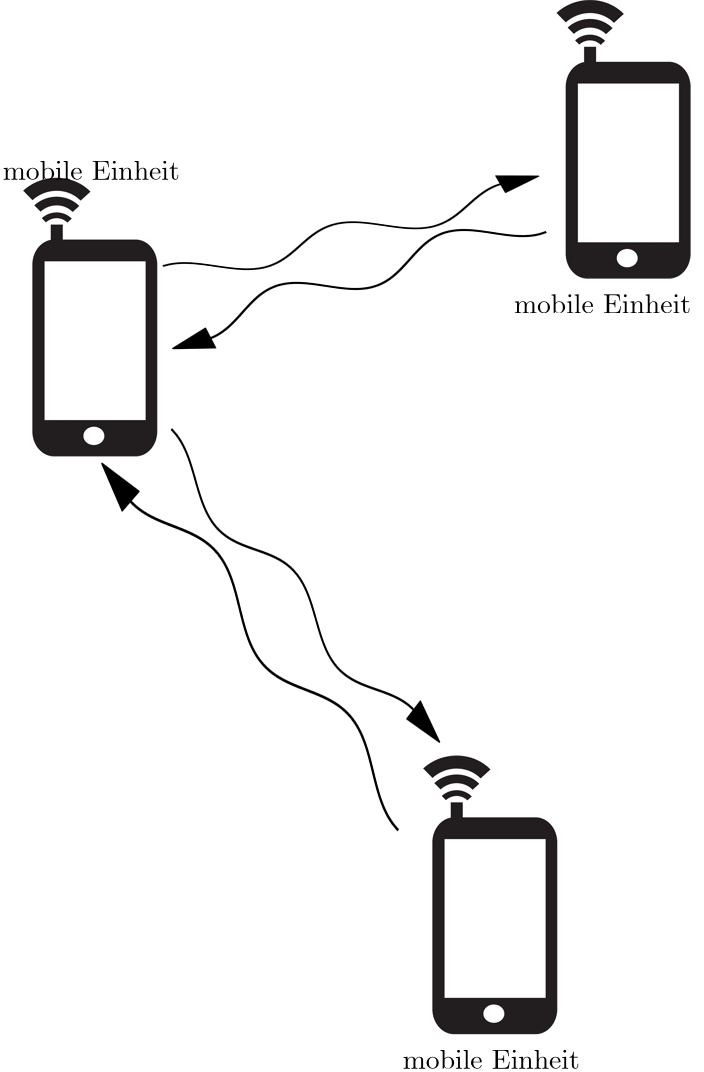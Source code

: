 <?xml version="1.0"?>
<!DOCTYPE ipe SYSTEM "ipe.dtd">
<ipe version="70107" creator="Ipe 7.1.10">
<info created="D:20170727131745" modified="D:20170727134335"/>
<bitmap id="1" width="2400" height="240" length="3929" ColorSpace="DeviceRGB" Filter="FlateDecode" BitsPerComponent="8" encoding="base64">
eNrt2UGOEDEMRcHc/9KwYINAoEHMJE5e1RHSif3d/vYNAAAAAACAX62fOA0AAAAAAAB42Poz
hwMAAAAAAAAvWR/joAAAAAAAAOAB6x85MQAAAAAAALjX+g9ODwAAAAAAAO6yPomTBAAAAAAA
gPnWZ3OkAAAAAAAAMNb6So4XAAAAAAAARllbOGcAAAAAAACYYO3lwAEAAAAAAOCgdY7DBwAA
AAAAgM3WAL4CAAAAAAAA7LGG8UUAAAAAAADg66ypfBoAAAAAAAD4dOsGPhMAAAAAAAB8inUV
3wsAAAAAAAD+x7qWbwcAAAAAAAD/at3PRwQAAAAAAIAPWm/xQQEAAAAAAOAv1qN8WQAAAAAA
APjdCvCVAQAAAAAA4IdV4nMDAAAAAAAQt6p8egAAAAAAAIJWnjsAAAAAAABAh/2gXSEAAAAA
AAAddoIWhQAAAAAAAHRYBdoVAgAAAAAA0GH9Z1EIAAAAAABAh62fXSEAAAAAAAAdNn0WhQAA
AAAAAHRY8NkVAgAAAAAA0GGpZ1EIAAAAAABAh12eXSEAAAAAAAAd9ncWhQAAAAAAAHRY29kV
AgAAAAAA0GFVZ1EIAAAAAABAhw2dRSEAAAAAAAAdFnN2hQAAAAAAAHRYxlkUAgAAAAAA0GEH
Z1cIAAAAAABAh72bRSEAAAAAAAAd1m12hQAAAAAAAHRYsVkUAgAAAAAA0GGzZlcIAAAAAABA
h22aRSEAAAAAAAAdlmh2hQAAAAAAAHRYnFkUAgAAAAAA0GFfZlcIAAAAAABAhx0ZFoUAAAAA
AAAdVmPYFQIAAAAAAHRYh2FRCAAAAAAA0GELhl0hAAAAAABAh80XFoUAAAAAAAAdFl7YFQIA
AAAAAHRYcmFRCAAAAAAA0GG3hV0hAAAAAABAh30WFoUAAAAAAAAd1lhEdoVOBgAAMJiYSgAA
wFQCzw+eTgwAADB9GEwAAMBgAp3p0hkCAACmDIMJAACYSqAzTjpMAADANGEwAQAAgwl0Rkin
ajYHAACzg6kEAABMJdAZHp2k2RwAAEwKphIAADCVQGdmdIAGcwAAMBoYTAAAwFQCqWnRuZnK
AQAwemMqAQAAUwl0RkXHZTAHAMDojakEAABMJdCZEx2RqRwAAKM3phIAADCYQGdIdDKmcgAA
jN4YTAAAwGACnQnRaRjJAQAwemMwAQAAgwl0ZsM5Y6ORHAAAhGeDicEEAACDCWAefLjgaB8A
ADTDsG/hWwAAIAlPDsNWSFgRKk2+BQAAIq6I65MBACDidlKu/RH2g2qXjwIAgAQrwfqsAABI
sJ0Ea3+E/aDK5gMBACCjyqi+OAAAYmono9ofYTmo6PlYAAAIorgMvg4AgCDaCaJWSNgPqoe+
GgAA0ibuiasCACBwdtKmFRI2g8ysBr4IAIBUKVW6P64QAAAGk0j2BlOb4uDLAgBIjwIk7hUA
AAJk4azAdKZQ+OIAAIKioIj7BgDAXSnxuqBox4SdIEZyAACuy4S+gkvoEgIACIQy4e0HCGYu
BcTdAAAQ/8Q/3EwAAMS/wjGC2UoxcWcAACQ9SQ/XFQAASS9ynmCMUqhdJAAAoU6ow+8jAAAM
Jp3AjIUgqrcLBgAgwolwuNIAAIhwhRPGThD13K0DABDYHDvuOQAAZ9NaM7DZWOFNUag8zhwA
YNRU6Nhx8wEAOBvPHDh4U6j5AACSmCSGt+A5AAAYTJw8eFDoAgAAopfchdfhdQAAXJ27RK8J
nwALQTCPAwAIWuC9eC8AgKAlaEU+BHaCoE0AADycrJw2no/nAwBwNlZJVgO/CBaCYB4HAJCj
wIPyoAAAIUqIinwa7ARBKwEAkJrAE/O+AACpSWrqTI5YCILOAgAgJoEX58UBAGKSmBT5TNgJ
gkYDAHB1LnLO4AECAJwNRXLRdd8LO0EwjwMASEHgSXqSAIAUJAVFvhoWgqATAQCIPeB5ep4A
gNgj9nQ+H3aC8F5xc8gAgAEc8GABADlHyPERsRAE8zgAgAEc8H4BAKlGsPE18TrAPA4AMDPJ
OGEwlQAASDK+KRaCoOh5rQCAARzwugEA5BZfFjtBUPq8XwBAVgE8dgBAUJFVfGI8B1ADPWoA
QDgBPHwAQDgRTnxoPARQCb10AEAaASaUAscLABhM2Pm58QRASfT2AQADOKAsAADNBOJ4m7ET
lx8URjUBADCAA6oEAJDKGyJH/OvbCQIqpCoBAMgYgIoBAMgYRO6AhSCgTiodAIBQAaghAIBQ
Qecm2AkCqqViAgAIEoB6AgA8HCScrftgJwgom8oLALBn4HK8oLaoLQDA2fDgbN0KC0FA8VR2
AAADOKDUAADPRwVpwfWwEwSUUIUIANiTEJwtoOwAAOIBwy+JhSCglqpOACAPyAOAKgQAiAR0
roqdIKCiqlcAIAPIAICiBADIAHQujIUgoK4qYgCg7+v7gAIFAOj7dK6NnSCgwCprAKDR6/WA
YgUA3NXrHazLYycIoEcDAHtmKGcLKFwAgObO7bfIQhBAywYADV03B9QxAGB4N9fQ3SU7QQDt
GwDY08QdLKCmAQBnO7gm7kZZCAKYxwEAXRtQ39Q3ANC1ca/sBAF0dgDQpnVqQLlT6wBAp8bt
ci0BdHkA0Jq1ZkDpU/oAQHfGHXMhAXR8ANCOtWNAJVQGAcBgQu2muYcAuj8AaMEAqqKqCABa
MJ375gYCSAIAoO0CqJAqJABou3RunbsHMLNEO1UAMIADqJYA8HCrdarsv3vOE0BIAIBgb9Ve
AZVT5QSA4+3VqbLzBjpDAIEBALL9VEsFVFFVFACOt1SnyoZ76NAAhAcA0EO1UUBRVVEBQA/l
7dvooAAECQDQN/VNAAUWACY0TX2TL7qZjgVArgAAvVKjBFBsAWBUo9QrAQAZAwD29EenCqDw
AsDZ5qg/AgCGcQDQEwEUYQDQEAEA2UP8AEAf1AQBFGQA0AQBAFFEFAFA49P4ABRnAND4AACx
RCwBQLPT7AAUagDQ7AAAEUVEAUCDA0DRBgANDgAQV8QVADQ1ABRwADQ1TQ0AEF0AQCMDQDEH
QCPTyAAAMQYANC8AFHYANC/NCwAQaQBAwwJQ5BV5ADQsAADxBgA0KQAFX8EHQJMCABB1ANCY
dCUAxV/9B0BjAgAQewDQjHQiAI1ALwBAMwIAEIEAiDcgRwqgKegLAGhAAADiEACFpuNIAfQI
PQKAsx1H0wEARCPRCIA9jcaRAugX+gUAZ7uMRgMAiEliEgB7mosjBdA79A4AznYWzQUAEJlE
JgD2NBRHCqCP6CMAnO0mGgoAID6JTwDsaSKOFEBP0VMAONtBNBEAQJQSpQDY0zgcKQAGEwB0
DQAAsQoAnQIA7Ua7AUCnAAAQsQDQHQDQerQeAN1BdwAAELcA0BEA0Ia0IQAdQUcAABC9ANAF
ANCS9CMAXUAjAAAQwwBQ+QHQngBQ+QEAEMkAVHvVHgCtCgDVHgAA8QxAhVfhAdC2AFDhAQBE
NVENQFVX1QHQwgBQ1QEAxDaxDUAlBwDtDACVHABAhBPhAFRvANDaAFC9AQDEOXEOQMUGAG0O
QMVWsQEARDunCqBKA4CWB6BKq9IAALWYJ+kBGMABQPsDUJZVZgAAwzgAqjEAaIUAtVKsGgMA
SIAA7KnAThUAbVFbBFB+AQA4lQYFQgAzOABokQCdkqvqAgBIhpIhwJ5K61QB0C61SwBlFgCA
aSlRUASUVqUVAI53T6cKKK1KKwAAQiPAjbVUOQVAJ9VJAY6XU6cKACBACpAAG+qnEgqArqqr
AhwvoU4VAECYFCYBNtRMZRMAdFiA42XTqQIACJaCJcCGOqlUAoBuC6BOAgAgZwKojQCg8+q8
AGojAAAyJ4B6CAC6sC4MqIfqIQAA8ifALTXQqQKAqQRADQQAQBYFKBQ9dQ8ADCYAih4AAHKp
XAoodACAfg2g0AEAIKMCKG4AgN4NqGyKGwAAIivALQXNwQKAPg5wtpopaAAAiK8AKhgAaOt6
OqCCAQDA2CgrzQKqFgCgxQOqlpIFAIBkCzCtTKlUAKDdAyhTAAAIuoIuoDQBAFo/gNIEAIDQ
K/QCahEAIAkAypFyBACAACwAA+oPACAYAOqP+gMAgDAsDwMGcABASAAUHDUHAADZWDYGFBkA
YFRmcLaAwQQAAMzjgAEcAJAfAIVFVQEAAPM4YAAHAEwlgEqikgAAIEVL0YDSAQBIF4DSoXQA
ACBRS9SAcgEASBqAWgEAAAK2jA3qg/oAAAgewBv1wfECACBvy9vAhoKgJgAAQgigIAAAgPgN
FIqA4wUAZBLArwkAAGhGcWkcDOAAACIK4F8EAACYxwEDOACAxAKeuTcOAADmccC7BgCkF+kF
vGvvGgAA5HbAQwYA5Bl5BjxkDxkAAMR4YP+z9XIBAPEG8D8BAACkesEeDOAAAKYS8FQ9VQAA
EPKFfPA2AQCEH/AwvU0AABD7ZX7wEgEAhmchcQgMJgAAgHkcPD0AAOkI8PQAAMBQYCiAZx6a
twYACEvCEvgDAAAAmMfBywIAEJ9kJ7wsjwsAADA1wAPvyFMCAKQpaQoM+AAAgHkcPBwAAPlK
vsLD8XAAAABjBTzwTLwUAEDcErfA/A4AAJjHwbsAABDABDC8C48CAAB4YB43feAVOHMAAJEM
zOYAAIBhBFx4AAAhTUjDnXfnAQAA4wncfr3dcAAAsQ3M3QAAgGnFzILLDADA2Czn5DGYAAAA
RhhTDK6uewsAIN2BgRoAADDXmGtwS91SAACRD9xSAADApGPewYUEAEAIxJ10IQEAAOOPCQh3
DwCAx5KhcOjuuXsAAICxyGSE6RsAAFMJrplrBgAAmJVMTNx7nXwOAABJUpJ0l1wnAACAi2Yo
Y5Rr49oAAEiY4iUGEwAAgOZgZbxyPVwPAADJU/Jk+N1wPQAAAGOXycsdcAcAAJBIcQcAAACM
Y+YyX9lXBgBAZMVXBgAAMKmZ2nxK3xEAAGnWd/QdAQAAjHImu/Jn8soAAJB4fSOfCQAAwLhn
AHz75E3fAADIxgYTJw8AAGAkL4yQjg4AAAwmBhNTCQAAgKkc0zcAAJhKMJUAAACYyjF9AwCA
qQRTCQAAgKkcozcAAJhKMJgAAAAYzDF6AwCAqcRUAgAAgKkcozcAABhMDCYAAAAYzDF3AwCA
qcRgAgAAgMHc0A0AAJgRDCYAAACYzc3dAABgMMFUAgAAgNnc0A0AAKYSTCUAAAAYz03cAABg
MDGVAAAAgCHdrA0AAAYTgwkAAACUB3anDQAAnJ1KDCYAwBW+A1iDLQ4=
</bitmap>
<bitmap id="5" width="1451" height="3138" length="403066" ColorSpace="DeviceRGB" Filter="DCTDecode" BitsPerComponent="8" encoding="base64">
/9j/4AAQSkZJRgABAgEBLAEsAAD/4Qt+RXhpZgAATU0AKgAAAAgABwESAAMAAAABAAEAAAEa
AAUAAAABAAAAYgEbAAUAAAABAAAAagEoAAMAAAABAAIAAAExAAIAAAAbAAAAcgEyAAIAAAAU
AAAAjYdpAAQAAAABAAAApAAAANAAAAEsAAAAAQAAASwAAAABQWRvYmUgUGhvdG9zaG9wIENT
IFdpbmRvd3MAMjAxMjowMToyNSAxMToyMzoyOAAAAAAAA6ABAAMAAAABAAEAAKACAAQAAAAB
AAAFq6ADAAQAAAABAAAMQgAAAAAAAAAGAQMAAwAAAAEABgAAARoABQAAAAEAAAEeARsABQAA
AAEAAAEmASgAAwAAAAEAAgAAAgEABAAAAAEAAAEuAgIABAAAAAEAAApIAAAAAAAAAEgAAAAB
AAAASAAAAAH/2P/gABBKRklGAAECAQBIAEgAAP/tAAxBZG9iZV9DTQAB/+4ADkFkb2JlAGSA
AAAAAf/bAIQADAgICAkIDAkJDBELCgsRFQ8MDA8VGBMTFRMTGBEMDAwMDAwRDAwMDAwMDAwM
DAwMDAwMDAwMDAwMDAwMDAwMDAENCwsNDg0QDg4QFA4ODhQUDg4ODhQRDAwMDAwREQwMDAwM
DBEMDAwMDAwMDAwMDAwMDAwMDAwMDAwMDAwMDAwM/8AAEQgAoABKAwEiAAIRAQMRAf/dAAQA
Bf/EAT8AAAEFAQEBAQEBAAAAAAAAAAMAAQIEBQYHCAkKCwEAAQUBAQEBAQEAAAAAAAAAAQAC
AwQFBgcICQoLEAABBAEDAgQCBQcGCAUDDDMBAAIRAwQhEjEFQVFhEyJxgTIGFJGhsUIjJBVS
wWIzNHKC0UMHJZJT8OHxY3M1FqKygyZEk1RkRcKjdDYX0lXiZfKzhMPTdePzRieUpIW0lcTU
5PSltcXV5fVWZnaGlqa2xtbm9jdHV2d3h5ent8fX5/cRAAICAQIEBAMEBQYHBwYFNQEAAhED
ITESBEFRYXEiEwUygZEUobFCI8FS0fAzJGLhcoKSQ1MVY3M08SUGFqKygwcmNcLSRJNUoxdk
RVU2dGXi8rOEw9N14/NGlKSFtJXE1OT0pbXF1eX1VmZ2hpamtsbW5vYnN0dXZ3eHl6e3x//a
AAwDAQACEQMRAD8Av/Wr/Gq3Hsswfq61l72Essz7PdUCPa77LWNv2ja7/Dvd6H/hitefZ/1h
651Gw/buo5OQ6wz6XqOa2f5GLRsp/wAypemfWz/F30XM6j+2n5Q6ViOJf1YiGtd/3Ypc/wDR
0ZFrvZe//C/z3p/aP5/At/xh9C6Ax2L9Uek1V1j2nOyZabILvc5n9Mvb+cx2TkVWf8Ekl4lz
M/Di5zMjF8LS22r/AMFhn/VLc6L/AIwPrP0p7SMx2fjTLqMsm0EfyMk/rNf8j9I+v/glqVf4
4frG2xpvxsF9Z5aGW1kj+RY+65v/AIGrHofVH68tezp9TegfWUtLq6XQKL3N9zm/og1l/wDL
tZVTnM/nfSvqpSU959V/rd0v6y4u/GJpy6wDkYdhHqMPG5sfz1G76F7P/A7P0a3Fh/VX6pdO
+rWF6VA9bLsA+05jhD7D+63/AEVDf8HT/wBXb+kW4khSSSSSlJJJJKf/0PUb8ejJpfj5Fbbq
bWlllbwHNc06Oa9rvpLz3Nu+o3+L7KdXRh2dQ6xYfUqY6LH1NcXehU3Iu9tDfpNZ6Pq5dv8A
hvUXoyzOuMoxsPJ60yip/UOn4t78W6xm4thjrNu72v2P2e/Y9JTxmT/jNsFYZ9YPqxkUdOyP
a51sva4EfR9LMxsSi3/t5bH1W+q31Ndlf85Oit9aq7+j1vksx3j23ehVYPUpt3fm2/zH/af0
6nrB+qf1/wCs/WTrdHRuqY+E/CzKrfXY2p8ua2sv2H1r7q3Md+furXo+Li42HjV4uLW2milo
ZXWwQ1rR2CSkqSSSSlJJJJKUkkkkp//R9VXn/wBdv8YvTqK8zoWBSc262qzGyLw7ZVU57XVO
a122x2RbV/hGM2V/8P6i3fr/ANat6N9V8m/Hea8q8txsd4kFr7TtdY1zY2vqp9W2v/hF4WNr
QAAYGggEpKdH6v8AWLug9Uo6nj1svtx2vY2uwkNO9vpkks9y63/x4ut/+V+L/n2f3Lgdw8/u
P9yW4ef3H+5JL33/AI8XW/8Ayvxf8+z+5L/x4ut/+V+L/n2f3Lgdw8/uP9yW4ef3H+5JT33/
AI8XW/8Ayvxf8+z+5OP8cXWp16dix399n/kVwG4ef3H+5LcPP7j/AHJKfbPql/jC6b9YrvsN
lRwOowXMoe4PbYGzv+zXRX6j2N99lL667Nn+krrsXVr5rqutqtZfQ4130ubZTYBBa9h312Nn
9x69e/8AHFb/AKOv/kP9rcu/pH/cL+okqn//0tv/ABw/+JvE/wDD9f8A56yVn/4mP5vrP/GY
/wD1Fi0P8cP/AIm8T/w/X/56yVn/AOJj+b6z/wAZj/8AUWJJ6PpSSSSSFJJJJKUkkkkp8l/x
w/8AL2B/4Ud/58XCbneJ+jt5P0f3P6n8hd3/AI4f+XsD/wAKO/8APi4NJL//09v/ABw/+JvE
/wDD9f8A56yVn/4mP5vrP/GY/wD1Fi0P8cP/AIm8T/w/X/56yVn/AOJj+b6z/wAZj/8AUWJJ
6PpSSSSSFJJJJKUkkkkp8l/xw/8AL2B/4Ud/58XBrvP8cP8Ay9gf+FHf+fFwaSX/1Nv/ABw/
+JvE/wDD9f8A56yVn/4mP5vrP/GY/wD1Fi0P8cP/AIm8T/w/X/56yVn/AOJj+b6z/wAZj/8A
UWJJ6PpSSSSSFJJJJKUkkkkp8l/xw/8AL2B/4Ud/58XBrvP8cP8Ay9gf+FHf+fFwaSX/1dv/
ABw/+JvE/wDD9f8A56yVn/4mP5vrP/GY/wD1Fi0P8cP/AIm8T/w/X/56yVn/AOJj+b6z/wAZ
j/8AUWJJ6PpSSSSSFJJJJKUkkkkp8l/xw/8AL2B/4Ud/58XBrvP8cP8Ay9gf+FHf+fFwaSX/
1tv/ABw/+JvE/wDD9f8A56yVn/4mP5vrP/GY/wD1Fi0P8cP/AIm8T/w/X/56yVn/AOJj+b6z
/wAZj/8AUWJJ6PpSSSSSFJJJJKUkkkkp8l/xw/8AL2B/4Ud/58XBrvP8cP8Ay9gf+FHf+fFw
aSX/19v/ABw/+JvE/wDD9f8A56yVn/4mP5vrP/GY/wD1Fi0P8cP/AIm8T/w/X/56yV599Wvr
f1b6sjJb06vHsGWWOt+0Me+CwOa3Z6V1H7ySX3tJePf+O79av9Bgf9tXf+9aX/ju/Wr/AEGB
/wBtXf8AvWkh9hSXlGD/AIyfr91Evb0/pmPmGuPU9DGveGz9He8ZWxm7+U5Bv/xrfXLGufj5
OHh0X1wLKbaL2PbI3N31vymub7UlPrqS8e/8d361f6DA/wC2rv8A3rS/8d361f6DA/7au/8A
etJSf/HD/wAvYH/hR3/nxcGtX6xfWXqP1ky6svqDKWWUVmpgx2ua3aXep7vVsvdu3fyllJJf
/9Dof8bOJZf9VBcz6OHlU3Wf1Tvxf+qyWrx1fSGZiY+bi3YeUwW4+Qx1dtZkbmuG17ZbDl4n
9ZPqJ1zoWS4V0W52BqaculhsO0fm5VdQc+mxv7+z0bPzP9GkkPNpJJJKfdP8Xx6cfqj079n7
doqAyY+l9p/7WerPu3+vv+l/g9n+DXKf44z07f0wDb+0/wBJMRu+zR/hfztn2nb6G7/ux6f+
FXn2H1HqOA57un5d+G6yPUNFjq90fR3hh2v2z+chXXXX3PvyLH3X2GbLrXF73ECPfZYXPckp
gkkna1z3BjGl73GGtaCSSfzWtb7nOSUsSAJPA1K6b/mZkfuv/wCQv2twf5//ALjcfS/4FXfq
b/i76j1TMZldZx7MPplLg51VzSy28gz6Ipf+krx9P09tjWepX+jo/wBLT7Gkp//Z/+0QSlBo
b3Rvc2hvcCAzLjAAOEJJTQQEAAAAAAAHHAIAAAIAAgA4QklNBCUAAAAAABBGDPKJJrhW2rCc
AaGwp5B3OEJJTQPtAAAAAAAQASwAAAABAAEBLAAAAAEAAThCSU0EJgAAAAAADgAAAAAAAAAA
AAA/gAAAOEJJTQQNAAAAAAAEAAAAHjhCSU0EGQAAAAAABAAAAB44QklNA/MAAAAAAAkAAAAA
AAAAAAEAOEJJTQQKAAAAAAABAAA4QklNJxAAAAAAAAoAAQAAAAAAAAACOEJJTQP1AAAAAABI
AC9mZgABAGxmZgAGAAAAAAABAC9mZgABAKGZmgAGAAAAAAABADIAAAABAFoAAAAGAAAAAAAB
ADUAAAABAC0AAAAGAAAAAAABOEJJTQP4AAAAAABwAAD/////////////////////////////
A+gAAAAA/////////////////////////////wPoAAAAAP//////////////////////////
//8D6AAAAAD/////////////////////////////A+gAADhCSU0EAAAAAAAAAgAAOEJJTQQC
AAAAAAACAAA4QklNBAgAAAAAABAAAAABAAACQAAAAkAAAAAAOEJJTQQeAAAAAAAEAAAAADhC
SU0EGgAAAAADSQAAAAYAAAAAAAAAAAAADEIAAAWrAAAACgBzAG0AYQByAHQAcABoAG8AbgBl
AAAAAQAAAAAAAAAAAAAAAAAAAAAAAAABAAAAAAAAAAAAAAWrAAAMQgAAAAAAAAAAAAAAAAAA
AAABAAAAAAAAAAAAAAAAAAAAAAAAABAAAAABAAAAAAAAbnVsbAAAAAIAAAAGYm91bmRzT2Jq
YwAAAAEAAAAAAABSY3QxAAAABAAAAABUb3AgbG9uZwAAAAAAAAAATGVmdGxvbmcAAAAAAAAA
AEJ0b21sb25nAAAMQgAAAABSZ2h0bG9uZwAABasAAAAGc2xpY2VzVmxMcwAAAAFPYmpjAAAA
AQAAAAAABXNsaWNlAAAAEgAAAAdzbGljZUlEbG9uZwAAAAAAAAAHZ3JvdXBJRGxvbmcAAAAA
AAAABm9yaWdpbmVudW0AAAAMRVNsaWNlT3JpZ2luAAAADWF1dG9HZW5lcmF0ZWQAAAAAVHlw
ZWVudW0AAAAKRVNsaWNlVHlwZQAAAABJbWcgAAAABmJvdW5kc09iamMAAAABAAAAAAAAUmN0
MQAAAAQAAAAAVG9wIGxvbmcAAAAAAAAAAExlZnRsb25nAAAAAAAAAABCdG9tbG9uZwAADEIA
AAAAUmdodGxvbmcAAAWrAAAAA3VybFRFWFQAAAABAAAAAAAAbnVsbFRFWFQAAAABAAAAAAAA
TXNnZVRFWFQAAAABAAAAAAAGYWx0VGFnVEVYVAAAAAEAAAAAAA5jZWxsVGV4dElzSFRNTGJv
b2wBAAAACGNlbGxUZXh0VEVYVAAAAAEAAAAAAAlob3J6QWxpZ25lbnVtAAAAD0VTbGljZUhv
cnpBbGlnbgAAAAdkZWZhdWx0AAAACXZlcnRBbGlnbmVudW0AAAAPRVNsaWNlVmVydEFsaWdu
AAAAB2RlZmF1bHQAAAALYmdDb2xvclR5cGVlbnVtAAAAEUVTbGljZUJHQ29sb3JUeXBlAAAA
AE5vbmUAAAAJdG9wT3V0c2V0bG9uZwAAAAAAAAAKbGVmdE91dHNldGxvbmcAAAAAAAAADGJv
dHRvbU91dHNldGxvbmcAAAAAAAAAC3JpZ2h0T3V0c2V0bG9uZwAAAAAAOEJJTQQoAAAAAAAM
AAAAAT/wAAAAAAAAOEJJTQQUAAAAAAAEAAAAAjhCSU0EDAAAAAAKZAAAAAEAAABKAAAAoAAA
AOAAAIwAAAAKSAAYAAH/2P/gABBKRklGAAECAQBIAEgAAP/tAAxBZG9iZV9DTQAB/+4ADkFk
b2JlAGSAAAAAAf/bAIQADAgICAkIDAkJDBELCgsRFQ8MDA8VGBMTFRMTGBEMDAwMDAwRDAwM
DAwMDAwMDAwMDAwMDAwMDAwMDAwMDAwMDAENCwsNDg0QDg4QFA4ODhQUDg4ODhQRDAwMDAwR
EQwMDAwMDBEMDAwMDAwMDAwMDAwMDAwMDAwMDAwMDAwMDAwM/8AAEQgAoABKAwEiAAIRAQMR
Af/dAAQABf/EAT8AAAEFAQEBAQEBAAAAAAAAAAMAAQIEBQYHCAkKCwEAAQUBAQEBAQEAAAAA
AAAAAQACAwQFBgcICQoLEAABBAEDAgQCBQcGCAUDDDMBAAIRAwQhEjEFQVFhEyJxgTIGFJGh
sUIjJBVSwWIzNHKC0UMHJZJT8OHxY3M1FqKygyZEk1RkRcKjdDYX0lXiZfKzhMPTdePzRieU
pIW0lcTU5PSltcXV5fVWZnaGlqa2xtbm9jdHV2d3h5ent8fX5/cRAAICAQIEBAMEBQYHBwYF
NQEAAhEDITESBEFRYXEiEwUygZEUobFCI8FS0fAzJGLhcoKSQ1MVY3M08SUGFqKygwcmNcLS
RJNUoxdkRVU2dGXi8rOEw9N14/NGlKSFtJXE1OT0pbXF1eX1VmZ2hpamtsbW5vYnN0dXZ3eH
l6e3x//aAAwDAQACEQMRAD8Av/Wr/Gq3Hsswfq61l72Essz7PdUCPa77LWNv2ja7/Dvd6H/h
itefZ/1h651Gw/buo5OQ6wz6XqOa2f5GLRsp/wAypemfWz/F30XM6j+2n5Q6ViOJf1YiGtd/
3Ypc/wDR0ZFrvZe//C/z3p/aP5/At/xh9C6Ax2L9Uek1V1j2nOyZabILvc5n9Mvb+cx2TkVW
f8Ekl4lzM/Di5zMjF8LS22r/AMFhn/VLc6L/AIwPrP0p7SMx2fjTLqMsm0EfyMk/rNf8j9I+
v/glqVf44frG2xpvxsF9Z5aGW1kj+RY+65v/AIGrHofVH68tezp9TegfWUtLq6XQKL3N9zm/
og1l/wDLtZVTnM/nfSvqpSU959V/rd0v6y4u/GJpy6wDkYdhHqMPG5sfz1G76F7P/A7P0a3F
h/VX6pdO+rWF6VA9bLsA+05jhD7D+63/AEVDf8HT/wBXb+kW4khSSSSSlJJJJKf/0PUb8ejJ
pfj5FbbqbWlllbwHNc06Oa9rvpLz3Nu+o3+L7KdXRh2dQ6xYfUqY6LH1NcXehU3Iu9tDfpNZ
6Pq5dv8AhvUXoyzOuMoxsPJ60yip/UOn4t78W6xm4thjrNu72v2P2e/Y9JTxmT/jNsFYZ9YP
qxkUdOyPa51sva4EfR9LMxsSi3/t5bH1W+q31Ndlf85Oit9aq7+j1vksx3j23ehVYPUpt3fm
2/zH/af06nrB+qf1/wCs/WTrdHRuqY+E/CzKrfXY2p8ua2sv2H1r7q3Md+furXo+Li42HjV4
uLW2miloZXWwQ1rR2CSkqSSSSlJJJJKUkkkkp//R9VXn/wBdv8YvTqK8zoWBSc262qzGyLw7
ZVU57XVOa122x2RbV/hGM2V/8P6i3fr/ANat6N9V8m/Hea8q8txsd4kFr7TtdY1zY2vqp9W2
v/hF4WNrQAAYGggEpKdH6v8AWLug9Uo6nj1svtx2vY2uwkNO9vpkks9y63/x4ut/+V+L/n2f
3Lgdw8/uP9yW4ef3H+5JL33/AI8XW/8Ayvxf8+z+5L/x4ut/+V+L/n2f3Lgdw8/uP9yW4ef3
H+5JT33/AI8XW/8Ayvxf8+z+5OP8cXWp16dix399n/kVwG4ef3H+5LcPP7j/AHJKfbPql/jC
6b9YrvsNlRwOowXMoe4PbYGzv+zXRX6j2N99lL667Nn+krrsXVr5rqutqtZfQ4130ubZTYBB
a9h312Nn9x69e/8AHFb/AKOv/kP9rcu/pH/cL+okqn//0tv/ABw/+JvE/wDD9f8A56yVn/4m
P5vrP/GY/wD1Fi0P8cP/AIm8T/w/X/56yVn/AOJj+b6z/wAZj/8AUWJJ6PpSSSSSFJJJJKUk
kkkp8l/xw/8AL2B/4Ud/58XCbneJ+jt5P0f3P6n8hd3/AI4f+XsD/wAKO/8APi4NJL//09v/
ABw/+JvE/wDD9f8A56yVn/4mP5vrP/GY/wD1Fi0P8cP/AIm8T/w/X/56yVn/AOJj+b6z/wAZ
j/8AUWJJ6PpSSSSSFJJJJKUkkkkp8l/xw/8AL2B/4Ud/58XBrvP8cP8Ay9gf+FHf+fFwaSX/
1Nv/ABw/+JvE/wDD9f8A56yVn/4mP5vrP/GY/wD1Fi0P8cP/AIm8T/w/X/56yVn/AOJj+b6z
/wAZj/8AUWJJ6PpSSSSSFJJJJKUkkkkp8l/xw/8AL2B/4Ud/58XBrvP8cP8Ay9gf+FHf+fFw
aSX/1dv/ABw/+JvE/wDD9f8A56yVn/4mP5vrP/GY/wD1Fi0P8cP/AIm8T/w/X/56yVn/AOJj
+b6z/wAZj/8AUWJJ6PpSSSSSFJJJJKUkkkkp8l/xw/8AL2B/4Ud/58XBrvP8cP8Ay9gf+FHf
+fFwaSX/1tv/ABw/+JvE/wDD9f8A56yVn/4mP5vrP/GY/wD1Fi0P8cP/AIm8T/w/X/56yVn/
AOJj+b6z/wAZj/8AUWJJ6PpSSSSSFJJJJKUkkkkp8l/xw/8AL2B/4Ud/58XBrvP8cP8Ay9gf
+FHf+fFwaSX/19v/ABw/+JvE/wDD9f8A56yVn/4mP5vrP/GY/wD1Fi0P8cP/AIm8T/w/X/56
yV599Wvrf1b6sjJb06vHsGWWOt+0Me+CwOa3Z6V1H7ySX3tJePf+O79av9Bgf9tXf+9aX/ju
/Wr/AEGB/wBtXf8AvWkh9hSXlGD/AIyfr91Evb0/pmPmGuPU9DGveGz9He8ZWxm7+U5Bv/xr
fXLGufj5OHh0X1wLKbaL2PbI3N31vymub7UlPrqS8e/8d361f6DA/wC2rv8A3rS/8d361f6D
A/7au/8AetJSf/HD/wAvYH/hR3/nxcGtX6xfWXqP1ky6svqDKWWUVmpgx2ua3aXep7vVsvdu
3fyllJJf/9Dof8bOJZf9VBcz6OHlU3Wf1Tvxf+qyWrx1fSGZiY+bi3YeUwW4+Qx1dtZkbmuG
17ZbDl4n9ZPqJ1zoWS4V0W52BqaculhsO0fm5VdQc+mxv7+z0bPzP9GkkPNpJJJKfdP8Xx6c
fqj079n7doqAyY+l9p/7WerPu3+vv+l/g9n+DXKf44z07f0wDb+0/wBJMRu+zR/hfztn2nb6
G7/ux6f+FXn2H1HqOA57un5d+G6yPUNFjq90fR3hh2v2z+chXXXX3PvyLH3X2GbLrXF73ECP
fZYXPckpgkkna1z3BjGl73GGtaCSSfzWtb7nOSUsSAJPA1K6b/mZkfuv/wCQv2twf5//ALjc
fS/4FXfqb/i76j1TMZldZx7MPplLg51VzSy28gz6Ipf+krx9P09tjWepX+jo/wBLT7Gkp//Z
OEJJTQQhAAAAAABTAAAAAQEAAAAPAEEAZABvAGIAZQAgAFAAaABvAHQAbwBzAGgAbwBwAAAA
EgBBAGQAbwBiAGUAIABQAGgAbwB0AG8AcwBoAG8AcAAgAEMAUwAAAAEAOEJJTQQGAAAAAAAH
AAgAAAABAQD/4RmSaHR0cDovL25zLmFkb2JlLmNvbS94YXAvMS4wLwA8P3hwYWNrZXQgYmVn
aW49J++7vycgaWQ9J1c1TTBNcENlaGlIenJlU3pOVGN6a2M5ZCc/Pgo8eDp4bXBtZXRhIHht
bG5zOng9J2Fkb2JlOm5zOm1ldGEvJyB4OnhtcHRrPSdYTVAgdG9vbGtpdCAzLjAtMjgsIGZy
YW1ld29yayAxLjYnPgo8cmRmOlJERiB4bWxuczpyZGY9J2h0dHA6Ly93d3cudzMub3JnLzE5
OTkvMDIvMjItcmRmLXN5bnRheC1ucyMnIHhtbG5zOmlYPSdodHRwOi8vbnMuYWRvYmUuY29t
L2lYLzEuMC8nPgoKIDxyZGY6RGVzY3JpcHRpb24gcmRmOmFib3V0PSd1dWlkOmQ1ZTBmZTEw
LTQ3NmQtMTFlMS1hZDQ4LThhMjE3YzE3MWE4ZCcKICB4bWxuczpleGlmPSdodHRwOi8vbnMu
YWRvYmUuY29tL2V4aWYvMS4wLyc+CiAgPGV4aWY6Q29sb3JTcGFjZT4xPC9leGlmOkNvbG9y
U3BhY2U+CiAgPGV4aWY6UGl4ZWxYRGltZW5zaW9uPjE0NTE8L2V4aWY6UGl4ZWxYRGltZW5z
aW9uPgogIDxleGlmOlBpeGVsWURpbWVuc2lvbj4zMTM4PC9leGlmOlBpeGVsWURpbWVuc2lv
bj4KIDwvcmRmOkRlc2NyaXB0aW9uPgoKIDxyZGY6RGVzY3JpcHRpb24gcmRmOmFib3V0PSd1
dWlkOmQ1ZTBmZTEwLTQ3NmQtMTFlMS1hZDQ4LThhMjE3YzE3MWE4ZCcKICB4bWxuczpwZGY9
J2h0dHA6Ly9ucy5hZG9iZS5jb20vcGRmLzEuMy8nPgogIDxwZGY6UHJvZHVjZXI+QWRvYmUg
UERGIGxpYnJhcnkgNi42NjwvcGRmOlByb2R1Y2VyPgogPC9yZGY6RGVzY3JpcHRpb24+Cgog
PHJkZjpEZXNjcmlwdGlvbiByZGY6YWJvdXQ9J3V1aWQ6ZDVlMGZlMTAtNDc2ZC0xMWUxLWFk
NDgtOGEyMTdjMTcxYThkJwogIHhtbG5zOnBob3Rvc2hvcD0naHR0cDovL25zLmFkb2JlLmNv
bS9waG90b3Nob3AvMS4wLyc+CiAgPHBob3Rvc2hvcDpIaXN0b3J5PjwvcGhvdG9zaG9wOkhp
c3Rvcnk+CiA8L3JkZjpEZXNjcmlwdGlvbj4KCiA8cmRmOkRlc2NyaXB0aW9uIHJkZjphYm91
dD0ndXVpZDpkNWUwZmUxMC00NzZkLTExZTEtYWQ0OC04YTIxN2MxNzFhOGQnCiAgeG1sbnM6
dGlmZj0naHR0cDovL25zLmFkb2JlLmNvbS90aWZmLzEuMC8nPgogIDx0aWZmOk9yaWVudGF0
aW9uPjE8L3RpZmY6T3JpZW50YXRpb24+CiAgPHRpZmY6WFJlc29sdXRpb24+MzAwLzE8L3Rp
ZmY6WFJlc29sdXRpb24+CiAgPHRpZmY6WVJlc29sdXRpb24+MzAwLzE8L3RpZmY6WVJlc29s
dXRpb24+CiAgPHRpZmY6UmVzb2x1dGlvblVuaXQ+MjwvdGlmZjpSZXNvbHV0aW9uVW5pdD4K
IDwvcmRmOkRlc2NyaXB0aW9uPgoKIDxyZGY6RGVzY3JpcHRpb24gcmRmOmFib3V0PSd1dWlk
OmQ1ZTBmZTEwLTQ3NmQtMTFlMS1hZDQ4LThhMjE3YzE3MWE4ZCcKICB4bWxuczp4YXA9J2h0
dHA6Ly9ucy5hZG9iZS5jb20veGFwLzEuMC8nCiAgeG1sbnM6eGFwR0ltZz0naHR0cDovL25z
LmFkb2JlLmNvbS94YXAvMS4wL2cvaW1nLyc+CiAgPHhhcDpDcmVhdGVEYXRlPjIwMTItMDEt
MjVUMTE6MjM6MjgtMDU6MDA8L3hhcDpDcmVhdGVEYXRlPgogIDx4YXA6TW9kaWZ5RGF0ZT4y
MDEyLTAxLTI1VDExOjIzOjI4LTA1OjAwPC94YXA6TW9kaWZ5RGF0ZT4KICA8eGFwOkNyZWF0
b3JUb29sPkFkb2JlIFBob3Rvc2hvcCBDUyBXaW5kb3dzPC94YXA6Q3JlYXRvclRvb2w+CiAg
PHhhcDpNZXRhZGF0YURhdGU+MjAxMi0wMS0yNVQxMToyMzoyOC0wNTowMDwveGFwOk1ldGFk
YXRhRGF0ZT4KIDwvcmRmOkRlc2NyaXB0aW9uPgoKIDxyZGY6RGVzY3JpcHRpb24gcmRmOmFi
b3V0PSd1dWlkOmQ1ZTBmZTEwLTQ3NmQtMTFlMS1hZDQ4LThhMjE3YzE3MWE4ZCcKICB4bWxu
czpzdFJlZj0naHR0cDovL25zLmFkb2JlLmNvbS94YXAvMS4wL3NUeXBlL1Jlc291cmNlUmVm
IycKICB4bWxuczp4YXBNTT0naHR0cDovL25zLmFkb2JlLmNvbS94YXAvMS4wL21tLyc+CiAg
PHhhcE1NOkRlcml2ZWRGcm9tIHJkZjpwYXJzZVR5cGU9J1Jlc291cmNlJz4KICAgPHN0UmVm
Omluc3RhbmNlSUQ+dXVpZDpmM2EzZWIyNS0zZjZiLTQxNzItYjFkZi1jMmI1ZDAxODQwOGY8
L3N0UmVmOmluc3RhbmNlSUQ+CiAgIDxzdFJlZjpkb2N1bWVudElEPnV1aWQ6N2MxNzc4YTYt
Y2UwYS00NjA2LWFlMDUtZjc1ZWYwZWVlY2YyPC9zdFJlZjpkb2N1bWVudElEPgogIDwveGFw
TU06RGVyaXZlZEZyb20+CiAgPHhhcE1NOkRvY3VtZW50SUQ+YWRvYmU6ZG9jaWQ6cGhvdG9z
aG9wOmQ1ZTBmZTBmLTQ3NmQtMTFlMS1hZDQ4LThhMjE3YzE3MWE4ZDwveGFwTU06RG9jdW1l
bnRJRD4KIDwvcmRmOkRlc2NyaXB0aW9uPgoKIDxyZGY6RGVzY3JpcHRpb24gcmRmOmFib3V0
PSd1dWlkOmQ1ZTBmZTEwLTQ3NmQtMTFlMS1hZDQ4LThhMjE3YzE3MWE4ZCcKICB4bWxuczpk
Yz0naHR0cDovL3B1cmwub3JnL2RjL2VsZW1lbnRzLzEuMS8nPgogIDxkYzpmb3JtYXQ+aW1h
Z2UvanBlZzwvZGM6Zm9ybWF0PgogPC9yZGY6RGVzY3JpcHRpb24+Cgo8L3JkZjpSREY+Cjwv
eDp4bXBtZXRhPgogICAgICAgICAgICAgICAgICAgICAgICAgICAgICAgICAgICAgICAgICAg
ICAgICAgICAgICAgICAgICAgICAgICAgICAgICAgICAgICAgICAgICAgICAgICAgICAgICAg
ICAgCiAgICAgICAgICAgICAgICAgICAgICAgICAgICAgICAgICAgICAgICAgICAgICAgICAg
ICAgICAgICAgICAgICAgICAgICAgICAgICAgICAgICAgICAgICAgICAgICAgICAgICAKICAg
ICAgICAgICAgICAgICAgICAgICAgICAgICAgICAgICAgICAgICAgICAgICAgICAgICAgICAg
ICAgICAgICAgICAgICAgICAgICAgICAgICAgICAgICAgICAgICAgICAgIAogICAgICAgICAg
ICAgICAgICAgICAgICAgICAgICAgICAgICAgICAgICAgICAgICAgICAgICAgICAgICAgICAg
ICAgICAgICAgICAgICAgICAgICAgICAgICAgICAgICAgICAgCiAgICAgICAgICAgICAgICAg
ICAgICAgICAgICAgICAgICAgICAgICAgICAgICAgICAgICAgICAgICAgICAgICAgICAgICAg
ICAgICAgICAgICAgICAgICAgICAgICAgICAgICAKICAgICAgICAgICAgICAgICAgICAgICAg
ICAgICAgICAgICAgICAgICAgICAgICAgICAgICAgICAgICAgICAgICAgICAgICAgICAgICAg
ICAgICAgICAgICAgICAgICAgICAgIAogICAgICAgICAgICAgICAgICAgICAgICAgICAgICAg
ICAgICAgICAgICAgICAgICAgICAgICAgICAgICAgICAgICAgICAgICAgICAgICAgICAgICAg
ICAgICAgICAgICAgICAgCiAgICAgICAgICAgICAgICAgICAgICAgICAgICAgICAgICAgICAg
ICAgICAgICAgICAgICAgICAgICAgICAgICAgICAgICAgICAgICAgICAgICAgICAgICAgICAg
ICAgICAgICAKICAgICAgICAgICAgICAgICAgICAgICAgICAgICAgICAgICAgICAgICAgICAg
ICAgICAgICAgICAgICAgICAgICAgICAgICAgICAgICAgICAgICAgICAgICAgICAgICAgICAg
IAogICAgICAgICAgICAgICAgICAgICAgICAgICAgICAgICAgICAgICAgICAgICAgICAgICAg
ICAgICAgICAgICAgICAgICAgICAgICAgICAgICAgICAgICAgICAgICAgICAgICAgCiAgICAg
ICAgICAgICAgICAgICAgICAgICAgICAgICAgICAgICAgICAgICAgICAgICAgICAgICAgICAg
ICAgICAgICAgICAgICAgICAgICAgICAgICAgICAgICAgICAgICAgICAKICAgICAgICAgICAg
ICAgICAgICAgICAgICAgICAgICAgICAgICAgICAgICAgICAgICAgICAgICAgICAgICAgICAg
ICAgICAgICAgICAgICAgICAgICAgICAgICAgICAgICAgIAogICAgICAgICAgICAgICAgICAg
ICAgICAgICAgICAgICAgICAgICAgICAgICAgICAgICAgICAgICAgICAgICAgICAgICAgICAg
ICAgICAgICAgICAgICAgICAgICAgICAgICAgCiAgICAgICAgICAgICAgICAgICAgICAgICAg
ICAgICAgICAgICAgICAgICAgICAgICAgICAgICAgICAgICAgICAgICAgICAgICAgICAgICAg
ICAgICAgICAgICAgICAgICAgICAKICAgICAgICAgICAgICAgICAgICAgICAgICAgICAgICAg
ICAgICAgICAgICAgICAgICAgICAgICAgICAgICAgICAgICAgICAgICAgICAgICAgICAgICAg
ICAgICAgICAgICAgIAogICAgICAgICAgICAgICAgICAgICAgICAgICAgICAgICAgICAgICAg
ICAgICAgICAgICAgICAgICAgICAgICAgICAgICAgICAgICAgICAgICAgICAgICAgICAgICAg
ICAgICAgCiAgICAgICAgICAgICAgICAgICAgICAgICAgICAgICAgICAgICAgICAgICAgICAg
ICAgICAgICAgICAgICAgICAgICAgICAgICAgICAgICAgICAgICAgICAgICAgICAgICAgICAK
ICAgICAgICAgICAgICAgICAgICAgICAgICAgICAgICAgICAgICAgICAgICAgICAgICAgICAg
ICAgICAgICAgICAgICAgICAgICAgICAgICAgICAgICAgICAgICAgICAgICAgIAogICAgICAg
ICAgICAgICAgICAgICAgICAgICAgICAgICAgICAgICAgICAgICAgICAgICAgICAgICAgICAg
ICAgICAgICAgICAgICAgICAgICAgICAgICAgICAgICAgICAgICAgCiAgICAgICAgICAgICAg
ICAgICAgICAgICAgICAgICAgICAgICAgICAgICAgICAgICAgICAgICAgICAgICAgICAgICAg
ICAgICAgICAgICAgICAgICAgICAgICAgICAgICAgICAKICAgICAgICAgICAgICAgICAgICAg
ICAgICAgICAgICAgICAgICAgICAgICAgICAgICAgICAgICAgICAgICAgICAgICAgICAgICAg
ICAgICAgICAgICAgICAgICAgICAgICAgIAogICAgICAgICAgICAgICAgICAgICAgICAgICAg
ICAgICAgICAgICAgICAgICAgICAgICAgICAgICAgICAgICAgICAgICAgICAgICAgICAgICAg
ICAgICAgICAgICAgICAgICAgCiAgICAgICAgICAgICAgICAgICAgICAgICAgICAgICAgICAg
ICAgICAgICAgICAgICAgICAgICAgICAgICAgICAgICAgICAgICAgICAgICAgICAgICAgICAg
ICAgICAgICAgICAKICAgICAgICAgICAgICAgICAgICAgICAgICAgICAgICAgICAgICAgICAg
ICAgICAgICAgICAgICAgICAgICAgICAgICAgICAgICAgICAgICAgICAgICAgICAgICAgICAg
ICAgIAogICAgICAgICAgICAgICAgICAgICAgICAgICAgICAgICAgICAgICAgICAgICAgICAg
ICAgICAgICAgICAgICAgICAgICAgICAgICAgICAgICAgICAgICAgICAgICAgICAgICAgCiAg
ICAgICAgICAgICAgICAgICAgICAgICAgICAgICAgICAgICAgICAgICAgICAgICAgICAgICAg
ICAgICAgICAgICAgICAgICAgICAgICAgICAgICAgICAgICAgICAgICAgICAKICAgICAgICAg
ICAgICAgICAgICAgICAgICAgICAgICAgICAgICAgICAgICAgICAgICAgICAgICAgICAgICAg
ICAgICAgICAgICAgICAgICAgICAgICAgICAgICAgICAgICAgIAogICAgICAgICAgICAgICAg
ICAgICAgICAgICAgICAgICAgICAgICAgICAgICAgICAgICAgICAgICAgICAgICAgICAgICAg
ICAgICAgICAgICAgICAgICAgICAgICAgICAgICAgCiAgICAgICAgICAgICAgICAgICAgICAg
ICAgICAgICAgICAgICAgICAgICAgICAgICAgICAgICAgICAgICAgICAgICAgICAgICAgICAg
ICAgICAgICAgICAgICAgICAgICAgICAKICAgICAgICAgICAgICAgICAgICAgICAgICAgICAg
ICAgICAgICAgICAgICAgICAgICAgICAgICAgICAgICAgICAgICAgICAgICAgICAgICAgICAg
ICAgICAgICAgICAgICAgIAogICAgICAgICAgICAgICAgICAgICAgICAgICAgICAgICAgICAg
ICAgICAgICAgICAgICAgICAgICAgICAgICAgICAgICAgICAgICAgICAgICAgICAgICAgICAg
ICAgICAgICAgCiAgICAgICAgICAgICAgICAgICAgICAgICAgICAgICAgICAgICAgICAgICAg
ICAgICAgICAgICAgICAgICAgICAgICAgICAgICAgICAgICAgICAgICAgICAgICAgICAgICAg
ICAKICAgICAgICAgICAgICAgICAgICAgICAgICAgICAgICAgICAgICAgICAgICAgICAgICAg
ICAgICAgICAgICAgICAgICAgICAgICAgICAgICAgICAgICAgICAgICAgICAgICAgIAogICAg
ICAgICAgICAgICAgICAgICAgICAgICAgICAgICAgICAgICAgICAgICAgICAgICAgICAgICAg
ICAgICAgICAgICAgICAgICAgICAgICAgICAgICAgICAgICAgICAgICAgCiAgICAgICAgICAg
ICAgICAgICAgICAgICAgICAgICAgICAgICAgICAgICAgICAgICAgICAgICAgICAgICAgICAg
ICAgICAgICAgICAgICAgICAgICAgICAgICAgICAgICAgICAKICAgICAgICAgICAgICAgICAg
ICAgICAgICAgICAgICAgICAgICAgICAgICAgICAgICAgICAgICAgICAgICAgICAgICAgICAg
ICAgICAgICAgICAgICAgICAgICAgICAgICAgIAogICAgICAgICAgICAgICAgICAgICAgICAg
ICAgICAgICAgICAgICAgICAgICAgICAgICAgICAgICAgICAgICAgICAgICAgICAgICAgICAg
ICAgICAgICAgICAgICAgICAgICAgCiAgICAgICAgICAgICAgICAgICAgICAgICAgICAgICAg
ICAgICAgICAgICAgICAgICAgICAgICAgICAgICAgICAgICAgICAgICAgICAgICAgICAgICAg
ICAgICAgICAgICAgICAKICAgICAgICAgICAgICAgICAgICAgICAgICAgICAgICAgICAgICAg
ICAgICAgICAgICAgICAgICAgICAgICAgICAgICAgICAgICAgICAgICAgICAgICAgICAgICAg
ICAgICAgIAogICAgICAgICAgICAgICAgICAgICAgICAgICAgICAgICAgICAgICAgICAgICAg
ICAgICAgICAgICAgICAgICAgICAgICAgICAgICAgICAgICAgICAgICAgICAgICAgICAgICAg
CiAgICAgICAgICAgICAgICAgICAgICAgICAgICAgICAgICAgICAgICAgICAgICAgICAgICAg
ICAKPD94cGFja2V0IGVuZD0ndyc/Pv/iDFhJQ0NfUFJPRklMRQABAQAADEhMaW5vAhAAAG1u
dHJSR0IgWFlaIAfOAAIACQAGADEAAGFjc3BNU0ZUAAAAAElFQyBzUkdCAAAAAAAAAAAAAAAA
AAD21gABAAAAANMtSFAgIAAAAAAAAAAAAAAAAAAAAAAAAAAAAAAAAAAAAAAAAAAAAAAAAAAA
AAAAAAAAAAAAEWNwcnQAAAFQAAAAM2Rlc2MAAAGEAAAAbHd0cHQAAAHwAAAAFGJrcHQAAAIE
AAAAFHJYWVoAAAIYAAAAFGdYWVoAAAIsAAAAFGJYWVoAAAJAAAAAFGRtbmQAAAJUAAAAcGRt
ZGQAAALEAAAAiHZ1ZWQAAANMAAAAhnZpZXcAAAPUAAAAJGx1bWkAAAP4AAAAFG1lYXMAAAQM
AAAAJHRlY2gAAAQwAAAADHJUUkMAAAQ8AAAIDGdUUkMAAAQ8AAAIDGJUUkMAAAQ8AAAIDHRl
eHQAAAAAQ29weXJpZ2h0IChjKSAxOTk4IEhld2xldHQtUGFja2FyZCBDb21wYW55AABkZXNj
AAAAAAAAABJzUkdCIElFQzYxOTY2LTIuMQAAAAAAAAAAAAAAEnNSR0IgSUVDNjE5NjYtMi4x
AAAAAAAAAAAAAAAAAAAAAAAAAAAAAAAAAAAAAAAAAAAAAAAAAAAAAAAAAAAAAAAAAABYWVog
AAAAAAAA81EAAQAAAAEWzFhZWiAAAAAAAAAAAAAAAAAAAAAAWFlaIAAAAAAAAG+iAAA49QAA
A5BYWVogAAAAAAAAYpkAALeFAAAY2lhZWiAAAAAAAAAkoAAAD4QAALbPZGVzYwAAAAAAAAAW
SUVDIGh0dHA6Ly93d3cuaWVjLmNoAAAAAAAAAAAAAAAWSUVDIGh0dHA6Ly93d3cuaWVjLmNo
AAAAAAAAAAAAAAAAAAAAAAAAAAAAAAAAAAAAAAAAAAAAAAAAAAAAAAAAAAAAAGRlc2MAAAAA
AAAALklFQyA2MTk2Ni0yLjEgRGVmYXVsdCBSR0IgY29sb3VyIHNwYWNlIC0gc1JHQgAAAAAA
AAAAAAAALklFQyA2MTk2Ni0yLjEgRGVmYXVsdCBSR0IgY29sb3VyIHNwYWNlIC0gc1JHQgAA
AAAAAAAAAAAAAAAAAAAAAAAAAABkZXNjAAAAAAAAACxSZWZlcmVuY2UgVmlld2luZyBDb25k
aXRpb24gaW4gSUVDNjE5NjYtMi4xAAAAAAAAAAAAAAAsUmVmZXJlbmNlIFZpZXdpbmcgQ29u
ZGl0aW9uIGluIElFQzYxOTY2LTIuMQAAAAAAAAAAAAAAAAAAAAAAAAAAAAAAAAAAdmlldwAA
AAAAE6T+ABRfLgAQzxQAA+3MAAQTCwADXJ4AAAABWFlaIAAAAAAATAlWAFAAAABXH+dtZWFz
AAAAAAAAAAEAAAAAAAAAAAAAAAAAAAAAAAACjwAAAAJzaWcgAAAAAENSVCBjdXJ2AAAAAAAA
BAAAAAAFAAoADwAUABkAHgAjACgALQAyADcAOwBAAEUASgBPAFQAWQBeAGMAaABtAHIAdwB8
AIEAhgCLAJAAlQCaAJ8ApACpAK4AsgC3ALwAwQDGAMsA0ADVANsA4ADlAOsA8AD2APsBAQEH
AQ0BEwEZAR8BJQErATIBOAE+AUUBTAFSAVkBYAFnAW4BdQF8AYMBiwGSAZoBoQGpAbEBuQHB
AckB0QHZAeEB6QHyAfoCAwIMAhQCHQImAi8COAJBAksCVAJdAmcCcQJ6AoQCjgKYAqICrAK2
AsECywLVAuAC6wL1AwADCwMWAyEDLQM4A0MDTwNaA2YDcgN+A4oDlgOiA64DugPHA9MD4APs
A/kEBgQTBCAELQQ7BEgEVQRjBHEEfgSMBJoEqAS2BMQE0wThBPAE/gUNBRwFKwU6BUkFWAVn
BXcFhgWWBaYFtQXFBdUF5QX2BgYGFgYnBjcGSAZZBmoGewaMBp0GrwbABtEG4wb1BwcHGQcr
Bz0HTwdhB3QHhgeZB6wHvwfSB+UH+AgLCB8IMghGCFoIbgiCCJYIqgi+CNII5wj7CRAJJQk6
CU8JZAl5CY8JpAm6Cc8J5Qn7ChEKJwo9ClQKagqBCpgKrgrFCtwK8wsLCyILOQtRC2kLgAuY
C7ALyAvhC/kMEgwqDEMMXAx1DI4MpwzADNkM8w0NDSYNQA1aDXQNjg2pDcMN3g34DhMOLg5J
DmQOfw6bDrYO0g7uDwkPJQ9BD14Peg+WD7MPzw/sEAkQJhBDEGEQfhCbELkQ1xD1ERMRMRFP
EW0RjBGqEckR6BIHEiYSRRJkEoQSoxLDEuMTAxMjE0MTYxODE6QTxRPlFAYUJxRJFGoUixSt
FM4U8BUSFTQVVhV4FZsVvRXgFgMWJhZJFmwWjxayFtYW+hcdF0EXZReJF64X0hf3GBsYQBhl
GIoYrxjVGPoZIBlFGWsZkRm3Gd0aBBoqGlEadxqeGsUa7BsUGzsbYxuKG7Ib2hwCHCocUhx7
HKMczBz1HR4dRx1wHZkdwx3sHhYeQB5qHpQevh7pHxMfPh9pH5Qfvx/qIBUgQSBsIJggxCDw
IRwhSCF1IaEhziH7IiciVSKCIq8i3SMKIzgjZiOUI8Ij8CQfJE0kfCSrJNolCSU4JWgllyXH
JfcmJyZXJocmtyboJxgnSSd6J6sn3CgNKD8ocSiiKNQpBik4KWspnSnQKgIqNSpoKpsqzysC
KzYraSudK9EsBSw5LG4soizXLQwtQS12Last4S4WLkwugi63Lu4vJC9aL5Evxy/+MDUwbDCk
MNsxEjFKMYIxujHyMioyYzKbMtQzDTNGM38zuDPxNCs0ZTSeNNg1EzVNNYc1wjX9Njc2cjau
Nuk3JDdgN5w31zgUOFA4jDjIOQU5Qjl/Obw5+To2OnQ6sjrvOy07azuqO+g8JzxlPKQ84z0i
PWE9oT3gPiA+YD6gPuA/IT9hP6I/4kAjQGRApkDnQSlBakGsQe5CMEJyQrVC90M6Q31DwEQD
REdEikTORRJFVUWaRd5GIkZnRqtG8Ec1R3tHwEgFSEtIkUjXSR1JY0mpSfBKN0p9SsRLDEtT
S5pL4kwqTHJMuk0CTUpNk03cTiVObk63TwBPSU+TT91QJ1BxULtRBlFQUZtR5lIxUnxSx1MT
U19TqlP2VEJUj1TbVShVdVXCVg9WXFapVvdXRFeSV+BYL1h9WMtZGllpWbhaB1pWWqZa9VtF
W5Vb5Vw1XIZc1l0nXXhdyV4aXmxevV8PX2Ffs2AFYFdgqmD8YU9homH1YklinGLwY0Njl2Pr
ZEBklGTpZT1lkmXnZj1mkmboZz1nk2fpaD9olmjsaUNpmmnxakhqn2r3a09rp2v/bFdsr20I
bWBtuW4SbmtuxG8eb3hv0XArcIZw4HE6cZVx8HJLcqZzAXNdc7h0FHRwdMx1KHWFdeF2Pnab
dvh3VnezeBF4bnjMeSp5iXnnekZ6pXsEe2N7wnwhfIF84X1BfaF+AX5ifsJ/I3+Ef+WAR4Co
gQqBa4HNgjCCkoL0g1eDuoQdhICE44VHhauGDoZyhteHO4efiASIaYjOiTOJmYn+imSKyosw
i5aL/IxjjMqNMY2Yjf+OZo7OjzaPnpAGkG6Q1pE/kaiSEZJ6kuOTTZO2lCCUipT0lV+VyZY0
lp+XCpd1l+CYTJi4mSSZkJn8mmia1ZtCm6+cHJyJnPedZJ3SnkCerp8dn4uf+qBpoNihR6G2
oiailqMGo3aj5qRWpMelOKWpphqmi6b9p26n4KhSqMSpN6mpqhyqj6sCq3Wr6axcrNCtRK24
ri2uoa8Wr4uwALB1sOqxYLHWskuywrM4s660JbSctRO1irYBtnm28Ldot+C4WbjRuUq5wro7
urW7LrunvCG8m70VvY++Cr6Evv+/er/1wHDA7MFnwePCX8Lbw1jD1MRRxM7FS8XIxkbGw8dB
x7/IPci8yTrJuco4yrfLNsu2zDXMtc01zbXONs62zzfPuNA50LrRPNG+0j/SwdNE08bUSdTL
1U7V0dZV1tjXXNfg2GTY6Nls2fHadtr724DcBdyK3RDdlt4c3qLfKd+v4DbgveFE4cziU+Lb
42Pj6+Rz5PzlhOYN5pbnH+ep6DLovOlG6dDqW+rl63Dr++yG7RHtnO4o7rTvQO/M8Fjw5fFy
8f/yjPMZ86f0NPTC9VD13vZt9vv3ivgZ+Kj5OPnH+lf65/t3/Af8mP0p/br+S/7c/23////u
AA5BZG9iZQBkQAAAAAH/2wCEAAEBAQEBAQEBAQEBAQEBAQEBAQEBAQEBAQEBAQECAQEBAQEB
AgICAgICAgICAgICAgIDAwMDAwMDAwMDAwMDAwMBAQEBAQEBAgEBAgMCAgIDAwMDAwMDAwMD
AwMDAwMDAwMDAwMDAwMDAwMDAwMDAwMDAwMDAwMDAwMDAwMDAwMDA//AABEIDEIFqwMBEQAC
EQEDEQH/3QAEALb/xAGiAAAABgIDAQAAAAAAAAAAAAAHCAYFBAkDCgIBAAsBAAAGAwEBAQAA
AAAAAAAAAAYFBAMHAggBCQAKCxAAAgEDBAEDAwIDAwMCBgl1AQIDBBEFEgYhBxMiAAgxFEEy
IxUJUUIWYSQzF1JxgRhikSVDobHwJjRyChnB0TUn4VM2gvGSokRUc0VGN0djKFVWVxqywtLi
8mSDdJOEZaOzw9PjKThm83UqOTpISUpYWVpnaGlqdnd4eXqFhoeIiYqUlZaXmJmapKWmp6ip
qrS1tre4ubrExcbHyMnK1NXW19jZ2uTl5ufo6er09fb3+Pn6EQACAQMCBAQDBQQEBAYGBW0B
AgMRBCESBTEGACITQVEHMmEUcQhCgSORFVKhYhYzCbEkwdFDcvAX4YI0JZJTGGNE8aKyJjUZ
VDZFZCcKc4OTRnTC0uLyVWV1VjeEhaOzw9Pj8ykalKS0xNTk9JWltcXV5fUoR1dmOHaGlqa2
xtbm9md3h5ent8fX5/dIWGh4iJiouMjY6Pg5SVlpeYmZqbnJ2en5KjpKWmp6ipqqusra6vr/
2gAMAwEAAhEDEQA/AN/j37r3Xvfuvde9+691737r3Xvfuvde9+691737r3Xvfuvde9+69173
7r3Xvfuvde9+691737r3Xvfuvde9+691737r3Xvfuvde9+691737r3Xvfuvde9+691737r3X
vfuvde9+691737r3Xvfuvde9+691737r3Xvfuvde9+691737r3Xvfuvde9+691737r3RH+zv
5mH8vDpz/SFT9kfN74r7cznVf97Id+7K/wBOfXWX7JwOV2P9wm6drf6MMDkKrcVVnKWalnpP
4DRYybIyVS/aQ0slSyxH3VgjHgOqzO3v+FP/APKP6121Q53ZnavanyCylXnKbEz7M6h6Q39h
dy4ygnoKmsl3PXVXfVPsjDtQwyQRUssdNlZawy1MJjpJIFqJoPV6uInPy6IH3L/wsM+NuD/u
3/svfw67w7Q+6/jH97v9Mu+9hdEfwPwfa/wD+7f9yE7G/iv3Out+8+6/h/23ig8f3f3En22q
9WEB8z0R/uX/AIWGfJLOf3b/ANl7+HXR/V/2v8Y/vd/pl33v3vf+Oef7X+Af3b/uQnXP8K+2
0Vv3n3X8Q+58sHj+0+3k+59XqwgHmeiedvf8Kq/5qXZW2qHBbMn+Ofx9ylJnKbLT7z6h6frM
1uXJ0EFBU0cu2K6l76zO98OtDNJPFVSyU2KirBLTQiOrjgaohn9XrYhQfPouf/QR7/Od/wC8
yf8A2Xn4qf8A2De/dW8KP06I/wD8ObfzJP8AvYP84P8A0rDvn/6/+/db0J6D9nXv+HNv5kn/
AHsH+cH/AKVh3z/9f/fuvaE9B+zoj/v3Vuve/de697917r3v3Xuve/de697917ocOmvk38kv
jl/eT/Ze/kJ3h0R/fH+D/wB7v9DXbG/er/71f3e+6/gH95P7kV9D999j99W/Z/da/D9xP49P
lk1e60QDxFehw/4c2/mSf97B/nB/6Vh3z/8AX/37rWhPQfs6HDpr+d1/Nh6I/vJ/cj50d4Zz
+9X8H/if+mXK4b5G/a/wP7r7L+7f+zCUW6P4Nr+8l+8/hH233emD7rzfbU3i91oxofLoxm2P
+FKf847A7l29ncr8o8HvbF4XOYnLZLZm5+gPjxSba3dQY6vjrKzbG4arZm1sRmIqGvjRqWrk
xWVoqxYpHNLV004SZPda8JPTo4n/AEF2/wAyT/nyXwf/APRbd8//AGyvfq9a8FPn0fvbH/Cy
PbVXuXb1LvP+XxnMDs+pzmJp9153bHydoN3blwu2pq+OPO5bb21MrsLCUuTrqalMs1Jj6nM0
EVTKqQyVtKjmeP1eqeB8+j+db/8ACsH+V5vjemG2tufAfKjpzB5T+I/fdkdkdT7Pymy9ufZY
qfI038Zoeod1bq3E/wB5NDHQU/8AD8DVaZ54mn8FMJqiHdeqmF+j+dQ/z2/5R/d25a7amzPn
B1Xhcpj8HU7hnqu3sbv74+7akoKSvpsbLT0O8++sPtrD1NcZKuJosZTV0lZJEs08cDQU1RJF
7qpjceXVi/UPenSPyC21Xbz6F7j6r7u2fjM5U7YyW6+oewtpdlbax+5aKgpsrWbers7sysra
WKuipa2jqZaSSUSrFPDIyBJULe6qQRx6FT37rXXvfuvde9+691737r3Xvfuvde9+691737r3
Xvfuvde9+691737r3Xvfuvde9+691737r3Xvfuvde9+691737r3Xvfuvde9+691737r3Xvfu
vde9+691737r3Xvfuvde9+691737r3Xvfuvde9+691737r3Xvfuvde9+691737r3Xvfuvde9
+691737r3Xvfuvde9+691737r3Xvfuvde9+691737r3Xvfuvde9+691737r3Xvfuvde9+691
737r3Xvfuvde9+691737r3Xvfuvde9+691737r3Xvfuvde9+691737r3Xvfuvde9+691737r
3Xvfuvde9+691737r3Xvfuvde9+691737r3Xvfuvde9+691737r3Xvfuvde9+691737r3Xvf
uvde9+691737r3Xvfuvde9+691737r3Xvfuvde9+691737r3Xvfuvde9+691737r3Xvfuvde
9+691737r3Xvfuvde9+691737r3Xvfuvde9+691737r3Xvfuvde9+691737r3Xvfuvde9+69
1737r3Xvfuvde9+691737r3Xvfuvde9+691737r3Xvfuvde9+691737r3Xvfuvde9+691737
r3Xvfuvde9+691737r3Xvfuvde9+691737r3Xvfuvde9+691737r3Xvfuvde9+691737r3Xv
fuvde9+691737r3Xvfuvdf/Q3+Pfuvde9+691737r3Xvfuvde9+691737r3Xvfuvde9+6917
37r3Xvfuvde9+691737r3Xvfuvde9+691737r3Xvfuvde9+691737r3Xvfuvde9+691737r3
Xvfuvde9+691737r3Xvfuvde9+691737r3Xvfuvde9+690Vf5CfOP4c/FD+J0/yP+TvR/Tmc
xex63sj+5W9+x9sYvsnM7LovvU/jO0esPuG3FnPuJsdXUmPp8NjKqetqoJKSkinqR4vfuthW
bgOqXO3v+FVf8q3rXctDgtmT/Iz5BYurwdNlp959Q9P0eF21jK+evqaOXbFdS99ZnZGYauhj
giqpZKbFS0ZiqYRHVyTrUQwer04IXPy6pb7l/wCFhnySzn92/wDZe/h10f1f9r/GP73f6Zd9
7973/jnn+1/gH92/7kJ1z/CvttFb9591/EPufLB4/tPt5PudV6cEA8z1Up3d/wAKEv5uHedB
vrb+S+WWc612fvfOS5aPbfSOztg9TV+yqBNypuXFbY2L2ltTGRb6oqGiaKGiSSXdU1ZVUatT
5GrrUnqvP7q4iQeXVV/b3end3yC3LQ7z767j7U7u3hjMHTbYxu6+3uwt29lblx+2qKvqcrR7
eoc7vOsraqKhiqq2sqYqSOURLLPNIqB5XLe6uABw6Cv37r3Xvfuvde9+691737r3Xvfuvde9
+691737r3Xvfuvde9+691737r3Xvfuvde9+691737r3Xvfuvde9+691737r3Xvfuvde9+691
737r3Xvfuvde9+691737r3XvfuvdWMdb/wA3j+aH1XvTDb92x8+PlRlM5gf4j9jQ9kdxbw7j
2XP/ABTFT4ap/jPW/b1TnNu5HTDUSPT/AMQxc/284iqoPHUwQzR+6qUQ4p1bZ0j/AMKyf5j3
XlBsXAds7K+OfyCxeCzkVRvnde4dkbh6+7Y37tqfcr5XKYmnzvW2WoNp4iuTHynFYzIU+x5Y
oFigqKuiyM61BqfV6oYVPDHVtfTX/Cwz425z+8n+zCfDrvDq/wC1/g/90f8AQ1vvYXe/8c8/
3X8f/vJ/fdOuf4V9toovs/tf4h9z5Z/J9p9vH9z6vVDAfI9Xf9Nfzuv5T3e/95P7kfOjo/B/
3V/g/wDE/wDTLlcz8cvuv45919l/dv8A2YSi2v8AxnR9nL95/CPuftNUH3Xh+5pvLvpsxuPL
q1D37qnXvfuvde9+691737r3Xvfuvde9+691737r3Xvfuvde9+691737r3Xvfuvde9+69173
7r3Xvfuvde9+691737r3Xvfuvde9+691737r3Xvfuvde9+691737r3Xvfuvde9+691737r3X
vfuvde9+691737r3Xvfuvde9+691737r3Xvfuvde9+691737r3Xvfuvde9+691737r3Xvfuv
de9+691737r3Xvfuvde9+691737r3Xvfuvde9+691737r3Xvfuvde9+691737r3Xvfuvde9+
691737r3Xvfuvde9+691737r3Xvfuvde9+691737r3Xvfuvde9+691737r3Xvfuvde9+6917
37r3Xvfuvde9+691737r3Xvfuvde9+691737r3Xvfuvde9+691737r3Xvfuvde9+691737r3
Xvfuvde9+691737r3Xvfuvde9+691737r3Xvfuvde9+691737r3Xvfuvde9+691737r3Xvfu
vde9+691737r3Xvfuvde9+691737r3Xvfuvde9+691737r3Xvfuvde9+691737r3Xvfuvde9
+691737r3Xvfuvde9+691737r3Xvfuvde9+691737r3Xvfuvde9+691737r3Xvfuvde9+691
737r3Xvfuvde9+691737r3Xvfuvde9+691737r3X/9Hf49+691737r3Xvfuvde9+691737r3
Xvfuvde9+691737r3Xvfuvde9+691737r3Xvfuvde9+691737r3Xvfuvde9+691737r3Xvfu
vde9+691737r3Xvfuvde9+691737r3Xvfuvde9+690h+yOzutunNl5nsjt7sLY/VfXm3P4d/
eHfvZG7MDsfZeB/i+VgwOJ/jO6dz1FLQ0v3VdVU1FT+edfJPNFCmqSRFPuvAE4HVLnyl/wCF
Hv8AKt+MNfWbfo+5M58lt4YzOYXE5Xbfxa27R9lUFHQZvbTblj3PR9pZ2uwmxcnQ0ymmoq2P
DbqrKyCsnFO9IHp677T3Tgic/LrXP+Rn/Cvb5Q7620mC+M3xh6r+PWUyGD3dic7vPf8AvPMf
ILcuNr8xQQ0e1Nz9d0seL2hh8fXYaT7uqMefxWdo6uVqYS0iwQTw1mq9OiEDia9USfIT+bl/
Mt+Un8Tp+5fmf3hlMHntj1vW+5NlbI3LH051turZeU+9TMYbd3WHTUOA27lvvochVUmQqMlj
J56qlMdJUSyU0EEUfunAiDgOq5/furde9+691737r3Xvfuvde9+691737r3Xvfuvde9+6917
37r3Xvfuvde9+691737r3Xvfuvde9+691737r3Xvfuvde9+691737r3Xvfuvde9+691737r3
Xvfuvde9+691737r3Xvfuvde9+691737r3Xvfuvde9+691737r3Xvfuvde9+690OHTXyb+SX
xy/vJ/svfyE7w6I/vj/B/wC93+hrtjfvV/8Aer+733X8A/vJ/civofvvsfvq37P7rX4fuJ/H
p8smr3WiAeIr1fx8e/8AhVn/ADLeq/4ZjO5aDo/5QYNt8UWe3Jlt77Aj647Jn2WfsqfMbC2j
uHpqbB7dx2qGnqpcflMltDKz09VVyS1C11NFBRR+r02YUPDHV+/xw/4Vo/Absz+5uF+QnWne
Hxj3Rm/7xf3uz/8ACcb3R0xsj+G/fVeA/wB/dsh6feGS/iVPT0UP+S9er9vXVXhkvRQSZI+r
02YWHDPWwn8c/l58Xvl1tp91/GbvzqvuzF0mD2juHO0uwN44fNbl2ZQb7oJsltSn7E2ZHIMx
tquq46arUYzP0NHWRy01TBLBHPTTxx76aKleI6MZ791rr3v3Xuve/de697917r3v3Xuve/de
697917r3v3Xuve/de697917r3v3Xuve/de697917r3v3Xuve/de697917r3v3Xuve/de6979
17r3v3Xuve/de697917r3v3Xuve/de697917r3v3Xuve/de697917r3v3Xuve/de697917r3
v3Xuve/de697917r3v3Xuve/de697917r3v3Xuve/de697917r3v3Xuve/de697917r3v3Xu
ve/de697917r3v3Xuve/de697917r3v3Xuve/de697917r3v3Xuve/de697917r3v3Xuve/d
e697917r3v3Xuve/de697917r3v3Xuve/de697917r3v3Xuve/de697917r3v3Xuve/de697
917r3v3Xuve/de697917r3v3Xuve/de697917r3v3Xuve/de697917r3v3Xuve/de697917r
3v3Xuve/de697917r3v3Xuve/de697917r3v3Xuve/de697917r3v3Xuve/de697917r3v3X
uve/de697917r3v3Xuve/de697917r3v3Xuve/de697917r3v3Xuve/de697917r3v3Xuve/
de697917r3v3Xuve/de697917r3v3Xuve/de697917r3v3Xuve/de6//0t/j37r3Xvfuvde9
+691737r3Xvfuvde9+691737r3Xvfuvde9+691737r3Xvfuvde9+691737r3Xvfuvde9+691
737r3Xvfuvde9+691737r3Xvfuvde9+691737r3THufc+2tk7a3DvPee4cHtHZ+0cHltz7r3
XufLUGB21tjbWBoJMrndw7hzuVkipaKhoqWKWpq6uplSKGJHkkdUUke691QR81P+FLf8uH4o
V+W2Z15ujOfL/sykwedqKWh+PM+3s11Pjtyxbaos7szE7r7zyVXHh3ocvJXpTVGQ2dFuSXGN
TV0ddRR1lPHRVHunViY8cdazHyl/4Vd/zCe3a+sofjftrqv4i7PjzmFy2FqsTgcZ3d2wKCj2
02Nze2Nz7z7UoZds1tDW5KWTJxyY/Y2OrIFipKUVciR1cldqvTohUcc9a5/b3end3yC3LQ7z
767j7U7u3hjMHTbYxu6+3uwt29lblx+2qKvqcrR7eoc7vOsraqKhiqq2sqYqSOURLLPNIqB5
XLe6dAA4dBX7917r3v3Xuve/de697917r3v3Xuve/de697917r3v3Xuve/de697917r3v3Xu
ve/de697917r3v3Xuve/de697917r3v3Xuve/de697917r3v3Xuve/de697917r3v3Xuve/d
e697917r3v3Xuve/de697917r3v3Xuve/de697917r3v3Xuve/de697917r3v3Xuve/de697
917r3v3XunzbG59y7J3Lt7eezNw5zaO8No5zE7n2puvbGWr8DuXbG5cDXx5XBbh29ncVJFVU
VdRVUUVTSVdNKksMqJJG6uoI917q8D4tf8KPf5qXxhoKPb9Z3Jg/kts/GYPNYnFbb+Uu3azs
qvo6/N7lXcsm56ztLBV2E31k66mY1NFRR5ndVZRwUc5p0pAlPQ/ae6bMSH5dbM/xa/4VsfCr
tKvo8B8oenu1PillMhnM1Tx7rxNUnyC6nw+2sftpcristufO7Ux2I3ZFXV+QSoxUePxex8hF
EzUlRNWrBNVGh9XpowsOGetkv49/JXoL5X9bYzt744dt7H7j68yn2UP94dkZumyn8GytbgaL
c/8Adbd2Jutdg85T0ORoZ8hgczTUuRovPGlXSwSHR7300QVND0OHv3Wuve/de697917r3v3X
uve/de697917r3v3Xuve/de697917r3v3Xuve/de697917r3v3Xuve/de697917r3v3Xuve/
de697917r3v3Xuve/de697917r3v3Xuve/de697917r3v3Xuve/de697917r3v3Xuve/de69
7917r3v3Xuve/de697917r3v3Xuve/de697917r3v3Xuve/de697917r3v3Xuve/de697917
r3v3Xuve/de697917r3v3Xuve/de697917r3v3Xuve/de697917r3v3Xuve/de697917r3v3
Xuve/de697917r3v3Xuve/de697917r3v3Xuve/de697917r3v3Xuve/de697917r3v3Xuve
/de697917r3v3Xuve/de697917r3v3Xuve/de697917r3v3Xuve/de697917r3v3Xuve/de6
97917r3v3Xuve/de697917r3v3Xuve/de697917r3v3Xuve/de697917r3v3Xuve/de69791
7r3v3Xuve/de697917r3v3Xuve/de697917r3v3Xuve/de697917r3v3Xuve/de697917r3v
3Xuve/de697917r3v3Xuve/de697917r3v3Xuve/de697917r//T3+Pfuvde9+691737r3Xv
fuvde9+691737r3Xvfuvde9+691737r3Xvfuvde9+691737r3Xvfuvde9+691737r3Xvfuvd
e9+691737r3Xvfuvde9+691XP8zP5sPwG+B+K3Z/p7+Q+x4uw9peOkqOhthZfG7/AO/azPZH
Zc2+9sYCbq7b08ldh/4xQxw/YZfcv8Mw6vV0P3WSpo6yCR/dWVGbgOtUT5qf8K5+2Nz1+W2p
8COjcH1ls+pwedxMfbfyGoId3dsNX5zbVFDitz7U642pk22zgK7AZJso1PHmK7dNHklWhnqK
SlRarHzar08sI/F1qwfIz5efKH5dblTdfyZ787U7sylJnN3bhwVLv/eOYzW2tmV++6+HJbrp
+u9mSSDD7aoauSmpFOMwFDR0ccVNTQRQRwU0EcfungoXgOi5+/db697917r3v3Xuve/de697
917r3v3Xuve/de697917r3v3Xuve/de697917r3v3Xuve/de697917r3v3Xuve/de697917r
3v3Xuve/de697917r3v3Xuve/de697917r3v3Xuve/de697917r3v3Xuve/de697917r3v3X
uve/de697917r3v3Xuve/de697917r3v3Xuve/de697917r3v3Xuve/de697917r3v3Xuve/
de697917pcdb9ndk9Ob0w3ZHUPYW+Oq+w9ufxH+72/et92Z7Y+9MD/F8VPgct/Bt07YqKWup
fuqGqqaKo8E6+SCaWF9UcjqfdeIBwetjD4Z/8Kmvnz8dMVtPY3feC2P8xevNueSkqMpv2pyW
x+/arA0Oy4dt7YwEPcu3kqqGq+1rqWHK1+X3LtTNZjJPNXJVZJpJ4Kij9XppoVPDHW2v8RP+
FDv8rz5cfxuh/wBNn+yx7own8Sq/7rfLuXZ/S/8AF8Djf4ZD/H8Jv3+M5LZ9R9xUZL7emxH9
5FzD/a1lR/DRRQfdNvplonX5/Z1d/wC/dN9e9+691737r3Xvfuvde9+691737r3Xvfuvde9+
691737r3Xvfuvde9+691737r3Xvfuvde9+691737r3Xvfuvde9+691737r3Xvfuvde9+6917
37r3Xvfuvde9+691737r3Xvfuvde9+691737r3Xvfuvde9+691737r3Xvfuvde9+691737r3
Xvfuvde9+691737r3Xvfuvde9+691737r3Xvfuvde9+691737r3Xvfuvde9+691737r3Xvfu
vde9+691737r3Xvfuvde9+691737r3Xvfuvde9+691737r3Xvfuvde9+691737r3Xvfuvde9
+691737r3Xvfuvde9+691737r3Xvfuvde9+691737r3Xvfuvde9+691737r3Xvfuvde9+691
737r3Xvfuvde9+691737r3Xvfuvde9+691737r3Xvfuvde9+691737r3Xvfuvde9+691737r
3Xvfuvde9+691737r3Xvfuvde9+691737r3Xvfuvde9+691737r3Xvfuvde9+691737r3Xvf
uvde9+691737r3Xvfuvde9+691737r3Xvfuvde9+691737r3Xvfuvde9+691737r3Xvfuvde
9+691737r3Xvfuvdf//U3+Pfuvde9+691737r3Xvfuvde9+691737r3Xvfuvde9+691737r3
Xvfuvde9+691737r3Xvfuvde9+691737r3Xvfuvde9+691737r3Wuh89f+FMfwG+I/3+0ekc
l/s7Pb9N9r/uF6a3RjaLpjEeb+D5P/fyfIT7fJYuo+4xeSq5aP8Aujj9waK6hnxuV/hUp8i+
6dWJm4461DPnF/wok/mPfMLcs0ezO1s58ReqMbnJMntTrr417m3DsXcqQ0dfllwVTvzujFTU
25s3XDG5OKhykFNVY7BVktHS10eApKqMONdPLEq/PqiP37pzr3v3Xuve/de697917r3v3Xuv
e/de697917r3v3Xuve/de697917r3v3Xuve/de697917r3v3Xuve/de697917r3v3Xuve/de
697917r3v3Xuve/de697917r3v3Xuve/de697917r3v3Xuve/de697917r3v3Xuve/de6979
17r3v3Xuve/de697917r3v3Xuve/de697917r3v3Xuve/de697917r3v3Xuve/de697917r3
v3Xuve/de697917r3v3Xuve/de697917r3v3XurNPhX/ADgv5hPwGoMTtToD5AZxOqMZnMFl
pOkOxMfjOyup5qDE7lrd1ZXbGDwG6456rbFDnKrJ5Fs/Jsuuw1ZWtOZ5KsVUNLUQe6qyK3Ed
blf8vb/hU18T/kN/djrf5l4L/ZR+36/+C4X+/v3NbuX427uz1V/BcD97/enQ2U2X9/lK3KVv
2u5IKjD4jF0fmyG7JZW0+/V6YaFhlc9bM/W/Z3W3cey8N2R1D2FsftTrzcf8R/u9v3rfdmB3
xsvPfwjKz4HLfwbdO2Kiqoar7WupamiqPBO3jnhlhfTJG6jfTJBGD0uPfuvde9+691737r3X
vfuvde9+691737r3Xvfuvde9+691737r3Xvfuvde9+691737r3Xvfuvde9+691737r3Xvfuv
de9+691737r3Xvfuvde9+691737r3Xvfuvde9+691737r3Xvfuvde9+691737r3Xvfuvde9+
691737r3Xvfuvde9+691737r3Xvfuvde9+691737r3Xvfuvde9+691737r3Xvfuvde9+6917
37r3Xvfuvde9+691737r3Xvfuvde9+691737r3Xvfuvde9+691737r3Xvfuvde9+691737r3
Xvfuvde9+691737r3Xvfuvde9+691737r3Xvfuvde9+691737r3Xvfuvde9+691737r3Xvfu
vde9+691737r3Xvfuvde9+691737r3Xvfuvde9+691737r3Xvfuvde9+691737r3Xvfuvde9
+691737r3Xvfuvde9+691737r3Xvfuvde9+691737r3Xvfuvde9+691737r3Xvfuvde9+691
737r3Xvfuvde9+691737r3Xvfuvde9+691737r3Xvfuvde9+691737r3Xvfuvde9+691737r
3Xvfuvde9+691737r3Xvfuvdf//V3+Pfuvde9+691737r3Xvfuvde9+691737r3Xvfuvde9+
691737r3Xvfuvde9+691737r3Xvfuvde9+691737r3THufc+2tk7a3DvPee4cHtHZ+0cHltz
7r3XufLUGB21tjbWBoJMrndw7hzuVkipaKhoqWKWpq6uplSKGJHkkdUUke691q+fzCf+FTXx
P+PP95+t/hpgv9m47foP41hf7+/c1u2vjbtHPUv8awP3v96dC5Ten2GUosXW/a7bgp8Pl8XW
ebH7silXT71Xp5YWOWx1pqfNT+cF/MJ+fNBltqd//IDOP1Rk85nctH0h13j8Z1r1PDQZbctF
urFbYzmA2pHBVbnocHVYzHNgJN6V2ZrKJoBPHVmqmqqif3T6oq8B1WX791br3v3Xuve/de69
7917r3v3Xuve/de697917r3v3Xuve/de697917r3v3Xuve/de697917r3v3Xuve/de697917
r3v3Xuve/de697917r3v3Xuve/de697917r3v3Xuve/de697917r3v3Xuve/de697917r3v3
Xuve/de697917r3v3Xuve/de697917r3v3Xuve/de697917r3v3Xuve/de697917r3v3Xuve
/de697917r3v3Xuve/de697917r3v3Xuve/de697917r3v3Xuve/de697917r3v3Xuve/de6
NR8Uvm78sPg9vSq378VO9N8dOZzKeD+8NDgaqiymy94/ZYrI4bE/39633PBXbdz/APD4ctkX
xf8AGsXVfYzztVUfgqQky+60VVsHrdH+BX/CtHpjsD7DZH8wnrT/AECbof7r/jOHTWJ3Xvfp
it0/xjL/AO/k6015beG3/HTw4XEUf8Ml3N99XVE9VU/waij0p6vTDQkfDnrbX637O627j2Xh
uyOoewtj9qdebj/iP93t+9b7swO+Nl57+EZWfA5b+Dbp2xUVVDVfa11LU0VR4J28c8MsL6ZI
3Ub6YIIwelx7917r3v3Xuve/de697917r3v3Xuve/de697917r3v3Xuve/de697917r3v3Xu
ve/de697917r3v3Xuve/de697917r3v3Xuve/de697917r3v3Xuve/de697917r3v3Xuve/d
e697917r3v3Xuve/de697917r3v3Xuve/de697917r3v3Xuve/de697917r3v3Xuve/de697
917r3v3Xuve/de697917r3v3Xuve/de697917r3v3Xuve/de697917r3v3Xuve/de697917r
3v3Xuve/de697917r3v3Xuve/de697917r3v3Xuve/de697917r3v3Xuve/de697917r3v3X
uve/de697917r3v3Xuve/de697917r3v3Xuve/de697917r3v3Xuve/de697917r3v3Xuve/
de697917r3v3Xuve/de697917r3v3Xuve/de697917r3v3Xuve/de697917r3v3Xuve/de69
7917r3v3Xuve/de697917r3v3Xuve/de697917r3v3Xuve/de697917r3v3Xuve/de697917
r3v3Xuve/de697917r3v3Xuve/de697917r3v3Xuv//W3+Pfuvde9+691737r3Xvfuvde9+6
91737r3Xvfuvde9+691737r3Xvfuvde9+691737r3Xvfuvde9+691rMfzMf+FMfxP+JmKqdh
fELJbH+ZffdX/FKCortrborZ+gusPutlx5nbG7M92Rt6nnod5aq6vx6Pt7aWUGpKfKUtfmsH
X00ENT7p1ImbLYHWjJ84v5nfzV/mHblmyvyY7mzme2fTZyTObU6X2wX2j0jsWaGvy1Tgm291
1inFLU12Mpc3X4qk3Fm2r87JQMlLWZWqRAfeulCoq8OiB+/dW697917r3v3Xuve/de697917
r3v3Xuve/de697917r3v3Xuve/de697917r3v3Xuve/de697917r3v3Xuve/de697917r3v3
Xuve/de697917r3v3Xuve/de697917r3v3Xuve/de697917r3v3Xuve/de697917r3v3Xuve
/de697917r3v3Xuve/de697917r3v3Xuve/de697917r3v3Xuve/de697917r3v3Xuve/de6
97917r3v3Xuve/de697917r3v3Xuve/de697917r3v3Xuve/de697917r3v3Xuve/de69791
7r3v3Xuve/de6NR8Uvm78sPg9vSq378VO9N8dOZzKeD+8NDgaqiymy94/ZYrI4bE/wB/et9z
wV23c/8Aw+HLZF8X/GsXVfYzztVUfgqQky+60VVsHreb/lq/8Kkvjn37QYDrP57QYP4w955H
OVuMpeydvYfOL8Xt0Q5XctBi9mU1Rl8lkczmNoV3jyEy5OfcLyYKnp8bPlKnP0Qq48ZS+r0n
eEjK562n9sbn21vbbW3t57M3Dg93bP3dg8Tufam69sZagz22tz7az1BHlcFuHb2dxUktLW0N
bSyxVNJV00rxTROkkbsjAnfTPT57917r3v3Xuve/de697917r3v3Xuve/de697917r3v3Xuv
e/de697917r3v3Xuve/de697917r3v3Xuve/de697917r3v3Xuve/de697917r3v3Xuve/de
697917r3v3Xuve/de697917r3v3Xuve/de697917r3v3Xuve/de697917r3v3Xuve/de6979
17r3v3Xuve/de697917r3v3Xuve/de697917r3v3Xuve/de697917r3v3Xuve/de697917r3
v3Xuve/de697917r3v3Xuve/de697917r3v3Xuve/de697917r3v3Xuve/de697917r3v3Xu
ve/de697917r3v3Xuve/de697917r3v3Xuve/de697917r3v3Xuve/de697917r3v3Xuve/d
e697917r3v3Xuve/de697917r3v3Xuve/de697917r3v3Xuve/de697917r3v3Xuve/de697
917r3v3Xuve/de697917r3v3Xuve/de697917r3v3Xuve/de697917r3v3Xuve/de697917r
3v3Xuve/de697917r3v3Xuve/de697917r3v3Xuve/de6//X3+Pfuvde9+691737r3Xvfuvd
e9+691737r3Xvfuvde9+691737r3Xvfuvde9+691737r3VLn8yr+ev8ACr+WzX5/rPdeUznc
3ybx2DosnS/H3rKFGr8LNuPbVfnNmVPau/8AJKMPtqhq5KahWsgV6/O09HkqDKQYCtoaiOVv
dOJGz58utBD+Y3/Og+av8x7cu8MVvvsPOda/HDLZysqNqfF7YGZfGdeYrbSV+KyOCxPYmRxU
FBVb5rqWqwuPyoyG5lmip8mamqw1FhqecUUWulCxqvDj1Un791fr3v3Xuve/de697917r3v3
Xuve/de697917r3v3Xuve/de697917r3v3Xuve/de697917r3v3Xuve/de697917r3v3Xuve
/de697917r3v3Xuve/de697917r3v3Xuve/de697917r3v3Xuve/de697917r3v3Xuve/de6
97917r3v3Xuve/de697917r3v3Xuve/de697917r3v3Xuve/de697917r3v3Xuve/de69791
7r3v3Xuve/de697917r3v3Xuve/de697917r3v3Xuve/de697917r3v3Xuve/de697917r3v
3Xuve/de697917r3v3Xuve/de697917r3v3XurNP5en83H5q/wAs6vzFL8dd8YPI9Z7pzjbn
3n0Z2fgX3f1Puncq7aqNs0u4XoaOooMxiK5I5aSaoq9t5nGy17Y/Gw5N66jooaUe6qyK/Hrf
v/lq/wDCgX4VfzAaDAbM3Xn8H8Wfk3ms5W4Ol6D7N3ilXQbqmqNy0G3tmL1V27ksdhcPuOuz
cmWoaaj26sVLnXrI6+ODFVNDSx5Kq30meNl+Y6vb9+6b697917r3v3Xuve/de697917r3v3X
uve/de697917r3v3Xuve/de697917r3v3Xuve/de697917r3v3Xuve/de697917r3v3Xuve/
de697917r3v3Xuve/de697917r3v3Xuve/de697917r3v3Xuve/de697917r3v3Xuve/de69
7917r3v3Xuve/de697917r3v3Xuve/de697917r3v3Xuve/de697917r3v3Xuve/de697917
r3v3Xuve/de697917r3v3Xuve/de697917r3v3Xuve/de697917r3v3Xuve/de697917r3v3
Xuve/de697917r3v3Xuve/de697917r3v3Xuve/de697917r3v3Xuve/de697917r3v3Xuve
/de697917r3v3Xuve/de697917r3v3Xuve/de697917r3v3Xuve/de697917r3v3Xuve/de6
97917r3v3Xuve/de697917r3v3Xuve/de697917r3v3Xuve/de697917r3v3Xuve/de69791
7r3v3Xuve/de697917r3v3Xuve/de697917r3v3Xuve/de697917r//Q3+Pfuvde9+691737
r3Xvfuvde9+691737r3Xvfuvde9+691737r3XvfuvdFX+Vvzd+J/we2XS79+Vfemx+nMHlPP
/d6hz1VW5Tem8fssrjsNlv7hdb7YgrtxZ/8Ah82Wxz5T+C4uq+xgnWqrPBTB5l91sKzYHWhb
/Mq/4U8/KH5W0Gf6m+I2Kznw+6XmzlFPH2Dt7d+YpvlDvCg25uWvrcVLUb+2pUUlLtChytL/
AAWoyeCwAqqyKopZ6Q7lr8VW1VHNrpSkQGWz1q9+/dO9e9+691737r3Xvfuvde9+691737r3
Xvfuvde9+691737r3Xvfuvde9+691737r3Xvfuvde9+691737r3Xvfuvde9+691737r3Xvfu
vde9+691737r3Xvfuvde9+691737r3Xvfuvde9+691737r3Xvfuvde9+691737r3Xvfuvde9
+691737r3Xvfuvde9+691737r3Xvfuvde9+691737r3Xvfuvde9+691737r3Xvfuvde9+691
737r3Xvfuvde9+691737r3Xvfuvde9+691737r3Xvfuvde9+691737r3Xvfuvde9+691737r
3Xvfuvde9+691737r3Xvfuvde9+691737r3Xvfuvde9+691737r3WzR/LO/4Ux/LD4mZWm2F
8vclvj5l9CVf8LoKeu3Tuiin796w+63pJmdz7swPZG4aeeu3lqoa/IIm3t25Qanp8XS0Gawd
BTTw1PumniVsrg9b93xS+bvxP+cOy6rfvxU702P3Hg8X4P7w0OBqq3F702d97lcjhsT/AH96
33PBQ7iwH8QmxORfF/xrF0v30EDVVH56YpM2+kxVlwejUe/da697917r3v3Xuve/de697917
r3v3Xuve/de697917r3v3Xuve/de697917r3v3Xuve/de697917r3v3Xuve/de697917r3v3
Xuve/de697917r3v3Xuve/de697917r3v3Xuve/de697917r3v3Xuve/de697917r3v3Xuve
/de697917r3v3Xuve/de697917r3v3Xuve/de697917r3v3Xuve/de697917r3v3Xuve/de6
97917r3v3Xuve/de697917r3v3Xuve/de697917r3v3Xuve/de697917r3v3Xuve/de69791
7r3v3Xuve/de697917r3v3Xuve/de697917r3v3Xuve/de697917r3v3Xuve/de697917r3v
3Xuve/de697917r3v3Xuve/de697917r3v3Xuve/de697917r3v3Xuve/de697917r3v3Xuv
e/de697917r3v3Xuve/de697917r3v3Xuve/de697917r3v3Xuve/de697917r3v3Xuve/de
697917r3v3Xuve/de697917r3v3Xuve/de697917r3v3Xuv/0d/j37r3Xvfuvde9+691737r
3Xvfuvde9+691737r3Xvfuvde9+691qifzKv+FSXxz6CoM/1n8CYMH8nu88dnKLGVXZO4cPn
G+L214cVuWvxe86any+NyOGzG767x4+FcZPt548FUU+SgylNn60UkmMqtV6eSEnLY60LPkJ8
le/flf2Tk+3vkf23vjuPsPKfew/3h3vm6nKfwbFVuerdz/3W2jibrQ4PB09dka6fH4HDU1Lj
qLzyJSUsEZ0e/dKAAooOgP8Afut9e9+691737r3Xvfuvde9+691737r3Xvfuvde9+691737r
3Xvfuvde9+691737r3Xvfuvde9+691737r3Xvfuvde9+691737r3Xvfuvde9+691737r3Xvf
uvde9+691737r3Xvfuvde9+691737r3Xvfuvde9+691737r3Xvfuvde9+691737r3Xvfuvde
9+691737r3Xvfuvde9+691737r3Xvfuvde9+691737r3Xvfuvde9+691737r3Xvfuvde9+69
1737r3Xvfuvde9+691737r3Xvfuvde9+691737r3Xvfuvde9+691737r3Xvfuvde9+691737
r3Xvfuvde9+691737r3Xvfuvde9+691737r3Xvfuvde9+690OHx7+SvfvxQ7Jxnb3xw7b3x0
52Hi/sof7w7IzdTi/wCM4qiz1Fuf+627sTdqHOYOorsdQz5DA5mmqsdW+CNKulnjGj37rRAY
UPW/f/K0/wCFOPQXyk/hHUPzkOx/ix33Uf30roezfv6bZ/xP3VisN48vgcd/ezfucrK7aucm
oXrIPss5UzY6qkx+unzCV+VocHH7pO8RGVyP59bT/vfTPXvfuvde9+691737r3Xvfuvde9+6
91737r3Xvfuvde9+691737r3Xvfuvde9+691737r3Xvfuvde9+691737r3Xvfuvde9+69173
7r3Xvfuvde9+691737r3Xvfuvde9+691737r3Xvfuvde9+691737r3Xvfuvde9+691737r3X
vfuvde9+691737r3Xvfuvde9+691737r3Xvfuvde9+691737r3Xvfuvde9+691737r3Xvfuv
de9+691737r3Xvfuvde9+691737r3Xvfuvde9+691737r3Xvfuvde9+691737r3Xvfuvde9+
691737r3Xvfuvde9+691737r3Xvfuvde9+691737r3Xvfuvde9+691737r3Xvfuvde9+6917
37r3Xvfuvde9+691737r3Xvfuvde9+691737r3Xvfuvde9+691737r3Xvfuvde9+691737r3
Xvfuvde9+691737r3Xvfuvde9+691737r3Xvfuvde9+691737r3Xvfuvde9+691737r3Xvfu
vde9+691737r3Xvfuvde9+691737r3Xvfuvdf//S3+Pfuvde9+691737r3Xvfuvde9+69173
7r3XvfuvdE7+anzz+L3wA6ny3bPyW7Nwe0aeHB53LbM6+pslh6ntjt6vwM1FRVW2Oodg1lVT
VWbrhVZPGU9TJEUo8etVFV5WroMes1ZF7qyqWNB186H+bj/PX+Rn8yTcu+OrdmZTOdPfCGbO
YF9qdHRQ4Om3LvqHZdfUV2C3r3dubFLLVVtdW1UsWTfa9NkpMFj5aXGeOKvyWMGdq9dKUjCZ
8+qI/funOve/de697917r3v3Xuve/de697917r3v3Xuve/de697917r3v3Xuve/de697917r
3v3Xuve/de697917r3v3Xuve/de697917r3v3Xuve/de697917r3v3Xuve/de697917r3v3X
uve/de697917r3v3Xuve/de697917r3v3Xuve/de697917r3v3Xuve/de697917r3v3Xuve/
de697917r3v3Xuve/de697917r3v3Xuve/de697917r3v3Xuve/de697917r3v3Xuve/de69
7917r3v3Xuve/de697917r3v3Xuve/de697917r3v3Xuve/de697917r3v3Xuve/de697917
r3v3Xuve/de697917r3v3Xuve/de697917r3v3Xuve/de697917rZM/lT/8ACjz5GfBag2r0
h8iqDOfJ74qbdwe1dk7MwTZLB4ftjonbWK3L5Kqr2BuusozJuWhpMPU1dHQ7T3JXxxRrSYih
xmXwONpJoKj3TTxBsjB6+hN8Wvlt8c/mt1PR93/F7tPB9tdZ1eczW2JM7iaPOYWvxG5dvzLH
ldvbn2puuloMxiK5I5aesjpMpQU8stHU0ldCklHV0s8u+kxUqaHoxnv3Wuve/de697917r3v
3Xuve/de697917r3v3Xuve/de697917r3v3Xuve/de697917r3v3Xuve/de697917r3v3Xuv
e/de697917r3v3Xuve/de697917r3v3Xuve/de697917r3v3Xuve/de697917r3v3Xuve/de
697917r3v3Xuve/de697917r3v3Xuve/de697917r3v3Xuve/de697917r3v3Xuve/de6979
17r3v3Xuve/de697917r3v3Xuve/de697917r3v3Xuve/de697917r3v3Xuve/de697917r3
v3Xuve/de697917r3v3Xuve/de697917r3v3Xuve/de697917r3v3Xuve/de697917r3v3Xu
ve/de697917r3v3Xuve/de697917r3v3Xuve/de697917r3v3Xuve/de697917r3v3Xuve/d
e697917r3v3Xuve/de697917r3v3Xuve/de697917r3v3Xuve/de697917r3v3Xuve/de697
917r3v3Xuve/de697917r3v3Xuve/de697917r//09/j37r3Xvfuvde9+691737r3Xvfuvde
9+691rofzbv+FDfQX8vzX1D0BBsf5SfKOr/vlis9t7D74pp+tvj/AJXA/wAQ2xC/cuW2sKqa
qzlLuKlWCq2BSVNDkftaesfIZDBtJi3yPunUiLZOB186D5CfJXv35X9k5Pt75H9t747j7Dyn
3sP94d75upyn8GxVbnq3c/8AdbaOJutDg8HT12Rrp8fgcNTUuOovPIlJSwRnR710pACig6A/
37rfXvfuvde9+691737r3Xvfuvde9+691737r3Xvfuvde9+691737r3Xvfuvde9+691737r3
Xvfuvde9+691737r3Xvfuvde9+691737r3Xvfuvde9+691737r3Xvfuvde9+691737r3Xvfu
vde9+691737r3Xvfuvde9+691737r3Xvfuvde9+691737r3Xvfuvde9+691737r3Xvfuvde9
+691737r3Xvfuvde9+691737r3Xvfuvde9+691737r3Xvfuvde9+691737r3Xvfuvde9+691
737r3Xvfuvde9+691737r3Xvfuvde9+691737r3Xvfuvde9+691737r3Xvfuvde9+691737r
3Xvfuvde9+691737r3Xvfuvde9+691737r3Xvfuvde9+691737r3XvfuvdHE+Ffzz+UPwA7Y
xPbPxp7Nzm0aiHOYLLbz6+qclmKnqft6gwMNbRUu2O3tg0dVTUuboRS5PJ09NJKUrMe1VLV4
qroMgsNZF7rTKGFD19Jf+Vb/ADvvi9/M420MFHNg/j78m6TOZPE1nxn3p2Fh81uXc9BBQV+5
MbufpvPVVLhpN30P8Hx9VVZiOhxUVZiJaapFdSR0LY7JZLfSV4ynzHV0fv3TfXvfuvde9+69
1737r3Xvfuvde9+691737r3Xvfuvde9+691737r3Xvfuvde9+691737r3Xvfuvde9+691737
r3Xvfuvde9+691737r3Xvfuvde9+691737r3Xvfuvde9+691737r3Xvfuvde9+691737r3Xv
fuvde9+691737r3Xvfuvde9+691737r3Xvfuvde9+691737r3Xvfuvde9+691737r3Xvfuvd
e9+691737r3Xvfuvde9+691737r3Xvfuvde9+691737r3Xvfuvde9+691737r3Xvfuvde9+6
91737r3Xvfuvde9+691737r3Xvfuvde9+691737r3Xvfuvde9+691737r3Xvfuvde9+69173
7r3Xvfuvde9+691737r3Xvfuvde9+691737r3Xvfuvde9+691737r3Xvfuvde9+691737r3X
vfuvde9+691737r3Xvfuvde9+691737r3Xvfuvde9+691737r3Xvfuvde9+691737r3Xvfuv
de9+691737r3Xvfuvde9+691737r3Xvfuvdf/9Tf49+691737r3Xvfuvde9+690x7n3PtrZO
2tw7z3nuHB7R2ftHB5bc+6917ny1BgdtbY21gaCTK53cO4c7lZIqWioaKlilqaurqZUihiR5
JHVFJHuvdaCH84//AIUt7l+QNBF8f/5b+6O1Omes6LOVdR2H8kKaev607Y7Lm25uWVNuYnqG
pwtWMxtratXHTUuYqchUvQZ3JLNFjKqixFHT5KlzWulKRUy3WoZ79091737r3Xvfuvde9+69
1737r3Xvfuvde9+691737r3Xvfuvde9+691737r3Xvfuvde9+691737r3Xvfuvde9+691737
r3Xvfuvde9+691737r3Xvfuvde9+691737r3Xvfuvde9+691737r3Xvfuvde9+691737r3Xv
fuvde9+691737r3Xvfuvde9+691737r3Xvfuvde9+691737r3Xvfuvde9+691737r3Xvfuvd
e9+691737r3Xvfuvde9+691737r3Xvfuvde9+691737r3Xvfuvde9+691737r3Xvfuvde9+6
91737r3Xvfuvde9+691737r3Xvfuvde9+691737r3Xvfuvde9+691737r3Xvfuvde9+69173
7r3Xvfuvde9+691737r3Xvfuvde9+691737r3Xvfuvde9+691737r3T5tjc+5dk7l29vPZm4
c5tHeG0c5idz7U3XtjLV+B3LtjcuBr48rgtw7ezuKkiqqKuoqqKKppKumlSWGVEkjdXUEe69
1v3/AMnD/hS3tr5A18vx/wD5kG6Oq+mezKLB0lR158kKmeg606n7Lh25tqJNx4nt6pzVWMPt
rdVXJTVWYpshTPQYLJNNLjKWixFZT42lzXukzxUyvW3n730z1737r3Xvfuvde9+691737r3X
vfuvde9+691737r3Xvfuvde9+691737r3Xvfuvde9+691737r3Xvfuvde9+691737r3Xvfuv
de9+691737r3Xvfuvde9+691737r3Xvfuvde9+691737r3Xvfuvde9+691737r3Xvfuvde9+
691737r3Xvfuvde9+691737r3Xvfuvde9+691737r3Xvfuvde9+691737r3Xvfuvde9+6917
37r3Xvfuvde9+691737r3Xvfuvde9+691737r3Xvfuvde9+691737r3Xvfuvde9+691737r3
Xvfuvde9+691737r3Xvfuvde9+691737r3Xvfuvde9+691737r3Xvfuvde9+691737r3Xvfu
vde9+691737r3Xvfuvde9+691737r3Xvfuvde9+691737r3Xvfuvde9+691737r3Xvfuvde9
+691737r3Xvfuvde9+691737r3Xvfuvde9+691737r3Xvfuvde9+691737r3Xvfuvde9+691
737r3Xvfuvde9+691//V3+Pfuvde9+691737r3RV/mZ8zOgvgV0Fuz5GfIzdn92tj7a8eOxO
Jx0dNX707F3pX001Rt7rfrfb1RNT/wASzmS+3mMEBmigggiqK+vqKPGUdbW0/utqpY0HXzMf
5tH85fv3+atvTbNPuHCf6F/jx1/9pkdgfHnA7sqd14qDekmKNBnOyN+7qahxP94M5J5qukxc
8mMpoMVjpGpKKnSoqsvXZXXStECfb1Tv791fr3v3Xuve/de697917r3v3Xuve/de697917r3
v3Xuve/de697917r3v3Xuve/de697917r3v3Xuve/de697917r3v3Xuve/de697917r3v3Xu
ve/de697917r3v3Xuve/de697917r3v3Xuve/de697917r3v3Xuve/de697917r3v3Xuve/d
e697917r3v3Xuve/de697917r3v3Xuve/de697917r3v3Xuve/de697917r3v3Xuve/de697
917r3v3Xuve/de697917r3v3Xuve/de697917r3v3Xuve/de697917r3v3Xuve/de697917r
3v3Xuve/de697917r3v3Xuve/de697917r3v3Xuve/de697917r3v3Xuve/de697917r3v3X
uve/de697917r3v3Xuve/de697917r3v3Xuve/de697917r3v3XutqD+TP8A8KNOyfiJ/om+
KXzGn/0h/EDB/cbRwHav2Geznc/QGBrPs6XaNJ5aSeb+8Wx9u+Gpi/gi46TMUNDU6cTVVNJi
Mbtub3TTxBsrx6+iFtjc+2t7ba29vPZm4cHu7Z+7sHidz7U3XtjLUGe21ufbWeoI8rgtw7ez
uKklpa2hraWWKppKumleKaJ0kjdkYE76S9Pnv3Xuve/de697917r3v3Xuve/de697917r3v3
Xuve/de697917r3v3Xuve/de697917r3v3Xuve/de697917r3v3Xuve/de697917r3v3Xuve
/de697917r3v3Xuve/de697917r3v3Xuve/de697917r3v3Xuve/de697917r3v3Xuve/de6
97917r3v3Xuve/de697917r3v3Xuve/de697917r3v3Xuve/de697917r3v3Xuve/de69791
7r3v3Xuve/de697917r3v3Xuve/de697917r3v3Xuve/de697917r3v3Xuve/de697917r3v
3Xuve/de697917r3v3Xuve/de697917r3v3Xuve/de697917r3v3Xuve/de697917r3v3Xuv
e/de697917r3v3Xuve/de697917r3v3Xuve/de697917r3v3Xuve/de697917r3v3Xuve/de
697917r3v3Xuve/de697917r3v3Xuve/de697917r3v3Xuve/de697917r3v3Xuve/de6//W
3+Pfuvde9+691Up/NH/nH/F7+VltrA0fZkWc7O7z39g85metuhdgVeHj3LW0FDQVkWI3l2Jm
MpKI9tbVq8xTJhhmGpqysmlNS+LxWVGMya0nurohfh18xT5mfMzv3569+7s+RnyM3Z/eXfG5
fHjsTicdHU0Gy+utl0FTNUbe636329UTVH8NweN+4mMEBmlnnnlqK+vqKzJ1lbW1GulaqFFB
0Vf37rfXvfuvde9+691737r3Xvfuvde9+691737r3Xvfuvde9+691737r3Xvfuvde9+69173
7r3Xvfuvde9+691737r3Xvfuvde9+691737r3Xvfuvde9+691737r3Xvfuvde9+691737r3X
vfuvde9+691737r3Xvfuvde9+691737r3Xvfuvde9+691737r3Xvfuvde9+691737r3Xvfuv
de9+691737r3Xvfuvde9+691737r3Xvfuvde9+691737r3Xvfuvde9+691737r3Xvfuvde9+
691737r3Xvfuvde9+691737r3Xvfuvde9+691737r3Xvfuvde9+691737r3Xvfuvde9+6917
37r3Xvfuvde9+691737r3Xvfuvde9+691737r3Xvfuvde9+691737r3Xvfuvde9+691737r3
Xvfuvde9+691737r3Xvfuvde9+691737r3V4H8ob+dt37/LS7J27tjd2c3x3H8NcpowO9+hK
3cNTlP8AR/iq3PVefq9+/Huiz9StDg85T12SyGQrcXFJS47P+eaDJNBWGgzOK91R4w4+fX06
uke7up/kj1PsXvPozfWD7K6o7KwcW4dmbz29LM9BlaB5no6qnqKWsSKqoq6iqop6DJ4yvghr
KCshnoq2CCqgmhTfSQgg0PQqe/da697917r3v3Xuve/de697917r3v3Xuve/de697917r3v3
Xuve/de697917r3v3Xuve/de697917r3v3Xuve/de697917r3v3Xuve/de697917r3v3Xuve
/de697917r3v3Xuve/de697917r3v3Xuve/de697917r3v3Xuve/de697917r3v3Xuve/de6
97917r3v3Xuve/de697917r3v3Xuve/de697917r3v3Xuve/de697917r3v3Xuve/de69791
7r3v3Xuve/de697917r3v3Xuve/de697917r3v3Xuve/de697917r3v3Xuve/de697917r3v
3Xuve/de697917r3v3Xuve/de697917r3v3Xuve/de697917r3v3Xuve/de697917r3v3Xuv
e/de697917r3v3Xuve/de697917r3v3Xuve/de697917r3v3Xuve/de697917r3v3Xuve/de
697917r3v3Xuve/de697917r3v3Xuve/de697917r3v3Xuve/de6/9ff49+691r2fzj/AOfp
1P8Ayz6+Lozqva+D79+W+WwdXkcpsyp3HNjNi9EUGY21LWbG3J29VYiKWqra6tqpcfX02y6K
eirKrEmWtqcnhoqrDzZP3TqRl8nA6+bR3d3d2x8ke2N9d59576znZXa/ZWcl3DvPee4ZYXr8
rXvClHS09PS0aRUtFQ0VLFBQYzGUEENHQUcMFFRQQUsEMKa6VAACg6Cv37r3Xvfuvde9+691
737r3Xvfuvde9+691737r3Xvfuvde9+691737r3Xvfuvde9+691737r3Xvfuvde9+691737r
3Xvfuvde9+691737r3Xvfuvde9+691737r3Xvfuvde9+691737r3Xvfuvde9+691737r3Xvf
uvde9+691737r3Xvfuvde9+691737r3Xvfuvde9+691737r3Xvfuvde9+691737r3Xvfuvde
9+691737r3Xvfuvde9+691737r3Xvfuvde9+691737r3Xvfuvde9+691737r3Xvfuvde9+69
1737r3Xvfuvde9+691737r3Xvfuvde9+691737r3Xvfuvde9+691737r3Xvfuvde9+691737
r3Xvfuvde9+691737r3Xvfuvde9+691737r3Xvfuvde9+691737r3Xvfuvde9+691737r3Xv
fuvde9+691737r3Xvfuvde9+691Yx/LO/mY9+/ywe/abt7qGp/vLsfcv8Lw3d3SOZylTQbL7
j2XQVMksFDXTxR1H8NzmN+4qZ9t7kgppZ8dPLMjw1mMrMnjMh7qroHFD19T74Z/MzoL569Bb
T+Rnxz3Z/eXY+5fJjsticjHTUG9Out6UFNDUbh637I29TzVH8NzmN+4hM8Amlgnglp6+gqKz
GVlFW1G+kbKVND0aj37rXXvfuvde9+691737r3Xvfuvde9+691737r3Xvfuvde9+691737r3
Xvfuvde9+691737r3Xvfuvde9+691737r3Xvfuvde9+691737r3Xvfuvde9+691737r3Xvfu
vde9+691737r3Xvfuvde9+691737r3Xvfuvde9+691737r3Xvfuvde9+691737r3Xvfuvde9
+691737r3Xvfuvde9+691737r3Xvfuvde9+691737r3Xvfuvde9+691737r3Xvfuvde9+691
737r3Xvfuvde9+691737r3Xvfuvde9+691737r3Xvfuvde9+691737r3Xvfuvde9+691737r
3Xvfuvde9+691737r3Xvfuvde9+691737r3Xvfuvde9+691737r3Xvfuvde9+691737r3Xvf
uvde9+691737r3Xvfuvde9+691737r3Xvfuvde9+691737r3Xvfuvde9+691737r3Xvfuvde
9+691737r3Xvfuvde9+691737r3Xvfuvde9+691//9C1n+cx/wAKNOtviJ/pZ+KXw5n/ANIf
y/wf2+0c/wBq/YYHOdMdAZ6s+8pd3Unlq55v7xb4274aaL+CNjpMPQ11Tpy1VU1eIyW25tdP
JEWy3Dr53m59z7l3tuXcO8957hzm7t4buzmW3Puvde58tX57cu59y56vkyud3DuHO5WSWqra
6tqpZamrq6mV5ZpXeSR2diT7pT0x+/de697917r3v3Xuve/de697917r3v3Xuve/de697917
r3v3Xuve/de697917r3v3Xuve/de697917r3v3Xuve/de697917r3v3Xuve/de697917r3v3
Xuve/de697917r3v3Xuve/de697917r3v3Xuve/de697917r3v3Xuve/de697917r3v3Xuve
/de697917r3v3Xuve/de697917r3v3Xuve/de697917r3v3Xuve/de697917r3v3Xuve/de6
97917r3v3Xuve/de697917r3v3Xuve/de697917r3v3Xuve/de697917r3v3Xuve/de69791
7r3v3Xuve/de697917r3v3Xuve/de697917r3v3Xuve/de697917r3v3Xuve/de697917r3v
3Xuve/de697917r3v3Xuve/de697917r3v3Xuve/de697917r3v3Xuve/de697917r3v3Xuv
e/de697917qxj+Wd/Mx79/lg9+03b3UNT/eXY+5f4Xhu7ukczlKmg2X3HsugqZJYKGunijqP
4bnMb9xUz7b3JBTSz46eWZHhrMZWZPGZD3VXQOKHr6n3wz+ZnQXz16C2n8jPjnuz+8ux9y+T
HZbE5GOmoN6ddb0oKaGo3D1v2Rt6nmqP4bnMb9xCZ4BNLBPBLT19BUVmMrKKtqN9I2UqaHo1
Hv3Wuve/de697917r3v3Xuve/de697917r3v3Xuve/de697917r3v3Xuve/de697917r3v3X
uve/de697917r3v3Xuve/de697917r3v3Xuve/de697917r3v3Xuve/de697917r3v3Xuve/
de697917r3v3Xuve/de697917r3v3Xuve/de697917r3v3Xuve/de697917r3v3Xuve/de69
7917r3v3Xuve/de697917r3v3Xuve/de697917r3v3Xuve/de697917r3v3Xuve/de697917
r3v3Xuve/de697917r3v3Xuve/de697917r3v3Xuve/de697917r3v3Xuve/de697917r3v3
Xuve/de697917r3v3Xuve/de697917r3v3Xuve/de697917r3v3Xuve/de697917r3v3Xuve
/de697917r3v3Xuve/de697917r3v3Xuve/de697917r3v3Xuve/de697917r3v3Xuve/de6
97917r3v3Xuve/de6//Rqd/nH/ycO2P5WfbEWSxsuc7K+JHZWcq6bpXuqppIXr8ZXvDLkx1D
28cZFFS0W6qKlimlpqmKGGjztHDLkcdFBLBlcVh9dLEcOPn1S3791fr3v3Xuve/de697917r
3v3Xuve/de697917r3v3Xuve/de697917r3v3Xuve/de697917r3v3Xuve/de697917r3v3X
uve/de697917r3v3Xuve/de697917r3v3Xuve/de697917r3v3Xuve/de697917r3v3Xuve/
de697917r3v3Xuve/de697917r3v3Xuve/de697917qxjrf+UP8AzQ+1N6YbYW2PgP8AKjF5
zPfxH7Gu7I6d3h05suD+F4qfM1P8Z7I7epsHt3HaoaeRKf8AiGUg+4nMVLB5KmeGGT3VS6DN
ejwdb/8ACZb+b/vjemG2tufoPY/TmDyn8R++7I7I736dymy9ufZYqfI038ZoeocxurcT/eTQ
x0FP/D8DVaZ54mn8FMJqiH3VTKnr0cTbH/CQr+YBV7l29S7z+Qfw7wOz6nOYmn3Xndsbo7q3
duXC7amr4487ltvbUyuyMJS5OupqUyzUmPqczQRVMqpDJW0qOZ4/U6r4y+h6OH/0Bqf+DHf/
AGUH/wDSj79TrXj/AC/n0OHTX/CPP424P+8n+zCfMXvDtD7r+D/3R/0NbE2F0R/A/B91/H/7
yf33fsb+K/c66L7P7X+H/beKfyfd/cR/bep1oznyHQ4f9AiX8tv/AJ/b84P/AEZPQ3/2tffq
da8Z/l17/oES/lt/8/t+cH/oyehv/ta+/U694z/Lr3/QIl/Lb/5/b84P/Rk9Df8A2tffqde8
Z/l17/oES/lt/wDP7fnB/wCjJ6G/+1r79Tr3jP8ALpj3P/wkK/l/1e2tw0uzPkH8xMDvCpwe
Wp9qZ3c+6Old3bawu5ZqCSPBZbcO1MVsjCVWToaaqMU1Xj6bM0EtTErwx1tK7ieP1OveM3oO
id/9Aan/AIMd/wDZQf8A9KPv1OreP8v59Af3L/wjz+SWD/u3/svfzF6P7Q+6/jH97v8ATLsT
fvRH8D8H2v8AAP7t/wByH7G/iv3Out+8+6/h/wBt4oPH939xJ9t6nWxOPMdFY7I/4SffzQ9j
7LzO6dsZ/wCK/cecxf8ADvset+t+2N4Yvem4/vcrBjqn+DV3b21dq7dT7OGaSvqP4hnqXVBB
KsHnqTDTzep1sTJ0QPt7+RJ/Nw6R21Q7r3n8H+1M1i8hnKbb0FL1Dktg/ILcsdfV0FTkoqiu
2Z0LmNy5imoRHSSrLk6mhjo45WhgknWepp45fdWEiHz6IH3L8ZPkl8cv7t/7MJ8e+8OiP74/
xj+6P+mXqffvV/8Aer+732v8f/u3/fegofvvsfvqL7z7XX4fuIPJp8ser3VgQeBr0B/v3W+v
e/de697917r3v3Xuve/de697917r3v3Xuve/de697917r3v3Xuve/de697917r3v3Xuve/de
697917r3v3Xuve/de697917r3v3Xuve/de697917r3v3Xuve/de697917r3v3Xuve/de6979
17r3v3Xuve/de697917r3v3Xuve/de697917r3v3Xuve/de697917qxj+Wd/Mx79/lg9+03b
3UNT/eXY+5f4Xhu7ukczlKmg2X3HsugqZJYKGunijqP4bnMb9xUz7b3JBTSz46eWZHhrMZWZ
PGZD3VXQOKHr6n3wz+ZnQXz16C2n8jPjnuz+8ux9y+THZbE5GOmoN6ddb0oKaGo3D1v2Rt6n
mqP4bnMb9xCZ4BNLBPBLT19BUVmMrKKtqN9I2UqaHo1Hv3Wuve/de697917r3v3Xuve/de69
7917r3v3Xuve/de697917r3v3Xuve/de697917r3v3Xuve/de697917r3v3Xuve/de697917
r3v3Xuve/de697917r3v3Xuve/de697917r3v3Xuve/de697917r3v3Xuve/de697917r3v3
Xuve/de697917r3v3Xuve/de697917r3v3Xuve/de697917r3v3Xuve/de697917r3v3Xuve
/de697917r3v3Xuve/de697917r3v3Xuve/de697917r3v3Xuve/de697917r3v3Xuve/de6
97917r3v3Xuve/de697917r3v3Xuve/de697917r3v3Xuve/de697917r3v3Xuve/de69791
7r3v3Xuve/de697917r3v3Xuve/de697917r3v3Xuve/de697917r3v3Xuve/de697917r3v
3Xuve/de697917r3v3Xuve/de697917r3v3Xuve/de697917r3v3Xuv/0t6Tu7pHqf5I9T76
6M7z2Lg+yuqOysHLt7eezNwxTPQZWgeZKylqKeqo3iqqKuoqqKCvxmToJ4aygrIYK2ingqoI
Zk91sEg1HXy+f5x/8nDtj+Vn2xFksbLnOyviR2VnKum6V7qqaSF6/GV7wy5MdQ9vHGRRUtFu
qipYppaapihho87Rwy5HHRQSwZXFYfXStHDj59Ut+/dX697917r3v3Xuve/de697917r3v3X
uve/de697917r3v3Xuve/de697917r3v3Xuve/de697917r3v3Xuve/de697917r3v3Xuve/
de697917r3v3Xuve/de697917r3v3Xuve/de697917r3v3Xuve/de697917r3v3Xuve/de6P
B8cP5avz5+XH9zav49/EnvDsHa/YP94v7o9l/wBycltTpjL/AN1Pvos//wAZw3uMbs+n+3qM
bW4//Ks3Hrro/sI9da8dO3uql1XierwPjh/wku+fPZn9zc18hOy+j/jHtfN/3i/vdgP4tku6
O59kfw376kwH+/R2QlPs/JfxKop6Kb/Jewl+3oarzSXrYJMafU6oZlHDPV0fSP8AwkY+Cuza
DYtd3n3l8jO7t4bezkWW3nS7er9k9QdT9g0FFuV8lS7YqNmUeMze5sZQ1ONEGMyclBvkVkre
eqoqvHvLDHS+p02Zm8ura+mv5Iv8p7oj+8n9yPgv0fnP71fwf+J/6ZcVmfkb9r/A/uvsv7t/
7MJW7o/g2v7yX7z+Efbfd6YPuvN9tTeLfVDI58+rGOt+setunNl4brfqHr3Y/VfXm3P4j/d7
YXW+08DsfZeB/i+Vnz2W/g21tsU9LQ0v3VdVVNbUeCBfJPNLM+qSR2PuqEk5PS49+691737r
3Xvfuvde9+691737r3Xvfuvde9+691737r3Xvfuvde9+691737r3Xvfuvde9+691737r3Xvf
uvdE77u/l6/BX5I1++s73n8Qfjn2VvDsrBy7e3n2PuHqLZL9sZWgfbSbQpain7bo6OLc1FXU
WNigpcZk6DKw1lAsMBop4HghZPdWDMOB6qU7l/4S1fynu0P7t/3I2j3h8cv4H/GP4n/oa7oz
Oc/vj/E/tfsv7yf7MJTb88X8P+3l+z/hH2Or7mf7r7nTTfb+p1cTOPn1Tv8AIT/hHn2TQfxP
KfFL5i7H3X97vit/g2xvkJsTPdf/AN2utqn72ox38T7W63fc38bzlHpx1HN4tmYqlrNdTWL9
j44qGXVOriceY6pA+Qn8g7+bD8cv4nXZ74i747Q2vS74rdkYbdPx7qsN3v8A3q8H3s2O3djN
hdb1FdvChwddT0L1EOQz228f4fLTU9dHSVtRFSt7pwSIfPqpPc+2Ny7J3LuHZm89vZzaO8No
5zLbY3XtTc+Jr8DuXbG5cDXyYrO7e3DgsrHFVUVdRVUUtNV0lTEksMqPHIiupA91fpj9+691
737r3Xvfuvde9+691737r3Xvfuvde9+691737r3Xvfuvde9+691737r3Xvfuvde9+691737r
3Xvfuvde9+691737r3Xvfuvde9+691737r3Xvfuvde9+691737r3Xvfuvde9+691737r3Xvf
uvde9+691737r3Xvfuvde9+691737r3V4H8gHuX589bfPnZW0fgrtv8A0k/6Sf4fT/ITqfdW
YyWB6Yz3TGBySpmt89rbnoqWv/u1/dr795cFuunx9VXUtdVJjaOhzH8Ym2/mPdUkCle7r6n3
vfSPr3v3Xuve/de697917r3v3Xuve/de697917r3v3Xuve/de697917r3v3Xuve/de697917
r3v3Xuve/de697917r3v3Xuve/de697917r3v3Xuve/de697917r3v3Xuve/de697917r3v3
Xuve/de697917r3v3Xuve/de697917r3v3Xuve/de697917r3v3Xuve/de697917r3v3Xuve
/de697917r3v3Xuve/de697917r3v3Xuve/de697917r3v3Xuve/de697917r3v3Xuve/de6
97917r3v3Xuve/de697917r3v3Xuve/de697917r3v3Xuve/de697917r3v3Xuve/de69791
7r3v3Xuve/de697917r3v3Xuve/de697917r3v3Xuve/de697917r3v3Xuve/de697917r3v
3Xuve/de697917r3v3Xuve/de697917r3v3Xuve/de697917r3v3Xuve/de697917r3v3Xuv
e/de697917r/09/j37r3Rc/lt8Wup/mt8c+0/i93fR5yr6z7awdHic7JtjNTbf3LiK/C5yl3
XtTc+3srGssaV2IzFBQZSkjrKepo5ZadIa6kq6OSell91tSVNR18qX+Zj/LO79/lg9+1PUPb
1N/eXY+5f4pmeke7sNi6mg2X3HsugqY4p66hglkqP4bnMb9xTQbk23PUyz46eWF0mrMZWYzJ
5DXSxHDio6rn9+6t1737r3Xvfuvde9+691737r3Xvfuvde9+691737r3Xvfuvde9+691737r
3Xvfuvde9+691737r3Xvfuvde9+691737r3Xvfuvde9+691737r3Xvfuvde9+691737r3Xvf
uvde9+691737r3XvfuvdXSfFr/hPx/NS+U1fRtR/GzOdBbPkzma29ld/fKV6zpGgwFfh9tLu
OOorOvs7TS76raGtaWmx1Fk8NtKto3rJTE88aUtdJS+6oZEHnXrZL+Jn/CRHoLZ/8B3P8zPk
RvjufOQf6O89XdYdNY2m6r62p8rjdWQ7I2FuTeuZ/iu4tyYPITGHH0eUxMe0silLHPOFp6mq
hGP9Tpppj+EdbCfxa/lafy9vhbX0ed+N/wAUeq9i7wxmczW4cL2PlqDJ9ldsber9xbaXaGbp
9sdt9qVWb3NjKGpxokpZMZj8rDR6Z6siAPWVbTb6aLs3E9H89+6r1737r3Xvfuvde9+69173
7r3Xvfuvde9+691737r3Xvfuvde9+691737r3Xvfuvde9+691737r3Xvfuvde9+691737r3X
vfuvde9+691737r3Xvfuvde9+691737r3XvfuvdBX290X0j8gttUOzO+unOq+7tn4zOU258b
tTt7r3aXZW2sfuWioKnFUe4aHBbzo62liroqWtrKaKrjiEqxTzRq4SVw3utgkcOtez5Cf8JT
P5aXan8TyfTVf3h8X84ux63A7bxOyN/ydj9bQb0H3tRh9+7u293LDnNxZHTNUUsWQxeN3fio
KilpI4qdqGplnrZPU6cEzjjnrXs+Uv8AwlE/mE9RV9ZXfG/cvVfy62fJnMLicLS4nPYzpHtg
0FZtpslm9z7n2Z2pXRbZoqGiyUUmMjjx++cjWTrLSVQpI0kq46HVOnRMp4461z+3ui+7vj7u
Wh2Z31052p0jvDJ4Om3Pjdqdvde7t613LkNtVtfU4qj3DQ4LedHRVUtDLVUVZTRVccRiaWCa
NXLxOF906CDw6Cv37r3Xvfuvde9+691737r3Xvfuvde9+691737r3Xvfuvde9+691737r3Xv
fuvde9+691737r3Xvfuvde9+691737r3Xvfuvde9+691737r3Xvfuvde9+691737r3Xvfuvd
e9+691737r3Xvfuvde9+691737r3VjH8s7+Wd37/ADPu/abqHqGm/u1sfbX8LzPd3d2ZxdTX
7L6c2XX1MkUFdXQRSU/8SzmS+3qYNt7bgqYp8jPFM7zUeMo8nk8f7qruEFT19M7+Wd/LO6C/
lg9BU3UPUNN/eXfG5f4Xme7u7szi6ag3p3HvSgppIoK6ugikqP4bg8b9xUwbb23BUywY6CWZ
3mrMnWZPJ5DfSR3Lmp6sY9+6r1737r3Xvfuvde9+691737r3Xvfuvde9+691737r3Xvfuvde
9+691737r3Xvfuvde9+691737r3Xvfuvde9+691737r3Xvfuvde9+691737r3Xvfuvde9+69
1737r3Xvfuvde9+691737r3Xvfuvde9+691737r3Xvfuvde9+691737r3Xvfuvde9+691737
r3Xvfuvde9+691737r3Xvfuvde9+691737r3Xvfuvde9+691737r3Xvfuvde9+691737r3Xv
fuvde9+691737r3Xvfuvde9+691737r3Xvfuvde9+691737r3Xvfuvde9+691737r3Xvfuvd
e9+691737r3Xvfuvde9+691737r3Xvfuvde9+691737r3Xvfuvde9+691737r3Xvfuvde9+6
91737r3Xvfuvde9+691737r3Xvfuvde9+691737r3Xvfuvde9+691737r3Xvfuvde9+69173
7r3Xvfuvde9+691737r3Xvfuvde9+691/9Tf49+691737r3RV/mZ8M+gvnr0Fuz45/Izaf8A
eXY+5fHkcTlsdJTUG9Out6UFNNT7e7I633DUQ1H8NzmN+4mEE5hlgnglqKCvp6zGVlbRVHut
qxU1HXywf5mP8s7v3+WD37U9Q9vU395dj7l/imZ6R7uw2LqaDZfcey6CpjinrqGCWSo/hucx
v3FNBuTbc9TLPjp5YXSasxlZjMnkNdLEcOKjquf37q3Xvfuvde9+691737r3Xvfuvde9+691
737r3Xvfuvde9+691737r3Xvfuvde9+691737r3Xvfuvde9+691737r3Xvfuvde9+691737r
3Xvfuvde9+691737r3XvfuvdHg+In8tr5yfPD+N1HxS+OW+O1MHtz+JQ5nevm27sfrajyuI/
hj5Ha3+k/siuw+3ZM5HDmMdV/wABiybZFqWb7taVqaOWVPdVZ1Xiettf4Z/8JEdl7ayu096/
O35Ef6R/sPJXbh6H6AxuV21suvyuM3pDVYnHZXvLc/2+cyWDyWDp5afMUWN2vgMjFPWEUOYi
+xSprPU6Zab+EdbQfxa/l9/Cr4U0FHS/F741dV9S5Skwea2xJvnE7fTNdsZfbW4Nyru7K7e3
P3Jut6/dmXoXyEVPNHSZTM1EUS01JDCkcFJSxxb6aLM3E9HE9+6r1737r3Xvfuvde9+69173
7r3Xvfuvde9+691737r3Xvfuvde9+691737r3Xvfuvde9+691737r3Xvfuvde9+691737r3X
vfuvde9+691737r3Xvfuvde9+691737r3Xvfuvde9+691737r3Xvfuvde9+691737r3Xvfuv
dBX290X0j8gttUOzO+unOq+7tn4zOU258btTt7r3aXZW2sfuWioKnFUe4aHBbzo62liroqWt
rKaKrjiEqxTzRq4SVw3utgkcOtbT5d/8JPfg33H/AATJ/FLfW+PhpnKH+G0OZxOjcXyI62z2
Kpf4nUZHI/3e7I3DS7ipc5VTVWOi+9i3ecdHS0XiXDmpqZa0ap06szDjnrUo+Zn8h/8AmW/C
PFbs3rv/AKN/0odQbO8c2W7p6AzMfaGy6fFQbLm3xuHdOV23TxUm8MLg8LT0ldT5jPbi2vj8
dTz05BqmiqKKaq908siNw6p39+6v1737r3Xvfuvde9+691737r3Xvfuvde9+691737r3Xvfu
vde9+691737r3Xvfuvde9+691737r3Xvfuvde9+691737r3Xvfuvde9+691737r3Xvfuvde9
+691737r3Xvfuvde9+691Yx/LO/lnd+/zPu/abqHqGm/u1sfbX8LzPd3d2ZxdTX7L6c2XX1M
kUFdXQRSU/8AEs5kvt6mDbe24KmKfIzxTO81HjKPJ5PH+6q7hBU9fU++Gfwz6C+BXQW0/jn8
c9p/3a2PtryZHLZbIyU1fvTsXelfTQ0+4eyOyNw08NP/ABLOZL7eETziGKCCCKnoKCno8ZR0
VFT76RsxY1PRqPfutde9+691737r3Xvfuvde9+691737r3Xvfuvde9+691737r3Xvfuvde9+
691737r3Xvfuvde9+691737r3Xvfuvde9+691737r3Xvfuvde9+691737r3Xvfuvde9+6917
37r3Xvfuvde9+691737r3Xvfuvde9+691737r3Xvfuvde9+691737r3Xvfuvde9+691737r3
Xvfuvde9+691737r3Xvfuvde9+691737r3Xvfuvde9+691737r3Xvfuvde9+691737r3Xvfu
vde9+691737r3Xvfuvde9+691737r3Xvfuvde9+691737r3Xvfuvde9+691737r3Xvfuvde9
+691737r3Xvfuvde9+691737r3Xvfuvde9+691737r3Xvfuvde9+691737r3Xvfuvde9+691
737r3Xvfuvde9+691737r3Xvfuvde9+691737r3Xvfuvde9+691737r3Xvfuvde9+691737r
3Xvfuvde9+691737r3Xvfuvde9+691//1d/j37r3Xvfuvde9+690Tv55/Cvqf5//ABe7N+NP
bOJwc1Pu7B5Kp6+3nlsFNnq/qHtimw9VR7B7e2xS0VbjKo12EqqkyyU1Pk6VchRvV4qrlbH1
9ZDL7qysVNR18m35mfDPv34Fd+7s+OfyM2n/AHa3xtrx5HE5bHSVNfsvsXZdfUzU+3uyOt9w
1ENP/EsHkvt5hBOYYp4J4qigr6ejydHW0VPrpYrBhUdFX9+631737r3Xvfuvde9+691737r3
Xvfuvde9+691737r3Xvfuvde9+691737r3Xvfuvde9+691737r3Xvfuvde9+691737r3Xvfu
vde9+691737r3V4H8vb+QD8+fnx/dje/9yv9ly+PGc/guU/04d3Y/JYP+8e1Mn/Bcv8AxjqL
rTSmc3R95g8z/F8BkvFQ7dyX209L/eKmqF0+/dUaRV+Z63K/hX/wmk/lw/FCvxO8+w9r5z5f
9mUmDwVPVV3yGg29mup8duWLbVbgt55banRmNpI8O9Dl5K96mnx+8ZdyS4xqahkoa2Osp5K2
o30w0rHhjrYT9+6a697917r3v3Xuve/de697917r3v3Xuve/de697917r3v3Xuve/de69791
7r3v3Xuve/de697917r3v3Xuve/de697917r3v3Xuve/de697917r3v3Xuve/de697917r3v
3Xuve/de697917r3v3Xuve/de697917r3v3Xuve/de697917r3v3Xuve/de697917r3v3Xuq
r/nr/Jn+A38xP7/P93dTf3U7frftf+chOmqjG9f9zy/bfwei/wB/Jmvs6zF7m04vCUmEo/73
YjK/w6heePFfYyyeZfdXV2Xh1pc/Mz/hLL8+fjpit2b56Ezux/mL15tzx1dPi9hU2S2P37VY
Gh2XNuTc+fm6a3C9VQ1X2tdSzYqgxG2t15rMZJ5qF6XGtJPPT0eqdPrMp4461s9z7Y3Lsncu
4dmbz29nNo7w2jnMttjde1Nz4mvwO5dsblwNfJis7t7cOCyscVVRV1FVRS01XSVMSSwyo8ci
K6kD3TvTH7917r3v3Xuve/de697917r3v3Xuve/de697917r3v3Xuve/de697917r3v3Xuve
/de697917r3v3Xuve/de697917r3v3Xuve/de697917r3v3Xuve/de6ts/lcfycPlD/NN3Ln
qzrOXB9Y9GbBzmDw3ZPfW/6TMSbaoq+ur6OXL7N67w+LiMm5d1UmHqXzJw61NHRwxCmTKZXF
HJ4xqv3VHcJx6+nV8M/hn0F8Cugtp/HP457T/u1sfbXkyOWy2Rkpq/enYu9K+mhp9w9kdkbh
p4af+JZzJfbwiecQxQQQRU9BQU9HjKOioqffSRmLGp6NR791rr3v3Xuve/de697917r3v3Xu
ve/de697917r3v3Xuve/de697917r3v3Xuve/de697917r3v3Xuve/de697917r3v3Xuve/d
e697917r3v3Xuve/de697917r3v3Xuve/de697917r3v3Xuve/de697917r3v3Xuve/de697
917r3v3Xuve/de697917r3v3Xuve/de697917r3v3Xuve/de697917r3v3Xuve/de697917r
3v3Xuve/de697917r3v3Xuve/de697917r3v3Xuve/de697917r3v3Xuve/de697917r3v3X
uve/de697917r3v3Xuve/de697917r3v3Xuve/de697917r3v3Xuve/de697917r3v3Xuve/
de697917r3v3Xuve/de697917r3v3Xuve/de697917r3v3Xuve/de697917r3v3Xuve/de69
7917r3v3Xuve/de697917r3v3Xuve/de697917r3v3Xuve/de697917r3v3Xuve/de6//9bf
49+691737r3Xvfuvde9+691XP/Mx/lndBfzPugqnqHt6m/u1vjbX8UzPSPd2GxdNX706c3pX
00cU9dQwSyU/8SweS+3poNybbnqYoMjBFC6TUeTo8Zk8f7qyOUNR18sH5mfDPv34Fd+7s+Of
yM2n/drfG2vHkcTlsdJU1+y+xdl19TNT7e7I633DUQ0/8SweS+3mEE5hingniqKCvp6PJ0db
RU+ulisGFR0Vf37rfXvfuvde9+691737r3Xvfuvde9+691737r3Xvfuvde9+691737r3Xvfu
vde9+691737r3Xvfuvde9+691737r3XvfuvdXgfy9v5APz5+fH92N7/3K/2XL48Zz+C5T/Th
3dj8lg/7x7Uyf8Fy/wDGOoutNKZzdH3mDzP8XwGS8VDt3JfbT0v94qaoXT791RpFX5nrd/8A
5e38gH4DfAf+7G9/7lf7Mb8h8H/Bcp/pw7ux+Nzn93N14z+C5f8AjHUXWml8Htf7POYb+L4D
JeKu3FjfuZ6X+8VTTtp976TtIzfIdXf+/dN9e9+691737r3Xvfuvde9+691737r3Xvfuvde9
+691737r3Xvfuvde9+691737r3Xvfuvde9+691737r3Xvfuvde9+691737r3Xvfuvde9+691
737r3Xvfuvde9+691737r3Xvfuvde9+691737r3Xvfuvde9+691737r3Xvfuvde9+691737r
3Xvfuvde9+691737r3Xvfuvde9+691737r3XvfuvdED+cX8sT4VfzDttTYr5MdM4PPbwpsHJ
g9qd0bYCbR7u2LDDQZamwS7e7FxSCqqaHGVWbr8rSbdza1+Ckr2SqrMVVOgHv3Vldl4daJP8
xv8A4TSfNX4pbl3hvn4v7Xzny6+OH8crKjai7AgfcPyM2ftqsr8VQYLE9idTYqkpqrN1wqsn
NSDIbIpcjFLTY+pzGRotv08gpIddKFlU8cHrWz9+6d697917r3v3Xuve/de697917r3v3Xuv
e/de697917r3v3Xuve/de697917r3v3Xuve/de697917r3v3Xuve/de697917r3v3Xuve/de
6uk/k4fycO2P5pnbEuSyUuc61+JHWucpKburuqmpIUr8nXpDFkz1D1CcnFLS1u6q2llhlqam
WGajwVHNFkcjFPLPisVmPdUdwg+fX1Bukekep/jd1PsXozozYuD616o61wcW3tmbM29FMlBi
qBJnrKqoqKqseWqra6tqpZ6/J5OvnmrK+smnra2eeqnmmffSQkk1PQqe/da697917r3v3Xuv
e/de697917r3v3Xuve/de697917r3v3Xuve/de697917r3v3Xuve/de697917r3v3Xuve/de
697917r3v3Xuve/de697917r3v3Xuve/de697917r3v3Xuve/de697917r3v3Xuve/de6979
17r3v3Xuve/de697917r3v3Xuve/de697917r3v3Xuve/de697917r3v3Xuve/de697917r3
v3Xuve/de697917r3v3Xuve/de697917r3v3Xuve/de697917r3v3Xuve/de697917r3v3Xu
ve/de697917r3v3Xuve/de697917r3v3Xuve/de697917r3v3Xuve/de697917r3v3Xuve/d
e697917r3v3Xuve/de697917r3v3Xuve/de697917r3v3Xuve/de697917r3v3Xuve/de697
917r3v3Xuve/de697917r3v3Xuve/de697917r3v3Xuve/de697917r3v3Xuve/de697917r
3v3Xuve/de6//9ff49+691737r3Xvfuvde9+691737r3Vc/8zH+Wd0F/M+6Cqeoe3qb+7W+N
tfxTM9I93YbF01fvTpzelfTRxT11DBLJT/xLB5L7emg3JtuepigyMEULpNR5OjxmTx/urI5Q
1HXyifkr8e+yfih37238cO3sZ/C+w+nN8ZvZG4fDRZ6ixWZ/hdSf4Tu7a3956LHV1Rg85QtT
ZnA5Cehg+9x1VS1aRiOdPeulgIYVHQH+/db697917r3v3Xuve/de697917r3v3Xuve/de697
917r3v3Xuve/de697917r3v3Xuve/de697917qzT+Xp/KO+av8zGvzFV8ddj4PHdZ7WzjbY3
n3n2fnn2h1PtbcrbaqNzUu3nrqOnr8xl6544qSGopNt4bJS0DZDGzZNKGjrYao+6qzqnHrfv
/lq/8J+vhV/L+oMBvPdeAwfym+TeFzlbnKXvzs3ZyUlBtWan3LQbh2Y3VXUWSyOaw+3K7CSY
mhqaPcSy1WdSskr5IMrTUNVHjaXfSZ5Gb5Dq9v37pvr3v3Xuve/de697917r3v3Xuve/de69
7917r3v3Xuve/de697917r3v3Xuve/de697917r3v3Xuve/de697917r3v3Xuve/de697917
r3v3Xuve/de697917r3v3Xuve/de697917r3v3Xuve/de697917r3v3Xuve/de697917r3v3
Xuve/de697917r3v3Xuve/de697917r3v3Xuve/de697917r3v3Xuve/de697917r3v3XuqX
P5lX8ij4VfzJq/P9mbrxec6Z+TeRwdFjKX5BdZTItfmptubar8Hsym7V2BkmOH3LQ0klTQtW
TqlBnaijxtBi4M/RUNPHEvunEkZMeXWgh/Mb/kv/ADV/lw7l3hld99eZzsr44YnOVlPtT5Q7
Awz5PrzK7aevxWOwWW7Ex2Knr6rY1dVVWax+KGP3M0MVRkxU0uGrczTwCtl10oWRW4ceqk/f
ur9e9+691737r3Xvfuvde9+691737r3Xvfuvde9+691737r3Xvfuvde9+691737r3Xvfuvde
9+691737r3XvfuvdXgfyhv5JPfv8y3snbu593YPfHTnw1xejPb377rdvVOL/ANIGKos9V4Cr
2F8e63P0zUOczlRXY3IY+tykUdVjsB4Jp8ks9YKDDZX3VHkCD59fTq6R6R6n+N3U+xejOjNi
4PrXqjrXBxbe2Zszb0UyUGKoEmesqqioqqx5aqtrq2qlnr8nk6+easr6yaetrZ56qeaZ99JC
STU9Cp791rr3v3Xuve/de697917r3v3Xuve/de697917r3v3Xuve/de697917r3v3Xuve/de
697917r3v3Xuve/de697917r3v3Xuve/de697917r3v3Xuve/de697917r3v3Xuve/de6979
17r3v3Xuve/de697917r3v3Xuve/de697917r3v3Xuve/de697917r3v3Xuve/de697917r3
v3Xuve/de697917r3v3Xuve/de697917r3v3Xuve/de697917r3v3Xuve/de697917r3v3Xu
ve/de697917r3v3Xuve/de697917r3v3Xuve/de697917r3v3Xuve/de697917r3v3Xuve/d
e697917r3v3Xuve/de697917r3v3Xuve/de697917r3v3Xuve/de697917r3v3Xuve/de697
917r3v3Xuve/de697917r3v3Xuve/de697917r3v3Xuve/de697917r3v3Xuve/de697917r
3v3Xuve/de697917r3v3Xuve/de697917r3v3Xuv/9Df49+691737r3Xvfuvde9+691737r3
XvfuvdUufzj/AOTh1P8AzTOp4sljZcH1r8t+tcHV03SvdVTSTJQZOgSaXJjqHt44yKWqrdq1
tVLNLTVMUM1ZgqyaXI46KeKfK4rMe6cRyh+XXy+O7uke2Pjd2xvrozvPYuc617X61zku3t57
M3DFClfiq9IUrKWop6qjeWlraGtpZYK/GZOgnmo6+jmgraKeelnhmfXSsEEVHQV+/de69791
7r3v3Xuve/de697917r3v3Xuve/de697917r3v3Xuve/de697917oVOkeke2Pkj2xsXozozY
uc7K7X7KzkW3tmbM29FC9fla94XrKqoqKqseKloqGipYp6/J5Ovnho6Cjhnra2eClgmmT3Xi
QBU9bzf8r3/hLL1t1f8A6Lu//wCYTnf9KHZ+P/u7vf8A2VLD02BqumNnZ6D+Iz/3R7l3FryP
9/Pt/Lhauqx+MbH4da6krMfUybowtRrqPU6TvMThetvPbG2NtbJ21t7ZmzNvYPaOz9o4PE7Y
2ptTbGJoMDtrbG2sDQR4rBbe29gsVHFS0VDRUsUVNSUlNEkUMSJHGiooA30x0+e/de697917
r3v3Xuve/de697917r3v3Xuve/de697917r3v3Xuve/de697917r3v3Xuve/de697917r3v3
Xuve/de697917r3v3Xuve/de697917r3v3Xuve/de697917r3v3Xuve/de697917r3v3Xuve
/de697917r3v3Xuve/de697917r3v3Xuve/de697917r3v3Xuve/de697917r3v3Xuve/de6
97917r3v3Xuve/de697917r3v3Xuve/de6Y9z7Y21vbbW4dmbz29g93bP3dg8ttjde1Nz4mg
z22tz7az1BJis7t7cOCysctLW0NbSyy01XSVMTxTRO8ciMjEH3XutPD+ax/wlt212VX7q76/
lsz4PYO+83nN1bv3n8Xt3Zig231Pk4ZNtfxGlw3xzyNHjhHtquq8xTSxw7fz1YMEGygWlyO2
8XioaKfVOn0mph+tGTsjrHsnpzemZ637e693x1X2Htz+Hf3h2F2RtPPbH3pgf4vioM9if4zt
bc9PS11L91Q1VNW0/ngXyQTRTJqjkRj7pQCDkdIf37r3Xvfuvde9+691737r3Xvfuvde9+69
1737r3Xvfuvde9+691737r3Xvfuvde9+691737r3WyZ/Io/kUbl/mE7lxfyT+SeLzm0fhDtH
OTJR0aTV+B3L8n9y4GvalyWytlZKlaKqotq0VVFJSbo3RSSJK8qS4XCyrklyOR2/7pqSTTgc
evpLbY2xtrZO2tvbM2Zt7B7R2ftHB4nbG1NqbYxNBgdtbY21gaCPFYLb23sFio4qWioaKlii
pqSkpokihiRI40VFAG+kvT57917r3v3Xuve/de697917r3v3Xuve/de697917r3v3Xuve/de
697917r3v3Xuve/de697917r3v3Xuve/de697917r3v3Xuve/de697917r3v3Xuve/de6979
17r3v3Xuve/de697917r3v3Xuve/de697917r3v3Xuve/de697917r3v3Xuve/de697917r3
v3Xuve/de697917r3v3Xuve/de697917r3v3Xuve/de697917r3v3Xuve/de697917r3v3Xu
ve/de697917r3v3Xuve/de697917r3v3Xuve/de697917r3v3Xuve/de697917r3v3Xuve/d
e697917r3v3Xuve/de697917r3v3Xuve/de697917r3v3Xuve/de697917r3v3Xuve/de697
917r3v3Xuve/de697917r3v3Xuve/de697917r3v3Xuve/de697917r3v3Xuve/de697917r
3v3Xuve/de697917r3v3Xuve/de697917r3v3Xuve/de697917r3v3Xuve/de6//0d/j37r3
Xvfuvde9+691737r3Xvfuvde9+691737r3VLn84/+Th1P/NM6niyWNlwfWvy361wdXTdK91V
NJMlBk6BJpcmOoe3jjIpaqt2rW1Us0tNUxQzVmCrJpcjjop4p8risx7pxHKH5dfL47u6R7Y+
N3bG+ujO89i5zrXtfrXOS7e3nszcMUKV+Kr0hSspainqqN5aWtoa2llgr8Zk6Ceajr6OaCto
p56WeGZ9dKwQRUdBX7917r3v3Xuve/de697917r3v3Xuve/de697917r3v3Xuve/de6vA/la
fyIflh/Mv/hHZGr/AGX/AOKFf/fSk/2Y7dmEoty/3gz20fHjf4B1j1d/FcTlNweTKTfZVGX8
9Jh6f7PLQ/xKXK4/+E1HuqPIqY4nr6L3wV/l1/E/+XN1tkOt/i71z/df+9H92qvsjfufytbu
jsntTPbXwKYGhz+9905E/wDUVWxYjFQUWHo6qtr5sbjaL72oWTfSVmZjU9Hg9+6r1737r3Xv
fuvde9+691737r3Xvfuvde9+691737r3Xvfuvde9+691737r3Xvfuvde9+691737r3Xvfuvd
e9+691737r3Xvfuvde9+691737r3RV+yPnT8JOnN6Znrft75i/FfqvsPbn8O/vDsLsj5CdSb
H3pgf4vioM9if4ztbc+Xpa6l+6oaqmrafzwL5IJopk1RyIx91sKxyB0VfuX+d1/Ke6I/u3/f
f50dH5z+9X8Y/hn+hrK5n5G/a/wP7X73+8n+y90W6P4Nr+8i+z/i/wBt93pn+18321T4vdWE
bny6BD/oI9/kxf8AeZP/ALLz8q//ALBvfut+FJ6dAf3L/wAKlf5T3V/92/7kbu7w+Rv8c/jH
8T/0NdL5nB/3O/hn2v2X95P9mEqdh+X+IfcS/Z/wj77T9tP919tqpvuPV62IXPy6A/8A6C7f
5bf/AD5L5wf+i26G/wDtle9V634L/Lr3/QXb/Lb/AOfJfOD/ANFt0N/9sr36vXvBf5de/wCg
u3+W3/z5L5wf+i26G/8Atle/V694L/Lo8H/QR7/Ji/7zJ/8AZeflX/8AYN731XwpPTr3/QR7
/Ji/7zJ/9l5+Vf8A9g3v3XvCk9Ojv/8ADm38tv8A72D/AAf/APSsOhv/AK/+/dV0P6H9nRqO
t+zutu49l4bsjqHsLY/anXm4/wCI/wB3t+9b7swO+Nl57+EZWfA5b+Dbp2xUVVDVfa11LU0V
R4J28c8MsL6ZI3Ue6qQRg9Lj37r3Xvfuvde9+691737r3Xvfuvde9+691737r3Xvfuvde9+6
91737r3Xvfuvde9+691737r3Xvfuvde9+691737r3Xvfuvde9+691737r3Vc/wDMD/lX/Dn+
ZRstdvfIbr/7DfFB/dyHbHfvW9NtjbXfu0MVtrK1eUp9rYbsHLYzJfcYOo/iWVjqMDlqSsx2
uslrYqWLJxUldTe6srsnDr5wv80f+Th8of5WW5cDWdmS4Ps7ozf2czmG62762BSZiPbVbX0N
fWS4jZvYmHykQk21uqrw9MmZGHaprKOaI1KYvK5U4zJtSa6VI4fh1Un791fr3v3Xuve/de69
7917r3v3Xuve/de697917r3v3Xuve/de697917r3v3Xutkz+RR/Io3L/ADCdy4v5J/JPF5za
Pwh2jnJko6NJq/A7l+T+5cDXtS5LZWyslStFVUW1aKqikpN0bopJEleVJcLhZVyS5HI7f901
JJpwOPX0ltsbY21snbW3tmbM29g9o7P2jg8Ttjam1NsYmgwO2tsbawNBHisFt7b2CxUcVLRU
NFSxRU1JSU0SRQxIkcaKigDfSXp89+691737r3Xvfuvde9+691737r3Xvfuvde9+691737r3
Xvfuvde9+691737r3Xvfuvde9+691737r3Xvfuvde9+691737r3Xvfuvde9+691737r3Xvfu
vde9+691737r3Xvfuvde9+691737r3Xvfuvde9+691737r3Xvfuvde9+691737r3Xvfuvde9
+691737r3Xvfuvde9+691737r3Xvfuvde9+691737r3Xvfuvde9+691737r3Xvfuvde9+691
737r3Xvfuvde9+691737r3Xvfuvde9+691737r3Xvfuvde9+691737r3Xvfuvde9+691737r
3Xvfuvde9+691737r3Xvfuvde9+691737r3Xvfuvde9+691737r3Xvfuvde9+691737r3Xvf
uvde9+691737r3Xvfuvde9+691737r3Xvfuvde9+691737r3Xvfuvde9+691737r3Xvfuvde
9+691737r3Xvfuvde9+691737r3Xvfuvde9+691737r3Xvfuvde9+691737r3Xvfuvde9+69
1//S3+Pfuvde9+691737r3Xvfuvde9+691737r3Xvfuvde9+691rofz7f5J//Dk+y8b3/wBE
Vn8L+ZXTmx22rtjA5nOfZbL7x62xeVr900/VNdNlplocHnKeuyOSq9t53VBSyz1U2Pzbijnp
MpgvdOxyaMHh180zc+2Ny7J3LuHZm89vZzaO8No5zLbY3XtTc+Jr8DuXbG5cDXyYrO7e3Dgs
rHFVUVdRVUUtNV0lTEksMqPHIiupA10q6Y/fuvde9+691737r3Xvfuvde9+691737r3T5tjb
G5d7bl29szZm3s5u7eG7s5idsbU2ptjE1+e3Lufcuer48VgtvbewWKjlqq2uraqWKmpKSmie
WaV0jjRnYA+691vb/wAqf/hLbtrrWv2r31/Mmnwe/t94TObV3fsz4vbRzFBuTqfGQx7a/iNV
hvkZkazHGPctdSZipijm2/gaw4ItiytVkdyYvKzUUHqdJ3mrhOtyv3vpjr3v3Xuve/de6979
17r3v3Xuve/de697917r3v3Xuve/de697917r3v3Xuve/de697917r3v3Xuve/de697917pD
9kdndbdObLzPZHb3YWx+q+vNufw7+8O/eyN2YHY+y8D/ABfKwYHE/wAZ3TueopaGl+6rqqmo
qfzzr5J5ooU1SSIp914AnA6p4+R//Cif+U98cv75Yv8A2Yv/AE7742d/d3/fjfHDauZ7Q/vV
/eH7Go/35va2mh68rvsaOu+8yP8Av808P29VR+rJxfYt7pwROfKnVSfb3/CxTpHC7loaXoX4
SdqdlbPkwdNUZLO9vdubS6R3LSblevqY6zE0O1NmYjsGlqKGOlSjmiyEmZhlkllmhaijSBJ6
nVeriA+Z6p47e/4VV/zUuyttUOC2ZP8AHP4+5SkzlNlp959Q9P1ma3Lk6CCgqaOXbFdS99Zn
e+HWhmkniqpZKbFRVglpoRHVxwNUQz+r1cQoPn1XP29/OZ/mpd3blod17z+eHyMwuUx+Dptv
QUvUO+6z4+7akoKSvqclFUV2zOhV21h6muMlXKsuTqaGSskiWGCSdoKanji91cRoPLogfZHZ
3ZPce9Mz2R292FvjtTsPcf8ADv7w797I3Znt8b0z38IxUGBxP8Z3Tueoqq6q+1oaWmoqfzzt
44IYoU0xxoo91YADA6Q/v3Xuve/de697917r3v3Xuve/de697917r3v3Xuve/de697917r3v
3Xuve/de6NR1v86fm305svDdb9Q/MX5UdV9ebc/iP93thdb/ACE7b2PsvA/xfKz57Lfwba22
MvS0NL91XVVTW1HggXyTzSzPqkkdj7rRVTkjq1Drf/hTT/N/2PvTDbp3P35sfuPB4v8AiP33
W/ZHRHTuL2XuP73FT46m/jNd1Dh9q7iT7OaaOvp/4fnqXVPBEs/npjNTze6oYk9OrF+mv+Fh
nySwf95P9mE+HXR/aH3X8H/uj/oa33v3oj+B+D7r+P8A95P77p2N/FfuddF9n9r/AA/7bxT+
T7v7iP7b1eqmAeR6uI+Pf/CrP+Wl2p/DMZ3LQd4fF/OLseiz25MtvfYEnY/W0G9B9lT5jYW0
dw9NTZzcWR0zVFVLj8pktoYqCopaSSWoWhqZYKKTdemzC44Z6uH+OH8yr4DfLj+5tJ8e/lt0
f2DujsH+8X90etP77Y3anc+X/up99Ln/APjB+9zjd4U/29Pja3If5VhI9dDH9/HronjqG91Q
oy8R0eD37qvXvfuvde9+691737r3Xvfuvde9+691737r3Xvfuvde9+691737r3Xvfuvde9+6
91737r3Xvfuvde9+690x7n2xtre22tw7M3nt7B7u2fu7B5bbG69qbnxNBnttbn21nqCTFZ3b
24cFlY5aWtoa2lllpqukqYnimid45EZGIPuvdaFn827/AITB706k193fyztv747d68k/vlme
yPjnmNwYrPdk9bU1L/EN3UNd01WZH7Ou3Vg4aFI8FS7bkfI7q+6jo2gm3DJkqg4vXSlJa4fr
Tw9+6e697917r3v3Xuve/de697917r3v3Xuve/de697917r3v3Xutw/+QD/IB/04f3K+dXzq
2V/xg/8A3H7q+Pfx73Vj/wDmeH6a3C9rdrYWtX/jx/0VGCwVQn+/l9FZWJ/drww7l90zJJTt
XrfT2xtjbWydtbe2Zszb2D2js/aODxO2NqbU2xiaDA7a2xtrA0EeKwW3tvYLFRxUtFQ0VLFF
TUlJTRJFDEiRxoqKAN9Junz37r3Xvfuvde9+691737r3Xvfuvde9+691737r3Xvfuvde9+69
1737r3Xvfuvde9+691737r3Xvfuvde9+691737r3Xvfuvde9+691737r3Xvfuvde9+691737
r3Xvfuvde9+691737r3Xvfuvde9+691737r3Xvfuvde9+691737r3Xvfuvde9+691737r3Xv
fuvde9+691737r3Xvfuvde9+691737r3Xvfuvde9+691737r3Xvfuvde9+691737r3Xvfuvd
e9+691737r3Xvfuvde9+691737r3Xvfuvde9+691737r3Xvfuvde9+691737r3Xvfuvde9+6
91737r3Xvfuvde9+691737r3Xvfuvde9+691737r3Xvfuvde9+691737r3Xvfuvde9+69173
7r3Xvfuvde9+691737r3Xvfuvde9+691737r3Xvfuvde9+691737r3Xvfuvde9+691737r3X
vfuvde9+691737r3Xvfuvde9+691737r3Xvfuvde9+691737r3Xvfuvde9+691737r3Xvfuv
df/T3+Pfuvde9+691737r3Xvfuvde9+691737r3Xvfuvde9+691737r3Wtp/PX/kUba/mE7a
ynyT+NmLwe0fm9tHBwpWUbzUGB218n9tYGgWlxuyt65KqaKlot1UVLFHSbX3RVyJE8SRYXNS
rjVx2R2/7p2OTTg8Ovm0bn2xuXZO5dw7M3nt7ObR3htHOZbbG69qbnxNfgdy7Y3Lga+TFZ3b
24cFlY4qqirqKqilpqukqYklhlR45EV1IGulXTH7917r3v3Xuve/de697917o1Hwz+Gffvz1
792n8c/jntP+8u+Ny+TI5bLZGSpoNl9dbLoKmGn3D2R2RuGnhqP4bg8b9xCJ5xDLPPPLT0FB
T1mTrKKiqPdaZgoqevpn/wApf+TR0F/Kp2Xuao29m/8ATR8h+wPu8dv/AOQ2e2nTbUys+y48
qK/B9b7C2qtdlv7v4OPw0lXlII8nUz5XIxrV1tQ9PS4ihxW+kjuX+zq4f37qnXvfuvde9+69
1737r3Xvfuvde9+691737r3Xvfuvde9+691737r3Xvfuvde9+691737r3XvfuvdED+Uv80v+
Xt8La+swXyQ+V3Vexd4YzOYXb2a64xNfk+yu2NvV+4ttNu/CVG5+pOq6XN7mxlDU40R1UeTy
GKho9M9IDOHrKRZvdWCM3Ada9nyz/wCFd3QWz/49tj4Z/HffHc+cg/0iYGh7P7lyVN1X1tT5
XG6cf1vv3beysN/FdxbkweQmM2QrMXlpNpZFKWOCAtT1NVMcfqvTqwn8R617PlL/AMKPf5qX
yeoKzb9H3Jg/jTs/J4PC4nK7b+LW3azrWvrK/Cblbcse56PtLO12b31jK6pYU1FWx4bdVHRz
0cAp3pClRXfd+6cESD59Ut9kdndk9x70zPZHb3YW+O1Ow9x/w7+8O/eyN2Z7fG9M9/CMVBgc
T/Gd07nqKquqvtaGlpqKn887eOCGKFNMcaKPdOAAYHSH9+691737r3Xvfuvde9+691737r3X
vfuvde9+691737r3Xvfuvde9+691737r3Xvfuvde9+691737r3Xvfuvde9+691737r3Xvfuv
de9+691737r3XvfuvdH8+LX80v8AmE/C2go8F8b/AJXdqbF2fjMHmtvYXrjLV+M7K6n29Qbi
3Ku783UbY6k7Upc3tnGV1TkhJVSZPH4qGs1T1YE4Ssq1m91UorcR1sJ/Ez/hXd37s/8AgO2P
mZ8d9j9z4OD/AEd4Gu7P6ayVT1X2TT4rG6sf2Rv3cmysz/Fdu7kzmQhMOQo8XiZNpY5KqOeA
NT01VCcf6vTbQj8J62FPi1/wo9/lW/J6vo9v1ncmc+NO8MnnM1icVtv5S7do+taCsoMJtpdy
ybnrO0sFXZvYuMoalRU0VFHmd1UdZPWQGnSkL1FD93vpoxOPn1d/tjc+2t7ba29vPZm4cHu7
Z+7sHidz7U3XtjLUGe21ufbWeoI8rgtw7ezuKklpa2hraWWKppKumleKaJ0kjdkYE+6b6fPf
uvde9+691737r3Xvfuvde9+691737r3Xvfuvde9+691737r3Xvfuvde9+691737r3Xvfuvda
sH85j/hOX1t8u/8ASz8rfhzB/o8+X+c+33dn+qvv8Dg+mO/89R/eVW7qvxVcEP8Ad3fG4vNT
S/xtsjHh66uptWWpaary+S3JDrp5JSuG4dfO83Ptjcuydy7h2ZvPb2c2jvDaOcy22N17U3Pi
a/A7l2xuXA18mKzu3tw4LKxxVVFXUVVFLTVdJUxJLDKjxyIrqQPdKemP37r3Xvfuvde9+691
737r3Xvfuvde9+691uH/AMgH+QD/AKcP7lfOr51bK/4wf/uP3V8e/j3urH/8zw/TW4XtbtbC
1q/8eP8AoqMFgqhP9/L6KysT+7Xhh3L7pmSSnavW/f730m697917r3v3Xuve/de697917r3v
3Xuve/de697917r3v3Xuve/de697917r3v3Xuve/de697917r3v3Xuve/de697917r3v3Xuv
e/de697917r3v3Xuve/de697917r3v3Xuve/de697917r3v3Xuve/de697917r3v3Xuve/de
697917r3v3Xuve/de697917r3v3Xuve/de697917r3v3Xuve/de697917r3v3Xuve/de6979
17r3v3Xuve/de697917r3v3Xuve/de697917r3v3Xuve/de697917r3v3Xuve/de697917r3
v3Xuve/de697917r3v3Xuve/de697917r3v3Xuve/de697917r3v3Xuve/de697917r3v3Xu
ve/de697917r3v3Xuve/de697917r3v3Xuve/de697917r3v3Xuve/de697917r3v3Xuve/d
e697917r3v3Xuve/de697917r3v3Xuve/de697917r3v3Xuve/de697917r3v3Xuve/de697
917r3v3Xuve/de697917r3v3Xuve/de6/9Tf49+691737r3Xvfuvde9+691737r3Xvfuvde9
+691737r3Xvfuvde9+691qwf8KNP5M/+zd9bT/Mb4pdTfxz5f9efYf6VcBtGo+zz3f8A0xg8
DPSS/abRpaOb+8W+Nu+HHLhPFU01dXYeOqxK/wAXq6bbeNh109E+k6Tw6+dB790p697917r3
v3XuriP5S/8AJo79/mrb03NUbezf+hf48df/AHeO3/8AIbPbTqd14qDekmKFfg+t9hbVWuxP
94M5J5qSrykEeTpoMVjpFq62oSoqsRQ5X3VHcJ9vX0zvhn8M+gvgV0FtP45/HPaf92tj7a8m
Ry2WyMlNX707F3pX00NPuHsjsjcNPDT/AMSzmS+3hE84higggip6Cgp6PGUdFRU++kjMWNT0
aj37rXXvfuvde9+691737r3Xvfuvde9+691737r3Xvfuvde9+691737r3Xvfuvde9+690Ffb
3enSPx921Q7z767j6r6R2fk85TbYxu6+3uwtpda7ayG5a2gqcrR7eoc7vOsoqWWulpaKsqYq
SOUytFBNIqFInK+62ATw61fPmZ/wrR+J/XGK3Ztb4V9ab4+R3YkHjoNsdkb9xNb1X0Ev8W2X
NkafdkNDlnj3tmP4PmpKKgr9vVeBwH3yR1zUuap40pKir1Xp1YWPxY61fPlL/wAKB/5qXymr
6xaz5J5zoLZ8mcwu4cVsH4tJWdI0GAr8PtptuSU9H2DgqmXfVbQ1rS1ORrcZmd21tG9ZKJUg
jSloY6X3TwjQeVeqW/fur9e9+691737r3Xvfuvde9+691737r3Xvfuvde9+691737r3Xvfuv
de9+691737r3Xvfuvde9+691737r3Xvfuvde9+691737r3Xvfuvde9+691737r3Xvfuvde9+
691737r3Xvfuvde9+691737r3XvfuvdHE+LX8wT5q/Cmvo6r4vfJXtTqXF0mczW55NjYncD5
rqfL7l3Btpdo5XcO5+m91pX7Ty9c+Pip4Y6vKYaoliampJoXjnpKWSL3WiqtxHWzP8K/+Fc/
bG2K/E7U+e/RuD7N2fTYPBYmTtv480EO0e2Fr8Htqthyu5919cbrya7Zz9dn8kuLaojw9dta
jxqtXT09JVI1Lj4fV6ZaEfh62u/hn/Nh+A3zwxW0/wDQJ8h9jy9h7t8lJT9Db9y+N2B37R57
HbLh33ufAQ9Xbhnjrsx/B6GSb7/L7a/ieHZ6Su+1yVTHRzyJvplkZeI6sY9+6r1737r3Xvfu
vde9+691737r3Xvfuvde9+691737r3Xvfuvde9+691737r3XvfuvdUufzj/5OHU/80zqeLJY
2XB9a/LfrXB1dN0r3VU0kyUGToEmlyY6h7eOMilqq3atbVSzS01TFDNWYKsmlyOOininyuKz
HunEcofl18vju7pHtj43dsb66M7z2LnOte1+tc5Lt7eezNwxQpX4qvSFKylqKeqo3lpa2hra
WWCvxmToJ5qOvo5oK2innpZ4Zn10rBBFR0Ffv3Xuve/de697917r3v3Xut5v+S//AMJpNtLt
rrz5Y/zItr5ybeE2cw2+utvh/moKCm21jttU1BPNiJ/lLgcpSS1VbXVtVLRZRdkJPSxUUVLH
R7kWvevye38b7pPJL+Ff29bsfvfTHXvfuvde9+691737r3Xvfuvde9+691737r3Xvfuvde9+
691737r3Xvfuvde9+691737r3Xvfuvde9+691737r3Xvfuvde9+691737r3Xvfuvde9+6917
37r3Xvfuvde9+691737r3Xvfuvde9+691737r3Xvfuvde9+691737r3Xvfuvde9+691737r3
Xvfuvde9+691737r3Xvfuvde9+691737r3Xvfuvde9+691737r3Xvfuvde9+691737r3Xvfu
vde9+691737r3Xvfuvde9+691737r3Xvfuvde9+691737r3Xvfuvde9+691737r3Xvfuvde9
+691737r3Xvfuvde9+691737r3Xvfuvde9+691737r3Xvfuvde9+691737r3Xvfuvde9+691
737r3Xvfuvde9+691737r3Xvfuvde9+691737r3Xvfuvde9+691737r3Xvfuvde9+691737r
3Xvfuvde9+691737r3Xvfuvde9+691737r3Xvfuvde9+691737r3Xvfuvde9+691737r3Xvf
uvde9+691737r3Xvfuvdf//V3+Pfuvde9+691737r3Xvfuvde9+691737r3Xvfuvde9+6917
37r3Xvfuvde9+691p4fz/v5AP+nD++vzq+Cuyv8AjOH+5DdXyE+Pe1cf/wAzw/VW5rtbqnC0
S/8AH8frqM7gqdP9/L66yjT+8vmh3Lrp+OSna3Wgh790o62TP5FH8ijcv8wncuL+SfyTxec2
j8Ido5yZKOjSavwO5fk/uXA17UuS2VsrJUrRVVFtWiqopKTdG6KSRJXlSXC4WVckuRyO3/dN
SSacDj19F7pHpHqf43dT7F6M6M2Lg+teqOtcHFt7ZmzNvRTJQYqgSZ6yqqKiqrHlqq2uraqW
evyeTr55qyvrJp62tnnqp5pn30mJJNT0Knv3Wuve/de697917r3v3Xuve/de697917r3v3Xu
ve/de697917r3v3Xuve/de6IH84v5nfwq/l47amyvyY7mweB3hU4OTObU6X2wU3d3dvqGagy
1Tgm2911inNVTUOTqsJX4qk3Fm2oMFHXqlLWZWldwffurKjNw61DPnr/AMK0e5+wPv8AZH8v
brT/AECbXf7X/jOHcuJ2pvfuet0/wfL/AO/b6015bZ+3/HUQ5rEVn8Tl3N99Q1EFVTfwatj0
pqvT6wgfFnrVE7e707u+QW5aHeffXcfand28MZg6bbGN3X292Fu3srcuP21RV9TlaPb1Dnd5
1lbVRUMVVW1lTFSRyiJZZ5pFQPK5b3TwAHDoK/fuvde9+691737r3Xvfuvde9+691737r3Xv
fuvde9+691737r3Xvfuvde9+691737r3Xvfuvde9+691737r3Xvfuvde9+691737r3Xvfuvd
e9+691737r3Xvfuvde9+691737r3Xvfuvde9+691737r3Xvfuvde9+691737r3Xvfuvde9+6
91737r3V/Hwz/wCFIv8AMt+K2V2nid/9nf7Np1Bg/JQ5br7v8R5zeldisrvSHdO4cjiu/aeL
++H8c+3++xmHrdxZDN47HwVIQ4epipKKCD3TbRIeGOt0f+Xt/P8AvgN8+P7sbI/vr/suXyHz
n8Fxf+g/u7IY3B/3j3Xk/wCC4j+D9Rdl6kwe6PvM5mf4RgMb5aHcWS+2nqv7u01Our3vpho2
X5jq7/37pvr3v3Xuve/de697917r3v3Xuve/de697917r3v3Xuve/de697917r3v3Xuq5/5m
P8s7oL+Z90FU9Q9vU392t8ba/imZ6R7uw2Lpq/enTm9K+mjinrqGCWSn/iWDyX29NBuTbc9T
FBkYIoXSajydHjMnj/dWRyhqOvlg/Mz4Z9+/Arv3dnxz+Rm0/wC7W+NtePI4nLY6Spr9l9i7
Lr6man292R1vuGohp/4lg8l9vMIJzDFPBPFUUFfT0eTo62ip9dLFYMKjoq/v3W+ve/de637/
AOQD/IB/0H/3K+dXzq2V/wAZw/3H7q+Pfx73Vj/+ZH/prcL2t2tha1f+P4/RUYLBVCf79r0V
lYn95fDDtr3SeSSvavW4f730x1737r3Xvfuvde9+691737r3Xvfuvde9+691737r3Xvfuvde
9+691737r3Xvfuvde9+691737r3Xvfuvde9+691737r3Xvfuvde9+691737r3Xvfuvde9+69
1737r3Xvfuvde9+691737r3Xvfuvde9+691737r3Xvfuvde9+691737r3Xvfuvde9+691737
r3Xvfuvde9+691737r3Xvfuvde9+691737r3Xvfuvde9+691737r3Xvfuvde9+691737r3Xv
fuvde9+691737r3Xvfuvde9+691737r3Xvfuvde9+691737r3Xvfuvde9+691737r3Xvfuvd
e9+691737r3Xvfuvde9+691737r3Xvfuvde9+691737r3Xvfuvde9+691737r3Xvfuvde9+6
91737r3Xvfuvde9+691737r3Xvfuvde9+691737r3Xvfuvde9+691737r3Xvfuvde9+69173
7r3Xvfuvde9+691737r3Xvfuvde9+691737r3Xvfuvde9+691737r3Xvfuvde9+691737r3X
vfuvde9+691737r3Xvfuvdf/1t/j37r3Xvfuvde9+691737r3Xvfuvde9+691737r3Xvfuvd
e9+691737r3Xvfuvde9+691r2fMP/hOH8Kvl781dnfLfK1+c61wGWzlfuf5Q9HbFxqYzbXyQ
3Kjiux24YNzY6spKraFdlarUN71eKp5pc3EWqKV8NnZ63O1funVlZV09X77Y2xtrZO2tvbM2
Zt7B7R2ftHB4nbG1NqbYxNBgdtbY21gaCPFYLb23sFio4qWioaKliipqSkpokihiRI40VFAH
umunz37r3Xvfuvde9+691737r3Xvfuvde9+691737r3Xvfuvde9+691737r3RA/nF/M7+FX8
vHbU2V+THc2DwO8KnByZzanS+2Cm7u7t9QzUGWqcE23uusU5qqahydVhK/FUm4s21Bgo69Up
azK0ruD791ZUZuHWk7/MJ/4VNfLD5Df3n63+GmC/2UfqCv8A41hf7+/c0W5fklu7A1X8awP3
v96dDYvZf3+LrcXW/a7bgqMxiMpR+bH7slibT71XpQsKjLZ61e9z7n3Lvbcu4d57z3DnN3bw
3dnMtufde69z5avz25dz7lz1fJlc7uHcOdysktVW11bVSy1NXV1MryzSu8kjs7En3TvTH791
7r3v3Xuve/de697917r3v3Xuve/de697917r3v3Xuve/de697917r3v3Xuve/de697917r3v
3Xuve/de697917r3v3Xuve/de697917r3v3Xuve/de697917r3v3Xuve/de697917r3v3Xuv
e/de697917r3v3Xuve/de697917r3v3Xuve/de697917r3v3Xuve/de697917q8D+Xt/P++f
PwH/ALsbI/vr/sxvx4wf8Fxf+g/u7IZLOf3c2pjP4LiP4P1F2XqfObX+zweG/hGAxvlrtu43
7meq/u7U1DavfuqNGrfI9bzf8tX+ev8ACr+ZNX4DrPamUznTPybyODrcnVfH3s2FFr81Ntzb
VBnN51PVW/8AGqcPuWhpJKmuWjgZ6DO1FHja/KT4CioaeSVd9J3jZM+XV0fv3TfXvfuvde9+
691737r3Xvfuvde9+691737r3Xvfuvde9+691737r3Vc/wDMx/lndBfzPugqnqHt6m/u1vjb
X8UzPSPd2GxdNX706c3pX00cU9dQwSyU/wDEsHkvt6aDcm256mKDIwRQuk1Hk6PGZPH+6sjl
DUdfLd+UvwM+UPxA+UNZ8QO2ess5U90VOcwuJ6+xWx8bmN3UHddBu7MNgtg7n6WkoqVarP0O
fqlNLjY6ekWsWsWbGVdJS5WlrKGn10sDBhqHW7//ACX/APhOHtr4hbl68+W/zQr8H2V8j8Tg
8NufYfR1PjaDJ9efG/sN6+euj3DltzQVlXS7v3ViqX+HDH1dPTw4zCZMVtRj3zNRBhs7Se6T
yS6u1eHW13730z1737r3Xvfuvde9+691737r3Xvfuvde9+691737r3Xvfuvde9+691737r3X
vfuvde9+691737r3Xvfuvde9+691737r3Xvfuvde9+691737r3Xvfuvde9+691737r3Xvfuv
de9+691737r3Xvfuvde9+691737r3Xvfuvde9+691737r3Xvfuvde9+691737r3Xvfuvde9+
691737r3Xvfuvde9+691737r3Xvfuvde9+691737r3Xvfuvde9+691737r3Xvfuvde9+6917
37r3Xvfuvde9+691737r3Xvfuvde9+691737r3Xvfuvde9+691737r3Xvfuvde9+691737r3
Xvfuvde9+691737r3Xvfuvde9+691737r3Xvfuvde9+691737r3Xvfuvde9+691737r3Xvfu
vde9+691737r3Xvfuvde9+691737r3Xvfuvde9+691737r3Xvfuvde9+691737r3Xvfuvde9
+691737r3Xvfuvde9+691737r3Xvfuvde9+691737r3Xvfuvde9+691737r3Xvfuvde9+691
737r3Xvfuvde9+691//X3+Pfuvde9+691737r3Xvfuvde9+691737r3Xvfuvde9+691737r3
Xvfuvde9+691737r3Xvfuvde9+691737r3Xvfuvde9+691737r3Xvfuvde9+691737r3Xvfu
vdAf8hPkr0F8UOtsn298j+29j9OdeYv72H+8O983TYv+M5WiwNbuf+620cTdq7OZyoocdXT4
/A4amqsjW+CRKSlnkGj37rYBY0HWlx/Mx/4VZ70zmVqesP5YlB/cva9H/FKHcPyX7V2Bislv
TOZXFb0jOJyPSnXm55q7F0ODrsXQu0tbvPCT5GpgyjRfwfA1uOSpqdV6fSHzfrTw7I7O7J7j
3pmeyO3uwt8dqdh7j/h394d+9kbsz2+N6Z7+EYqDA4n+M7p3PUVVdVfa0NLTUVP5528cEMUK
aY40Ue6fAAwOkP7917r3v3Xuve/de697917r3v3Xuve/de697917r3v3Xuve/de697917r3v
3Xuve/de697917r3v3Xuve/de697917r3v3Xuve/de697917r3v3Xuve/de697917r3v3Xuv
e/de697917r3v3Xuve/de697917r3v3Xuve/de697917r3v3Xuve/de697917r3v3Xuve/de
697917r3v3Xuve/de697917r3v3Xutmj+Wd/wpj+WHxMytNsL5e5LfHzL6Eq/wCF0FPXbp3R
RT9+9Yfdb0kzO592YHsjcNPPXby1UNfkETb27coNT0+LpaDNYOgpp4an3TTxK2Vwet9L4V/P
P4vfP/qfE9s/Gns3B7up5sHgstvPr6pyWHpu2Ooa/PTVtFS7Y7e2DR1VTVYSuNVjMnT00kpe
jyC0stXiquvx7Q1ku+k7KVND0cT37qvXvfuvde9+691737r3Xvfuvde9+691737r3Xvfuvde
9+690h891j1tunemwuyNz9e7H3H2H1X/AHp/0Yb9z208Dl96dcf34xSYHev9wt05CnkrsP8A
xihjjosp/D54fu4FWGfyRqFHuvVPDpce/de697917r3v3Xuve/de697917r3v3Xuve/de697
917r3v3Xuve/de697917r3v3Xuve/de697917r3v3Xuve/de697917r3v3Xuve/de697917r
3v3Xuve/de697917r3v3Xuve/de697917r3v3Xuve/de697917r3v3Xuve/de697917r3v3X
uve/de697917r3v3Xuve/de697917r3v3Xuve/de697917r3v3Xuve/de697917r3v3Xuve/
de697917r3v3Xuve/de697917r3v3Xuve/de697917r3v3Xuve/de697917r3v3Xuve/de69
7917r3v3Xuve/de697917r3v3Xuve/de697917r3v3Xuve/de697917r3v3Xuve/de697917
r3v3Xuve/de697917r3v3Xuve/de697917r3v3Xuve/de697917r3v3Xuve/de697917r3v3
Xuve/de697917r3v3Xuve/de697917r3v3Xuve/de697917r3v3Xuve/de697917r3v3Xuve
/de697917r3v3Xuve/de697917r3v3Xuve/de697917r/9Df49+691737r3Xvfuvde9+6917
37r3Xvfuvde9+691737r3Xvfuvde9+691737r3Xvfuvde9+691737r3Xvfuvde9+691737r3
Xvfuvde9+691737r3Xvfuvda2n81j/hR58c/gtX7q6Q+OtBg/k98q9u5zdWyd54JclnMP1P0
TuXFba8lLV7/AN10dGY9y11JmKmko67ae26+OWNqTL0OTy+ByVJDBUe6dSItk4HWgh81Pnn8
ofn/ANsZbtn5Ldm5zd1RNnM7ltmdfU2SzFN1P1DQZ6GioqrbHUOwayqqaXCUJpcZjKepkiL1
mQaliq8rV1+Qaasl10pVQooOid+/db697917r3v3Xuve/de697917r3v3Xuve/de697917r3
v3Xuve/de697917r3v3Xuve/de697917r3v3Xuve/de697917r3v3Xuve/de697917r3v3Xu
ve/de697917r3v3Xuve/de697917r3v3Xuve/de697917r3v3Xuve/de697917r3v3Xuve/d
e697917r3v3Xuve/de697917r3v3Xuve/de697917r3v3Xuve/de697917oVOke7u2Pjd2xs
XvPozfWc617X61zkW4dmbz29LClfiq9IXo6qnqKWsSWlraGtpZZ6DJ4yvgmo6+jmnoq2Celn
mhf3XiARQ9b2/wDKn/4VCdT9w0G1ejP5itVg+ke16DB7V29ivkwpmj6n7n3bW7l/u3JUb/wO
CxkdL19XPS1GOr67JzTnbTtHl62WfbVLFQ42X1ekzwkZXrbz976Z697917r3v3Xuve/de697
917r3v3Xuve/de697917r3v3Xuve/de697917r3v3Xuve/de697917r3v3Xuve/de697917r
3v3Xuve/de697917r3v3Xuve/de697917r3v3Xuve/de697917r3v3Xuve/de697917r3v3X
uve/de697917r3v3Xuve/de697917r3v3Xuve/de697917r3v3Xuve/de697917r3v3Xuve/
de697917r3v3Xuve/de697917r3v3Xuve/de697917r3v3Xuve/de697917r3v3Xuve/de69
7917r3v3Xuve/de697917r3v3Xuve/de697917r3v3Xuve/de697917r3v3Xuve/de697917
r3v3Xuve/de697917r3v3Xuve/de697917r3v3Xuve/de697917r3v3Xuve/de697917r3v3
Xuve/de697917r3v3Xuve/de697917r3v3Xuve/de697917r3v3Xuve/de697917r3v3Xuve
/de697917r3v3Xuve/de697917r3v3Xuve/de697917r3v3Xuve/de697917r3v3Xuve/de6
97917r3v3Xuve/de697917r3v3Xuve/de697917r/9Hf49+691737r3Xvfuvde9+691737r3
Xvfuvde9+691737r3Xvfuvde9+691737r3Xvfuvde9+691737r3Xvfuvde9+691737r3Xvfu
vde9+690B/yE+SvQXxQ62yfb3yP7b2P0515i/vYf7w73zdNi/wCM5WiwNbuf+620cTdq7OZy
oocdXT4/A4amqsjW+CRKSlnkGj37rYBY0HXzvf5rH/Cjz5GfOmg3V0h8daDOfGH4qbiwe6tk
7zwS5LB5jtjvbbWV3L5KWr3/ALro6MSbaoavD01JR1209t18kUi1eXocnl89jauGCn10pSIL
k5PWtn79071737r3Xvfuvde9+691737r3Xvfuvde9+691737r3Xvfuvde9+691737r3Xvfuv
de9+691737r3Xvfuvde9+691737r3Xvfuvde9+691737r3Xvfuvde9+691737r3Xvfuvde9+
691737r3Xvfuvde9+691737r3Xvfuvde9+691737r3Xvfuvde9+691737r3Xvfuvde9+6917
37r3Xvfuvde9+691737r3Xvfuvde9+691737r3Xvfuvde9+691737r3XvfuvdXufyjv56/yM
/lt7l2P1bvPKZzuH4Qw5zPPuvo6WHB1O5diw70r6euzu9ekdzZVYqqirqKqilyabXqclHgsh
LVZPyRUGSyZztJ7pt4w+fPr6L3wr+efxe+f/AFPie2fjT2bg93U82DwWW3n19U5LD03bHUNf
npq2ipdsdvbBo6qpqsJXGqxmTp6aSUvR5BaWWrxVXX49oayXfSZlKmh6OJ791Xr3v3Xuve/d
e697917r3v3Xuve/de697917r3v3Xuve/de697917r3v3Xuve/de697917r3v3Xuve/de697
917r3v3Xuve/de697917r3v3Xuve/de697917r3v3Xuve/de697917r3v3Xuve/de697917r
3v3Xuve/de697917r3v3Xuve/de697917r3v3Xuve/de697917r3v3Xuve/de697917r3v3X
uve/de697917r3v3Xuve/de697917r3v3Xuve/de697917r3v3Xuve/de697917r3v3Xuve/
de697917r3v3Xuve/de697917r3v3Xuve/de697917r3v3Xuve/de697917r3v3Xuve/de69
7917r3v3Xuve/de697917r3v3Xuve/de697917r3v3Xuve/de697917r3v3Xuve/de697917
r3v3Xuve/de697917r3v3Xuve/de697917r3v3Xuve/de697917r3v3Xuve/de697917r3v3
Xuve/de697917r3v3Xuve/de697917r3v3Xuve/de697917r3v3Xuve/de697917r3v3Xuve
/de697917r3v3Xuve/de697917r3v3Xuve/de6//0t/j37r3Xvfuvde9+691737r3Xvfuvde
9+691737r3Xvfuvde9+691737r3Xvfuvde9+691737r3Xvfuvde9+691737r3Xvfuvde9+69
1Up/NH/nH/F7+VltrA0fZkWc7O7z39g85metuhdgVeHj3LW0FDQVkWI3l2JmMpKI9tbVq8xT
JhhmGpqysmlNS+LxWVGMya0nurohfh180z51fzFPlh/MZ7Jx/ZHyi7G/vR/df+8tJ1vsLAYq
i2v1t1Xgd0Z589XYDZG1scP+oWily+VnrcxWUtFQQ5LJVv2VO0eulSqqig6I/wC/dW697917
r3v3Xuve/de697917r3v3Xuve/de697917r3v3Xuve/de697917r3v3Xuve/de697917r3v3
Xuve/de697917r3v3Xuve/de697917r3v3Xuve/de697917r3v3Xuve/de697917r3v3Xuve
/de697917r3v3Xuve/de697917r3v3Xuve/de697917r3v3Xuve/de697917r3v3Xuve/de6
97917r3v3Xuve/de697917r3v3Xuve/de697917r3v3Xuve/de697917o1Hwz+ZnfvwK792n
8jPjnuz+7W+NteTHZbE5GOpr9l9i7Lr6mGo3D1v2Rt6nmp/4lg8l9vCZ4BNFPBPFT19BUUeT
o6Ktp/daZQwoevo9/wAo7+ev8c/5km2tj9W7zymD6e+b02Dzz7r6OlhzlNtrfU2y6Cnrs7vX
pHc2VWWlraGtpZZcmm16nJSZ3HxUuT8kVfjcYc7V76SvGUz5dXt+/dN9e9+691737r3Xvfuv
de9+691737r3Xvfuvde9+691737r3Xvfuvde9+691737r3Xvfuvde9+691737r3Xvfuvde9+
691737r3Xvfuvde9+691737r3Xvfuvde9+691737r3Xvfuvde9+691737r3Xvfuvde9+6917
37r3Xvfuvde9+691737r3Xvfuvde9+691737r3Xvfuvde9+691737r3Xvfuvde9+691737r3
Xvfuvde9+691737r3Xvfuvde9+691737r3Xvfuvde9+691737r3Xvfuvde9+691737r3Xvfu
vde9+691737r3Xvfuvde9+691737r3Xvfuvde9+691737r3Xvfuvde9+691737r3Xvfuvde9
+691737r3Xvfuvde9+691737r3Xvfuvde9+691737r3Xvfuvde9+691737r3Xvfuvde9+691
737r3Xvfuvde9+691737r3Xvfuvde9+691737r3Xvfuvde9+691737r3Xvfuvde9+691737r
3Xvfuvde9+691737r3Xvfuvde9+691737r3Xvfuvde9+691737r3Xvfuvde9+691737r3Xvf
uvde9+691737r3Xvfuvde9+691//09/j37r3Xvfuvde9+691737r3Xvfuvde9+691737r3Xv
fuvde9+691737r3Xvfuvde9+691737r3Xvfuvde9+691737r3Xvfuvdaon86D/hR5tr4hbl7
D+JHwvoMH2V8j8Tg8ztjfneNRkqDJ9efG/sN6+Chk29idsz0dXS7v3ViqX+InIUlRUQ4zCZM
UVPkEzNRBmcFSa6eji1dzcOvnsbn3PuXe25dw7z3nuHObu3hu7OZbc+6917ny1fnty7n3Lnq
+TK53cO4c7lZJaqtrq2qllqaurqZXlmld5JHZ2JPulPTH7917r3v3Xuve/de697917r3v3Xu
ve/de697917r3v3Xuve/de697917r3v3Xuve/de697917r3v3Xuve/de697917r3v3Xuve/d
e697917r3v3Xuve/de697917r3v3Xuve/de697917r3v3Xuve/de697917r3v3Xuve/de697
917r3v3Xuve/de697917r3v3Xuve/de697917r3v3Xuve/de697917r3v3Xuve/de697917r
3v3Xuve/de697917r3v3Xuve/de697917r3v3Xuve/de697917p82xufcuydy7e3nszcOc2j
vDaOcxO59qbr2xlq/A7l2xuXA18eVwW4dvZ3FSRVVFXUVVFFU0lXTSpLDKiSRurqCPde6+gX
/JJ/4Uaf7NvvTB/Ez52z7H2P33uH+72A6R7lwNB/dLZfeOeixVNh59kb9xcs8lDh98Ziujlr
8XLjVo8PmJ6lsRQ0GKr4cZR5v3SaSLT3Lw621/e+meve/de697917r3v3Xuve/de697917r3
v3Xuve/de697917r3v3Xuve/de697917r3v3Xuve/de697917r3v3Xuve/de697917r3v3Xu
ve/de697917r3v3Xuve/de697917r3v3Xuve/de697917r3v3Xuve/de697917r3v3Xuve/d
e697917r3v3Xuve/de697917r3v3Xuve/de697917r3v3Xuve/de697917r3v3Xuve/de697
917r3v3Xuve/de697917r3v3Xuve/de697917r3v3Xuve/de697917r3v3Xuve/de697917r
3v3Xuve/de697917r3v3Xuve/de697917r3v3Xuve/de697917r3v3Xuve/de697917r3v3X
uve/de697917r3v3Xuve/de697917r3v3Xuve/de697917r3v3Xuve/de697917r3v3Xuve/
de697917r3v3Xuve/de697917r3v3Xuve/de697917r3v3Xuve/de697917r3v3Xuve/de69
7917r3v3Xuve/de697917r3v3Xuve/de697917r3v3Xuve/de697917r3v3Xuve/de697917
r3v3Xuv/1N/j37r3Xvfuvde9+691737r3Xvfuvde9+691737r3Xvfuvde9+691737r3Xvfuv
de9+691737r3Xvfuvde9+691737r3WhZ/PX/AOFEm5d9blynxI/lx9rZzaPX+0c5CnbPyv6u
3NX4HcvZO5cDXrULsroje+3Zoqqi2rRVUSnJbox1Qku4JU+3x8q7cWWo3LrpRHF+Jv2daanv
3T/Xvfuvde9+691737r3Xvfuvde9+691737r3Xvfuvde9+691737r3Xvfuvde9+691737r3X
vfuvde9+691737r3Xvfuvde9+691737r3Xvfuvde9+691737r3Xvfuvde9+691737r3Xvfuv
de9+691737r3Xvfuvde9+691737r3Xvfuvde9+691737r3Xvfuvde9+691737r3Xvfuvde9+
691737r3Xvfuvde9+691737r3Xvfuvde9+691737r3Xvfuvde9+691737r3Xvfuvde9+6917
37r3Xvfuvde9+691737r3Xvfuvdblf8AIo/4USbl2LuXF/Ej+Y52tnN3df7uzkydTfK/tHc1
fnty9bblz1e1Q2yu9977imlqq3atbVSscbujI1Dy7flf7fISttxoqjbXumJIvxL+zrfT976T
9e9+691737r3Xvfuvde9+691737r3Xvfuvde9+691737r3Xvfuvde9+691737r3Xvfuvde9+
691737r3Xvfuvde9+691737r3Xvfuvde9+691737r3Xvfuvde9+691737r3Xvfuvde9+6917
37r3Xvfuvde9+691737r3Xvfuvde9+691737r3Xvfuvde9+691737r3Xvfuvde9+691737r3
Xvfuvde9+691737r3Xvfuvde9+691737r3Xvfuvde9+691737r3Xvfuvde9+691737r3Xvfu
vde9+691737r3Xvfuvde9+691737r3Xvfuvde9+691737r3Xvfuvde9+691737r3Xvfuvde9
+691737r3Xvfuvde9+691737r3Xvfuvde9+691737r3Xvfuvde9+691737r3Xvfuvde9+691
737r3Xvfuvde9+691737r3Xvfuvde9+691737r3Xvfuvde9+691737r3Xvfuvde9+691737r
3Xvfuvde9+691737r3Xvfuvde9+691737r3Xvfuvde9+691737r3Xvfuvde9+691737r3Xvf
uvde9+691737r3Xvfuvde9+691737r3X/9Xf49+691737r3Xvfuvde9+691737r3Xvfuvde9
+691737r3Xvfuvde9+691737r3Xvfuvde9+691737r3XvfuvdfOF/wCFEn84/tj5S93drfA7
rOLOdX/GT4+9qbm677JxT1cMG5fkD2x1Ru2bBZfOb1kxcssabVxGYoHk2vgFmdZ5Yos7lA1d
/DKHAa6VRIANR4nrV79+6d697917r3v3Xuve/de697917r3v3Xuve/de697917r3v3Xuve/d
e697917r3v3Xuve/de697917r3v3Xuve/de697917r3v3Xuve/de697917r3v3Xuve/de697
917r3v3Xuve/de697917r3v3XunzbG2Ny723Lt7ZmzNvZzd28N3ZzE7Y2ptTbGJr89uXc+5c
9Xx4rBbe29gsVHLVVtdW1UsVNSUlNE8s0rpHGjOwB917o4n/AA2T/Mk/718fOD/0k/vn/wCs
Hv3Vdaeo/b17/hsn+ZJ/3r4+cH/pJ/fP/wBYPfuva09R+3oK+3vh78t/j7tqh3n318W/kZ0j
s/J5ym2xjd19vdI9mda7ayG5a2gqcrR7eoc7vPGUVLLXS0tFWVMVJHKZWigmkVCkTlfdbDKe
B6Ln791vr3v3Xuve/de697917r3v3Xuve/de697917r3v3Xuve/de697917r3v3Xuve/de69
7917r3v3Xuve/de697917r3v3Xuve/de697917r3v3Xuve/de697917r3v3Xuve/de697917
r3v3Xuve/de63D/5AP8AP+/0H/3K+Cvzq3r/AMYP/wBx+1fj38hN1ZD/AJkf+miwvVPa2arW
/wCPH/RT4LO1D/79r0UdY/8Adrwzba90zJHXuXrfv976Tde9+691737r3Xvfuvde9+691737
r3Xvfuvde9+691737r3Xvfuvde9+691737r3Xvfuvde9+691737r3Xvfuvde9+691737r3Xv
fuvde9+691737r3Xvfuvde9+691737r3Xvfuvde9+691737r3Xvfuvde9+691737r3Xvfuvd
e9+691737r3Xvfuvde9+691737r3Xvfuvde9+691737r3Xvfuvde9+691737r3Xvfuvde9+6
91737r3Xvfuvde9+691737r3Xvfuvde9+691737r3Xvfuvde9+691737r3Xvfuvde9+69173
7r3Xvfuvde9+691737r3Xvfuvde9+691737r3Xvfuvde9+691737r3Xvfuvde9+691737r3X
vfuvde9+691737r3Xvfuvde9+691737r3Xvfuvde9+691737r3Xvfuvde9+691737r3Xvfuv
de9+691737r3Xvfuvde9+691737r3Xvfuvde9+691737r3Xvfuvde9+691737r3Xvfuvde9+
691737r3Xvfuvde9+691737r3Xvfuvde9+691737r3Xvfuvde9+691737r3Xvfuvde9+691/
/9bf49+691737r3Xvfuvde9+691737r3Xvfuvde9+691737r3Xvfuvde9+691737r3Xvfuvd
e9+691737r3Xvfuvda2n89f+RRtr+YTtrKfJP42YvB7R+b20cHClZRvNQYHbXyf21gaBaXG7
K3rkqpoqWi3VRUsUdJtfdFXIkTxJFhc1KuNXHZHb/unY5NODw6+bRufbG5dk7l3Dszee3s5t
HeG0c5ltsbr2pufE1+B3LtjcuBr5MVndvbhwWVjiqqKuoqqKWmq6SpiSWGVHjkRXUga6VdMf
v3Xuve/de697917r3v3Xuve/de697917r3v3Xuve/de697917r3v3Xuve/de697917r3v3Xu
ve/de697917r3v3Xuve/de697917r3v3Xuve/de6NR8e/g58xvlf/DKj44fGLvDuPB5TfFF1
v/fXZHXG58p1tht6Vv2T/wAG3d2f9uu3cH9vDkaGryFRmcnSwUVLPHV1csFMfL791osq8T1e
B8e/+Epn8y3tT+GZPuWv6P8Ai/g13xRYHcmJ3vv+PsfsmDZY+yqMxv3aO3umoc5t3I6Yaiqi
x+LyW78VPUVVJJFUNQ00sFbJ6nTZmQcM9W19Q/8ACOvpHC7lrqrvr5t9qdlbPkwdTT43BdQ9
R7S6R3LSblevppKPLV26955fsGlqKGOlSshlx8eGhlkllhmWtjSB4Kn1OqGc+Q6s063/AOEy
38oDY+y8Ntbc/Qe+O485i/4j992R2R3v3Fi96bj+9ys+Rpv4zQ9Q5jau3U+zhmjoKf8Ah+Bp
dUEETT+epM1RNvqhlf16P3tj+VR/LM2jtrb21MV8APh3V4vbGDxO3sbVbn+O3VW9ty1NBhaC
PG0dRuHee88XX5jL1zxxK1Xk8rXVNZVSl56qeaeR5G91XW/qejwbY2xtrZO2tvbM2Zt7B7R2
ftHB4nbG1NqbYxNBgdtbY21gaCPFYLb23sFio4qWioaKliipqSkpokihiRI40VFAHuq9Pnv3
Xuve/de697917r3v3Xuve/de6Ln298PfiR8gty0O8++vi38c+7t4YzB022Mbuvt7pHrPsrcu
P21RV9TlaPb1Dnd54ytqoqGKqraypipI5REss80ioHlct7rYZhwPRIO3v5En8o/u7ctDuvef
wf6rwuUx+DptvQUvUOS398fdtSUFJX1OSiqK7ZnQuY21h6muMlXKsuTqaGSskiWGCSdoKanj
i91YSOPPqufu7/hJt/Lh7Dr99Z/qbevyM+PuUzuDlp9jbU29vfb3YPU+wtywbaTFYvLVGC7J
xNfuzL0L5CIZXJ4+o3xFLO0s9PSVuOganFNqnVxMw456qT7l/wCEefySwf8Adv8A2Xv5i9H9
ofdfxj+93+mXYm/eiP4H4Ptf4B/dv+5D9jfxX7nXW/efdfw/7bxQeP7v7iT7b1OriceY6p4+
Qn8g7+bD8cv4nXZ74i747Q2vS74rdkYbdPx7qsN3v/erwfezY7d2M2F1vUV28KHB11PQvUQ5
DPbbx/h8tNT10dJW1EVK3uriRD59VJ7n2xuXZO5dw7M3nt7ObR3htHOZbbG69qbnxNfgdy7Y
3Lga+TFZ3b24cFlY4qqirqKqilpqukqYklhlR45EV1IHur9Mfv3Xuve/de697917r3v3Xuve
/de697917r3v3Xuve/de697917r3v3Xuve/de697917r3v3Xuve/de697917r3v3Xuve/de6
97917r3v3Xuve/de697917re3/4Sy/zIflh27/Hfgr2RsDfHdHR/S+x6bMbC+QkU1FJ/suWB
j10W1umuy81nqin/AIlg8l9vPT7HpaJ6nMY77aoo4aOq21StNtXw6TzKo7h1uj+99Mde9+69
1737r3Xvfuvde9+691737r3Xvfuvde9+691737r3Xvfuvde9+691737r3Xvfuvde9+691737
r3Xvfuvde9+691737r3Xvfuvde9+691737r3Xvfuvde9+691737r3Xvfuvde9+691737r3Xv
fuvde9+691737r3Xvfuvde9+691737r3Xvfuvde9+691737r3Xvfuvde9+691737r3Xvfuvd
e9+691737r3Xvfuvde9+691737r3Xvfuvde9+691737r3Xvfuvde9+691737r3Xvfuvde9+6
91737r3Xvfuvde9+691737r3Xvfuvde9+691737r3Xvfuvde9+691737r3Xvfuvde9+69173
7r3Xvfuvde9+691737r3Xvfuvde9+691737r3Xvfuvde9+691737r3Xvfuvde9+691737r3X
vfuvde9+691737r3Xvfuvde9+691737r3Xvfuvde9+691737r3Xvfuvde9+691737r3Xvfuv
de9+691737r3Xvfuvde9+691737r3Xvfuvde9+691737r3Xvfuvde9+691737r3Xvfuvde9+
691737r3Xvfuvdf/19/j37r3Xvfuvde9+691737r3Xvfuvde9+691737r3Xvfuvde9+69173
7r3Xvfuvde9+691737r3Xvfuvde9+691737r3WpR/wAKNP5JO9Plv5/nb8TMH/eHvvY+x6DA
9y9I4Db2Kiz3eOy9peeXF792RPh6aOuzG+MPQyLjZcXXy1M+Yw9HQUOIaGvxVHjM3rp6KTT2
tw6+ex790p697917r3v3Xuve/de697917r3v3Xuve/de697917r3v3Xuve/de697917r3v3X
uve/de697917r3v3Xuve/de697917qzT4V/yff5hPz5oMTuvoD4/5x+qMnnMFiZO7+xMhjOt
ep4aDLblrdq5Xc+Dz+65IKrc9Dg6rGZFc/HsuhzNZRNAYJKQ1U1LTz+6qzqvE9bM/wAWv+Ef
e2oaCjzHzY+V+cyOUq8Hmqev66+LWFoMLQYHcq7lVdu5aj7o7Zx9fJl6F8PE7VuPfYWNlSsq
QsVbJBRF6/1OmTP/AAjrYv8Ajn/Js/lh/FLcr7z6V+HHVeN3hHnNo7nw+69/ndHd25dn7l2L
XzZXau4eu873fkdxVW2a6lqp/uTV7flo5ZZYqaSZ5HpKUw76bLueJ6s09+6p1737r3Xvfuvd
e9+691737r3Xvfuvde9+691737r3Xvfuvde9+691737r3Xvfuvde9+691737r3Xvfuvde9+6
90B/cvxk+NvyN/u3/swnx76P73/ud/GP7o/6Zep9hdof3V/vD9r/AB/+7f8AfegrvsfvvsaL
7z7XR5vt4PJq8Uen3WwSOBp1r2fKX/hKJ/L27doKyu+N+5e1PiLvCPB4XE4WlxOeyfd3U4r6
PcrZLN7n3PsztSul3NW11bjZZMZHHj9846jgaKkqhSSPHVx12qdOiZhxz1rafLP/AITB/wAy
347/AMe3D1Vt/Y/y268xf+kTMw5PprcEeL7Jodl7M012BrtydQ79/h1dUZzOULPJR7b2TV7m
nFVBPRJNPI1C9b7p1ZUPHHWvXufbG5dk7l3Dszee3s5tHeG0c5ltsbr2pufE1+B3LtjcuBr5
MVndvbhwWVjiqqKuoqqKWmq6SpiSWGVHjkRXUge6c6Y/fuvde9+691737r3Xvfuvde9+6917
37r3Xvfuvde9+691737r3Xvfuvde9+691737r3Xvfuvde9+691737r3Xvfuvde9+691Yx/LO
/lnd+/zPu/abqHqGm/u1sfbX8LzPd3d2ZxdTX7L6c2XX1MkUFdXQRSU/8SzmS+3qYNt7bgqY
p8jPFM7zUeMo8nk8f7qruEFT19T74Z/DPoL4FdBbT+Ofxz2n/drY+2vJkctlsjJTV+9Oxd6V
9NDT7h7I7I3DTw0/8SzmS+3hE84higggip6Cgp6PGUdFRU++kbMWNT0aj37rXXvfuvde9+69
1737r3Xvfuvde9+691737r3Xvfuvde9+691737r3Xvfuvde9+691737r3Xvfuvde9+691737
r3Xvfuvde9+691737r3Xvfuvde9+691737r3Xvfuvde9+691737r3Xvfuvde9+691737r3Xv
fuvde9+691737r3Xvfuvde9+691737r3Xvfuvde9+691737r3Xvfuvde9+691737r3Xvfuvd
e9+691737r3Xvfuvde9+691737r3Xvfuvde9+691737r3Xvfuvde9+691737r3Xvfuvde9+6
91737r3Xvfuvde9+691737r3Xvfuvde9+691737r3Xvfuvde9+691737r3Xvfuvde9+69173
7r3Xvfuvde9+691737r3Xvfuvde9+691737r3Xvfuvde9+691737r3Xvfuvde9+691737r3X
vfuvde9+691737r3Xvfuvde9+691737r3Xvfuvde9+691737r3Xvfuvde9+691737r3Xvfuv
de9+691737r3Xvfuvde9+691737r3Xvfuvde9+691737r3Xvfuvde9+691737r3Xvfuvde9+
691737r3X//Q3+Pfuvde9+691737r3Xvfuvde9+691737r3Xvfuvde9+691737r3Xvfuvde9
+691737r3Xvfuvde9+691737r3Xvfuvde9+691p4fz/v5AP+nD++vzq+Cuyv+M4f7kN1fIT4
97Vx/wDzPD9Vbmu1uqcLRL/x/H66jO4KnT/fy+uso0/vL5ody66fjkp2t1oIe/dKOve/de69
7917r3v3Xuve/de697917r3v3Xuve/de697917r3v3Xuve/de697917r3v3XunzbG2Ny723L
t7ZmzNvZzd28N3ZzE7Y2ptTbGJr89uXc+5c9Xx4rBbe29gsVHLVVtdW1UsVNSUlNE8s0rpHG
jOwB917rZM+Gf/CWX58/IvFbT3z33ndj/Drrzcfkq6jF79pslvjv2lwNdsuHcm2M/D01t56W
hpfuq6qhxVfiNy7rwuYxrw1z1WNWSCCnrPU6aaZRwz1uH/DP+Q//AC0vhHldp712B0b/AKUO
39neSbE909/5mTtDelPlYN6Q7429unFbbqIqTZ+FzmFqKShp8Pntu7Xx+Rp4KcAVTS1FbNVb
6YaR249XD+/dU697917r3v3Xuve/de697917r3v3Xuve/de697917r3v3Xuve/de697917r3
v3Xuve/de697917r3v3Xuve/de697917r3v3Xuve/de697917r3v3Xuve/de6Kv8rfhF8T/n
Dsul2F8q+i9j9x4PF+f+71dnqWtxe9Nnfe5XHZnLf3C7I2xPQ7iwH8QmxOOTKfwXKUv30EC0
tZ56YvC3uthmXI61DPnF/wAJGK/A7am3j/L17yzm9sphcHJPkuk/kpX7apNy7ur8dQZbKVku
w+4NmYzEYeKur5EwuJxeCzuCoqNZZKqtrdy00ASnTVOn1m/i61DPkJ8au/fih2Tk+ofkf1Jv
jpzsPF/ezf3e3vhKnF/xnFUWerdsf3p2jlrNQ5zB1Fdjq6DH57DVNVjq3wSPSVU8Y1+/dPAh
hUdAf791vr3v3Xuve/de697917r3v3Xuve/de697917r3v3Xuve/de697917r3v3Xuve/de6
97917r3v3XurGP5Z38s7v3+Z937TdQ9Q0392tj7a/heZ7u7uzOLqa/ZfTmy6+pkigrq6CKSn
/iWcyX29TBtvbcFTFPkZ4pneajxlHk8nj/dVdwgqevqffDP4Z9BfAroLafxz+Oe0/wC7Wx9t
eTI5bLZGSmr96di70r6aGn3D2R2RuGnhp/4lnMl9vCJ5xDFBBBFT0FBT0eMo6Kip99I2Ysan
o1Hv3Wuve/de697917r3v3Xuve/de697917r3v3Xuve/de697917r3v3Xuve/de697917r3v
3Xuve/de697917r3v3Xuve/de697917r3v3Xuve/de697917r3v3Xuve/de697917r3v3Xuv
e/de697917r3v3Xuve/de697917r3v3Xuve/de697917r3v3Xuve/de697917r3v3Xuve/de
697917r3v3Xuve/de697917r3v3Xuve/de697917r3v3Xuve/de697917r3v3Xuve/de6979
17r3v3Xuve/de697917r3v3Xuve/de697917r3v3Xuve/de697917r3v3Xuve/de697917r3
v3Xuve/de697917r3v3Xuve/de697917r3v3Xuve/de697917r3v3Xuve/de697917r3v3Xu
ve/de697917r3v3Xuve/de697917r3v3Xuve/de697917r3v3Xuve/de697917r3v3Xuve/d
e697917r3v3Xuve/de697917r3v3Xuve/de697917r3v3Xuve/de697917r3v3Xuve/de697
917r3v3Xuve/de697917r3v3Xuve/de6/9Hf49+691737r3Xvfuvde9+691737r3Xvfuvde9
+691737r3Xvfuvde9+691737r3Xvfuvde9+691737r3Xvfuvde9+691737r3XvfuvdaTn/Cl
v+S/tpttbo/mRfE7rzOQ7whzk+a+YHW2xcNQVO2sjtqpoKvKZ75SwYiGeKqoq6iqooE3uuLo
qqKtiqm3JWR0D0G4MnktdPxSfhb8utGT37pR1737r3Xvfuvde9+691737r3Xvfuvde9+6917
37r3Xvfuvde9+691737r3W1B/L2/4Sy/LD5Df3Y7I+Zed/2UfqCv/gua/uF9tRbl+SW7sDVf
wXPfZf3W1ti9l/f4utylF91uSeozGIylH4chtOWJtXv1OmmmUYXPW7F8Hf5Ynwq/l47ahxXx
n6ZweB3hU4OPB7r7o3OE3d3dvqGagxNNnV3D2LlUNVTUOTqsJQZWr27hFoMFHXq9VR4qldyP
e+k7Ozcej+e/dV697917r3v3Xuve/de697917r3v3Xuve/de697917r3v3Xuve/de697917r
3v3Xuve/de697917r3v3Xuve/de697917r3v3Xuve/de697917r3v3Xuve/de697917r3v3X
uve/de697917oD/kJ8augvlf1tk+ofkf1JsfuPrzKfezf3e3vhKbKfwbK1uBrdsf3p2jlrLX
YPOU9Dka6DH57DVNLkaLzyPSVUEh1+/dbBKmo608P5hP/CS7/j5+zv5cHZf/ADus7/ssHd2W
/wC11uD+7vUXdWj/ALUe3sBht5U//Hevy28P7PvVOn1m8m601O7uke2Pjd2xvrozvPYuc617
X61zku3t57M3DFClfiq9IUrKWop6qjeWlraGtpZYK/GZOgnmo6+jmgraKeelnhmf3T4IIqOg
r9+691737r3Xvfuvde9+691737r3Xvfuvde9+691737r3Xvfuvde9+691737r3V0n8nD+Th2
x/NM7YlyWSlznWvxI61zlJTd1d1U1JClfk69IYsmeoeoTk4paWt3VW0ssMtTUywzUeCo5osj
kYp5Z8Visx7qjuEHz6+oN0j0j1P8bup9i9GdGbFwfWvVHWuDi29szZm3opkoMVQJM9ZVVFRV
Vjy1VbXVtVLPX5PJ1881ZX1k09bWzz1U80z76SEkmp6FT37rXXvfuvde9+691737r3Xvfuvd
e9+691737r3Xvfuvde9+691737r3Xvfuvde9+691737r3Xvfuvde9+691737r3Xvfuvde9+6
91737r3Xvfuvde9+691737r3Xvfuvde9+691737r3Xvfuvde9+691737r3Xvfuvde9+69173
7r3Xvfuvde9+691737r3Xvfuvde9+691737r3Xvfuvde9+691737r3Xvfuvde9+691737r3X
vfuvde9+691737r3Xvfuvde9+691737r3Xvfuvde9+691737r3Xvfuvde9+691737r3Xvfuv
de9+691737r3Xvfuvde9+691737r3Xvfuvde9+691737r3Xvfuvde9+691737r3Xvfuvde9+
691737r3Xvfuvde9+691737r3Xvfuvde9+691737r3Xvfuvde9+691737r3Xvfuvde9+6917
37r3Xvfuvde9+691737r3Xvfuvde9+691737r3Xvfuvde9+691737r3Xvfuvde9+691737r3
Xvfuvde9+691737r3Xvfuvde9+691737r3Xvfuvde9+691737r3Xvfuvde9+691737r3Xvfu
vde9+691/9Lf49+691737r3Xvfuvde9+691737r3Xvfuvde9+691737r3Xvfuvde9+691737
r3Xvfuvde9+691737r3Xvfuvde9+691737r3Xvfuvde9+691oIfz/v5AP+g/++vzq+Cuyv8A
jB/+5DdXyE+Pe1cf/wAyP/VW5rtbqnC0S/8AHj/rqM7gqdP9+166yjT+7Xmh21rpTHJXtbrT
w9+6e697917r3v3Xuve/de697917r3v3Xuve/de697917q4j+Wd/JJ+Y38y/K024doYP/Qv8
eKb+F12W+Rnau3tz0Wy9wYqTekm0dw47pSjp6Zf76Zyg+yzMktFR1dNjqeehaiyuYxVRVUQq
PdUeRU+3r6Bf8uT+S/8ACr+XDtrZ+V2J15g+yvkficHR0+6/lDv/AAyZPsPK7legyuOzuW67
x2Vnr6XY1DVUuayGKOP2y0MtRjBTUuZrczUQGtl30maRm48Ora/fuqde9+691737r3Xvfuvd
e9+691737r3Xvfuvde9+691737r3Xvfuvde9+691737r3Xvfuvde9+691737r3Xvfuvde9+6
91737r3Xvfuvde9+691737r3Xvfuvde9+691737r3Xvfuvde9+691737r3Xvfuvde9+69173
7r3RO/mp8DPi98/+p8t1N8lussHu6nmwedxOzOwabG4em7Y6hr89NRVtVufqHf1ZS1NVhK41
WMxlRUxxB6PILSxUmVpK/HtNRy+6srFTUdfP1/mhf8Jy/lh8HP8ASj3X0jB/sxvxA2l/eLd3
96cPX0Tdz9UdbYz+HTfd9y7C8FD999j99VrVZvaMVdSihxlZnMrS7dpG+1g10pSVWwcHrXP9
+6c697917r3v3Xuve/de697917r3v3Xuve/de697917r3v3XurpP5OH8nDtj+aZ2xLkslLnO
tfiR1rnKSm7q7qpqSFK/J16QxZM9Q9QnJxS0tbuqtpZYZamplhmo8FRzRZHIxTyz4rFZj3VH
cIPn19QbpHpHqf43dT7F6M6M2Lg+teqOtcHFt7ZmzNvRTJQYqgSZ6yqqKiqrHlqq2uraqWev
yeTr55qyvrJp62tnnqp5pn30kJJNT0Knv3Wuve/de697917r3v3Xuve/de697917r3v3Xuve
/de697917r3v3Xuve/de697917r3v3Xuve/de697917r3v3Xuve/de697917r3v3Xuve/de6
97917r3v3Xuve/de697917r3v3Xuve/de697917r3v3Xuve/de697917r3v3Xuve/de69791
7r3v3Xuve/de697917r3v3Xuve/de697917r3v3Xuve/de697917r3v3Xuve/de697917r3v
3Xuve/de697917r3v3Xuve/de697917r3v3Xuve/de697917r3v3Xuve/de697917r3v3Xuv
e/de697917r3v3Xuve/de697917r3v3Xuve/de697917r3v3Xuve/de697917r3v3Xuve/de
697917r3v3Xuve/de697917r3v3Xuve/de697917r3v3Xuve/de697917r3v3Xuve/de6979
17r3v3Xuve/de697917r3v3Xuve/de697917r3v3Xuve/de697917r3v3Xuve/de697917r3
v3Xuve/de697917r3v3Xuve/de697917r3v3Xuve/de697917r3v3Xuve/de697917r3v3Xu
v//T3+Pfuvde9+691737r3Xvfuvde9+691737r3Xvfuvde9+691737r3Xvfuvde9+691737r
3Xvfuvde9+691737r3Xvfuvde9+691737r3Xvfuvde9+691oIfz/AL+QD/oP/vr86vgrsr/j
B/8AuQ3V8hPj3tXH/wDMj/1Vua7W6pwtEv8Ax4/66jO4KnT/AH7XrrKNP7teaHbWulMcle1u
tPD37p7r3v3Xuve/de697917r3v3XunzbG2Ny723Lt7ZmzNvZzd28N3ZzE7Y2ptTbGJr89uX
c+5c9Xx4rBbe29gsVHLVVtdW1UsVNSUlNE8s0rpHGjOwB917re3/AJU//CW3bXWtftXvr+ZN
Pg9/b7wmc2ru/Znxe2jmKDcnU+Mhj21/EarDfIzI1mOMe5a6kzFTFHNt/A1hwRbFlarI7kxe
VmooPU6TvNXCdbh+2Nsba2Ttrb2zNmbewe0dn7RweJ2xtTam2MTQYHbW2NtYGgjxWC29t7BY
qOKloqGipYoqakpKaJIoYkSONFRQBvpjp89+691737r3Xvfuvde9+691737r3Xvfuvde9+69
1737r3Xvfuvde9+691737r3Xvfuvde9+691737r3Xvfuvde9+691737r3Xvfuvde9+691737
r3Xvfuvde9+691737r3Xvfuvde9+691737r3Xvfuvde9+691737r3Xvfuvde9+691737r3Xv
fuvdavn83H/hNr1P82ty74+SHxO3Bg+hvlXvbOYHM7x27ueebHfHPtGvmr6hd9by3DQbXw+R
zGC3Vk46mDIVeYxcdTR5CponNZihksvX55NdPJKVw2R189ju7pHtj43dsb66M7z2LnOte1+t
c5Lt7eezNwxQpX4qvSFKylqKeqo3lpa2hraWWCvxmToJ5qOvo5oK2innpZ4Zn90pBBFR0Ffv
3Xuve/de697917r3v3Xuve/de697917rZM/kUfyKNy/zCdy4v5J/JPF5zaPwh2jnJko6NJq/
A7l+T+5cDXtS5LZWyslStFVUW1aKqikpN0bopJEleVJcLhZVyS5HI7f901JJpwOPX0eut+se
tunNl4brfqHr3Y/VfXm3P4j/AHe2F1vtPA7H2Xgf4vlZ89lv4NtbbFPS0NL91XVVTW1HggXy
TzSzPqkkdjvpKSTk9Lj37r3Xvfuvde9+691737r3Xvfuvde9+691737r3Xvfuvde9+691737
r3Xvfuvde9+691737r3Xvfuvde9+691737r3Xvfuvde9+691737r3Xvfuvde9+691737r3Xv
fuvde9+691737r3Xvfuvde9+691737r3Xvfuvde9+691737r3Xvfuvde9+691737r3Xvfuvd
e9+691737r3Xvfuvde9+691737r3Xvfuvde9+691737r3Xvfuvde9+691737r3Xvfuvde9+6
91737r3Xvfuvde9+691737r3Xvfuvde9+691737r3Xvfuvde9+691737r3Xvfuvde9+69173
7r3Xvfuvde9+691737r3Xvfuvde9+691737r3Xvfuvde9+691737r3Xvfuvde9+691737r3X
vfuvde9+691737r3Xvfuvde9+691737r3Xvfuvde9+691737r3Xvfuvde9+691737r3Xvfuv
de9+691737r3Xvfuvde9+691737r3Xvfuvde9+691737r3Xvfuvde9+691737r3Xvfuvde9+
691737r3Xvfuvde9+691737r3Xvfuvde9+691737r3Xvfuvde9+691737r3Xvfuvdf/U3+Pf
uvde9+691737r3Xvfuvde9+691737r3Xvfuvde9+691737r3Xvfuvde9+691737r3Xvfuvde
9+691737r3Xvfuvde9+691737r3Xvfuvde9+690x7n2xtre22tw7M3nt7B7u2fu7B5bbG69q
bnxNBnttbn21nqCTFZ3b24cFlY5aWtoa2lllpqukqYnimid45EZGIPuvdfNp/nr/AMijcv8A
L23LlPkn8bMXnN3fCHd2chSso3mr89uX4wblz1etLjdlb1yVU0tVW7VraqWOk2vuirkeVJXi
wualbJNjsjuDXSqOTVg8etbP37p3r3v3Xuve/de6PB8Ff5dfyw/mM9k5Drf4u9c/3o/uv/dq
r7I37n8rRbX626rwO6M8mBoc/vfdORP/AFFVsWIxUFbmKyloq+bG42t+yqFj91VmVRU9fTO/
lnfyhvif/LD2XTf6J9u/3w773BsfF7R7e+R+6UrW3p2H9vlZNxZOkwOCqausodq4Oaukh0YT
CaPNBQ4v+L1WYr8fFkW30ld2fjw6tQ9+6p1737r3Xvfuvde9+691737r3Xvfuvde9+691737
r3Xvfuvde9+691737r3Xvfuvde9+691737r3Xvfuvde9+691737r3Xvfuvde9+691737r3Xv
fuvde9+691737r3Xvfuvde9+691737r3Xvfuvde9+691737r3Xvfuvde9+691737r3Xvfuvd
e9+691737r3XvfuvdVl/zKv5U/xe/mZ9T5/anam1cHtHuiHB0VD1b8mdvbVw9T2x1tX4Gavy
G28ZUZY/bVWb2qKrJ5BsntCtrko6laqeemegyq0eVo/dXRyhx1803+Zj/LO79/lg9+1PUPb1
N/eXY+5f4pmeke7sNi6mg2X3HsugqY4p66hglkqP4bnMb9xTQbk23PUyz46eWF0mrMZWYzJ5
DXSpHDio6rn9+6t1737r3Xvfuvde9+691smfyKP5FG5f5hO5cX8k/kni85tH4Q7RzkyUdGk1
fgdy/J/cuBr2pclsrZWSpWiqqLatFVRSUm6N0UkiSvKkuFwsq5Jcjkdv+6akk04HHr6S22Ns
ba2Ttrb2zNmbewe0dn7RweJ2xtTam2MTQYHbW2NtYGgjxWC29t7BYqOKloqGipYoqakpKaJI
oYkSONFRQBvpL0+e/de697917r3v3Xuve/de697917r3v3Xuve/de697917r3v3Xuve/de69
7917r3v3Xuve/de697917r3v3Xuve/de697917r3v3Xuve/de697917r3v3Xuve/de697917
r3v3Xuve/de697917r3v3Xuve/de697917r3v3Xuve/de697917r3v3Xuve/de697917r3v3
Xuve/de697917r3v3Xuve/de697917r3v3Xuve/de697917r3v3Xuve/de697917r3v3Xuve
/de697917r3v3Xuve/de697917r3v3Xuve/de697917r3v3Xuve/de697917r3v3Xuve/de6
97917r3v3Xuve/de697917r3v3Xuve/de697917r3v3Xuve/de697917r3v3Xuve/de69791
7r3v3Xuve/de697917r3v3Xuve/de697917r3v3Xuve/de697917r3v3Xuve/de697917r3v
3Xuve/de697917r3v3Xuve/de697917r3v3Xuve/de697917r3v3Xuve/de697917r3v3Xuv
e/de697917r3v3Xuve/de697917r3v3Xuve/de697917r3v3Xuve/de697917r3v3Xuv/9Xf
49+691737r3Xvfuvde9+691737r3Xvfuvde9+691737r3Xvfuvde9+691737r3Xvfuvde9+6
91737r3Xvfuvde9+691737r3Xvfuvde9+691737r3XvfuvdMe59sba3ttrcOzN57ewe7tn7u
weW2xuvam58TQZ7bW59tZ6gkxWd29uHBZWOWlraGtpZZaarpKmJ4poneORGRiD7r3Xzaf56/
8ijcv8vbcuU+Sfxsxec3d8Id3ZyFKyjeavz25fjBuXPV60uN2VvXJVTS1VbtWtqpY6Ta+6Ku
R5UleLC5qVsk2OyO4NdKo5NWDx61s/funerpP5OH8nDtj+aZ2xLkslLnOtfiR1rnKSm7q7qp
qSFK/J16QxZM9Q9QnJxS0tbuqtpZYZamplhmo8FRzRZHIxTyz4rFZj3VHcIPn19M74tfEn45
/Cnqej6Q+L3VmD6l6zpM5mtzyYLE1mczVfl9y7gmWTK7h3PuvddVX5jL1zxxU9HHV5SvqJYq
OmpKGF46OkpYIt9JCxY1PRjPfutde9+691737r3Xvfuvde9+691737r3Xvfuvde9+691737r
3Xvfuvde9+691737r3Xvfuvde9+691737r3Xvfuvde9+691737r3Xvfuvde9+691737r3Xvf
uvde9+691737r3Xvfuvde9+691737r3Xvfuvde9+691737r3Xvfuvde9+691737r3Xvfuvde
9+691737r3Xvfuvde9+690XP5S/En45/Nbqes6Q+UPVmD7a6zq85hdzx4LLVmcwtfiNy7fma
TFbh2xuvalVQZjEVyRy1FHJV4uvp5ZaOpq6GZ5KOrqoJfdbDFTUdfMx/nH/ycO2P5WfbEWSx
suc7K+JHZWcq6bpXuqppIXr8ZXvDLkx1D28cZFFS0W6qKlimlpqmKGGjztHDLkcdFBLBlcVh
9dK0cOPn1S3791fr3v3Xuttf+ST/AMJy/wDZt9l4P5Z/O2DfGx+hNw/3ez/SPTWBr/7pb07x
wMWVpsxPvffuUlgkrsPsfMUMctBi4sa1HmMxBUtl6GvxVBDjKzN+6Zkl09q8evoF7Y2xtrZO
2tvbM2Zt7B7R2ftHB4nbG1NqbYxNBgdtbY21gaCPFYLb23sFio4qWioaKliipqSkpokihiRI
40VFAG+k3T57917r3v3Xuve/de697917r3v3Xuve/de697917r3v3Xuve/de697917r3v3Xu
ve/de697917r3v3Xuve/de697917r3v3Xuve/de697917r3v3Xuve/de697917r3v3Xuve/d
e697917r3v3Xuve/de697917r3v3Xuve/de697917r3v3Xuve/de697917r3v3Xuve/de697
917r3v3Xuve/de697917r3v3Xuve/de697917r3v3Xuve/de697917r3v3Xuve/de697917r
3v3Xuve/de697917r3v3Xuve/de697917r3v3Xuve/de697917r3v3Xuve/de697917r3v3X
uve/de697917r3v3Xuve/de697917r3v3Xuve/de697917r3v3Xuve/de697917r3v3Xuve/
de697917r3v3Xuve/de697917r3v3Xuve/de697917r3v3Xuve/de697917r3v3Xuve/de69
7917r3v3Xuve/de697917r3v3Xuve/de697917r3v3Xuve/de697917r3v3Xuve/de697917
r3v3Xuve/de697917r3v3Xuve/de697917r3v3Xuve/de697917r3v3Xuve/de697917r//W
3+Pfuvde9+691737r3Xvfuvde9+691737r3Xvfuvde9+691737r3Xvfuvde9+691737r3Xvf
uvde9+691737r3Xvfuvde9+691737r3Xvfuvde9+691737r3XvfuvdMe59sba3ttrcOzN57e
we7tn7uweW2xuvam58TQZ7bW59tZ6gkxWd29uHBZWOWlraGtpZZaarpKmJ4poneORGRiD7r3
Wmpsj/hJdgU+fO7t89kdl7Hqf5eNNvjP772F01sjLdk0Xc+YwNbkosxtbobd2UzyVH8NweN+
4nxWQ3TRbrrsxkqGhjeGPFV+Vasw2qdP+N2449ble2Nsba2Ttrb2zNmbewe0dn7RweJ2xtTa
m2MTQYHbW2NtYGgjxWC29t7BYqOKloqGipYoqakpKaJIoYkSONFRQBvpjp89+691737r3Xvf
uvde9+691737r3Xvfuvde9+691737r3Xvfuvde9+691737r3Xvfuvde9+691737r3Xvfuvde
9+691737r3Xvfuvde9+691737r3Xvfuvde9+691737r3Xvfuvde9+691737r3Xvfuvde9+69
1737r3Xvfuvde9+691737r3Xvfuvde9+691737r3Xvfuvde9+691737r3Xvfuvde9+690Ffd
3SPU/wAkep99dGd57FwfZXVHZWDl29vPZm4YpnoMrQPMlZS1FPVUbxVVFXUVVFBX4zJ0E8NZ
QVkMFbRTwVUEMye62CQajr5fP84/+Th2x/Kz7YiyWNlznZXxI7KzlXTdK91VNJC9fjK94Zcm
Ooe3jjIoqWi3VRUsU0tNUxQw0edo4ZcjjooJYMrisPrpWjhx8+ra/wCQD/IB/wBOH9yvnV86
tlf8YP8A9x+6vj38e91Y/wD5nh+mtwva3a2FrV/48f8ARUYLBVCf7+X0VlYn92vDDuX3VJJK
dq9b9/vfSbr3v3Xuve/de697917r3v3Xuve/de697917r3v3Xuve/de697917r3v3Xuve/de
697917r3v3Xuve/de697917r3v3Xuve/de697917r3v3Xuve/de697917r3v3Xuve/de6979
17r3v3Xuve/de697917r3v3Xuve/de697917r3v3Xuve/de697917r3v3Xuve/de697917r3
v3Xuve/de697917r3v3Xuve/de697917r3v3Xuve/de697917r3v3Xuve/de697917r3v3Xu
ve/de697917r3v3Xuve/de697917r3v3Xuve/de697917r3v3Xuve/de697917r3v3Xuve/d
e697917r3v3Xuve/de697917r3v3Xuve/de697917r3v3Xuve/de697917r3v3Xuve/de697
917r3v3Xuve/de697917r3v3Xuve/de697917r3v3Xuve/de697917r3v3Xuve/de697917r
3v3Xuve/de697917r3v3Xuve/de697917r3v3Xuve/de697917r3v3Xuve/de697917r3v3X
uve/de697917r3v3Xuve/de697917r3v3Xuve/de697917r3v3Xuve/de697917r3v3Xuve/
de6//9ff49+691737r3Xvfuvde9+691737r3Xvfuvde9+691737r3Xvfuvde9+691737r3Xv
fuvde9+691737r3Xvfuvde9+691737r3Xvfuvde9+691737r3Xvfuvde9+691737r3Xvfuvd
e9+691737r3Xvfuvde9+691737r3Xvfuvde9+691737r3Xvfuvde9+691737r3Xvfuvde9+6
91737r3Xvfuvde9+691737r3XvfuvdFz7e+YXxI+Pu5aHZnfXyk+OfSO8Mng6bc+N2p293d1
n1ruXIbara+pxVHuGhwW88nRVUtDLVUVZTRVccRiaWCaNXLxOF91sKx4DoK/+HNv5bf/AHsH
+D//AKVh0N/9f/fut6H9D+zorHZH8/z+UB1XvTM7C3P82dj5TOYH+HffV3W+xu4u49lz/wAU
xUGZpv4N2R1DtzObdyOmGojSo/h+Un+3nEtLP46mCaGP3WxG5zTpD/8AQR7/ACYv+8yf/Zef
lX/9g3v3W/Ck9OjT9b/zeP5Xnamy8Nv3bHz4+K+Lwee/iP2ND2R3Fs/pzekH8Lys+Gqf4z1v
29U4PcWO1TU8j0/8QxcH3EBiqoPJTTwzSe6qUcYp0uP+HNv5bf8A3sH+D/8A6Vh0N/8AX/37
r2h/Q/s6OJtjc+2t7ba29vPZm4cHu7Z+7sHidz7U3XtjLUGe21ufbWeoI8rgtw7ezuKklpa2
hraWWKppKumleKaJ0kjdkYE+6r0+e/de697917r3v3Xuve/de697917r3v3Xuve/de697917
r3v3Xuve/de697917r3v3Xuve/de697917r3v3Xuve/de697917pD9kdY9bdx7LzPW/b3Xux
+1OvNx/w7+8OwuyNp4HfGy89/CMrBnsT/Gdrbnp6qhqvta6lpq2n88DeOeGKZNMkaMPdeBIy
Olx7917r3v3Xuve/de697917r3v3Xuve/de697917r3v3Xuve/de697917r3v3Xuve/de697
917r3v3Xuve/de697917r3v3Xuve/de697917r3v3Xuve/de697917r3v3Xuve/de697917r
3v3Xuve/de697917r3v3Xuve/de697917r3v3Xuve/de697917r3v3Xuve/de697917r3v3X
uve/de697917r3v3Xuve/de697917r3v3Xuve/de697917r3v3Xuve/de697917r3v3Xuve/
de697917r3v3Xuve/de697917r3v3Xuve/de697917r3v3Xuve/de697917r3v3Xuve/de69
7917r3v3Xuve/de697917r3v3Xuve/de697917r3v3Xuve/de697917r3v3Xuve/de697917
r3v3Xuve/de697917r3v3Xuve/de697917r3v3Xuve/de697917r3v3Xuve/de697917r3v3
Xuve/de697917r3v3Xuve/de697917r3v3Xuve/de697917r3v3Xuve/de697917r3v3Xuve
/de697917r3v3Xuve/de697917r3v3Xuve/de697917r3v3Xuve/de697917r3v3Xuve/de6
97917r//0N/j37r3Xvfuvde9+691737r3Xvfuvde9+691737r3Xvfuvde9+691737r3Xvfuv
de9+691737r3Xvfuvde9+691737r3Xvfuvde9+691737r3Xvfuvde9+691737r3Xvfuvde9+
691737r3Xvfuvde9+691737r3Xvfuvde9+691737r3Xvfuvde9+691737r3Xvfuvde9+6917
37r3Vc/yE/m5fy0vi3/E6fuX5n9H4vOYHfFb1vuTZWyNyydx9k7V3pi/vUzGG3d1h01Dn9xY
n7GbH1VJkKjJYyCClqhHSVEsdTPBFJ7qwRzwHVIHyE/4V3fDnY/8Txnxw+O/eHf+cxO+K3A/
xbe+S2x0N1tuPZdB97T/AN/do7h/39W4n+8mhoZcfi8ztDGTtS1EktW1FU0/2U2q9OCFvM06
pc7u/wCFZP8AMe7DoN9YDqbZXxz+PuLzuclqNjbr29sjcPYPbGwttQblTK4vE1Gd7Jy1ftPL
1z4+IYrJ5Co2PFFOss9RSUWOnanNN6vTghUcc9Vl9y/zuv5sPe/92/77/OjvDB/3V/jH8M/0
NZXDfHL7r+Ofa/e/3k/2Xui2v/GdH2cX2f8AF/uftNU/2vh+5qfL7qwjQeXVc/ZHZ3ZPce9M
z2R292FvjtTsPcf8O/vDv3sjdme3xvTPfwjFQYHE/wAZ3Tueoqq6q+1oaWmoqfzzt44IYoU0
xxoo91cADA6Q/v3Xuve/de697917r3v3Xuve/de697917r3v3XujUdb/ADp+bfTmy8N1v1D8
xflR1X15tz+I/wB3thdb/ITtvY+y8D/F8rPnst/BtrbYy9LQ0v3VdVVNbUeCBfJPNLM+qSR2
PutFVOSOrUOt/wDhTT/N/wBj70w26dz9+bH7jweL/iP33W/ZHRHTuL2XuP73FT46m/jNd1Dh
9q7iT7OaaOvp/wCH56l1TwRLP56YzU83uqGJPTq0/wCPf/Cwzsmg/hmL+Vvw62Puv73fFF/G
d8/Hvfee6/8A7tdbVP2VPkf4Z1T2Qm5v43nKPTkayHy7zxVLWa6ajb7Hxy10vq9UMA8j1eB8
e/8AhS9/Ke73/hlDnu3d8fHLdGc3xRbIw21vkJ1tmcH91/E/socdu7J7963fdGz8Ng3qKx6e
bIZ7clD9p9tU1FdHTUSxVUu+mzE4+fV3/W/Z3W3cey8N2R1D2FsftTrzcf8AEf7vb9633Zgd
8bLz38Iys+By38G3TtioqqGq+1rqWpoqjwTt454ZYX0yRuo902QRg9Lj37r3Xvfuvde9+691
737r3Xvfuvde9+691737r3Xvfuvde9+691737r3Xvfuvde9+691737r3Xvfuvde9+691737r
3Xvfuvde9+691737r3Xvfuvde9+691737r3Xvfuvde9+691737r3Xvfuvde9+691737r3Xvf
uvde9+691737r3Xvfuvde9+691737r3Xvfuvde9+691737r3Xvfuvde9+691737r3Xvfuvde
9+691737r3Xvfuvde9+691737r3Xvfuvde9+691737r3Xvfuvde9+691737r3Xvfuvde9+69
1737r3Xvfuvde9+691737r3Xvfuvde9+691737r3Xvfuvde9+691737r3Xvfuvde9+691737
r3Xvfuvde9+691737r3Xvfuvde9+691737r3Xvfuvde9+691737r3Xvfuvde9+691737r3Xv
fuvde9+691737r3Xvfuvde9+691737r3Xvfuvde9+691737r3Xvfuvde9+691737r3Xvfuvd
e9+691737r3Xvfuvde9+691737r3Xvfuvde9+691737r3Xvfuvde9+691737r3Xvfuvde9+6
91737r3Xvfuvde9+691737r3Xvfuvde9+691737r3Xvfuvde9+691737r3Xvfuvde9+69173
7r3Xvfuvde9+691737r3Xvfuvde9+691737r3Xvfuvde9+691737r3Xvfuvdf//R3+Pfuvde
9+691737r3Xvfuvde9+691737r3Xvfuvde9+691737r3Xvfuvde9+691737r3Xvfuvde9+69
1737r3Xvfuvde9+691737r3Xvfuvde9+691737r3Xvfuvde9+691737r3Xvfuvde9+691737
r3Xvfuvde9+691737r3Xvfuvde9+691737r3XvfuvdVz/Mz+bD8Bvgfit2f6e/kPseLsPaXj
pKjobYWXxu/+/azPZHZc2+9sYCbq7b08ldh/4xQxw/YZfcv8Mw6vV0P3WSpo6yCR/dWVGbgO
tXz5S/8ACwTcs1fWYf4T/FDB47F0mcwtRQdi/KXNV+ar89tpttM24sTWdL9TZCgjxFcmYlRa
LIJv3JRPR0xaWijnrQlBqvTwg/iPWsx8pf5pf8wn5pUFZgvkh8ru1N9bPyeDwu3s11xia/Gd
a9T7hoNu7lbd+EqNz9SdV0uE2zk66myRjqo8nkMVNWaoKQGcpR0iw+6dCKvAdED9+6t1737r
3Xvfuvde9+691737r3Xvfuvde9+691737r3Xvfuvde9+691737r3Xvfuvde9+691737r3Xvf
uvde9+690uOt+zuyenN6YbsjqHsLfHVfYe3P4j/d7fvW+7M9sfemB/i+KnwOW/g26dsVFLXU
v3VDVVNFUeCdfJBNLC+qOR1PuvEA4PV/HxM/4U+fzLfjv/Advdq7g2P8tuvMX/o7w02M7l2/
Hi+yaHZezNVDnqHbfb2wv4dXVGczlCyR1m5N7Um5pxVQQVrwzyNXJW+6baJDwx1tP/Ez/hT5
/LS+RH8B292ruDfHxJ7Dyn+jvDTYzuXb8mU62rt6bz1UOeodt9vbC/iNDT4PB1ypHWbk3tSb
ZgNLPBWvDBGtclFvplonHDPWwntjc+2t7ba29vPZm4cHu7Z+7sHidz7U3XtjLUGe21ufbWeo
I8rgtw7ezuKklpa2hraWWKppKumleKaJ0kjdkYE+6a6fPfuvde9+691737r3Xvfuvde9+691
737r3Xvfuvde9+691737r3Xvfuvde9+691737r3Xvfuvde9+691737r3Xvfuvde9+691737r
3Xvfuvde9+691737r3Xvfuvde9+691737r3Xvfuvde9+691737r3Xvfuvde9+691737r3Xvf
uvde9+691737r3Xvfuvde9+691737r3Xvfuvde9+691737r3Xvfuvde9+691737r3Xvfuvde
9+691737r3Xvfuvde9+691737r3Xvfuvde9+691737r3Xvfuvde9+691737r3Xvfuvde9+69
1737r3Xvfuvde9+691737r3Xvfuvde9+691737r3Xvfuvde9+691737r3Xvfuvde9+691737
r3Xvfuvde9+691737r3Xvfuvde9+691737r3Xvfuvde9+691737r3Xvfuvde9+691737r3Xv
fuvde9+691737r3Xvfuvde9+691737r3Xvfuvde9+691737r3Xvfuvde9+691737r3Xvfuvd
e9+691737r3Xvfuvde9+691737r3Xvfuvde9+691737r3Xvfuvde9+691737r3Xvfuvde9+6
91737r3Xvfuvde9+691737r3Xvfuvde9+691737r3Xvfuvde9+691737r3Xvfuvde9+69173
7r3Xvfuvde9+691737r3Xvfuvde9+691/9Lf49+691737r3Xvfuvde9+691737r3Xvfuvde9
+691737r3Xvfuvde9+691737r3Xvfuvde9+691737r3Xvfuvde9+691737r3Xvfuvde9+691
737r3Xvfuvde9+691737r3Xvfuvde9+691737r3Xvfuvde9+691737r3Xvfuvde9+691737r
3VIH8wn+f98BvgP/AHn2R/fX/ZjfkPg/41i/9B/SOQxuc/u5uvGfxrEfwft3svU+D2v9nnMN
/CM/jfLXbixv3MFV/d2pp21e/dOLGzfIdaXHzM/4Ui/zLflTld2YnYHZ3+yl9QZzx0OJ6+6A
EeD3pQ4rFb0m3Tt7I5Xv2oi/vh/HPt/scZmK3buQwmOyEFMUGHpoqutgn10+sSDjnqgf37pz
r3v3Xuve/de697917r3v3Xuve/de697917r3v3Xuve/de697917r3v3Xuve/de697917r3v3
Xuve/de697917r3v3Xuve/de697917r3v3Xuve/de697917o4nxa/mCfNX4U19HVfF75K9qd
S4ukzma3PJsbE7gfNdT5fcu4NtLtHK7h3P03utK/aeXrnx8VPDHV5TDVEsTU1JNC8c9JSyRe
60VVuI63K/gV/wAK0emOwPsNkfzCetP9Am6H+6/4zh01id1736YrdP8AGMv/AL+TrTXlt4bf
8dPDhcRR/wAMl3N99XVE9VU/waij0p6vTDQkfDnrbX637O627j2XhuyOoewtj9qdebj/AIj/
AHe371vuzA742Xnv4RlZ8Dlv4NunbFRVUNV9rXUtTRVHgnbxzwywvpkjdRvpggjB6XHv3Xuv
e/de697917r3v3Xuve/de697917r3v3Xuve/de697917r3v3Xuve/de697917r3v3Xuve/de
697917r3v3Xuve/de697917r3v3Xuve/de697917r3v3Xuve/de697917r3v3Xuve/de6979
17r3v3Xuve/de697917r3v3Xuve/de697917r3v3Xuve/de697917r3v3Xuve/de697917r3
v3Xuve/de697917r3v3Xuve/de697917r3v3Xuve/de697917r3v3Xuve/de697917r3v3Xu
ve/de697917r3v3Xuve/de697917r3v3Xuve/de697917r3v3Xuve/de697917r3v3Xuve/d
e697917r3v3Xuve/de697917r3v3Xuve/de697917r3v3Xuve/de697917r3v3Xuve/de697
917r3v3Xuve/de697917r3v3Xuve/de697917r3v3Xuve/de697917r3v3Xuve/de697917r
3v3Xuve/de697917r3v3Xuve/de697917r3v3Xuve/de697917r3v3Xuve/de697917r3v3X
uve/de697917r3v3Xuve/de697917r3v3Xuve/de697917r3v3Xuve/de697917r3v3Xuve/
de697917r3v3Xuve/de697917r3v3Xuve/de697917r/09/j37r3Xvfuvde9+691737r3Xvf
uvde9+691737r3Xvfuvde9+691737r3Xvfuvde9+691737r3Xvfuvde9+691737r3Xvfuvde
9+691737r3Xvfuvde9+691737r3Xvfuvde9+691737r3Xvfuvde9+691737r3Xvfuvde9+69
1Up/Mb/nQfCr+XDtreGK332Hg+yvkficHWVG1Pi9sDMpk+w8ruV6DFZHBYnsTI4qCvpdjUNV
S5rH5UZDcywy1GMFTVYaizNRAKKX3V1jZuHDrQs/mE/z/vnz8+P7z7I/vr/suXx4zn8axf8A
oP6RyGSwf949qZP+NYj+D9u9l6kzm6PvMHmf4Rn8b5aHbuS+2gqv7u01Qur3rpSsar8z1R/7
91fr3v3Xuve/de697917r3v3Xuve/de697917r3v3Xuve/de697917r3v3Xuve/de697917r
3v3Xuve/de697917r3v3Xuve/de697917r3v3Xuve/de697917r3v3Xuve/de697917r3v3X
ujUfFL5u/LD4Pb0qt+/FTvTfHTmcyng/vDQ4GqospsveP2WKyOGxP9/et9zwV23c/wDw+HLZ
F8X/ABrF1X2M87VVH4KkJMvutFVbB63t/wCXt/wqa+J/yG/ux1v8y8F/so/b9f8AwXC/39+5
rdy/G3d2eqv4Lgfvf706Gymy/v8AKVuUrftdyQVGHxGLo/NkN2Sytp9+r0naFhlc9bT/AL30
z1737r3Xvfuvde9+691737r3Xvfuvde9+691737r3Xvfuvde9+691737r3Xvfuvde9+69173
7r3Xvfuvde9+691737r3Xvfuvde9+691737r3Xvfuvde9+691737r3Xvfuvde9+691737r3X
vfuvde9+691737r3Xvfuvde9+691737r3Xvfuvde9+691737r3Xvfuvde9+691737r3Xvfuv
de9+691737r3Xvfuvde9+691737r3Xvfuvde9+691737r3Xvfuvde9+691737r3Xvfuvde9+
691737r3Xvfuvde9+691737r3Xvfuvde9+691737r3Xvfuvde9+691737r3Xvfuvde9+6917
37r3Xvfuvde9+691737r3Xvfuvde9+691737r3Xvfuvde9+691737r3Xvfuvde9+691737r3
Xvfuvde9+691737r3Xvfuvde9+691737r3Xvfuvde9+691737r3Xvfuvde9+691737r3Xvfu
vde9+691737r3Xvfuvde9+691737r3Xvfuvde9+691737r3Xvfuvde9+691737r3Xvfuvde9
+691737r3Xvfuvde9+691737r3Xvfuvde9+691737r3Xvfuvde9+691737r3Xvfuvde9+691
737r3Xvfuvde9+691737r3Xvfuvde9+691737r3X/9Tf49+691737r3Xvfuvde9+691737r3
Xvfuvde9+691737r3Xvfuvde9+691737r3Xvfuvde9+691737r3Xvfuvde9+691737r3Xvfu
vde9+691737r3Xvfuvde9+691737r3Xvfuvde9+691737r3Xvfuvde9+690Ffd3d3U/xu6n3
13n3nvrB9a9Uda4OXcO8957hlmSgxVAkyUdLT09LRpLVVtdW1UsFBjMZQQTVlfWTQUVFBPVT
wwv7rYBJoOtEj+ax/wAKhO2O4a/dXRn8uqqznSPVFBnN1beyvyYYwx9sdz7Srdtf3bjqNgYH
O4yOq6+oXqqjI19Dk4ZzuV1jxFbFPtqqirsbLqvShIQMt1qUbn3PuXe25dw7z3nuHObu3hu7
OZbc+6917ny1fnty7n3Lnq+TK53cO4c7lZJaqtrq2qllqaurqZXlmld5JHZ2JPunumP37r3X
vfuvde9+691737r3Xvfuvde9+691737r3Xvfuvde9+691737r3Xvfuvde9+691737r3Xvfuv
de9+691737r3Xvfuvde9+691737r3Xvfuvde9+691737r3Xvfuvde9+691737r3Xvfuvde9+
691737r3XvfuvdXgfytP573yw/lofwjrfT/swHxQoP76Vf8AsuO7M3Rba/u/nt3ePJfx/rHt
H+FZbKbf8eUh+9qMR4KvD1H3mWm/hsWVyH8Wp/dUeNXzwPX0Xvgr/MU+J/8AMZ62yHZHxd7G
/vR/df8Au1SdkbCz+Krdr9k9V57dGBTPUOA3vtbIj/qKoosvip63D1lVRV8ONyVb9lUNHvpK
yspoejwe/dV697917r3v3Xuve/de697917r3v3Xuve/de697917r3v3Xuve/de697917r3v3
Xuve/de697917r3v3Xuve/de697917r3v3Xuve/de697917r3v3Xuve/de697917r3v3Xuve
/de697917r3v3Xuve/de697917r3v3Xuve/de697917r3v3Xuve/de697917r3v3Xuve/de6
97917r3v3Xuve/de697917r3v3Xuve/de697917r3v3Xuve/de697917r3v3Xuve/de69791
7r3v3Xuve/de697917r3v3Xuve/de697917r3v3Xuve/de697917r3v3Xuve/de697917r3v
3Xuve/de697917r3v3Xuve/de697917r3v3Xuve/de697917r3v3Xuve/de697917r3v3Xuv
e/de697917r3v3Xuve/de697917r3v3Xuve/de697917r3v3Xuve/de697917r3v3Xuve/de
697917r3v3Xuve/de697917r3v3Xuve/de697917r3v3Xuve/de697917r3v3Xuve/de6979
17r3v3Xuve/de697917r3v3Xuve/de697917r3v3Xuve/de697917r3v3Xuve/de697917r3
v3Xuve/de697917r3v3Xuve/de697917r3v3Xuv/1d/j37r3Xvfuvde9+691737r3Xvfuvde
9+691737r3Xvfuvde9+691737r3Xvfuvde9+691737r3Xvfuvde9+691737r3Xvfuvde9+69
1737r3Xvfuvde9+691737r3Xvfuvde9+691737r3Xvfuvde9+691Vf8AzMf5vPxP/lh7Lqf9
LG4v74d97g2PlN3dQ/HDaz1rb07D+3yse3cZV57O01JWUO1cHNXSTa83m9Hmgocp/CKXMV+P
lxze6uiM/Dh1803+YX/Mq+UP8zPtjD9qfJDP4OGn2jg129151b1/RZjA9T9bUFTDTncdRtDb
ear8nVCuzdVTR1uZyeQyFVWVLJT0xnXH0GNo6PXSpUCCg6IH791br3v3Xuve/de697917r3v
3Xuve/de697917r3v3Xuve/de697917r3v3Xuve/de697917r3v3Xuve/de697917r3v3Xuv
e/de697917r3v3Xuve/de697917r3v3Xuve/de697917r3v3Xuve/de697917r3v3Xuve/de
697917r3v3XuhU6R7u7Y+N3bGxe8+jN9ZzrXtfrXORbh2ZvPb0sKV+Kr0hejqqeopaxJaWto
a2llnoMnjK+Cajr6OaeirYJ6WeaF/deIBFD19EP+UN/wo06Y+cH93ei/lrPsf49/L/cu+E2j
sLHYCg3XQdMd4f3g+7rtrUmyMznp8t/d/OR+GPCy4TcWa/3J10tB/Baqsq8o2Hxm+krxFcrk
dbM/v3TXXvfuvde9+691737r3Xvfuvde9+691737r3Xvfuvde9+691737r3Xvfuvde9+6917
37r3Xvfuvde9+691737r3Xvfuvde9+691737r3Xvfuvde9+691737r3Xvfuvde9+691737r3
Xvfuvde9+691737r3Xvfuvde9+691737r3Xvfuvde9+691737r3Xvfuvde9+691737r3Xvfu
vde9+691737r3Xvfuvde9+691737r3Xvfuvde9+691737r3Xvfuvde9+691737r3Xvfuvde9
+691737r3Xvfuvde9+691737r3Xvfuvde9+691737r3Xvfuvde9+691737r3Xvfuvde9+691
737r3Xvfuvde9+691737r3Xvfuvde9+691737r3Xvfuvde9+691737r3Xvfuvde9+691737r
3Xvfuvde9+691737r3Xvfuvde9+691737r3Xvfuvde9+691737r3Xvfuvde9+691737r3Xvf
uvde9+691737r3Xvfuvde9+691737r3Xvfuvde9+691737r3Xvfuvde9+691737r3Xvfuvde
9+691737r3Xvfuvde9+691737r3Xvfuvde9+691737r3Xvfuvde9+691737r3Xvfuvde9+69
1737r3Xvfuvde9+691737r3Xvfuvdf/W3+Pfuvde9+691737r3Xvfuvde9+691737r3Xvfuv
de9+691737r3Xvfuvde9+691737r3Xvfuvde9+691737r3Xvfuvde9+691737r3Xvfuvde9+
691737r3Xvfuvde9+691737r3Xvfuvde9+691q+fzoP+FD3U/wAPttdh/G/4a7uwfZ3zTpM5
meu917ip8RNmuvPjFX0NBA2dzmWr8rTHD7l3VSSVLY/H4CjkrKPHZOmrRuQRyYw4HLa6ejiL
Zbh187zsjs7snuPemZ7I7e7C3x2p2HuP+Hf3h372RuzPb43pnv4RioMDif4zunc9RVV1V9rQ
0tNRU/nnbxwQxQppjjRR7pSABgdIf37r3Xvfuvde9+691737r3Xvfuvde9+691737r3Xvfuv
de9+691737r3Xvfuvde9+691737r3Xvfuvde9+691737r3Xvfuvde9+691737r3Xvfuvde9+
691737r3Xvfuvde9+691737r3Xvfuvde9+691737r3Xvfuvde9+691737r3Xvfuvde9+6917
37r3Xvfuvdbsf8l//hS3uVdy9efE7+ZFujBzbPmweG2L1t8wM1PX025cduWmr54cRB8pc9lK
uWlraGtpZaLFrvdIKWWilpY6zcjV6V+T3BjfdMSRfiX9nW83730n697917r3v3Xuve/de697
917r3v3Xuve/de697917r3v3Xuve/de697917r3v3Xuve/de697917r3v3Xuve/de697917r
3v3Xuve/de697917r3v3Xuve/de697917r3v3Xuve/de697917r3v3Xuve/de697917r3v3X
uve/de697917r3v3Xuve/de697917r3v3Xuve/de697917r3v3Xuve/de697917r3v3Xuve/
de697917r3v3Xuve/de697917r3v3Xuve/de697917r3v3Xuve/de697917r3v3Xuve/de69
7917r3v3Xuve/de697917r3v3Xuve/de697917r3v3Xuve/de697917r3v3Xuve/de697917
r3v3Xuve/de697917r3v3Xuve/de697917r3v3Xuve/de697917r3v3Xuve/de697917r3v3
Xuve/de697917r3v3Xuve/de697917r3v3Xuve/de697917r3v3Xuve/de697917r3v3Xuve
/de697917r3v3Xuve/de697917r3v3Xuve/de697917r3v3Xuve/de697917r3v3Xuve/de6
97917r3v3Xuve/de697917r3v3Xuve/de697917r3v3Xuve/de697917r3v3Xuve/de6/9ff
49+691737r3Xvfuvde9+691737r3Xvfuvde9+691737r3Xvfuvde9+691737r3Xvfuvde9+6
91737r3Xvfuvde9+691737r3Xvfuvde9+691737r3Xvfuvde9+691737r3Xvfuvde9+691pc
fzx/+FGn9x/9Mnwb+B8++Nr9v7X3xu/p7vT5K1tB/df+4/8Adfx4Tee2Pj2TP/FP45/FP4lg
63dlZR0X8M+ymqNvitlrcdnsZrp+OL8TdaJHv3Sjr3v3Xuve/de697917r3v3Xuve/de6979
17r3v3Xuve/de697917r3v3Xuve/de697917r3v3Xuve/de697917r3v3Xuve/de6HDpr4yf
JL5G/wB5P9l7+PfeHe/9zv4P/e7/AENdT797Q/ur/eH7r+Af3k/uRQV32P332Nb9n91o8328
/j1eKTT7rRIHE06HD/hsn+ZJ/wB6+PnB/wCkn98//WD37rWtPUft6I/791br3v3Xuve/de69
7917r3v3Xuve/de697917r3v3Xuve/de697917r3v3Xuve/de697917r3v3Xuve/de697917
r3v3Xuve/de62oP5M/8Awo07J+In+ib4pfMaf/SH8QMH9xtHAdq/YZ7Odz9AYGs+zpdo0nlp
J5v7xbH274amL+CLjpMxQ0NTpxNVU0mIxu25vdNPEGyvHr6IW2Nz7a3ttrb289mbhwe7tn7u
weJ3PtTde2MtQZ7bW59tZ6gjyuC3Dt7O4qSWlraGtpZYqmkq6aV4ponSSN2RgTvpL0+e/de6
97917r3v3Xuve/de697917r3v3Xuve/de697917r3v3Xuve/de697917r3v3Xuve/de69791
7r3v3Xuve/de697917r3v3Xuve/de697917r3v3Xuve/de697917r3v3Xuve/de697917r3v
3Xuve/de697917r3v3Xuve/de697917r3v3Xuve/de697917r3v3Xuve/de697917r3v3Xuv
e/de697917r3v3Xuve/de697917r3v3Xuve/de697917r3v3Xuve/de697917r3v3Xuve/de
697917r3v3Xuve/de697917r3v3Xuve/de697917r3v3Xuve/de697917r3v3Xuve/de6979
17r3v3Xuve/de697917r3v3Xuve/de697917r3v3Xuve/de697917r3v3Xuve/de697917r3
v3Xuve/de697917r3v3Xuve/de697917r3v3Xuve/de697917r3v3Xuve/de697917r3v3Xu
ve/de697917r3v3Xuve/de697917r3v3Xuve/de697917r3v3Xuve/de697917r3v3Xuve/d
e697917r3v3Xuve/de697917r3v3Xuve/de697917r3v3Xuve/de697917r3v3Xuve/de697
917r/9Df49+691737r3Xvfuvde9+691737r3Xvfuvde9+691737r3Xvfuvde9+691737r3Xv
fuvde9+691737r3Xvfuvde9+691737r3Xvfuvde9+691737r3Xvfuvde9+691737r3Xvfuvd
e9+691rafz1/5FG2v5hO2sp8k/jZi8HtH5vbRwcKVlG81BgdtfJ/bWBoFpcbsreuSqmipaLd
VFSxR0m190VciRPEkWFzUq41cdkdv+6djk04PDr5tG59sbl2TuXcOzN57ezm0d4bRzmW2xuv
am58TX4Hcu2Ny4GvkxWd29uHBZWOKqoq6iqopaarpKmJJYZUeORFdSBrpV0x+/de697917r3
v3Xuve/de697917r3v3Xuve/de697917r3v3Xuve/de697917p82xtjcu9ty7e2Zszb2c3dv
Dd2cxO2NqbU2xia/Pbl3PuXPV8eKwW3tvYLFRy1VbXVtVLFTUlJTRPLNK6RxozsAfde6uk+O
H/Cdj+bD8jf7m5T/AGXT/QRsfeP94v8Af8/I/dWG6v8A7q/3e++p/wDf5dU6q7sOh++rKH7P
Hf78x/N9xS1npxkv3y+6oZUHnXq7/wCOH/CPP/jzc78u/mL/AM9F/pC6u+OGxP8AqOo9p/3N
757Of/tWZHI/fdb/APK1jof91ZT36nTZn/hHVxHW/wDwmW/lAbH2Xhtrbn6D3x3HnMX/ABH7
7sjsjvfuLF703H97lZ8jTfxmh6hzG1dup9nDNHQU/wDD8DS6oIImn89SZqibfTZlf16sz2x/
Lw/l/wCydy7e3nsz4M/DvaO8No5zE7n2puvbHxl6VwO5dsblwNfHlcFuHb2dxWEiqqKuoqqK
KppKumlSWGVEkjdXUEe6rqb1PRxPfuq9e9+691737r3XvfuvdBX290X0j8gttUOzO+unOq+7
tn4zOU258btTt7r3aXZW2sfuWioKnFUe4aHBbzo62liroqWtrKaKrjiEqxTzRq4SVw3utgkc
OiB9y/yRf5T3e/8Adv8Avv8ABfo/B/3V/jH8M/0NYrM/HL7r+Ofa/e/3k/2Xut2v/GdH2cX2
f8X+5+01T/a+H7mp8vurCRx59VYfI/8A4SXfAbsz++Wa+PfZfeHxj3Rm/wC7v90cB/Fsb3R0
xsj+G/Y0mf8A9+jvdKfeGS/iVPT1s3+VdhL9vXVXmjvRQR406p1cTMOOeqQPkf8A8JLvnz1n
/fLNfHvsvo/5ObXwn93f7o4D+LZLpfufe/8AEvsaTP8A+/R3ulRs/G/w2oqK2b/Kuwm+4oaX
zR2rZ48aPU6cEynjjqgf5CfBz5jfFD+J1HyP+MXeHTmDxe+K3rf++u9+uNz4vrbM70ovvX/g
20ez/t227nPuIcdXVePqMNk6qCtpYJKuklnph5ffunAytwPRV/fut9e9+691737r3Xvfuvde
9+691737r3Xvfuvde9+691737r3Xvfuvde9+691737r3XvfuvdfRD/4Svdf/AMwnrX457zov
kHtDOYT4Wb+we1uz/iNPv/eWMj3LjK/cmcy0m9H676zSjqcxSbV3LGabcBqMzkcXRmU02VwO
Nyse5MplIPDpNMVJxx8+trv3vpnr3v3Xuve/de697917r3v3Xuve/de697917r3v3Xuve/de
697917r3v3Xuve/de697917r3v3Xuve/de697917r3v3Xuve/de697917r3v3Xuve/de6979
17r3v3Xuve/de697917r3v3Xuve/de697917r3v3Xuve/de697917r3v3Xuve/de697917r3
v3Xuve/de697917r3v3Xuve/de697917r3v3Xuve/de697917r3v3Xuve/de697917r3v3Xu
ve/de697917r3v3Xuve/de697917r3v3Xuve/de697917r3v3Xuve/de697917r3v3Xuve/d
e697917r3v3Xuve/de697917r3v3Xuve/de697917r3v3Xuve/de697917r3v3Xuve/de697
917r3v3Xuve/de697917r3v3Xuve/de697917r3v3Xuve/de697917r3v3Xuve/de697917r
3v3Xuve/de697917r3v3Xuve/de697917r3v3Xuve/de697917r3v3Xuve/de697917r3v3X
uve/de697917r3v3Xuve/de697917r3v3Xuve/de697917r3v3Xuve/de697917r3v3Xuve/
de697917r3v3Xuve/de697917r3v3Xuv/9Hf49+691737r3Xvfuvde9+691737r3Xvfuvde9
+691737r3Xvfuvde9+691737r3Xvfuvde9+691737r3Xvfuvde9+691737r3Xvfuvde9+691
737r3Xvfuvde9+691737r3Xvfuvde9+691737r3Wnh/P+/kA/wCnD++vzq+Cuyv+M4f7kN1f
IT497Vx//M8P1Vua7W6pwtEv/H8frqM7gqdP9/L66yjT+8vmh3Lrp+OSna3Wgh790o697917
r3v3Xuve/de697917r3v3Xuve/de697917r3v3Xuj+fB3+WJ81f5h25YcV8Z+mc5ntn02cjw
e6+6Nzh9o9I7Fmhr8TTZ1dw9i5VBS1NdjKXN0GVq9u4Ra/OyUDPVUeKqkQj37qrOq8ettf4V
/wDCRjqfbFBid1/PfvLOdm7wps5gstJ1J8ea+baPU60GD3LWzZXbG6+x914xdzZ+hz+NXFrU
SYeh2tWY1mroKerqnalyEPqdMtMfw9bT/wAc/iH8XviLtp9qfGboPqvpPF1eD2jt7O1WwNnY
fC7l3nQbEoJsbtSo7E3nHGcxuWupI6mrYZPP11ZWSS1NTPLPJPUzySb6ZLFuJ6MZ791rr3v3
Xuve/de697917r3v3Xuve/de697917r3v3Xuve/de697917r3v3Xuve/de6Y9z7Y21vbbW4d
mbz29g93bP3dg8ttjde1Nz4mgz22tz7az1BJis7t7cOCysctLW0NbSyy01XSVMTxTRO8ciMj
EH3XuqJPmZ/wm6/lpfKnFbsy2wOsf9lL7fznjrsT2D0AZMHsuhyuK2XNtbb2OyvQVRL/AHP/
AIH9x9jk8xRbdx+EyOQnpi4zFNLV1s8/unFlccc9alHz1/4TOfPn4j/f7u6Rxv8As7PUFN9r
/ua6a2vkqLufEeb+D4z/AH8nx7+4yWUqPuMpkquKj/ujkNwaKGhnyWV/hUR8a66fWVW4461z
/funOve/de697917r3v3Xuve/de697917r3v3Xuve/de697917r3v3Xutw/+QD/IB/04f3K+
dXzq2V/xg/8A3H7q+Pfx73Vj/wDmeH6a3C9rdrYWtX/jx/0VGCwVQn+/l9FZWJ/drww7l90z
JJTtXrfv976Tde9+691737r3Xvfuvde9+691737r3Xvfuvde9+691737r3Xvfuvde9+69173
7r3Xvfuvde9+691737r3Xvfuvde9+691737r3Xvfuvde9+691737r3Xvfuvde9+691737r3X
vfuvde9+691737r3Xvfuvde9+691737r3Xvfuvde9+691737r3Xvfuvde9+691737r3Xvfuv
de9+691737r3Xvfuvde9+691737r3Xvfuvde9+691737r3Xvfuvde9+691737r3Xvfuvde9+
691737r3Xvfuvde9+691737r3Xvfuvde9+691737r3Xvfuvde9+691737r3Xvfuvde9+6917
37r3Xvfuvde9+691737r3Xvfuvde9+691737r3Xvfuvde9+691737r3Xvfuvde9+691737r3
Xvfuvde9+691737r3Xvfuvde9+691737r3Xvfuvde9+691737r3Xvfuvde9+691737r3Xvfu
vde9+691737r3Xvfuvde9+691737r3Xvfuvde9+691737r3Xvfuvde9+691737r3Xvfuvde9
+691737r3Xvfuvde9+691737r3Xvfuvde9+691737r3Xvfuvde9+691737r3Xvfuvde9+691
737r3Xvfuvde9+691737r3X/0t/j37r3Xvfuvde9+691737r3Xvfuvde9+691737r3Xvfuvd
e9+691737r3Xvfuvde9+691737r3Xvfuvde9+691737r3Xvfuvde9+691737r3Xvfuvde9+6
91737r3Xvfuvde9+691737r3Xvfuvde9+691p4fz/v5AP+nD++vzq+Cuyv8AjOH+5DdXyE+P
e1cf/wAzw/VW5rtbqnC0S/8AH8frqM7gqdP9/L66yjT+8vmh3Lrp+OSna3Wgh790o697917r
3v3Xuve/de697917r3v3XujifCv4GfKH5/8AbGJ6m+NPWWc3dUTZzBYnefYNTjcxTdT9Q0Ge
hra2l3P29v6jpamlwlCaXGZOopo5Q9ZkGpZaTFUlfkGho5fdaZgoqet5v+Xt/wAJZfif8ef7
sdkfMvO/7Nx2/QfwXNf3C+2rdtfG3aOepf4Lnvsv7ra1ym9PsMpRZSi+63JPT4fL4us8OQ2n
FKur36nSdpmOFx1tB7Y2xtrZO2tvbM2Zt7B7R2ftHB4nbG1NqbYxNBgdtbY21gaCPFYLb23s
Fio4qWioaKliipqSkpokihiRI40VFAG+menz37r3Xvfuvde9+691737r3Xvfuvde9+691737
r3Xvfuvde9+691737r3Xvfuvde9+691737r3Xvfuvde9+691737r3XvfuvdVX/PX+TP8Bv5i
f3+f7u6m/up2/W/a/wDOQnTVRjev+55ftv4PRf7+TNfZ1mL3NpxeEpMJR/3uxGV/h1C88eK+
xlk8y+6ursvDrQt/mVf8J+vmr/L+r8/vPamAznym+MmFwdFnKrvzrLZz0lftWGn21X7h3m3a
vUWNyOazG3KHCR4muqazcTS1WCSjkoJJ8rTV1VJjaXXShJFb5HqiP37pzr3v3Xuve/de6979
17r3v3Xuve/de697917rcP8A5AP8gH/Th/cr51fOrZX/ABg//cfur49/HvdWP/5nh+mtwva3
a2FrV/48f9FRgsFUJ/v5fRWVif3a8MO5fdMySU7V637/AHvpN1737r3Xvfuvde9+691737r3
Xvfuvde9+691737r3Xvfuvde9+691737r3Xvfuvde9+691737r3Xvfuvde9+691737r3Xvfu
vde9+691737r3Xvfuvde9+691737r3Xvfuvde9+691737r3Xvfuvde9+691737r3Xvfuvde9
+691737r3Xvfuvde9+691737r3Xvfuvde9+691737r3Xvfuvde9+691737r3Xvfuvde9+691
737r3Xvfuvde9+691737r3Xvfuvde9+691737r3Xvfuvde9+691737r3Xvfuvde9+691737r
3Xvfuvde9+691737r3Xvfuvde9+691737r3Xvfuvde9+691737r3Xvfuvde9+691737r3Xvf
uvde9+691737r3Xvfuvde9+691737r3Xvfuvde9+691737r3Xvfuvde9+691737r3Xvfuvde
9+691737r3Xvfuvde9+691737r3Xvfuvde9+691737r3Xvfuvde9+691737r3Xvfuvde9+69
1737r3Xvfuvde9+691737r3Xvfuvde9+691737r3Xvfuvde9+691737r3Xvfuvde9+691737
r3Xvfuvde9+691737r3Xvfuvde9+691737r3Xvfuvde9+691737r3Xvfuvde9+691//T3+Pf
uvde9+691737r3Xvfuvde9+691737r3Xvfuvde9+691737r3Xvfuvde9+691737r3Xvfuvde
9+691737r3Xvfuvde9+691737r3Xvfuvde9+691737r3Xvfuvde9+691737r3Xvfuvde9+69
1737r3XvfuvdaMn/AApb/kv7lXcu6P5kXxO68wc2z5sHPmvmB1tsXDV9NuXHblpq+ryme+Us
GIhnlpa2hraWWBN7ri6KllopaVtyVkdelfuDJ43XSiKT8Lfl1pOe/dP9e9+691737r3Xvfuv
dbef8qf/AIS99sdw1+1e8/5itLnOkeqKDObV3DivjOohj7Y7n2lW7a/vJJT7/wA9gsnHVdfU
L1VRjqCuxk0B3K6x5eilg21VRUOSl9Tpl5gML1vb9I9I9T/G7qfYvRnRmxcH1r1R1rg4tvbM
2Zt6KZKDFUCTPWVVRUVVY8tVW11bVSz1+TydfPNWV9ZNPW1s89VPNM++k5JJqehU9+611737
r3Xvfuvde9+691737r3Xvfuvde9+691737r3Xvfuvde9+691737r3Xvfuvde9+691737r3Xv
fuvde9+691737r3Xvfuvde9+691737r3Xvfuvdaon83H/hNJ0j8hdtb476+A218H0d8j8bg8
DUUfQG2INpbF+OfbEO1aCopMlidvbdpaSkpdobqytL9jHSZCCsgwVRU0aLkqKkqMpkdxQa6e
SUjDcOtBDu7pHtj43dsb66M7z2LnOte1+tc5Lt7eezNwxQpX4qvSFKylqKeqo3lpa2hraWWC
vxmToJ5qOvo5oK2innpZ4Zn90pBBFR0Ffv3Xuve/de697917r3v3Xut+/wDkA/yAf9B/9yvn
V86tlf8AGcP9x+6vj38e91Y//mR/6a3C9rdrYWtX/j+P0VGCwVQn+/a9FZWJ/eXww7a90nkk
r2r1uH+99Mde9+691737r3Xvfuvde9+691737r3Xvfuvde9+691737r3Xvfuvde9+691737r
3Xvfuvde9+691737r3Xvfuvde9+691737r3Xvfuvde9+691737r3Xvfuvde9+691737r3Xvf
uvde9+691737r3Xvfuvde9+691737r3Xvfuvde9+691737r3Xvfuvde9+691737r3Xvfuvde
9+691737r3Xvfuvde9+691737r3Xvfuvde9+691737r3Xvfuvde9+691737r3Xvfuvde9+69
1737r3Xvfuvde9+691737r3Xvfuvde9+691737r3Xvfuvde9+691737r3Xvfuvde9+691737
r3Xvfuvde9+691737r3Xvfuvde9+691737r3Xvfuvde9+691737r3Xvfuvde9+691737r3Xv
fuvde9+691737r3Xvfuvde9+691737r3Xvfuvde9+691737r3Xvfuvde9+691737r3Xvfuvd
e9+691737r3Xvfuvde9+691737r3Xvfuvde9+691737r3Xvfuvde9+691737r3Xvfuvde9+6
91737r3Xvfuvde9+691737r3Xvfuvde9+691737r3Xvfuvde9+691737r3Xvfuvde9+69173
7r3Xvfuvde9+691737r3Xvfuvde9+691/9Tf49+691737r3Xvfuvde9+691737r3Xvfuvde9
+691737r3Xvfuvde9+691737r3Xvfuvde9+691737r3Xvfuvde9+691737r3Xvfuvde9+691
737r3Xvfuvde9+691737r3Xvfuvde9+691737r3Xvfuvde9+691737r3Wgh/P+/kA/6D/wC+
vzq+Cuyv+MH/AO5DdXyE+Pe1cf8A8yP/AFVua7W6pwtEv/Hj/rqM7gqdP9+166yjT+7Xmh21
rpTHJXtbrTw9+6e6FTpHpHtj5I9sbF6M6M2LnOyu1+ys5Ft7ZmzNvRQvX5WveF6yqqKiqrHi
paKhoqWKevyeTr54aOgo4Z62tngpYJpk914kAVPX0e/5SP8Awnk6C/l+aO3u/wCfY/yk+UdX
/c3K4HcOY2PTT9bfH/K4H+H7nmTprE7pNVNVZyl3FStPS7/q6ahyP2tPRpj8fg2kyiZHfSV5
S2BgdbF/v3TXXvfuvde9+691737r3Xvfuvde9+691737r3Xvfuvde9+691737r3Xvfuvde9+
691737r3Xvfuvde9+691737r3Xvfuvde9+691737r3Xvfuvde9+691737r3Xvfuvde9+691W
X/Mq/lT/ABe/mZ9T5/anam1cHtHuiHB0VD1b8mdvbVw9T2x1tX4GavyG28ZUZY/bVWb2qKrJ
5BsntCtrko6laqeemegyq0eVo/dXRyhx18xX51fy6/lh/Lm7Jx/W/wAouuf7r/3o/vLV9b79
wGVot0dbdqYHa+efA12f2RunHH/qFrZcRlYKLMUdLW0E2SxtF97TrJrpUrKwqOiP+/dW6979
17rfv/kA/wAgH/Qf/cr51fOrZX/GcP8Acfur49/HvdWP/wCZH/prcL2t2tha1f8Aj+P0VGCw
VQn+/a9FZWJ/eXww7a90nkkr2r1uH+99Mde9+691737r3Xvfuvde9+691737r3Xvfuvde9+6
91737r3Xvfuvde9+691737r3Xvfuvde9+691737r3Xvfuvde9+691737r3Xvfuvde9+69173
7r3Xvfuvde9+691737r3Xvfuvde9+691737r3Xvfuvde9+691737r3Xvfuvde9+691737r3X
vfuvde9+691737r3Xvfuvde9+691737r3Xvfuvde9+691737r3Xvfuvde9+691737r3Xvfuv
de9+691737r3Xvfuvde9+691737r3Xvfuvde9+691737r3Xvfuvde9+691737r3Xvfuvde9+
691737r3Xvfuvde9+691737r3Xvfuvde9+691737r3Xvfuvde9+691737r3Xvfuvde9+6917
37r3Xvfuvde9+691737r3Xvfuvde9+691737r3Xvfuvde9+691737r3Xvfuvde9+691737r3
Xvfuvde9+691737r3Xvfuvde9+691737r3Xvfuvde9+691737r3Xvfuvde9+691737r3Xvfu
vde9+691737r3Xvfuvde9+691737r3Xvfuvde9+691737r3Xvfuvde9+691737r3Xvfuvde9
+691737r3Xvfuvde9+691737r3Xvfuvde9+691737r3Xvfuvde9+691737r3X//V3+Pfuvde
9+691737r3Xvfuvde9+691737r3Xvfuvde9+691737r3Xvfuvde9+691737r3Xvfuvde9+69
1737r3Xvfuvde9+691737r3Xvfuvde9+691737r3Xvfuvde9+691737r3Xvfuvde9+691737
r3Xvfuvde9+691737r3WjJ/Nw/4TM9h7z+UOw+wf5ZvXGDx3Wfe2cyz907Dy26Ni7D6n+Me5
WzGNgO9dsR5PIRZh9q5eOvr8jJtfbeAyUuGbHVceMiajrcVhqDXShJRSj+XW0H/LO/lndBfy
wegqbqHqGm/vLvjcv8LzPd3d2ZxdNQb07j3pQU0kUFdXQRSVH8NweN+4qYNt7bgqZYMdBLM7
zVmTrMnk8hvpl3Lmp6sY9+6r1737r3Xvfuvde9+691737r3Xvfuvde9+691737r3Xvfuvde9
+691737r3Xvfuvde9+691737r3Xvfuvde9+691737r3Xvfuvde9+691737r3Xvfuvde9+691
737r3Xvfuvde9+691737r3RV/mZ8M+gvnr0Fuz45/Izaf95dj7l8eRxOWx0lNQb0663pQU01
Pt7sjrfcNRDUfw3OY37iYQTmGWCeCWooK+nrMZWVtFUe62rFTUdfLd/mF/yp/lD/AC9/lDh/
jfuvauc7Sp+0s4tD8Zuw+v8AauYr6D5E0FfmKfC4nGbQ25j/AL2qi3VFVVtDj8ztBZKiso6y
opxA9dj67FZLI66WK4YV63R/5L//AAnh6n+H22uvPkh8yto4Ps75p0mcw3Ym1Nu1GXmzXXnx
ir6GgnXBYPE0GKqTh9y7qpJKlchkM/WR1lHjsnTUR22Y5MYM9lvdMSSlsLw62g/e+meve/de
697917r3v3Xuve/de697917r3v3Xuve/de697917r3v3Xuve/de697917r3v3Xuve/de6979
17r3v3Xuve/de697917r3v3Xuve/de697917r3v3Xuve/de697917r3v3Xuve/de697917r3
v3Xuve/de697917r3v3Xuve/de697917r3v3Xuve/de697917r3v3Xuve/de697917r3v3Xu
ve/de697917r3v3Xuve/de697917r3v3Xuve/de697917r3v3Xuve/de697917r3v3Xuve/d
e697917r3v3Xuve/de697917r3v3Xuve/de697917r3v3Xuve/de697917r3v3Xuve/de697
917r3v3Xuve/de697917r3v3Xuve/de697917r3v3Xuve/de697917r3v3Xuve/de697917r
3v3Xuve/de697917r3v3Xuve/de697917r3v3Xuve/de697917r3v3Xuve/de697917r3v3X
uve/de697917r3v3Xuve/de697917r3v3Xuve/de697917r3v3Xuve/de697917r3v3Xuve/
de697917r3v3Xuve/de697917r3v3Xuve/de697917r3v3Xuve/de697917r3v3Xuve/de69
7917r3v3Xuve/de697917r3v3Xuv/9bf49+691737r3Xvfuvde9+691737r3Xvfuvde9+691
737r3Xvfuvde9+691737r3Xvfuvde9+691737r3Xvfuvde9+691737r3Xvfuvde9+691737r
3Xvfuvde9+691737r3Xvfuvde9+691737r3Xvfuvde9+691737r3Xvfuvde9+691737r3Xvf
uvde9+691737r3Xvfuvde9+691737r3Xvfuvde9+691737r3Xvfuvde9+691737r3Xvfuvde
9+691737r3Xvfuvde9+691737r3Xvfuvde9+691737r3Xvfuvde9+691737r3Xvfuvde9+69
1737r3THltsbaz1ftjK53b2DzWU2TnKjc+zMllsTQZGv2juWr21kNmVW4dsVlZG8lBXS4fL5
XFSVdK0crUdbV0pcwVMyP7r3T57917r3v3Xuve/de697917r3v3Xuve/de697917r3v3Xuve
/de697917r3v3Xuve/de697917r3v3Xuve/de697917r3v3Xuve/de697917r3v3Xuve/de6
97917r3v3Xuve/de697917r3v3Xuve/de697917r3v3Xuve/de697917r3v3Xuve/de69791
7r3v3Xuve/de697917r3v3Xuve/de697917r3v3Xuve/de697917r3v3Xuve/de697917r3v
3Xuve/de697917r3v3Xuve/de697917r3v3Xuve/de697917r3v3Xuve/de697917r3v3Xuv
e/de697917r3v3Xuve/de697917r3v3Xuve/de697917r3v3Xuve/de697917r3v3Xuve/de
697917r3v3Xuve/de697917r3v3Xuve/de697917r3v3Xuve/de697917r3v3Xuve/de6979
17r3v3Xuve/de697917r3v3Xuve/de697917r3v3Xuve/de697917r3v3Xuve/de697917r3
v3Xuve/de697917r3v3Xuve/de697917r3v3Xuve/de697917r3v3Xuve/de697917r3v3Xu
ve/de697917r3v3Xuve/de697917r3v3Xuve/de697917r3v3Xuve/de697917r3v3Xuv//X
3+Pfuvde9+691737r3Xvfuvde9+691737r3Xvfuvde9+691737r3Xvfuvde9+691737r3Xvf
uvde9+691737r3Xvfuvde9+691737r3Xvfuvde9+691737r3Xvfuvde9+691737r3Xvfuvde
9+691737r3Xvfuvde9+691737r3Xvfuvde9+691737r3Xvfuvde9+691737r3Xvfuvde9+69
1737r3Xvfuvde9+691737r3Xvfuvde9+691737r3Xvfuvde9+691737r3Xvfuvde9+691737
r3Xvfuvde9+691737r3Xvfuvde9+691737r3Xvfuvde9+691737r3Xvfuvde9+691737r3Xv
fuvde9+691737r3Xvfuvde9+691737r3Xvfuvde9+691737r3Xvfuvde9+691737r3Xvfuvd
e9+691737r3Xvfuvde9+691737r3Xvfuvde9+691737r3Xvfuvde9+691737r3Xvfuvde9+6
91737r3Xvfuvde9+691737r3Xvfuvde9+691737r3Xvfuvde9+691737r3Xvfuvde9+69173
7r3Xvfuvde9+691737r3Xvfuvde9+691737r3Xvfuvde9+691737r3Xvfuvde9+691737r3X
vfuvde9+691737r3Xvfuvde9+691737r3Xvfuvde9+691737r3Xvfuvde9+691737r3Xvfuv
de9+691737r3Xvfuvde9+691737r3Xvfuvde9+691737r3Xvfuvde9+691737r3Xvfuvde9+
691737r3Xvfuvde9+691737r3Xvfuvde9+691737r3Xvfuvde9+691737r3Xvfuvde9+6917
37r3Xvfuvde9+691737r3Xvfuvde9+691737r3Xvfuvde9+691737r3Xvfuvde9+691737r3
Xvfuvde9+691737r3Xvfuvde9+691737r3Xvfuvde9+691737r3Xvfuvde9+691737r3Xvfu
vde9+691737r3Xvfuvde9+691//Q3+Pfuvde9+691737r3Xvfuvde9+691737r3Xvfuvde9+
691737r3Xvfuvde9+691737r3Xvfuvde9+691737r3Xvfuvde9+691737r3Xvfuvde9+6917
37r3Xvfuvde9+691737r3Xvfuvde9+691737r3Xvfuvde9+691737r3Xvfuvde9+691737r3
Xvfuvde9+691737r3XvfuvdFX7I+dPwk6c3pmet+3vmL8V+q+w9ufw7+8OwuyPkJ1JsfemB/
i+Kgz2J/jO1tz5elrqX7qhqqatp/PAvkgmimTVHIjH3WwrHIHSH/AOHNv5bf/ewf4P8A/pWH
Q3/1/wDfut6H9D+zr3/Dm38tv/vYP8H/AP0rDob/AOv/AL917Q/of2de/wCHNv5bf/ewf4P/
APpWHQ3/ANf/AH7r2h/Q/s69/wAObfy2/wDvYP8AB/8A9Kw6G/8Ar/7917Q/of2de/4c2/lt
/wDewf4P/wDpWHQ3/wBf/fuvaH9D+zr3/Dm38tv/AL2D/B//ANKw6G/+v/v3XtD+h/Z17/hz
b+W3/wB7B/g//wClYdDf/X/37r2h/Q/s69/w5t/Lb/72D/B//wBKw6G/+v8A7917Q/of2de/
4c2/lt/97B/g/wD+lYdDf/X/AN+69of0P7Ovf8Obfy2/+9g/wf8A/SsOhv8A6/8Av3XtD+h/
Z17/AIc2/lt/97B/g/8A+lYdDf8A1/8AfuvaH9D+zr3/AA5t/Lb/AO9g/wAH/wD0rDob/wCv
/v3XtD+h/Z17/hzb+W3/AN7B/g//AOlYdDf/AF/9+69of0P7Ovf8Obfy2/8AvYP8H/8A0rDo
b/6/+/de0P6H9nXv+HNv5bf/AHsH+D//AKVh0N/9f/fuvaH9D+zocOmvk38bfkb/AHk/2Xv5
CdH97/3O/g/97v8AQ12xsLtD+6v94fuv4B/eT+5FfXfY/ffY1v2f3Wjzfbz+PV4pNPutEEcR
TocPfutde9+691737r3Xvfuvde9+691737r3Xvfuvde9+691737r3Xvfuvde9+691737r3Xv
fuvde9+691737r3Xvfuvde9+691737r3Xvfuvde9+691737r3Xvfuvde9+691737r3Xvfuvd
e9+691737r3Xvfuvde9+691737r3Xvfuvde9+691737r3Xvfuvde9+691737r3Xvfuvde9+6
91737r3Xvfuvde9+691737r3Xvfuvde9+691737r3Xvfuvde9+691737r3Xvfuvde9+69173
7r3Xvfuvde9+691737r3Xvfuvde9+691737r3Xvfuvde9+691737r3Xvfuvde9+691737r3X
vfuvde9+691737r3Xvfuvde9+691737r3Xvfuvde9+691737r3Xvfuvde9+691737r3Xvfuv
de9+691737r3Xvfuvde9+691737r3Xvfuvde9+691737r3Xvfuvde9+691737r3Xvfuvde9+
691737r3Xvfuvde9+691737r3Xvfuvde9+691737r3Xvfuvde9+691737r3Xvfuvde9+6917
37r3Xvfuvde9+691737r3Xvfuvde9+691737r3Xvfuvde9+691737r3Xvfuvde9+691737r3
Xvfuvde9+691737r3Xvfuvde9+691737r3Xvfuvde9+691737r3Xvfuvde9+691737r3Xvfu
vde9+691/9Hf49+691737r3Xvfuvde9+691737r3Xvfuvde9+691737r3Xvfuvde9+691737
r3Xvfuvde9+691737r3Xvfuvde9+691737r3Xvfuvde9+691737r3Xvfuvde9+691737r3Xv
fuvde9+691737r3Xvfuvde9+691737r3Xvfuvde9+691737r3Xvfuvde9+691737r3Xvfuvd
e9+6918sH/hR7/2+d+ZP/lvP/wACpsb3rpZF/Zjqj/37q/Xvfuvde9+691737r3Xvfuvde9+
691737r3Xvfuvde9+691737r3Xvfuvde9+691737r3Xvfuvde9+691u//wDCNT/uo7/5aD/8
1H34dMT+X59bv/vfSfr3v3Xuve/de697917r3v3Xuve/de697917r3v3Xuve/de697917r3v
3Xuve/de697917r3v3Xuve/de697917r3v3Xuve/de697917r3v3Xuve/de697917r3v3Xuv
e/de697917r3v3Xuve/de697917r3v3Xuve/de697917r3v3Xuve/de697917r3v3Xuve/de
697917r3v3Xuve/de697917r3v3Xuve/de697917r3v3Xuve/de697917r3v3Xuve/de6979
17r3v3Xuve/de697917r3v3Xuve/de697917r3v3Xuve/de697917r3v3Xuve/de697917r3
v3Xuve/de697917r3v3Xuve/de697917r3v3Xuve/de697917r3v3Xuve/de697917r3v3Xu
ve/de697917r3v3Xuve/de697917r3v3Xuve/de697917r3v3Xuve/de697917r3v3Xuve/d
e697917r3v3Xuve/de697917r3v3Xuve/de697917r3v3Xuve/de697917r3v3Xuve/de697
917r3v3Xuve/de697917r3v3Xuve/de697917r3v3Xuve/de697917r3v3Xuve/de697917r
3v3Xuve/de697917r3v3Xuve/de697917r3v3Xuve/de697917r3v3Xuve/de697917r3v3X
uve/de697917r3v3Xuv/0t/j37r3Xvfuvde9+691737r3Xvfuvde9+691737r3Xvfuvde9+6
91737r3Xvfuvde9+691737r3Xvfuvde9+691737r3Xvfuvde9+691737r3Xvfuvde9+69173
7r3Xvfuvde9+691737r3Xvfuvde9+691737r3Xvfuvde9+691737r3Xvfuvde9+691737r3X
vfuvde9+691737r3Xywf+FHv/b535k/+W8//AAKmxveulkX9mOqP/fur9e9+691737r3Xvfu
vde9+691737r3Xvfuvde9+691737r3Xvfuvde9+691737r3Xvfuvde9+691737r3W7//AMI1
P+6jv/loP/zUffh0xP5fn1u/+99J+ve/de697917r3v3Xuve/de697917r3v3Xuve/de6979
17r3v3Xuve/de697917r3v3Xuve/de697917r3v3Xuve/de697917r3v3Xuve/de697917r3
v3Xuve/de697917r3v3Xuve/de697917r3v3Xuve/de697917r3v3Xuve/de697917r3v3Xu
ve/de697917r3v3Xuve/de697917r3v3Xuve/de697917r3v3Xuve/de697917r3v3Xuve/d
e697917r3v3Xuve/de697917r3v3Xuve/de697917r3v3Xuve/de697917r3v3Xuve/de697
917r3v3Xuve/de697917r3v3Xuve/de697917r3v3Xuve/de697917r3v3Xuve/de697917r
3v3Xuve/de697917r3v3Xuve/de697917r3v3Xuve/de697917r3v3Xuve/de697917r3v3X
uve/de697917r3v3Xuve/de697917r3v3Xuve/de697917r3v3Xuve/de697917r3v3Xuve/
de697917r3v3Xuve/de697917r3v3Xuve/de697917r3v3Xuve/de697917r3v3Xuve/de69
7917r3v3Xuve/de697917r3v3Xuve/de697917r3v3Xuve/de697917r3v3Xuve/de697917
r3v3Xuve/de697917r3v3Xuve/de6//T3+Pfuvde9+691737r3Xvfuvde9+691737r3Xvfuv
de9+691737r3Xvfuvde9+691737r3Xvfuvde9+691737r3Xvfuvde9+691737r3Xvfuvde9+
691737r3Xvfuvde9+691737r3Xvfuvde9+691737r3Xvfuvde9+691737r3Xvfuvde9+6917
37r3Xvfuvde9+691737r3XvfuvdfLB/4Ue/9vnfmT/5bz/8AAqbG966WRf2Y6o/9+6v1737r
3Xvfuvde9+691737r3Xvfuvde9+691737r3Xvfuvde9+691737r3Xvfuvde9+691737r3Xvf
uvdbv/8AwjU/7qO/+Wg//NR9+HTE/l+fW7/730n697917r3v3Xuve/de697917r3v3Xuve/d
e697917r3v3Xuve/de697917r3v3Xuve/de697917r3v3Xuve/de697917r3v3Xuve/de697
917r3v3Xuve/de697917r3v3Xuve/de697917r3v3Xuve/de697917r3v3Xuve/de697917r
3v3Xuve/de697917r3v3Xuve/de697917r3v3Xuve/de697917r3v3Xuve/de697917r3v3X
uve/de697917r3v3Xuve/de697917r3v3Xuve/de697917r3v3Xuve/de697917r3v3Xuve/
de697917r3v3Xuve/de697917r3v3Xuve/de697917r3v3Xuve/de697917r3v3Xuve/de69
7917r3v3Xuve/de697917r3v3Xuve/de697917r3v3Xuve/de697917r3v3Xuve/de697917
r3v3Xuve/de697917r3v3Xuve/de697917r3v3Xuve/de697917r3v3Xuve/de697917r3v3
Xuve/de697917r3v3Xuve/de697917r3v3Xuve/de697917r3v3Xuve/de697917r3v3Xuve
/de697917r3v3Xuve/de697917r3v3Xuve/de697917r3v3Xuve/de697917r3v3Xuve/de6
97917r3v3Xuve/de697917r3v3Xuve/de697917r/9Tf49+691737r3Xvfuvde9+691737r3
Xvfuvde9+691737r3Xvfuvde9+691737r3Xvfuvde9+691737r3Xvfuvde9+691737r3Xvfu
vde9+691737r3Xvfuvde9+691737r3Xvfuvde9+691737r3Xvfuvde9+691737r3Xvfuvde9
+691737r3Xvfuvde9+691737r3Xvfuvde9+6918sH/hR7/2+d+ZP/lvP/wACpsb3rpZF/Zjq
j/37q/Xvfuvde9+691737r3Xvfuvde9+691737r3Xvfuvde9+691737r3Xvfuvde9+691737
r3Xvfuvde9+691u//wDCNT/uo7/5aD/81H34dMT+X59bv/vfSfr3v3Xuve/de697917r3v3X
uve/de697917r3v3Xuve/de697917r3v3Xuve/de697917r3v3Xuve/de697917r3v3Xuve/
de697917r3v3Xuve/de697917r3v3Xuve/de697917r3v3Xuve/de697917r3v3Xuve/de69
7917r3v3Xuve/de697917r3v3Xuve/de697917r3v3Xuve/de697917r3v3Xuve/de697917
r3v3Xuve/de697917r3v3Xuve/de697917r3v3Xuve/de697917r3v3Xuve/de697917r3v3
Xuve/de697917r3v3Xuve/de697917r3v3Xuve/de697917r3v3Xuve/de697917r3v3Xuve
/de697917r3v3Xuve/de697917r3v3Xuve/de697917r3v3Xuve/de697917r3v3Xuve/de6
97917r3v3Xuve/de697917r3v3Xuve/de697917r3v3Xuve/de697917r3v3Xuve/de69791
7r3v3Xuve/de697917r3v3Xuve/de697917r3v3Xuve/de697917r3v3Xuve/de697917r3v
3Xuve/de697917r3v3Xuve/de697917r3v3Xuve/de697917r3v3Xuve/de697917r3v3Xuv
e/de697917r3v3Xuve/de697917r3v3Xuve/de697917r3v3Xuv/1d/j37r3Xvfuvde9+691
737r3Xvfuvde9+691737r3Xvfuvde9+691737r3Xvfuvde9+691737r3Xvfuvde9+691737r
3Xvfuvde9+691737r3Xvfuvde9+691737r3Xvfuvde9+691737r3Xvfuvde9+691737r3Xvf
uvde9+691737r3Xvfuvde9+691737r3Xvfuvde9+691737r3Xywf+FHv/b535k/+W8//AAKm
xveulkX9mOqP/fur9e9+691737r3Xvfuvde9+691737r3Xvfuvde9+691737r3Xvfuvde9+6
91737r3Xvfuvde9+691737r3W7//AMI1P+6jv/loP/zUffh0xP5fn1u/+99J+ve/de697917
r3v3Xuve/de697917r3v3Xuve/de697917r3v3Xuve/de697917r3v3Xuve/de697917r3v3
Xuve/de697917r3v3Xuve/de697917r3v3Xuve/de697917r3v3Xuve/de697917r3v3Xuve
/de697917r3v3Xuve/de697917r3v3Xuve/de697917r3v3Xuve/de697917r3v3Xuve/de6
97917r3v3Xuve/de697917r3v3Xuve/de697917r3v3Xuve/de697917r3v3Xuve/de69791
7r3v3Xuve/de697917r3v3Xuve/de697917r3v3Xuve/de697917r3v3Xuve/de697917r3v
3Xuve/de697917r3v3Xuve/de697917r3v3Xuve/de697917r3v3Xuve/de697917r3v3Xuv
e/de697917r3v3Xuve/de697917r3v3Xuve/de697917r3v3Xuve/de697917r3v3Xuve/de
697917r3v3Xuve/de697917r3v3Xuve/de697917r3v3Xuve/de697917r3v3Xuve/de6979
17r3v3Xuve/de697917r3v3Xuve/de697917r3v3Xuve/de697917r3v3Xuve/de697917r3
v3Xuve/de697917r3v3Xuve/de697917r3v3Xuve/de697917r3v3Xuve/de6//W3+Pfuvde
9+691737r3Xvfuvde9+691737r3Xvfuvde9+691737r3Xvfuvde9+691737r3Xvfuvde9+69
1737r3Xvfuvde9+691737r3Xvfuvde9+691737r3Xvfuvde9+691737r3Xvfuvde9+691737
r3Xvfuvde9+691737r3Xvfuvde9+691737r3Xvfuvde9+691737r3XvfuvdfLB/4Ue/9vnfm
T/5bz/8AAqbG966WRf2Y6o/9+6v1737r3Xvfuvde9+691737r3Xvfuvde9+691737r3Xvfuv
de9+691737r3Xvfuvde9+691737r3Xvfuvdbv/8AwjU/7qO/+Wg//NR9+HTE/l+fW7/730n6
97917r3v3Xuve/de697917r3v3Xuve/de697917r3v3Xuve/de697917r3v3Xuve/de69791
7r3v3Xuve/de697917r3v3Xuve/de697917r3v3Xuve/de697917r3v3Xuve/de697917r3v
3Xuve/de697917r3v3Xuve/de697917r3v3Xuve/de697917r3v3Xuve/de697917r3v3Xuv
e/de697917r3v3Xuve/de697917r3v3Xuve/de697917r3v3Xuve/de697917r3v3Xuve/de
697917r3v3Xuve/de697917r3v3Xuve/de697917r3v3Xuve/de697917r3v3Xuve/de6979
17r3v3Xuve/de697917r3v3Xuve/de697917r3v3Xuve/de697917r3v3Xuve/de697917r3
v3Xuve/de697917r3v3Xuve/de697917r3v3Xuve/de697917r3v3Xuve/de697917r3v3Xu
ve/de697917r3v3Xuve/de697917r3v3Xuve/de697917r3v3Xuve/de697917r3v3Xuve/d
e697917r3v3Xuve/de697917r3v3Xuve/de697917r3v3Xuve/de697917r3v3Xuve/de697
917r3v3Xuve/de697917r3v3Xuve/de697917r3v3Xuve/de697917r3v3Xuve/de697917r
/9ff49+691737r3Xvfuvde9+691737r3Xvfuvde9+691737r3Xvfuvde9+691737r3Xvfuvd
e9+691737r3Xvfuvde9+691737r3Xvfuvde9+691737r3Xvfuvde9+691737r3Xvfuvde9+6
91737r3Xvfuvde9+691737r3Xvfuvde9+691737r3Xvfuvde9+691737r3Xvfuvde9+6918s
H/hR7/2+d+ZP/lvP/wACpsb3rpZF/Zjqj/37q/Xvfuvde9+691737r3Xvfuvde9+691737r3
Xvfuvde9+691737r3Xvfuvde9+691737r3Xvfuvde9+691u//wDCNT/uo7/5aD/81H34dMT+
X59bv/vfSfr3v3Xuve/de697917r3v3Xuve/de697917r3v3Xuve/de697917r3v3Xuve/de
697917r3v3Xuve/de697917r3v3Xuve/de697917r3v3Xuve/de697917r3v3Xuve/de6979
17r3v3Xuve/de697917r3v3Xuve/de697917r3v3Xuve/de697917r3v3Xuve/de697917r3
v3Xuve/de697917r3v3Xuve/de697917r3v3Xuve/de697917r3v3Xuve/de697917r3v3Xu
ve/de697917r3v3Xuve/de697917r3v3Xuve/de697917r3v3Xuve/de697917r3v3Xuve/d
e697917r3v3Xuve/de697917r3v3Xuve/de697917r3v3Xuve/de697917r3v3Xuve/de697
917r3v3Xuve/de697917r3v3Xuve/de697917r3v3Xuve/de697917r3v3Xuve/de697917r
3v3Xuve/de697917r3v3Xuve/de697917r3v3Xuve/de697917r3v3Xuve/de697917r3v3X
uve/de697917r3v3Xuve/de697917r3v3Xuve/de697917r3v3Xuve/de697917r3v3Xuve/
de697917r3v3Xuve/de697917r3v3Xuve/de697917r3v3Xuve/de697917r3v3Xuve/de69
7917r3v3Xuv/0N/j37r3Xvfuvde9+691737r3Xvfuvde9+691737r3Xvfuvde9+691737r3X
vfuvde9+691737r3Xvfuvde9+691737r3Xvfuvde9+691737r3Xvfuvde9+691737r3Xvfuv
de9+691737r3Xvfuvde9+691737r3Xvfuvde9+691737r3Xvfuvde9+691737r3Xvfuvde9+
691737r3Xywf+FHv/b535k/+W8//AAKmxveulkX9mOqP/fur9e9+691737r3Xvfuvde9+691
737r3Xvfuvde9+691737r3Xvfuvde9+691737r3Xvfuvde9+691737r3W7//AMI1P+6jv/lo
P/zUffh0xP5fn1u/+99J+ve/de697917r3v3Xuve/de697917r3v3Xuve/de697917r3v3Xu
ve/de697917r3v3Xuve/de697917r3v3Xuve/de697917r3v3Xuve/de697917r3v3Xuve/d
e697917r3v3Xuve/de697917r3v3Xuve/de697917r3v3Xuve/de697917r3v3Xuve/de697
917r3v3Xuve/de697917r3v3Xuve/de697917r3v3Xuve/de697917r3v3Xuve/de697917r
3v3Xuve/de697917r3v3Xuve/de697917r3v3Xuve/de697917r3v3Xuve/de697917r3v3X
uve/de697917r3v3Xuve/de697917r3v3Xuve/de697917r3v3Xuve/de697917r3v3Xuve/
de697917r3v3Xuve/de697917r3v3Xuve/de697917r3v3Xuve/de697917r3v3Xuve/de69
7917r3v3Xuve/de697917r3v3Xuve/de697917r3v3Xuve/de697917r3v3Xuve/de697917
r3v3Xuve/de697917r3v3Xuve/de697917r3v3Xuve/de697917r3v3Xuve/de697917r3v3
Xuve/de697917r3v3Xuve/de697917r3v3Xuve/de697917r3v3Xuve/de697917r3v3Xuve
/de697917r3v3Xuve/de6//R3+Pfuvde9+691737r3Xvfuvde9+691737r3Xvfuvde9+6917
37r3Xvfuvde9+691737r3Xvfuvde9+691737r3Xvfuvde9+691737r3Xvfuvde9+691737r3
Xvfuvde9+691737r3Xvfuvde9+691737r3Xvfuvde9+691737r3Xvfuvde9+691737r3Xvfu
vde9+691737r3XvfuvdfLB/4Ue/9vnfmT/5bz/8AAqbG966WRf2Y6o/9+6v1737r3Xvfuvde
9+691737r3Xvfuvde9+691737r3Xvfuvde9+691737r3Xvfuvde9+691737r3Xvfuvdbv/8A
wjU/7qO/+Wg//NR9+HTE/l+fW7/730n697917r3v3Xuve/de697917r3v3Xuve/de697917r
3v3Xuve/de697917r3v3Xuve/de697917r3v3Xuve/de697917r3v3Xuve/de697917r3v3X
uve/de697917r3v3Xuve/de697917r3v3Xuve/de697917r3v3Xuve/de697917r3v3Xuve/
de697917r3v3Xuve/de697917r3v3Xuve/de697917r3v3Xuve/de697917r3v3Xuve/de69
7917r3v3Xuve/de697917r3v3Xuve/de697917r3v3Xuve/de697917r3v3Xuve/de697917
r3v3Xuve/de697917r3v3Xuve/de697917r3v3Xuve/de697917r3v3Xuve/de697917r3v3
Xuve/de697917r3v3Xuve/de697917r3v3Xuve/de697917r3v3Xuve/de697917r3v3Xuve
/de697917r3v3Xuve/de697917r3v3Xuve/de697917r3v3Xuve/de697917r3v3Xuve/de6
97917r3v3Xuve/de697917r3v3Xuve/de697917r3v3Xuve/de697917r3v3Xuve/de69791
7r3v3Xuve/de697917r3v3Xuve/de697917r3v3Xuve/de697917r3v3Xuve/de697917r3v
3Xuve/de697917r3v3Xuve/de697917r/9Lf49+691737r3Xvfuvde9+691737r3Xvfuvde9
+691737r3Xvfuvde9+691737r3Xvfuvde9+691737r3Xvfuvde9+691737r3Xvfuvde9+691
737r3Xvfuvde9+691737r3Xvfuvde9+691737r3Xvfuvde9+691737r3Xvfuvde9+691737r
3Xvfuvde9+691737r3Xvfuvde9+6918sH/hR7/2+d+ZP/lvP/wACpsb3rpZF/Zjqj/37q/Xv
fuvde9+691737r3Xvfuvde9+691737r3Xvfuvde9+691737r3Xvfuvde9+691737r3Xvfuvd
e9+691u//wDCNT/uo7/5aD/81H34dMT+X59bv/vfSfr3v3Xuve/de697917r3v3Xuve/de69
7917r3v3Xuve/de697917r3v3Xuve/de697917r3v3Xuve/de697917r3v3Xuve/de697917
r3v3Xuve/de697917r3v3Xuve/de697917r3v3Xuve/de697917r3v3Xuve/de697917r3v3
Xuve/de697917r3v3Xuve/de697917r3v3Xuve/de697917r3v3Xuve/de697917r3v3Xuve
/de697917r3v3Xuve/de697917r3v3Xuve/de697917r3v3Xuve/de697917r3v3Xuve/de6
97917r3v3Xuve/de697917r3v3Xuve/de697917r3v3Xuve/de697917r3v3Xuve/de69791
7r3v3Xuve/de697917r3v3Xuve/de697917r3v3Xuve/de697917r3v3Xuve/de697917r3v
3Xuve/de697917r3v3Xuve/de697917r3v3Xuve/de697917r3v3Xuve/de697917r3v3Xuv
e/de697917r3v3Xuve/de697917r3v3Xuve/de697917r3v3Xuve/de697917r3v3Xuve/de
697917r3v3Xuve/de697917r3v3Xuve/de697917r3v3Xuve/de697917r3v3Xuve/de6979
17r3v3Xuve/de697917r3v3Xuve/de697917r3v3Xuv/09/j37r3Xvfuvde9+691737r3Xvf
uvde9+691737r3Xvfuvde9+691737r3Xvfuvde9+691737r3Xvfuvde9+691737r3Xvfuvde
9+691737r3Xvfuvde9+691737r3Xvfuvde9+691737r3Xvfuvde9+691737r3Xvfuvde9+69
1737r3Xvfuvde9+691737r3Xvfuvde9+691737r3Xywf+FHv/b535k/+W8//AAKmxveulkX9
mOqP/fur9e9+691737r3Xvfuvde9+691737r3Xvfuvde9+691737r3Xvfuvde9+691737r3X
vfuvde9+691737r3W7//AMI1P+6jv/loP/zUffh0xP5fn1u/+99J+ve/de697917r3v3Xuve
/de697917r3v3Xuve/de697917r3v3Xuve/de697917r3v3Xuve/de697917r3v3Xuve/de6
97917r3v3Xuve/de697917r3v3Xuve/de697917r3v3Xuve/de697917r3v3Xuve/de69791
7r3v3Xuve/de697917r3v3Xuve/de697917r3v3Xuve/de697917r3v3Xuve/de697917r3v
3Xuve/de697917r3v3Xuve/de697917r3v3Xuve/de697917r3v3Xuve/de697917r3v3Xuv
e/de697917r3v3Xuve/de697917r3v3Xuve/de697917r3v3Xuve/de697917r3v3Xuve/de
697917r3v3Xuve/de697917r3v3Xuve/de697917r3v3Xuve/de697917r3v3Xuve/de6979
17r3v3Xuve/de697917r3v3Xuve/de697917r3v3Xuve/de697917r3v3Xuve/de697917r3
v3Xuve/de697917r3v3Xuve/de697917r3v3Xuve/de697917r3v3Xuve/de697917r3v3Xu
ve/de697917r3v3Xuve/de697917r3v3Xuve/de697917r3v3Xuve/de697917r3v3Xuve/d
e697917r3v3Xuve/de697917r3v3Xuve/de697917r3v3Xuve/de6//U3+Pfuvde9+691737
r3Xvfuvde9+691737r3Xvfuvde9+691737r3Xvfuvde9+691737r3Xvfuvde9+691737r3Xv
fuvde9+691737r3Xvfuvde9+691737r3Xvfuvde9+691737r3Xvfuvde9+691737r3Xvfuvd
e9+691737r3Xvfuvde9+691737r3Xvfuvde9+691737r3XvfuvdfLB/4Ue/9vnfmT/5bz/8A
AqbG966WRf2Y6o/9+6v1737r3Xvfuvde9+691737r3Xvfuvde9+691737r3Xvfuvde9+6917
37r3Xvfuvde9+691737r3Xvfuvdbv/8AwjU/7qO/+Wg//NR9+HTE/l+fW7/730n697917r3v
3Xuve/de697917r3v3Xuve/de697917r3v3Xuve/de697917r3v3Xuve/de697917r3v3Xuv
e/de697917r3v3Xuve/de697917r3v3Xuve/de697917r3v3Xuve/de697917r3v3Xuve/de
697917r3v3Xuve/de697917r3v3Xuve/de697917r3v3Xuve/de697917r3v3Xuve/de6979
17r3v3Xuve/de697917r3v3Xuve/de697917r3v3Xuve/de697917r3v3Xuve/de697917r3
v3Xuve/de697917r3v3Xuve/de697917r3v3Xuve/de697917r3v3Xuve/de697917r3v3Xu
ve/de697917r3v3Xuve/de697917r3v3Xuve/de697917r3v3Xuve/de697917r3v3Xuve/d
e697917r3v3Xuve/de697917r3v3Xuve/de697917r3v3Xuve/de697917r3v3Xuve/de697
917r3v3Xuve/de697917r3v3Xuve/de697917r3v3Xuve/de697917r3v3Xuve/de697917r
3v3Xuve/de697917r3v3Xuve/de697917r3v3Xuve/de697917r3v3Xuve/de697917r3v3X
uve/de697917r3v3Xuve/de697917r3v3Xuve/de697917r3v3Xuve/de697917r/9Xf49+6
91737r3Xvfuvde9+691737r3Xvfuvde9+691737r3Xvfuvde9+691737r3Xvfuvde9+69173
7r3Xvfuvde9+691737r3Xvfuvde9+691737r3Xvfuvde9+691737r3Xvfuvde9+691737r3X
vfuvde9+691737r3Xvfuvde9+691737r3Xvfuvde9+691737r3Xvfuvde9+6918sH/hR7/2+
d+ZP/lvP/wACpsb3rpZF/Zjqj/37q/Xvfuvde9+691737r3Xvfuvde9+691737r3Xvfuvde9
+691737r3Xvfuvde9+691737r3Xvfuvde9+691u//wDCNT/uo7/5aD/81H34dMT+X59bv/vf
Sfr3v3Xuve/de697917r3v3Xuve/de697917r3v3Xuve/de697917r3v3Xuve/de697917r3
v3Xuve/de697917r3v3Xuve/de697917r3v3Xuve/de697917r3v3Xuve/de697917r3v3Xu
ve/de697917r3v3Xuve/de697917r3v3Xuve/de697917r3v3Xuve/de697917r3v3Xuve/d
e697917r3v3Xuve/de697917r3v3Xuve/de697917r3v3Xuve/de697917r3v3Xuve/de697
917r3v3Xuve/de697917r3v3Xuve/de697917r3v3Xuve/de697917r3v3Xuve/de697917r
3v3Xuve/de697917r3v3Xuve/de697917r3v3Xuve/de697917r3v3Xuve/de697917r3v3X
uve/de697917r3v3Xuve/de697917r3v3Xuve/de697917r3v3Xuve/de697917r3v3Xuve/
de697917r3v3Xuve/de697917r3v3Xuve/de697917r3v3Xuve/de697917r3v3Xuve/de69
7917r3v3Xuve/de697917r3v3Xuve/de697917r3v3Xuve/de697917r3v3Xuve/de697917
r3v3Xuve/de697917r3v3Xuve/de697917r3v3Xuve/de697917r3v3Xuve/de697917r3v3
Xuv/1t/j37r3Xvfuvde9+691737r3Xvfuvde9+691737r3Xvfuvde9+691737r3Xvfuvde9+
691737r3Xvfuvde9+691737r3Xvfuvde9+691737r3Xvfuvde9+691737r3Xvfuvde9+6917
37r3Xvfuvde9+691737r3Xvfuvde9+691737r3Xvfuvde9+691737r3Xvfuvde9+691737r3
Xywf+FHv/b535k/+W8//AAKmxveulkX9mOqP/fur9e9+691737r3Xvfuvde9+691737r3Xvf
uvde9+691737r3Xvfuvde9+691737r3Xvfuvde9+691737r3W7//AMI1P+6jv/loP/zUffh0
xP5fn1u/+99J+ve/de697917r3v3Xuve/de697917r3v3Xuve/de697917r3v3Xuve/de697
917r3v3Xuve/de697917r3v3Xuve/de697917r3v3Xuve/de697917r3v3Xuve/de697917r
3v3Xuve/de697917r3v3Xuve/de697917r3v3Xuve/de697917r3v3Xuve/de697917r3v3X
uve/de697917r3v3Xuve/de697917r3v3Xuve/de697917r3v3Xuve/de697917r3v3Xuve/
de697917r3v3Xuve/de697917r3v3Xuve/de697917r3v3Xuve/de697917r3v3Xuve/de69
7917r3v3Xuve/de697917r3v3Xuve/de697917r3v3Xuve/de697917r3v3Xuve/de697917
r3v3Xuve/de697917r3v3Xuve/de697917r3v3Xuve/de697917r3v3Xuve/de697917r3v3
Xuve/de697917r3v3Xuve/de697917r3v3Xuve/de697917r3v3Xuve/de697917r3v3Xuve
/de697917r3v3Xuve/de697917r3v3Xuve/de697917r3v3Xuve/de697917r3v3Xuve/de6
97917r3v3Xuve/de697917r3v3Xuve/de697917r3v3Xuve/de697917r3v3Xuve/de69791
7r3v3Xuve/de6//X3+Pfuvde9+691737r3Xvfuvde9+691737r3Xvfuvde9+691737r3Xvfu
vde9+691737r3Xvfuvde9+691737r3Xvfuvde9+691737r3Xvfuvde9+691737r3Xvfuvde9
+691737r3Xvfuvde9+691737r3Xvfuvde9+691737r3Xvfuvde9+691737r3Xvfuvde9+691
737r3XvfuvdfLB/4Ue/9vnfmT/5bz/8AAqbG966WRf2Y6o/9+6v1737r3Xvfuvde9+691737
r3Xvfuvde9+691737r3Xvfuvde9+691737r3Xvfuvde9+691737r3Xvfuvdbv/8AwjU/7qO/
+Wg//NR9+HTE/l+fW7/730n697917r3v3Xuve/de697917r3v3Xuve/de697917r3v3Xuve/
de697917r3v3Xuve/de697917r3v3Xuve/de697917r3v3Xuve/de697917r3v3Xuve/de69
7917r3v3Xuve/de697917r3v3Xuve/de697917r3v3Xuve/de697917r3v3Xuve/de697917
r3v3Xuve/de697917r3v3Xuve/de697917r3v3Xuve/de697917r3v3Xuve/de697917r3v3
Xuve/de697917r3v3Xuve/de697917r3v3Xuve/de697917r3v3Xuve/de697917r3v3Xuve
/de697917r3v3Xuve/de697917r3v3Xuve/de697917r3v3Xuve/de697917r3v3Xuve/de6
97917r3v3Xuve/de697917r3v3Xuve/de697917r3v3Xuve/de697917r3v3Xuve/de69791
7r3v3Xuve/de697917r3v3Xuve/de697917r3v3Xuve/de697917r3v3Xuve/de697917r3v
3Xuve/de697917r3v3Xuve/de697917r3v3Xuve/de697917r3v3Xuve/de697917r3v3Xuv
e/de697917r3v3Xuve/de697917r3v3Xuve/de697917r3v3Xuve/de697917r3v3Xuve/de
697917r3v3Xuve/de697917r/9Df49+691737r3Xvfuvde9+691737r3Xvfuvde9+691737r
3Xvfuvde9+691737r3Xvfuvde9+691737r3Xvfuvde9+691737r3Xvfuvde9+691737r3Xvf
uvde9+691737r3Xvfuvde9+691737r3Xvfuvde9+691737r3Xvfuvde9+691737r3Xvfuvde
9+691737r3Xvfuvde9+6918sH/hR7/2+d+ZP/lvP/wACpsb3rpZF/Zjqj/37q/Xvfuvde9+6
91737r3Xvfuvde9+691737r3Xvfuvde9+691737r3Xvfuvde9+691737r3Xvfuvde9+691u/
/wDCNT/uo7/5aD/81H34dMT+X59bv/vfSfr3v3Xuve/de697917r3v3Xuve/de697917r3v3
Xuve/de697917r3v3Xuve/de697917r3v3Xuve/de697917r3v3Xuve/de697917r3v3Xuve
/de697917r3v3Xuve/de697917r3v3Xuve/de697917r3v3Xuve/de697917r3v3Xuve/de6
97917r3v3Xuve/de697917r3v3Xuve/de697917r3v3Xuve/de697917r3v3Xuve/de69791
7r3v3Xuve/de697917r3v3Xuve/de697917r3v3Xuve/de697917r3v3Xuve/de697917r3v
3Xuve/de697917r3v3Xuve/de697917r3v3Xuve/de697917r3v3Xuve/de697917r3v3Xuv
e/de697917r3v3Xuve/de697917r3v3Xuve/de697917r3v3Xuve/de697917r3v3Xuve/de
697917r3v3Xuve/de697917r3v3Xuve/de697917r3v3Xuve/de697917r3v3Xuve/de6979
17r3v3Xuve/de697917r3v3Xuve/de697917r3v3Xuve/de697917r3v3Xuve/de697917r3
v3Xuve/de697917r3v3Xuve/de697917r3v3Xuve/de697917r3v3Xuve/de697917r3v3Xu
ve/de697917r3v3Xuve/de697917r3v3Xuv/0d/j37r3Xvfuvde9+691737r3Xvfuvde9+69
1737r3Xvfuvde9+691737r3Xvfuvde9+691737r3Xvfuvde9+691737r3Xvfuvde9+691737
r3Xvfuvde9+691737r3Xvfuvde9+691737r3Xvfuvde9+691737r3Xvfuvde9+691737r3Xv
fuvde9+691737r3Xvfuvde9+691737r3Xywf+FHv/b535k/+W8//AAKmxveulkX9mOqP/fur
9e9+691737r3Xvfuvde9+691737r3Xvfuvde9+691737r3Xvfuvde9+691737r3Xvfuvde9+
691737r3W7//AMI1P+6jv/loP/zUffh0xP5fn1u/+99J+ve/de697917r3v3Xuve/de69791
7r3v3Xuve/de697917r3v3Xuve/de697917r3v3Xuve/de697917r3v3Xuve/de697917r3v
3Xuve/de697917r3v3Xuve/de697917r3v3Xuve/de697917r3v3Xuve/de697917r3v3Xuv
e/de697917r3v3Xuve/de697917r3v3Xuve/de697917r3v3Xuve/de697917r3v3Xuve/de
697917r3v3Xuve/de697917r3v3Xuve/de697917r3v3Xuve/de697917r3v3Xuve/de6979
17r3v3Xuve/de697917r3v3Xuve/de697917r3v3Xuve/de697917r3v3Xuve/de697917r3
v3Xuve/de697917r3v3Xuve/de697917r3v3Xuve/de697917r3v3Xuve/de697917r3v3Xu
ve/de697917r3v3Xuve/de697917r3v3Xuve/de697917r3v3Xuve/de697917r3v3Xuve/d
e697917r3v3Xuve/de697917r3v3Xuve/de697917r3v3Xuve/de697917r3v3Xuve/de697
917r3v3Xuve/de697917r3v3Xuve/de697917r3v3Xuve/de697917r3v3Xuve/de697917r
3v3Xuve/de697917r3v3Xuve/de697917r3v3Xuve/de6//S3+Pfuvde9+691737r3Xvfuvd
e9+691737r3Xvfuvde9+691737r3Xvfuvde9+691737r3Xvfuvde9+691737r3Xvfuvde9+6
91737r3Xvfuvde9+691737r3Xvfuvde9+691737r3Xvfuvde9+691737r3Xvfuvde9+69173
7r3Xvfuvde9+691737r3Xvfuvde9+691737r3XvfuvdfLB/4Ue/9vnfmT/5bz/8AAqbG966W
Rf2Y6o/9+6v1737r3Xvfuvde9+691737r3Xvfuvde9+691737r3Xvfuvde9+691737r3Xvfu
vde9+691737r3Xvfuvdbv/8AwjU/7qO/+Wg//NR9+HTE/l+fW7/730n697917r3v3Xuve/de
697917r3v3Xuve/de697917r3v3Xuve/de697917r3v3Xuve/de697917r3v3Xuve/de6979
17r3v3Xuve/de697917r3v3Xuve/de697917r3v3Xuve/de697917r3v3Xuve/de697917r3
v3Xuve/de697917r3v3Xuve/de697917r3v3Xuve/de697917r3v3Xuve/de697917r3v3Xu
ve/de697917r3v3Xuve/de697917r3v3Xuve/de697917r3v3Xuve/de697917r3v3Xuve/d
e697917r3v3Xuve/de697917r3v3Xuve/de697917r3v3Xuve/de697917r3v3Xuve/de697
917r3v3Xuve/de697917r3v3Xuve/de697917r3v3Xuve/de697917r3v3Xuve/de697917r
3v3Xuve/de697917r3v3Xuve/de697917r3v3Xuve/de697917r3v3Xuve/de697917r3v3X
uve/de697917r3v3Xuve/de697917r3v3Xuve/de697917r3v3Xuve/de697917r3v3Xuve/
de697917r3v3Xuve/de697917r3v3Xuve/de697917r3v3Xuve/de697917r3v3Xuve/de69
7917r3v3Xuve/de697917r3v3Xuve/de697917r3v3Xuve/de697917r/9Pf49+691737r3X
vfuvde9+691737r3Xvfuvde9+691737r3Xvfuvde9+691737r3Xvfuvde9+691737r3Xvfuv
de9+691737r3Xvfuvde9+691737r3Xvfuvde9+691737r3Xvfuvde9+691737r3Xvfuvde9+
691737r3Xvfuvde9+691737r3Xvfuvde9+691737r3Xvfuvde9+6918sH/hR7/2+d+ZP/lvP
/wACpsb3rpZF/Zjqj/37q/Xvfuvde9+691737r3Xvfuvde9+691737r3Xvfuvde9+691737r
3Xvfuvde9+691737r3Xvfuvde9+691u//wDCNT/uo7/5aD/81H34dMT+X59bv/vfSfr3v3Xu
ve/de697917r3v3Xuve/de697917r3v3Xuve/de697917r3v3Xuve/de697917r3v3Xuve/d
e697917r3v3Xuve/de697917r3v3Xuve/de697917r3v3Xuve/de697917r3v3Xuve/de697
917r3v3Xuve/de697917r3v3Xuve/de697917r3v3Xuve/de697917r3v3Xuve/de697917r
3v3Xuve/de697917r3v3Xuve/de697917r3v3Xuve/de697917r3v3Xuve/de697917r3v3X
uve/de697917r3v3Xuve/de697917r3v3Xuve/de697917r3v3Xuve/de697917r3v3Xuve/
de697917r3v3Xuve/de697917r3v3Xuve/de697917r3v3Xuve/de697917r3v3Xuve/de69
7917r3v3Xuve/de697917r3v3Xuve/de697917r3v3Xuve/de697917r3v3Xuve/de697917
r3v3Xuve/de697917r3v3Xuve/de697917r3v3Xuve/de697917r3v3Xuve/de697917r3v3
Xuve/de697917r3v3Xuve/de697917r3v3Xuve/de697917r3v3Xuve/de697917r3v3Xuve
/de697917r3v3Xuve/de697917r3v3Xuve/de697917r3v3Xuve/de697917r3v3Xuv/1N/j
37r3Xvfuvde9+691737r3Xvfuvde9+691737r3Xvfuvde9+691737r3Xvfuvde9+691737r3
Xvfuvde9+691737r3Xvfuvde9+691737r3Xvfuvde9+691737r3Xvfuvde9+691737r3Xvfu
vde9+691737r3Xvfuvde9+691737r3Xvfuvde9+691737r3Xvfuvde9+691737r3Xywf+FHv
/b535k/+W8//AAKmxveulkX9mOqP/fur9e9+691737r3Xvfuvde9+691737r3Xvfuvde9+69
1737r3Xvfuvde9+691737r3Xvfuvde9+691737r3W7//AMI1P+6jv/loP/zUffh0xP5fn1u/
+99J+ve/de697917r3v3Xuve/de697917r3v3Xuve/de697917r3v3Xuve/de697917r3v3X
uve/de697917r3v3Xuve/de697917r3v3Xuve/de697917r3v3Xuve/de697917r3v3Xuve/
de697917r3v3Xuve/de697917r3v3Xuve/de697917r3v3Xuve/de697917r3v3Xuve/de69
7917r3v3Xuve/de697917r3v3Xuve/de697917r3v3Xuve/de697917r3v3Xuve/de697917
r3v3Xuve/de697917r3v3Xuve/de697917r3v3Xuve/de697917r3v3Xuve/de697917r3v3
Xuve/de697917r3v3Xuve/de697917r3v3Xuve/de697917r3v3Xuve/de697917r3v3Xuve
/de697917r3v3Xuve/de697917r3v3Xuve/de697917r3v3Xuve/de697917r3v3Xuve/de6
97917r3v3Xuve/de697917r3v3Xuve/de697917r3v3Xuve/de697917r3v3Xuve/de69791
7r3v3Xuve/de697917r3v3Xuve/de697917r3v3Xuve/de697917r3v3Xuve/de697917r3v
3Xuve/de697917r3v3Xuve/de697917r3v3Xuve/de697917r3v3Xuve/de697917r3v3Xuv
e/de6//V3+Pfuvde9+691737r3Xvfuvde9+691737r3Xvfuvde9+691737r3Xvfuvde9+691
737r3Xvfuvde9+691737r3Xvfuvde9+691737r3Xvfuvde9+691737r3Xvfuvde9+691737r
3Xvfuvde9+691737r3Xvfuvde9+691737r3Xvfuvde9+691737r3Xvfuvde9+691737r3Xvf
uvdfLB/4Ue/9vnfmT/5bz/8AAqbG966WRf2Y6o/9+6v1737r3Xvfuvde9+691737r3Xvfuvd
e9+691737r3Xvfuvde9+691737r3Xvfuvde9+691737r3Xvfuvdbv/8AwjU/7qO/+Wg//NR9
+HTE/l+fW7/730n697917r3v3Xuve/de697917r3v3Xuve/de697917r3v3Xuve/de697917
r3v3Xuve/de697917r3v3Xuve/de697917r3v3Xuve/de697917r3v3Xuve/de697917r3v3
Xuve/de697917r3v3Xuve/de697917r3v3Xuve/de697917r3v3Xuve/de697917r3v3Xuve
/de697917r3v3Xuve/de697917r3v3Xuve/de697917r3v3Xuve/de697917r3v3Xuve/de6
97917r3v3Xuve/de697917r3v3Xuve/de697917r3v3Xuve/de697917r3v3Xuve/de69791
7r3v3Xuve/de697917r3v3Xuve/de697917r3v3Xuve/de697917r3v3Xuve/de697917r3v
3Xuve/de697917r3v3Xuve/de697917r3v3Xuve/de697917r3v3Xuve/de697917r3v3Xuv
e/de697917r3v3Xuve/de697917r3v3Xuve/de697917r3v3Xuve/de697917r3v3Xuve/de
697917r3v3Xuve/de697917r3v3Xuve/de697917r3v3Xuve/de697917r3v3Xuve/de6979
17r3v3Xuve/de697917r3v3Xuve/de697917r3v3Xuve/de697917r3v3Xuve/de697917r3
v3Xuve/de697917r/9bf49+691737r3Xvfuvde9+691737r3Xvfuvde9+691737r3Xvfuvde
9+691737r3Xvfuvde9+691737r3Xvfuvde9+691737r3Xvfuvde9+691737r3Xvfuvde9+69
1737r3Xvfuvde9+691737r3Xvfuvde9+691737r3Xvfuvde9+691737r3Xvfuvde9+690x7n
3PtrZO2tw7z3nuHB7R2ftHB5bc+6917ny1BgdtbY21gaCTK53cO4c7lZIqWioaKlilqaurqZ
UihiR5JHVFJHuvdVKfIT+fj/ACnvjl/E6HPfLrY/aG6KXY9bvfDbW+PdLme9/wC9Xg+9hx20
cZv3renrtn0Ocrqihenhx+e3Jj/D5aaorpKSiqIqpvdXEbny6pb7e/4WKdI4XctDS9C/CTtT
srZ8mDpqjJZ3t7tzaXSO5aTcr19THWYmh2pszEdg0tRQx0qUc0WQkzMMskss0LUUaQJPU6r0
4ID5nrTU+a/y77J+eHyb7M+Vvb2E2PtzsPtT+5v94cN1vjc9iNl0f9x+v8V1vif4Njtz5PMV
0fkocPTS1HnyM2qdpWTxxskSe6fVQooOir+/db697917r3v3Xuve/de697917r3v3Xuve/de
697917r3v3Xuve/de697917r3v3Xuve/de697917r3v3Xuve/de697917r3v3Xuve/de6979
17r3v3Xuve/de697917r3v3Xuve/de697917r3v3Xuve/de697917r3v3Xuve/de697917r3
v3Xuve/de697917r3v3Xuve/de697917r3v3Xuve/de697917r3v3Xuve/de697917r3v3Xu
ve/de697917r3v3Xuve/de697917r3v3Xuve/de697917r3v3Xuve/de697917r3v3Xuve/d
e697917r3v3Xuve/de697917r3v3Xuve/de697917r3v3Xuve/de697917r3v3Xuve/de697
917r3v3Xuve/de697917r3v3Xuve/de697917r3v3Xuve/de697917r3v3Xuve/de697917r
3v3Xuve/de697917r3v3Xuve/de697917r3v3Xuve/de697917r3v3Xuve/de697917r3v3X
uve/de697917r3v3Xuve/de697917r3v3Xuve/de697917r3v3Xuve/de697917r3v3Xuve/
de697917r3v3Xuve/de697917r3v3Xuve/de697917o8H/Dm38yT/vYP84P/AErDvn/6/wDv
3VdCeg/Z0ajrf+f5/N/6r2XhthbY+bO+Mpg8D/Efsa7sjY3Tvce9J/4plZ8zU/xnsjt7bmc3
FkdM1RIlP/EMpP8AbwCKlg8dNBDDH7rRjQ5p1af1v/wr8+beL3phq7t74zfFffHXkH8R/vDt
breDtvqvemU8uKnhxP8ABt+7n3JvKhoPBXNTVFR59t1nngjlp0+3kmSqg9XqhgXyPVqHx7/4
V3fDnfH8MxnyP+O/eHQGcy2+KLA/xbZGS2x3z1ttzZdf9lT/AN/d3bh/36u4k+zmmrpchi8N
tDJzrS08ctI1bU1H2UPq9UMLeRr1d/8AHv8Am5fy0vlJ/DKfpr5n9H5TOZ7fFF1vtvZW99yy
dOdk7q3plPskw+G2j1h3LDgNxZb76bIUtJj6jG4yeCqqjJSU8slTBPFHvpso44jqxj37qvXv
fuvde9+691737r3Xvfuvde9+691737r3Xvfuvde9+691737r3Xvfuvde9+691737r3Xvfuvd
e9+691737r3Xvfuvde9+691737r3Xvfuvde9+691737r3Xvfuvdf/9ff49+691737r3Xvfuv
de9+691737r3Xvfuvde9+691737r3Xvfuvde9+691737r3Xvfuvde9+691737r3Xvfuvde9+
691737r3Xvfuvde9+691737r3Xvfuvde9+691737r3Xvfuvde9+691737r3Xvfuvde9+6917
37r3Xvfuvde9+691737r3VPHzM/nwfy0vhHld2bK3/3l/pQ7f2d44ct0t0BhpO0N6U+Vg3pN
sfcO1sruSnlpNn4XOYWopK6ozGB3FujH5GngpyTStLUUUNV7q6xu3DrVE+Uv/Ctj5q9pUFZg
Pi9091X8UsXkMHhaeTdeWqn+QXbGH3Lj9ytlcrltsZ3deOxG04qGvx6U+Kkx+U2PkJYlarqI
a1Z5qU0Oq9PCFRxz1rn/ACM+Xnyh+XW5U3X8me/O1O7MpSZzd24cFS7/AN45jNba2ZX77r4c
luun672ZJIMPtqhq5KakU4zAUNHRxxU1NBFBHBTQRx+6dCheA6Ln791vr3v3Xuve/de69791
7r3v3Xuve/de697917r3v3Xuve/de697917r3v3Xuve/de697917r3v3Xuve/de697917r3v
3Xuve/de697917r3v3Xuve/de697917r3v3Xuve/de697917r3v3Xuve/de697917r3v3Xuv
e/de697917r3v3Xuve/de697917r3v3Xuve/de697917r3v3Xuve/de697917r3v3Xuve/de
697917r3v3Xuve/de697917r3v3Xuve/de697917r3v3Xuve/de697917r3v3Xuve/de6979
17r3v3Xuve/de697917r3v3Xuve/de697917r3v3Xuve/de697917r3v3Xuve/de697917r3
v3Xuve/de697917r3v3Xuve/de697917r3v3Xuve/de697917r3v3Xuve/de697917r3v3Xu
ve/de697917r3v3Xuve/de697917r3v3Xuve/de697917r3v3Xuve/de697917r3v3Xuve/d
e697917r3v3Xuve/de697917r3v3Xuve/de697917r3v3Xuve/de697917r3v3Xuve/de697
917r3v3Xuve/de697917r3v3Xuve/de697917r3v3Xuve/de697917r3v3Xuve/de697917r
3v3Xuve/de697917r3v3Xuve/de697917o/nxa/ml/zCfhbQUeC+N/yu7U2Ls/GYPNbewvXG
Wr8Z2V1Pt6g3FuVd35uo2x1J2pS5vbOMrqnJCSqkyePxUNZqnqwJwlZVrN7qpRW4jrZn+LX/
AAsE3LDX0eH+bHxQweRxdXnM1UV/YvxazVfha/A7aXbStt3E0fS/bOQr48vXPmInWtyD79xs
SUdSGiopJ6IpX+r00YP4T1td/ET+ZL8G/nh/G6f4pfI3Y/amc25/Epszsrw7i2P2TR4rEfwx
Mjun/Rh2RQ4fcUmDjmzGOpP49FjGxzVU32i1TVMcsSb6ZZGXiOjwe/dV697917r3v3Xuve/d
e697917r3v3Xuve/de697917r3v3Xuve/de697917r3v3Xuve/de697917r3v3Xuve/de697
917r3v3Xuve/de697917r//Q3+Pfuvde9+691737r3Xvfuvde9+691737r3Xvfuvde9+6917
37r3Xvfuvde9+691737r3Xvfuvde9+691737r3Xvfuvde9+691737r3Xvfuvde9+691737r3
Xvfuvde9+691737r3Xvfuvde9+691737r3Xvfuvde9+691737r3Wuh89f+FMfwG+I/3+0ekc
l/s7Pb9N9r/uF6a3RjaLpjEeb+D5P/fyfIT7fJYuo+4xeSq5aP8Aujj9waK6hnxuV/hUp8i+
6dWJm4460gPnr/OY+fP8xP7/AAHd3bP91OoK37X/AJx76ap8l1/0xL9t/B63/fyYX7ysym5t
OUwlJm6P+92Xyv8ADq555MV9jFJ4V10+qKvDqq/37q/Xvfuvde9+691737r3Xvfuvde9+691
737r3Xvfuvde9+691737r3Xvfuvde9+691737r3Xvfuvde9+691737r3Xvfuvde9+691737r
3Xvfuvde9+691737r3Xvfuvde9+691737r3Xvfuvde9+691737r3Xvfuvde9+691737r3Xvf
uvde9+691737r3Xvfuvde9+691737r3Xvfuvde9+691737r3Xvfuvde9+691737r3Xvfuvde
9+691737r3Xvfuvde9+691737r3Xvfuvde9+691737r3Xvfuvde9+691737r3Xvfuvde9+69
1737r3Xvfuvde9+691737r3Xvfuvde9+691737r3Xvfuvde9+691737r3Xvfuvde9+691737
r3Xvfuvde9+691737r3Xvfuvde9+691737r3Xvfuvde9+691737r3Xvfuvde9+691737r3Xv
fuvde9+691737r3Xvfuvde9+691737r3Xvfuvde9+691737r3Xvfuvde9+691737r3Xvfuvd
e9+691737r3Xvfuvde9+691737r3Xvfuvde9+691737r3Xvfuvde9+691737r3Xvfuvde9+6
91737r3Xvfuvde9+691737r3Xvfuvde9+691737r3Xvfuvde9+691737r3Xvfuvde9+69173
7r3Xvfuvde9+691737r3Xvfuvde9+691737r3Xvfuvde9+691737r3Wxh8Cv+FMfz5+I/wBh
tHu7Jf7Oz1BTfdf7he5d0ZKi7nxHm/jGT/37fyE+3yWUqPuMpkqSWs/vdj9waKGhgxuK/hUR
8i+6baJW4Y63fvgV/OY+A38xP7DAdI9s/wB1O3637r/nHvuWnxvX/c8v238Yrf8Aft4X7ysx
e5tOLwlXm6z+6OXyv8OoXgkyv2MsnhXfSdkZePVqHv3VOve/de697917r3v3Xuve/de69791
7r3v3Xuve/de697917r3v3Xuve/de697917r3v3Xuve/de697917r3v3Xuve/de697917r//
0d/j37r3Xvfuvde9+691737r3Xvfuvde9+691737r3Xvfuvde9+691737r3Xvfuvde9+6917
37r3Xvfuvde9+691737r3Xvfuvde9+691737r3Xvfuvde9+691737r3Xvfuvde9+691737r3
Xvfuvde9+691737r3VLn8yr+ev8ACr+WzX5/rPdeUznc3ybx2DosnS/H3rKFGr8LNuPbVfnN
mVPau/8AJKMPtqhq5KahWsgV6/O09HkqDKQYCtoaiOVvdOJGz58uvn6fPX+cx8+f5if3+A7u
7Z/up1BW/a/8499NU+S6/wCmJftv4PW/7+TC/eVmU3NpymEpM3R/3uy+V/h1c88mK+xik8K6
6UKirw6qv9+6v1737r3Xvfuvde9+691737r3Xvfuvde9+691737r3Xvfuvde9+691737r3Xv
fuvde9+691737r3Xvfuvde9+691737r3Xvfuvde9+691737r3Xvfuvde9+691737r3Xvfuvd
e9+691737r3Xvfuvde9+691737r3Xvfuvde9+691737r3Xvfuvde9+691737r3Xvfuvde9+6
91737r3Xvfuvde9+691737r3Xvfuvde9+691737r3Xvfuvde9+691737r3Xvfuvde9+69173
7r3Xvfuvde9+691737r3Xvfuvde9+691737r3Xvfuvde9+691737r3Xvfuvde9+691737r3X
vfuvde9+691737r3Xvfuvde9+691737r3Xvfuvde9+691737r3Xvfuvde9+691737r3Xvfuv
de9+691737r3Xvfuvde9+691737r3Xvfuvde9+691737r3Xvfuvde9+691737r3Xvfuvde9+
691737r3Xvfuvde9+691737r3Xvfuvde9+691737r3Xvfuvde9+691737r3Xvfuvde9+6917
37r3Xvfuvde9+691737r3Xvfuvde9+691737r3Xvfuvde9+691737r3Xvfuvde9+691737r3
Xvfuvde9+691737r3Xvfuvde9+691737r3Xvfuvde9+691737r3Xvfuvde9+691737r3Xvfu
vde9+691737r3Xvfuvde9+691737r3Xvfuvde9+691737r3WyZ/Lk/4Ut/NX4pbl2fsb5Qbo
zny6+OH8co6fdbb/AJ33D8jNn7arK/K1+dy3XfbOVq6aqzdcKrJw1Zx+96rIxS02PpsPjq3b
9PIauH3TTRKeGD1vpfBX+Yp8T/5jPW2Q7I+LvY396P7r/wB2qTsjYWfxVbtfsnqvPbowKZ6h
wG99rZEf9RVFFl8VPW4esqqKvhxuSrfsqho99J2VlND0eD37qvXvfuvde9+691737r3Xvfuv
de9+691737r3Xvfuvde9+691737r3Xvfuvde9+691737r3Xvfuvde9+691737r3X/9Lf49+6
91737r3Xvfuvde9+691737r3Xvfuvde9+691737r3Xvfuvde9+691737r3Xvfuvde9+69173
7r3Xvfuvde9+691737r3Xvfuvde9+691737r3Xvfuvde9+691737r3Xvfuvde9+691737r3Q
V93d3dT/ABu6n313n3nvrB9a9Uda4OXcO8957hlmSgxVAkyUdLT09LRpLVVtdW1UsFBjMZQQ
TVlfWTQUVFBPVTwwv7rYBJoOtEj+ax/wqE7Y7hr91dGfy6qrOdI9UUGc3Vt7K/JhjDH2x3Pt
Kt21/duOo2Bgc7jI6rr6heqqMjX0OThnO5XWPEVsU+2qqKuxsuq9KEhAy3WoZ79091737r3X
vfuvde9+691737r3Xvfuvde9+691737r3Xvfuvde9+691737r3Xvfuvde9+691737r3Xvfuv
de9+691737r3Xvfuvde9+691737r3Xvfuvde9+691737r3Xvfuvde9+691737r3Xvfuvde9+
691737r3Xvfuvde9+691737r3Xvfuvde9+691737r3Xvfuvde9+691737r3Xvfuvde9+6917
37r3Xvfuvde9+691737r3Xvfuvde9+691737r3Xvfuvde9+691737r3Xvfuvde9+691737r3
Xvfuvde9+691737r3Xvfuvde9+691737r3Xvfuvde9+691737r3Xvfuvde9+691737r3Xvfu
vde9+691737r3Xvfuvde9+691737r3Xvfuvde9+691737r3Xvfuvde9+691737r3Xvfuvde9
+691737r3Xvfuvde9+691737r3Xvfuvde9+691737r3Xvfuvde9+691737r3Xvfuvde9+691
737r3Xvfuvde9+691737r3Xvfuvde9+691737r3Xvfuvde9+691737r3Xvfuvde9+691737r
3Xvfuvde9+691737r3Xvfuvde9+691737r3Xvfuvde9+691737r3Xvfuvde9+691737r3Xvf
uvde9+691737r3Xvfuvde9+691737r3Xvfuvde9+691737r3Xvfuvde9+691737r3Xvfuvde
9+691737r3Xvfuvde9+691737r3Xvfuvde9+691737r3QqdI93dsfG7tjYvefRm+s51r2v1r
nItw7M3nt6WFK/FV6QvR1VPUUtYktLW0NbSyz0GTxlfBNR19HNPRVsE9LPNC/uvEAih63t/5
U/8AwqE6n7hoNq9GfzFarB9I9r0GD2rt7FfJhTNH1P3Pu2t3L/duSo3/AIHBYyOl6+rnpajH
V9dk5pztp2jy9bLPtqliocbL6vSZ4SMr1t5+99M9e9+691737r3Xvfuvde9+691737r3Xvfu
vde9+691737r3Xvfuvde9+691737r3Xvfuvde9+691737r3X/9Pf49+691737r3Xvfuvde9+
691737r3Xvfuvde9+691737r3Xvfuvde9+691737r3Xvfuvde9+691737r3Xvfuvde9+6917
37r3Xvfuvde9+691737r3Xvfuvde9+691737r3Xvfuvde9+691WX/Mq/msfF7+WZ1Pn919qb
qwe7u6JsHRV3Vvxm29urD03bHZNfnpq/H7bydRiT9zVYTapqsZkFye762hejplpZ4KZK/KtR
4qs91dELnHXzMf5hf8yr5Q/zM+2MP2p8kM/g4afaODXb3XnVvX9FmMD1P1tQVMNOdx1G0Nt5
qvydUK7N1VNHW5nJ5DIVVZUslPTGdcfQY2jo9dKlQIKDogfv3Vuve/de697917r3v3Xuve/d
e697917r3v3Xuve/de697917r3v3Xuve/de697917r3v3Xuve/de697917r3v3Xuve/de697
917r3v3Xuve/de697917r3v3Xuve/de697917r3v3Xuve/de697917r3v3Xuve/de697917r
3v3Xuve/de697917r3v3Xuve/de697917r3v3Xuve/de697917r3v3Xuve/de697917r3v3X
uve/de697917r3v3Xuve/de697917r3v3Xuve/de697917r3v3Xuve/de697917r3v3Xuve/
de697917r3v3Xuve/de697917r3v3Xuve/de697917r3v3Xuve/de697917r3v3Xuve/de69
7917r3v3Xuve/de697917r3v3Xuve/de697917r3v3Xuve/de697917r3v3Xuve/de697917
r3v3Xuve/de697917r3v3Xuve/de697917r3v3Xuve/de697917r3v3Xuve/de697917r3v3
Xuve/de697917r3v3Xuve/de697917r3v3Xuve/de697917r3v3Xuve/de697917r3v3Xuve
/de697917r3v3Xuve/de697917r3v3Xuve/de697917r3v3Xuve/de697917r3v3Xuve/de6
97917r3v3Xuve/de697917r3v3Xuve/de697917r3v3Xuve/de697917r3v3Xuve/de69791
7r3v3Xuve/de697917r3v3Xuve/de697917r3v3Xuve/de62MP5SP/Chvv3+X5o6h7/g3x8p
Pi5V/wBzcVgdvZjfFTP2T8f8Vgf4ftiZ+mstukVUNVg6XbtK0FLsCrqaHHfdU9G+PyGDWTKP
kfdNvEGyMHr6L3x7+SvQXyv62xnb3xw7b2P3H15lPsof7w7IzdNlP4Nla3A0W5/7rbuxN1rs
HnKehyNDPkMDmaalyNF540q6WCQ6Pe+kpBU0PQ4e/da697917r3v3Xuve/de697917r3v3Xu
ve/de697917r3v3Xuve/de697917r3v3Xuve/de6/9Tf49+691737r3Xvfuvde9+691737r3
Xvfuvde9+691737r3Xvfuvde9+691737r3Xvfuvde9+691737r3Xvfuvde9+691737r3Xvfu
vde9+691737r3Xvfuvde9+691737r3Xvfuvda9n84/8An6dT/wAs+vi6M6r2vg+/flvlsHV5
HKbMqdxzYzYvRFBmNtS1mxtydvVWIilqq2uraqXH19NsuinoqyqxJlranJ4aKqw82T906kZf
JwOvm0d3d3dsfJHtjfXefee+s52V2v2VnJdw7z3nuGWF6/K17wpR0tPT0tGkVLRUNFSxQUGM
xlBBDR0FHDBRUUEFLBDCmulQAAoOgr9+691737r3Xvfuvde9+691737r3Xvfuvde9+691737
r3Xvfuvde9+691737r3Xvfuvde9+691737r3Xvfuvde9+691737r3Xvfuvde9+691737r3Xv
fuvde9+691737r3Xvfuvde9+691737r3Xvfuvde9+691737r3Xvfuvde9+691737r3Xvfuvd
e9+691737r3Xvfuvde9+691737r3Xvfuvde9+691737r3Xvfuvde9+691737r3Xvfuvde9+6
91737r3Xvfuvde9+691737r3Xvfuvde9+691737r3Xvfuvde9+691737r3Xvfuvde9+69173
7r3Xvfuvde9+691737r3Xvfuvde9+691737r3Xvfuvde9+691737r3Xvfuvde9+691737r3X
vfuvde9+691737r3Xvfuvde9+691737r3Xvfuvde9+691737r3Xvfuvde9+691737r3Xvfuv
de9+691737r3Xvfuvde9+691737r3Xvfuvde9+691737r3Xvfuvde9+691737r3Xvfuvde9+
691737r3Xvfuvde9+691737r3Xvfuvde9+691737r3Xvfuvde9+691737r3Xvfuvde9+6917
37r3Xvfuvde9+691737r3Xvfuvde9+691737r3Xvfuvde9+691737r3Xvfuvde9+691737r3
Xvfuvde9+691737r3Xvfuvde9+691737r3Xvfuvde9+691737r3Xvfuvde9+691737r3Xvfu
vde9+691737r3Xvfuvde9+691737r3Xvfuvde9+691Yx/LO/mY9+/wAsHv2m7e6hqf7y7H3L
/C8N3d0jmcpU0Gy+49l0FTJLBQ108UdR/Dc5jfuKmfbe5IKaWfHTyzI8NZjKzJ4zIe6q6BxQ
9fTO/lnfzMegv5n3QVN291DU/wB2t8ba/heG7u6RzOUpq/enTm9K+mklgoa6eKOn/iWDyX29
TPtvckFNFBkYIpkeGjydHk8Zj99JHQoaHqxj37qvXvfuvde9+691737r3Xvfuvde9+691737
r3Xvfuvde9+691737r3Xvfuvde9+691//9Xf49+691737r3Xvfuvde9+691737r3Xvfuvde9
+691737r3Xvfuvde9+691737r3Xvfuvde9+691737r3Xvfuvde9+691737r3Xvfuvde9+691
737r3Xvfuvde9+691737r3Wr5/Og/wCFD3U/w+212H8b/hru7B9nfNOkzmZ673XuKnxE2a68
+MVfQ0EDZ3OZavytMcPuXdVJJUtj8fgKOSso8dk6atG5BHJjDgctrp6OItluHXzoNz7n3Lvb
cu4d57z3DnN3bw3dnMtufde69z5avz25dz7lz1fJlc7uHcOdysktVW11bVSy1NXV1MryzSu8
kjs7En3Snpj9+691737r3Xvfuvde9+691737r3Xvfuvde9+691737r3Xvfuvde9+691737r3
Xvfuvde9+691737r3Xvfuvde9+691737r3Xvfuvde9+691737r3Xvfuvde9+691737r3Xvfu
vde9+691737r3Xvfuvde9+691737r3Xvfuvde9+691737r3Xvfuvde9+691737r3Xvfuvde9
+691737r3Xvfuvde9+691737r3Xvfuvde9+691737r3Xvfuvde9+691737r3Xvfuvde9+691
737r3Xvfuvde9+691737r3Xvfuvde9+691737r3Xvfuvde9+691737r3Xvfuvde9+691737r
3Xvfuvde9+691737r3Xvfuvde9+691737r3Xvfuvde9+691737r3Xvfuvde9+691737r3Xvf
uvde9+691737r3Xvfuvde9+691737r3Xvfuvde9+691737r3Xvfuvde9+691737r3Xvfuvde
9+691737r3Xvfuvde9+691737r3Xvfuvde9+691737r3Xvfuvde9+691737r3Xvfuvde9+69
1737r3Xvfuvde9+691737r3Xvfuvde9+691737r3Xvfuvde9+691737r3Xvfuvde9+691737
r3Xvfuvde9+691737r3Xvfuvde9+691737r3Xvfuvde9+691737r3Xvfuvde9+691737r3Xv
fuvde9+691737r3Xvfuvde9+691737r3Xvfuvde9+691737r3Xvfuvde9+691737r3Xvfuvd
e9+691737r3Xvfuvde9+691737r3XvfuvdGo+GfzM79+BXfu0/kZ8c92f3a3xtryY7LYnIx1
NfsvsXZdfUw1G4et+yNvU81P/EsHkvt4TPAJop4J4qevoKijydHRVtP7rTKGFD19SL+Wr/NY
+L38zPqfAbr6r3Vg9o90Q4Otru0vjNuHdWHqe2Otq/AzUGP3Jk6fEj7aqze1RVZPHrjN30VC
lHUrVQQVKUGVWsxVHvpI6FDnqzT37qnXvfuvde9+691737r3Xvfuvde9+691737r3Xvfuvde
9+691737r3Xvfuvdf//W3+Pfuvde9+691737r3Xvfuvde9+691737r3Xvfuvde9+691737r3
Xvfuvde9+691737r3Xvfuvde9+691737r3Xvfuvde9+691737r3Xvfuvde9+691737r3Xvfu
vdasH/CjT+cx/sonW0/w5+KXbP8AA/l/2H9h/pVz+0af7zPdAdMZzAz1cv2m7qWsh/u7vjcX
mxzYTxU1TXUOHkqssv8ACKup23kptdPRJqOo8OvnQe/dKeve/de697917r3v3Xuve/de6979
17r3v3Xuve/de697917r3v3Xuve/de697917r3v3Xuve/de697917r3v3Xuve/de697917r3
v3Xuve/de697917r3v3Xuve/de697917r3v3Xuve/de697917r3v3Xuve/de697917r3v3Xu
ve/de697917r3v3Xuve/de697917r3v3Xuve/de697917r3v3Xuve/de697917r3v3Xuve/d
e697917r3v3Xuve/de697917r3v3Xuve/de697917r3v3Xuve/de697917r3v3Xuve/de697
917r3v3Xuve/de697917r3v3Xuve/de697917r3v3Xuve/de697917r3v3Xuve/de697917r
3v3Xuve/de697917r3v3Xuve/de697917r3v3Xuve/de697917r3v3Xuve/de697917r3v3X
uve/de697917r3v3Xuve/de697917r3v3Xuve/de697917r3v3Xuve/de697917r3v3Xuve/
de697917r3v3Xuve/de697917r3v3Xuve/de697917r3v3Xuve/de697917r3v3Xuve/de69
7917r3v3Xuve/de697917r3v3Xuve/de697917r3v3Xuve/de697917r3v3Xuve/de697917
r3v3Xuve/de697917r3v3Xuve/de697917r3v3Xuve/de697917r3v3Xuve/de697917r3v3
Xuve/de697917r3v3Xuve/de697917r3v3Xuve/de697917r3v3Xuve/de697917r3v3Xuve
/de697917ocPjV8hOyfih371J8j+ocn/AAvsPpzfGE3vt7zVueosVmf4XUj+LbR3T/ditx1d
UYPOULVOGz2PgroPvcdVVVI8gjnf37rRAYUPX1dv5Z38zHoL+Z90FTdvdQ1P92t8ba/heG7u
6RzOUpq/enTm9K+mklgoa6eKOn/iWDyX29TPtvckFNFBkYIpkeGjydHk8Zj99I3QoaHqxj37
qvXvfuvde9+691737r3Xvfuvde9+691737r3Xvfuvde9+691737r3X//19/j37r3Xvfuvde9
+691737r3Xvfuvde9+691737r3Xvfuvde9+691737r3Xvfuvde9+691737r3Xvfuvde9+691
737r3Xvfuvde9+691737r3Xvfuvde9+691rofz7f52H/AA2xsvG9AdEUf8U+ZXcex23VtjPZ
nB/e7L6O62ymVr9rU/a1dDloWoc5nKiux2SpNt4LTPSxT0s2QzaGjgpMXnfdOxx68nh180zc
+59y723LuHee89w5zd28N3ZzLbn3Xuvc+Wr89uXc+5c9XyZXO7h3DncrJLVVtdW1UstTV1dT
K8s0rvJI7OxJ10q6Y/fuvde9+691737r3Xvfuvde9+691737r3Xvfuvde9+691737r3Xvfuv
de9+691737r3Xvfuvde9+691737r3Xvfuvde9+691737r3Xvfuvde9+691737r3Xvfuvde9+
691737r3Xvfuvde9+691737r3Xvfuvde9+691737r3Xvfuvde9+691737r3Xvfuvde9+6917
37r3Xvfuvde9+691737r3Xvfuvde9+691737r3Xvfuvde9+691737r3Xvfuvde9+691737r3
Xvfuvde9+691737r3Xvfuvde9+691737r3Xvfuvde9+691737r3Xvfuvde9+691737r3Xvfu
vde9+691737r3Xvfuvde9+691737r3Xvfuvde9+691737r3Xvfuvde9+691737r3Xvfuvde9
+691737r3Xvfuvde9+691737r3Xvfuvde9+691737r3Xvfuvde9+691737r3Xvfuvde9+691
737r3Xvfuvde9+691737r3Xvfuvde9+691737r3Xvfuvde9+691737r3Xvfuvde9+691737r
3Xvfuvde9+691737r3Xvfuvde9+691737r3Xvfuvde9+691737r3Xvfuvde9+691737r3Xvf
uvde9+691737r3Xvfuvde9+691737r3Xvfuvde9+691737r3Xvfuvde9+691737r3Xvfuvde
9+691737r3Xvfuvde9+691737r3Xvfuvde9+691737r3Xvfuvde9+691737r3Xvfuvde9+69
1737r3Xvfuvde9+691737r3Xvfuvde9+691737r3Xvfuvde9+691737r3XvfuvdGo+GfzM79
+BXfu0/kZ8c92f3a3xtryY7LYnIx1NfsvsXZdfUw1G4et+yNvU81P/EsHkvt4TPAJop4J4qe
voKijydHRVtP7rTKGFD19Vr+Wr/ML6n/AJmfxewHyQ6rw+c2jUQ5yt6/7S683Cs1TX9bdsYH
D0Ga3JtCn3GKempc3QilyePyGMzNFGi1NHVQGpp6DILWY2j30jdShoej+e/dV697917r3v3X
uve/de697917r3v3Xuve/de697917r3v3Xuv/9Df49+691737r3Xvfuvde9+691737r3Xvfu
vde9+691737r3Xvfuvde9+691737r3Xvfuvde9+691737r3Xvfuvde9+691737r3Xvfuvde9
+691737r3VV/83n+Zjsv+WH8T9xdsfc7H3B33vDXtb44dQ7uymVp/wDSHvRq2kps7nqvGbdj
krpsHtWhrP43m381DBNopcR/FMfX5jHSt7q6Jranl18qXu7u7tj5I9sb67z7z31nOyu1+ys5
LuHee89wywvX5WveFKOlp6elo0ipaKhoqWKCgxmMoIIaOgo4YKKiggpYIYU10sAAFB0Ffv3X
uve/de697917r3v3Xuve/de697917r3v3Xuve/de697917r3v3Xuve/de697917r3v3Xuve/
de697917r3v3Xuve/de697917r3v3Xuve/de697917r3v3Xuve/de697917r3v3Xuve/de69
7917r3v3Xuve/de697917r3v3Xuve/de697917r3v3Xuve/de697917r3v3Xuve/de697917
r3v3Xuve/de697917r3v3Xuve/de697917r3v3Xuve/de697917r3v3Xuve/de697917r3v3
Xuve/de697917r3v3Xuve/de697917r3v3Xuve/de697917r3v3Xuve/de697917r3v3Xuve
/de697917r3v3Xuve/de697917r3v3Xuve/de697917r3v3Xuve/de697917r3v3Xuve/de6
97917r3v3Xuve/de697917r3v3Xuve/de697917r3v3Xuve/de697917r3v3Xuve/de69791
7r3v3Xuve/de697917r3v3Xuve/de697917r3v3Xuve/de697917r3v3Xuve/de697917r3v
3Xuve/de697917r3v3Xuve/de697917r3v3Xuve/de697917r3v3Xuve/de697917r3v3Xuv
e/de697917r3v3Xuve/de697917r3v3Xuve/de697917r3v3Xuve/de697917r3v3Xuve/de
697917r3v3Xuve/de697917r3v3Xuve/de697917r3v3Xuve/de697917r3v3Xuve/de6979
17r3v3Xuve/de697917r3v3Xuve/de697917r3v3Xuve/de697917qxj+Wd/Mx79/lg9+03b
3UNT/eXY+5f4Xhu7ukczlKmg2X3HsugqZJYKGunijqP4bnMb9xUz7b3JBTSz46eWZHhrMZWZ
PGZD3VXQOKHr6yXSPd3U/wAkep9i959Gb6wfZXVHZWDi3Dszee3pZnoMrQPM9HVU9RS1iRVV
FXUVVFPQZPGV8ENZQVkM9FWwQVUE0Kb6RkEGh6FT37rXXvfuvde9+691737r3Xvfuvde9+69
1737r3Xvfuvdf//R3+Pfuvde9+691737r3Xvfuvde9+691737r3Xvfuvde9+691737r3Xvfu
vde9+691737r3Xvfuvde9+691737r3Xvfuvde9+691737r3XvfuvdAf8lfkJ1t8UOgu2/kf2
9k/4X1505sfN733D4a3A0WVzP8Lpj/Cdo7W/vPW46hqM5nK5qbDYHHz10H3uRqqWkSQSTp79
1sAsaDr5KP8AMU+dXZP8xn5YdjfKLsjH/wB1/wC9H8KwGwut6Tcue3Rgeq+ttr0Qx21tkYCu
zz/8t8rl5aKloqWszFbkslDQUX3rU8euliqFWg6I/wC/dW697917r3v3Xuve/de697917r3v
3Xuve/de697917r3v3Xuve/de697917r3v3Xuve/de697917r3v3Xuve/de697917r3v3Xuv
e/de697917r3v3Xuve/de697917r3v3Xuve/de697917r3v3Xuve/de697917r3v3Xuve/de
697917r3v3Xuve/de697917r3v3Xuve/de697917r3v3Xuve/de697917r3v3Xuve/de6979
17r3v3Xuve/de697917r3v3Xuve/de697917r3v3Xuve/de697917r3v3Xuve/de697917r3
v3Xuve/de697917r3v3Xuve/de697917r3v3Xuve/de697917r3v3Xuve/de697917r3v3Xu
ve/de697917r3v3Xuve/de697917r3v3Xuve/de697917r3v3Xuve/de697917r3v3Xuve/d
e697917r3v3Xuve/de697917r3v3Xuve/de697917r3v3Xuve/de697917r3v3Xuve/de697
917r3v3Xuve/de697917r3v3Xuve/de697917r3v3Xuve/de697917r3v3Xuve/de697917r
3v3Xuve/de697917r3v3Xuve/de697917r3v3Xuve/de697917r3v3Xuve/de697917r3v3X
uve/de697917r3v3Xuve/de697917r3v3Xuve/de697917r3v3Xuve/de697917r3v3Xuve/
de697917r3v3Xuve/de697917r3v3Xuve/de697917r3v3Xuve/de697917r3v3Xuve/de69
7917r3v3Xuve/de697917r3v3Xuve/de697917rYw/4Tyfzbv+G/O/Z+gO3n+7+Lnyk3xsfD
7hz2V3l/AcV8f+yZ6k7WxPcqQ7nyFLt2lwdVDVU1Jv8Aqp1p6r+HUOPyCVki4NMXkfdNypqF
RxHX0zve+knXvfuvde9+691737r3Xvfuvde9+691737r3Xvfuvdf/9Lf49+691737r3Xvfuv
de9+691737r3Xvfuvde9+691737r3Xvfuvde9+691737r3Xvfuvde9+691737r3Xvfuvde9+
691737r3Xvfuvde9+691803/AIUefzWKD50/Iyg+OvSG6sHuL4qfGHOZJcFvPZO6ty5XbXe3
bGYwdHR7r3/V0sn22Hq6HbUgr9t7TrqOkq1kiky+TocvV43PQQ0+ulUSaRU8T1rZ+/dO9e9+
691737r3Xvfuvde9+691737r3Xvfuvde9+691737r3Xvfuvde9+691737r3Xvfuvde9+6917
37r3Xvfuvde9+691737r3Xvfuvde9+691737r3Xvfuvde9+691737r3Xvfuvde9+691737r3
Xvfuvde9+691737r3Xvfuvde9+691737r3Xvfuvde9+691737r3Xvfuvde9+691737r3Xvfu
vde9+691737r3Xvfuvde9+691737r3Xvfuvde9+691737r3Xvfuvde9+691737r3Xvfuvde9
+691737r3Xvfuvde9+691737r3Xvfuvde9+691737r3Xvfuvde9+691737r3Xvfuvde9+691
737r3Xvfuvde9+691737r3Xvfuvde9+691737r3Xvfuvde9+691737r3Xvfuvde9+691737r
3Xvfuvde9+691737r3Xvfuvde9+691737r3Xvfuvde9+691737r3Xvfuvde9+691737r3Xvf
uvde9+691737r3Xvfuvde9+691737r3Xvfuvde9+691737r3Xvfuvde9+691737r3Xvfuvde
9+691737r3Xvfuvde9+691737r3Xvfuvde9+691737r3Xvfuvde9+691737r3Xvfuvde9+69
1737r3Xvfuvde9+691737r3Xvfuvde9+691737r3Xvfuvde9+691737r3Xvfuvde9+691737
r3Xvfuvde9+691737r3Xvfuvde9+691737r3Xvfuvde9+691737r3Xvfuvde9+691737r3Xv
fuvde9+691737r3Xvfuvde9+691737r3Xvfuvde9+691737r3Xvfuvde9+691737r3Xvfuvd
fQL/AOEvf81ig7h6npf5dXee6sHQdr9I4MN8Z8ruHdW5a3dvc/U8c2Tzue2BTx7k+4pXruvq
WOCHGUNBkY2fbRgiosRFS7ayVdL4dJpkodQ628/e+meve/de697917r3v3Xuve/de697917r
3v3Xuv/T3+Pfuvde9+691737r3Xvfuvde9+691737r3Xvfuvde9+691737r3Xvfuvde9+691
737r3Xvfuvde9+691737r3Xvfuvde9+691737r3Wtp/wo8/msV/wW+OdB8dekN1Zzbvyr+T2
DyS4Leeyd1baxW5eiep8PnKOj3Xv+rpZPucxSV25YzX7b2nXUdJSNHLHl8nQ5ekyWBghqPdO
xJqNTwHXzTPeulXXvfuvde9+691737r3Xvfuvde9+691737r3Xvfuvde9+691737r3Xvfuvd
e9+691737r3Xvfuvde9+691737r3Xvfuvde9+691737r3Xvfuvde9+691737r3Xvfuvde9+6
91737r3Xvfuvde9+691737r3Xvfuvde9+691737r3Xvfuvde9+691737r3Xvfuvde9+69173
7r3Xvfuvde9+691737r3Xvfuvde9+691737r3Xvfuvde9+691737r3Xvfuvde9+691737r3X
vfuvde9+691737r3Xvfuvde9+691737r3Xvfuvde9+691737r3Xvfuvde9+691737r3Xvfuv
de9+691737r3Xvfuvde9+691737r3Xvfuvde9+691737r3Xvfuvde9+691737r3Xvfuvde9+
691737r3Xvfuvde9+691737r3Xvfuvde9+691737r3Xvfuvde9+691737r3Xvfuvde9+6917
37r3Xvfuvde9+691737r3Xvfuvde9+691737r3Xvfuvde9+691737r3Xvfuvde9+691737r3
Xvfuvde9+691737r3Xvfuvde9+691737r3Xvfuvde9+691737r3Xvfuvde9+691737r3Xvfu
vde9+691737r3Xvfuvde9+691737r3Xvfuvde9+691737r3Xvfuvde9+691737r3Xvfuvde9
+691737r3Xvfuvde9+691737r3Xvfuvde9+691737r3Xvfuvde9+691737r3Xvfuvde9+691
737r3Xvfuvde9+691737r3Xvfuvde9+691737r3Xvfuvde9+691737r3Xvfuvde9+691737r
3Xvfuvde9+691737r3XvfuvdCp0j3d2x8bu2Ni959Gb6znWva/Wuci3Dszee3pYUr8VXpC9H
VU9RS1iS0tbQ1tLLPQZPGV8E1HX0c09FWwT0s80L+68QCKHr65X8uv51dbfzGfif1z8out8f
/df+9H8VwG/et6vcuB3Rnuq+ydr1px26dkZ+uwL/APLDK4iWtpaKqrMPW43JTUFF96tPHvpE
ylWoejwe/dV697917r3v3Xuve/de697917r3v3Xuv//U3+Pfuvde9+691737r3Xvfuvde9+6
91737r3Xvfuvde9+691737r3Xvfuvde9+691737r3Xvfuvde9+691737r3Xvfuvde9+690B/
yV+QnW3xQ6C7b+R/b2T/AIX1505sfN733D4a3A0WVzP8Lpj/AAnaO1v7z1uOoajOZyuamw2B
x89dB97kaqlpEkEk6e/dbALGg6+Qz83flbvT5w/LDvT5V79pf4XnO498VWeodvefFVv9ztl4
uig2x1vsL+LYbHYmHIfwDbtDi8L/ABR8dBPXfa/eVSmpnmdtdLVGlaDoq/v3W+ve/de69791
7r3v3Xuve/de697917r3v3Xuve/de697917r3v3Xuve/de697917r3v3Xuve/de697917r3v
3Xuve/de697917r3v3Xuve/de697917r3v3Xuve/de697917r3v3Xuve/de697917r3v3Xuv
e/de697917r3v3Xuve/de697917r3v3Xuve/de697917r3v3Xuve/de697917r3v3Xuve/de
697917r3v3Xuve/de697917r3v3Xuve/de697917r3v3Xuve/de697917r3v3Xuve/de6979
17r3v3Xuve/de697917r3v3Xuve/de697917r3v3Xuve/de697917r3v3Xuve/de697917r3
v3Xuve/de697917r3v3Xuve/de697917r3v3Xuve/de697917r3v3Xuve/de697917r3v3Xu
ve/de697917r3v3Xuve/de697917r3v3Xuve/de697917r3v3Xuve/de697917r3v3Xuve/d
e697917r3v3Xuve/de697917r3v3Xuve/de697917r3v3Xuve/de697917r3v3Xuve/de697
917r3v3Xuve/de697917r3v3Xuve/de697917r3v3Xuve/de697917r3v3Xuve/de697917r
3v3Xuve/de697917r3v3Xuve/de697917r3v3Xuve/de697917r3v3Xuve/de697917r3v3X
uve/de697917r3v3Xuve/de697917r3v3Xuve/de697917r3v3Xuve/de697917r3v3Xuve/
de697917r3v3Xuve/de697917r3v3Xuve/de697917r3v3Xuve/de697917r3v3Xuve/de69
7917q/j/AITyfzMcV/L4+Y0+0Oz6n7b48fLH+4/VXZOWmymy9u4rrfelFuc0/Vnde6dw7tjh
8eD2/wDxbN0eeiXM0MEOOydVlZVrqjFUdFL7puVNS44jr6g3vfSTr3v3Xuve/de697917r3v
3Xuve/de6//V3+Pfuvde9+691737r3Xvfuvde9+691737r3Xvfuvde9+691737r3Xvfuvde9
+691737r3Xvfuvde9+691737r3Xvfuvde9+691oWf8Ku/wCY3uXcXbG2v5cPVe8M5iNiddYP
A7/+UeNxNZX4yg312HuyGh3n1V13uejq8VTSVdDtrDjH7pjNFmKzGVlZmaQ1NNHlNuwPDo9K
IVxqPWmp790/1737r3Xvfuvde9+691737r3Xvfuvde9+691737r3Xvfuvde9+691737r3Xvf
uvde9+691737r3Xvfuvde9+691737r3Xvfuvde9+691737r3Xvfuvde9+691737r3Xvfuvde
9+691737r3Xvfuvde9+691737r3Xvfuvde9+691737r3Xvfuvde9+691737r3Xvfuvde9+69
1737r3Xvfuvde9+691737r3Xvfuvde9+691737r3Xvfuvde9+691737r3Xvfuvde9+691737
r3Xvfuvde9+691737r3Xvfuvde9+691737r3Xvfuvde9+691737r3Xvfuvde9+691737r3Xv
fuvde9+691737r3Xvfuvde9+691737r3Xvfuvde9+691737r3Xvfuvde9+691737r3Xvfuvd
e9+691737r3Xvfuvde9+691737r3Xvfuvde9+691737r3Xvfuvde9+691737r3Xvfuvde9+6
91737r3Xvfuvde9+691737r3Xvfuvde9+691737r3Xvfuvde9+691737r3Xvfuvde9+69173
7r3Xvfuvde9+691737r3Xvfuvde9+691737r3Xvfuvde9+691737r3Xvfuvde9+691737r3X
vfuvde9+691737r3Xvfuvde9+691737r3Xvfuvde9+691737r3Xvfuvde9+691737r3Xvfuv
de9+691737r3Xvfuvde9+691737r3Xvfuvde9+691737r3Xvfuvde9+691737r3Xvfuvde9+
691737r3Xvfuvde9+691737r3Xvfuvde9+691737r3Xvfuvde9+691737r3Xvfuvde9+6917
37r3Xvfuvde9+691737r3Xvfuvde9+691737r3X06/8AhOH/ADG9y/O34VV+xO4d4Zze3yP+
KmcxuwOxd17nrK/M7l3715utKzK9L9ibhzrYqipZa6WlosrtmrD5DI5OplwT5nLVJqMwhffS
WVdLVHA9bCfv3TXXvfuvde9+691737r3Xvfuvdf/1t/j37r3Xvfuvde9+691737r3Xvfuvde
9+691737r3Xvfuvde9+691737r3Xvfuvde9+691737r3Xvfuvde9+691737r3RA/5nfzi21/
Lx+FXc3yYys2Dqd4YHBnbHS+1M5JQTQ767u3cj4rrrbzYKpy2EqsnQ01UWze4qTFV618eCoM
rWUqO9KR791ZF1NTr5GvZ3ZG9O4+yewu3uyMz/ePsPtTfG7OyN+7h/h2KxH8e3pvjPVG5905
n+E4GCloaX7quqp5/t6Kmhgj1aIYo41VBrpaBQUHSH9+691737r3Xvfuvde9+691737r3Xvf
uvde9+691737r3Xvfuvde9+691737r3Xvfuvde9+691737r3Xvfuvde9+691737r3Xvfuvde
9+691737r3Xvfuvde9+691737r3Xvfuvde9+691737r3Xvfuvde9+691737r3Xvfuvde9+69
1737r3Xvfuvde9+691737r3Xvfuvde9+691737r3Xvfuvde9+691737r3Xvfuvde9+691737
r3Xvfuvde9+691737r3Xvfuvde9+691737r3Xvfuvde9+691737r3Xvfuvde9+691737r3Xv
fuvde9+691737r3Xvfuvde9+691737r3Xvfuvde9+691737r3Xvfuvde9+691737r3Xvfuvd
e9+691737r3Xvfuvde9+691737r3Xvfuvde9+691737r3Xvfuvde9+691737r3Xvfuvde9+6
91737r3Xvfuvde9+691737r3Xvfuvde9+691737r3Xvfuvde9+691737r3Xvfuvde9+69173
7r3Xvfuvde9+691737r3Xvfuvde9+691737r3Xvfuvde9+691737r3Xvfuvde9+691737r3X
vfuvde9+691737r3Xvfuvde9+691737r3Xvfuvde9+691737r3Xvfuvde9+691737r3Xvfuv
de9+691737r3Xvfuvde9+691737r3Xvfuvde9+691737r3Xvfuvde9+691737r3Xvfuvde9+
691737r3Xvfuvde9+691737r3Xvfuvde9+691737r3Xvfuvde9+691737r3Xvfuvde9+6917
37r3Xvfuvde9+691737r3Xvfuvde9+691737r3Xvfuvde9+691737r3Xvfuvde9+691737r3
VjH8q/8AmB70/lr/ADG6/wDkNt5fv9j1/wBt1v37tiHbmK3Lld39Bbl3PjMt2DhtrU+Uq8b9
vnKf+G0mWwNRHlaNP4jR0sVbLLjJa6kqfdVdda06+uVtjc+2t7ba29vPZm4cHu7Z+7sHidz7
U3XtjLUGe21ufbWeoI8rgtw7ezuKklpa2hraWWKppKumleKaJ0kjdkYE76RdPnv3Xuve/de6
97917r3v3Xuv/9ff49+691737r3Xvfuvde9+691737r3Xvfuvde9+691737r3Xvfuvde9+69
1737r3Xvfuvde9+691737r3Xvfuvde9+69186H/hU1/MJ/2Yb5YYL4adb7n+/wCoPiP9z/f3
+C5r7rA7u+SW5aJP70/e/wABzVbi6/8AuXi2g23S/e4ujymIzFRuzHzaopV96PSqFaLqPn1q
v+/dO9e9+691737r3Xvfuvde9+691737r3Xvfuvde9+691737r3Xvfuvde9+691737r3Xvfu
vde9+691737r3Xvfuvde9+691737r3Xvfuvde9+691737r3Xvfuvde9+691737r3Xvfuvde9
+691737r3Xvfuvde9+691737r3Xvfuvde9+691737r3Xvfuvde9+691737r3Xvfuvde9+691
737r3Xvfuvde9+691737r3Xvfuvde9+691737r3Xvfuvde9+691737r3Xvfuvde9+691737r
3Xvfuvde9+691737r3Xvfuvde9+691737r3Xvfuvde9+691737r3Xvfuvde9+691737r3Xvf
uvde9+691737r3Xvfuvde9+691737r3Xvfuvde9+691737r3Xvfuvde9+691737r3Xvfuvde
9+691737r3Xvfuvde9+691737r3Xvfuvde9+691737r3Xvfuvde9+691737r3Xvfuvde9+69
1737r3Xvfuvde9+691737r3Xvfuvde9+691737r3Xvfuvde9+691737r3Xvfuvde9+691737
r3Xvfuvde9+691737r3Xvfuvde9+691737r3Xvfuvde9+691737r3Xvfuvde9+691737r3Xv
fuvde9+691737r3Xvfuvde9+691737r3Xvfuvde9+691737r3Xvfuvde9+691737r3Xvfuvd
e9+691737r3Xvfuvde9+691737r3Xvfuvde9+691737r3Xvfuvde9+691737r3Xvfuvde9+6
91737r3Xvfuvde9+691737r3Xvfuvde9+691737r3Xvfuvde9+691737r3Xvfuvde9+69173
7r3Xvfuvde9+691737r3Xvfuvde9+691737r3XvfuvdfR7/4SvfOLcvyR+FW8/jPv6bOZjeH
wpzm1tsbf3Xk5K/IQ5XpHtJMtleq9vVOdzWWrqqeu29VYbcGEgpIKChoKDBU+Ao6NJXiqSnh
0mmWjVHn1tB+99M9e9+691737r3Xvfuvdf/Q3+Pfuvde9+691737r3Xvfuvde9+691737r3X
vfuvde9+691737r3Xvfuvde9+691737r3Xvfuvde9+691737r3RV/m78rdl/B74n96fKvftL
/FMH05seqz1Dt7z5Wi/vjvTKVsG2Ot9hfxbDY7LTY/8Aj+4q7F4X+KPjp4KH7r7yqUU0Ezr7
rajU1B18eHs7sjencfZPYXb3ZGZ/vH2H2pvjdnZG/dw/w7FYj+Pb03xnqjc+6cz/AAnAwUtD
S/dV1VPP9vRU0MEerRDFHGqoNdLgKCg6Q/v3Xuve/de697917r3v3Xuve/de697917r3v3Xu
ve/de697917r3v3Xuve/de697917r3v3Xuve/de697917r3v3Xuve/de697917r3v3Xuve/d
e697917r3v3Xuve/de697917r3v3Xuve/de697917r3v3Xuve/de697917r3v3Xuve/de697
917r3v3Xuve/de697917r3v3Xuve/de697917r3v3Xuve/de697917r3v3Xuve/de697917r
3v3Xuve/de697917r3v3Xuve/de697917r3v3Xuve/de697917r3v3Xuve/de697917r3v3X
uve/de697917r3v3Xuve/de697917r3v3Xuve/de697917r3v3Xuve/de697917r3v3Xuve/
de697917r3v3Xuve/de697917r3v3Xuve/de697917r3v3Xuve/de697917r3v3Xuve/de69
7917r3v3Xuve/de697917r3v3Xuve/de697917r3v3Xuve/de697917r3v3Xuve/de697917
r3v3Xuve/de697917r3v3Xuve/de697917r3v3Xuve/de697917r3v3Xuve/de697917r3v3
Xuve/de697917r3v3Xuve/de697917r3v3Xuve/de697917r3v3Xuve/de697917r3v3Xuve
/de697917r3v3Xuve/de697917r3v3Xuve/de697917r3v3Xuve/de697917r3v3Xuve/de6
97917r3v3Xuve/de697917r3v3Xuve/de697917r3v3Xuve/de697917r3v3Xuve/de69791
7r3v3Xuve/de697917r3v3Xuve/de697917r3v3Xuve/de697917r3v3Xuve/de697917r3v
3XurUP5M/wA9f+G7Pnz1N3dn6/7LqDdf3HTXyE/yX7nxdMdgZKj/AI1uT/IsPm8o392cpR4j
d32eEpErsj/Cv4VHPHFXTavdUddS06+td730j697917r3v3Xuve/de6//9Hf49+691737r3X
vfuvde9+691737r3Xvfuvde9+691737r3Xvfuvde9+691737r3Xvfuvde9+691737r3Xvfuv
daQH/Cvz5d/9kzfArF4T/jh8u987kr8b/wCHJ011ThNp5inyf/h5z7hpqzD/APOlejrP+B0H
vR6UQLxb8utID37p/r3v3Xuve/de697917r3v3Xuve/de697917r3v3Xuve/de697917r3v3
Xuve/de697917r3v3Xuve/de697917r3v3Xuve/de697917r3v3Xuve/de697917r3v3Xuve
/de697917r3v3Xuve/de697917r3v3Xuve/de697917r3v3Xuve/de697917r3v3Xuve/de6
97917r3v3Xuve/de697917r3v3Xuve/de697917r3v3Xuve/de697917r3v3Xuve/de69791
7r3v3Xuve/de697917r3v3Xuve/de697917r3v3Xuve/de697917r3v3Xuve/de697917r3v
3Xuve/de697917r3v3Xuve/de697917r3v3Xuve/de697917r3v3Xuve/de697917r3v3Xuv
e/de697917r3v3Xuve/de697917r3v3Xuve/de697917r3v3Xuve/de697917r3v3Xuve/de
697917r3v3Xuve/de697917r3v3Xuve/de697917r3v3Xuve/de697917r3v3Xuve/de6979
17r3v3Xuve/de697917r3v3Xuve/de697917r3v3Xuve/de697917r3v3Xuve/de697917r3
v3Xuve/de697917r3v3Xuve/de697917r3v3Xuve/de697917r3v3Xuve/de697917r3v3Xu
ve/de697917r3v3Xuve/de697917r3v3Xuve/de697917r3v3Xuve/de697917r3v3Xuve/d
e697917r3v3Xuve/de697917r3v3Xuve/de697917r3v3Xuve/de697917r3v3Xuve/de697
917r3v3Xuve/de697917r3v3Xuve/de697917r3v3Xuve/de697917r3v3Xuve/de6+p/wD8
J4vl3/s3H8rzpP77CfwTdHxj8XxE3T9pjf4bgcv/AKF9n4b+4WbwHmyeSqKj7jZ+S23/ABep
qPtdeYXJfb0cFEKXVvpJKul/tz1d/wC/dN9e9+691737r3X/0t/j37r3Xvfuvde9+691737r
3Xvfuvde9+691737r3Xvfuvde9+691737r3Xvfuvde9+691737r3XvfuvdMe59z7a2TtrcO8
957hwe0dn7RweW3Puvde58tQYHbW2NtYGgkyud3DuHO5WSKloqGipYpamrq6mVIoYkeSR1RS
R7r3Xx4f5gnylr/mt81fkr8oaqszlXi+2u1NwZbY0e58Ltrb+5cR1PhXTanTe2Nw4raLS49K
7EbToMNi6uSGoqWllp3mmq6ueSSql10uUaVA6J3791vr3v3Xuve/de697917r3v3Xuve/de6
97917r3v3Xuve/de697917r3v3Xuve/de697917r3v3Xuve/de697917r3v3Xuve/de69791
7r3v3Xuve/de697917r3v3Xuve/de697917r3v3Xuve/de697917r3v3Xuve/de697917r3v
3Xuve/de697917r3v3Xuve/de697917r3v3Xuve/de697917r3v3Xuve/de697917r3v3Xuv
e/de697917r3v3Xuve/de697917r3v3Xuve/de697917r3v3Xuve/de697917r3v3Xuve/de
697917r3v3Xuve/de697917r3v3Xuve/de697917r3v3Xuve/de697917r3v3Xuve/de6979
17r3v3Xuve/de697917r3v3Xuve/de697917r3v3Xuve/de697917r3v3Xuve/de697917r3
v3Xuve/de697917r3v3Xuve/de697917r3v3Xuve/de697917r3v3Xuve/de697917r3v3Xu
ve/de697917r3v3Xuve/de697917r3v3Xuve/de697917r3v3Xuve/de697917r3v3Xuve/d
e697917r3v3Xuve/de697917r3v3Xuve/de697917r3v3Xuve/de697917r3v3Xuve/de697
917r3v3Xuve/de697917r3v3Xuve/de697917r3v3Xuve/de697917r3v3Xuve/de697917r
3v3Xuve/de697917r3v3Xuve/de697917r3v3Xuve/de697917r3v3Xuve/de697917r3v3X
uve/de697917r3v3Xuve/de697917r3v3Xuve/de697917r3v3Xuve/de697917r3v3Xuve/
de697917r3v3Xuve/de62aP+EsvzMxXx0+fOd6E3zuz+7nXnzF2PTbCxdPVx7LocDVd+7HyT
7h6amz+59yTUtdS/dUNVuvbWIoMVNM+SzGaxtK9DPI1PPR+HTUy1Wvp19Jb3vpL1737r3Xvf
uvdf/9Pf49+691737r3Xvfuvde9+691737r3Xvfuvde9+691737r3Xvfuvde9+691737r3Xv
fuvde9+691737r3VEn/Cj35S1/xh/lW9yUe36zOYzeHyWzm3fi1tvK4nC7azdBR0HZVHXZ3t
Kj3PHuVitNQ5PYuE3Vho62ipp6yCsrKR6cU7j76k905EKv8AZ18tz3rpX1737r3Xvfuvde9+
691737r3Xvfuvde9+691737r3Xvfuvde9+691737r3Xvfuvde9+691737r3Xvfuvde9+6917
37r3Xvfuvde9+691737r3Xvfuvde9+691737r3Xvfuvde9+691737r3Xvfuvde9+691737r3
Xvfuvde9+691737r3Xvfuvde9+691737r3Xvfuvde9+691737r3Xvfuvde9+691737r3Xvfu
vde9+691737r3Xvfuvde9+691737r3Xvfuvde9+691737r3Xvfuvde9+691737r3Xvfuvde9
+691737r3Xvfuvde9+691737r3Xvfuvde9+691737r3Xvfuvde9+691737r3Xvfuvde9+691
737r3Xvfuvde9+691737r3Xvfuvde9+691737r3Xvfuvde9+691737r3Xvfuvde9+691737r
3Xvfuvde9+691737r3Xvfuvde9+691737r3Xvfuvde9+691737r3Xvfuvde9+691737r3Xvf
uvde9+691737r3Xvfuvde9+691737r3Xvfuvde9+691737r3Xvfuvde9+691737r3Xvfuvde
9+691737r3Xvfuvde9+691737r3Xvfuvde9+691737r3Xvfuvde9+691737r3Xvfuvde9+69
1737r3Xvfuvde9+691737r3Xvfuvde9+691737r3Xvfuvde9+691737r3Xvfuvde9+691737
r3Xvfuvde9+691737r3Xvfuvde9+691737r3Xvfuvde9+691737r3Xvfuvde9+691737r3Xv
fuvde9+691737r3Xvfuvde9+691737r3Xvfuvde9+691737r3Xvfuvde9+691737r3Xvfuvd
e9+691737r3Xvfuvde9+691737r3Xvfuvde9+690uOseyN6dOdk9e9vdb5n+7nYfVe+Np9kb
C3D/AA7FZf8AgO9Nj56n3PtbM/wnPQVVDVfa11LBP9vW000EmnRNFJGzIfdeIqKHr7OXRfb2
2vkF0j0531syhzmM2f3d1X1729tTG7npqCi3Lj9tdlbSo954Kh3DR4qpraWKuipa2KOripqy
eJZQ6xzSoA7b6QkUNOhU9+611737r3X/1N/j37r3Xvfuvde9+691737r3Xvfuvde9+691737
r3Xvfuvde9+691737r3Xvfuvde9+691737r3XvfuvdfO9/4VsfKWg7S+avT3xewFZg8hi/il
1XVZbdclPhdy4/cuH7Y+QT47ded2xlsrlWTH19DFtPEbHymPkxVOyxS5CthqKuadTS0Oj0ph
FFr69aofv3T3Xvfuvde9+691737r3Xvfuvde9+691737r3Xvfuvde9+691737r3Xvfuvde9+
691737r3Xvfuvde9+691737r3Xvfuvde9+691737r3Xvfuvde9+691737r3Xvfuvde9+6917
37r3Xvfuvde9+691737r3Xvfuvde9+691737r3Xvfuvde9+691737r3Xvfuvde9+691737r3
Xvfuvde9+691737r3Xvfuvde9+691737r3Xvfuvde9+691737r3Xvfuvde9+691737r3Xvfu
vde9+691737r3Xvfuvde9+691737r3Xvfuvde9+691737r3Xvfuvde9+691737r3Xvfuvde9
+691737r3Xvfuvde9+691737r3Xvfuvde9+691737r3Xvfuvde9+691737r3Xvfuvde9+691
737r3Xvfuvde9+691737r3Xvfuvde9+691737r3Xvfuvde9+691737r3Xvfuvde9+691737r
3Xvfuvde9+691737r3Xvfuvde9+691737r3Xvfuvde9+691737r3Xvfuvde9+691737r3Xvf
uvde9+691737r3Xvfuvde9+691737r3Xvfuvde9+691737r3Xvfuvde9+691737r3Xvfuvde
9+691737r3Xvfuvde9+691737r3Xvfuvde9+691737r3Xvfuvde9+691737r3Xvfuvde9+69
1737r3Xvfuvde9+691737r3Xvfuvde9+691737r3Xvfuvde9+691737r3Xvfuvde9+691737
r3Xvfuvde9+691737r3Xvfuvde9+691737r3Xvfuvde9+691737r3Xvfuvde9+691737r3Xv
fuvde9+691737r3Xvfuvde9+691737r3Xvfuvde9+691737r3Xvfuvde9+691737r3Xvfuvd
fR7/AOEonyloO3f5e25fjfXVmDj3h8Re1M9iaXC4nC7lo68dT93ZOu7U2Zufc+byTS42trq3
c0u+cfHHjJImgo8dSCqpI3kjq67w6TTCjV9etoP3vpnr3v3Xuv/V3+Pfuvde9+691737r3Xv
fuvde9+691737r3Xvfuvde9+691737r3Xvfuvde9+691737r3Xvfuvde9+6918Y35efIzcvy
6+UPfnyZ3WmcpMp3Z2pvHf8AS4LcO7q/fdfszbWazEkmzOu6fdeShppKuh21hxQ4DGFaSmij
o6OCKCmpoI44I9dLlGkAdFz9+631737r3Xvfuvde9+691737r3Xvfuvde9+691737r3Xvfuv
de9+691737r3Xvfuvde9+691737r3Xvfuvde9+691737r3Xvfuvde9+691737r3Xvfuvde9+
691737r3Xvfuvde9+691737r3Xvfuvde9+691737r3Xvfuvde9+691737r3Xvfuvde9+6917
37r3Xvfuvde9+691737r3Xvfuvde9+691737r3Xvfuvde9+691737r3Xvfuvde9+691737r3
Xvfuvde9+691737r3Xvfuvde9+691737r3Xvfuvde9+691737r3Xvfuvde9+691737r3Xvfu
vde9+691737r3Xvfuvde9+691737r3Xvfuvde9+691737r3Xvfuvde9+691737r3Xvfuvde9
+691737r3Xvfuvde9+691737r3Xvfuvde9+691737r3Xvfuvde9+691737r3Xvfuvde9+691
737r3Xvfuvde9+691737r3Xvfuvde9+691737r3Xvfuvde9+691737r3Xvfuvde9+691737r
3Xvfuvde9+691737r3Xvfuvde9+691737r3Xvfuvde9+691737r3Xvfuvde9+691737r3Xvf
uvde9+691737r3Xvfuvde9+691737r3Xvfuvde9+691737r3Xvfuvde9+691737r3Xvfuvde
9+691737r3Xvfuvde9+691737r3Xvfuvde9+691737r3Xvfuvde9+691737r3Xvfuvde9+69
1737r3Xvfuvde9+691737r3Xvfuvde9+691737r3Xvfuvde9+691737r3Xvfuvde9+691737
r3Xvfuvde9+691737r3Xvfuvde9+691737r3Xvfuvde9+691737r3Xvfuvde9+691737r3Xv
fuvde9+691737r3WyZ/wli+Rm5epf5nmH6VpUzmT2f8AKvqvsfYGdw9Pu6vw22sPuXrXa9X3
ftTsTLbVjhnpczXUNLt7M7fx4m8EtJFna2aGpCGelq/DpqYVSvp19LL3vpL1737r3X//1t/j
37r3Xvfuvde9+691737r3Xvfuvde9+691737r3Xvfuvde9+691737r3Xvfuvde9+691737r3
VPH8/H5Cf7Ll/Ke+XWeocnsel3R2hsel+Pe1sNvet8H96v8ATvmafrffuM2jjoa2hqK7OUOz
67cmex8NO8vh/h8ldUU1RRUlVE3urxirjr5RHvXSzr3v3Xuve/de697917r3v3Xuve/de697
917r3v3Xuve/de697917r3v3Xuve/de697917r3v3Xuve/de697917r3v3Xuve/de697917r
3v3Xuve/de697917r3v3Xuve/de697917r3v3Xuve/de697917r3v3Xuve/de697917r3v3X
uve/de697917r3v3Xuve/de697917r3v3Xuve/de697917r3v3Xuve/de697917r3v3Xuve/
de697917r3v3Xuve/de697917r3v3Xuve/de697917r3v3Xuve/de697917r3v3Xuve/de69
7917r3v3Xuve/de697917r3v3Xuve/de697917r3v3Xuve/de697917r3v3Xuve/de697917
r3v3Xuve/de697917r3v3Xuve/de697917r3v3Xuve/de697917r3v3Xuve/de697917r3v3
Xuve/de697917r3v3Xuve/de697917r3v3Xuve/de697917r3v3Xuve/de697917r3v3Xuve
/de697917r3v3Xuve/de697917r3v3Xuve/de697917r3v3Xuve/de697917r3v3Xuve/de6
97917r3v3Xuve/de697917r3v3Xuve/de697917r3v3Xuve/de697917r3v3Xuve/de69791
7r3v3Xuve/de697917r3v3Xuve/de697917r3v3Xuve/de697917r3v3Xuve/de697917r3v
3Xuve/de697917r3v3Xuve/de697917r3v3Xuve/de697917r3v3Xuve/de697917r3v3Xuv
e/de697917r3v3Xuve/de697917r3v3Xuve/de697917r3v3Xuve/de697917r3v3Xuve/de
697917r3v3Xuve/de697917r3v3Xuve/de6FTovt7cvx97u6c762ZQ4PJ7w6R7U697e2pjdz
01fW7ayG5etd20e88FQ7ho8VU0VVLQy1VFFHVxU1ZBK0RdY5onIdfdeIqKdfaO2xufbW9ttb
e3nszcOD3ds/d2DxO59qbr2xlqDPba3PtrPUEeVwW4dvZ3FSS0tbQ1tLLFU0lXTSvFNE6SRu
yMCd9IOnz37r3X//19/j37r3Xvfuvde9+691737r3Xvfuvde9+691737r3Xvfuvde9+69173
7r3Xvfuvde9+691737r3Wlx/wsM+Qn2HW3w6+KWLyex63+9e+N9/ITfOG+9+57J21/o/wKdb
9U5P+HU9av2eDzf95t5xeasxz/eVWK00dTH9jXRS6PT8AyT1oke/dKOve/de697917r3v3Xu
ve/de697917r3v3Xuve/de697917r3v3Xuve/de697917r3v3Xuve/de697917r3v3Xuve/d
e697917r3v3Xuve/de697917r3v3Xuve/de697917r3v3Xuve/de697917r3v3Xuve/de697
917r3v3Xuve/de697917r3v3Xuve/de697917r3v3Xuve/de697917r3v3Xuve/de697917r
3v3Xuve/de697917r3v3Xuve/de697917r3v3Xuve/de697917r3v3Xuve/de697917r3v3X
uve/de697917r3v3Xuve/de697917r3v3Xuve/de697917r3v3Xuve/de697917r3v3Xuve/
de697917r3v3Xuve/de697917r3v3Xuve/de697917r3v3Xuve/de697917r3v3Xuve/de69
7917r3v3Xuve/de697917r3v3Xuve/de697917r3v3Xuve/de697917r3v3Xuve/de697917
r3v3Xuve/de697917r3v3Xuve/de697917r3v3Xuve/de697917r3v3Xuve/de697917r3v3
Xuve/de697917r3v3Xuve/de697917r3v3Xuve/de697917r3v3Xuve/de697917r3v3Xuve
/de697917r3v3Xuve/de697917r3v3Xuve/de697917r3v3Xuve/de697917r3v3Xuve/de6
97917r3v3Xuve/de697917r3v3Xuve/de697917r3v3Xuve/de697917r3v3Xuve/de69791
7r3v3Xuve/de697917r3v3Xuve/de697917r3v3Xuve/de697917r3v3Xuve/de697917r3v
3Xuve/de697917r3v3Xuve/de697917r3v3Xuve/de697917r3v3Xuvq7/yDvkJ/sxv8p74i
56uyex6rdHV+x6r497pw2yK3z/3V/wBBGZqOt9hYzd2Omra6ooc5XbPodt57IQ1Dxeb+IR11
PTU9FV0sS76RyCjnq4f37qnX/9Df49+691737r3Xvfuvde9+691737r3Xvfuvde9+691737r
3Xvfuvde9+691737r3Xvfuvde9+6918zH/hUr3L/AKUP5sO7tkf3b/gf+y5dH9L9NfxP+Mfx
P++P8cw1T8hP7yfZfa0/8P8AF/fz+EfZ+Wp1fY/dedfuftqfR6Vwiifb1rn+/dOde9+69173
7r3Xvfuvde9+691737r3Xvfuvde9+691737r3Xvfuvde9+691737r3Xvfuvde9+691737r3X
vfuvde9+691737r3Xvfuvde9+691737r3Xvfuvde9+691737r3Xvfuvde9+691737r3Xvfuv
de9+691737r3Xvfuvde9+691737r3Xvfuvde9+691737r3Xvfuvde9+691737r3Xvfuvde9+
691737r3Xvfuvde9+691737r3Xvfuvde9+691737r3Xvfuvde9+691737r3Xvfuvde9+6917
37r3Xvfuvde9+691737r3Xvfuvde9+691737r3Xvfuvde9+691737r3Xvfuvde9+691737r3
Xvfuvde9+691737r3Xvfuvde9+691737r3Xvfuvde9+691737r3Xvfuvde9+691737r3Xvfu
vde9+691737r3Xvfuvde9+691737r3Xvfuvde9+691737r3Xvfuvde9+691737r3Xvfuvde9
+691737r3Xvfuvde9+691737r3Xvfuvde9+691737r3Xvfuvde9+691737r3Xvfuvde9+691
737r3Xvfuvde9+691737r3Xvfuvde9+691737r3Xvfuvde9+691737r3Xvfuvde9+691737r
3Xvfuvde9+691737r3Xvfuvde9+691737r3Xvfuvde9+691737r3Xvfuvde9+691737r3Xvf
uvde9+691737r3Xvfuvde9+691737r3Xvfuvde9+691737r3Xvfuvde9+691737r3Xvfuvde
9+691737r3Xvfuvde9+691737r3Xvfuvde9+691737r3Xvfuvde9+691737r3Xvfuvde9+69
1737r3Xvfuvde9+691737r3Xvfuvde9+691737r3Xvfuvde9+691737r3Xvfuvdb9/8Awjz7
l/jnxt+Yvx7/ALt/a/6L+8Nidy/3u/jHn/jn+nfYT7I/u3/APtU+2/hX+jn7r7z72X7n+IeP
wU/2nkqfDpPOMg9bh/vfTHX/0d/j37r3Xvfuvde9+691737r3Xvfuvde9+691737r3Xvfuvd
e9+691737r3Xvfuvde9+691737r3Xxxf5hXd1B8kfnV8vu88FvrOdlbP7K+Rnbu4euN57hl3
K9flep33tWUfUlPT0u70iyVFQ0W2YsVQYzGVUELUFHDBRCCBIFhTXS5RRQOid+/db697917r
3v3Xuve/de697917r3v3Xuve/de697917r3v3Xuve/de697917r3v3Xuve/de697917r3v3X
uve/de697917r3v3Xuve/de697917r3v3Xuve/de697917r3v3Xuve/de697917r3v3Xuve/
de697917r3v3Xuve/de697917r3v3Xuve/de697917r3v3Xuve/de697917r3v3Xuve/de69
7917r3v3Xuve/de697917r3v3Xuve/de697917r3v3Xuve/de697917r3v3Xuve/de697917
r3v3Xuve/de697917r3v3Xuve/de697917r3v3Xuve/de697917r3v3Xuve/de697917r3v3
Xuve/de697917r3v3Xuve/de697917r3v3Xuve/de697917r3v3Xuve/de697917r3v3Xuve
/de697917r3v3Xuve/de697917r3v3Xuve/de697917r3v3Xuve/de697917r3v3Xuve/de6
97917r3v3Xuve/de697917r3v3Xuve/de697917r3v3Xuve/de697917r3v3Xuve/de69791
7r3v3Xuve/de697917r3v3Xuve/de697917r3v3Xuve/de697917r3v3Xuve/de697917r3v
3Xuve/de697917r3v3Xuve/de697917r3v3Xuve/de697917r3v3Xuve/de697917r3v3Xuv
e/de697917r3v3Xuve/de697917r3v3Xuve/de697917r3v3Xuve/de697917r3v3Xuve/de
697917r3v3Xuve/de697917r3v3Xuve/de697917r3v3Xuve/de697917r3v3Xuve/de6979
17r3v3Xuve/de697917r3v3Xuve/de697917r3v3Xuve/de697917r3v3Xuve/de62hP+Em3
d1B15/Me3r1Nn99ZzBYv5BfHPe+3tqbGp5dyz7a372x19uHE9k4Koy2LxSS49K7EbToN8VGP
yeVESwRS1tJTzrPkRT1Ph01MKrX06+j1730l6//S3+Pfuvde9+691737r3Xvfuvde9+69173
7r3Xvfuvde9+691737r3Xvfuvde9+691737r3Rc/mF29uX4+/Ej5Sd9bMocHk94dI/HPu7t7
amN3PTV9btrIbl616zye88FQ7ho8VU0VVLQy1VFFHVxU1ZBK0RdY5onIdfdbUVYDr4xvvXS7
r3v3Xuve/de697917r3v3Xuve/de697917r3v3Xuve/de697917r3v3Xuve/de697917r3v3
Xuve/de697917r3v3Xuve/de697917r3v3Xuve/de697917r3v3Xuve/de697917r3v3Xuve
/de697917r3v3Xuve/de697917r3v3Xuve/de697917r3v3Xuve/de697917r3v3Xuve/de6
97917r3v3Xuve/de697917r3v3Xuve/de697917r3v3Xuve/de697917r3v3Xuve/de69791
7r3v3Xuve/de697917r3v3Xuve/de697917r3v3Xuve/de697917r3v3Xuve/de697917r3v
3Xuve/de697917r3v3Xuve/de697917r3v3Xuve/de697917r3v3Xuve/de697917r3v3Xuv
e/de697917r3v3Xuve/de697917r3v3Xuve/de697917r3v3Xuve/de697917r3v3Xuve/de
697917r3v3Xuve/de697917r3v3Xuve/de697917r3v3Xuve/de697917r3v3Xuve/de6979
17r3v3Xuve/de697917r3v3Xuve/de697917r3v3Xuve/de697917r3v3Xuve/de697917r3
v3Xuve/de697917r3v3Xuve/de697917r3v3Xuve/de697917r3v3Xuve/de697917r3v3Xu
ve/de697917r3v3Xuve/de697917r3v3Xuve/de697917r3v3Xuve/de697917r3v3Xuve/d
e697917r3v3Xuve/de697917r3v3Xuve/de697917r3v3Xuve/de697917r3v3Xuve/de697
917r3v3Xuve/de697917r3v3Xuve/de697917r3v3Xuve/de697917r3v3Xuve/de697917r
3v3XurUP5Ivcv+gj+bD8F97/AN2/71fxzvDFdNfwz+MfwP7X/ZjcNW/Hv+8n3v2tZr/g396P
4v8AZ+Jfu/tvtfPTeb7mL3VJBVD19a73vpH1/9Pf49+691737r3Xvfuvde9+691737r3Xvfu
vde9+691737r3Xvfuvde9+691737r3XvfuvdU8fz/OyN6dV/ygPmzufYWZ/gOcymx9jdb11d
/DsVlPPsvuPuLbnUPZGG+2zMFRCv8R27nMpj/uEjE9P5/PSywVMcM0furxirivXyiPeulnXv
fuvde9+691737r3Xvfuvde9+691737r3Xvfuvde9+691737r3Xvfuvde9+691737r3Xvfuvd
e9+691737r3Xvfuvde9+691737r3Xvfuvde9+691737r3Xvfuvde9+691737r3Xvfuvde9+6
91737r3Xvfuvde9+691737r3Xvfuvde9+691737r3Xvfuvde9+691737r3Xvfuvde9+69173
7r3Xvfuvde9+691737r3Xvfuvde9+691737r3Xvfuvde9+691737r3Xvfuvde9+691737r3X
vfuvde9+691737r3Xvfuvde9+691737r3Xvfuvde9+691737r3Xvfuvde9+691737r3Xvfuv
de9+691737r3Xvfuvde9+691737r3Xvfuvde9+691737r3Xvfuvde9+691737r3Xvfuvde9+
691737r3Xvfuvde9+691737r3Xvfuvde9+691737r3Xvfuvde9+691737r3Xvfuvde9+6917
37r3Xvfuvde9+691737r3Xvfuvde9+691737r3Xvfuvde9+691737r3Xvfuvde9+691737r3
Xvfuvde9+691737r3Xvfuvde9+691737r3Xvfuvde9+691737r3Xvfuvde9+691737r3Xvfu
vde9+691737r3Xvfuvde9+691737r3Xvfuvde9+691737r3Xvfuvde9+691737r3Xvfuvde9
+691737r3Xvfuvde9+691737r3Xvfuvde9+691737r3Xvfuvde9+691737r3Xvfuvde9+691
737r3Xvfuvde9+691737r3Xvfuvde9+691737r3Xvfuvde9+691737r3Xvfuvde9+691737r
3Xvfuvde9+691737r3Xvfuvde9+691737r3Xvfuvde9+691737r3Xvfuvde9+691737r3Xvf
uvdLjrHsjenTnZPXvb3W+Z/u52H1XvjafZGwtw/w7FZf+A702Pnqfc+1sz/Cc9BVUNV9rXUs
E/29bTTQSadE0UkbMh914iooevtje99IOv/U3+Pfuvde9+691737r3Xvfuvde9+691737r3X
vfuvde9+691737r3Xvfuvde9+691737r3Wr5/wAK19z7lwP8szrnFYLcOcwuL3t8xOr9sbzx
uJy1fjqDd22qTqrfW86Xb256OjkSOvoYsxiMVlY6SqWSJayipKoIJ6aF00enofj/AC6+cJ79
0p697917r3v3Xuve/de697917r3v3Xuve/de697917r3v3Xuve/de697917r3v3Xuve/de69
7917r3v3XuhU6L6h3L8gu7unOhdmV2Dxm8O7u1OveodqZLc9TX0W2sfuXsrdtHszBV24azFU
1bVRUMVVWxSVctNRzyrEHaOGVwEb3XiaCvWyZ/0CJfzJP+f2/B//ANGT3z/9rX36nTXjJ8+v
f9AiX8yT/n9vwf8A/Rk98/8A2tffqde8ZPn17/oES/mSf8/t+D//AKMnvn/7Wvv1OveMnz69
/wBAiX8yT/n9vwf/APRk98//AGtffqde8ZPn17/oES/mSf8AP7fg/wD+jJ75/wDta+/U694y
fPr3/QIl/Mk/5/b8H/8A0ZPfP/2tffqde8ZPn17/AKBEv5kn/P7fg/8A+jJ75/8Ata+/U694
yfPr3/QIl/Mk/wCf2/B//wBGT3z/APa19+p17xk+fXv+gRL+ZJ/z+34P/wDoye+f/ta+/U69
4yfPr3/QIl/Mk/5/b8H/AP0ZPfP/ANrX36nXvGT59e/6BEv5kn/P7fg//wCjJ75/+1r79Tr3
jJ8+vf8AQIl/Mk/5/b8H/wD0ZPfP/wBrX36nXvGT59e/6BEv5kn/AD+34P8A/oye+f8A7Wvv
1OveMnz69/0CJfzJP+f2/B//ANGT3z/9rX36nXvGT59e/wCgRL+ZJ/z+34P/APoye+f/ALWv
v1OveMnz69/0CJfzJP8An9vwf/8ARk98/wD2tffqde8ZPn17/oES/mSf8/t+D/8A6Mnvn/7W
vv1OveMnz69/0CJfzJP+f2/B/wD9GT3z/wDa19+p17xk+fXv+gRL+ZJ/z+34P/8Aoye+f/ta
+/U694yfPr3/AECJfzJP+f2/B/8A9GT3z/8Aa19+p17xk+fXv+gRL+ZJ/wA/t+D/AP6Mnvn/
AO1r79Tr3jJ8+vf9AiX8yT/n9vwf/wDRk98//a19+p17xk+fXv8AoES/mSf8/t+D/wD6Mnvn
/wC1r79Tr3jJ8+vf9AiX8yT/AJ/b8H//AEZPfP8A9rX36nXvGT59e/6BEv5kn/P7fg//AOjJ
75/+1r79Tr3jJ8+vf9AiX8yT/n9vwf8A/Rk98/8A2tffqde8ZPn17/oES/mSf8/t+D//AKMn
vn/7Wvv1OveMnz69/wBAiX8yT/n9vwf/APRk98//AGtffqde8ZPn17/oES/mSf8AP7fg/wD+
jJ75/wDta+/U694yfPr3/QIl/Mk/5/b8H/8A0ZPfP/2tffqde8ZPn17/AKBEv5kn/P7fg/8A
+jJ75/8Ata+/U694yfPr3/QIl/Mk/wCf2/B//wBGT3z/APa19+p17xk+fXv+gRL+ZJ/z+34P
/wDoye+f/ta+/U694yfPr3/QIl/Mk/5/b8H/AP0ZPfP/ANrX36nXvGT59e/6BEv5kn/P7fg/
/wCjJ75/+1r79Tr3jJ8+vf8AQIl/Mk/5/b8H/wD0ZPfP/wBrX36nXvGT59e/6BEv5kn/AD+3
4P8A/oye+f8A7Wvv1OveMnz69/0CJfzJP+f2/B//ANGT3z/9rX36nXvGT59e/wCgRL+ZJ/z+
34P/APoye+f/ALWvv1OveMnz69/0CJfzJP8An9vwf/8ARk98/wD2tffqde8ZPn17/oES/mSf
8/t+D/8A6Mnvn/7Wvv1OveMnz69/0CJfzJP+f2/B/wD9GT3z/wDa19+p17xk+fXv+gRL+ZJ/
z+34P/8Aoye+f/ta+/U694yfPr3/AECJfzJP+f2/B/8A9GT3z/8Aa19+p17xk+fXv+gRL+ZJ
/wA/t+D/AP6Mnvn/AO1r79Tr3jJ8+vf9AiX8yT/n9vwf/wDRk98//a19+p17xk+fXv8AoES/
mSf8/t+D/wD6Mnvn/wC1r79Tr3jJ8+vf9AiX8yT/AJ/b8H//AEZPfP8A9rX36nXvGT59e/6B
Ev5kn/P7fg//AOjJ75/+1r79Tr3jJ8+vf9AiX8yT/n9vwf8A/Rk98/8A2tffqde8ZPn17/oE
S/mSf8/t+D//AKMnvn/7Wvv1OveMnz69/wBAiX8yT/n9vwf/APRk98//AGtffqde8ZPn17/o
ES/mSf8AP7fg/wD+jJ75/wDta+/U694yfPr3/QIl/Mk/5/b8H/8A0ZPfP/2tffqde8ZPn17/
AKBEv5kn/P7fg/8A+jJ75/8Ata+/U694yfPr3/QIl/Mk/wCf2/B//wBGT3z/APa19+p17xk+
fXv+gRL+ZJ/z+34P/wDoye+f/ta+/U694yfPr3/QIl/Mk/5/b8H/AP0ZPfP/ANrX36nXvGT5
9e/6BEv5kn/P7fg//wCjJ75/+1r79Tr3jJ8+vf8AQIl/Mk/5/b8H/wD0ZPfP/wBrX36nXvGT
59e/6BEv5kn/AD+34P8A/oye+f8A7Wvv1OveMnz69/0CJfzJP+f2/B//ANGT3z/9rX36nXvG
T59e/wCgRL+ZJ/z+34P/APoye+f/ALWvv1OveMnz69/0CJfzJP8An9vwf/8ARk98/wD2tffq
de8ZPn17/oES/mSf8/t+D/8A6Mnvn/7Wvv1OveMnz69/0CJfzJP+f2/B/wD9GT3z/wDa19+p
17xk+fXv+gRL+ZJ/z+34P/8Aoye+f/ta+/U694yfPr3/AECJfzJP+f2/B/8A9GT3z/8Aa19+
p17xk+fXv+gRL+ZJ/wA/t+D/AP6Mnvn/AO1r79Tr3jJ8+vf9AiX8yT/n9vwf/wDRk98//a19
+p17xk+fXv8AoES/mSf8/t+D/wD6Mnvn/wC1r79Tr3jJ8+vf9AiX8yT/AJ/b8H//AEZPfP8A
9rX36nXvGT59e/6BEv5kn/P7fg//AOjJ75/+1r79Tr3jJ8+vf9AiX8yT/n9vwf8A/Rk98/8A
2tffqde8ZPn17/oES/mSf8/t+D//AKMnvn/7Wvv1OveMnz69/wBAiX8yT/n9vwf/APRk98//
AGtffqde8ZPn17/oES/mSf8AP7fg/wD+jJ75/wDta+/U694yfPr3/QIl/Mk/5/b8H/8A0ZPf
P/2tffqde8ZPn17/AKBEv5kn/P7fg/8A+jJ75/8Ata+/U694yfPr3/QIl/Mk/wCf2/B//wBG
T3z/APa19+p17xk+fXv+gRL+ZJ/z+34P/wDoye+f/ta+/U694yfPr3/QIl/Mk/5/b8H/AP0Z
PfP/ANrX36nXvGT59e/6BEv5kn/P7fg//wCjJ75/+1r79Tr3jJ8+vf8AQIl/Mk/5/b8H/wD0
ZPfP/wBrX36nXvGT59e/6BEv5kn/AD+34P8A/oye+f8A7Wvv1OveMnz69/0CJfzJP+f2/B//
ANGT3z/9rX36nXvGT59e/wCgRL+ZJ/z+34P/APoye+f/ALWvv1OveMnz69/0CJfzJP8An9vw
f/8ARk98/wD2tffqde8ZPn17/oES/mSf8/t+D/8A6Mnvn/7Wvv1OveMnz69/0CJfzJP+f2/B
/wD9GT3z/wDa19+p17xk+fXv+gRL+ZJ/z+34P/8Aoye+f/ta+/U694yfPr3/AECJfzJP+f2/
B/8A9GT3z/8Aa19+p17xk+fXv+gRL+ZJ/wA/t+D/AP6Mnvn/AO1r79Tr3jJ8+vf9AiX8yT/n
9vwf/wDRk98//a19+p17xk+fXv8AoES/mSf8/t+D/wD6Mnvn/wC1r79Tr3jJ8+vf9AiX8yT/
AJ/b8H//AEZPfP8A9rX36nXvGT59e/6BEv5kn/P7fg//AOjJ75/+1r79Tr3jJ8+vf9AiX8yT
/n9vwf8A/Rk98/8A2tffqde8ZPn17/oES/mSf8/t+D//AKMnvn/7Wvv1OveMnz69/wBAiX8y
T/n9vwf/APRk98//AGtffqde8ZPn17/oES/mSf8AP7fg/wD+jJ75/wDta+/U694yfPr3/QIl
/Mk/5/b8H/8A0ZPfP/2tffqde8ZPn17/AKBEv5kn/P7fg/8A+jJ75/8Ata+/U694yfPr3/QI
l/Mk/wCf2/B//wBGT3z/APa19+p17xk+fXv+gRL+ZJ/z+34P/wDoye+f/ta+/U694yfPr3/Q
Il/Mk/5/b8H/AP0ZPfP/ANrX36nXvGT59e/6BEv5kn/P7fg//wCjJ75/+1r79Tr3jJ8+vf8A
QIl/Mk/5/b8H/wD0ZPfP/wBrX36nXvGT59e/6BEv5kn/AD+34P8A/oye+f8A7Wvv1OveMnz6
9/0CJfzJP+f2/B//ANGT3z/9rX36nXvGT59e/wCgRL+ZJ/z+34P/APoye+f/ALWvv1OveMnz
69/0CJfzJP8An9vwf/8ARk98/wD2tffqde8ZPn17/oES/mSf8/t+D/8A6Mnvn/7Wvv1OveMn
z69/0CJfzJP+f2/B/wD9GT3z/wDa19+p17xk+fXv+gRL+ZJ/z+34P/8Aoye+f/ta+/U694yf
Pr3/AECJfzJP+f2/B/8A9GT3z/8Aa19+p17xk+fXv+gRL+ZJ/wA/t+D/AP6Mnvn/AO1r79Tr
3jJ8+vf9AiX8yT/n9vwf/wDRk98//a19+p17xk+fXv8AoES/mSf8/t+D/wD6Mnvn/wC1r79T
r3jJ8+vf9AiX8yT/AJ/b8H//AEZPfP8A9rX36nXvGT59e/6BEv5kn/P7fg//AOjJ75/+1r79
Tr3jJ8+vf9AiX8yT/n9vwf8A/Rk98/8A2tffqde8ZPn17/oES/mSf8/t+D//AKMnvn/7Wvv1
OveMnz69/wBAiX8yT/n9vwf/APRk98//AGtffqde8ZPn17/oES/mSf8AP7fg/wD+jJ75/wDt
a+/U694yfPr3/QIl/Mk/5/b8H/8A0ZPfP/2tffqde8ZPn17/AKBEv5kn/P7fg/8A+jJ75/8A
ta+/U694yfPr3/QIl/Mk/wCf2/B//wBGT3z/APa19+p17xk+fXv+gRL+ZJ/z+34P/wDoye+f
/ta+/U694yfPr3/QIl/Mk/5/b8H/AP0ZPfP/ANrX36nXvGT59e/6BEv5kn/P7fg//wCjJ75/
+1r79Tr3jJ8+vf8AQIl/Mk/5/b8H/wD0ZPfP/wBrX36nXvGT59e/6BEv5kn/AD+34P8A/oye
+f8A7Wvv1OveMnz69/0CJfzJP+f2/B//ANGT3z/9rX36nXvGT59e/wCgRL+ZJ/z+34P/APoy
e+f/ALWvv1OveMnz69/0CJfzJP8An9vwf/8ARk98/wD2tffqde8ZPn0QP+Yz/Ir+W/8ALF6R
2t31312J8c93bP3d2phOocbjeod29mZ7csG5c9tLObzo66uo957RwFKtCtLgKyOWWOseUSvC
qwsjO8furLIrmg6pb9+6v1737r3Xvfuvde9+691737r3Xvfuvde9+691737r3Xvfuvde9+69
1737r3Xvfuvde9+691737r3Xvfuvdb9/+zN/JL/vITvD/uDw/wBmb/5mxv3/ALKS/wC8hP8A
gf8A8fx/2dn/ABdP+mr37pPQen4uv//V3+Pfuvde9+691737r3Xvfuvde9+691737r3Xvfuv
de9+691737r3Xvfuvde9+691737r3Wlx/wALG+yN6Yvrb4HdQ0OZ8HXm+N8d+dkbp29/DsVL
/FN6dV4Hau2NhZn+LTQNXQfYUO8tyQfb09THBP8Aea6iKaSnpXg0en4BknrRI9+6Ude9+691
737r3Xvfuvde9+691737r3Xvfuvde9+691737r3Xvfuvde9+691737r3Xvfuvde9+691737r
3R4P5ZP/AG8k/l8f+LwfE/8A9/zgPfuqv8B+w9fYe976Rde9+691737r3Xvfuvde9+691737
r3Xvfuvde9+691737r3Xvfuvde9+691737r3Xvfuvde9+691737r3Xvfuvde9+691737r3Xv
fuvde9+691737r3Xvfuvde9+691737r3Xvfuvde9+691737r3Xvfuvde9+691737r3Xvfuvd
e9+691737r3Xvfuvde9+691737r3Xvfuvde9+691737r3Xvfuvde9+691737r3Xvfuvde9+6
91737r3Xvfuvde9+691737r3Xvfuvde9+691737r3Xvfuvde9+691737r3Xvfuvde9+69173
7r3Xvfuvde9+691737r3Xvfuvde9+691737r3Xvfuvde9+691737r3Xvfuvde9+691737r3X
vfuvde9+691737r3Xvfuvde9+691737r3Xvfuvde9+691737r3Xvfuvde9+691737r3Xvfuv
de9+691737r3Xvfuvde9+691737r3Xvfuvde9+691737r3Xvfuvde9+691737r3Xvfuvde9+
691737r3Xvfuvde9+691737r3Xvfuvde9+691737r3Xvfuvde9+691737r3Xvfuvde9+6917
37r3Xvfuvde9+691737r3Xvfuvde9+691737r3Xvfuvde9+691737r3Xvfuvde9+691737r3
Xvfuvde9+691737r3Xvfuvde9+691737r3Xvfuvde9+691737r3Xvfuvde9+691737r3Xvfu
vde9+691737r3XvfuvdasH/Cu3/t230l/wCLwdbf++G7K96PT0Px/l186D37pT1737r3Xvfu
vde9+691737r3Xvfuvde9+691737r3Xvfuvde9+691737r3Xvfuvde9+691737r3XvfuvdbG
H+zH9z/7KT/pO/vl/v8Aj/oHQ/2XD+N/3d2p/wAyY/4e2/2UT+5v8N+x+z/5l5/v3v4j9v8A
ff8AKf8AdfxP/LPfum6DVT+l/kr1/9bf49+691737r3Xvfuvde9+691737r3Xvfuvde9+691
737r3Xvfuvde9+691737r3XvfuvdaJH/AAsb7I2XlOyfgd1DQ5nz9h7H2P352Runb38OysX8
L2X2pntq7Y2Fmf4tNAtDP9/XbN3JB9vT1Mk8H2euoihjqKV59HpRAME9aXHv3T/Xvfuvde9+
691737r3Xvfuvde9+691737r3Xvfuvde9+691737r3Xvfuvde9+691737r3Xvfuvde9+690e
D+WT/wBvJP5fH/i8HxP/APf84D37qr/AfsPX2Hve+kXXvfuvde9+691737r3Xvfuvde9+691
737r3Xvfuvde9+691737r3Xvfuvde9+691737r3Xvfuvde9+691737r3Xvfuvde9+691737r
3Xvfuvde9+691737r3Xvfuvde9+691737r3Xvfuvde9+691737r3Xvfuvde9+691737r3Xvf
uvde9+691737r3Xvfuvde9+691737r3Xvfuvde9+691737r3Xvfuvde9+691737r3Xvfuvde
9+691737r3Xvfuvde9+691737r3Xvfuvde9+691737r3Xvfuvde9+691737r3Xvfuvde9+69
1737r3Xvfuvde9+691737r3Xvfuvde9+691737r3Xvfuvde9+691737r3Xvfuvde9+691737
r3Xvfuvde9+691737r3Xvfuvde9+691737r3Xvfuvde9+691737r3Xvfuvde9+691737r3Xv
fuvde9+691737r3Xvfuvde9+691737r3Xvfuvde9+691737r3Xvfuvde9+691737r3Xvfuvd
e9+691737r3Xvfuvde9+691737r3Xvfuvde9+691737r3Xvfuvde9+691737r3Xvfuvde9+6
91737r3Xvfuvde9+691737r3Xvfuvde9+691737r3Xvfuvde9+691737r3Xvfuvde9+69173
7r3Xvfuvde9+691737r3Xvfuvde9+691737r3Xvfuvde9+691737r3Xvfuvde9+691737r3X
vfuvde9+691737r3WrB/wrt/7dt9Jf8Ai8HW3/vhuyvej09D8f5dfOg9+6U9e9+691737r3X
vfuvde9+691737r3Xvfuvde9+691737r3Xvfuvde9+691737r3Xvfuvde9+691737r3VxH+k
7rb/AGSv+6v+kLY/96P+GeP9GP8Adv8AvZgf49/pJ/4f/wD9Mv8Ao9/g/wBx9x/HP7n/AO/r
/hPj+6/g/wDuT8X2X7/v3VKHV+f+Tr//19/j37r3Xvfuvde9+691737r3Xvfuvde9+691737
r3Xvfuvde9+691737r3Xvfuvde9+69186H/hXb/28k6S/wDFH+tv/f8APZXvR6VQ/B+fWq/7
9071737r3Xvfuvde9+691737r3Xvfuvde9+691737r3Xvfuvde9+691737r3Xvfuvde9+691
737r3XvfuvdHg/lk/wDbyT+Xx/4vB8T/AP3/ADgPfuqv8B+w9fYe976Rde9+691737r3Xvfu
vde9+691737r3Xvfuvde9+691737r3Xvfuvde9+691737r3Xvfuvde9+691737r3Xvfuvde9
+691737r3Xvfuvde9+691737r3Xvfuvde9+691737r3Xvfuvde9+691737r3Xvfuvde9+691
737r3Xvfuvde9+691737r3Xvfuvde9+691737r3Xvfuvde9+691737r3Xvfuvde9+691737r
3Xvfuvde9+691737r3Xvfuvde9+691737r3Xvfuvde9+691737r3Xvfuvde9+691737r3Xvf
uvde9+691737r3Xvfuvde9+691737r3Xvfuvde9+691737r3Xvfuvde9+691737r3Xvfuvde
9+691737r3Xvfuvde9+691737r3Xvfuvde9+691737r3Xvfuvde9+691737r3Xvfuvde9+69
1737r3Xvfuvde9+691737r3Xvfuvde9+691737r3Xvfuvde9+691737r3Xvfuvde9+691737
r3Xvfuvde9+691737r3Xvfuvde9+691737r3Xvfuvde9+691737r3Xvfuvde9+691737r3Xv
fuvde9+691737r3Xvfuvde9+691737r3Xvfuvde9+691737r3Xvfuvde9+691737r3Xvfuvd
e9+691737r3Xvfuvde9+691737r3Xvfuvde9+691737r3Xvfuvde9+691737r3Xvfuvde9+6
91737r3Xvfuvde9+691737r3XvfuvdasH/Cu3/t230l/4vB1t/74bsr3o9PQ/H+XXzoPfulP
Xvfuvde9+691737r3Xvfuvde9+691737r3Xvfuvde9+691737r3Xvfuvde9+691737r3Xvfu
vde9+691737r3X//0N/j37r3Xvfuvde9+691737r3Xvfuvde9+691737r3Xvfuvde9+69173
7r3Xvfuvde9+69186H/hXb/28k6S/wDFH+tv/f8APZXvR6VQ/B+fWq/79071737r3Xvfuvde
9+691737r3Xvfuvde9+691737r3Xvfuvde9+691737r3Xvfuvde9+691737r3XvfuvdHg/lk
/wDbyT+Xx/4vB8T/AP3/ADgPfuqv8B+w9fYe976Rde9+691737r3Xvfuvde9+691737r3Xvf
uvde9+691737r3Xvfuvde9+691737r3Xvfuvde9+691737r3Xvfuvde9+691737r3Xvfuvde
9+691737r3Xvfuvde9+691737r3Xvfuvde9+691737r3Xvfuvde9+691737r3Xvfuvde9+69
1737r3Xvfuvde9+691737r3Xvfuvde9+691737r3Xvfuvde9+691737r3Xvfuvde9+691737
r3Xvfuvde9+691737r3Xvfuvde9+691737r3Xvfuvde9+691737r3Xvfuvde9+691737r3Xv
fuvde9+691737r3Xvfuvde9+691737r3Xvfuvde9+691737r3Xvfuvde9+691737r3Xvfuvd
e9+691737r3Xvfuvde9+691737r3Xvfuvde9+691737r3Xvfuvde9+691737r3Xvfuvde9+6
91737r3Xvfuvde9+691737r3Xvfuvde9+691737r3Xvfuvde9+691737r3Xvfuvde9+69173
7r3Xvfuvde9+691737r3Xvfuvde9+691737r3Xvfuvde9+691737r3Xvfuvde9+691737r3X
vfuvde9+691737r3Xvfuvde9+691737r3Xvfuvde9+691737r3Xvfuvde9+691737r3Xvfuv
de9+691737r3Xvfuvde9+691737r3Xvfuvde9+691737r3Xvfuvde9+691737r3Xvfuvde9+
691737r3XvfuvdasH/Cu3/t230l/4vB1t/74bsr3o9PQ/H+XXzoPfulPXvfuvde9+691737r
3Xvfuvde9+691737r3Xvfuvde9+691737r3Xvfuvde9+691737r3Xvfuvde9+691737r3X//
0d/j37r3Xvfuvde9+691737r3Xvfuvde9+691737r3Xvfuvde9+691737r3Xvfuvde9+6918
6H/hXb/28k6S/wDFH+tv/f8APZXvR6VQ/B+fWq/79071737r3Xvfuvde9+691737r3Xvfuvd
e9+691737r3Xvfuvde9+691737r3Xvfuvde9+691737r3XvfuvdHg/lk/wDbyT+Xx/4vB8T/
AP3/ADgPfuqv8B+w9fYe976Rde9+691737r3Xvfuvde9+691737r3Xvfuvde9+691737r3Xv
fuvde9+691737r3Xvfuvde9+691737r3Xvfuvde9+691737r3Xvfuvde9+691737r3Xvfuvd
e9+691737r3Xvfuvde9+691737r3Xvfuvde9+691737r3Xvfuvde9+691737r3Xvfuvde9+6
91737r3Xvfuvde9+691737r3Xvfuvde9+691737r3Xvfuvde9+691737r3Xvfuvde9+69173
7r3Xvfuvde9+691737r3Xvfuvde9+691737r3Xvfuvde9+691737r3Xvfuvde9+691737r3X
vfuvde9+691737r3Xvfuvde9+691737r3Xvfuvde9+691737r3Xvfuvde9+691737r3Xvfuv
de9+691737r3Xvfuvde9+691737r3Xvfuvde9+691737r3Xvfuvde9+691737r3Xvfuvde9+
691737r3Xvfuvde9+691737r3Xvfuvde9+691737r3Xvfuvde9+691737r3Xvfuvde9+6917
37r3Xvfuvde9+691737r3Xvfuvde9+691737r3Xvfuvde9+691737r3Xvfuvde9+691737r3
Xvfuvde9+691737r3Xvfuvde9+691737r3Xvfuvde9+691737r3Xvfuvde9+691737r3Xvfu
vde9+691737r3Xvfuvde9+691737r3Xvfuvde9+691737r3Xvfuvde9+691737r3Xvfuvdas
H/Cu3/t230l/4vB1t/74bsr3o9PQ/H+XXzoPfulPXvfuvde9+691737r3Xvfuvde9+691737
r3Xvfuvde9+691737r3Xvfuvde9+691737r3Xvfuvde9+691737r3X//0t/j37r3Xvfuvde9
+691737r3Xvfuvde9+691737r3Xvfuvde9+691737r3Xvfuvde9+69186H/hXb/28k6S/wDF
H+tv/f8APZXvR6VQ/B+fWq/79071737r3Xvfuvde9+691737r3Xvfuvde9+691737r3Xvfuv
de9+691737r3Xvfuvde9+691737r3XvfuvdHg/lk/wDbyT+Xx/4vB8T/AP3/ADgPfuqv8B+w
9fYe976Rde9+691737r3Xvfuvde9+691737r3Xvfuvde9+691737r3Xvfuvde9+691737r3X
vfuvde9+691737r3Xvfuvde9+691737r3Xvfuvde9+691737r3Xvfuvde9+691737r3Xvfuv
de9+691737r3Xvfuvde9+691737r3Xvfuvde9+691737r3Xvfuvde9+691737r3Xvfuvde9+
691737r3Xvfuvde9+691737r3Xvfuvde9+691737r3Xvfuvde9+691737r3Xvfuvde9+6917
37r3Xvfuvde9+691737r3Xvfuvde9+691737r3Xvfuvde9+691737r3Xvfuvde9+691737r3
Xvfuvde9+691737r3Xvfuvde9+691737r3Xvfuvde9+691737r3Xvfuvde9+691737r3Xvfu
vde9+691737r3Xvfuvde9+691737r3Xvfuvde9+691737r3Xvfuvde9+691737r3Xvfuvde9
+691737r3Xvfuvde9+691737r3Xvfuvde9+691737r3Xvfuvde9+691737r3Xvfuvde9+691
737r3Xvfuvde9+691737r3Xvfuvde9+691737r3Xvfuvde9+691737r3Xvfuvde9+691737r
3Xvfuvde9+691737r3Xvfuvde9+691737r3Xvfuvde9+691737r3Xvfuvde9+691737r3Xvf
uvde9+691737r3Xvfuvde9+691737r3Xvfuvde9+691737r3XvfuvdasH/Cu3/t230l/4vB1
t/74bsr3o9PQ/H+XXzoPfulPXvfuvde9+691737r3Xvfuvde9+691737r3Xvfuvde9+69173
7r3Xvfuvde9+691737r3Xvfuvde9+691737r3X//09/j37r3Xvfuvde9+691737r3Xvfuvde
9+691737r3Xvfuvde9+691737r3Xvfuvde9+69186H/hXb/28k6S/wDFH+tv/f8APZXvR6VQ
/B+fWq/79071737r3Xvfuvde9+691737r3Xvfuvde9+691737r3Xvfuvde9+691737r3Xvfu
vde9+691737r3XvfuvdHg/lk/wDbyT+Xx/4vB8T/AP3/ADgPfuqv8B+w9fYe976Rde9+6917
37r3Xvfuvde9+691737r3Xvfuvde9+691737r3Xvfuvde9+691737r3Xvfuvde9+691737r3
Xvfuvde9+691737r3Xvfuvde9+691737r3Xvfuvde9+691737r3Xvfuvde9+691737r3Xvfu
vde9+691737r3Xvfuvde9+691737r3Xvfuvde9+691737r3Xvfuvde9+691737r3Xvfuvde9
+691737r3Xvfuvde9+691737r3Xvfuvde9+691737r3Xvfuvde9+691737r3Xvfuvde9+691
737r3Xvfuvde9+691737r3Xvfuvde9+691737r3Xvfuvde9+691737r3Xvfuvde9+691737r
3Xvfuvde9+691737r3Xvfuvde9+691737r3Xvfuvde9+691737r3Xvfuvde9+691737r3Xvf
uvde9+691737r3Xvfuvde9+691737r3Xvfuvde9+691737r3Xvfuvde9+691737r3Xvfuvde
9+691737r3Xvfuvde9+691737r3Xvfuvde9+691737r3Xvfuvde9+691737r3Xvfuvde9+69
1737r3Xvfuvde9+691737r3Xvfuvde9+691737r3Xvfuvde9+691737r3Xvfuvde9+691737
r3Xvfuvde9+691737r3Xvfuvde9+691737r3Xvfuvde9+691737r3Xvfuvde9+691737r3Xv
fuvde9+691737r3Xvfuvde9+691737r3XvfuvdasH/Cu3/t230l/4vB1t/74bsr3o9PQ/H+X
XzoPfulPXvfuvde9+691737r3Xvfuvde9+691737r3Xvfuvde9+691737r3Xvfuvde9+6917
37r3Xvfuvde9+691737r3X//1N/j37r3Xvfuvde9+691737r3Xvfuvde9+691737r3Xvfuvd
e9+691737r3Xvfuvde9+69186H/hXb/28k6S/wDFH+tv/f8APZXvR6VQ/B+fWq/79071737r
3Xvfuvde9+691737r3Xvfuvde9+691737r3Xvfuvde9+691737r3Xvfuvde9+691737r3Xvf
uvdHg/lk/wDbyT+Xx/4vB8T/AP3/ADgPfuqv8B+w9fYe976Rde9+691737r3Xvfuvde9+691
737r3Xvfuvde9+691737r3Xvfuvde9+691737r3Xvfuvde9+691737r3Xvfuvde9+691737r
3Xvfuvde9+691737r3Xvfuvde9+691737r3Xvfuvde9+691737r3Xvfuvde9+691737r3Xvf
uvde9+691737r3Xvfuvde9+691737r3Xvfuvde9+691737r3Xvfuvde9+691737r3Xvfuvde
9+691737r3Xvfuvde9+691737r3Xvfuvde9+691737r3Xvfuvde9+691737r3Xvfuvde9+69
1737r3Xvfuvde9+691737r3Xvfuvde9+691737r3Xvfuvde9+691737r3Xvfuvde9+691737
r3Xvfuvde9+691737r3Xvfuvde9+691737r3Xvfuvde9+691737r3Xvfuvde9+691737r3Xv
fuvde9+691737r3Xvfuvde9+691737r3Xvfuvde9+691737r3Xvfuvde9+691737r3Xvfuvd
e9+691737r3Xvfuvde9+691737r3Xvfuvde9+691737r3Xvfuvde9+691737r3Xvfuvde9+6
91737r3Xvfuvde9+691737r3Xvfuvde9+691737r3Xvfuvde9+691737r3Xvfuvde9+69173
7r3Xvfuvde9+691737r3Xvfuvde9+691737r3Xvfuvde9+691737r3Xvfuvde9+691737r3X
vfuvde9+691737r3XvfuvdasH/Cu3/t230l/4vB1t/74bsr3o9PQ/H+XXzoPfulPXvfuvde9
+691737r3Xvfuvde9+691737r3Xvfuvde9+691737r3Xvfuvde9+691737r3Xvfuvde9+691
737r3X//1d/j37r3Xvfuvde9+691737r3Xvfuvde9+691737r3Xvfuvde9+691737r3Xvfuv
de9+69186H/hXb/28k6S/wDFH+tv/f8APZXvR6VQ/B+fWq/79071737r3Xvfuvde9+691737
r3Xvfuvde9+691737r3Xvfuvde9+691737r3Xvfuvde9+691737r3XvfuvdHg/lk/wDbyT+X
x/4vB8T/AP3/ADgPfuqv8B+w9fYe976Rde9+691737r3Xvfuvde9+691737r3Xvfuvde9+69
1737r3Xvfuvde9+691737r3Xvfuvde9+691737r3Xvfuvde9+691737r3Xvfuvde9+691737
r3Xvfuvde9+691737r3Xvfuvde9+691737r3Xvfuvde9+691737r3Xvfuvde9+691737r3Xv
fuvde9+691737r3Xvfuvde9+691737r3Xvfuvde9+691737r3Xvfuvde9+691737r3Xvfuvd
e9+691737r3Xvfuvde9+691737r3Xvfuvde9+691737r3Xvfuvde9+691737r3Xvfuvde9+6
91737r3Xvfuvde9+691737r3Xvfuvde9+691737r3Xvfuvde9+691737r3Xvfuvde9+69173
7r3Xvfuvde9+691737r3Xvfuvde9+691737r3Xvfuvde9+691737r3Xvfuvde9+691737r3X
vfuvde9+691737r3Xvfuvde9+691737r3Xvfuvde9+691737r3Xvfuvde9+691737r3Xvfuv
de9+691737r3Xvfuvde9+691737r3Xvfuvde9+691737r3Xvfuvde9+691737r3Xvfuvde9+
691737r3Xvfuvde9+691737r3Xvfuvde9+691737r3Xvfuvde9+691737r3Xvfuvde9+6917
37r3Xvfuvde9+691737r3Xvfuvde9+691737r3Xvfuvde9+691737r3Xvfuvde9+691737r3
XvfuvdasH/Cu3/t230l/4vB1t/74bsr3o9PQ/H+XXzoPfulPXvfuvde9+691737r3Xvfuvde
9+691737r3Xvfuvde9+691737r3Xvfuvde9+691737r3Xvfuvde9+691737r3X//1t/j37r3
Xvfuvde9+691737r3Xvfuvde9+691737r3Xvfuvde9+691737r3Xvfuvde9+69186H/hXb/2
8k6S/wDFH+tv/f8APZXvR6VQ/B+fWq/79071737r3Xvfuvde9+691737r3Xvfuvde9+69173
7r3Xvfuvde9+691737r3Xvfuvde9+691737r3XvfuvdHg/lk/wDbyT+Xx/4vB8T/AP3/ADgP
fuqv8B+w9fYe976Rde9+691737r3Xvfuvde9+691737r3Xvfuvde9+691737r3Xvfuvde9+6
91737r3Xvfuvde9+691737r3Xvfuvde9+691737r3Xvfuvde9+691737r3Xvfuvde9+69173
7r3Xvfuvde9+691737r3Xvfuvde9+691737r3Xvfuvde9+691737r3Xvfuvde9+691737r3X
vfuvde9+691737r3Xvfuvde9+691737r3Xvfuvde9+691737r3Xvfuvde9+691737r3Xvfuv
de9+691737r3Xvfuvde9+691737r3Xvfuvde9+691737r3Xvfuvde9+691737r3Xvfuvde9+
691737r3Xvfuvde9+691737r3Xvfuvde9+691737r3Xvfuvde9+691737r3Xvfuvde9+6917
37r3Xvfuvde9+691737r3Xvfuvde9+691737r3Xvfuvde9+691737r3Xvfuvde9+691737r3
Xvfuvde9+691737r3Xvfuvde9+691737r3Xvfuvde9+691737r3Xvfuvde9+691737r3Xvfu
vde9+691737r3Xvfuvde9+691737r3Xvfuvde9+691737r3Xvfuvde9+691737r3Xvfuvde9
+691737r3Xvfuvde9+691737r3Xvfuvde9+691737r3Xvfuvde9+691737r3Xvfuvde9+691
737r3Xvfuvde9+691737r3Xvfuvde9+691737r3Xvfuvde9+691737r3XvfuvdasH/Cu3/t2
30l/4vB1t/74bsr3o9PQ/H+XXzoPfulPXvfuvde9+691737r3Xvfuvde9+691737r3Xvfuvd
e9+691737r3Xvfuvde9+691737r3Xvfuvde9+691737r3X//19/j37r3Xvfuvde9+691737r
3Xvfuvde9+691737r3Xvfuvde9+691737r3Xvfuvde9+69186H/hXb/28k6S/wDFH+tv/f8A
PZXvR6VQ/B+fWq/79071737r3Xvfuvde9+691737r3Xvfuvde9+691737r3Xvfuvde9+6917
37r3Xvfuvde9+691737r3XvfuvdHg/lk/wDbyT+Xx/4vB8T/AP3/ADgPfuqv8B+w9fYe976R
de9+691737r3Xvfuvde9+691737r3Xvfuvde9+691737r3Xvfuvde9+691737r3Xvfuvde9+
691737r3Xvfuvde9+691737r3Xvfuvde9+691737r3Xvfuvde9+691737r3Xvfuvde9+6917
37r3Xvfuvde9+691737r3Xvfuvde9+691737r3Xvfuvde9+691737r3Xvfuvde9+691737r3
Xvfuvde9+691737r3Xvfuvde9+691737r3Xvfuvde9+691737r3Xvfuvde9+691737r3Xvfu
vde9+691737r3Xvfuvde9+691737r3Xvfuvde9+691737r3Xvfuvde9+691737r3Xvfuvde9
+691737r3Xvfuvde9+691737r3Xvfuvde9+691737r3Xvfuvde9+691737r3Xvfuvde9+691
737r3Xvfuvde9+691737r3Xvfuvde9+691737r3Xvfuvde9+691737r3Xvfuvde9+691737r
3Xvfuvde9+691737r3Xvfuvde9+691737r3Xvfuvde9+691737r3Xvfuvde9+691737r3Xvf
uvde9+691737r3Xvfuvde9+691737r3Xvfuvde9+691737r3Xvfuvde9+691737r3Xvfuvde
9+691737r3Xvfuvde9+691737r3Xvfuvde9+691737r3Xvfuvde9+691737r3Xvfuvde9+69
1737r3Xvfuvde9+691737r3Xvfuvde9+691737r3XvfuvdasH/Cu3/t230l/4vB1t/74bsr3
o9PQ/H+XXzoPfulPXvfuvde9+691737r3Xvfuvde9+691737r3Xvfuvde9+691737r3Xvfuv
de9+691737r3Xvfuvde9+691737r3X//0N/j37r3Xvfuvde9+691737r3Xvfuvde9+691737
r3Xvfuvde9+691737r3Xvfuvde9+69186H/hXb/28k6S/wDFH+tv/f8APZXvR6VQ/B+fWq/7
9071737r3Xvfuvde9+691737r3Xvfuvde9+691737r3Xvfuvde9+691737r3Xvfuvde9+691
737r3XvfuvdHg/lk/wDbyT+Xx/4vB8T/AP3/ADgPfuqv8B+w9fYe976Rde9+691737r3Xvfu
vde9+691737r3Xvfuvde9+691737r3Xvfuvde9+691737r3Xvfuvde9+691737r3Xvfuvde9
+691737r3Xvfuvde9+691737r3Xvfuvde9+691737r3Xvfuvde9+691737r3Xvfuvde9+691
737r3Xvfuvde9+691737r3Xvfuvde9+691737r3Xvfuvde9+691737r3Xvfuvde9+691737r
3Xvfuvde9+691737r3Xvfuvde9+691737r3Xvfuvde9+691737r3Xvfuvde9+691737r3Xvf
uvde9+691737r3Xvfuvde9+691737r3Xvfuvde9+691737r3Xvfuvde9+691737r3Xvfuvde
9+691737r3Xvfuvde9+691737r3Xvfuvde9+691737r3Xvfuvde9+691737r3Xvfuvde9+69
1737r3Xvfuvde9+691737r3Xvfuvde9+691737r3Xvfuvde9+691737r3Xvfuvde9+691737
r3Xvfuvde9+691737r3Xvfuvde9+691737r3Xvfuvde9+691737r3Xvfuvde9+691737r3Xv
fuvde9+691737r3Xvfuvde9+691737r3Xvfuvde9+691737r3Xvfuvde9+691737r3Xvfuvd
e9+691737r3Xvfuvde9+691737r3Xvfuvde9+691737r3Xvfuvde9+691737r3Xvfuvde9+6
91737r3Xvfuvde9+691737r3XvfuvdasH/Cu3/t230l/4vB1t/74bsr3o9PQ/H+XXzoPfulP
Xvfuvde9+691737r3Xvfuvde9+691737r3Xvfuvde9+691737r3Xvfuvde9+691737r3Xvfu
vde9+691737r3X//0d/j37r3Xvfuvde9+691737r3Xvfuvde9+691737r3Xvfuvde9+69173
7r3Xvfuvde9+69186H/hXb/28k6S/wDFH+tv/f8APZXvR6VQ/B+fWq/79071737r3Xvfuvde
9+691737r3Xvfuvde9+691737r3Xvfuvde9+691737r3Xvfuvde9+691737r3XvfuvdHg/lk
/wDbyT+Xx/4vB8T/AP3/ADgPfuqv8B+w9fYe976Rde9+691737r3Xvfuvde9+691737r3Xvf
uvde9+691737r3Xvfuvde9+691737r3Xvfuvde9+691737r3Xvfuvde9+691737r3Xvfuvde
9+691737r3Xvfuvde9+691737r3Xvfuvde9+691737r3Xvfuvde9+691737r3Xvfuvde9+69
1737r3Xvfuvde9+691737r3Xvfuvde9+691737r3Xvfuvde9+691737r3Xvfuvde9+691737
r3Xvfuvde9+691737r3Xvfuvde9+691737r3Xvfuvde9+691737r3Xvfuvde9+691737r3Xv
fuvde9+691737r3Xvfuvde9+691737r3Xvfuvde9+691737r3Xvfuvde9+691737r3Xvfuvd
e9+691737r3Xvfuvde9+691737r3Xvfuvde9+691737r3Xvfuvde9+691737r3Xvfuvde9+6
91737r3Xvfuvde9+691737r3Xvfuvde9+691737r3Xvfuvde9+691737r3Xvfuvde9+69173
7r3Xvfuvde9+691737r3Xvfuvde9+691737r3Xvfuvde9+691737r3Xvfuvde9+691737r3X
vfuvde9+691737r3Xvfuvde9+691737r3Xvfuvde9+691737r3Xvfuvde9+691737r3Xvfuv
de9+691737r3Xvfuvde9+691737r3Xvfuvde9+691737r3Xvfuvde9+691737r3Xvfuvde9+
691737r3XvfuvdasH/Cu3/t230l/4vB1t/74bsr3o9PQ/H+XXzoPfulPXvfuvde9+691737r
3Xvfuvde9+691737r3Xvfuvde9+691737r3Xvfuvde9+691737r3Xvfuvde9+691737r3X//
0t/j37r3Xvfuvde9+691737r3Xvfuvde9+691737r3Xvfuvde9+691737r3Xvfuvde9+6918
6H/hXb/28k6S/wDFH+tv/f8APZXvR6VQ/B+fWq/79071737r3Xvfuvde9+691737r3Xvfuvd
e9+691737r3Xvfuvde9+691737r3Xvfuvde9+691737r3XvfuvdHg/lk/wDbyT+Xx/4vB8T/
AP3/ADgPfuqv8B+w9fYe976Rde9+691737r3Xvfuvde9+691737r3Xvfuvde9+691737r3Xv
fuvde9+691737r3Xvfuvde9+691737r3Xvfuvde9+691737r3Xvfuvde9+691737r3Xvfuvd
e9+691737r3Xvfuvde9+691737r3Xvfuvde9+691737r3Xvfuvde9+691737r3Xvfuvde9+6
91737r3Xvfuvde9+691737r3Xvfuvde9+691737r3Xvfuvde9+691737r3Xvfuvde9+69173
7r3Xvfuvde9+691737r3Xvfuvde9+691737r3Xvfuvde9+691737r3Xvfuvde9+691737r3X
vfuvde9+691737r3Xvfuvde9+691737r3Xvfuvde9+691737r3Xvfuvde9+691737r3Xvfuv
de9+691737r3Xvfuvde9+691737r3Xvfuvde9+691737r3Xvfuvde9+691737r3Xvfuvde9+
691737r3Xvfuvde9+691737r3Xvfuvde9+691737r3Xvfuvde9+691737r3Xvfuvde9+6917
37r3Xvfuvde9+691737r3Xvfuvde9+691737r3Xvfuvde9+691737r3Xvfuvde9+691737r3
Xvfuvde9+691737r3Xvfuvde9+691737r3Xvfuvde9+691737r3Xvfuvde9+691737r3Xvfu
vde9+691737r3Xvfuvde9+691737r3Xvfuvde9+691737r3Xvfuvde9+691737r3Xvfuvdas
H/Cu3/t230l/4vB1t/74bsr3o9PQ/H+XXzoPfulPXvfuvde9+691737r3Xvfuvde9+691737
r3Xvfuvde9+691737r3Xvfuvde9+691737r3Xvfuvde9+691737r3X//09/j37r3Xvfuvde9
+691737r3Xvfuvde9+691737r3Xvfuvde9+691737r3Xvfuvde9+69186H/hXb/28k6S/wDF
H+tv/f8APZXvR6VQ/B+fWq/79071737r3Xvfuvde9+691737r3Xvfuvde9+691737r3Xvfuv
de9+691737r3Xvfuvde9+691737r3XvfuvdHg/lk/wDbyT+Xx/4vB8T/AP3/ADgPfuqv8B+w
9fYe976Rde9+691737r3Xvfuvde9+691737r3Xvfuvde9+691737r3Xvfuvde9+691737r3X
vfuvde9+691737r3Xvfuvde9+691737r3Xvfuvde9+691737r3Xvfuvde9+691737r3Xvfuv
de9+691737r3Xvfuvde9+691737r3Xvfuvde9+691737r3Xvfuvde9+691737r3Xvfuvde9+
691737r3Xvfuvde9+691737r3Xvfuvde9+691737r3Xvfuvde9+691737r3Xvfuvde9+6917
37r3Xvfuvde9+691737r3Xvfuvde9+691737r3Xvfuvde9+691737r3Xvfuvde9+691737r3
Xvfuvde9+691737r3Xvfuvde9+691737r3Xvfuvde9+691737r3Xvfuvde9+691737r3Xvfu
vde9+691737r3Xvfuvde9+691737r3Xvfuvde9+691737r3Xvfuvde9+691737r3Xvfuvde9
+691737r3Xvfuvde9+691737r3Xvfuvde9+691737r3Xvfuvde9+691737r3Xvfuvde9+691
737r3Xvfuvde9+691737r3Xvfuvde9+691737r3Xvfuvde9+691737r3Xvfuvde9+691737r
3Xvfuvde9+691737r3Xvfuvde9+691737r3Xvfuvde9+691737r3Xvfuvde9+691737r3Xvf
uvde9+691737r3Xvfuvde9+691737r3Xvfuvde9+691737r3XvfuvdasH/Cu3/t230l/4vB1
t/74bsr3o9PQ/H+XXzoPfulPXvfuvde9+691737r3Xvfuvde9+691737r3Xvfuvde9+69173
7r3Xvfuvde9+691737r3Xvfuvde9+691737r3X//1N/j37r3Xvfuvde9+691737r3Xvfuvde
9+691737r3Xvfuvde9+691737r3Xvfuvde9+69186H/hXb/28k6S/wDFH+tv/f8APZXvR6VQ
/B+fWq/79071737r3Xvfuvde9+691737r3Xvfuvde9+691737r3Xvfuvde9+691737r3Xvfu
vde9+691737r3XvfuvdHg/lk/wDbyT+Xx/4vB8T/AP3/ADgPfuqv8B+w9fYe976Rde9+6917
37r3Xvfuvde9+691737r3Xvfuvde9+691737r3Xvfuvde9+691737r3Xvfuvde9+691737r3
Xvfuvde9+691737r3Xvfuvde9+691737r3Xvfuvde9+691737r3Xvfuvde9+691737r3Xvfu
vde9+691737r3Xvfuvde9+691737r3Xvfuvde9+691737r3Xvfuvde9+691737r3Xvfuvde9
+691737r3Xvfuvde9+691737r3Xvfuvde9+691737r3Xvfuvde9+691737r3Xvfuvde9+691
737r3Xvfuvde9+691737r3Xvfuvde9+691737r3Xvfuvde9+691737r3Xvfuvde9+691737r
3Xvfuvde9+691737r3Xvfuvde9+691737r3Xvfuvde9+691737r3Xvfuvde9+691737r3Xvf
uvde9+691737r3Xvfuvde9+691737r3Xvfuvde9+691737r3Xvfuvde9+691737r3Xvfuvde
9+691737r3Xvfuvde9+691737r3Xvfuvde9+691737r3Xvfuvde9+691737r3Xvfuvde9+69
1737r3Xvfuvde9+691737r3Xvfuvde9+691737r3Xvfuvde9+691737r3Xvfuvde9+691737
r3Xvfuvde9+691737r3Xvfuvde9+691737r3Xvfuvde9+691737r3Xvfuvde9+691737r3Xv
fuvde9+691737r3Xvfuvde9+691737r3XvfuvdasH/Cu3/t230l/4vB1t/74bsr3o9PQ/H+X
XzoPfulPXvfuvde9+691737r3Xvfuvde9+691737r3Xvfuvde9+691737r3Xvfuvde9+6917
37r3Xvfuvde9+691737r3X//1d/j37r3Xvfuvde9+691737r3Xvfuvde9+691737r3Xvfuvd
e9+691737r3Xvfuvde9+69186H/hXb/28k6S/wDFH+tv/f8APZXvR6VQ/B+fWq/79071737r
3Xvfuvde9+691737r3Xvfuvde9+691737r3Xvfuvde9+691737r3Xvfuvde9+691737r3Xvf
uvdHg/lk/wDbyT+Xx/4vB8T/AP3/ADgPfuqv8B+w9fYe976Rde9+691737r3Xvfuvde9+691
737r3Xvfuvde9+691737r3Xvfuvde9+691737r3Xvfuvde9+691737r3Xvfuvde9+691737r
3Xvfuvde9+691737r3Xvfuvde9+691737r3Xvfuvde9+691737r3Xvfuvde9+691737r3Xvf
uvde9+691737r3Xvfuvde9+691737r3Xvfuvde9+691737r3Xvfuvde9+691737r3Xvfuvde
9+691737r3Xvfuvde9+691737r3Xvfuvde9+691737r3Xvfuvde9+691737r3Xvfuvde9+69
1737r3Xvfuvde9+691737r3Xvfuvde9+691737r3Xvfuvde9+691737r3Xvfuvde9+691737
r3Xvfuvde9+691737r3Xvfuvde9+691737r3Xvfuvde9+691737r3Xvfuvde9+691737r3Xv
fuvde9+691737r3Xvfuvde9+691737r3Xvfuvde9+691737r3Xvfuvde9+691737r3Xvfuvd
e9+691737r3Xvfuvde9+691737r3Xvfuvde9+691737r3Xvfuvde9+691737r3Xvfuvde9+6
91737r3Xvfuvde9+691737r3Xvfuvde9+691737r3Xvfuvde9+691737r3Xvfuvde9+69173
7r3Xvfuvde9+691737r3Xvfuvde9+691737r3Xvfuvde9+691737r3Xvfuvde9+691737r3X
vfuvde9+691737r3XvfuvdasH/Cu3/t230l/4vB1t/74bsr3o9PQ/H+XXzoPfulPXvfuvde9
+691737r3Xvfuvde9+691737r3Xvfuvde9+691737r3Xvfuvde9+691737r3Xvfuvde9+691
737r3X//1t/j37r3Xvfuvde9+691737r3Xvfuvde9+691737r3Xvfuvde9+691737r3Xvfuv
de9+69186H/hXb/28k6S/wDFH+tv/f8APZXvR6VQ/B+fWq/79071737r3Xvfuvde9+691737
r3Xvfuvde9+691737r3Xvfuvde9+691737r3Xvfuvde9+691737r3XvfuvdHg/lk/wDbyT+X
x/4vB8T/AP3/ADgPfuqv8B+w9fYe976Rde9+691737r3Xvfuvde9+691737r3Xvfuvde9+69
1737r3Xvfuvde9+691737r3Xvfuvde9+691737r3Xvfuvde9+691737r3Xvfuvde9+691737
r3Xvfuvde9+691737r3Xvfuvde9+691737r3Xvfuvde9+691737r3Xvfuvde9+691737r3Xv
fuvde9+691737r3Xvfuvde9+691737r3Xvfuvde9+691737r3Xvfuvde9+691737r3Xvfuvd
e9+691737r3Xvfuvde9+691737r3Xvfuvde9+691737r3Xvfuvde9+691737r3Xvfuvde9+6
91737r3Xvfuvde9+691737r3Xvfuvde9+691737r3Xvfuvde9+691737r3Xvfuvde9+69173
7r3Xvfuvde9+691737r3Xvfuvde9+691737r3Xvfuvde9+691737r3Xvfuvde9+691737r3X
vfuvde9+691737r3Xvfuvde9+691737r3Xvfuvde9+691737r3Xvfuvde9+691737r3Xvfuv
de9+691737r3Xvfuvde9+691737r3Xvfuvde9+691737r3Xvfuvde9+691737r3Xvfuvde9+
691737r3Xvfuvde9+691737r3Xvfuvde9+691737r3Xvfuvde9+691737r3Xvfuvde9+6917
37r3Xvfuvde9+691737r3Xvfuvde9+691737r3Xvfuvde9+691737r3Xvfuvde9+691737r3
XvfuvdasH/Cu3/t230l/4vB1t/74bsr3o9PQ/H+XXzoPfulPXvfuvde9+691737r3Xvfuvde
9+691737r3Xvfuvde9+691737r3Xvfuvde9+691737r3Xvfuvde9+691737r3X//19/j37r3
Xvfuvde9+691737r3Xvfuvde9+691737r3Xvfuvde9+691737r3Xvfuvde9+69186H/hXb/2
8k6S/wDFH+tv/f8APZXvR6VQ/B+fWq/79071737r3Xvfuvde9+691737r3Xvfuvde9+69173
7r3Xvfuvde9+691737r3Xvfuvde9+691737r3XvfuvdHg/lk/wDbyT+Xx/4vB8T/AP3/ADgP
fuqv8B+w9fYe976Rde9+691737r3Xvfuvde9+691737r3Xvfuvde9+691737r3Xvfuvde9+6
91737r3Xvfuvde9+691737r3Xvfuvde9+691737r3Xvfuvde9+691737r3Xvfuvde9+69173
7r3Xvfuvde9+691737r3Xvfuvde9+691737r3Xvfuvde9+691737r3Xvfuvde9+691737r3X
vfuvde9+691737r3Xvfuvde9+691737r3Xvfuvde9+691737r3Xvfuvde9+691737r3Xvfuv
de9+691737r3Xvfuvde9+691737r3Xvfuvde9+691737r3Xvfuvde9+691737r3Xvfuvde9+
691737r3Xvfuvde9+691737r3Xvfuvde9+691737r3Xvfuvde9+691737r3Xvfuvde9+6917
37r3Xvfuvde9+691737r3Xvfuvde9+691737r3Xvfuvde9+691737r3Xvfuvde9+691737r3
Xvfuvde9+691737r3Xvfuvde9+691737r3Xvfuvde9+691737r3Xvfuvde9+691737r3Xvfu
vde9+691737r3Xvfuvde9+691737r3Xvfuvde9+691737r3Xvfuvde9+691737r3Xvfuvde9
+691737r3Xvfuvde9+691737r3Xvfuvde9+691737r3Xvfuvde9+691737r3Xvfuvde9+691
737r3Xvfuvde9+691737r3Xvfuvde9+691737r3Xvfuvde9+691737r3XvfuvdasH/Cu3/t2
30l/4vB1t/74bsr3o9PQ/H+XXzoPfulPXvfuvde9+691737r3Xvfuvde9+691737r3Xvfuvd
e9+691737r3Xvfuvde9+691737r3Xvfuvde9+691737r3X//0N/j37r3Xvfuvde9+691737r
3Xvfuvde9+691737r3Xvfuvde9+691737r3Xvfuvde9+69186H/hXb/28k6S/wDFH+tv/f8A
PZXvR6VQ/B+fWq/79071737r3Xvfuvde9+691737r3Xvfuvde9+691737r3Xvfuvde9+6917
37r3Xvfuvde9+691737r3XvfuvdHg/lk/wDbyT+Xx/4vB8T/AP3/ADgPfuqv8B+w9fYe976R
de9+691737r3Xvfuvde9+691737r3Xvfuvde9+691737r3Xvfuvde9+691737r3Xvfuvde9+
691737r3Xvfuvde9+691737r3Xvfuvde9+691737r3Xvfuvde9+691737r3Xvfuvde9+6917
37r3Xvfuvde9+691737r3Xvfuvde9+691737r3Xvfuvde9+691737r3Xvfuvde9+691737r3
Xvfuvde9+691737r3Xvfuvde9+691737r3Xvfuvde9+691737r3Xvfuvde9+691737r3Xvfu
vde9+691737r3Xvfuvde9+691737r3Xvfuvde9+691737r3Xvfuvde9+691737r3Xvfuvde9
+691737r3Xvfuvde9+691737r3Xvfuvde9+691737r3Xvfuvde9+691737r3Xvfuvde9+691
737r3Xvfuvde9+691737r3Xvfuvde9+691737r3Xvfuvde9+691737r3Xvfuvde9+691737r
3Xvfuvde9+691737r3Xvfuvde9+691737r3Xvfuvde9+691737r3Xvfuvde9+691737r3Xvf
uvde9+691737r3Xvfuvde9+691737r3Xvfuvde9+691737r3Xvfuvde9+691737r3Xvfuvde
9+691737r3Xvfuvde9+691737r3Xvfuvde9+691737r3Xvfuvde9+691737r3Xvfuvde9+69
1737r3Xvfuvde9+691737r3Xvfuvde9+691737r3XvfuvdasH/Cu3/t230l/4vB1t/74bsr3
o9PQ/H+XXzoPfulPXvfuvde9+691737r3Xvfuvde9+691737r3Xvfuvde9+691737r3Xvfuv
de9+691737r3Xvfuvde9+691737r3X//0d/j37r3Xvfuvde9+691737r3Xvfuvde9+691737
r3Xvfuvde9+691737r3Xvfuvde9+69186H/hXb/28k6S/wDFH+tv/f8APZXvR6VQ/B+fWq/7
9071737r3Xvfuvde9+691737r3Xvfuvde9+691737r3Xvfuvde9+691737r3Xvfuvde9+691
737r3XvfuvdHg/lk/wDbyT+Xx/4vB8T/AP3/ADgPfuqv8B+w9fYe976Rde9+691737r3Xvfu
vde9+691737r3Xvfuvde9+691737r3Xvfuvde9+691737r3Xvfuvde9+691737r3Xvfuvde9
+691737r3Xvfuvde9+691737r3Xvfuvde9+691737r3Xvfuvde9+691737r3Xvfuvde9+691
737r3Xvfuvde9+691737r3Xvfuvde9+691737r3Xvfuvde9+691737r3Xvfuvde9+691737r
3Xvfuvde9+691737r3Xvfuvde9+691737r3Xvfuvde9+691737r3Xvfuvde9+691737r3Xvf
uvde9+691737r3Xvfuvde9+691737r3Xvfuvde9+691737r3Xvfuvde9+691737r3Xvfuvde
9+691737r3Xvfuvde9+691737r3Xvfuvde9+691737r3Xvfuvde9+691737r3Xvfuvde9+69
1737r3Xvfuvde9+691737r3Xvfuvde9+691737r3Xvfuvde9+691737r3Xvfuvde9+691737
r3Xvfuvde9+691737r3Xvfuvde9+691737r3Xvfuvde9+691737r3Xvfuvde9+691737r3Xv
fuvde9+691737r3Xvfuvde9+691737r3Xvfuvde9+691737r3Xvfuvde9+691737r3Xvfuvd
e9+691737r3Xvfuvde9+691737r3Xvfuvde9+691737r3Xvfuvde9+691737r3Xvfuvde9+6
91737r3Xvfuvde9+691737r3XvfuvdasH/Cu3/t230l/4vB1t/74bsr3o9PQ/H+XXzoPfulP
Xvfuvde9+691737r3Xvfuvde9+691737r3Xvfuvde9+691737r3Xvfuvde9+691737r3Xvfu
vde9+691737r3X//0t/j37r3Xvfuvde9+691737r3Xvfuvde9+691737r3Xvfuvde9+69173
7r3Xvfuvde9+69186H/hXb/28k6S/wDFH+tv/f8APZXvR6VQ/B+fWq/79071737r3Xvfuvde
9+691737r3Xvfuvde9+691737r3Xvfuvde9+691737r3Xvfuvde9+691737r3XvfuvdHg/lk
/wDbyT+Xx/4vB8T/AP3/ADgPfuqv8B+w9fYe976Rde9+691737r3Xvfuvde9+691737r3Xvf
uvde9+691737r3Xvfuvde9+691737r3Xvfuvde9+691737r3Xvfuvde9+691737r3Xvfuvde
9+691737r3Xvfuvde9+691737r3Xvfuvde9+691737r3Xvfuvde9+691737r3Xvfuvde9+69
1737r3Xvfuvde9+691737r3Xvfuvde9+691737r3Xvfuvde9+691737r3Xvfuvde9+691737
r3Xvfuvde9+691737r3Xvfuvde9+691737r3Xvfuvde9+691737r3Xvfuvde9+691737r3Xv
fuvde9+691737r3Xvfuvde9+691737r3Xvfuvde9+691737r3Xvfuvde9+691737r3Xvfuvd
e9+691737r3Xvfuvde9+691737r3Xvfuvde9+691737r3Xvfuvde9+691737r3Xvfuvde9+6
91737r3Xvfuvde9+691737r3Xvfuvde9+691737r3Xvfuvde9+691737r3Xvfuvde9+69173
7r3Xvfuvde9+691737r3Xvfuvde9+691737r3Xvfuvde9+691737r3Xvfuvde9+691737r3X
vfuvde9+691737r3Xvfuvde9+691737r3Xvfuvde9+691737r3Xvfuvde9+691737r3Xvfuv
de9+691737r3Xvfuvde9+691737r3Xvfuvde9+691737r3Xvfuvde9+691737r3Xvfuvde9+
691737r3XvfuvdasH/Cu3/t230l/4vB1t/74bsr3o9PQ/H+XXzoPfulPXvfuvde9+691737r
3Xvfuvde9+691737r3Xvfuvde9+691737r3Xvfuvde9+691737r3Xvfuvde9+691737r3X//
09/j37r3Xvfuvde9+691737r3Xvfuvde9+691737r3Xvfuvde9+691737r3Xvfuvde9+6918
6H/hXb/28k6S/wDFH+tv/f8APZXvR6VQ/B+fWq/79071737r3Xvfuvde9+691737r3Xvfuvd
e9+691737r3Xvfuvde9+691737r3Xvfuvde9+691737r3XvfuvdHg/lk/wDbyT+Xx/4vB8T/
AP3/ADgPfuqv8B+w9fYe976Rde9+691737r3Xvfuvde9+691737r3Xvfuvde9+691737r3Xv
fuvde9+691737r3Xvfuvde9+691737r3Xvfuvde9+691737r3Xvfuvde9+691737r3Xvfuvd
e9+691737r3Xvfuvde9+691737r3Xvfuvde9+691737r3Xvfuvde9+691737r3Xvfuvde9+6
91737r3Xvfuvde9+691737r3Xvfuvde9+691737r3Xvfuvde9+691737r3Xvfuvde9+69173
7r3Xvfuvde9+691737r3Xvfuvde9+691737r3Xvfuvde9+691737r3Xvfuvde9+691737r3X
vfuvde9+691737r3Xvfuvde9+691737r3Xvfuvde9+691737r3Xvfuvde9+691737r3Xvfuv
de9+691737r3Xvfuvde9+691737r3Xvfuvde9+691737r3Xvfuvde9+691737r3Xvfuvde9+
691737r3Xvfuvde9+691737r3Xvfuvde9+691737r3Xvfuvde9+691737r3Xvfuvde9+6917
37r3Xvfuvde9+691737r3Xvfuvde9+691737r3Xvfuvde9+691737r3Xvfuvde9+691737r3
Xvfuvde9+691737r3Xvfuvde9+691737r3Xvfuvde9+691737r3Xvfuvde9+691737r3Xvfu
vde9+691737r3Xvfuvde9+691737r3Xvfuvde9+691737r3Xvfuvde9+691737r3Xvfuvdas
H/Cu3/t230l/4vB1t/74bsr3o9PQ/H+XXzoPfulPXvfuvde9+691737r3Xvfuvde9+691737
r3Xvfuvde9+691737r3Xvfuvde9+691737r3Xvfuvde9+691737r3X//1N/j37r3Xvfuvde9
+691737r3Xvfuvde9+691737r3Xvfuvde9+691737r3Xvfuvde9+69186H/hXb/28k6S/wDF
H+tv/f8APZXvR6VQ/B+fWq/79071737r3Xvfuvde9+691737r3Xvfuvde9+691737r3Xvfuv
de9+691737r3Xvfuvde9+691737r3XvfuvdHg/lk/wDbyT+Xx/4vB8T/AP3/ADgPfuqv8B+w
9fYe976Rde9+691737r3Xvfuvde9+691737r3Xvfuvde9+691737r3Xvfuvde9+691737r3X
vfuvde9+691737r3Xvfuvde9+691737r3Xvfuvde9+691737r3Xvfuvde9+691737r3Xvfuv
de9+691737r3Xvfuvde9+691737r3Xvfuvde9+691737r3Xvfuvde9+691737r3Xvfuvde9+
691737r3Xvfuvde9+691737r3Xvfuvde9+691737r3Xvfuvde9+691737r3Xvfuvde9+6917
37r3Xvfuvde9+691737r3Xvfuvde9+691737r3Xvfuvde9+691737r3Xvfuvde9+691737r3
Xvfuvde9+691737r3Xvfuvde9+691737r3Xvfuvde9+691737r3Xvfuvde9+691737r3Xvfu
vde9+691737r3Xvfuvde9+691737r3Xvfuvde9+691737r3Xvfuvde9+691737r3Xvfuvde9
+691737r3Xvfuvde9+691737r3Xvfuvde9+691737r3Xvfuvde9+691737r3Xvfuvde9+691
737r3Xvfuvde9+691737r3Xvfuvde9+691737r3Xvfuvde9+691737r3Xvfuvde9+691737r
3Xvfuvde9+691737r3Xvfuvde9+691737r3Xvfuvde9+691737r3Xvfuvde9+691737r3Xvf
uvde9+691737r3Xvfuvde9+691737r3Xvfuvde9+691737r3XvfuvdasH/Cu3/t230l/4vB1
t/74bsr3o9PQ/H+XXzoPfulPXvfuvde9+691737r3Xvfuvde9+691737r3Xvfuvde9+69173
7r3Xvfuvde9+691737r3Xvfuvde9+691737r3X//1d/j37r3Xvfuvde9+691737r3Xvfuvde
9+691737r3Xvfuvde9+691737r3Xvfuvde9+69186H/hXb/28k6S/wDFH+tv/f8APZXvR6VQ
/B+fWq/79071737r3Xvfuvde9+691737r3Xvfuvde9+691737r3Xvfuvde9+691737r3Xvfu
vde9+691737r3XvfuvdHg/lk/wDbyT+Xx/4vB8T/AP3/ADgPfuqv8B+w9fYe976Rde9+6917
37r3Xvfuvde9+691737r3Xvfuvde9+691737r3Xvfuvde9+691737r3Xvfuvde9+691737r3
Xvfuvde9+691737r3Xvfuvde9+691737r3Xvfuvde9+691737r3Xvfuvde9+691737r3Xvfu
vde9+691737r3Xvfuvde9+691737r3Xvfuvde9+691737r3Xvfuvde9+691737r3Xvfuvde9
+691737r3Xvfuvde9+691737r3Xvfuvde9+691737r3Xvfuvde9+691737r3Xvfuvde9+691
737r3Xvfuvde9+691737r3Xvfuvde9+691737r3Xvfuvde9+691737r3Xvfuvde9+691737r
3Xvfuvde9+691737r3Xvfuvde9+691737r3Xvfuvde9+691737r3Xvfuvde9+691737r3Xvf
uvde9+691737r3Xvfuvde9+691737r3Xvfuvde9+691737r3Xvfuvde9+691737r3Xvfuvde
9+691737r3Xvfuvde9+691737r3Xvfuvde9+691737r3Xvfuvde9+691737r3Xvfuvde9+69
1737r3Xvfuvde9+691737r3Xvfuvde9+691737r3Xvfuvde9+691737r3Xvfuvde9+691737
r3Xvfuvde9+691737r3Xvfuvde9+691737r3Xvfuvde9+691737r3Xvfuvde9+691737r3Xv
fuvde9+691737r3Xvfuvde9+691737r3XvfuvdasH/Cu3/t230l/4vB1t/74bsr3o9PQ/H+X
XzoPfulPXvfuvde9+691737r3Xvfuvde9+691737r3Xvfuvde9+691737r3Xvfuvde9+6917
37r3Xvfuvde9+691737r3X//1t/j37r3Xvfuvde9+691737r3Xvfuvde9+691737r3Xvfuvd
e9+691737r3Xvfuvde9+69186H/hXb/28k6S/wDFH+tv/f8APZXvR6VQ/B+fWq/79071737r
3Xvfuvde9+691737r3Xvfuvde9+691737r3Xvfuvde9+691737r3Xvfuvde9+691737r3Xvf
uvdHg/lk/wDbyT+Xx/4vB8T/AP3/ADgPfuqv8B+w9fYe976Rde9+691737r3Xvfuvde9+691
737r3Xvfuvde9+691737r3Xvfuvde9+691737r3Xvfuvde9+691737r3Xvfuvde9+691737r
3Xvfuvde9+691737r3Xvfuvde9+691737r3Xvfuvde9+691737r3Xvfuvde9+691737r3Xvf
uvde9+691737r3Xvfuvde9+691737r3Xvfuvde9+691737r3Xvfuvde9+691737r3Xvfuvde
9+691737r3Xvfuvde9+691737r3Xvfuvde9+691737r3Xvfuvde9+691737r3Xvfuvde9+69
1737r3Xvfuvde9+691737r3Xvfuvde9+691737r3Xvfuvde9+691737r3Xvfuvde9+691737
r3Xvfuvde9+691737r3Xvfuvde9+691737r3Xvfuvde9+691737r3Xvfuvde9+691737r3Xv
fuvde9+691737r3Xvfuvde9+691737r3Xvfuvde9+691737r3Xvfuvde9+691737r3Xvfuvd
e9+691737r3Xvfuvde9+691737r3Xvfuvde9+691737r3Xvfuvde9+691737r3Xvfuvde9+6
91737r3Xvfuvde9+691737r3Xvfuvde9+691737r3Xvfuvde9+691737r3Xvfuvde9+69173
7r3Xvfuvde9+691737r3Xvfuvde9+691737r3Xvfuvde9+691737r3Xvfuvde9+691737r3X
vfuvde9+691737r3XvfuvdasH/Cu3/t230l/4vB1t/74bsr3o9PQ/H+XXzoPfulPXvfuvde9
+691737r3Xvfuvde9+691737r3Xvfuvde9+691737r3Xvfuvde9+691737r3Xvfuvde9+691
737r3X//19/j37r3Xvfuvde9+691737r3Xvfuvde9+691737r3Xvfuvde9+691737r3Xvfuv
de9+69186H/hXb/28k6S/wDFH+tv/f8APZXvR6VQ/B+fWq/79071737r3Xvfuvde9+691737
r3Xvfuvde9+691737r3Xvfuvde9+691737r3Xvfuvde9+691737r3XvfuvdHg/lk/wDbyT+X
x/4vB8T/AP3/ADgPfuqv8B+w9fYe976Rde9+691737r3Xvfuvde9+691737r3Xvfuvde9+69
1737r3Xvfuvde9+691737r3Xvfuvde9+691737r3Xvfuvde9+691737r3Xvfuvde9+691737
r3Xvfuvde9+691737r3Xvfuvde9+691737r3Xvfuvde9+691737r3Xvfuvde9+691737r3Xv
fuvde9+691737r3Xvfuvde9+691737r3Xvfuvde9+691737r3Xvfuvde9+691737r3Xvfuvd
e9+691737r3Xvfuvde9+691737r3Xvfuvde9+691737r3Xvfuvde9+691737r3Xvfuvde9+6
91737r3Xvfuvde9+691737r3Xvfuvde9+691737r3Xvfuvde9+691737r3Xvfuvde9+69173
7r3Xvfuvde9+691737r3Xvfuvde9+691737r3Xvfuvde9+691737r3Xvfuvde9+691737r3X
vfuvde9+691737r3Xvfuvde9+691737r3Xvfuvde9+691737r3Xvfuvde9+691737r3Xvfuv
de9+691737r3Xvfuvde9+691737r3Xvfuvde9+691737r3Xvfuvde9+691737r3Xvfuvde9+
691737r3Xvfuvde9+691737r3Xvfuvde9+691737r3Xvfuvde9+691737r3Xvfuvde9+6917
37r3Xvfuvde9+691737r3Xvfuvde9+691737r3Xvfuvde9+691737r3Xvfuvde9+691737r3
XvfuvdasH/Cu3/t230l/4vB1t/74bsr3o9PQ/H+XXzoPfulPXvfuvde9+691737r3Xvfuvde
9+691737r3Xvfuvde9+691737r3Xvfuvde9+691737r3Xvfuvde9+691737r3X//0N/j37r3
Xvfuvde9+691737r3Xvfuvde9+691737r3Xvfuvde9+691737r3Xvfuvde9+69186H/hXb/2
8k6S/wDFH+tv/f8APZXvR6VQ/B+fWq/79071737r3Xvfuvde9+691737r3Xvfuvde9+69173
7r3Xvfuvde9+691737r3Xvfuvde9+691737r3XvfuvdHg/lk/wDbyT+Xx/4vB8T/AP3/ADgP
fuqv8B+w9fYe976Rde9+691737r3Xvfuvde9+691737r3Xvfuvde9+691737r3Xvfuvde9+6
91737r3Xvfuvde9+691737r3Xvfuvde9+691737r3Xvfuvde9+691737r3Xvfuvde9+69173
7r3Xvfuvde9+691737r3Xvfuvde9+691737r3Xvfuvde9+691737r3Xvfuvde9+691737r3X
vfuvde9+691737r3Xvfuvde9+691737r3Xvfuvde9+691737r3Xvfuvde9+691737r3Xvfuv
de9+691737r3Xvfuvde9+691737r3Xvfuvde9+691737r3Xvfuvde9+691737r3Xvfuvde9+
691737r3Xvfuvde9+691737r3Xvfuvde9+691737r3Xvfuvde9+691737r3Xvfuvde9+6917
37r3Xvfuvde9+691737r3Xvfuvde9+691737r3Xvfuvde9+691737r3Xvfuvde9+691737r3
Xvfuvde9+691737r3Xvfuvde9+691737r3Xvfuvde9+691737r3Xvfuvde9+691737r3Xvfu
vde9+691737r3Xvfuvde9+691737r3Xvfuvde9+691737r3Xvfuvde9+691737r3Xvfuvde9
+691737r3Xvfuvde9+691737r3Xvfuvde9+691737r3Xvfuvde9+691737r3Xvfuvde9+691
737r3Xvfuvde9+691737r3Xvfuvde9+691737r3Xvfuvde9+691737r3XvfuvdasH/Cu3/t2
30l/4vB1t/74bsr3o9PQ/H+XXzoPfulPXvfuvde9+691737r3Xvfuvde9+691737r3Xvfuvd
e9+691737r3Xvfuvde9+691737r3Xvfuvde9+691737r3X//0d/j37r3Xvfuvde9+691737r
3Xvfuvde9+691737r3Xvfuvde9+691737r3Xvfuvde9+69186H/hXb/28k6S/wDFH+tv/f8A
PZXvR6VQ/B+fWq/79071737r3Xvfuvde9+691737r3Xvfuvde9+691737r3Xvfuvde9+6917
37r3Xvfuvde9+691737r3XvfuvdHg/lk/wDbyT+Xx/4vB8T/AP3/ADgPfuqv8B+w9fYe976R
de9+691737r3Xvfuvde9+691737r3Xvfuvde9+691737r3Xvfuvde9+691737r3Xvfuvde9+
691737r3Xvfuvde9+691737r3Xvfuvde9+691737r3Xvfuvde9+691737r3Xvfuvde9+6917
37r3Xvfuvde9+691737r3Xvfuvde9+691737r3Xvfuvde9+691737r3Xvfuvde9+691737r3
Xvfuvde9+691737r3Xvfuvde9+691737r3Xvfuvde9+691737r3Xvfuvde9+691737r3Xvfu
vde9+691737r3Xvfuvde9+691737r3Xvfuvde9+691737r3Xvfuvde9+691737r3Xvfuvde9
+691737r3Xvfuvde9+691737r3Xvfuvde9+691737r3Xvfuvde9+691737r3Xvfuvde9+691
737r3Xvfuvde9+691737r3Xvfuvde9+691737r3Xvfuvde9+691737r3Xvfuvde9+691737r
3Xvfuvde9+691737r3Xvfuvde9+691737r3Xvfuvde9+691737r3Xvfuvde9+691737r3Xvf
uvde9+691737r3Xvfuvde9+691737r3Xvfuvde9+691737r3Xvfuvde9+691737r3Xvfuvde
9+691737r3Xvfuvde9+691737r3Xvfuvde9+691737r3Xvfuvde9+691737r3Xvfuvde9+69
1737r3Xvfuvde9+691737r3Xvfuvde9+691737r3XvfuvdasH/Cu3/t230l/4vB1t/74bsr3
o9PQ/H+XXzoPfulPXvfuvde9+691737r3Xvfuvde9+691737r3Xvfuvde9+691737r3Xvfuv
de9+691737r3Xvfuvde9+691737r3X//0t/j37r3Xvfuvde9+691737r3Xvfuvde9+691737
r3Xvfuvde9+691737r3Xvfuvde9+69186H/hXb/28k6S/wDFH+tv/f8APZXvR6VQ/B+fWq/7
9071737r3Xvfuvde9+691737r3Xvfuvde9+691737r3Xvfuvde9+691737r3Xvfuvde9+691
737r3XvfuvdHg/lk/wDbyT+Xx/4vB8T/AP3/ADgPfuqv8B+w9fYe976Rde9+691737r3Xvfu
vde9+691737r3Xvfuvde9+691737r3Xvfuvde9+691737r3Xvfuvde9+691737r3Xvfuvde9
+691737r3Xvfuvde9+691737r3Xvfuvde9+691737r3Xvfuvde9+691737r3Xvfuvde9+691
737r3Xvfuvde9+691737r3Xvfuvde9+691737r3Xvfuvde9+691737r3Xvfuvde9+691737r
3Xvfuvde9+691737r3Xvfuvde9+691737r3Xvfuvde9+691737r3Xvfuvde9+691737r3Xvf
uvde9+691737r3Xvfuvde9+691737r3Xvfuvde9+691737r3Xvfuvde9+691737r3Xvfuvde
9+691737r3Xvfuvde9+691737r3Xvfuvde9+691737r3Xvfuvde9+691737r3Xvfuvde9+69
1737r3Xvfuvde9+691737r3Xvfuvde9+691737r3Xvfuvde9+691737r3Xvfuvde9+691737
r3Xvfuvde9+691737r3Xvfuvde9+691737r3Xvfuvde9+691737r3Xvfuvde9+691737r3Xv
fuvde9+691737r3Xvfuvde9+691737r3Xvfuvde9+691737r3Xvfuvde9+691737r3Xvfuvd
e9+691737r3Xvfuvde9+691737r3Xvfuvde9+691737r3Xvfuvde9+691737r3Xvfuvde9+6
91737r3Xvfuvde9+691737r3XvfuvdasH/Cu3/t230l/4vB1t/74bsr3o9PQ/H+XXzoPfulP
Xvfuvde9+691737r3Xvfuvde9+691737r3Xvfuvde9+691737r3Xvfuvde9+691737r3Xvfu
vde9+691737r3X//09/j37r3Xvfuvde9+691737r3Xvfuvde9+691737r3Xvfuvde9+69173
7r3Xvfuvde9+69186H/hXb/28k6S/wDFH+tv/f8APZXvR6VQ/B+fWq/79071737r3Xvfuvde
9+691737r3Xvfuvde9+691737r3Xvfuvde9+691737r3Xvfuvde9+691737r3XvfuvdHg/lk
/wDbyT+Xx/4vB8T/AP3/ADgPfuqv8B+w9fYe976Rde9+691737r3Xvfuvde9+691737r3Xvf
uvde9+691737r3Xvfuvde9+691737r3Xvfuvde9+691737r3Xvfuvde9+691737r3Xvfuvde
9+691737r3Xvfuvde9+691737r3Xvfuvde9+691737r3Xvfuvde9+691737r3Xvfuvde9+69
1737r3Xvfuvde9+691737r3Xvfuvde9+691737r3Xvfuvde9+691737r3Xvfuvde9+691737
r3Xvfuvde9+691737r3Xvfuvde9+691737r3Xvfuvde9+691737r3Xvfuvde9+691737r3Xv
fuvde9+691737r3Xvfuvde9+691737r3Xvfuvde9+691737r3Xvfuvde9+691737r3Xvfuvd
e9+691737r3Xvfuvde9+691737r3Xvfuvde9+691737r3Xvfuvde9+691737r3Xvfuvde9+6
91737r3Xvfuvde9+691737r3Xvfuvde9+691737r3Xvfuvde9+691737r3Xvfuvde9+69173
7r3Xvfuvde9+691737r3Xvfuvde9+691737r3Xvfuvde9+691737r3Xvfuvde9+691737r3X
vfuvde9+691737r3Xvfuvde9+691737r3Xvfuvde9+691737r3Xvfuvde9+691737r3Xvfuv
de9+691737r3Xvfuvde9+691737r3Xvfuvde9+691737r3Xvfuvde9+691737r3Xvfuvde9+
691737r3XvfuvdasH/Cu3/t230l/4vB1t/74bsr3o9PQ/H+XXzoPfulPXvfuvde9+691737r
3Xvfuvde9+691737r3Xvfuvde9+691737r3Xvfuvde9+691737r3Xvfuvde9+691737r3X//
1N/j37r3Xvfuvde9+691737r3Xvfuvde9+691737r3Xvfuvde9+691737r3Xvfuvde9+6918
6H/hXb/28k6S/wDFH+tv/f8APZXvR6VQ/B+fWq/79071737r3Xvfuvde9+691737r3Xvfuvd
e9+691737r3Xvfuvde9+691737r3Xvfuvde9+691737r3XvfuvdHg/lk/wDbyT+Xx/4vB8T/
AP3/ADgPfuqv8B+w9fYe976Rde9+691737r3Xvfuvde9+691737r3Xvfuvde9+691737r3Xv
fuvde9+691737r3Xvfuvde9+691737r3Xvfuvde9+691737r3Xvfuvde9+691737r3Xvfuvd
e9+691737r3Xvfuvde9+691737r3Xvfuvde9+691737r3Xvfuvde9+691737r3Xvfuvde9+6
91737r3Xvfuvde9+691737r3Xvfuvde9+691737r3Xvfuvde9+691737r3Xvfuvde9+69173
7r3Xvfuvde9+691737r3Xvfuvde9+691737r3Xvfuvde9+691737r3Xvfuvde9+691737r3X
vfuvde9+691737r3Xvfuvde9+691737r3Xvfuvde9+691737r3Xvfuvde9+691737r3Xvfuv
de9+691737r3Xvfuvde9+691737r3Xvfuvde9+691737r3Xvfuvde9+691737r3Xvfuvde9+
691737r3Xvfuvde9+691737r3Xvfuvde9+691737r3Xvfuvde9+691737r3Xvfuvde9+6917
37r3Xvfuvde9+691737r3Xvfuvde9+691737r3Xvfuvde9+691737r3Xvfuvde9+691737r3
Xvfuvde9+691737r3Xvfuvde9+691737r3Xvfuvde9+691737r3Xvfuvde9+691737r3Xvfu
vde9+691737r3Xvfuvde9+691737r3Xvfuvde9+691737r3Xvfuvde9+691737r3Xvfuvdas
H/Cu3/t230l/4vB1t/74bsr3o9PQ/H+XXzoPfulPXvfuvde9+691737r3Xvfuvde9+691737
r3Xvfuvde9+691737r3Xvfuvde9+691737r3Xvfuvde9+691737r3X//1d/j37r3Xvfuvde9
+691737r3Xvfuvde9+691737r3Xvfuvde9+691737r3Xvfuvde9+69186H/hXb/28k6S/wDF
H+tv/f8APZXvR6VQ/B+fWq/79071737r3Xvfuvde9+691737r3Xvfuvde9+691737r3Xvfuv
de9+691737r3Xvfuvde9+691737r3XvfuvdHg/lk/wDbyT+Xx/4vB8T/AP3/ADgPfuqv8B+w
9fYe976Rde9+691737r3Xvfuvde9+691737r3Xvfuvde9+691737r3Xvfuvde9+691737r3X
vfuvde9+691737r3Xvfuvde9+691737r3Xvfuvde9+691737r3Xvfuvde9+691737r3Xvfuv
de9+691737r3Xvfuvde9+691737r3Xvfuvde9+691737r3Xvfuvde9+691737r3Xvfuvde9+
691737r3Xvfuvde9+691737r3Xvfuvde9+691737r3Xvfuvde9+691737r3Xvfuvde9+6917
37r3Xvfuvde9+691737r3Xvfuvde9+691737r3Xvfuvde9+691737r3Xvfuvde9+691737r3
Xvfuvde9+691737r3Xvfuvde9+691737r3Xvfuvde9+691737r3Xvfuvde9+691737r3Xvfu
vde9+691737r3Xvfuvde9+691737r3Xvfuvde9+691737r3Xvfuvde9+691737r3Xvfuvde9
+691737r3Xvfuvde9+691737r3Xvfuvde9+691737r3Xvfuvde9+691737r3Xvfuvde9+691
737r3Xvfuvde9+691737r3Xvfuvde9+691737r3Xvfuvde9+691737r3Xvfuvde9+691737r
3Xvfuvde9+691737r3Xvfuvde9+691737r3Xvfuvde9+691737r3Xvfuvde9+691737r3Xvf
uvde9+691737r3Xvfuvde9+691737r3Xvfuvde9+691737r3XvfuvdasH/Cu3/t230l/4vB1
t/74bsr3o9PQ/H+XXzoPfulPXvfuvde9+691737r3Xvfuvde9+691737r3Xvfuvde9+69173
7r3Xvfuvde9+691737r3Xvfuvde9+691737r3X//1t/j37r3Xvfuvde9+691737r3Xvfuvde
9+691737r3Xvfuvde9+691737r3Xvfuvde9+69186H/hXb/28k6S/wDFH+tv/f8APZXvR6VQ
/B+fWq/79071737r3Xvfuvde9+691737r3Xvfuvde9+691737r3Xvfuvde9+691737r3Xvfu
vde9+691737r3XvfuvdHg/lk/wDbyT+Xx/4vB8T/AP3/ADgPfuqv8B+w9fYe976Rde9+6917
37r3Xvfuvde9+691737r3Xvfuvde9+691737r3Xvfuvde9+691737r3Xvfuvde9+691737r3
Xvfuvde9+691737r3Xvfuvde9+691737r3Xvfuvde9+691737r3Xvfuvde9+691737r3Xvfu
vde9+691737r3Xvfuvde9+691737r3Xvfuvde9+691737r3Xvfuvde9+691737r3Xvfuvde9
+691737r3Xvfuvde9+691737r3Xvfuvde9+691737r3Xvfuvde9+691737r3Xvfuvde9+691
737r3Xvfuvde9+691737r3Xvfuvde9+691737r3Xvfuvde9+691737r3Xvfuvde9+691737r
3Xvfuvde9+691737r3Xvfuvde9+691737r3Xvfuvde9+691737r3Xvfuvde9+691737r3Xvf
uvde9+691737r3Xvfuvde9+691737r3Xvfuvde9+691737r3Xvfuvde9+691737r3Xvfuvde
9+691737r3Xvfuvde9+691737r3Xvfuvde9+691737r3Xvfuvde9+691737r3Xvfuvde9+69
1737r3Xvfuvde9+691737r3Xvfuvde9+691737r3Xvfuvde9+691737r3Xvfuvde9+691737
r3Xvfuvde9+691737r3Xvfuvde9+691737r3Xvfuvde9+691737r3Xvfuvde9+691737r3Xv
fuvde9+691737r3Xvfuvde9+691737r3XvfuvdasH/Cu3/t230l/4vB1t/74bsr3o9PQ/H+X
XzoPfulPXvfuvde9+691737r3Xvfuvde9+691737r3Xvfuvde9+691737r3Xvfuvde9+6917
37r3Xvfuvde9+691737r3X//19/j37r3Xvfuvde9+691737r3Xvfuvde9+691737r3Xvfuvd
e9+691737r3Xvfuvde9+69186H/hXb/28k6S/wDFH+tv/f8APZXvR6VQ/B+fWq/79071737r
3Xvfuvde9+691737r3Xvfuvde9+691737r3Xvfuvde9+691737r3Xvfuvde9+691737r3Xvf
uvdHg/lk/wDbyT+Xx/4vB8T/AP3/ADgPfuqv8B+w9fYe976Rde9+691737r3Xvfuvde9+691
737r3Xvfuvde9+691737r3Xvfuvde9+691737r3Xvfuvde9+691737r3Xvfuvde9+691737r
3Xvfuvde9+691737r3Xvfuvde9+691737r3Xvfuvde9+691737r3Xvfuvde9+691737r3Xvf
uvde9+691737r3Xvfuvde9+691737r3Xvfuvde9+691737r3Xvfuvde9+691737r3Xvfuvde
9+691737r3Xvfuvde9+691737r3Xvfuvde9+691737r3Xvfuvde9+691737r3Xvfuvde9+69
1737r3Xvfuvde9+691737r3Xvfuvde9+691737r3Xvfuvde9+691737r3Xvfuvde9+691737
r3Xvfuvde9+691737r3Xvfuvde9+691737r3Xvfuvde9+691737r3Xvfuvde9+691737r3Xv
fuvde9+691737r3Xvfuvde9+691737r3Xvfuvde9+691737r3Xvfuvde9+691737r3Xvfuvd
e9+691737r3Xvfuvde9+691737r3Xvfuvde9+691737r3Xvfuvde9+691737r3Xvfuvde9+6
91737r3Xvfuvde9+691737r3Xvfuvde9+691737r3Xvfuvde9+691737r3Xvfuvde9+69173
7r3Xvfuvde9+691737r3Xvfuvde9+691737r3Xvfuvde9+691737r3Xvfuvde9+691737r3X
vfuvde9+691737r3XvfuvdasH/Cu3/t230l/4vB1t/74bsr3o9PQ/H+XXzoPfulPXvfuvde9
+691737r3Xvfuvde9+691737r3Xvfuvde9+691737r3Xvfuvde9+691737r3Xvfuvde9+691
737r3X//0N/j37r3Xvfuvde9+691737r3Xvfuvde9+691737r3Xvfuvde9+691737r3Xvfuv
de9+69186H/hXb/28k6S/wDFH+tv/f8APZXvR6VQ/B+fWq/79071737r3Xvfuvde9+691737
r3Xvfuvde9+691737r3Xvfuvde9+691737r3Xvfuvde9+691737r3XvfuvdHg/lk/wDbyT+X
x/4vB8T/AP3/ADgPfuqv8B+w9fYe976Rde9+691737r3Xvfuvde9+691737r3Xvfuvde9+69
1737r3Xvfuvde9+691737r3Xvfuvde9+691737r3Xvfuvde9+691737r3Xvfuvde9+691737
r3Xvfuvde9+691737r3Xvfuvde9+691737r3Xvfuvde9+691737r3Xvfuvde9+691737r3Xv
fuvde9+691737r3Xvfuvde9+691737r3Xvfuvde9+691737r3Xvfuvde9+691737r3Xvfuvd
e9+691737r3Xvfuvde9+691737r3Xvfuvde9+691737r3Xvfuvde9+691737r3Xvfuvde9+6
91737r3Xvfuvde9+691737r3Xvfuvde9+691737r3Xvfuvde9+691737r3Xvfuvde9+69173
7r3Xvfuvde9+691737r3Xvfuvde9+691737r3Xvfuvde9+691737r3Xvfuvde9+691737r3X
vfuvde9+691737r3Xvfuvde9+691737r3Xvfuvde9+691737r3Xvfuvde9+691737r3Xvfuv
de9+691737r3Xvfuvde9+691737r3Xvfuvde9+691737r3Xvfuvde9+691737r3Xvfuvde9+
691737r3Xvfuvde9+691737r3Xvfuvde9+691737r3Xvfuvde9+691737r3Xvfuvde9+6917
37r3Xvfuvde9+691737r3Xvfuvde9+691737r3Xvfuvde9+691737r3Xvfuvde9+691737r3
XvfuvdasH/Cu3/t230l/4vB1t/74bsr3o9PQ/H+XXzoPfulPXvfuvde9+691737r3Xvfuvde
9+691737r3Xvfuvde9+691737r3Xvfuvde9+691737r3Xvfuvde9+691737r3X//0d/j37r3
Xvfuvde9+691737r3Xvfuvde9+691737r3Xvfuvde9+691737r3Xvfuvde9+69186H/hXb/2
8k6S/wDFH+tv/f8APZXvR6VQ/B+fWq/79071737r3Xvfuvde9+691737r3Xvfuvde9+69173
7r3Xvfuvde9+691737r3Xvfuvde9+691737r3XvfuvdHg/lk/wDbyT+Xx/4vB8T/AP3/ADgP
fuqv8B+w9fYe976Rde9+691737r3Xvfuvde9+691737r3Xvfuvde9+691737r3Xvfuvde9+6
91737r3Xvfuvde9+691737r3Xvfuvde9+691737r3Xvfuvde9+691737r3Xvfuvde9+69173
7r3Xvfuvde9+691737r3Xvfuvde9+691737r3Xvfuvde9+691737r3Xvfuvde9+691737r3X
vfuvde9+691737r3Xvfuvde9+691737r3Xvfuvde9+691737r3Xvfuvde9+691737r3Xvfuv
de9+691737r3Xvfuvde9+691737r3Xvfuvde9+691737r3Xvfuvde9+691737r3Xvfuvde9+
691737r3Xvfuvde9+691737r3Xvfuvde9+691737r3Xvfuvde9+691737r3Xvfuvde9+6917
37r3Xvfuvde9+691737r3Xvfuvde9+691737r3Xvfuvde9+691737r3Xvfuvde9+691737r3
Xvfuvde9+691737r3Xvfuvde9+691737r3Xvfuvde9+691737r3Xvfuvde9+691737r3Xvfu
vde9+691737r3Xvfuvde9+691737r3Xvfuvde9+691737r3Xvfuvde9+691737r3Xvfuvde9
+691737r3Xvfuvde9+691737r3Xvfuvde9+691737r3Xvfuvde9+691737r3Xvfuvde9+691
737r3Xvfuvde9+691737r3Xvfuvde9+691737r3Xvfuvde9+691737r3XvfuvdasH/Cu3/t2
30l/4vB1t/74bsr3o9PQ/H+XXzoPfulPXvfuvde9+691737r3Xvfuvde9+691737r3Xvfuvd
e9+691737r3Xvfuvde9+691737r3Xvfuvde9+691737r3X//0t/j37r3Xvfuvde9+691737r
3Xvfuvde9+691737r3Xvfuvde9+691737r3Xvfuvde9+69186H/hXb/28k6S/wDFH+tv/f8A
PZXvR6VQ/B+fWq/79071737r3Xvfuvde9+691737r3Xvfuvde9+691737r3Xvfuvde9+6917
37r3Xvfuvde9+691737r3XvfuvdHg/lk/wDbyT+Xx/4vB8T/AP3/ADgPfuqv8B+w9fYe976R
de9+691737r3Xvfuvde9+691737r3Xvfuvde9+691737r3Xvfuvde9+691737r3Xvfuvde9+
691737r3Xvfuvde9+691737r3Xvfuvde9+691737r3Xvfuvde9+691737r3Xvfuvde9+6917
37r3Xvfuvde9+691737r3Xvfuvde9+691737r3Xvfuvde9+691737r3Xvfuvde9+691737r3
Xvfuvde9+691737r3Xvfuvde9+691737r3Xvfuvde9+691737r3Xvfuvde9+691737r3Xvfu
vde9+691737r3Xvfuvde9+691737r3Xvfuvde9+691737r3Xvfuvde9+691737r3Xvfuvde9
+691737r3Xvfuvde9+691737r3Xvfuvde9+691737r3Xvfuvde9+691737r3Xvfuvde9+691
737r3Xvfuvde9+691737r3Xvfuvde9+691737r3Xvfuvde9+691737r3Xvfuvde9+691737r
3Xvfuvde9+691737r3Xvfuvde9+691737r3Xvfuvde9+691737r3Xvfuvde9+691737r3Xvf
uvde9+691737r3Xvfuvde9+691737r3Xvfuvde9+691737r3Xvfuvde9+691737r3Xvfuvde
9+691737r3Xvfuvde9+691737r3Xvfuvde9+691737r3Xvfuvde9+691737r3Xvfuvde9+69
1737r3Xvfuvde9+691737r3Xvfuvde9+691737r3XvfuvdasH/Cu3/t230l/4vB1t/74bsr3
o9PQ/H+XXzoPfulPXvfuvde9+691737r3Xvfuvde9+691737r3Xvfuvde9+691737r3Xvfuv
de9+691737r3Xvfuvde9+691737r3X//09/j37r3Xvfuvde9+691737r3Xvfuvde9+691737
r3Xvfuvde9+691737r3Xvfuvde9+69186H/hXb/28k6S/wDFH+tv/f8APZXvR6VQ/B+fWq/7
9071737r3Xvfuvde9+691737r3Xvfuvde9+691737r3Xvfuvde9+691737r3Xvfuvde9+691
737r3XvfuvdHg/lk/wDbyT+Xx/4vB8T/AP3/ADgPfuqv8B+w9fYe976Rde9+691737r3Xvfu
vde9+691737r3Xvfuvde9+691737r3Xvfuvde9+691737r3Xvfuvde9+691737r3Xvfuvde9
+691737r3Xvfuvde9+691737r3Xvfuvde9+691737r3Xvfuvde9+691737r3Xvfuvde9+691
737r3Xvfuvde9+691737r3Xvfuvde9+691737r3Xvfuvde9+691737r3Xvfuvde9+691737r
3Xvfuvde9+691737r3Xvfuvde9+691737r3Xvfuvde9+691737r3Xvfuvde9+691737r3Xvf
uvde9+691737r3Xvfuvde9+691737r3Xvfuvde9+691737r3Xvfuvde9+691737r3Xvfuvde
9+691737r3Xvfuvde9+691737r3Xvfuvde9+691737r3Xvfuvde9+691737r3Xvfuvde9+69
1737r3Xvfuvde9+691737r3Xvfuvde9+691737r3Xvfuvde9+691737r3Xvfuvde9+691737
r3Xvfuvde9+691737r3Xvfuvde9+691737r3Xvfuvde9+691737r3Xvfuvde9+691737r3Xv
fuvde9+691737r3Xvfuvde9+691737r3Xvfuvde9+691737r3Xvfuvde9+691737r3Xvfuvd
e9+691737r3Xvfuvde9+691737r3Xvfuvde9+691737r3Xvfuvde9+691737r3Xvfuvde9+6
91737r3Xvfuvde9+691737r3XvfuvdasH/Cu3/t230l/4vB1t/74bsr3o9PQ/H+XXzoPfulP
Xvfuvde9+691737r3Xvfuvde9+691737r3Xvfuvde9+691737r3Xvfuvde9+691737r3Xvfu
vde9+691737r3X//1N/j37r3Xvfuvde9+691737r3Xvfuvde9+691737r3Xvfuvde9+69173
7r3Xvfuvde9+69186H/hXb/28k6S/wDFH+tv/f8APZXvR6VQ/B+fWq/79071737r3Xvfuvde
9+691737r3Xvfuvde9+691737r3Xvfuvde9+691737r3Xvfuvde9+691737r3XvfuvdHg/lk
/wDbyT+Xx/4vB8T/AP3/ADgPfuqv8B+w9fYe976Rde9+691737r3Xvfuvde9+691737r3Xvf
uvde9+691737r3Xvfuvde9+691737r3Xvfuvde9+691737r3Xvfuvde9+691737r3Xvfuvde
9+691737r3Xvfuvde9+691737r3Xvfuvde9+691737r3Xvfuvde9+691737r3Xvfuvde9+69
1737r3Xvfuvde9+691737r3Xvfuvde9+691737r3Xvfuvde9+691737r3Xvfuvde9+691737
r3Xvfuvde9+691737r3Xvfuvde9+691737r3Xvfuvde9+691737r3Xvfuvde9+691737r3Xv
fuvde9+691737r3Xvfuvde9+691737r3Xvfuvde9+691737r3Xvfuvde9+691737r3Xvfuvd
e9+691737r3Xvfuvde9+691737r3Xvfuvde9+691737r3Xvfuvde9+691737r3Xvfuvde9+6
91737r3Xvfuvde9+691737r3Xvfuvde9+691737r3Xvfuvde9+691737r3Xvfuvde9+69173
7r3Xvfuvde9+691737r3Xvfuvde9+691737r3Xvfuvde9+691737r3Xvfuvde9+691737r3X
vfuvde9+691737r3Xvfuvde9+691737r3Xvfuvde9+691737r3Xvfuvde9+691737r3Xvfuv
de9+691737r3Xvfuvde9+691737r3Xvfuvde9+691737r3Xvfuvde9+691737r3Xvfuvde9+
691737r3XvfuvdasH/Cu3/t230l/4vB1t/74bsr3o9PQ/H+XXzoPfulPXvfuvde9+691737r
3Xvfuvde9+691737r3Xvfuvde9+691737r3Xvfuvde9+691737r3Xvfuvde9+691737r3X//
1d/j37r3Xvfuvde9+691737r3Xvfuvde9+691737r3Xvfuvde9+691737r3Xvfuvde9+6918
6H/hXb/28k6S/wDFH+tv/f8APZXvR6VQ/B+fWq/79071737r3Xvfuvde9+691737r3Xvfuvd
e9+691737r3Xvfuvde9+691737r3Xvfuvde9+691737r3XvfuvdHg/lk/wDbyT+Xx/4vB8T/
AP3/ADgPfuqv8B+w9fYe976Rde9+691737r3Xvfuvde9+691737r3Xvfuvde9+691737r3Xv
fuvde9+691737r3Xvfuvde9+691737r3Xvfuvde9+691737r3Xvfuvde9+691737r3Xvfuvd
e9+691737r3Xvfuvde9+691737r3Xvfuvde9+691737r3Xvfuvde9+691737r3Xvfuvde9+6
91737r3Xvfuvde9+691737r3Xvfuvde9+691737r3Xvfuvde9+691737r3Xvfuvde9+69173
7r3Xvfuvde9+691737r3Xvfuvde9+691737r3Xvfuvde9+691737r3Xvfuvde9+691737r3X
vfuvde9+691737r3Xvfuvde9+691737r3Xvfuvde9+691737r3Xvfuvde9+691737r3Xvfuv
de9+691737r3Xvfuvde9+691737r3Xvfuvde9+691737r3Xvfuvde9+691737r3Xvfuvde9+
691737r3Xvfuvde9+691737r3Xvfuvde9+691737r3Xvfuvde9+691737r3Xvfuvde9+6917
37r3Xvfuvde9+691737r3Xvfuvde9+691737r3Xvfuvde9+691737r3Xvfuvde9+691737r3
Xvfuvde9+691737r3Xvfuvde9+691737r3Xvfuvde9+691737r3Xvfuvde9+691737r3Xvfu
vde9+691737r3Xvfuvde9+691737r3Xvfuvde9+691737r3Xvfuvde9+691737r3Xvfuvdas
H/Cu3/t230l/4vB1t/74bsr3o9PQ/H+XXzoPfulPXvfuvde9+691737r3Xvfuvde9+691737
r3Xvfuvde9+691737r3Xvfuvde9+691737r3Xvfuvde9+691737r3X//1t/j37r3Xvfuvde9
+691737r3Xvfuvde9+691737r3Xvfuvde9+691737r3Xvfuvde9+69186H/hXb/28k6S/wDF
H+tv/f8APZXvR6VQ/B+fWq/79071737r3Xvfuvde9+691737r3Xvfuvde9+691737r3Xvfuv
de9+691737r3Xvfuvde9+691737r3XvfuvdHg/lk/wDbyT+Xx/4vB8T/AP3/ADgPfuqv8B+w
9fYe976Rde9+691737r3Xvfuvde9+691737r3Xvfuvde9+691737r3Xvfuvde9+691737r3X
vfuvde9+691737r3Xvfuvde9+691737r3Xvfuvde9+691737r3Xvfuvde9+691737r3Xvfuv
de9+691737r3Xvfuvde9+691737r3Xvfuvde9+691737r3Xvfuvde9+691737r3Xvfuvde9+
691737r3Xvfuvde9+691737r3Xvfuvde9+691737r3Xvfuvde9+691737r3Xvfuvde9+6917
37r3Xvfuvde9+691737r3Xvfuvde9+691737r3Xvfuvde9+691737r3Xvfuvde9+691737r3
Xvfuvde9+691737r3Xvfuvde9+691737r3Xvfuvde9+691737r3Xvfuvde9+691737r3Xvfu
vde9+691737r3Xvfuvde9+691737r3Xvfuvde9+691737r3Xvfuvde9+691737r3Xvfuvde9
+691737r3Xvfuvde9+691737r3Xvfuvde9+691737r3Xvfuvde9+691737r3Xvfuvde9+691
737r3Xvfuvde9+691737r3Xvfuvde9+691737r3Xvfuvde9+691737r3Xvfuvde9+691737r
3Xvfuvde9+691737r3Xvfuvde9+691737r3Xvfuvde9+691737r3Xvfuvde9+691737r3Xvf
uvde9+691737r3Xvfuvde9+691737r3Xvfuvde9+691737r3XvfuvdasH/Cu3/t230l/4vB1
t/74bsr3o9PQ/H+XXzoPfulPXvfuvde9+691737r3Xvfuvde9+691737r3Xvfuvde9+69173
7r3Xvfuvde9+691737r3Xvfuvde9+691737r3X//19/j37r3Xvfuvde9+691737r3Xvfuvde
9+691737r3Xvfuvde9+691737r3Xvfuvde9+69186H/hXb/28k6S/wDFH+tv/f8APZXvR6VQ
/B+fWq/79071737r3Xvfuvde9+691737r3Xvfuvde9+691737r3Xvfuvde9+691737r3Xvfu
vde9+691737r3XvfuvdHg/lk/wDbyT+Xx/4vB8T/AP3/ADgPfuqv8B+w9fYe976Rde9+6917
37r3Xvfuvde9+691737r3Xvfuvde9+691737r3Xvfuvde9+691737r3Xvfuvde9+691737r3
Xvfuvde9+691737r3Xvfuvde9+691737r3Xvfuvde9+691737r3Xvfuvde9+691737r3Xvfu
vde9+691737r3Xvfuvde9+691737r3Xvfuvde9+691737r3Xvfuvde9+691737r3Xvfuvde9
+691737r3Xvfuvde9+691737r3Xvfuvde9+691737r3Xvfuvde9+691737r3Xvfuvde9+691
737r3Xvfuvde9+691737r3Xvfuvde9+691737r3Xvfuvde9+691737r3Xvfuvde9+691737r
3Xvfuvde9+691737r3Xvfuvde9+691737r3Xvfuvde9+691737r3Xvfuvde9+691737r3Xvf
uvde9+691737r3Xvfuvde9+691737r3Xvfuvde9+691737r3Xvfuvde9+691737r3Xvfuvde
9+691737r3Xvfuvde9+691737r3Xvfuvde9+691737r3Xvfuvde9+691737r3Xvfuvde9+69
1737r3Xvfuvde9+691737r3Xvfuvde9+691737r3Xvfuvde9+691737r3Xvfuvde9+691737
r3Xvfuvde9+691737r3Xvfuvde9+691737r3Xvfuvde9+691737r3Xvfuvde9+691737r3Xv
fuvde9+691737r3Xvfuvde9+691737r3XvfuvdasH/Cu3/t230l/4vB1t/74bsr3o9PQ/H+X
XzoPfulPXvfuvde9+691737r3Xvfuvde9+691737r3Xvfuvde9+691737r3Xvfuvde9+6917
37r3Xvfuvde9+691737r3X//0N/j37r3Xvfuvde9+691737r3Xvfuvde9+691737r3Xvfuvd
e9+691737r3Xvfuvde9+69186H/hXb/28k6S/wDFH+tv/f8APZXvR6VQ/B+fWq/79071737r
3Xvfuvde9+691737r3Xvfuvde9+691737r3Xvfuvde9+691737r3Xvfuvde9+691737r3Xvf
uvdHg/lk/wDbyT+Xx/4vB8T/AP3/ADgPfuqv8B+w9fYe976Rde9+691737r3Xvfuvde9+691
737r3Xvfuvde9+691737r3Xvfuvde9+691737r3Xvfuvde9+691737r3Xvfuvde9+691737r
3Xvfuvde9+691737r3Xvfuvde9+691737r3Xvfuvde9+691737r3Xvfuvde9+691737r3Xvf
uvde9+691737r3Xvfuvde9+691737r3Xvfuvde9+691737r3Xvfuvde9+691737r3Xvfuvde
9+691737r3Xvfuvde9+691737r3Xvfuvde9+691737r3Xvfuvde9+691737r3Xvfuvde9+69
1737r3Xvfuvde9+691737r3Xvfuvde9+691737r3Xvfuvde9+691737r3Xvfuvde9+691737
r3Xvfuvde9+691737r3Xvfuvde9+691737r3Xvfuvde9+691737r3Xvfuvde9+691737r3Xv
fuvde9+691737r3Xvfuvde9+691737r3Xvfuvde9+691737r3Xvfuvde9+691737r3Xvfuvd
e9+691737r3Xvfuvde9+691737r3Xvfuvde9+691737r3Xvfuvde9+691737r3Xvfuvde9+6
91737r3Xvfuvde9+691737r3Xvfuvde9+691737r3Xvfuvde9+691737r3Xvfuvde9+69173
7r3Xvfuvde9+691737r3Xvfuvde9+691737r3Xvfuvde9+691737r3Xvfuvde9+691737r3X
vfuvde9+691737r3XvfuvdasH/Cu3/t230l/4vB1t/74bsr3o9PQ/H+XXzoPfulPXvfuvde9
+691737r3Xvfuvde9+691737r3Xvfuvde9+691737r3Xvfuvde9+691737r3Xvfuvde9+691
737r3X//0d/j37r3Xvfuvde9+691737r3Xvfuvde9+691737r3Xvfuvde9+691737r3Xvfuv
de9+69186H/hXb/28k6S/wDFH+tv/f8APZXvR6VQ/B+fWq/79071737r3Xvfuvde9+691737
r3Xvfuvde9+691737r3Xvfuvde9+691737r3Xvfuvde9+691737r3XvfuvdHg/lk/wDbyT+X
x/4vB8T/AP3/ADgPfuqv8B+w9fYe976Rde9+691737r3Xvfuvde9+691737r3Xvfuvde9+69
1737r3Xvfuvde9+691737r3Xvfuvde9+691737r3Xvfuvde9+691737r3Xvfuvde9+691737
r3Xvfuvde9+691737r3Xvfuvde9+691737r3Xvfuvde9+691737r3Xvfuvde9+691737r3Xv
fuvde9+691737r3Xvfuvde9+691737r3Xvfuvde9+691737r3Xvfuvde9+691737r3Xvfuvd
e9+691737r3Xvfuvde9+691737r3Xvfuvde9+691737r3Xvfuvde9+691737r3Xvfuvde9+6
91737r3Xvfuvde9+691737r3Xvfuvde9+691737r3Xvfuvde9+691737r3Xvfuvde9+69173
7r3Xvfuvde9+691737r3Xvfuvde9+691737r3Xvfuvde9+691737r3Xvfuvde9+691737r3X
vfuvde9+691737r3Xvfuvde9+691737r3Xvfuvde9+691737r3Xvfuvde9+691737r3Xvfuv
de9+691737r3Xvfuvde9+691737r3Xvfuvde9+691737r3Xvfuvde9+691737r3Xvfuvde9+
691737r3Xvfuvde9+691737r3Xvfuvde9+691737r3Xvfuvde9+691737r3Xvfuvde9+6917
37r3Xvfuvde9+691737r3Xvfuvde9+691737r3Xvfuvde9+691737r3Xvfuvde9+691737r3
XvfuvdasH/Cu3/t230l/4vB1t/74bsr3o9PQ/H+XXzoPfulPXvfuvde9+691737r3Xvfuvde
9+691737r3Xvfuvde9+691737r3Xvfuvde9+691737r3Xvfuvde9+691737r3X//0t/j37r3
Xvfuvde9+691737r3Xvfuvde9+691737r3Xvfuvde9+691737r3Xvfuvde9+69186H/hXb/2
8k6S/wDFH+tv/f8APZXvR6VQ/B+fWq/79071737r3Xvfuvde9+691737r3Xvfuvde9+69173
7r3Xvfuvde9+691737r3Xvfuvde9+691737r3XvfuvdHg/lk/wDbyT+Xx/4vB8T/AP3/ADgP
fuqv8B+w9fYe976Rde9+691737r3Xvfuvde9+691737r3Xvfuvde9+691737r3Xvfuvde9+6
91737r3Xvfuvde9+691737r3Xvfuvde9+691737r3Xvfuvde9+691737r3Xvfuvde9+69173
7r3Xvfuvde9+691737r3Xvfuvde9+691737r3Xvfuvde9+691737r3Xvfuvde9+691737r3X
vfuvde9+691737r3Xvfuvde9+691737r3Xvfuvde9+691737r3Xvfuvde9+691737r3Xvfuv
de9+691737r3Xvfuvde9+691737r3Xvfuvde9+691737r3Xvfuvde9+691737r3Xvfuvde9+
691737r3Xvfuvde9+691737r3Xvfuvde9+691737r3Xvfuvde9+691737r3Xvfuvde9+6917
37r3Xvfuvde9+691737r3Xvfuvde9+691737r3Xvfuvde9+691737r3Xvfuvde9+691737r3
Xvfuvde9+691737r3Xvfuvde9+691737r3Xvfuvde9+691737r3Xvfuvde9+691737r3Xvfu
vde9+691737r3Xvfuvde9+691737r3Xvfuvde9+691737r3Xvfuvde9+691737r3Xvfuvde9
+691737r3Xvfuvde9+691737r3Xvfuvde9+691737r3Xvfuvde9+691737r3Xvfuvde9+691
737r3Xvfuvde9+691737r3Xvfuvde9+691737r3Xvfuvde9+691737r3XvfuvdasH/Cu3/t2
30l/4vB1t/74bsr3o9PQ/H+XXzoPfulPXvfuvde9+691737r3Xvfuvde9+691737r3Xvfuvd
e9+691737r3Xvfuvde9+691737r3Xvfuvde9+691737r3X//09/j37r3Xvfuvde9+691737r
3Xvfuvde9+691737r3Xvfuvde9+691737r3Xvfuvde9+69186H/hXb/28k6S/wDFH+tv/f8A
PZXvR6VQ/B+fWq/79071737r3Xvfuvde9+691737r3Xvfuvde9+691737r3Xvfuvde9+6917
37r3Xvfuvde9+691737r3XvfuvdHg/lk/wDbyT+Xx/4vB8T/AP3/ADgPfuqv8B+w9fYe976R
de9+691737r3Xvfuvde9+691737r3Xvfuvde9+691737r3Xvfuvde9+691737r3Xvfuvde9+
691737r3Xvfuvde9+691737r3Xvfuvde9+691737r3Xvfuvde9+691737r3Xvfuvde9+6917
37r3Xvfuvde9+691737r3Xvfuvde9+691737r3Xvfuvde9+691737r3Xvfuvde9+691737r3
Xvfuvde9+691737r3Xvfuvde9+691737r3Xvfuvde9+691737r3Xvfuvde9+691737r3Xvfu
vde9+691737r3Xvfuvde9+691737r3Xvfuvde9+691737r3Xvfuvde9+691737r3Xvfuvde9
+691737r3Xvfuvde9+691737r3Xvfuvde9+691737r3Xvfuvde9+691737r3Xvfuvde9+691
737r3Xvfuvde9+691737r3Xvfuvde9+691737r3Xvfuvde9+691737r3Xvfuvde9+691737r
3Xvfuvde9+691737r3Xvfuvde9+691737r3Xvfuvde9+691737r3Xvfuvde9+691737r3Xvf
uvde9+691737r3Xvfuvde9+691737r3Xvfuvde9+691737r3Xvfuvde9+691737r3Xvfuvde
9+691737r3Xvfuvde9+691737r3Xvfuvde9+691737r3Xvfuvde9+691737r3Xvfuvde9+69
1737r3Xvfuvde9+691737r3Xvfuvde9+691737r3XvfuvdasH/Cu3/t230l/4vB1t/74bsr3
o9PQ/H+XXzoPfulPXvfuvde9+691737r3Xvfuvde9+691737r3Xvfuvde9+691737r3Xvfuv
de9+691737r3Xvfuvde9+691737r3X//1N/j37r3Xvfuvde9+691737r3Xvfuvde9+691737
r3Xvfuvde9+691737r3Xvfuvde9+69186H/hXb/28k6S/wDFH+tv/f8APZXvR6VQ/B+fWq/7
9071737r3Xvfuvde9+691737r3Xvfuvde9+691737r3Xvfuvde9+691737r3Xvfuvde9+691
737r3XvfuvdHg/lk/wDbyT+Xx/4vB8T/AP3/ADgPfuqv8B+w9fYe976Rde9+691737r3Xvfu
vde9+691737r3Xvfuvde9+691737r3Xvfuvde9+691737r3Xvfuvde9+691737r3Xvfuvde9
+691737r3Xvfuvde9+691737r3Xvfuvde9+691737r3Xvfuvde9+691737r3Xvfuvde9+691
737r3Xvfuvde9+691737r3Xvfuvde9+691737r3Xvfuvde9+691737r3Xvfuvde9+691737r
3Xvfuvde9+691737r3Xvfuvde9+691737r3Xvfuvde9+691737r3Xvfuvde9+691737r3Xvf
uvde9+691737r3Xvfuvde9+691737r3Xvfuvde9+691737r3Xvfuvde9+691737r3Xvfuvde
9+691737r3Xvfuvde9+691737r3Xvfuvde9+691737r3Xvfuvde9+691737r3Xvfuvde9+69
1737r3Xvfuvde9+691737r3Xvfuvde9+691737r3Xvfuvde9+691737r3Xvfuvde9+691737
r3Xvfuvde9+691737r3Xvfuvde9+691737r3Xvfuvde9+691737r3Xvfuvde9+691737r3Xv
fuvde9+691737r3Xvfuvde9+691737r3Xvfuvde9+691737r3Xvfuvde9+691737r3Xvfuvd
e9+691737r3Xvfuvde9+691737r3Xvfuvde9+691737r3Xvfuvde9+691737r3Xvfuvde9+6
91737r3Xvfuvde9+691737r3XvfuvdasH/Cu3/t230l/4vB1t/74bsr3o9PQ/H+XXzoPfulP
Xvfuvde9+691737r3Xvfuvde9+691737r3Xvfuvde9+691737r3Xvfuvde9+691737r3Xvfu
vde9+691737r3X//1d/j37r3Xvfuvde9+691737r3Xvfuvde9+691737r3Xvfuvde9+69173
7r3Xvfuvde9+69186H/hXb/28k6S/wDFH+tv/f8APZXvR6VQ/B+fWq/79071737r3Xvfuvde
9+691737r3Xvfuvde9+691737r3Xvfuvde9+691737r3Xvfuvde9+691737r3XvfuvdHg/lk
/wDbyT+Xx/4vB8T/AP3/ADgPfuqv8B+w9fYe976Rde9+691737r3Xvfuvde9+691737r3Xvf
uvde9+691737r3Xvfuvde9+691737r3Xvfuvde9+691737r3Xvfuvde9+691737r3Xvfuvde
9+691737r3Xvfuvde9+691737r3Xvfuvde9+691737r3Xvfuvde9+691737r3Xvfuvde9+69
1737r3Xvfuvde9+691737r3Xvfuvde9+691737r3Xvfuvde9+691737r3Xvfuvde9+691737
r3Xvfuvde9+691737r3Xvfuvde9+691737r3Xvfuvde9+691737r3Xvfuvde9+691737r3Xv
fuvde9+691737r3Xvfuvde9+691737r3Xvfuvde9+691737r3Xvfuvde9+691737r3Xvfuvd
e9+691737r3Xvfuvde9+691737r3Xvfuvde9+691737r3Xvfuvde9+691737r3Xvfuvde9+6
91737r3Xvfuvde9+691737r3Xvfuvde9+691737r3Xvfuvde9+691737r3Xvfuvde9+69173
7r3Xvfuvde9+691737r3Xvfuvde9+691737r3Xvfuvde9+691737r3Xvfuvde9+691737r3X
vfuvde9+691737r3Xvfuvde9+691737r3Xvfuvde9+691737r3Xvfuvde9+691737r3Xvfuv
de9+691737r3Xvfuvde9+691737r3Xvfuvde9+691737r3Xvfuvde9+691737r3Xvfuvde9+
691737r3XvfuvdasH/Cu3/t230l/4vB1t/74bsr3o9PQ/H+XXzoPfulPXvfuvde9+691737r
3Xvfuvde9+691737r3Xvfuvde9+691737r3Xvfuvde9+691737r3Xvfuvde9+691737r3X//
1t/j37r3Xvfuvde9+691737r3Xvfuvde9+691737r3Xvfuvde9+691737r3Xvfuvde9+6918
6H/hXb/28k6S/wDFH+tv/f8APZXvR6VQ/B+fWq/79071737r3Xvfuvde9+691737r3Xvfuvd
e9+691737r3Xvfuvde9+691737r3Xvfuvde9+691737r3XvfuvdHg/lk/wDbyT+Xx/4vB8T/
AP3/ADgPfuqv8B+w9fYe976Rde9+691737r3Xvfuvde9+691737r3Xvfuvde9+691737r3Xv
fuvde9+691737r3Xvfuvde9+691737r3Xvfuvde9+691737r3Xvfuvde9+691737r3Xvfuvd
e9+691737r3Xvfuvde9+691737r3Xvfuvde9+691737r3Xvfuvde9+691737r3Xvfuvde9+6
91737r3Xvfuvde9+691737r3Xvfuvde9+691737r3Xvfuvde9+691737r3Xvfuvde9+69173
7r3Xvfuvde9+691737r3Xvfuvde9+691737r3Xvfuvde9+691737r3Xvfuvde9+691737r3X
vfuvde9+691737r3Xvfuvde9+691737r3Xvfuvde9+691737r3Xvfuvde9+691737r3Xvfuv
de9+691737r3Xvfuvde9+691737r3Xvfuvde9+691737r3Xvfuvde9+691737r3Xvfuvde9+
691737r3Xvfuvde9+691737r3Xvfuvde9+691737r3Xvfuvde9+691737r3Xvfuvde9+6917
37r3Xvfuvde9+691737r3Xvfuvde9+691737r3Xvfuvde9+691737r3Xvfuvde9+691737r3
Xvfuvde9+691737r3Xvfuvde9+691737r3Xvfuvde9+691737r3Xvfuvde9+691737r3Xvfu
vde9+691737r3Xvfuvde9+691737r3Xvfuvde9+691737r3Xvfuvde9+691737r3Xvfuvdas
H/Cu3/t230l/4vB1t/74bsr3o9PQ/H+XXzoPfulPXvfuvde9+691737r3Xvfuvde9+691737
r3Xvfuvde9+691737r3Xvfuvde9+691737r3Xvfuvde9+691737r3X//19/j37r3Xvfuvde9
+691737r3Xvfuvde9+691737r3Xvfuvde9+691737r3Xvfuvde9+69186H/hXb/28k6S/wDF
H+tv/f8APZXvR6VQ/B+fWq/79071737r3Xvfuvde9+691737r3Xvfuvde9+691737r3Xvfuv
de9+691737r3Xvfuvde9+691737r3XvfuvdHg/lk/wDbyT+Xx/4vB8T/AP3/ADgPfuqv8B+w
9fYe976Rde9+691737r3Xvfuvde9+691737r3Xvfuvde9+691737r3Xvfuvde9+691737r3X
vfuvde9+691737r3Xvfuvde9+691737r3Xvfuvde9+691737r3Xvfuvde9+691737r3Xvfuv
de9+691737r3Xvfuvde9+691737r3Xvfuvde9+691737r3Xvfuvde9+691737r3Xvfuvde9+
691737r3Xvfuvde9+691737r3Xvfuvde9+691737r3Xvfuvde9+691737r3Xvfuvde9+6917
37r3Xvfuvde9+691737r3Xvfuvde9+691737r3Xvfuvde9+691737r3Xvfuvde9+691737r3
Xvfuvde9+691737r3Xvfuvde9+691737r3Xvfuvde9+691737r3Xvfuvde9+691737r3Xvfu
vde9+691737r3Xvfuvde9+691737r3Xvfuvde9+691737r3Xvfuvde9+691737r3Xvfuvde9
+691737r3Xvfuvde9+691737r3Xvfuvde9+691737r3Xvfuvde9+691737r3Xvfuvde9+691
737r3Xvfuvde9+691737r3Xvfuvde9+691737r3Xvfuvde9+691737r3Xvfuvde9+691737r
3Xvfuvde9+691737r3Xvfuvde9+691737r3Xvfuvde9+691737r3Xvfuvde9+691737r3Xvf
uvde9+691737r3Xvfuvde9+691737r3Xvfuvde9+691737r3XvfuvdasH/Cu3/t230l/4vB1
t/74bsr3o9PQ/H+XXzoPfulPXvfuvde9+691737r3Xvfuvde9+691737r3Xvfuvde9+69173
7r3Xvfuvde9+691737r3Xvfuvde9+691737r3X//0N/j37r3Xvfuvde9+691737r3Xvfuvde
9+691737r3Xvfuvde9+691737r3Xvfuvde9+69186H/hXb/28k6S/wDFH+tv/f8APZXvR6VQ
/B+fWq/79071737r3Xvfuvde9+691737r3Xvfuvde9+691737r3Xvfuvde9+691737r3Xvfu
vde9+691737r3XvfuvdHg/lk/wDbyT+Xx/4vB8T/AP3/ADgPfuqv8B+w9fYe976Rde9+6917
37r3Xvfuvde9+691737r3Xvfuvde9+691737r3Xvfuvde9+691737r3Xvfuvde9+691737r3
Xvfuvde9+691737r3Xvfuvde9+691737r3Xvfuvde9+691737r3Xvfuvde9+691737r3Xvfu
vde9+691737r3Xvfuvde9+691737r3Xvfuvde9+691737r3Xvfuvde9+691737r3Xvfuvde9
+691737r3Xvfuvde9+691737r3Xvfuvde9+691737r3Xvfuvde9+691737r3Xvfuvde9+691
737r3Xvfuvde9+691737r3Xvfuvde9+691737r3Xvfuvde9+691737r3Xvfuvde9+691737r
3Xvfuvde9+691737r3Xvfuvde9+691737r3Xvfuvde9+691737r3Xvfuvde9+691737r3Xvf
uvde9+691737r3Xvfuvde9+691737r3Xvfuvde9+691737r3Xvfuvde9+691737r3Xvfuvde
9+691737r3Xvfuvde9+691737r3Xvfuvde9+691737r3Xvfuvde9+691737r3Xvfuvde9+69
1737r3Xvfuvde9+691737r3Xvfuvde9+691737r3Xvfuvde9+691737r3Xvfuvde9+691737
r3Xvfuvde9+691737r3Xvfuvde9+691737r3Xvfuvde9+691737r3Xvfuvde9+691737r3Xv
fuvde9+691737r3Xvfuvde9+691737r3XvfuvdasH/Cu3/t230l/4vB1t/74bsr3o9PQ/H+X
XzoPfulPXvfuvde9+691737r3Xvfuvde9+691737r3Xvfuvde9+691737r3Xvfuvde9+6917
37r3Xvfuvde9+691737r3X//0d/j37r3Xvfuvde9+691737r3Xvfuvde9+691737r3Xvfuvd
e9+691737r3Xvfuvde9+69186H/hXb/28k6S/wDFH+tv/f8APZXvR6VQ/B+fWq/79071737r
3Xvfuvde9+691737r3Xvfuvde9+691737r3Xvfuvde9+691737r3Xvfuvde9+691737r3Xvf
uvdHg/lk/wDbyT+Xx/4vB8T/AP3/ADgPfuqv8B+w9fYe976Rde9+691737r3Xvfuvde9+691
737r3Xvfuvde9+691737r3Xvfuvde9+691737r3Xvfuvde9+691737r3Xvfuvde9+691737r
3Xvfuvde9+691737r3Xvfuvde9+691737r3Xvfuvde9+691737r3Xvfuvde9+691737r3Xvf
uvde9+691737r3Xvfuvde9+691737r3Xvfuvde9+691737r3Xvfuvde9+691737r3Xvfuvde
9+691737r3Xvfuvde9+691737r3Xvfuvde9+691737r3Xvfuvde9+691737r3Xvfuvde9+69
1737r3Xvfuvde9+691737r3Xvfuvde9+691737r3Xvfuvde9+691737r3Xvfuvde9+691737
r3Xvfuvde9+691737r3Xvfuvde9+691737r3Xvfuvde9+691737r3Xvfuvde9+691737r3Xv
fuvde9+691737r3Xvfuvde9+691737r3Xvfuvde9+691737r3Xvfuvde9+691737r3Xvfuvd
e9+691737r3Xvfuvde9+691737r3Xvfuvde9+691737r3Xvfuvde9+691737r3Xvfuvde9+6
91737r3Xvfuvde9+691737r3Xvfuvde9+691737r3Xvfuvde9+691737r3Xvfuvde9+69173
7r3Xvfuvde9+691737r3Xvfuvde9+691737r3Xvfuvde9+691737r3Xvfuvde9+691737r3X
vfuvde9+691737r3XvfuvdasH/Cu3/t230l/4vB1t/74bsr3o9PQ/H+XXzoPfulPXvfuvde9
+691737r3Xvfuvde9+691737r3Xvfuvde9+691737r3Xvfuvde9+691737r3Xvfuvde9+691
737r3X//0t/j37r3Xvfuvde9+691737r3Xvfuvde9+691737r3Xvfuvde9+691737r3Xvfuv
de9+69186H/hXb/28k6S/wDFH+tv/f8APZXvR6VQ/B+fWq/79071737r3Xvfuvde9+691737
r3Xvfuvde9+691737r3Xvfuvde9+691737r3Xvfuvde9+691737r3XvfuvdHg/lk/wDbyT+X
x/4vB8T/AP3/ADgPfuqv8B+w9fYe976Rde9+691737r3Xvfuvde9+691737r3Xvfuvde9+69
1737r3Xvfuvde9+691737r3Xvfuvde9+691737r3Xvfuvde9+691737r3Xvfuvde9+691737
r3Xvfuvde9+691737r3Xvfuvde9+691737r3Xvfuvde9+691737r3Xvfuvde9+691737r3Xv
fuvde9+691737r3Xvfuvde9+691737r3Xvfuvde9+691737r3Xvfuvde9+691737r3Xvfuvd
e9+691737r3Xvfuvde9+691737r3Xvfuvde9+691737r3Xvfuvde9+691737r3Xvfuvde9+6
91737r3Xvfuvde9+691737r3Xvfuvde9+691737r3Xvfuvde9+691737r3Xvfuvde9+69173
7r3Xvfuvde9+691737r3Xvfuvde9+691737r3Xvfuvde9+691737r3Xvfuvde9+691737r3X
vfuvde9+691737r3Xvfuvde9+691737r3Xvfuvde9+691737r3Xvfuvde9+691737r3Xvfuv
de9+691737r3Xvfuvde9+691737r3Xvfuvde9+691737r3Xvfuvde9+691737r3Xvfuvde9+
691737r3Xvfuvde9+691737r3Xvfuvde9+691737r3Xvfuvde9+691737r3Xvfuvde9+6917
37r3Xvfuvde9+691737r3Xvfuvde9+691737r3Xvfuvde9+691737r3Xvfuvde9+691737r3
XvfuvdasH/Cu3/t230l/4vB1t/74bsr3o9PQ/H+XXzoPfulPXvfuvde9+691737r3Xvfuvde
9+691737r3Xvfuvde9+691737r3Xvfuvde9+691737r3Xvfuvde9+691737r3X//09/j37r3
Xvfuvde9+691737r3Xvfuvde9+691737r3Xvfuvde9+691737r3Xvfuvde9+69186H/hXb/2
8k6S/wDFH+tv/f8APZXvR6VQ/B+fWq/79071737r3Xvfuvde9+691737r3Xvfuvde9+69173
7r3Xvfuvde9+691737r3Xvfuvde9+691737r3XvfuvdHg/lk/wDbyT+Xx/4vB8T/AP3/ADgP
fuqv8B+w9fYe976Rde9+691737r3Xvfuvde9+691737r3Xvfuvde9+691737r3Xvfuvde9+6
91737r3Xvfuvde9+691737r3Xvfuvde9+691737r3Xvfuvde9+691737r3Xvfuvde9+69173
7r3Xvfuvde9+691737r3Xvfuvde9+691737r3Xvfuvde9+691737r3Xvfuvde9+691737r3X
vfuvde9+691737r3Xvfuvde9+691737r3Xvfuvde9+691737r3Xvfuvde9+691737r3Xvfuv
de9+691737r3Xvfuvde9+691737r3Xvfuvde9+691737r3Xvfuvde9+691737r3Xvfuvde9+
691737r3Xvfuvde9+691737r3Xvfuvde9+691737r3Xvfuvde9+691737r3Xvfuvde9+6917
37r3Xvfuvde9+691737r3Xvfuvde9+691737r3Xvfuvde9+691737r3Xvfuvde9+691737r3
Xvfuvde9+691737r3Xvfuvde9+691737r3Xvfuvde9+691737r3Xvfuvde9+691737r3Xvfu
vde9+691737r3Xvfuvde9+691737r3Xvfuvde9+691737r3Xvfuvde9+691737r3Xvfuvde9
+691737r3Xvfuvde9+691737r3Xvfuvde9+691737r3Xvfuvde9+691737r3Xvfuvde9+691
737r3Xvfuvde9+691737r3Xvfuvde9+691737r3Xvfuvde9+691737r3XvfuvdasH/Cu3/t2
30l/4vB1t/74bsr3o9PQ/H+XXzoPfulPXvfuvde9+691737r3Xvfuvde9+691737r3Xvfuvd
e9+691737r3Xvfuvde9+691737r3Xvfuvde9+691737r3X//1N/j37r3Xvfuvde9+691737r
3Xvfuvde9+691737r3Xvfuvde9+691737r3Xvfuvde9+69186H/hXb/28k6S/wDFH+tv/f8A
PZXvR6VQ/B+fWq/79071737r3Xvfuvde9+691737r3Xvfuvde9+691737r3Xvfuvde9+6917
37r3Xvfuvde9+691737r3XvfuvdHg/lk/wDbyT+Xx/4vB8T/AP3/ADgPfuqv8B+w9fYe976R
de9+691737r3Xvfuvde9+691737r3Xvfuvde9+691737r3Xvfuvde9+691737r3Xvfuvde9+
691737r3Xvfuvde9+691737r3Xvfuvde9+691737r3Xvfuvde9+691737r3Xvfuvde9+6917
37r3Xvfuvde9+691737r3Xvfuvde9+691737r3Xvfuvde9+691737r3Xvfuvde9+691737r3
Xvfuvde9+691737r3Xvfuvde9+691737r3Xvfuvde9+691737r3Xvfuvde9+691737r3Xvfu
vde9+691737r3Xvfuvde9+691737r3Xvfuvde9+691737r3Xvfuvde9+691737r3Xvfuvde9
+691737r3Xvfuvde9+691737r3Xvfuvde9+691737r3Xvfuvde9+691737r3Xvfuvde9+691
737r3Xvfuvde9+691737r3Xvfuvde9+691737r3Xvfuvde9+691737r3Xvfuvde9+691737r
3Xvfuvde9+691737r3Xvfuvde9+691737r3Xvfuvde9+691737r3Xvfuvde9+691737r3Xvf
uvde9+691737r3Xvfuvde9+691737r3Xvfuvde9+691737r3Xvfuvde9+691737r3Xvfuvde
9+691737r3Xvfuvde9+691737r3Xvfuvde9+691737r3Xvfuvde9+691737r3Xvfuvde9+69
1737r3Xvfuvde9+691737r3Xvfuvde9+691737r3XvfuvdasH/Cu3/t230l/4vB1t/74bsr3
o9PQ/H+XXzoPfulPXvfuvde9+691737r3Xvfuvde9+691737r3Xvfuvde9+691737r3Xvfuv
de9+691737r3Xvfuvde9+691737r3X//1d/j37r3Xvfuvde9+691737r3Xvfuvde9+691737
r3Xvfuvde9+691737r3Xvfuvde9+69186H/hXb/28k6S/wDFH+tv/f8APZXvR6VQ/B+fWq/7
9071737r3Xvfuvde9+691737r3Xvfuvde9+691737r3Xvfuvde9+691737r3Xvfuvde9+691
737r3XvfuvdHg/lk/wDbyT+Xx/4vB8T/AP3/ADgPfuqv8B+w9fYe976Rde9+691737r3Xvfu
vde9+691737r3Xvfuvde9+691737r3Xvfuvde9+691737r3Xvfuvde9+691737r3Xvfuvde9
+691737r3Xvfuvde9+691737r3Xvfuvde9+691737r3Xvfuvde9+691737r3Xvfuvde9+691
737r3Xvfuvde9+691737r3Xvfuvde9+691737r3Xvfuvde9+691737r3Xvfuvde9+691737r
3Xvfuvde9+691737r3Xvfuvde9+691737r3Xvfuvde9+691737r3Xvfuvde9+691737r3Xvf
uvde9+691737r3Xvfuvde9+691737r3Xvfuvde9+691737r3Xvfuvde9+691737r3Xvfuvde
9+691737r3Xvfuvde9+691737r3Xvfuvde9+691737r3Xvfuvde9+691737r3Xvfuvde9+69
1737r3Xvfuvde9+691737r3Xvfuvde9+691737r3Xvfuvde9+691737r3Xvfuvde9+691737
r3Xvfuvde9+691737r3Xvfuvde9+691737r3Xvfuvde9+691737r3Xvfuvde9+691737r3Xv
fuvde9+691737r3Xvfuvde9+691737r3Xvfuvde9+691737r3Xvfuvde9+691737r3Xvfuvd
e9+691737r3Xvfuvde9+691737r3Xvfuvde9+691737r3Xvfuvde9+691737r3Xvfuvde9+6
91737r3Xvfuvde9+691737r3XvfuvdasH/Cu3/t230l/4vB1t/74bsr3o9PQ/H+XXzoPfulP
Xvfuvde9+691737r3Xvfuvde9+691737r3Xvfuvde9+691737r3Xvfuvde9+691737r3Xvfu
vde9+691737r3X//1t/j37r3Xvfuvde9+691737r3Xvfuvde9+691737r3Xvfuvde9+69173
7r3Xvfuvde9+69186H/hXb/28k6S/wDFH+tv/f8APZXvR6VQ/B+fWq/79071737r3Xvfuvde
9+691737r3Xvfuvde9+691737r3Xvfuvde9+691737r3Xvfuvde9+691737r3XvfuvdHg/lk
/wDbyT+Xx/4vB8T/AP3/ADgPfuqv8B+w9fYe976Rde9+691737r3Xvfuvde9+691737r3Xvf
uvde9+691737r3Xvfuvde9+691737r3Xvfuvde9+691737r3Xvfuvde9+691737r3Xvfuvde
9+691737r3Xvfuvde9+691737r3Xvfuvde9+691737r3Xvfuvde9+691737r3Xvfuvde9+69
1737r3Xvfuvde9+691737r3Xvfuvde9+691737r3Xvfuvde9+691737r3Xvfuvde9+691737
r3Xvfuvde9+691737r3Xvfuvde9+691737r3Xvfuvde9+691737r3Xvfuvde9+691737r3Xv
fuvde9+691737r3Xvfuvde9+691737r3Xvfuvde9+691737r3Xvfuvde9+691737r3Xvfuvd
e9+691737r3Xvfuvde9+691737r3Xvfuvde9+691737r3Xvfuvde9+691737r3Xvfuvde9+6
91737r3Xvfuvde9+691737r3Xvfuvde9+691737r3Xvfuvde9+691737r3Xvfuvde9+69173
7r3Xvfuvde9+691737r3Xvfuvde9+691737r3Xvfuvde9+691737r3Xvfuvde9+691737r3X
vfuvde9+691737r3Xvfuvde9+691737r3Xvfuvde9+691737r3Xvfuvde9+691737r3Xvfuv
de9+691737r3Xvfuvde9+691737r3Xvfuvde9+691737r3Xvfuvde9+691737r3Xvfuvde9+
691737r3XvfuvdasH/Cu3/t230l/4vB1t/74bsr3o9PQ/H+XXzoPfulPXvfuvde9+691737r
3Xvfuvde9+691737r3Xvfuvde9+691737r3Xvfuvde9+691737r3Xvfuvde9+691737r3X//
19/j37r3Xvfuvde9+691737r3Xvfuvde9+691737r3Xvfuvde9+691737r3Xvfuvde9+6918
6H/hXb/28k6S/wDFH+tv/f8APZXvR6VQ/B+fWq/79071737r3Xvfuvde9+691737r3Xvfuvd
e9+691737r3Xvfuvde9+691737r3Xvfuvde9+691737r3XvfuvdHg/lk/wDbyT+Xx/4vB8T/
AP3/ADgPfuqv8B+w9fYe976Rde9+691737r3Xvfuvde9+691737r3Xvfuvde9+691737r3Xv
fuvde9+691737r3Xvfuvde9+691737r3Xvfuvde9+691737r3Xvfuvde9+691737r3Xvfuvd
e9+691737r3Xvfuvde9+691737r3Xvfuvde9+691737r3Xvfuvde9+691737r3Xvfuvde9+6
91737r3Xvfuvde9+691737r3Xvfuvde9+691737r3Xvfuvde9+691737r3Xvfuvde9+69173
7r3Xvfuvde9+691737r3Xvfuvde9+691737r3Xvfuvde9+691737r3Xvfuvde9+691737r3X
vfuvde9+691737r3Xvfuvde9+691737r3Xvfuvde9+691737r3Xvfuvde9+691737r3Xvfuv
de9+691737r3Xvfuvde9+691737r3Xvfuvde9+691737r3Xvfuvde9+691737r3Xvfuvde9+
691737r3Xvfuvde9+691737r3Xvfuvde9+691737r3Xvfuvde9+691737r3Xvfuvde9+6917
37r3Xvfuvde9+691737r3Xvfuvde9+691737r3Xvfuvde9+691737r3Xvfuvde9+691737r3
Xvfuvde9+691737r3Xvfuvde9+691737r3Xvfuvde9+691737r3Xvfuvde9+691737r3Xvfu
vde9+691737r3Xvfuvde9+691737r3Xvfuvde9+691737r3Xvfuvde9+691737r3Xvfuvdas
H/Cu3/t230l/4vB1t/74bsr3o9PQ/H+XXzoPfulPXvfuvde9+691737r3Xvfuvde9+691737
r3Xvfuvde9+691737r3Xvfuvde9+691737r3Xvfuvde9+691737r3X//0N/j37r3Xvfuvde9
+691737r3Xvfuvde9+691737r3Xvfuvde9+691737r3Xvfuvde9+69186H/hXb/28k6S/wDF
H+tv/f8APZXvR6VQ/B+fWq/79071737r3Xvfuvde9+691737r3Xvfuvde9+691737r3Xvfuv
de9+691737r3Xvfuvde9+691737r3XvfuvdHg/lk/wDbyT+Xx/4vB8T/AP3/ADgPfuqv8B+w
9fYe976Rde9+691737r3Xvfuvde9+691737r3Xvfuvde9+691737r3Xvfuvde9+691737r3X
vfuvde9+691737r3Xvfuvde9+691737r3Xvfuvde9+691737r3Xvfuvde9+691737r3Xvfuv
de9+691737r3Xvfuvde9+691737r3Xvfuvde9+691737r3Xvfuvde9+691737r3Xvfuvde9+
691737r3Xvfuvde9+691737r3Xvfuvde9+691737r3Xvfuvde9+691737r3Xvfuvde9+6917
37r3Xvfuvde9+691737r3Xvfuvde9+691737r3Xvfuvde9+691737r3Xvfuvde9+691737r3
Xvfuvde9+691737r3Xvfuvde9+691737r3Xvfuvde9+691737r3Xvfuvde9+691737r3Xvfu
vde9+691737r3Xvfuvde9+691737r3Xvfuvde9+691737r3Xvfuvde9+691737r3Xvfuvde9
+691737r3Xvfuvde9+691737r3Xvfuvde9+691737r3Xvfuvde9+691737r3Xvfuvde9+691
737r3Xvfuvde9+691737r3Xvfuvde9+691737r3Xvfuvde9+691737r3Xvfuvde9+691737r
3Xvfuvde9+691737r3Xvfuvde9+691737r3Xvfuvde9+691737r3Xvfuvde9+691737r3Xvf
uvde9+691737r3Xvfuvde9+691737r3Xvfuvde9+691737r3XvfuvdasH/Cu3/t230l/4vB1
t/74bsr3o9PQ/H+XXzoPfulPXvfuvde9+691737r3Xvfuvde9+691737r3Xvfuvde9+69173
7r3Xvfuvde9+691737r3Xvfuvde9+691737r3X//0d/j37r3Xvfuvde9+691737r3Xvfuvde
9+691737r3Xvfuvde9+691737r3Xvfuvde9+69186H/hXb/28k6S/wDFH+tv/f8APZXvR6VQ
/B+fWq/79071737r3Xvfuvde9+691737r3Xvfuvde9+691737r3Xvfuvde9+691737r3Xvfu
vde9+691737r3XvfuvdHg/lk/wDbyT+Xx/4vB8T/AP3/ADgPfuqv8B+w9fYe976Rde9+6917
37r3Xvfuvde9+691737r3Xvfuvde9+691737r3Xvfuvde9+691737r3Xvfuvde9+691737r3
Xvfuvde9+691737r3Xvfuvde9+691737r3Xvfuvde9+691737r3Xvfuvde9+691737r3Xvfu
vde9+691737r3Xvfuvde9+691737r3Xvfuvde9+691737r3Xvfuvde9+691737r3Xvfuvde9
+691737r3Xvfuvde9+691737r3Xvfuvde9+691737r3Xvfuvde9+691737r3Xvfuvde9+691
737r3Xvfuvde9+691737r3Xvfuvde9+691737r3Xvfuvde9+691737r3Xvfuvde9+691737r
3Xvfuvde9+691737r3Xvfuvde9+691737r3Xvfuvde9+691737r3Xvfuvde9+691737r3Xvf
uvde9+691737r3Xvfuvde9+691737r3Xvfuvde9+691737r3Xvfuvde9+691737r3Xvfuvde
9+691737r3Xvfuvde9+691737r3Xvfuvde9+691737r3Xvfuvde9+691737r3Xvfuvde9+69
1737r3Xvfuvde9+691737r3Xvfuvde9+691737r3Xvfuvde9+691737r3Xvfuvde9+691737
r3Xvfuvde9+691737r3Xvfuvde9+691737r3Xvfuvde9+691737r3Xvfuvde9+691737r3Xv
fuvde9+691737r3Xvfuvde9+691737r3XvfuvdasH/Cu3/t230l/4vB1t/74bsr3o9PQ/H+X
XzoPfulPXvfuvde9+691737r3Xvfuvde9+691737r3Xvfuvde9+691737r3Xvfuvde9+6917
37r3Xvfuvde9+691737r3X//0t/j37r3Xvfuvde9+691737r3Xvfuvde9+691737r3Xvfuvd
e9+691737r3Xvfuvde9+69186H/hXb/28k6S/wDFH+tv/f8APZXvR6VQ/B+fWq/79071737r
3Xvfuvde9+691737r3Xvfuvde9+691737r3Xvfuvde9+691737r3Xvfuvde9+691737r3Xvf
uvdHg/lk/wDbyT+Xx/4vB8T/AP3/ADgPfuqv8B+w9fYe976Rde9+691737r3Xvfuvde9+691
737r3Xvfuvde9+691737r3Xvfuvde9+691737r3Xvfuvde9+691737r3Xvfuvde9+691737r
3Xvfuvde9+691737r3Xvfuvde9+691737r3Xvfuvde9+691737r3Xvfuvde9+691737r3Xvf
uvde9+691737r3Xvfuvde9+691737r3Xvfuvde9+691737r3Xvfuvde9+691737r3Xvfuvde
9+691737r3Xvfuvde9+691737r3Xvfuvde9+691737r3Xvfuvde9+691737r3Xvfuvde9+69
1737r3Xvfuvde9+691737r3Xvfuvde9+691737r3Xvfuvde9+691737r3Xvfuvde9+691737
r3Xvfuvde9+691737r3Xvfuvde9+691737r3Xvfuvde9+691737r3Xvfuvde9+691737r3Xv
fuvde9+691737r3Xvfuvde9+691737r3Xvfuvde9+691737r3Xvfuvde9+691737r3Xvfuvd
e9+691737r3Xvfuvde9+691737r3Xvfuvde9+691737r3Xvfuvde9+691737r3Xvfuvde9+6
91737r3Xvfuvde9+691737r3Xvfuvde9+691737r3Xvfuvde9+691737r3Xvfuvde9+69173
7r3Xvfuvde9+691737r3Xvfuvde9+691737r3Xvfuvde9+691737r3Xvfuvde9+691737r3X
vfuvde9+691737r3XvfuvdasH/Cu3/t230l/4vB1t/74bsr3o9PQ/H+XXzoPfulPXvfuvde9
+691737r3Xvfuvde9+691737r3Xvfuvde9+691737r3Xvfuvde9+691737r3Xvfuvde9+691
737r3X//09/j37r3Xvfuvde9+691737r3Xvfuvde9+691737r3Xvfuvde9+691737r3Xvfuv
de9+69186H/hXb/28k6S/wDFH+tv/f8APZXvR6VQ/B+fWq/79071737r3Xvfuvde9+691737
r3Xvfuvde9+691737r3Xvfuvde9+691737r3Xvfuvde9+691737r3XvfuvdHg/lk/wDbyT+X
x/4vB8T/AP3/ADgPfuqv8B+w9fYe976Rde9+691737r3Xvfuvde9+691737r3Xvfuvde9+69
1737r3Xvfuvde9+691737r3Xvfuvde9+691737r3Xvfuvde9+691737r3Xvfuvde9+691737
r3Xvfuvde9+691737r3Xvfuvde9+691737r3Xvfuvde9+691737r3Xvfuvde9+691737r3Xv
fuvde9+691737r3Xvfuvde9+691737r3Xvfuvde9+691737r3Xvfuvde9+691737r3Xvfuvd
e9+691737r3Xvfuvde9+691737r3Xvfuvde9+691737r3Xvfuvde9+691737r3Xvfuvde9+6
91737r3Xvfuvde9+691737r3Xvfuvde9+691737r3Xvfuvde9+691737r3Xvfuvde9+69173
7r3Xvfuvde9+691737r3Xvfuvde9+691737r3Xvfuvde9+691737r3Xvfuvde9+691737r3X
vfuvde9+691737r3Xvfuvde9+691737r3Xvfuvde9+691737r3Xvfuvde9+691737r3Xvfuv
de9+691737r3Xvfuvde9+691737r3Xvfuvde9+691737r3Xvfuvde9+691737r3Xvfuvde9+
691737r3Xvfuvde9+691737r3Xvfuvde9+691737r3Xvfuvde9+691737r3Xvfuvde9+6917
37r3Xvfuvde9+691737r3Xvfuvde9+691737r3Xvfuvde9+691737r3Xvfuvde9+691737r3
XvfuvdasH/Cu3/t230l/4vB1t/74bsr3o9PQ/H+XXzoPfulPXvfuvde9+691737r3Xvfuvde
9+691737r3Xvfuvde9+691737r3Xvfuvde9+691737r3Xvfuvde9+691737r3X//1N/j37r3
Xvfuvde9+691737r3Xvfuvde9+691737r3Xvfuvde9+691737r3Xvfuvde9+69186H/hXb/2
8k6S/wDFH+tv/f8APZXvR6VQ/B+fWq/79071737r3Xvfuvde9+691737r3Xvfuvde9+69173
7r3Xvfuvde9+691737r3Xvfuvde9+691737r3XvfuvdHg/lk/wDbyT+Xx/4vB8T/AP3/ADgP
fuqv8B+w9fYe976Rde9+691737r3Xvfuvde9+691737r3Xvfuvde9+691737r3Xvfuvde9+6
91737r3Xvfuvde9+691737r3Xvfuvde9+691737r3Xvfuvde9+691737r3Xvfuvde9+69173
7r3Xvfuvde9+691737r3Xvfuvde9+691737r3Xvfuvde9+691737r3Xvfuvde9+691737r3X
vfuvde9+691737r3Xvfuvde9+691737r3Xvfuvde9+691737r3Xvfuvde9+691737r3Xvfuv
de9+691737r3Xvfuvde9+691737r3Xvfuvde9+691737r3Xvfuvde9+691737r3Xvfuvde9+
691737r3Xvfuvde9+691737r3Xvfuvde9+691737r3Xvfuvde9+691737r3Xvfuvde9+6917
37r3Xvfuvde9+691737r3Xvfuvde9+691737r3Xvfuvde9+691737r3Xvfuvde9+691737r3
Xvfuvde9+691737r3Xvfuvde9+691737r3Xvfuvde9+691737r3Xvfuvde9+691737r3Xvfu
vde9+691737r3Xvfuvde9+691737r3Xvfuvde9+691737r3Xvfuvde9+691737r3Xvfuvde9
+691737r3Xvfuvde9+691737r3Xvfuvde9+691737r3Xvfuvde9+691737r3Xvfuvde9+691
737r3Xvfuvde9+691737r3Xvfuvde9+691737r3Xvfuvde9+691737r3XvfuvdasH/Cu3/t2
30l/4vB1t/74bsr3o9PQ/H+XXzoPfulPXvfuvde9+691737r3Xvfuvde9+691737r3Xvfuvd
e9+691737r3Xvfuvde9+691737r3Xvfuvde9+691737r3X//1d/j37r3Xvfuvde9+691737r
3Xvfuvde9+691737r3Xvfuvde9+691737r3Xvfuvde9+69186H/hXb/28k6S/wDFH+tv/f8A
PZXvR6VQ/B+fWq/79071737r3Xvfuvde9+691737r3Xvfuvde9+691737r3Xvfuvde9+6917
37r3Xvfuvde9+691737r3XvfuvdHg/lk/wDbyT+Xx/4vB8T/AP3/ADgPfuqv8B+w9fYe976R
de9+691737r3Xvfuvde9+691737r3Xvfuvde9+691737r3Xvfuvde9+691737r3Xvfuvde9+
691737r3Xvfuvde9+691737r3Xvfuvde9+691737r3Xvfuvde9+691737r3Xvfuvde9+6917
37r3Xvfuvde9+691737r3Xvfuvde9+691737r3Xvfuvde9+691737r3Xvfuvde9+691737r3
Xvfuvde9+691737r3Xvfuvde9+691737r3Xvfuvde9+691737r3Xvfuvde9+691737r3Xvfu
vde9+691737r3Xvfuvde9+691737r3Xvfuvde9+691737r3Xvfuvde9+691737r3Xvfuvde9
+691737r3Xvfuvde9+691737r3Xvfuvde9+691737r3Xvfuvde9+691737r3Xvfuvde9+691
737r3Xvfuvde9+691737r3Xvfuvde9+691737r3Xvfuvde9+691737r3Xvfuvde9+691737r
3Xvfuvde9+691737r3Xvfuvde9+691737r3Xvfuvde9+691737r3Xvfuvde9+691737r3Xvf
uvde9+691737r3Xvfuvde9+691737r3Xvfuvde9+691737r3Xvfuvde9+691737r3Xvfuvde
9+691737r3Xvfuvde9+691737r3Xvfuvde9+691737r3Xvfuvde9+691737r3Xvfuvde9+69
1737r3Xvfuvde9+691737r3Xvfuvde9+691737r3XvfuvdasH/Cu3/t230l/4vB1t/74bsr3
o9PQ/H+XXzoPfulPXvfuvde9+691737r3Xvfuvde9+691737r3Xvfuvde9+691737r3Xvfuv
de9+691737r3Xvfuvde9+691737r3X//1t/j37r3Xvfuvde9+691737r3Xvfuvde9+691737
r3Xvfuvde9+691737r3Xvfuvde9+69186H/hXb/28k6S/wDFH+tv/f8APZXvR6VQ/B+fWq/7
9071737r3Xvfuvde9+691737r3Xvfuvde9+691737r3Xvfuvde9+691737r3Xvfuvde9+691
737r3XvfuvdHg/lk/wDbyT+Xx/4vB8T/AP3/ADgPfuqv8B+w9fYe976Rde9+691737r3Xvfu
vde9+691737r3Xvfuvde9+691737r3Xvfuvde9+691737r3Xvfuvde9+691737r3Xvfuvde9
+691737r3Xvfuvde9+691737r3Xvfuvde9+691737r3Xvfuvde9+691737r3Xvfuvde9+691
737r3Xvfuvde9+691737r3Xvfuvde9+691737r3Xvfuvde9+691737r3Xvfuvde9+691737r
3Xvfuvde9+691737r3Xvfuvde9+691737r3Xvfuvde9+691737r3Xvfuvde9+691737r3Xvf
uvde9+691737r3Xvfuvde9+691737r3Xvfuvde9+691737r3Xvfuvde9+691737r3Xvfuvde
9+691737r3Xvfuvde9+691737r3Xvfuvde9+691737r3Xvfuvde9+691737r3Xvfuvde9+69
1737r3Xvfuvde9+691737r3Xvfuvde9+691737r3Xvfuvde9+691737r3Xvfuvde9+691737
r3Xvfuvde9+691737r3Xvfuvde9+691737r3Xvfuvde9+691737r3Xvfuvde9+691737r3Xv
fuvde9+691737r3Xvfuvde9+691737r3Xvfuvde9+691737r3Xvfuvde9+691737r3Xvfuvd
e9+691737r3Xvfuvde9+691737r3Xvfuvde9+691737r3Xvfuvde9+691737r3Xvfuvde9+6
91737r3Xvfuvde9+691737r3XvfuvdasH/Cu3/t230l/4vB1t/74bsr3o9PQ/H+XXzoPfulP
Xvfuvde9+691737r3Xvfuvde9+691737r3Xvfuvde9+691737r3Xvfuvde9+691737r3Xvfu
vde9+691737r3X//19/j37r3Xvfuvde9+691737r3Xvfuvde9+691737r3Xvfuvde9+69173
7r3Xvfuvde9+69186H/hXb/28k6S/wDFH+tv/f8APZXvR6VQ/B+fWq/79071737r3Xvfuvde
9+691737r3Xvfuvde9+691737r3Xvfuvde9+691737r3Xvfuvde9+691737r3XvfuvdHg/lk
/wDbyT+Xx/4vB8T/AP3/ADgPfuqv8B+w9fYe976Rde9+691737r3Xvfuvde9+691737r3Xvf
uvde9+691737r3Xvfuvde9+691737r3Xvfuvde9+691737r3Xvfuvde9+691737r3Xvfuvde
9+691737r3Xvfuvde9+691737r3Xvfuvde9+691737r3Xvfuvde9+691737r3Xvfuvde9+69
1737r3Xvfuvde9+691737r3Xvfuvde9+691737r3Xvfuvde9+691737r3Xvfuvde9+691737
r3Xvfuvde9+691737r3Xvfuvde9+691737r3Xvfuvde9+691737r3Xvfuvde9+691737r3Xv
fuvde9+691737r3Xvfuvde9+691737r3Xvfuvde9+691737r3Xvfuvde9+691737r3Xvfuvd
e9+691737r3Xvfuvde9+691737r3Xvfuvde9+691737r3Xvfuvde9+691737r3Xvfuvde9+6
91737r3Xvfuvde9+691737r3Xvfuvde9+691737r3Xvfuvde9+691737r3Xvfuvde9+69173
7r3Xvfuvde9+691737r3Xvfuvde9+691737r3Xvfuvde9+691737r3Xvfuvde9+691737r3X
vfuvde9+691737r3Xvfuvde9+691737r3Xvfuvde9+691737r3Xvfuvde9+691737r3Xvfuv
de9+691737r3Xvfuvde9+691737r3Xvfuvde9+691737r3Xvfuvde9+691737r3Xvfuvde9+
691737r3XvfuvdasH/Cu3/t230l/4vB1t/74bsr3o9PQ/H+XXzoPfulPXvfuvde9+691737r
3Xvfuvde9+691737r3Xvfuvde9+691737r3Xvfuvde9+691737r3Xvfuvde9+691737r3X//
0N/j37r3Xvfuvde9+691737r3Xvfuvde9+691737r3Xvfuvde9+691737r3Xvfuvde9+6918
6H/hXb/28k6S/wDFH+tv/f8APZXvR6VQ/B+fWq/79071737r3Xvfuvde9+691737r3Xvfuvd
e9+691737r3Xvfuvde9+691737r3Xvfuvde9+691737r3XvfuvdHg/lk/wDbyT+Xx/4vB8T/
AP3/ADgPfuqv8B+w9fYe976Rde9+691737r3Xvfuvde9+691737r3Xvfuvde9+691737r3Xv
fuvde9+691737r3Xvfuvde9+691737r3Xvfuvde9+691737r3Xvfuvde9+691737r3Xvfuvd
e9+691737r3Xvfuvde9+691737r3Xvfuvde9+691737r3Xvfuvde9+691737r3Xvfuvde9+6
91737r3Xvfuvde9+691737r3Xvfuvde9+691737r3Xvfuvde9+691737r3Xvfuvde9+69173
7r3Xvfuvde9+691737r3Xvfuvde9+691737r3Xvfuvde9+691737r3Xvfuvde9+691737r3X
vfuvde9+691737r3Xvfuvde9+691737r3Xvfuvde9+691737r3Xvfuvde9+691737r3Xvfuv
de9+691737r3Xvfuvde9+691737r3Xvfuvde9+691737r3Xvfuvde9+691737r3Xvfuvde9+
691737r3Xvfuvde9+691737r3Xvfuvde9+691737r3Xvfuvde9+691737r3Xvfuvde9+6917
37r3Xvfuvde9+691737r3Xvfuvde9+691737r3Xvfuvde9+691737r3Xvfuvde9+691737r3
Xvfuvde9+691737r3Xvfuvde9+691737r3Xvfuvde9+691737r3Xvfuvde9+691737r3Xvfu
vde9+691737r3Xvfuvde9+691737r3Xvfuvde9+691737r3Xvfuvde9+691737r3Xvfuvdas
H/Cu3/t230l/4vB1t/74bsr3o9PQ/H+XXzoPfulPXvfuvde9+691737r3Xvfuvde9+691737
r3Xvfuvde9+691737r3Xvfuvde9+691737r3Xvfuvde9+691737r3X//0d/j37r3Xvfuvde9
+691737r3Xvfuvde9+691737r3Xvfuvde9+691737r3Xvfuvde9+69186H/hXb/28k6S/wDF
H+tv/f8APZXvR6VQ/B+fWq/79071737r3Xvfuvde9+691737r3Xvfuvde9+691737r3Xvfuv
de9+691737r3Xvfuvde9+691737r3XvfuvdHg/lk/wDbyT+Xx/4vB8T/AP3/ADgPfuqv8B+w
9fYe976Rde9+691737r3Xvfuvde9+691737r3Xvfuvde9+691737r3Xvfuvde9+691737r3X
vfuvde9+691737r3Xvfuvde9+691737r3Xvfuvde9+691737r3Xvfuvde9+691737r3Xvfuv
de9+691737r3Xvfuvde9+691737r3Xvfuvde9+691737r3Xvfuvde9+691737r3Xvfuvde9+
691737r3Xvfuvde9+691737r3Xvfuvde9+691737r3Xvfuvde9+691737r3Xvfuvde9+6917
37r3Xvfuvde9+691737r3Xvfuvde9+691737r3Xvfuvde9+691737r3Xvfuvde9+691737r3
Xvfuvde9+691737r3Xvfuvde9+691737r3Xvfuvde9+691737r3Xvfuvde9+691737r3Xvfu
vde9+691737r3Xvfuvde9+691737r3Xvfuvde9+691737r3Xvfuvde9+691737r3Xvfuvde9
+691737r3Xvfuvde9+691737r3Xvfuvde9+691737r3Xvfuvde9+691737r3Xvfuvde9+691
737r3Xvfuvde9+691737r3Xvfuvde9+691737r3Xvfuvde9+691737r3Xvfuvde9+691737r
3Xvfuvde9+691737r3Xvfuvde9+691737r3Xvfuvde9+691737r3Xvfuvde9+691737r3Xvf
uvde9+691737r3Xvfuvde9+691737r3Xvfuvde9+691737r3XvfuvdasH/Cu3/t230l/4vB1
t/74bsr3o9PQ/H+XXzoPfulPXvfuvde9+691737r3Xvfuvde9+691737r3Xvfuvde9+69173
7r3Xvfuvde9+691737r3Xvfuvde9+691737r3X//0t/j37r3Xvfuvde9+691737r3Xvfuvde
9+691737r3Xvfuvde9+691737r3Xvfuvde9+69186H/hXb/28k6S/wDFH+tv/f8APZXvR6VQ
/B+fWq/79071737r3Xvfuvde9+691737r3Xvfuvde9+691737r3Xvfuvde9+691737r3Xvfu
vde9+691737r3XvfuvdHg/lk/wDbyT+Xx/4vB8T/AP3/ADgPfuqv8B+w9fYe976Rde9+6917
37r3Xvfuvde9+691737r3Xvfuvde9+691737r3Xvfuvde9+691737r3Xvfuvde9+691737r3
Xvfuvde9+691737r3Xvfuvde9+691737r3Xvfuvde9+691737r3Xvfuvde9+691737r3Xvfu
vde9+691737r3Xvfuvde9+691737r3Xvfuvde9+691737r3Xvfuvde9+691737r3Xvfuvde9
+691737r3Xvfuvde9+691737r3Xvfuvde9+691737r3Xvfuvde9+691737r3Xvfuvde9+691
737r3Xvfuvde9+691737r3Xvfuvde9+691737r3Xvfuvde9+691737r3Xvfuvde9+691737r
3Xvfuvde9+691737r3Xvfuvde9+691737r3Xvfuvde9+691737r3Xvfuvde9+691737r3Xvf
uvde9+691737r3Xvfuvde9+691737r3Xvfuvde9+691737r3Xvfuvde9+691737r3Xvfuvde
9+691737r3Xvfuvde9+691737r3Xvfuvde9+691737r3Xvfuvde9+691737r3Xvfuvde9+69
1737r3Xvfuvde9+691737r3Xvfuvde9+691737r3Xvfuvde9+691737r3Xvfuvde9+691737
r3Xvfuvde9+691737r3Xvfuvde9+691737r3Xvfuvde9+691737r3Xvfuvde9+691737r3Xv
fuvde9+691737r3Xvfuvde9+691737r3XvfuvdasH/Cu3/t230l/4vB1t/74bsr3o9PQ/H+X
XzoPfulPXvfuvde9+691737r3Xvfuvde9+691737r3Xvfuvde9+691737r3Xvfuvde9+6917
37r3Xvfuvde9+691737r3X//09/j37r3Xvfuvde9+691737r3Xvfuvde9+691737r3Xvfuvd
e9+691737r3Xvfuvde9+69186H/hXb/28k6S/wDFH+tv/f8APZXvR6VQ/B+fWq/79071737r
3Xvfuvde9+691737r3Xvfuvde9+691737r3Xvfuvde9+691737r3Xvfuvde9+691737r3Xvf
uvdHg/lk/wDbyT+Xx/4vB8T/AP3/ADgPfuqv8B+w9fYe976Rde9+691737r3Xvfuvde9+691
737r3Xvfuvde9+691737r3Xvfuvde9+691737r3Xvfuvde9+691737r3Xvfuvde9+691737r
3Xvfuvde9+691737r3Xvfuvde9+691737r3Xvfuvde9+691737r3Xvfuvde9+691737r3Xvf
uvde9+691737r3Xvfuvde9+691737r3Xvfuvde9+691737r3Xvfuvde9+691737r3Xvfuvde
9+691737r3Xvfuvde9+691737r3Xvfuvde9+691737r3Xvfuvde9+691737r3Xvfuvde9+69
1737r3Xvfuvde9+691737r3Xvfuvde9+691737r3Xvfuvde9+691737r3Xvfuvde9+691737
r3Xvfuvde9+691737r3Xvfuvde9+691737r3Xvfuvde9+691737r3Xvfuvde9+691737r3Xv
fuvde9+691737r3Xvfuvde9+691737r3Xvfuvde9+691737r3Xvfuvde9+691737r3Xvfuvd
e9+691737r3Xvfuvde9+691737r3Xvfuvde9+691737r3Xvfuvde9+691737r3Xvfuvde9+6
91737r3Xvfuvde9+691737r3Xvfuvde9+691737r3Xvfuvde9+691737r3Xvfuvde9+69173
7r3Xvfuvde9+691737r3Xvfuvde9+691737r3Xvfuvde9+691737r3Xvfuvde9+691737r3X
vfuvde9+691737r3XvfuvdasH/Cu3/t230l/4vB1t/74bsr3o9PQ/H+XXzoPfulPXvfuvde9
+691737r3Xvfuvde9+691737r3Xvfuvde9+691737r3Xvfuvde9+691737r3Xvfuvde9+691
737r3X//1N/j37r3Xvfuvde9+691737r3Xvfuvde9+691737r3Xvfuvde9+691737r3Xvfuv
de9+69186H/hXb/28k6S/wDFH+tv/f8APZXvR6VQ/B+fWq/79071737r3Xvfuvde9+691737
r3Xvfuvde9+691737r3Xvfuvde9+691737r3Xvfuvde9+691737r3XvfuvdHg/lk/wDbyT+X
x/4vB8T/AP3/ADgPfuqv8B+w9fYe976Rde9+691737r3Xvfuvde9+691737r3Xvfuvde9+69
1737r3Xvfuvde9+691737r3Xvfuvde9+691737r3Xvfuvde9+691737r3Xvfuvde9+691737
r3Xvfuvde9+691737r3Xvfuvde9+691737r3Xvfuvde9+691737r3Xvfuvde9+691737r3Xv
fuvde9+691737r3Xvfuvde9+691737r3Xvfuvde9+691737r3Xvfuvde9+691737r3Xvfuvd
e9+691737r3Xvfuvde9+691737r3Xvfuvde9+691737r3Xvfuvde9+691737r3Xvfuvde9+6
91737r3Xvfuvde9+691737r3Xvfuvde9+691737r3Xvfuvde9+691737r3Xvfuvde9+69173
7r3Xvfuvde9+691737r3Xvfuvde9+691737r3Xvfuvde9+691737r3Xvfuvde9+691737r3X
vfuvde9+691737r3Xvfuvde9+691737r3Xvfuvde9+691737r3Xvfuvde9+691737r3Xvfuv
de9+691737r3Xvfuvde9+691737r3Xvfuvde9+691737r3Xvfuvde9+691737r3Xvfuvde9+
691737r3Xvfuvde9+691737r3Xvfuvde9+691737r3Xvfuvde9+691737r3Xvfuvde9+6917
37r3Xvfuvde9+691737r3Xvfuvde9+691737r3Xvfuvde9+691737r3Xvfuvde9+691737r3
XvfuvdasH/Cu3/t230l/4vB1t/74bsr3o9PQ/H+XXzoPfulPXvfuvde9+691737r3Xvfuvde
9+691737r3Xvfuvde9+691737r3Xvfuvde9+691737r3Xvfuvde9+691737r3X//1d/j37r3
Xvfuvde9+691737r3Xvfuvde9+691737r3Xvfuvde9+691737r3Xvfuvde9+69186H/hXb/2
8k6S/wDFH+tv/f8APZXvR6VQ/B+fWq/79071737r3Xvfuvde9+691737r3Xvfuvde9+69173
7r3Xvfuvde9+691737r3Xvfuvde9+691737r3XvfuvdHg/lk/wDbyT+Xx/4vB8T/AP3/ADgP
fuqv8B+w9fYe976Rde9+691737r3Xvfuvde9+691737r3Xvfuvde9+691737r3Xvfuvde9+6
91737r3Xvfuvde9+691737r3Xvfuvde9+691737r3Xvfuvde9+691737r3Xvfuvde9+69173
7r3Xvfuvde9+691737r3Xvfuvde9+691737r3Xvfuvde9+691737r3Xvfuvde9+691737r3X
vfuvde9+691737r3Xvfuvde9+691737r3Xvfuvde9+691737r3Xvfuvde9+691737r3Xvfuv
de9+691737r3Xvfuvde9+691737r3Xvfuvde9+691737r3Xvfuvde9+691737r3Xvfuvde9+
691737r3Xvfuvde9+691737r3Xvfuvde9+691737r3Xvfuvde9+691737r3Xvfuvde9+6917
37r3Xvfuvde9+691737r3Xvfuvde9+691737r3Xvfuvde9+691737r3Xvfuvde9+691737r3
Xvfuvde9+691737r3Xvfuvde9+691737r3Xvfuvde9+691737r3Xvfuvde9+691737r3Xvfu
vde9+691737r3Xvfuvde9+691737r3Xvfuvde9+691737r3Xvfuvde9+691737r3Xvfuvde9
+691737r3Xvfuvde9+691737r3Xvfuvde9+691737r3Xvfuvde9+691737r3Xvfuvde9+691
737r3Xvfuvde9+691737r3Xvfuvde9+691737r3Xvfuvde9+691737r3XvfuvdasH/Cu3/t2
30l/4vB1t/74bsr3o9PQ/H+XXzoPfulPXvfuvde9+691737r3Xvfuvde9+691737r3Xvfuvd
e9+691737r3Xvfuvde9+691737r3Xvfuvde9+691737r3X//1t/j37r3Xvfuvde9+691737r
3Xvfuvde9+691737r3Xvfuvde9+691737r3Xvfuvde9+69186H/hXb/28k6S/wDFH+tv/f8A
PZXvR6VQ/B+fWq/79071737r3Xvfuvde9+691737r3Xvfuvde9+691737r3Xvfuvde9+6917
37r3Xvfuvde9+691737r3XvfuvdHg/lk/wDbyT+Xx/4vB8T/AP3/ADgPfuqv8B+w9fYe976R
de9+691737r3Xvfuvde9+691737r3Xvfuvde9+691737r3Xvfuvde9+691737r3Xvfuvde9+
691737r3Xvfuvde9+691737r3Xvfuvde9+691737r3Xvfuvde9+691737r3Xvfuvde9+6917
37r3Xvfuvde9+691737r3Xvfuvde9+691737r3Xvfuvde9+691737r3Xvfuvde9+691737r3
Xvfuvde9+691737r3Xvfuvde9+691737r3Xvfuvde9+691737r3Xvfuvde9+691737r3Xvfu
vde9+691737r3Xvfuvde9+691737r3Xvfuvde9+691737r3Xvfuvde9+691737r3Xvfuvde9
+691737r3Xvfuvde9+691737r3Xvfuvde9+691737r3Xvfuvde9+691737r3Xvfuvde9+691
737r3Xvfuvde9+691737r3Xvfuvde9+691737r3Xvfuvde9+691737r3Xvfuvde9+691737r
3Xvfuvde9+691737r3Xvfuvde9+691737r3Xvfuvde9+691737r3Xvfuvde9+691737r3Xvf
uvde9+691737r3Xvfuvde9+691737r3Xvfuvde9+691737r3Xvfuvde9+691737r3Xvfuvde
9+691737r3Xvfuvde9+691737r3Xvfuvde9+691737r3Xvfuvde9+691737r3Xvfuvde9+69
1737r3Xvfuvde9+691737r3Xvfuvde9+691737r3XvfuvdasH/Cu3/t230l/4vB1t/74bsr3
o9PQ/H+XXzoPfulPXvfuvde9+691737r3Xvfuvde9+691737r3Xvfuvde9+691737r3Xvfuv
de9+691737r3Xvfuvde9+691737r3X//19/j37r3Xvfuvde9+691737r3Xvfuvde9+691737
r3Xvfuvde9+691737r3Xvfuvde9+69186H/hXb/28k6S/wDFH+tv/f8APZXvR6VQ/B+fWq/7
9071737r3Xvfuvde9+691737r3Xvfuvde9+691737r3Xvfuvde9+691737r3Xvfuvde9+691
737r3XvfuvdHg/lk/wDbyT+Xx/4vB8T/AP3/ADgPfuqv8B+w9fYe976Rde9+691737r3Xvfu
vde9+691737r3Xvfuvde9+691737r3Xvfuvde9+691737r3Xvfuvde9+691737r3Xvfuvde9
+691737r3Xvfuvde9+691737r3Xvfuvde9+691737r3Xvfuvde9+691737r3Xvfuvde9+691
737r3Xvfuvde9+691737r3Xvfuvde9+691737r3Xvfuvde9+691737r3Xvfuvde9+691737r
3Xvfuvde9+691737r3Xvfuvde9+691737r3Xvfuvde9+691737r3Xvfuvde9+691737r3Xvf
uvde9+691737r3Xvfuvde9+691737r3Xvfuvde9+691737r3Xvfuvde9+691737r3Xvfuvde
9+691737r3Xvfuvde9+691737r3Xvfuvde9+691737r3Xvfuvde9+691737r3Xvfuvde9+69
1737r3Xvfuvde9+691737r3Xvfuvde9+691737r3Xvfuvde9+691737r3Xvfuvde9+691737
r3Xvfuvde9+691737r3Xvfuvde9+691737r3Xvfuvde9+691737r3Xvfuvde9+691737r3Xv
fuvde9+691737r3Xvfuvde9+691737r3Xvfuvde9+691737r3Xvfuvde9+691737r3Xvfuvd
e9+691737r3Xvfuvde9+691737r3Xvfuvde9+691737r3Xvfuvde9+691737r3Xvfuvde9+6
91737r3Xvfuvde9+691737r3XvfuvdasH/Cu3/t230l/4vB1t/74bsr3o9PQ/H+XXzoPfulP
Xvfuvde9+691737r3Xvfuvde9+691737r3Xvfuvde9+691737r3Xvfuvde9+691737r3Xvfu
vde9+691737r3X//0N/j37r3Xvfuvde9+691737r3Xvfuvde9+691737r3Xvfuvde9+69173
7r3Xvfuvde9+69186H/hXb/28k6S/wDFH+tv/f8APZXvR6VQ/B+fWq/79071737r3Xvfuvde
9+691737r3Xvfuvde9+691737r3Xvfuvde9+691737r3Xvfuvde9+691737r3XvfuvdHg/lk
/wDbyT+Xx/4vB8T/AP3/ADgPfuqv8B+w9fYe976Rde9+691737r3Xvfuvde9+691737r3Xvf
uvde9+691737r3Xvfuvde9+691737r3Xvfuvde9+691737r3Xvfuvde9+691737r3Xvfuvde
9+691737r3Xvfuvde9+691737r3Xvfuvde9+691737r3Xvfuvde9+691737r3Xvfuvde9+69
1737r3Xvfuvde9+691737r3Xvfuvde9+691737r3Xvfuvde9+691737r3Xvfuvde9+691737
r3Xvfuvde9+691737r3Xvfuvde9+691737r3Xvfuvde9+691737r3Xvfuvde9+691737r3Xv
fuvde9+691737r3Xvfuvde9+691737r3Xvfuvde9+691737r3Xvfuvde9+691737r3Xvfuvd
e9+691737r3Xvfuvde9+691737r3Xvfuvde9+691737r3Xvfuvde9+691737r3Xvfuvde9+6
91737r3Xvfuvde9+691737r3Xvfuvde9+691737r3Xvfuvde9+691737r3Xvfuvde9+69173
7r3Xvfuvde9+691737r3Xvfuvde9+691737r3Xvfuvde9+691737r3Xvfuvde9+691737r3X
vfuvde9+691737r3Xvfuvde9+691737r3Xvfuvde9+691737r3Xvfuvde9+691737r3Xvfuv
de9+691737r3Xvfuvde9+691737r3Xvfuvde9+691737r3Xvfuvde9+691737r3Xvfuvde9+
691737r3XvfuvdasH/Cu3/t230l/4vB1t/74bsr3o9PQ/H+XXzoPfulPXvfuvde9+691737r
3Xvfuvde9+691737r3Xvfuvde9+691737r3Xvfuvde9+691737r3Xvfuvde9+691737r3X//
0d/j37r3Xvfuvde9+691737r3Xvfuvde9+691737r3Xvfuvde9+691737r3Xvfuvde9+6918
6H/hXb/28k6S/wDFH+tv/f8APZXvR6VQ/B+fWq/79071737r3Xvfuvde9+691737r3Xvfuvd
e9+691737r3Xvfuvde9+691737r3Xvfuvde9+691737r3XvfuvdHg/lk/wDbyT+Xx/4vB8T/
AP3/ADgPfuqv8B+w9fYe976Rde9+691737r3Xvfuvde9+691737r3Xvfuvde9+691737r3Xv
fuvde9+691737r3Xvfuvde9+691737r3Xvfuvde9+691737r3Xvfuvde9+691737r3Xvfuvd
e9+691737r3Xvfuvde9+691737r3Xvfuvde9+691737r3Xvfuvde9+691737r3Xvfuvde9+6
91737r3Xvfuvde9+691737r3Xvfuvde9+691737r3Xvfuvde9+691737r3Xvfuvde9+69173
7r3Xvfuvde9+691737r3Xvfuvde9+691737r3Xvfuvde9+691737r3Xvfuvde9+691737r3X
vfuvde9+691737r3Xvfuvde9+691737r3Xvfuvde9+691737r3Xvfuvde9+691737r3Xvfuv
de9+691737r3Xvfuvde9+691737r3Xvfuvde9+691737r3Xvfuvde9+691737r3Xvfuvde9+
691737r3Xvfuvde9+691737r3Xvfuvde9+691737r3Xvfuvde9+691737r3Xvfuvde9+6917
37r3Xvfuvde9+691737r3Xvfuvde9+691737r3Xvfuvde9+691737r3Xvfuvde9+691737r3
Xvfuvde9+691737r3Xvfuvde9+691737r3Xvfuvde9+691737r3Xvfuvde9+691737r3Xvfu
vde9+691737r3Xvfuvde9+691737r3Xvfuvde9+691737r3Xvfuvde9+691737r3Xvfuvdas
H/Cu3/t230l/4vB1t/74bsr3o9PQ/H+XXzoPfulPXvfuvde9+691737r3Xvfuvde9+691737
r3Xvfuvde9+691737r3Xvfuvde9+691737r3Xvfuvde9+691737r3X//0t/j37r3Xvfuvde9
+691737r3Xvfuvde9+691737r3Xvfuvde9+691737r3Xvfuvde9+69186H/hXb/28k6S/wDF
H+tv/f8APZXvR6VQ/B+fWq/79071737r3Xvfuvde9+691737r3Xvfuvde9+691737r3Xvfuv
de9+691737r3Xvfuvde9+691737r3XvfuvdHg/lk/wDbyT+Xx/4vB8T/AP3/ADgPfuqv8B+w
9fYe976Rde9+691737r3Xvfuvde9+691737r3Xvfuvde9+691737r3Xvfuvde9+691737r3X
vfuvde9+691737r3Xvfuvde9+691737r3Xvfuvde9+691737r3Xvfuvde9+691737r3Xvfuv
de9+691737r3Xvfuvde9+691737r3Xvfuvde9+691737r3Xvfuvde9+691737r3Xvfuvde9+
691737r3Xvfuvde9+691737r3Xvfuvde9+691737r3Xvfuvde9+691737r3Xvfuvde9+6917
37r3Xvfuvde9+691737r3Xvfuvde9+691737r3Xvfuvde9+691737r3Xvfuvde9+691737r3
Xvfuvde9+691737r3Xvfuvde9+691737r3Xvfuvde9+691737r3Xvfuvde9+691737r3Xvfu
vde9+691737r3Xvfuvde9+691737r3Xvfuvde9+691737r3Xvfuvde9+691737r3Xvfuvde9
+691737r3Xvfuvde9+691737r3Xvfuvde9+691737r3Xvfuvde9+691737r3Xvfuvde9+691
737r3Xvfuvde9+691737r3Xvfuvde9+691737r3Xvfuvde9+691737r3Xvfuvde9+691737r
3Xvfuvde9+691737r3Xvfuvde9+691737r3Xvfuvde9+691737r3Xvfuvde9+691737r3Xvf
uvde9+691737r3Xvfuvde9+691737r3Xvfuvde9+691737r3XvfuvdasH/Cu3/t230l/4vB1
t/74bsr3o9PQ/H+XXzoPfulPXvfuvde9+691737r3Xvfuvde9+691737r3Xvfuvde9+69173
7r3Xvfuvde9+691737r3Xvfuvde9+691737r3X//09/j37r3Xvfuvde9+691737r3Xvfuvde
9+691737r3Xvfuvde9+691737r3Xvfuvde9+69186H/hXb/28k6S/wDFH+tv/f8APZXvR6VQ
/B+fWq/79071737r3Xvfuvde9+691737r3Xvfuvde9+691737r3Xvfuvde9+691737r3Xvfu
vde9+691737r3XvfuvdHg/lk/wDbyT+Xx/4vB8T/AP3/ADgPfuqv8B+w9fYe976Rde9+6917
37r3Xvfuvde9+691737r3Xvfuvde9+691737r3Xvfuvde9+691737r3Xvfuvde9+691737r3
Xvfuvde9+691737r3Xvfuvde9+691737r3Xvfuvde9+691737r3Xvfuvde9+691737r3Xvfu
vde9+691737r3Xvfuvde9+691737r3Xvfuvde9+691737r3Xvfuvde9+691737r3Xvfuvde9
+691737r3Xvfuvde9+691737r3Xvfuvde9+691737r3Xvfuvde9+691737r3Xvfuvde9+691
737r3Xvfuvde9+691737r3Xvfuvde9+691737r3Xvfuvde9+691737r3Xvfuvde9+691737r
3Xvfuvde9+691737r3Xvfuvde9+691737r3Xvfuvde9+691737r3Xvfuvde9+691737r3Xvf
uvde9+691737r3Xvfuvde9+691737r3Xvfuvde9+691737r3Xvfuvde9+691737r3Xvfuvde
9+691737r3Xvfuvde9+691737r3Xvfuvde9+691737r3Xvfuvde9+691737r3Xvfuvde9+69
1737r3Xvfuvde9+691737r3Xvfuvde9+691737r3Xvfuvde9+691737r3Xvfuvde9+691737
r3Xvfuvde9+691737r3Xvfuvde9+691737r3Xvfuvde9+691737r3Xvfuvde9+691737r3Xv
fuvde9+691737r3Xvfuvde9+691737r3XvfuvdasH/Cu3/t230l/4vB1t/74bsr3o9PQ/H+X
XzoPfulPXvfuvde9+691737r3Xvfuvde9+691737r3Xvfuvde9+691737r3Xvfuvde9+6917
37r3Xvfuvde9+691737r3X//1N/j37r3Xvfuvde9+691737r3Xvfuvde9+691737r3Xvfuvd
e9+691737r3Xvfuvde9+69186H/hXb/28k6S/wDFH+tv/f8APZXvR6VQ/B+fWq/79071737r
3Xvfuvde9+691737r3Xvfuvde9+691737r3Xvfuvde9+691737r3Xvfuvde9+691737r3Xvf
uvdHg/lk/wDbyT+Xx/4vB8T/AP3/ADgPfuqv8B+w9fYe976Rde9+691737r3Xvfuvde9+691
737r3Xvfuvde9+691737r3Xvfuvde9+691737r3Xvfuvde9+691737r3Xvfuvde9+691737r
3Xvfuvde9+691737r3Xvfuvde9+691737r3Xvfuvde9+691737r3Xvfuvde9+691737r3Xvf
uvde9+691737r3Xvfuvde9+691737r3Xvfuvde9+691737r3Xvfuvde9+691737r3Xvfuvde
9+691737r3Xvfuvde9+691737r3Xvfuvde9+691737r3Xvfuvde9+691737r3Xvfuvde9+69
1737r3Xvfuvde9+691737r3Xvfuvde9+691737r3Xvfuvde9+691737r3Xvfuvde9+691737
r3Xvfuvde9+691737r3Xvfuvde9+691737r3Xvfuvde9+691737r3Xvfuvde9+691737r3Xv
fuvde9+691737r3Xvfuvde9+691737r3Xvfuvde9+691737r3Xvfuvde9+691737r3Xvfuvd
e9+691737r3Xvfuvde9+691737r3Xvfuvde9+691737r3Xvfuvde9+691737r3Xvfuvde9+6
91737r3Xvfuvde9+691737r3Xvfuvde9+691737r3Xvfuvde9+691737r3Xvfuvde9+69173
7r3Xvfuvde9+691737r3Xvfuvde9+691737r3Xvfuvde9+691737r3Xvfuvde9+691737r3X
vfuvde9+691737r3XvfuvdasH/Cu3/t230l/4vB1t/74bsr3o9PQ/H+XXzoPfulPXvfuvde9
+691737r3Xvfuvde9+691737r3Xvfuvde9+691737r3Xvfuvde9+691737r3Xvfuvde9+691
737r3X//1d/j37r3Xvfuvde9+691737r3Xvfuvde9+691737r3Xvfuvde9+691737r3Xvfuv
de9+69186H/hXb/28k6S/wDFH+tv/f8APZXvR6VQ/B+fWq/79071737r3Xvfuvde9+691737
r3Xvfuvde9+691737r3Xvfuvde9+691737r3Xvfuvde9+691737r3XvfuvdHg/lk/wDbyT+X
x/4vB8T/AP3/ADgPfuqv8B+w9fYe976Rde9+691737r3Xvfuvde9+691737r3Xvfuvde9+69
1737r3Xvfuvde9+691737r3Xvfuvde9+691737r3Xvfuvde9+691737r3Xvfuvde9+691737
r3Xvfuvde9+691737r3Xvfuvde9+691737r3Xvfuvde9+691737r3Xvfuvde9+691737r3Xv
fuvde9+691737r3Xvfuvde9+691737r3Xvfuvde9+691737r3Xvfuvde9+691737r3Xvfuvd
e9+691737r3Xvfuvde9+691737r3Xvfuvde9+691737r3Xvfuvde9+691737r3Xvfuvde9+6
91737r3Xvfuvde9+691737r3Xvfuvde9+691737r3Xvfuvde9+691737r3Xvfuvde9+69173
7r3Xvfuvde9+691737r3Xvfuvde9+691737r3Xvfuvde9+691737r3Xvfuvde9+691737r3X
vfuvde9+691737r3Xvfuvde9+691737r3Xvfuvde9+691737r3Xvfuvde9+691737r3Xvfuv
de9+691737r3Xvfuvde9+691737r3Xvfuvde9+691737r3Xvfuvde9+691737r3Xvfuvde9+
691737r3Xvfuvde9+691737r3Xvfuvde9+691737r3Xvfuvde9+691737r3Xvfuvde9+6917
37r3Xvfuvde9+691737r3Xvfuvde9+691737r3Xvfuvde9+691737r3Xvfuvde9+691737r3
XvfuvdasH/Cu3/t230l/4vB1t/74bsr3o9PQ/H+XXzoPfulPXvfuvde9+691737r3Xvfuvde
9+691737r3Xvfuvde9+691737r3Xvfuvde9+691737r3Xvfuvde9+691737r3X//1t/j37r3
Xvfuvde9+691737r3Xvfuvde9+691737r3Xvfuvde9+691737r3Xvfuvde9+69186H/hXb/2
8k6S/wDFH+tv/f8APZXvR6VQ/B+fWq/79071737r3Xvfuvde9+691737r3Xvfuvde9+69173
7r3Xvfuvde9+691737r3Xvfuvde9+691737r3XvfuvdHg/lk/wDbyT+Xx/4vB8T/AP3/ADgP
fuqv8B+w9fYe976Rde9+691737r3Xvfuvde9+691737r3Xvfuvde9+691737r3Xvfuvde9+6
91737r3Xvfuvde9+691737r3Xvfuvde9+691737r3Xvfuvde9+691737r3Xvfuvde9+69173
7r3Xvfuvde9+691737r3Xvfuvde9+691737r3Xvfuvde9+691737r3Xvfuvde9+691737r3X
vfuvde9+691737r3Xvfuvde9+691737r3Xvfuvde9+691737r3Xvfuvde9+691737r3Xvfuv
de9+691737r3Xvfuvde9+691737r3Xvfuvde9+691737r3Xvfuvde9+691737r3Xvfuvde9+
691737r3Xvfuvde9+691737r3Xvfuvde9+691737r3Xvfuvde9+691737r3Xvfuvde9+6917
37r3Xvfuvde9+691737r3Xvfuvde9+691737r3Xvfuvde9+691737r3Xvfuvde9+691737r3
Xvfuvde9+691737r3Xvfuvde9+691737r3Xvfuvde9+691737r3Xvfuvde9+691737r3Xvfu
vde9+691737r3Xvfuvde9+691737r3Xvfuvde9+691737r3Xvfuvde9+691737r3Xvfuvde9
+691737r3Xvfuvde9+691737r3Xvfuvde9+691737r3Xvfuvde9+691737r3Xvfuvde9+691
737r3Xvfuvde9+691737r3Xvfuvde9+691737r3Xvfuvde9+691737r3XvfuvdasH/Cu3/t2
30l/4vB1t/74bsr3o9PQ/H+XXzoPfulPXvfuvde9+691737r3Xvfuvde9+691737r3Xvfuvd
e9+691737r3Xvfuvde9+691737r3Xvfuvde9+691737r3X//19/j37r3Xvfuvde9+691737r
3Xvfuvde9+691737r3Xvfuvde9+691737r3Xvfuvde9+69186H/hXb/28k6S/wDFH+tv/f8A
PZXvR6VQ/B+fWq/79071737r3Xvfuvde9+691737r3Xvfuvde9+691737r3Xvfuvde9+6917
37r3Xvfuvde9+691737r3XvfuvdHg/lk/wDbyT+Xx/4vB8T/AP3/ADgPfuqv8B+w9fYe976R
de9+691737r3Xvfuvde9+691737r3Xvfuvde9+691737r3Xvfuvde9+691737r3Xvfuvde9+
691737r3Xvfuvde9+691737r3Xvfuvde9+691737r3Xvfuvde9+691737r3Xvfuvde9+6917
37r3Xvfuvde9+691737r3Xvfuvde9+691737r3Xvfuvde9+691737r3Xvfuvde9+691737r3
Xvfuvde9+691737r3Xvfuvde9+691737r3Xvfuvde9+691737r3Xvfuvde9+691737r3Xvfu
vde9+691737r3Xvfuvde9+691737r3Xvfuvde9+691737r3Xvfuvde9+691737r3Xvfuvde9
+691737r3Xvfuvde9+691737r3Xvfuvde9+691737r3Xvfuvde9+691737r3Xvfuvde9+691
737r3Xvfuvde9+691737r3Xvfuvde9+691737r3Xvfuvde9+691737r3Xvfuvde9+691737r
3Xvfuvde9+691737r3Xvfuvde9+691737r3Xvfuvde9+691737r3Xvfuvde9+691737r3Xvf
uvde9+691737r3Xvfuvde9+691737r3Xvfuvde9+691737r3Xvfuvde9+691737r3Xvfuvde
9+691737r3Xvfuvde9+691737r3Xvfuvde9+691737r3Xvfuvde9+691737r3Xvfuvde9+69
1737r3Xvfuvde9+691737r3Xvfuvde9+691737r3XvfuvdasH/Cu3/t230l/4vB1t/74bsr3
o9PQ/H+XXzoPfulPXvfuvde9+691737r3Xvfuvde9+691737r3Xvfuvde9+691737r3Xvfuv
de9+691737r3Xvfuvde9+691737r3X//0N/j37r3Xvfuvde9+691737r3Xvfuvde9+691737
r3Xvfuvde9+691737r3Xvfuvde9+69186H/hXb/28k6S/wDFH+tv/f8APZXvR6VQ/B+fWq/7
9071737r3Xvfuvde9+691737r3Xvfuvde9+691737r3Xvfuvde9+691737r3Xvfuvde9+691
737r3XvfuvdHg/lk/wDbyT+Xx/4vB8T/AP3/ADgPfuqv8B+w9fYe976Rde9+691737r3Xvfu
vde9+691737r3Xvfuvde9+691737r3Xvfuvde9+691737r3Xvfuvde9+691737r3Xvfuvde9
+691737r3Xvfuvde9+691737r3Xvfuvde9+691737r3Xvfuvde9+691737r3Xvfuvde9+691
737r3Xvfuvde9+691737r3Xvfuvde9+691737r3Xvfuvde9+691737r3Xvfuvde9+691737r
3Xvfuvde9+691737r3Xvfuvde9+691737r3Xvfuvde9+691737r3Xvfuvde9+691737r3Xvf
uvde9+691737r3Xvfuvde9+691737r3Xvfuvde9+691737r3Xvfuvde9+691737r3Xvfuvde
9+691737r3Xvfuvde9+691737r3Xvfuvde9+691737r3Xvfuvde9+691737r3Xvfuvde9+69
1737r3Xvfuvde9+691737r3Xvfuvde9+691737r3Xvfuvde9+691737r3Xvfuvde9+691737
r3Xvfuvde9+691737r3Xvfuvde9+691737r3Xvfuvde9+691737r3Xvfuvde9+691737r3Xv
fuvde9+691737r3Xvfuvde9+691737r3Xvfuvde9+691737r3Xvfuvde9+691737r3Xvfuvd
e9+691737r3Xvfuvde9+691737r3Xvfuvde9+691737r3Xvfuvde9+691737r3Xvfuvde9+6
91737r3Xvfuvde9+691737r3XvfuvdasH/Cu3/t230l/4vB1t/74bsr3o9PQ/H+XXzoPfulP
Xvfuvde9+691737r3Xvfuvde9+691737r3Xvfuvde9+691737r3Xvfuvde9+691737r3Xvfu
vde9+691737r3X//0d/j37r3Xvfuvde9+691737r3Xvfuvde9+691737r3Xvfuvde9+69173
7r3Xvfuvde9+69186H/hXb/28k6S/wDFH+tv/f8APZXvR6VQ/B+fWq/79071737r3Xvfuvde
9+691737r3Xvfuvde9+691737r3Xvfuvde9+691737r3Xvfuvde9+691737r3XvfuvdHg/lk
/wDbyT+Xx/4vB8T/AP3/ADgPfuqv8B+w9fYe976Rde9+691737r3Xvfuvde9+691737r3Xvf
uvde9+691737r3Xvfuvde9+691737r3Xvfuvde9+691737r3Xvfuvde9+691737r3Xvfuvde
9+691737r3Xvfuvde9+691737r3Xvfuvde9+691737r3Xvfuvde9+691737r3Xvfuvde9+69
1737r3Xvfuvde9+691737r3Xvfuvde9+691737r3Xvfuvde9+691737r3Xvfuvde9+691737
r3Xvfuvde9+691737r3Xvfuvde9+691737r3Xvfuvde9+691737r3Xvfuvde9+691737r3Xv
fuvde9+691737r3Xvfuvde9+691737r3Xvfuvde9+691737r3Xvfuvde9+691737r3Xvfuvd
e9+691737r3Xvfuvde9+691737r3Xvfuvde9+691737r3Xvfuvde9+691737r3Xvfuvde9+6
91737r3Xvfuvde9+691737r3Xvfuvde9+691737r3Xvfuvde9+691737r3Xvfuvde9+69173
7r3Xvfuvde9+691737r3Xvfuvde9+691737r3Xvfuvde9+691737r3Xvfuvde9+691737r3X
vfuvde9+691737r3Xvfuvde9+691737r3Xvfuvde9+691737r3Xvfuvde9+691737r3Xvfuv
de9+691737r3Xvfuvde9+691737r3Xvfuvde9+691737r3Xvfuvde9+691737r3Xvfuvde9+
691737r3XvfuvdasH/Cu3/t230l/4vB1t/74bsr3o9PQ/H+XXzoPfulPXvfuvde9+691737r
3Xvfuvde9+691737r3Xvfuvde9+691737r3Xvfuvde9+691737r3Xvfuvde9+691737r3X//
0t/j37r3Xvfuvde9+691737r3Xvfuvde9+691737r3Xvfuvde9+691737r3Xvfuvde9+6918
6H/hXb/28k6S/wDFH+tv/f8APZXvR6VQ/B+fWq/79071737r3Xvfuvde9+691737r3Xvfuvd
e9+691737r3Xvfuvde9+691737r3Xvfuvde9+691737r3XvfuvdHg/lk/wDbyT+Xx/4vB8T/
AP3/ADgPfuqv8B+w9fYe976Rde9+691737r3Xvfuvde9+691737r3Xvfuvde9+691737r3Xv
fuvde9+691737r3Xvfuvde9+691737r3Xvfuvde9+691737r3Xvfuvde9+691737r3Xvfuvd
e9+691737r3Xvfuvde9+691737r3Xvfuvde9+691737r3Xvfuvde9+691737r3Xvfuvde9+6
91737r3Xvfuvde9+691737r3Xvfuvde9+691737r3Xvfuvde9+691737r3Xvfuvde9+69173
7r3Xvfuvde9+691737r3Xvfuvde9+691737r3Xvfuvde9+691737r3Xvfuvde9+691737r3X
vfuvde9+691737r3Xvfuvde9+691737r3Xvfuvde9+691737r3Xvfuvde9+691737r3Xvfuv
de9+691737r3Xvfuvde9+691737r3Xvfuvde9+691737r3Xvfuvde9+691737r3Xvfuvde9+
691737r3Xvfuvde9+691737r3Xvfuvde9+691737r3Xvfuvde9+691737r3Xvfuvde9+6917
37r3Xvfuvde9+691737r3Xvfuvde9+691737r3Xvfuvde9+691737r3Xvfuvde9+691737r3
Xvfuvde9+691737r3Xvfuvde9+691737r3Xvfuvde9+691737r3Xvfuvde9+691737r3Xvfu
vde9+691737r3Xvfuvde9+691737r3Xvfuvde9+691737r3Xvfuvde9+691737r3Xvfuvdas
H/Cu3/t230l/4vB1t/74bsr3o9PQ/H+XXzoPfulPXvfuvde9+691737r3Xvfuvde9+691737
r3Xvfuvde9+691737r3Xvfuvde9+691737r3Xvfuvde9+691737r3X//09/j37r3Xvfuvde9
+691737r3Xvfuvde9+691737r3Xvfuvde9+691737r3Xvfuvde9+69186H/hXb/28k6S/wDF
H+tv/f8APZXvR6VQ/B+fWq/79071737r3Xvfuvde9+691737r3Xvfuvde9+691737r3Xvfuv
de9+691737r3Xvfuvde9+691737r3XvfuvdHg/lk/wDbyT+Xx/4vB8T/AP3/ADgPfuqv8B+w
9fYe976Rde9+691737r3Xvfuvde9+691737r3Xvfuvde9+691737r3Xvfuvde9+691737r3X
vfuvde9+691737r3Xvfuvde9+691737r3Xvfuvde9+691737r3Xvfuvde9+691737r3Xvfuv
de9+691737r3Xvfuvde9+691737r3Xvfuvde9+691737r3Xvfuvde9+691737r3Xvfuvde9+
691737r3Xvfuvde9+691737r3Xvfuvde9+691737r3Xvfuvde9+691737r3Xvfuvde9+6917
37r3Xvfuvde9+691737r3Xvfuvde9+691737r3Xvfuvde9+691737r3Xvfuvde9+691737r3
Xvfuvde9+691737r3Xvfuvde9+691737r3Xvfuvde9+691737r3Xvfuvde9+691737r3Xvfu
vde9+691737r3Xvfuvde9+691737r3Xvfuvde9+691737r3Xvfuvde9+691737r3Xvfuvde9
+691737r3Xvfuvde9+691737r3Xvfuvde9+691737r3Xvfuvde9+691737r3Xvfuvde9+691
737r3Xvfuvde9+691737r3Xvfuvde9+691737r3Xvfuvde9+691737r3Xvfuvde9+691737r
3Xvfuvde9+691737r3Xvfuvde9+691737r3Xvfuvde9+691737r3Xvfuvde9+691737r3Xvf
uvde9+691737r3Xvfuvde9+691737r3Xvfuvde9+691737r3XvfuvdasH/Cu3/t230l/4vB1
t/74bsr3o9PQ/H+XXzoPfulPXvfuvde9+691737r3Xvfuvde9+691737r3Xvfuvde9+69173
7r3Xvfuvde9+691737r3Xvfuvde9+691737r3X//1N/j37r3Xvfuvde9+691737r3Xvfuvde
9+691737r3Xvfuvde9+691737r3Xvfuvde9+69186H/hXb/28k6S/wDFH+tv/f8APZXvR6VQ
/B+fWq/79071737r3Xvfuvde9+691737r3Xvfuvde9+691737r3Xvfuvde9+691737r3Xvfu
vde9+691737r3XvfuvdHg/lk/wDbyT+Xx/4vB8T/AP3/ADgPfuqv8B+w9fYe976Rde9+6917
37r3Xvfuvde9+691737r3Xvfuvde9+691737r3Xvfuvde9+691737r3Xvfuvde9+691737r3
Xvfuvde9+691737r3Xvfuvde9+691737r3Xvfuvde9+691737r3Xvfuvde9+691737r3Xvfu
vde9+691737r3Xvfuvde9+691737r3Xvfuvde9+691737r3Xvfuvde9+691737r3Xvfuvde9
+691737r3Xvfuvde9+691737r3Xvfuvde9+691737r3Xvfuvde9+691737r3Xvfuvde9+691
737r3Xvfuvde9+691737r3Xvfuvde9+691737r3Xvfuvde9+691737r3Xvfuvde9+691737r
3Xvfuvde9+691737r3Xvfuvde9+691737r3Xvfuvde9+691737r3Xvfuvde9+691737r3Xvf
uvde9+691737r3Xvfuvde9+691737r3Xvfuvde9+691737r3Xvfuvde9+691737r3Xvfuvde
9+691737r3Xvfuvde9+691737r3Xvfuvde9+691737r3Xvfuvde9+691737r3Xvfuvde9+69
1737r3Xvfuvde9+691737r3Xvfuvde9+691737r3Xvfuvde9+691737r3Xvfuvde9+691737
r3Xvfuvde9+691737r3Xvfuvde9+691737r3Xvfuvde9+691737r3Xvfuvde9+691737r3Xv
fuvde9+691737r3Xvfuvde9+691737r3XvfuvdasH/Cu3/t230l/4vB1t/74bsr3o9PQ/H+X
XzoPfulPXvfuvde9+691737r3Xvfuvde9+691737r3Xvfuvde9+691737r3Xvfuvde9+6917
37r3Xvfuvde9+691737r3X//1d/j37r3Xvfuvde9+691737r3Xvfuvde9+691737r3Xvfuvd
e9+691737r3Xvfuvde9+69186H/hXb/28k6S/wDFH+tv/f8APZXvR6VQ/B+fWq/79071737r
3Xvfuvde9+691737r3Xvfuvde9+691737r3Xvfuvde9+691737r3Xvfuvde9+691737r3Xvf
uvdHg/lk/wDbyT+Xx/4vB8T/AP3/ADgPfuqv8B+w9fYe976Rde9+691737r3Xvfuvde9+691
737r3Xvfuvde9+691737r3Xvfuvde9+691737r3Xvfuvde9+691737r3Xvfuvde9+691737r
3Xvfuvde9+691737r3Xvfuvde9+691737r3Xvfuvde9+691737r3Xvfuvde9+691737r3Xvf
uvde9+691737r3Xvfuvde9+691737r3Xvfuvde9+691737r3Xvfuvde9+691737r3Xvfuvde
9+691737r3Xvfuvde9+691737r3Xvfuvde9+691737r3Xvfuvde9+691737r3Xvfuvde9+69
1737r3Xvfuvde9+691737r3Xvfuvde9+691737r3Xvfuvde9+691737r3Xvfuvde9+691737
r3Xvfuvde9+691737r3Xvfuvde9+691737r3Xvfuvde9+691737r3Xvfuvde9+691737r3Xv
fuvde9+691737r3Xvfuvde9+691737r3Xvfuvde9+691737r3Xvfuvde9+691737r3Xvfuvd
e9+691737r3Xvfuvde9+691737r3Xvfuvde9+691737r3Xvfuvde9+691737r3Xvfuvde9+6
91737r3Xvfuvde9+691737r3Xvfuvde9+691737r3Xvfuvde9+691737r3Xvfuvde9+69173
7r3Xvfuvde9+691737r3Xvfuvde9+691737r3Xvfuvde9+691737r3Xvfuvde9+691737r3X
vfuvde9+691737r3XvfuvdasH/Cu3/t230l/4vB1t/74bsr3o9PQ/H+XXzoPfulPXvfuvde9
+691737r3Xvfuvde9+691737r3Xvfuvde9+691737r3Xvfuvde9+691737r3Xvfuvde9+691
737r3X//1t/j37r3Xvfuvde9+691737r3Xvfuvde9+691737r3Xvfuvde9+691737r3Xvfuv
de9+69186H/hXb/28k6S/wDFH+tv/f8APZXvR6VQ/B+fWq/79071737r3Xvfuvde9+691737
r3Xvfuvde9+691737r3Xvfuvde9+691737r3Xvfuvde9+691737r3XvfuvdHg/lk/wDbyT+X
x/4vB8T/AP3/ADgPfuqv8B+w9fYe976Rde9+691737r3Xvfuvde9+691737r3Xvfuvde9+69
1737r3Xvfuvde9+691737r3Xvfuvde9+691737r3Xvfuvde9+691737r3Xvfuvde9+691737
r3Xvfuvde9+691737r3Xvfuvde9+691737r3Xvfuvde9+691737r3Xvfuvde9+691737r3Xv
fuvde9+691737r3Xvfuvde9+691737r3Xvfuvde9+691737r3Xvfuvde9+691737r3Xvfuvd
e9+691737r3Xvfuvde9+691737r3Xvfuvde9+691737r3Xvfuvde9+691737r3Xvfuvde9+6
91737r3Xvfuvde9+691737r3Xvfuvde9+691737r3Xvfuvde9+691737r3Xvfuvde9+69173
7r3Xvfuvde9+691737r3Xvfuvde9+691737r3Xvfuvde9+691737r3Xvfuvde9+691737r3X
vfuvde9+691737r3Xvfuvde9+691737r3Xvfuvde9+691737r3Xvfuvde9+691737r3Xvfuv
de9+691737r3Xvfuvde9+691737r3Xvfuvde9+691737r3Xvfuvde9+691737r3Xvfuvde9+
691737r3Xvfuvde9+691737r3Xvfuvde9+691737r3Xvfuvde9+691737r3Xvfuvde9+6917
37r3Xvfuvde9+691737r3Xvfuvde9+691737r3Xvfuvde9+691737r3Xvfuvde9+691737r3
XvfuvdasH/Cu3/t230l/4vB1t/74bsr3o9PQ/H+XXzoPfulPXvfuvde9+691737r3Xvfuvde
9+691737r3Xvfuvde9+691737r3Xvfuvde9+691737r3Xvfuvde9+691737r3X//19/j37r3
Xvfuvde9+691737r3Xvfuvde9+691737r3Xvfuvde9+691737r3Xvfuvde9+69186H/hXb/2
8k6S/wDFH+tv/f8APZXvR6VQ/B+fWq/79071737r3Xvfuvde9+691737r3Xvfuvde9+69173
7r3Xvfuvde9+691737r3Xvfuvde9+691737r3XvfuvdHg/lk/wDbyT+Xx/4vB8T/AP3/ADgP
fuqv8B+w9fYe976Rde9+691737r3Xvfuvde9+691737r3Xvfuvde9+691737r3Xvfuvde9+6
91737r3Xvfuvde9+691737r3Xvfuvde9+691737r3Xvfuvde9+691737r3Xvfuvde9+69173
7r3Xvfuvde9+691737r3Xvfuvde9+691737r3Xvfuvde9+691737r3Xvfuvde9+691737r3X
vfuvde9+691737r3Xvfuvde9+691737r3Xvfuvde9+691737r3Xvfuvde9+691737r3Xvfuv
de9+691737r3Xvfuvde9+691737r3Xvfuvde9+691737r3Xvfuvde9+691737r3Xvfuvde9+
691737r3Xvfuvde9+691737r3Xvfuvde9+691737r3Xvfuvde9+691737r3Xvfuvde9+6917
37r3Xvfuvde9+691737r3Xvfuvde9+691737r3Xvfuvde9+691737r3Xvfuvde9+691737r3
Xvfuvde9+691737r3Xvfuvde9+691737r3Xvfuvde9+691737r3Xvfuvde9+691737r3Xvfu
vde9+691737r3Xvfuvde9+691737r3Xvfuvde9+691737r3Xvfuvde9+691737r3Xvfuvde9
+691737r3Xvfuvde9+691737r3Xvfuvde9+691737r3Xvfuvde9+691737r3Xvfuvde9+691
737r3Xvfuvde9+691737r3Xvfuvde9+691737r3Xvfuvde9+691737r3XvfuvdasH/Cu3/t2
30l/4vB1t/74bsr3o9PQ/H+XXzoPfulPXvfuvde9+691737r3Xvfuvde9+691737r3Xvfuvd
e9+691737r3Xvfuvde9+691737r3Xvfuvde9+691737r3X//0N/j37r3Xvfuvde9+691737r
3Xvfuvde9+691737r3Xvfuvde9+691737r3Xvfuvde9+69186H/hXb/28k6S/wDFH+tv/f8A
PZXvR6VQ/B+fWq/79071737r3Xvfuvde9+691737r3Xvfuvde9+691737r3Xvfuvde9+6917
37r3Xvfuvde9+691737r3XvfuvdHg/lk/wDbyT+Xx/4vB8T/AP3/ADgPfuqv8B+w9fYe976R
de9+691737r3Xvfuvde9+691737r3Xvfuvde9+691737r3Xvfuvde9+691737r3Xvfuvde9+
691737r3Xvfuvde9+691737r3Xvfuvde9+691737r3Xvfuvde9+691737r3Xvfuvde9+6917
37r3Xvfuvde9+691737r3Xvfuvde9+691737r3Xvfuvde9+691737r3Xvfuvde9+691737r3
Xvfuvde9+691737r3Xvfuvde9+691737r3Xvfuvde9+691737r3Xvfuvde9+691737r3Xvfu
vde9+691737r3Xvfuvde9+691737r3Xvfuvde9+691737r3Xvfuvde9+691737r3Xvfuvde9
+691737r3Xvfuvde9+691737r3Xvfuvde9+691737r3Xvfuvde9+691737r3Xvfuvde9+691
737r3Xvfuvde9+691737r3Xvfuvde9+691737r3Xvfuvde9+691737r3Xvfuvde9+691737r
3Xvfuvde9+691737r3Xvfuvde9+691737r3Xvfuvde9+691737r3Xvfuvde9+691737r3Xvf
uvde9+691737r3Xvfuvde9+691737r3Xvfuvde9+691737r3Xvfuvde9+691737r3Xvfuvde
9+691737r3Xvfuvde9+691737r3Xvfuvde9+691737r3Xvfuvde9+691737r3Xvfuvde9+69
1737r3Xvfuvde9+691737r3Xvfuvde9+691737r3XvfuvdasH/Cu3/t230l/4vB1t/74bsr3
o9PQ/H+XXzoPfulPXvfuvde9+691737r3Xvfuvde9+691737r3Xvfuvde9+691737r3Xvfuv
de9+691737r3Xvfuvde9+691737r3X//0d/j37r3Xvfuvde9+691737r3Xvfuvde9+691737
r3Xvfuvde9+691737r3Xvfuvde9+69186H/hXb/28k6S/wDFH+tv/f8APZXvR6VQ/B+fWq/7
9071737r3Xvfuvde9+691737r3Xvfuvde9+691737r3Xvfuvde9+691737r3Xvfuvde9+691
737r3XvfuvdHg/lk/wDbyT+Xx/4vB8T/AP3/ADgPfuqv8B+w9fYe976Rde9+691737r3Xvfu
vde9+691737r3Xvfuvde9+691737r3Xvfuvde9+691737r3Xvfuvde9+691737r3Xvfuvde9
+691737r3Xvfuvde9+691737r3Xvfuvde9+691737r3Xvfuvde9+691737r3Xvfuvde9+691
737r3Xvfuvde9+691737r3Xvfuvde9+691737r3Xvfuvde9+691737r3Xvfuvde9+691737r
3Xvfuvde9+691737r3Xvfuvde9+691737r3Xvfuvde9+691737r3Xvfuvde9+691737r3Xvf
uvde9+691737r3Xvfuvde9+691737r3Xvfuvde9+691737r3Xvfuvde9+691737r3Xvfuvde
9+691737r3Xvfuvde9+691737r3Xvfuvde9+691737r3Xvfuvde9+691737r3Xvfuvde9+69
1737r3Xvfuvde9+691737r3Xvfuvde9+691737r3Xvfuvde9+691737r3Xvfuvde9+691737
r3Xvfuvde9+691737r3Xvfuvde9+691737r3Xvfuvde9+691737r3Xvfuvde9+691737r3Xv
fuvde9+691737r3Xvfuvde9+691737r3Xvfuvde9+691737r3Xvfuvde9+691737r3Xvfuvd
e9+691737r3Xvfuvde9+691737r3Xvfuvde9+691737r3Xvfuvde9+691737r3Xvfuvde9+6
91737r3Xvfuvde9+691737r3XvfuvdasH/Cu3/t230l/4vB1t/74bsr3o9PQ/H+XXzoPfulP
Xvfuvde9+691737r3Xvfuvde9+691737r3Xvfuvde9+691737r3Xvfuvde9+691737r3Xvfu
vde9+691737r3X//0t/j37r3Xvfuvde9+691737r3Xvfuvde9+691737r3Xvfuvde9+69173
7r3Xvfuvde9+69186H/hXb/28k6S/wDFH+tv/f8APZXvR6VQ/B+fWq/79071737r3Xvfuvde
9+691737r3Xvfuvde9+691737r3Xvfuvde9+691737r3Xvfuvde9+691737r3XvfuvdHg/lk
/wDbyT+Xx/4vB8T/AP3/ADgPfuqv8B+w9fYe976Rde9+691737r3Xvfuvde9+691737r3Xvf
uvde9+691737r3Xvfuvde9+691737r3Xvfuvde9+691737r3Xvfuvde9+691737r3Xvfuvde
9+691737r3Xvfuvde9+691737r3Xvfuvde9+691737r3Xvfuvde9+691737r3Xvfuvde9+69
1737r3Xvfuvde9+691737r3Xvfuvde9+691737r3Xvfuvde9+691737r3Xvfuvde9+691737
r3Xvfuvde9+691737r3Xvfuvde9+691737r3Xvfuvde9+691737r3Xvfuvde9+691737r3Xv
fuvde9+691737r3Xvfuvde9+691737r3Xvfuvde9+691737r3Xvfuvde9+691737r3Xvfuvd
e9+691737r3Xvfuvde9+691737r3Xvfuvde9+691737r3Xvfuvde9+691737r3Xvfuvde9+6
91737r3Xvfuvde9+691737r3Xvfuvde9+691737r3Xvfuvde9+691737r3Xvfuvde9+69173
7r3Xvfuvde9+691737r3Xvfuvde9+691737r3Xvfuvde9+691737r3Xvfuvde9+691737r3X
vfuvde9+691737r3Xvfuvde9+691737r3Xvfuvde9+691737r3Xvfuvde9+691737r3Xvfuv
de9+691737r3Xvfuvde9+691737r3Xvfuvde9+691737r3Xvfuvde9+691737r3Xvfuvde9+
691737r3XvfuvdasH/Cu3/t230l/4vB1t/74bsr3o9PQ/H+XXzoPfulPXvfuvde9+691737r
3Xvfuvde9+691737r3Xvfuvde9+691737r3Xvfuvde9+691737r3Xvfuvde9+691737r3X//
09/j37r3Xvfuvde9+691737r3Xvfuvde9+691737r3Xvfuvde9+691737r3Xvfuvde9+6918
6H/hXb/28k6S/wDFH+tv/f8APZXvR6VQ/B+fWq/79071737r3Xvfuvde9+691737r3Xvfuvd
e9+691737r3Xvfuvde9+691737r3Xvfuvde9+691737r3XvfuvdHg/lk/wDbyT+Xx/4vB8T/
AP3/ADgPfuqv8B+w9fYe976Rde9+691737r3Xvfuvde9+691737r3Xvfuvde9+691737r3Xv
fuvde9+691737r3Xvfuvde9+691737r3Xvfuvde9+691737r3Xvfuvde9+691737r3Xvfuvd
e9+691737r3Xvfuvde9+691737r3Xvfuvde9+691737r3Xvfuvde9+691737r3Xvfuvde9+6
91737r3Xvfuvde9+691737r3Xvfuvde9+691737r3Xvfuvde9+691737r3Xvfuvde9+69173
7r3Xvfuvde9+691737r3Xvfuvde9+691737r3Xvfuvde9+691737r3Xvfuvde9+691737r3X
vfuvde9+691737r3Xvfuvde9+691737r3Xvfuvde9+691737r3Xvfuvde9+691737r3Xvfuv
de9+691737r3Xvfuvde9+691737r3Xvfuvde9+691737r3Xvfuvde9+691737r3Xvfuvde9+
691737r3Xvfuvde9+691737r3Xvfuvde9+691737r3Xvfuvde9+691737r3Xvfuvde9+6917
37r3Xvfuvde9+691737r3Xvfuvde9+691737r3Xvfuvde9+691737r3Xvfuvde9+691737r3
Xvfuvde9+691737r3Xvfuvde9+691737r3Xvfuvde9+691737r3Xvfuvde9+691737r3Xvfu
vde9+691737r3Xvfuvde9+691737r3Xvfuvde9+691737r3Xvfuvde9+691737r3Xvfuvdas
H/Cu3/t230l/4vB1t/74bsr3o9PQ/H+XXzoPfulPXvfuvde9+691737r3Xvfuvde9+691737
r3Xvfuvde9+691737r3Xvfuvde9+691737r3Xvfuvde9+691737r3X//1N/j37r3Xvfuvde9
+691737r3Xvfuvde9+691737r3Xvfuvde9+691737r3Xvfuvde9+69186H/hXb/28k6S/wDF
H+tv/f8APZXvR6VQ/B+fWq/79071737r3Xvfuvde9+691737r3Xvfuvde9+691737r3Xvfuv
de9+691737r3Xvfuvde9+691737r3XvfuvdHg/lk/wDbyT+Xx/4vB8T/AP3/ADgPfuqv8B+w
9fYe976Rde9+691737r3Xvfuvde9+691737r3Xvfuvde9+691737r3Xvfuvde9+691737r3X
vfuvde9+691737r3Xvfuvde9+691737r3Xvfuvde9+691737r3Xvfuvde9+691737r3Xvfuv
de9+691737r3Xvfuvde9+691737r3Xvfuvde9+691737r3Xvfuvde9+691737r3Xvfuvde9+
691737r3Xvfuvde9+691737r3Xvfuvde9+691737r3Xvfuvde9+691737r3Xvfuvde9+6917
37r3Xvfuvde9+691737r3Xvfuvde9+691737r3Xvfuvde9+691737r3Xvfuvde9+691737r3
Xvfuvde9+691737r3Xvfuvde9+691737r3Xvfuvde9+691737r3Xvfuvde9+691737r3Xvfu
vde9+691737r3Xvfuvde9+691737r3Xvfuvde9+691737r3Xvfuvde9+691737r3Xvfuvde9
+691737r3Xvfuvde9+691737r3Xvfuvde9+691737r3Xvfuvde9+691737r3Xvfuvde9+691
737r3Xvfuvde9+691737r3Xvfuvde9+691737r3Xvfuvde9+691737r3Xvfuvde9+691737r
3Xvfuvde9+691737r3Xvfuvde9+691737r3Xvfuvde9+691737r3Xvfuvde9+691737r3Xvf
uvde9+691737r3Xvfuvde9+691737r3Xvfuvde9+691737r3XvfuvdasH/Cu3/t230l/4vB1
t/74bsr3o9PQ/H+XXzoPfulPXvfuvde9+691737r3Xvfuvde9+691737r3Xvfuvde9+69173
7r3Xvfuvde9+691737r3Xvfuvde9+691737r3X//1d/j37r3Xvfuvde9+691737r3Xvfuvde
9+691737r3Xvfuvde9+691737r3Xvfuvde9+69186H/hXb/28k6S/wDFH+tv/f8APZXvR6VQ
/B+fWq/79071737r3Xvfuvde9+691737r3Xvfuvde9+691737r3Xvfuvde9+691737r3Xvfu
vde9+691737r3XvfuvdHg/lk/wDbyT+Xx/4vB8T/AP3/ADgPfuqv8B+w9fYe976Rde9+6917
37r3Xvfuvde9+691737r3Xvfuvde9+691737r3Xvfuvde9+691737r3Xvfuvde9+691737r3
Xvfuvde9+691737r3Xvfuvde9+691737r3Xvfuvde9+691737r3Xvfuvde9+691737r3Xvfu
vde9+691737r3Xvfuvde9+691737r3Xvfuvde9+691737r3Xvfuvde9+691737r3Xvfuvde9
+691737r3Xvfuvde9+691737r3Xvfuvde9+691737r3Xvfuvde9+691737r3Xvfuvde9+691
737r3Xvfuvde9+691737r3Xvfuvde9+691737r3Xvfuvde9+691737r3Xvfuvde9+691737r
3Xvfuvde9+691737r3Xvfuvde9+691737r3Xvfuvde9+691737r3Xvfuvde9+691737r3Xvf
uvde9+691737r3Xvfuvde9+691737r3Xvfuvde9+691737r3Xvfuvde9+691737r3Xvfuvde
9+691737r3Xvfuvde9+691737r3Xvfuvde9+691737r3Xvfuvde9+691737r3Xvfuvde9+69
1737r3Xvfuvde9+691737r3Xvfuvde9+691737r3Xvfuvde9+691737r3Xvfuvde9+691737
r3Xvfuvde9+691737r3Xvfuvde9+691737r3Xvfuvde9+691737r3Xvfuvde9+691737r3Xv
fuvde9+691737r3Xvfuvde9+691737r3XvfuvdasH/Cu3/t230l/4vB1t/74bsr3o9PQ/H+X
XzoPfulPXvfuvde9+691737r3Xvfuvde9+691737r3Xvfuvde9+691737r3Xvfuvde9+6917
37r3Xvfuvde9+691737r3X//1t/j37r3Xvfuvde9+691737r3Xvfuvde9+691737r3Xvfuvd
e9+691737r3Xvfuvde9+69186H/hXb/28k6S/wDFH+tv/f8APZXvR6VQ/B+fWq/79071737r
3Xvfuvde9+691737r3Xvfuvde9+691737r3Xvfuvde9+691737r3Xvfuvde9+691737r3Xvf
uvdHg/lk/wDbyT+Xx/4vB8T/AP3/ADgPfuqv8B+w9fYe976Rde9+691737r3Xvfuvde9+691
737r3Xvfuvde9+691737r3Xvfuvde9+691737r3Xvfuvde9+691737r3Xvfuvde9+691737r
3Xvfuvde9+691737r3Xvfuvde9+691737r3Xvfuvde9+691737r3Xvfuvde9+691737r3Xvf
uvde9+691737r3Xvfuvde9+691737r3Xvfuvde9+691737r3Xvfuvde9+691737r3Xvfuvde
9+691737r3Xvfuvde9+691737r3Xvfuvde9+691737r3Xvfuvde9+691737r3Xvfuvde9+69
1737r3Xvfuvde9+691737r3Xvfuvde9+691737r3Xvfuvde9+691737r3Xvfuvde9+691737
r3Xvfuvde9+691737r3Xvfuvde9+691737r3Xvfuvde9+691737r3Xvfuvde9+691737r3Xv
fuvde9+691737r3Xvfuvde9+691737r3Xvfuvde9+691737r3Xvfuvde9+691737r3Xvfuvd
e9+691737r3Xvfuvde9+691737r3Xvfuvde9+691737r3Xvfuvde9+691737r3Xvfuvde9+6
91737r3Xvfuvde9+691737r3Xvfuvde9+691737r3Xvfuvde9+691737r3Xvfuvde9+69173
7r3Xvfuvde9+691737r3Xvfuvde9+691737r3Xvfuvde9+691737r3Xvfuvde9+691737r3X
vfuvde9+691737r3XvfuvdasH/Cu3/t230l/4vB1t/74bsr3o9PQ/H+XXzoPfulPXvfuvde9
+691737r3Xvfuvde9+691737r3Xvfuvde9+691737r3Xvfuvde9+691737r3Xvfuvde9+691
737r3X//19/j37r3Xvfuvde9+691737r3Xvfuvde9+691737r3Xvfuvde9+691737r3Xvfuv
de9+69186H/hXb/28k6S/wDFH+tv/f8APZXvR6VQ/B+fWq/79071737r3Xvfuvde9+691737
r3Xvfuvde9+691737r3Xvfuvde9+691737r3Xvfuvde9+691737r3XvfuvdHg/lk/wDbyT+X
x/4vB8T/AP3/ADgPfuqv8B+w9fYe976Rde9+691737r3Xvfuvde9+691737r3Xvfuvde9+69
1737r3Xvfuvde9+691737r3Xvfuvde9+691737r3Xvfuvde9+691737r3Xvfuvde9+691737
r3Xvfuvde9+691737r3Xvfuvde9+691737r3Xvfuvde9+691737r3Xvfuvde9+691737r3Xv
fuvde9+691737r3Xvfuvde9+691737r3Xvfuvde9+691737r3Xvfuvde9+691737r3Xvfuvd
e9+691737r3Xvfuvde9+691737r3Xvfuvde9+691737r3Xvfuvde9+691737r3Xvfuvde9+6
91737r3Xvfuvde9+691737r3Xvfuvde9+691737r3Xvfuvde9+691737r3Xvfuvde9+69173
7r3Xvfuvde9+691737r3Xvfuvde9+691737r3Xvfuvde9+691737r3Xvfuvde9+691737r3X
vfuvde9+691737r3Xvfuvde9+691737r3Xvfuvde9+691737r3Xvfuvde9+691737r3Xvfuv
de9+691737r3Xvfuvde9+691737r3Xvfuvde9+691737r3Xvfuvde9+691737r3Xvfuvde9+
691737r3Xvfuvde9+691737r3Xvfuvde9+691737r3Xvfuvde9+691737r3Xvfuvde9+6917
37r3Xvfuvde9+691737r3Xvfuvde9+691737r3Xvfuvde9+691737r3Xvfuvde9+691737r3
XvfuvdasH/Cu3/t230l/4vB1t/74bsr3o9PQ/H+XXzoPfulPXvfuvde9+691737r3Xvfuvde
9+691737r3Xvfuvde9+691737r3Xvfuvde9+691737r3Xvfuvde9+691737r3X//0N/j37r3
Xvfuvde9+691737r3Xvfuvde9+691737r3Xvfuvde9+691737r3Xvfuvde9+69186H/hXb/2
8k6S/wDFH+tv/f8APZXvR6VQ/B+fWq/79071737r3Xvfuvde9+691737r3Xvfuvde9+69173
7r3Xvfuvde9+691737r3Xvfuvde9+691737r3XvfuvdHg/lk/wDbyT+Xx/4vB8T/AP3/ADgP
fuqv8B+w9fYe976Rde9+691737r3Xvfuvde9+691737r3Xvfuvde9+691737r3Xvfuvde9+6
91737r3Xvfuvde9+691737r3Xvfuvde9+691737r3Xvfuvde9+691737r3Xvfuvde9+69173
7r3Xvfuvde9+691737r3Xvfuvde9+691737r3Xvfuvde9+691737r3Xvfuvde9+691737r3X
vfuvde9+691737r3Xvfuvde9+691737r3Xvfuvde9+691737r3Xvfuvde9+691737r3Xvfuv
de9+691737r3Xvfuvde9+691737r3Xvfuvde9+691737r3Xvfuvde9+691737r3Xvfuvde9+
691737r3Xvfuvde9+691737r3Xvfuvde9+691737r3Xvfuvde9+691737r3Xvfuvde9+6917
37r3Xvfuvde9+691737r3Xvfuvde9+691737r3Xvfuvde9+691737r3Xvfuvde9+691737r3
Xvfuvde9+691737r3Xvfuvde9+691737r3Xvfuvde9+691737r3Xvfuvde9+691737r3Xvfu
vde9+691737r3Xvfuvde9+691737r3Xvfuvde9+691737r3Xvfuvde9+691737r3Xvfuvde9
+691737r3Xvfuvde9+691737r3Xvfuvde9+691737r3Xvfuvde9+691737r3Xvfuvde9+691
737r3Xvfuvde9+691737r3Xvfuvde9+691737r3Xvfuvde9+691737r3XvfuvdasH/Cu3/t2
30l/4vB1t/74bsr3o9PQ/H+XXzoPfulPXvfuvde9+691737r3Xvfuvde9+691737r3Xvfuvd
e9+691737r3Xvfuvde9+691737r3Xvfuvde9+691737r3X//0d/j37r3Xvfuvde9+691737r
3Xvfuvde9+691737r3Xvfuvde9+691737r3Xvfuvde9+69186H/hXb/28k6S/wDFH+tv/f8A
PZXvR6VQ/B+fWq/79071737r3Xvfuvde9+691737r3Xvfuvde9+691737r3Xvfuvde9+6917
37r3Xvfuvde9+691737r3XvfuvdHg/lk/wDbyT+Xx/4vB8T/AP3/ADgPfuqv8B+w9fYe976R
de9+691737r3Xvfuvde9+691737r3Xvfuvde9+691737r3Xvfuvde9+691737r3Xvfuvde9+
691737r3Xvfuvde9+691737r3Xvfuvde9+691737r3Xvfuvde9+691737r3Xvfuvde9+6917
37r3Xvfuvde9+691737r3Xvfuvde9+691737r3Xvfuvde9+691737r3Xvfuvde9+691737r3
Xvfuvde9+691737r3Xvfuvde9+691737r3Xvfuvde9+691737r3Xvfuvde9+691737r3Xvfu
vde9+691737r3Xvfuvde9+691737r3Xvfuvde9+691737r3Xvfuvde9+691737r3Xvfuvde9
+691737r3Xvfuvde9+691737r3Xvfuvde9+691737r3Xvfuvde9+691737r3Xvfuvde9+691
737r3Xvfuvde9+691737r3Xvfuvde9+691737r3Xvfuvde9+691737r3Xvfuvde9+691737r
3Xvfuvde9+691737r3Xvfuvde9+691737r3Xvfuvde9+691737r3Xvfuvde9+691737r3Xvf
uvde9+691737r3Xvfuvde9+691737r3Xvfuvde9+691737r3Xvfuvde9+691737r3Xvfuvde
9+691737r3Xvfuvde9+691737r3Xvfuvde9+691737r3Xvfuvde9+691737r3Xvfuvde9+69
1737r3Xvfuvde9+691737r3Xvfuvde9+691737r3XvfuvdasH/Cu3/t230l/4vB1t/74bsr3
o9PQ/H+XXzoPfulPXvfuvde9+691737r3Xvfuvde9+691737r3Xvfuvde9+691737r3Xvfuv
de9+691737r3Xvfuvde9+691737r3X//0t/j37r3Xvfuvde9+691737r3Xvfuvde9+691737
r3Xvfuvde9+691737r3Xvfuvde9+69186H/hXb/28k6S/wDFH+tv/f8APZXvR6VQ/B+fWq/7
9071737r3Xvfuvde9+691737r3Xvfuvde9+691737r3Xvfuvde9+691737r3Xvfuvde9+691
737r3XvfuvdHg/lk/wDbyT+Xx/4vB8T/AP3/ADgPfuqv8B+w9fYe976Rde9+691737r3Xvfu
vde9+691737r3Xvfuvde9+691737r3Xvfuvde9+691737r3Xvfuvde9+691737r3Xvfuvde9
+691737r3Xvfuvde9+691737r3Xvfuvde9+691737r3Xvfuvde9+691737r3Xvfuvde9+691
737r3Xvfuvde9+691737r3Xvfuvde9+691737r3Xvfuvde9+691737r3Xvfuvde9+691737r
3Xvfuvde9+691737r3Xvfuvde9+691737r3Xvfuvde9+691737r3Xvfuvde9+691737r3Xvf
uvde9+691737r3Xvfuvde9+691737r3Xvfuvde9+691737r3Xvfuvde9+691737r3Xvfuvde
9+691737r3Xvfuvde9+691737r3Xvfuvde9+691737r3Xvfuvde9+691737r3Xvfuvde9+69
1737r3Xvfuvde9+691737r3Xvfuvde9+691737r3Xvfuvde9+691737r3Xvfuvde9+691737
r3Xvfuvde9+691737r3Xvfuvde9+691737r3Xvfuvde9+691737r3Xvfuvde9+691737r3Xv
fuvde9+691737r3Xvfuvde9+691737r3Xvfuvde9+691737r3Xvfuvde9+691737r3Xvfuvd
e9+691737r3Xvfuvde9+691737r3Xvfuvde9+691737r3Xvfuvde9+691737r3Xvfuvde9+6
91737r3Xvfuvde9+691737r3XvfuvdasH/Cu3/t230l/4vB1t/74bsr3o9PQ/H+XXzoPfulP
Xvfuvde9+691737r3Xvfuvde9+691737r3Xvfuvde9+691737r3Xvfuvde9+691737r3Xvfu
vde9+691737r3X//09/j37r3Xvfuvde9+691737r3Xvfuvde9+691737r3Xvfuvde9+69173
7r3Xvfuvde9+69186H/hXb/28k6S/wDFH+tv/f8APZXvR6VQ/B+fWq/79071737r3Xvfuvde
9+691737r3Xvfuvde9+691737r3Xvfuvde9+691737r3Xvfuvde9+691737r3XvfuvdHg/lk
/wDbyT+Xx/4vB8T/AP3/ADgPfuqv8B+w9fYe976Rde9+691737r3Xvfuvde9+691737r3Xvf
uvde9+691737r3Xvfuvde9+691737r3Xvfuvde9+691737r3Xvfuvde9+691737r3Xvfuvde
9+691737r3Xvfuvde9+691737r3Xvfuvde9+691737r3Xvfuvde9+691737r3Xvfuvde9+69
1737r3Xvfuvde9+691737r3Xvfuvde9+691737r3Xvfuvde9+691737r3Xvfuvde9+691737
r3Xvfuvde9+691737r3Xvfuvde9+691737r3Xvfuvde9+691737r3Xvfuvde9+691737r3Xv
fuvde9+691737r3Xvfuvde9+691737r3Xvfuvde9+691737r3Xvfuvde9+691737r3Xvfuvd
e9+691737r3Xvfuvde9+691737r3Xvfuvde9+691737r3Xvfuvde9+691737r3Xvfuvde9+6
91737r3Xvfuvde9+691737r3Xvfuvde9+691737r3Xvfuvde9+691737r3Xvfuvde9+69173
7r3Xvfuvde9+691737r3Xvfuvde9+691737r3Xvfuvde9+691737r3Xvfuvde9+691737r3X
vfuvde9+691737r3Xvfuvde9+691737r3Xvfuvde9+691737r3Xvfuvde9+691737r3Xvfuv
de9+691737r3Xvfuvde9+691737r3Xvfuvde9+691737r3Xvfuvde9+691737r3Xvfuvde9+
691737r3XvfuvdasH/Cu3/t230l/4vB1t/74bsr3o9PQ/H+XXzoPfulPXvfuvde9+691737r
3Xvfuvde9+691737r3Xvfuvde9+691737r3Xvfuvde9+691737r3Xvfuvde9+691737r3X//
1N/j37r3Xvfuvde9+691737r3Xvfuvde9+691737r3Xvfuvde9+691737r3Xvfuvde9+6918
6H/hXb/28k6S/wDFH+tv/f8APZXvR6VQ/B+fWq/79071737r3Xvfuvde9+691737r3Xvfuvd
e9+691737r3Xvfuvde9+691737r3Xvfuvde9+691737r3XvfuvdHg/lk/wDbyT+Xx/4vB8T/
AP3/ADgPfuqv8B+w9fYe976Rde9+691737r3Xvfuvde9+691737r3Xvfuvde9+691737r3Xv
fuvde9+691737r3Xvfuvde9+691737r3Xvfuvde9+691737r3Xvfuvde9+691737r3Xvfuvd
e9+691737r3Xvfuvde9+691737r3Xvfuvde9+691737r3Xvfuvde9+691737r3Xvfuvde9+6
91737r3Xvfuvde9+691737r3Xvfuvde9+691737r3Xvfuvde9+691737r3Xvfuvde9+69173
7r3Xvfuvde9+691737r3Xvfuvde9+691737r3Xvfuvde9+691737r3Xvfuvde9+691737r3X
vfuvde9+691737r3Xvfuvde9+691737r3Xvfuvde9+691737r3Xvfuvde9+691737r3Xvfuv
de9+691737r3Xvfuvde9+691737r3Xvfuvde9+691737r3Xvfuvde9+691737r3Xvfuvde9+
691737r3Xvfuvde9+691737r3Xvfuvde9+691737r3Xvfuvde9+691737r3Xvfuvde9+6917
37r3Xvfuvde9+691737r3Xvfuvde9+691737r3Xvfuvde9+691737r3Xvfuvde9+691737r3
Xvfuvde9+691737r3Xvfuvde9+691737r3Xvfuvde9+691737r3Xvfuvde9+691737r3Xvfu
vde9+691737r3Xvfuvde9+691737r3Xvfuvde9+691737r3Xvfuvde9+691737r3Xvfuvdas
H/Cu3/t230l/4vB1t/74bsr3o9PQ/H+XXzoPfulPXvfuvde9+691737r3Xvfuvde9+691737
r3Xvfuvde9+691737r3Xvfuvde9+691737r3Xvfuvde9+691737r3X//1d/j37r3Xvfuvde9
+691737r3Xvfuvde9+691737r3Xvfuvde9+691737r3Xvfuvde9+69186H/hXb/28k6S/wDF
H+tv/f8APZXvR6VQ/B+fWq/79071737r3Xvfuvde9+691737r3Xvfuvde9+691737r3Xvfuv
de9+691737r3Xvfuvde9+691737r3XvfuvdHg/lk/wDbyT+Xx/4vB8T/AP3/ADgPfuqv8B+w
9fYe976Rde9+691737r3Xvfuvde9+691737r3Xvfuvde9+691737r3Xvfuvde9+691737r3X
vfuvde9+691737r3Xvfuvde9+691737r3Xvfuvde9+691737r3Xvfuvde9+691737r3Xvfuv
de9+691737r3Xvfuvde9+691737r3Xvfuvde9+691737r3Xvfuvde9+691737r3Xvfuvde9+
691737r3Xvfuvde9+691737r3Xvfuvde9+691737r3Xvfuvde9+691737r3Xvfuvde9+6917
37r3Xvfuvde9+691737r3Xvfuvde9+691737r3Xvfuvde9+691737r3Xvfuvde9+691737r3
Xvfuvde9+691737r3Xvfuvde9+691737r3Xvfuvde9+691737r3Xvfuvde9+691737r3Xvfu
vde9+691737r3Xvfuvde9+691737r3Xvfuvde9+691737r3Xvfuvde9+691737r3Xvfuvde9
+691737r3Xvfuvde9+691737r3Xvfuvde9+691737r3Xvfuvde9+691737r3Xvfuvde9+691
737r3Xvfuvde9+691737r3Xvfuvde9+691737r3Xvfuvde9+691737r3Xvfuvde9+691737r
3Xvfuvde9+691737r3Xvfuvde9+691737r3Xvfuvde9+691737r3Xvfuvde9+691737r3Xvf
uvde9+691737r3Xvfuvde9+691737r3Xvfuvde9+691737r3XvfuvdasH/Cu3/t230l/4vB1
t/74bsr3o9PQ/H+XXzoPfulPXvfuvde9+691737r3Xvfuvde9+691737r3Xvfuvde9+69173
7r3Xvfuvde9+691737r3Xvfuvde9+691737r3X//1t/j37r3Xvfuvde9+691737r3Xvfuvde
9+691737r3Xvfuvde9+691737r3Xvfuvde9+69186H/hXb/28k6S/wDFH+tv/f8APZXvR6VQ
/B+fWq/79071737r3Xvfuvde9+691737r3Xvfuvde9+691737r3Xvfuvde9+691737r3Xvfu
vde9+691737r3XvfuvdHg/lk/wDbyT+Xx/4vB8T/AP3/ADgPfuqv8B+w9fYe976Rde9+6917
37r3Xvfuvde9+691737r3Xvfuvde9+691737r3Xvfuvde9+691737r3Xvfuvde9+691737r3
Xvfuvde9+691737r3Xvfuvde9+691737r3Xvfuvde9+691737r3Xvfuvde9+691737r3Xvfu
vde9+691737r3Xvfuvde9+691737r3Xvfuvde9+691737r3Xvfuvde9+691737r3Xvfuvde9
+691737r3Xvfuvde9+691737r3Xvfuvde9+691737r3Xvfuvde9+691737r3Xvfuvde9+691
737r3Xvfuvde9+691737r3Xvfuvde9+691737r3Xvfuvde9+691737r3Xvfuvde9+691737r
3Xvfuvde9+691737r3Xvfuvde9+691737r3Xvfuvde9+691737r3Xvfuvde9+691737r3Xvf
uvde9+691737r3Xvfuvde9+691737r3Xvfuvde9+691737r3Xvfuvde9+691737r3Xvfuvde
9+691737r3Xvfuvde9+691737r3Xvfuvde9+691737r3Xvfuvde9+691737r3Xvfuvde9+69
1737r3Xvfuvde9+691737r3Xvfuvde9+691737r3Xvfuvde9+691737r3Xvfuvde9+691737
r3Xvfuvde9+691737r3Xvfuvde9+691737r3Xvfuvde9+691737r3Xvfuvde9+691737r3Xv
fuvde9+691737r3Xvfuvde9+691737r3XvfuvdasH/Cu3/t230l/4vB1t/74bsr3o9PQ/H+X
XzoPfulPXvfuvde9+691737r3Xvfuvde9+691737r3Xvfuvde9+691737r3Xvfuvde9+6917
37r3Xvfuvde9+691737r3X//19/j37r3Xvfuvde9+691737r3Xvfuvde9+691737r3Xvfuvd
e9+691737r3Xvfuvde9+69186H/hXb/28k6S/wDFH+tv/f8APZXvR6VQ/B+fWq/79071737r
3Xvfuvde9+691737r3Xvfuvde9+691737r3Xvfuvde9+691737r3Xvfuvde9+691737r3Xvf
uvdHg/lk/wDbyT+Xx/4vB8T/AP3/ADgPfuqv8B+w9fYe976Rde9+691737r3Xvfuvde9+691
737r3Xvfuvde9+691737r3Xvfuvde9+691737r3Xvfuvde9+691737r3Xvfuvde9+691737r
3Xvfuvde9+691737r3Xvfuvde9+691737r3Xvfuvde9+691737r3Xvfuvde9+691737r3Xvf
uvde9+691737r3Xvfuvde9+691737r3Xvfuvde9+691737r3Xvfuvde9+691737r3Xvfuvde
9+691737r3Xvfuvde9+691737r3Xvfuvde9+691737r3Xvfuvde9+691737r3Xvfuvde9+69
1737r3Xvfuvde9+691737r3Xvfuvde9+691737r3Xvfuvde9+691737r3Xvfuvde9+691737
r3Xvfuvde9+691737r3Xvfuvde9+691737r3Xvfuvde9+691737r3Xvfuvde9+691737r3Xv
fuvde9+691737r3Xvfuvde9+691737r3Xvfuvde9+691737r3Xvfuvde9+691737r3Xvfuvd
e9+691737r3Xvfuvde9+691737r3Xvfuvde9+691737r3Xvfuvde9+691737r3Xvfuvde9+6
91737r3Xvfuvde9+691737r3Xvfuvde9+691737r3Xvfuvde9+691737r3Xvfuvde9+69173
7r3Xvfuvde9+691737r3Xvfuvde9+691737r3Xvfuvde9+691737r3Xvfuvde9+691737r3X
vfuvde9+691737r3XvfuvdasH/Cu3/t230l/4vB1t/74bsr3o9PQ/H+XXzoPfulPXvfuvde9
+691737r3Xvfuvde9+691737r3Xvfuvde9+691737r3Xvfuvde9+691737r3Xvfuvde9+691
737r3X//0N/j37r3Xvfuvde9+691737r3Xvfuvde9+691737r3Xvfuvde9+691737r3Xvfuv
de9+69186H/hXb/28k6S/wDFH+tv/f8APZXvR6VQ/B+fWq/79071737r3Xvfuvde9+691737
r3Xvfuvde9+691737r3Xvfuvde9+691737r3Xvfuvde9+691737r3XvfuvdHg/lk/wDbyT+X
x/4vB8T/AP3/ADgPfuqv8B+w9fYe976Rde9+691737r3Xvfuvde9+691737r3Xvfuvde9+69
1737r3Xvfuvde9+691737r3Xvfuvde9+691737r3Xvfuvde9+691737r3Xvfuvde9+691737
r3Xvfuvde9+691737r3Xvfuvde9+691737r3Xvfuvde9+691737r3Xvfuvde9+691737r3Xv
fuvde9+691737r3Xvfuvde9+691737r3Xvfuvde9+691737r3Xvfuvde9+691737r3Xvfuvd
e9+691737r3Xvfuvde9+691737r3Xvfuvde9+691737r3Xvfuvde9+691737r3Xvfuvde9+6
91737r3Xvfuvde9+691737r3Xvfuvde9+691737r3Xvfuvde9+691737r3Xvfuvde9+69173
7r3Xvfuvde9+691737r3Xvfuvde9+691737r3Xvfuvde9+691737r3Xvfuvde9+691737r3X
vfuvde9+691737r3Xvfuvde9+691737r3Xvfuvde9+691737r3Xvfuvde9+691737r3Xvfuv
de9+691737r3Xvfuvde9+691737r3Xvfuvde9+691737r3Xvfuvde9+691737r3Xvfuvde9+
691737r3Xvfuvde9+691737r3Xvfuvde9+691737r3Xvfuvde9+691737r3Xvfuvde9+6917
37r3Xvfuvde9+691737r3Xvfuvde9+691737r3Xvfuvde9+691737r3Xvfuvde9+691737r3
XvfuvdasH/Cu3/t230l/4vB1t/74bsr3o9PQ/H+XXzoPfulPXvfuvde9+691737r3Xvfuvde
9+691737r3Xvfuvde9+691737r3Xvfuvde9+691737r3Xvfuvde9+691737r3X//0d/j37r3
Xvfuvde9+691737r3Xvfuvde9+691737r3Xvfuvde9+691737r3Xvfuvde9+69186H/hXb/2
8k6S/wDFH+tv/f8APZXvR6VQ/B+fWq/79071737r3Xvfuvde9+691737r3Xvfuvde9+69173
7r3Xvfuvde9+691737r3Xvfuvde9+691737r3XvfuvdHg/lk/wDbyT+Xx/4vB8T/AP3/ADgP
fuqv8B+w9fYe976Rde9+691737r3Xvfuvde9+691737r3Xvfuvde9+691737r3Xvfuvde9+6
91737r3Xvfuvde9+691737r3Xvfuvde9+691737r3Xvfuvde9+691737r3Xvfuvde9+69173
7r3Xvfuvde9+691737r3Xvfuvde9+691737r3Xvfuvde9+691737r3Xvfuvde9+691737r3X
vfuvde9+691737r3Xvfuvde9+691737r3Xvfuvde9+691737r3Xvfuvde9+691737r3Xvfuv
de9+691737r3Xvfuvde9+691737r3Xvfuvde9+691737r3Xvfuvde9+691737r3Xvfuvde9+
691737r3Xvfuvde9+691737r3Xvfuvde9+691737r3Xvfuvde9+691737r3Xvfuvde9+6917
37r3Xvfuvde9+691737r3Xvfuvde9+691737r3Xvfuvde9+691737r3Xvfuvde9+691737r3
Xvfuvde9+691737r3Xvfuvde9+691737r3Xvfuvde9+691737r3Xvfuvde9+691737r3Xvfu
vde9+691737r3Xvfuvde9+691737r3Xvfuvde9+691737r3Xvfuvde9+691737r3Xvfuvde9
+691737r3Xvfuvde9+691737r3Xvfuvde9+691737r3Xvfuvde9+691737r3Xvfuvde9+691
737r3Xvfuvde9+691737r3Xvfuvde9+691737r3Xvfuvde9+691737r3XvfuvdasH/Cu3/t2
30l/4vB1t/74bsr3o9PQ/H+XXzoPfulPXvfuvde9+691737r3Xvfuvde9+691737r3Xvfuvd
e9+691737r3Xvfuvde9+691737r3Xvfuvde9+691737r3X//0t/j37r3Xvfuvde9+691737r
3Xvfuvde9+691737r3Xvfuvde9+691737r3Xvfuvde9+69186H/hXb/28k6S/wDFH+tv/f8A
PZXvR6VQ/B+fWq/79071737r3Xvfuvde9+691737r3Xvfuvde9+691737r3Xvfuvde9+6917
37r3Xvfuvde9+691737r3XvfuvdHg/lk/wDbyT+Xx/4vB8T/AP3/ADgPfuqv8B+w9fYe976R
de9+691737r3Xvfuvde9+691737r3Xvfuvde9+691737r3Xvfuvde9+691737r3Xvfuvde9+
691737r3Xvfuvde9+691737r3Xvfuvde9+691737r3Xvfuvde9+691737r3Xvfuvde9+6917
37r3Xvfuvde9+691737r3Xvfuvde9+691737r3Xvfuvde9+691737r3Xvfuvde9+691737r3
Xvfuvde9+691737r3Xvfuvde9+691737r3Xvfuvde9+691737r3Xvfuvde9+691737r3Xvfu
vde9+691737r3Xvfuvde9+691737r3Xvfuvde9+691737r3Xvfuvde9+691737r3Xvfuvde9
+691737r3Xvfuvde9+691737r3Xvfuvde9+691737r3Xvfuvde9+691737r3Xvfuvde9+691
737r3Xvfuvde9+691737r3Xvfuvde9+691737r3Xvfuvde9+691737r3Xvfuvde9+691737r
3Xvfuvde9+691737r3Xvfuvde9+691737r3Xvfuvde9+691737r3Xvfuvde9+691737r3Xvf
uvde9+691737r3Xvfuvde9+691737r3Xvfuvde9+691737r3Xvfuvde9+691737r3Xvfuvde
9+691737r3Xvfuvde9+691737r3Xvfuvde9+691737r3Xvfuvde9+691737r3Xvfuvde9+69
1737r3Xvfuvde9+691737r3Xvfuvde9+691737r3XvfuvdasH/Cu3/t230l/4vB1t/74bsr3
o9PQ/H+XXzoPfulPXvfuvde9+691737r3Xvfuvde9+691737r3Xvfuvde9+691737r3Xvfuv
de9+691737r3Xvfuvde9+691737r3X//09/j37r3Xvfuvde9+691737r3Xvfuvde9+691737
r3Xvfuvde9+691737r3Xvfuvde9+69186H/hXb/28k6S/wDFH+tv/f8APZXvR6VQ/B+fWq/7
9071737r3Xvfuvde9+691737r3Xvfuvde9+691737r3Xvfuvde9+691737r3Xvfuvde9+691
737r3XvfuvdHg/lk/wDbyT+Xx/4vB8T/AP3/ADgPfuqv8B+w9fYe976Rde9+691737r3Xvfu
vde9+691737r3Xvfuvde9+691737r3Xvfuvde9+691737r3Xvfuvde9+691737r3Xvfuvde9
+691737r3Xvfuvde9+691737r3Xvfuvde9+691737r3Xvfuvde9+691737r3Xvfuvde9+691
737r3Xvfuvde9+691737r3Xvfuvde9+691737r3Xvfuvde9+691737r3Xvfuvde9+691737r
3Xvfuvde9+691737r3Xvfuvde9+691737r3Xvfuvde9+691737r3Xvfuvde9+691737r3Xvf
uvde9+691737r3Xvfuvde9+691737r3Xvfuvde9+691737r3Xvfuvde9+691737r3Xvfuvde
9+691737r3Xvfuvde9+691737r3Xvfuvde9+691737r3Xvfuvde9+691737r3Xvfuvde9+69
1737r3Xvfuvde9+691737r3Xvfuvde9+691737r3Xvfuvde9+691737r3Xvfuvde9+691737
r3Xvfuvde9+691737r3Xvfuvde9+691737r3Xvfuvde9+691737r3Xvfuvde9+691737r3Xv
fuvde9+691737r3Xvfuvde9+691737r3Xvfuvde9+691737r3Xvfuvde9+691737r3Xvfuvd
e9+691737r3Xvfuvde9+691737r3Xvfuvde9+691737r3Xvfuvde9+691737r3Xvfuvde9+6
91737r3Xvfuvde9+691737r3XvfuvdasH/Cu3/t230l/4vB1t/74bsr3o9PQ/H+XXzoPfulP
Xvfuvde9+691737r3Xvfuvde9+691737r3Xvfuvde9+691737r3Xvfuvde9+691737r3Xvfu
vde9+691737r3X//1N/j37r3Xvfuvde9+691737r3Xvfuvde9+691737r3Xvfuvde9+69173
7r3Xvfuvde9+69186H/hXb/28k6S/wDFH+tv/f8APZXvR6VQ/B+fWq/79071737r3Xvfuvde
9+691737r3Xvfuvde9+691737r3Xvfuvde9+691737r3Xvfuvde9+691737r3XvfuvdHg/lk
/wDbyT+Xx/4vB8T/AP3/ADgPfuqv8B+w9fYe976Rde9+691737r3Xvfuvde9+691737r3Xvf
uvde9+691737r3Xvfuvde9+691737r3Xvfuvde9+691737r3Xvfuvde9+691737r3Xvfuvde
9+691737r3Xvfuvde9+691737r3Xvfuvde9+691737r3Xvfuvde9+691737r3Xvfuvde9+69
1737r3Xvfuvde9+691737r3Xvfuvde9+691737r3Xvfuvde9+691737r3Xvfuvde9+691737
r3Xvfuvde9+691737r3Xvfuvde9+691737r3Xvfuvde9+691737r3Xvfuvde9+691737r3Xv
fuvde9+691737r3Xvfuvde9+691737r3Xvfuvde9+691737r3Xvfuvde9+691737r3Xvfuvd
e9+691737r3Xvfuvde9+691737r3Xvfuvde9+691737r3Xvfuvde9+691737r3Xvfuvde9+6
91737r3Xvfuvde9+691737r3Xvfuvde9+691737r3Xvfuvde9+691737r3Xvfuvde9+69173
7r3Xvfuvde9+691737r3Xvfuvde9+691737r3Xvfuvde9+691737r3Xvfuvde9+691737r3X
vfuvde9+691737r3Xvfuvde9+691737r3Xvfuvde9+691737r3Xvfuvde9+691737r3Xvfuv
de9+691737r3Xvfuvde9+691737r3Xvfuvde9+691737r3Xvfuvde9+691737r3Xvfuvde9+
691737r3XvfuvdasH/Cu3/t230l/4vB1t/74bsr3o9PQ/H+XXzoPfulPXvfuvde9+691737r
3Xvfuvde9+691737r3Xvfuvde9+691737r3Xvfuvde9+691737r3Xvfuvde9+691737r3X//
1d/j37r3Xvfuvde9+691737r3Xvfuvde9+691737r3Xvfuvde9+691737r3Xvfuvde9+6918
6H/hXb/28k6S/wDFH+tv/f8APZXvR6VQ/B+fWq/79071737r3Xvfuvde9+691737r3Xvfuvd
e9+691737r3Xvfuvde9+691737r3Xvfuvde9+691737r3XvfuvdHg/lk/wDbyT+Xx/4vB8T/
AP3/ADgPfuqv8B+w9fYe976Rde9+691737r3Xvfuvde9+691737r3Xvfuvde9+691737r3Xv
fuvde9+691737r3Xvfuvde9+691737r3Xvfuvde9+691737r3Xvfuvde9+691737r3Xvfuvd
e9+691737r3Xvfuvde9+691737r3Xvfuvde9+691737r3Xvfuvde9+691737r3Xvfuvde9+6
91737r3Xvfuvde9+691737r3Xvfuvde9+691737r3Xvfuvde9+691737r3Xvfuvde9+69173
7r3Xvfuvde9+691737r3Xvfuvde9+691737r3Xvfuvde9+691737r3Xvfuvde9+691737r3X
vfuvde9+691737r3Xvfuvde9+691737r3Xvfuvde9+691737r3Xvfuvde9+691737r3Xvfuv
de9+691737r3Xvfuvde9+691737r3Xvfuvde9+691737r3Xvfuvde9+691737r3Xvfuvde9+
691737r3Xvfuvde9+691737r3Xvfuvde9+691737r3Xvfuvde9+691737r3Xvfuvde9+6917
37r3Xvfuvde9+691737r3Xvfuvde9+691737r3Xvfuvde9+691737r3Xvfuvde9+691737r3
Xvfuvde9+691737r3Xvfuvde9+691737r3Xvfuvde9+691737r3Xvfuvde9+691737r3Xvfu
vde9+691737r3Xvfuvde9+691737r3Xvfuvde9+691737r3Xvfuvde9+691737r3Xvfuvdas
H/Cu3/t230l/4vB1t/74bsr3o9PQ/H+XXzoPfulPXvfuvde9+691737r3Xvfuvde9+691737
r3Xvfuvde9+691737r3Xvfuvde9+691737r3Xvfuvde9+691737r3X//1t/j37r3Xvfuvde9
+691737r3Xvfuvde9+691737r3Xvfuvde9+691737r3Xvfuvde9+69186H/hXb/28k6S/wDF
H+tv/f8APZXvR6VQ/B+fWq/79071737r3Xvfuvde9+691737r3Xvfuvde9+691737r3Xvfuv
de9+691737r3Xvfuvde9+691737r3XvfuvdHg/lk/wDbyT+Xx/4vB8T/AP3/ADgPfuqv8B+w
9fYe976Rde9+691737r3Xvfuvde9+691737r3Xvfuvde9+691737r3Xvfuvde9+691737r3X
vfuvde9+691737r3Xvfuvde9+691737r3Xvfuvde9+691737r3Xvfuvde9+691737r3Xvfuv
de9+691737r3Xvfuvde9+691737r3Xvfuvde9+691737r3Xvfuvde9+691737r3Xvfuvde9+
691737r3Xvfuvde9+691737r3Xvfuvde9+691737r3Xvfuvde9+691737r3Xvfuvde9+6917
37r3Xvfuvde9+691737r3Xvfuvde9+691737r3Xvfuvde9+691737r3Xvfuvde9+691737r3
Xvfuvde9+691737r3Xvfuvde9+691737r3Xvfuvde9+691737r3Xvfuvde9+691737r3Xvfu
vde9+691737r3Xvfuvde9+691737r3Xvfuvde9+691737r3Xvfuvde9+691737r3Xvfuvde9
+691737r3Xvfuvde9+691737r3Xvfuvde9+691737r3Xvfuvde9+691737r3Xvfuvde9+691
737r3Xvfuvde9+691737r3Xvfuvde9+691737r3Xvfuvde9+691737r3Xvfuvde9+691737r
3Xvfuvde9+691737r3Xvfuvde9+691737r3Xvfuvde9+691737r3Xvfuvde9+691737r3Xvf
uvde9+691737r3Xvfuvde9+691737r3Xvfuvde9+691737r3XvfuvdasH/Cu3/t230l/4vB1
t/74bsr3o9PQ/H+XXzoPfulPXvfuvde9+691737r3Xvfuvde9+691737r3Xvfuvde9+69173
7r3Xvfuvde9+691737r3Xvfuvde9+691737r3X//19/j37r3Xvfuvde9+691737r3Xvfuvde
9+691737r3Xvfuvde9+691737r3Xvfuvde9+69186H/hXb/28k6S/wDFH+tv/f8APZXvR6VQ
/B+fWq/79071737r3Xvfuvde9+691737r3Xvfuvde9+691737r3Xvfuvde9+691737r3Xvfu
vde9+691737r3XvfuvdHg/lk/wDbyT+Xx/4vB8T/AP3/ADgPfuqv8B+w9fYe976Rde9+6917
37r3Xvfuvde9+691737r3Xvfuvde9+691737r3Xvfuvde9+691737r3Xvfuvde9+691737r3
Xvfuvde9+691737r3Xvfuvde9+691737r3Xvfuvde9+691737r3Xvfuvde9+691737r3Xvfu
vde9+691737r3Xvfuvde9+691737r3Xvfuvde9+691737r3Xvfuvde9+691737r3Xvfuvde9
+691737r3Xvfuvde9+691737r3Xvfuvde9+691737r3Xvfuvde9+691737r3Xvfuvde9+691
737r3Xvfuvde9+691737r3Xvfuvde9+691737r3Xvfuvde9+691737r3Xvfuvde9+691737r
3Xvfuvde9+691737r3Xvfuvde9+691737r3Xvfuvde9+691737r3Xvfuvde9+691737r3Xvf
uvde9+691737r3Xvfuvde9+691737r3Xvfuvde9+691737r3Xvfuvde9+691737r3Xvfuvde
9+691737r3Xvfuvde9+691737r3Xvfuvde9+691737r3Xvfuvde9+691737r3Xvfuvde9+69
1737r3Xvfuvde9+691737r3Xvfuvde9+691737r3Xvfuvde9+691737r3Xvfuvde9+691737
r3Xvfuvde9+691737r3Xvfuvde9+691737r3Xvfuvde9+691737r3Xvfuvde9+691737r3Xv
fuvde9+691737r3Xvfuvde9+691737r3XvfuvdasH/Cu3/t230l/4vB1t/74bsr3o9PQ/H+X
XzoPfulPXvfuvde9+691737r3Xvfuvde9+691737r3Xvfuvde9+691737r3Xvfuvde9+6917
37r3Xvfuvde9+691737r3X//0N/j37r3Xvfuvde9+691737r3Xvfuvde9+691737r3Xvfuvd
e9+691737r3Xvfuvde9+69186H/hXb/28k6S/wDFH+tv/f8APZXvR6VQ/B+fWq/79071737r
3Xvfuvde9+691737r3Xvfuvde9+691737r3Xvfuvde9+691737r3Xvfuvde9+691737r3Xvf
uvdHg/lk/wDbyT+Xx/4vB8T/AP3/ADgPfuqv8B+w9fYe976Rde9+691737r3Xvfuvde9+691
737r3Xvfuvde9+691737r3Xvfuvde9+691737r3Xvfuvde9+691737r3Xvfuvde9+691737r
3Xvfuvde9+691737r3Xvfuvde9+691737r3Xvfuvde9+691737r3Xvfuvde9+691737r3Xvf
uvde9+691737r3Xvfuvde9+691737r3Xvfuvde9+691737r3Xvfuvde9+691737r3Xvfuvde
9+691737r3Xvfuvde9+691737r3Xvfuvde9+691737r3Xvfuvde9+691737r3Xvfuvde9+69
1737r3Xvfuvde9+691737r3Xvfuvde9+691737r3Xvfuvde9+691737r3Xvfuvde9+691737
r3Xvfuvde9+691737r3Xvfuvde9+691737r3Xvfuvde9+691737r3Xvfuvde9+691737r3Xv
fuvde9+691737r3Xvfuvde9+691737r3Xvfuvde9+691737r3Xvfuvde9+691737r3Xvfuvd
e9+691737r3Xvfuvde9+691737r3Xvfuvde9+691737r3Xvfuvde9+691737r3Xvfuvde9+6
91737r3Xvfuvde9+691737r3Xvfuvde9+691737r3Xvfuvde9+691737r3Xvfuvde9+69173
7r3Xvfuvde9+691737r3Xvfuvde9+691737r3Xvfuvde9+691737r3Xvfuvde9+691737r3X
vfuvde9+691737r3XvfuvdasH/Cu3/t230l/4vB1t/74bsr3o9PQ/H+XXzoPfulPXvfuvde9
+691737r3Xvfuvde9+691737r3Xvfuvde9+691737r3Xvfuvde9+691737r3Xvfuvde9+691
737r3X//0d/j37r3Xvfuvde9+691737r3Xvfuvde9+691737r3Xvfuvde9+691737r3Xvfuv
de9+69186H/hXb/28k6S/wDFH+tv/f8APZXvR6VQ/B+fWq/79071737r3Xvfuvde9+691737
r3Xvfuvde9+691737r3Xvfuvde9+691737r3Xvfuvde9+691737r3XvfuvdHg/lk/wDbyT+X
x/4vB8T/AP3/ADgPfuqv8B+w9fYe976Rde9+691737r3Xvfuvde9+691737r3Xvfuvde9+69
1737r3Xvfuvde9+691737r3Xvfuvde9+691737r3Xvfuvde9+691737r3Xvfuvde9+691737
r3Xvfuvde9+691737r3Xvfuvde9+691737r3Xvfuvde9+691737r3Xvfuvde9+691737r3Xv
fuvde9+691737r3Xvfuvde9+691737r3Xvfuvde9+691737r3Xvfuvde9+691737r3Xvfuvd
e9+691737r3Xvfuvde9+691737r3Xvfuvde9+691737r3Xvfuvde9+691737r3Xvfuvde9+6
91737r3Xvfuvde9+691737r3Xvfuvde9+691737r3Xvfuvde9+691737r3Xvfuvde9+69173
7r3Xvfuvde9+691737r3Xvfuvde9+691737r3Xvfuvde9+691737r3Xvfuvde9+691737r3X
vfuvde9+691737r3Xvfuvde9+691737r3Xvfuvde9+691737r3Xvfuvde9+691737r3Xvfuv
de9+691737r3Xvfuvde9+691737r3Xvfuvde9+691737r3Xvfuvde9+691737r3Xvfuvde9+
691737r3Xvfuvde9+691737r3Xvfuvde9+691737r3Xvfuvde9+691737r3Xvfuvde9+6917
37r3Xvfuvde9+691737r3Xvfuvde9+691737r3Xvfuvde9+691737r3Xvfuvde9+691737r3
XvfuvdasH/Cu3/t230l/4vB1t/74bsr3o9PQ/H+XXzoPfulPXvfuvde9+691737r3Xvfuvde
9+691737r3Xvfuvde9+691737r3Xvfuvde9+691737r3Xvfuvde9+691737r3X//0t/j37r3
Xvfuvde9+691737r3Xvfuvde9+691737r3Xvfuvde9+691737r3Xvfuvde9+69186H/hXb/2
8k6S/wDFH+tv/f8APZXvR6VQ/B+fWq/79071737r3Xvfuvde9+691737r3Xvfuvde9+69173
7r3Xvfuvde9+691737r3Xvfuvde9+691737r3XvfuvdHg/lk/wDbyT+Xx/4vB8T/AP3/ADgP
fuqv8B+w9fYe976Rde9+691737r3Xvfuvde9+691737r3Xvfuvde9+691737r3Xvfuvde9+6
91737r3Xvfuvde9+691737r3Xvfuvde9+691737r3Xvfuvde9+691737r3Xvfuvde9+69173
7r3Xvfuvde9+691737r3Xvfuvde9+691737r3Xvfuvde9+691737r3Xvfuvde9+691737r3X
vfuvde9+691737r3Xvfuvde9+691737r3Xvfuvde9+691737r3Xvfuvde9+691737r3Xvfuv
de9+691737r3Xvfuvde9+691737r3Xvfuvde9+691737r3Xvfuvde9+691737r3Xvfuvde9+
691737r3Xvfuvde9+691737r3Xvfuvde9+691737r3Xvfuvde9+691737r3Xvfuvde9+6917
37r3Xvfuvde9+691737r3Xvfuvde9+691737r3Xvfuvde9+691737r3Xvfuvde9+691737r3
Xvfuvde9+691737r3Xvfuvde9+691737r3Xvfuvde9+691737r3Xvfuvde9+691737r3Xvfu
vde9+691737r3Xvfuvde9+691737r3Xvfuvde9+691737r3Xvfuvde9+691737r3Xvfuvde9
+691737r3Xvfuvde9+691737r3Xvfuvde9+691737r3Xvfuvde9+691737r3Xvfuvde9+691
737r3Xvfuvde9+691737r3Xvfuvde9+691737r3Xvfuvde9+691737r3XvfuvdasH/Cu3/t2
30l/4vB1t/74bsr3o9PQ/H+XXzoPfulPXvfuvde9+691737r3Xvfuvde9+691737r3Xvfuvd
e9+691737r3Xvfuvde9+691737r3Xvfuvde9+691737r3X//09/j37r3Xvfuvde9+691737r
3Xvfuvde9+691737r3Xvfuvde9+691737r3Xvfuvde9+69186H/hXb/28k6S/wDFH+tv/f8A
PZXvR6VQ/B+fWq/79071737r3Xvfuvde9+691737r3Xvfuvde9+691737r3Xvfuvde9+6917
37r3Xvfuvde9+691737r3XvfuvdHg/lk/wDbyT+Xx/4vB8T/AP3/ADgPfuqv8B+w9fYe976R
de9+691737r3Xvfuvde9+691737r3Xvfuvde9+691737r3Xvfuvde9+691737r3Xvfuvde9+
691737r3Xvfuvde9+691737r3Xvfuvde9+691737r3Xvfuvde9+691737r3Xvfuvde9+6917
37r3Xvfuvde9+691737r3Xvfuvde9+691737r3Xvfuvde9+691737r3Xvfuvde9+691737r3
Xvfuvde9+691737r3Xvfuvde9+691737r3Xvfuvde9+691737r3Xvfuvde9+691737r3Xvfu
vde9+691737r3Xvfuvde9+691737r3Xvfuvde9+691737r3Xvfuvde9+691737r3Xvfuvde9
+691737r3Xvfuvde9+691737r3Xvfuvde9+691737r3Xvfuvde9+691737r3Xvfuvde9+691
737r3Xvfuvde9+691737r3Xvfuvde9+691737r3Xvfuvde9+691737r3Xvfuvde9+691737r
3Xvfuvde9+691737r3Xvfuvde9+691737r3Xvfuvde9+691737r3Xvfuvde9+691737r3Xvf
uvde9+691737r3Xvfuvde9+691737r3Xvfuvde9+691737r3Xvfuvde9+691737r3Xvfuvde
9+691737r3Xvfuvde9+691737r3Xvfuvde9+691737r3Xvfuvde9+691737r3Xvfuvde9+69
1737r3Xvfuvde9+691737r3Xvfuvde9+691737r3XvfuvdasH/Cu3/t230l/4vB1t/74bsr3
o9PQ/H+XXzoPfulPXvfuvde9+691737r3Xvfuvde9+691737r3Xvfuvde9+691737r3Xvfuv
de9+691737r3Xvfuvde9+691737r3X//1N/j37r3Xvfuvde9+691737r3Xvfuvde9+691737
r3Xvfuvde9+691737r3Xvfuvde9+69186H/hXb/28k6S/wDFH+tv/f8APZXvR6VQ/B+fWq/7
9071737r3Xvfuvde9+691737r3Xvfuvde9+691737r3Xvfuvde9+691737r3Xvfuvde9+691
737r3XvfuvdHg/lk/wDbyT+Xx/4vB8T/AP3/ADgPfuqv8B+w9fYe976Rde9+691737r3Xvfu
vde9+691737r3Xvfuvde9+691737r3Xvfuvde9+691737r3Xvfuvde9+691737r3Xvfuvde9
+691737r3Xvfuvde9+691737r3Xvfuvde9+691737r3Xvfuvde9+691737r3Xvfuvde9+691
737r3Xvfuvde9+691737r3Xvfuvde9+691737r3Xvfuvde9+691737r3Xvfuvde9+691737r
3Xvfuvde9+691737r3Xvfuvde9+691737r3Xvfuvde9+691737r3Xvfuvde9+691737r3Xvf
uvde9+691737r3Xvfuvde9+691737r3Xvfuvde9+691737r3Xvfuvde9+691737r3Xvfuvde
9+691737r3Xvfuvde9+691737r3Xvfuvde9+691737r3Xvfuvde9+691737r3Xvfuvde9+69
1737r3Xvfuvde9+691737r3Xvfuvde9+691737r3Xvfuvde9+691737r3Xvfuvde9+691737
r3Xvfuvde9+691737r3Xvfuvde9+691737r3Xvfuvde9+691737r3Xvfuvde9+691737r3Xv
fuvde9+691737r3Xvfuvde9+691737r3Xvfuvde9+691737r3Xvfuvde9+691737r3Xvfuvd
e9+691737r3Xvfuvde9+691737r3Xvfuvde9+691737r3Xvfuvde9+691737r3Xvfuvde9+6
91737r3Xvfuvde9+691737r3XvfuvdasH/Cu3/t230l/4vB1t/74bsr3o9PQ/H+XXzoPfulP
Xvfuvde9+691737r3Xvfuvde9+691737r3Xvfuvde9+691737r3Xvfuvde9+691737r3Xvfu
vde9+691737r3X//1d/j37r3Xvfuvde9+691737r3Xvfuvde9+691737r3Xvfuvde9+69173
7r3Xvfuvde9+69186H/hXb/28k6S/wDFH+tv/f8APZXvR6VQ/B+fWq/79071737r3Xvfuvde
9+691737r3Xvfuvde9+691737r3Xvfuvde9+691737r3Xvfuvde9+691737r3XvfuvdHg/lk
/wDbyT+Xx/4vB8T/AP3/ADgPfuqv8B+w9fYe976Rde9+691737r3Xvfuvde9+691737r3Xvf
uvde9+691737r3Xvfuvde9+691737r3Xvfuvde9+691737r3Xvfuvde9+691737r3Xvfuvde
9+691737r3Xvfuvde9+691737r3Xvfuvde9+691737r3Xvfuvde9+691737r3Xvfuvde9+69
1737r3Xvfuvde9+691737r3Xvfuvde9+691737r3Xvfuvde9+691737r3Xvfuvde9+691737
r3Xvfuvde9+691737r3Xvfuvde9+691737r3Xvfuvde9+691737r3Xvfuvde9+691737r3Xv
fuvde9+691737r3Xvfuvde9+691737r3Xvfuvde9+691737r3Xvfuvde9+691737r3Xvfuvd
e9+691737r3Xvfuvde9+691737r3Xvfuvde9+691737r3Xvfuvde9+691737r3Xvfuvde9+6
91737r3Xvfuvde9+691737r3Xvfuvde9+691737r3Xvfuvde9+691737r3Xvfuvde9+69173
7r3Xvfuvde9+691737r3Xvfuvde9+691737r3Xvfuvde9+691737r3Xvfuvde9+691737r3X
vfuvde9+691737r3Xvfuvde9+691737r3Xvfuvde9+691737r3Xvfuvde9+691737r3Xvfuv
de9+691737r3Xvfuvde9+691737r3Xvfuvde9+691737r3Xvfuvde9+691737r3Xvfuvde9+
691737r3XvfuvdasH/Cu3/t230l/4vB1t/74bsr3o9PQ/H+XXzoPfulPXvfuvde9+691737r
3Xvfuvde9+691737r3Xvfuvde9+691737r3Xvfuvde9+691737r3Xvfuvde9+691737r3X//
1t/j37r3Xvfuvde9+691737r3Xvfuvde9+691737r3Xvfuvde9+691737r3Xvfuvde9+6918
6H/hXb/28k6S/wDFH+tv/f8APZXvR6VQ/B+fWq/79071737r3Xvfuvde9+691737r3Xvfuvd
e9+691737r3Xvfuvde9+691737r3Xvfuvde9+691737r3XvfuvdHg/lk/wDbyT+Xx/4vB8T/
AP3/ADgPfuqv8B+w9fYe976Rde9+691737r3Xvfuvde9+691737r3Xvfuvde9+691737r3Xv
fuvde9+691737r3Xvfuvde9+691737r3Xvfuvde9+691737r3Xvfuvde9+691737r3Xvfuvd
e9+691737r3Xvfuvde9+691737r3Xvfuvde9+691737r3Xvfuvde9+691737r3Xvfuvde9+6
91737r3Xvfuvde9+691737r3Xvfuvde9+691737r3Xvfuvde9+691737r3Xvfuvde9+69173
7r3Xvfuvde9+691737r3Xvfuvde9+691737r3Xvfuvde9+691737r3Xvfuvde9+691737r3X
vfuvde9+691737r3Xvfuvde9+691737r3Xvfuvde9+691737r3Xvfuvde9+691737r3Xvfuv
de9+691737r3Xvfuvde9+691737r3Xvfuvde9+691737r3Xvfuvde9+691737r3Xvfuvde9+
691737r3Xvfuvde9+691737r3Xvfuvde9+691737r3Xvfuvde9+691737r3Xvfuvde9+6917
37r3Xvfuvde9+691737r3Xvfuvde9+691737r3Xvfuvde9+691737r3Xvfuvde9+691737r3
Xvfuvde9+691737r3Xvfuvde9+691737r3Xvfuvde9+691737r3Xvfuvde9+691737r3Xvfu
vde9+691737r3Xvfuvde9+691737r3Xvfuvde9+691737r3Xvfuvde9+691737r3Xvfuvdas
H/Cu3/t230l/4vB1t/74bsr3o9PQ/H+XXzoPfulPXvfuvde9+691737r3Xvfuvde9+691737
r3Xvfuvde9+691737r3Xvfuvde9+691737r3Xvfuvde9+691737r3X//19/j37r3Xvfuvde9
+691737r3Xvfuvde9+691737r3Xvfuvde9+691737r3Xvfuvde9+69186H/hXb/28k6S/wDF
H+tv/f8APZXvR6VQ/B+fWq/79071737r3Xvfuvde9+691737r3Xvfuvde9+691737r3Xvfuv
de9+691737r3Xvfuvde9+691737r3XvfuvdHg/lk/wDbyT+Xx/4vB8T/AP3/ADgPfuqv8B+w
9fYe976Rde9+691737r3Xvfuvde9+691737r3Xvfuvde9+691737r3Xvfuvde9+691737r3X
vfuvde9+691737r3Xvfuvde9+691737r3Xvfuvde9+691737r3Xvfuvde9+691737r3Xvfuv
de9+691737r3Xvfuvde9+691737r3Xvfuvde9+691737r3Xvfuvde9+691737r3Xvfuvde9+
691737r3Xvfuvde9+691737r3Xvfuvde9+691737r3Xvfuvde9+691737r3Xvfuvde9+6917
37r3Xvfuvde9+691737r3Xvfuvde9+691737r3Xvfuvde9+691737r3Xvfuvde9+691737r3
Xvfuvde9+691737r3Xvfuvde9+691737r3Xvfuvde9+691737r3Xvfuvde9+691737r3Xvfu
vde9+691737r3Xvfuvde9+691737r3Xvfuvde9+691737r3Xvfuvde9+691737r3Xvfuvde9
+691737r3Xvfuvde9+691737r3Xvfuvde9+691737r3Xvfuvde9+691737r3Xvfuvde9+691
737r3Xvfuvde9+691737r3Xvfuvde9+691737r3Xvfuvde9+691737r3Xvfuvde9+691737r
3Xvfuvde9+691737r3Xvfuvde9+691737r3Xvfuvde9+691737r3Xvfuvde9+691737r3Xvf
uvde9+691737r3Xvfuvde9+691737r3Xvfuvde9+691737r3XvfuvdasH/Cu3/t230l/4vB1
t/74bsr3o9PQ/H+XXzoPfulPXvfuvde9+691737r3Xvfuvde9+691737r3Xvfuvde9+69173
7r3Xvfuvde9+691737r3Xvfuvde9+691737r3X//0N/j37r3Xvfuvde9+691737r3Xvfuvde
9+691737r3Xvfuvde9+691737r3Xvfuvde9+69186H/hXb/28k6S/wDFH+tv/f8APZXvR6VQ
/B+fWq/79071737r3Xvfuvde9+691737r3Xvfuvde9+691737r3Xvfuvde9+691737r3Xvfu
vde9+691737r3XvfuvdHg/lk/wDbyT+Xx/4vB8T/AP3/ADgPfuqv8B+w9fYe976Rde9+6917
37r3Xvfuvde9+691737r3Xvfuvde9+691737r3Xvfuvde9+691737r3Xvfuvde9+691737r3
Xvfuvde9+691737r3Xvfuvde9+691737r3Xvfuvde9+691737r3Xvfuvde9+691737r3Xvfu
vde9+691737r3Xvfuvde9+691737r3Xvfuvde9+691737r3Xvfuvde9+691737r3Xvfuvde9
+691737r3Xvfuvde9+691737r3Xvfuvde9+691737r3Xvfuvde9+691737r3Xvfuvde9+691
737r3Xvfuvde9+691737r3Xvfuvde9+691737r3Xvfuvde9+691737r3Xvfuvde9+691737r
3Xvfuvde9+691737r3Xvfuvde9+691737r3Xvfuvde9+691737r3Xvfuvde9+691737r3Xvf
uvde9+691737r3Xvfuvde9+691737r3Xvfuvde9+691737r3Xvfuvde9+691737r3Xvfuvde
9+691737r3Xvfuvde9+691737r3Xvfuvde9+691737r3Xvfuvde9+691737r3Xvfuvde9+69
1737r3Xvfuvde9+691737r3Xvfuvde9+691737r3Xvfuvde9+691737r3Xvfuvde9+691737
r3Xvfuvde9+691737r3Xvfuvde9+691737r3Xvfuvde9+691737r3Xvfuvde9+691737r3Xv
fuvde9+691737r3Xvfuvde9+691737r3XvfuvdasH/Cu3/t230l/4vB1t/74bsr3o9PQ/H+X
XzoPfulPXvfuvde9+691737r3Xvfuvde9+691737r3Xvfuvde9+691737r3Xvfuvde9+6917
37r3Xvfuvde9+691737r3X//0d/j37r3Xvfuvde9+691737r3Xvfuvde9+691737r3Xvfuvd
e9+691737r3Xvfuvde9+69186H/hXb/28k6S/wDFH+tv/f8APZXvR6VQ/B+fWq/79071737r
3Xvfuvde9+691737r3Xvfuvde9+691737r3Xvfuvde9+691737r3Xvfuvde9+691737r3Xvf
uvdHg/lk/wDbyT+Xx/4vB8T/AP3/ADgPfuqv8B+w9fYe976Rde9+691737r3Xvfuvde9+691
737r3Xvfuvde9+691737r3Xvfuvde9+691737r3Xvfuvde9+691737r3Xvfuvde9+691737r
3Xvfuvde9+691737r3Xvfuvde9+691737r3Xvfuvde9+691737r3Xvfuvde9+691737r3Xvf
uvde9+691737r3Xvfuvde9+691737r3Xvfuvde9+691737r3Xvfuvde9+691737r3Xvfuvde
9+691737r3Xvfuvde9+691737r3Xvfuvde9+691737r3Xvfuvde9+691737r3Xvfuvde9+69
1737r3Xvfuvde9+691737r3Xvfuvde9+691737r3Xvfuvde9+691737r3Xvfuvde9+691737
r3Xvfuvde9+691737r3Xvfuvde9+691737r3Xvfuvde9+691737r3Xvfuvde9+691737r3Xv
fuvde9+691737r3Xvfuvde9+691737r3Xvfuvde9+691737r3Xvfuvde9+691737r3Xvfuvd
e9+691737r3Xvfuvde9+691737r3Xvfuvde9+691737r3Xvfuvde9+691737r3Xvfuvde9+6
91737r3Xvfuvde9+691737r3Xvfuvde9+691737r3Xvfuvde9+691737r3Xvfuvde9+69173
7r3Xvfuvde9+691737r3Xvfuvde9+691737r3Xvfuvde9+691737r3Xvfuvde9+691737r3X
vfuvde9+691737r3XvfuvdasH/Cu3/t230l/4vB1t/74bsr3o9PQ/H+XXzoPfulPXvfuvde9
+691737r3Xvfuvde9+691737r3Xvfuvde9+691737r3Xvfuvde9+691737r3Xvfuvde9+691
737r3X//0t/j37r3Xvfuvde9+691737r3Xvfuvde9+691737r3Xvfuvde9+691737r3Xvfuv
de9+69186H/hXb/28k6S/wDFH+tv/f8APZXvR6VQ/B+fWq/79071737r3Xvfuvde9+691737
r3Xvfuvde9+691737r3Xvfuvde9+691737r3Xvfuvde9+691737r3XvfuvdHg/lk/wDbyT+X
x/4vB8T/AP3/ADgPfuqv8B+w9fYe976Rde9+691737r3Xvfuvde9+691737r3Xvfuvde9+69
1737r3Xvfuvde9+691737r3Xvfuvde9+691737r3Xvfuvde9+691737r3Xvfuvde9+691737
r3Xvfuvde9+691737r3Xvfuvde9+691737r3Xvfuvde9+691737r3Xvfuvde9+691737r3Xv
fuvde9+691737r3Xvfuvde9+691737r3Xvfuvde9+691737r3Xvfuvde9+691737r3Xvfuvd
e9+691737r3Xvfuvde9+691737r3Xvfuvde9+691737r3Xvfuvde9+691737r3Xvfuvde9+6
91737r3Xvfuvde9+691737r3Xvfuvde9+691737r3Xvfuvde9+691737r3Xvfuvde9+69173
7r3Xvfuvde9+691737r3Xvfuvde9+691737r3Xvfuvde9+691737r3Xvfuvde9+691737r3X
vfuvde9+691737r3Xvfuvde9+691737r3Xvfuvde9+691737r3Xvfuvde9+691737r3Xvfuv
de9+691737r3Xvfuvde9+691737r3Xvfuvde9+691737r3Xvfuvde9+691737r3Xvfuvde9+
691737r3Xvfuvde9+691737r3Xvfuvde9+691737r3Xvfuvde9+691737r3Xvfuvde9+6917
37r3Xvfuvde9+691737r3Xvfuvde9+691737r3Xvfuvde9+691737r3Xvfuvde9+691737r3
XvfuvdasH/Cu3/t230l/4vB1t/74bsr3o9PQ/H+XXzoPfulPXvfuvde9+691737r3Xvfuvde
9+691737r3Xvfuvde9+691737r3Xvfuvde9+691737r3Xvfuvde9+691737r3X//09/j37r3
Xvfuvde9+691737r3Xvfuvde9+691737r3Xvfuvde9+691737r3Xvfuvde9+69186H/hXb/2
8k6S/wDFH+tv/f8APZXvR6VQ/B+fWq/79071737r3Xvfuvde9+691737r3Xvfuvde9+69173
7r3Xvfuvde9+691737r3Xvfuvde9+691737r3XvfuvdHg/lk/wDbyT+Xx/4vB8T/AP3/ADgP
fuqv8B+w9fYe976Rde9+691737r3Xvfuvde9+691737r3Xvfuvde9+691737r3Xvfuvde9+6
91737r3Xvfuvde9+691737r3Xvfuvde9+691737r3Xvfuvde9+691737r3Xvfuvde9+69173
7r3Xvfuvde9+691737r3Xvfuvde9+691737r3Xvfuvde9+691737r3Xvfuvde9+691737r3X
vfuvde9+691737r3Xvfuvde9+691737r3Xvfuvde9+691737r3Xvfuvde9+691737r3Xvfuv
de9+691737r3Xvfuvde9+691737r3Xvfuvde9+691737r3Xvfuvde9+691737r3Xvfuvde9+
691737r3Xvfuvde9+691737r3Xvfuvde9+691737r3Xvfuvde9+691737r3Xvfuvde9+6917
37r3Xvfuvde9+691737r3Xvfuvde9+691737r3Xvfuvde9+691737r3Xvfuvde9+691737r3
Xvfuvde9+691737r3Xvfuvde9+691737r3Xvfuvde9+691737r3Xvfuvde9+691737r3Xvfu
vde9+691737r3Xvfuvde9+691737r3Xvfuvde9+691737r3Xvfuvde9+691737r3Xvfuvde9
+691737r3Xvfuvde9+691737r3Xvfuvde9+691737r3Xvfuvde9+691737r3Xvfuvde9+691
737r3Xvfuvde9+691737r3Xvfuvde9+691737r3Xvfuvde9+691737r3XvfuvdasH/Cu3/t2
30l/4vB1t/74bsr3o9PQ/H+XXzoPfulPXvfuvde9+691737r3Xvfuvde9+691737r3Xvfuvd
e9+691737r3Xvfuvde9+691737r3Xvfuvde9+691737r3X//1N/j37r3Xvfuvde9+691737r
3Xvfuvde9+691737r3Xvfuvde9+691737r3Xvfuvde9+69186H/hXb/28k6S/wDFH+tv/f8A
PZXvR6VQ/B+fWq/79071737r3Xvfuvde9+691737r3Xvfuvde9+691737r3Xvfuvde9+6917
37r3Xvfuvde9+691737r3XvfuvdHg/lk/wDbyT+Xx/4vB8T/AP3/ADgPfuqv8B+w9fYe976R
de9+691737r3Xvfuvde9+691737r3Xvfuvde9+691737r3Xvfuvde9+691737r3Xvfuvde9+
691737r3Xvfuvde9+691737r3Xvfuvde9+691737r3Xvfuvde9+691737r3Xvfuvde9+6917
37r3Xvfuvde9+691737r3Xvfuvde9+691737r3Xvfuvde9+691737r3Xvfuvde9+691737r3
Xvfuvde9+691737r3Xvfuvde9+691737r3Xvfuvde9+691737r3Xvfuvde9+691737r3Xvfu
vde9+691737r3Xvfuvde9+691737r3Xvfuvde9+691737r3Xvfuvde9+691737r3Xvfuvde9
+691737r3Xvfuvde9+691737r3Xvfuvde9+691737r3Xvfuvde9+691737r3Xvfuvde9+691
737r3Xvfuvde9+691737r3Xvfuvde9+691737r3Xvfuvde9+691737r3Xvfuvde9+691737r
3Xvfuvde9+691737r3Xvfuvde9+691737r3Xvfuvde9+691737r3Xvfuvde9+691737r3Xvf
uvde9+691737r3Xvfuvde9+691737r3Xvfuvde9+691737r3Xvfuvde9+691737r3Xvfuvde
9+691737r3Xvfuvde9+691737r3Xvfuvde9+691737r3Xvfuvde9+691737r3Xvfuvde9+69
1737r3Xvfuvde9+691737r3Xvfuvde9+691737r3XvfuvdasH/Cu3/t230l/4vB1t/74bsr3
o9PQ/H+XXzoPfulPXvfuvde9+691737r3Xvfuvde9+691737r3Xvfuvde9+691737r3Xvfuv
de9+691737r3Xvfuvde9+691737r3X//1d/j37r3Xvfuvde9+691737r3Xvfuvde9+691737
r3Xvfuvde9+691737r3Xvfuvde9+69186H/hXb/28k6S/wDFH+tv/f8APZXvR6VQ/B+fWq/7
9071737r3Xvfuvde9+691737r3Xvfuvde9+691737r3Xvfuvde9+691737r3Xvfuvde9+691
737r3XvfuvdHg/lk/wDbyT+Xx/4vB8T/AP3/ADgPfuqv8B+w9fYe976Rde9+691737r3Xvfu
vde9+691737r3Xvfuvde9+691737r3Xvfuvde9+691737r3Xvfuvde9+691737r3Xvfuvde9
+691737r3Xvfuvde9+691737r3Xvfuvde9+691737r3Xvfuvde9+691737r3Xvfuvde9+691
737r3Xvfuvde9+691737r3Xvfuvde9+691737r3Xvfuvde9+691737r3Xvfuvde9+691737r
3Xvfuvde9+691737r3Xvfuvde9+691737r3Xvfuvde9+691737r3Xvfuvde9+691737r3Xvf
uvde9+691737r3Xvfuvde9+691737r3Xvfuvde9+691737r3Xvfuvde9+691737r3Xvfuvde
9+691737r3Xvfuvde9+691737r3Xvfuvde9+691737r3Xvfuvde9+691737r3Xvfuvde9+69
1737r3Xvfuvde9+691737r3Xvfuvde9+691737r3Xvfuvde9+691737r3Xvfuvde9+691737
r3Xvfuvde9+691737r3Xvfuvde9+691737r3Xvfuvde9+691737r3Xvfuvde9+691737r3Xv
fuvde9+691737r3Xvfuvde9+691737r3Xvfuvde9+691737r3Xvfuvde9+691737r3Xvfuvd
e9+691737r3Xvfuvde9+691737r3Xvfuvde9+691737r3Xvfuvde9+691737r3Xvfuvde9+6
91737r3Xvfuvde9+691737r3XvfuvdasH/Cu3/t230l/4vB1t/74bsr3o9PQ/H+XXzoPfulP
Xvfuvde9+691737r3Xvfuvde9+691737r3Xvfuvde9+691737r3Xvfuvde9+691737r3Xvfu
vde9+691737r3X//1t/j37r3Xvfuvde9+691737r3Xvfuvde9+691737r3Xvfuvde9+69173
7r3Xvfuvde9+69186H/hXb/28k6S/wDFH+tv/f8APZXvR6VQ/B+fWq/79071737r3Xvfuvde
9+691737r3Xvfuvde9+691737r3Xvfuvde9+691737r3Xvfuvde9+691737r3XvfuvdHg/lk
/wDbyT+Xx/4vB8T/AP3/ADgPfuqv8B+w9fYe976Rde9+691737r3Xvfuvde9+691737r3Xvf
uvde9+691737r3Xvfuvde9+691737r3Xvfuvde9+691737r3Xvfuvde9+691737r3Xvfuvde
9+691737r3Xvfuvde9+691737r3Xvfuvde9+691737r3Xvfuvde9+691737r3Xvfuvde9+69
1737r3Xvfuvde9+691737r3Xvfuvde9+691737r3Xvfuvde9+691737r3Xvfuvde9+691737
r3Xvfuvde9+691737r3Xvfuvde9+691737r3Xvfuvde9+691737r3Xvfuvde9+691737r3Xv
fuvde9+691737r3Xvfuvde9+691737r3Xvfuvde9+691737r3Xvfuvde9+691737r3Xvfuvd
e9+691737r3Xvfuvde9+691737r3Xvfuvde9+691737r3Xvfuvde9+691737r3Xvfuvde9+6
91737r3Xvfuvde9+691737r3Xvfuvde9+691737r3Xvfuvde9+691737r3Xvfuvde9+69173
7r3Xvfuvde9+691737r3Xvfuvde9+691737r3Xvfuvde9+691737r3Xvfuvde9+691737r3X
vfuvde9+691737r3Xvfuvde9+691737r3Xvfuvde9+691737r3Xvfuvde9+691737r3Xvfuv
de9+691737r3Xvfuvde9+691737r3Xvfuvde9+691737r3Xvfuvde9+691737r3Xvfuvde9+
691737r3XvfuvdasH/Cu3/t230l/4vB1t/74bsr3o9PQ/H+XXzoPfulPXvfuvde9+691737r
3Xvfuvde9+691737r3Xvfuvde9+691737r3Xvfuvde9+691737r3Xvfuvde9+691737r3X//
19/j37r3Xvfuvde9+691737r3Xvfuvde9+691737r3Xvfuvde9+691737r3Xvfuvde9+6918
6H/hXb/28k6S/wDFH+tv/f8APZXvR6VQ/B+fWq/79071737r3Xvfuvde9+691737r3Xvfuvd
e9+691737r3Xvfuvde9+691737r3Xvfuvde9+691737r3XvfuvdHg/lk/wDbyT+Xx/4vB8T/
AP3/ADgPfuqv8B+w9fYe976Rde9+691737r3Xvfuvde9+691737r3Xvfuvde9+691737r3Xv
fuvde9+691737r3Xvfuvde9+691737r3Xvfuvde9+691737r3Xvfuvde9+691737r3Xvfuvd
e9+691737r3Xvfuvde9+691737r3Xvfuvde9+691737r3Xvfuvde9+691737r3Xvfuvde9+6
91737r3Xvfuvde9+691737r3Xvfuvde9+691737r3Xvfuvde9+691737r3Xvfuvde9+69173
7r3Xvfuvde9+691737r3Xvfuvde9+691737r3Xvfuvde9+691737r3Xvfuvde9+691737r3X
vfuvde9+691737r3Xvfuvde9+691737r3Xvfuvde9+691737r3Xvfuvde9+691737r3Xvfuv
de9+691737r3Xvfuvde9+691737r3Xvfuvde9+691737r3Xvfuvde9+691737r3Xvfuvde9+
691737r3Xvfuvde9+691737r3Xvfuvde9+691737r3Xvfuvde9+691737r3Xvfuvde9+6917
37r3Xvfuvde9+691737r3Xvfuvde9+691737r3Xvfuvde9+691737r3Xvfuvde9+691737r3
Xvfuvde9+691737r3Xvfuvde9+691737r3Xvfuvde9+691737r3Xvfuvde9+691737r3Xvfu
vde9+691737r3Xvfuvde9+691737r3Xvfuvde9+691737r3Xvfuvde9+691737r3Xvfuvdas
H/Cu3/t230l/4vB1t/74bsr3o9PQ/H+XXzoPfulPXvfuvde9+691737r3Xvfuvde9+691737
r3Xvfuvde9+691737r3Xvfuvde9+691737r3Xvfuvde9+691737r3X//0N/j37r3Xvfuvde9
+691737r3Xvfuvde9+691737r3Xvfuvde9+691737r3Xvfuvde9+69186H/hXb/28k6S/wDF
H+tv/f8APZXvR6VQ/B+fWq/79071737r3Xvfuvde9+691737r3Xvfuvde9+691737r3Xvfuv
de9+691737r3Xvfuvde9+691737r3XvfuvdHg/lk/wDbyT+Xx/4vB8T/AP3/ADgPfuqv8B+w
9fYe976Rde9+691737r3Xvfuvde9+691737r3Xvfuvde9+691737r3Xvfuvde9+691737r3X
vfuvde9+691737r3Xvfuvde9+691737r3Xvfuvde9+691737r3Xvfuvde9+691737r3Xvfuv
de9+691737r3Xvfuvde9+691737r3Xvfuvde9+691737r3Xvfuvde9+691737r3Xvfuvde9+
691737r3Xvfuvde9+691737r3Xvfuvde9+691737r3Xvfuvde9+691737r3Xvfuvde9+6917
37r3Xvfuvde9+691737r3Xvfuvde9+691737r3Xvfuvde9+691737r3Xvfuvde9+691737r3
Xvfuvde9+691737r3Xvfuvde9+691737r3Xvfuvde9+691737r3Xvfuvde9+691737r3Xvfu
vde9+691737r3Xvfuvde9+691737r3Xvfuvde9+691737r3Xvfuvde9+691737r3Xvfuvde9
+691737r3Xvfuvde9+691737r3Xvfuvde9+691737r3Xvfuvde9+691737r3Xvfuvde9+691
737r3Xvfuvde9+691737r3Xvfuvde9+691737r3Xvfuvde9+691737r3Xvfuvde9+691737r
3Xvfuvde9+691737r3Xvfuvde9+691737r3Xvfuvde9+691737r3Xvfuvde9+691737r3Xvf
uvde9+691737r3Xvfuvde9+691737r3Xvfuvde9+691737r3XvfuvdasH/Cu3/t230l/4vB1
t/74bsr3o9PQ/H+XXzoPfulPXvfuvde9+691737r3Xvfuvde9+691737r3Xvfuvde9+69173
7r3Xvfuvde9+691737r3Xvfuvde9+691737r3X//0d/j37r3Xvfuvde9+691737r3Xvfuvde
9+691737r3Xvfuvde9+691737r3Xvfuvde9+69186H/hXb/28k6S/wDFH+tv/f8APZXvR6VQ
/B+fWq/79071737r3Xvfuvde9+691737r3Xvfuvde9+691737r3Xvfuvde9+691737r3Xvfu
vde9+691737r3XvfuvdHg/lk/wDbyT+Xx/4vB8T/AP3/ADgPfuqv8B+w9fYe976Rde9+6917
37r3Xvfuvde9+691737r3Xvfuvde9+691737r3Xvfuvde9+691737r3Xvfuvde9+691737r3
Xvfuvde9+691737r3Xvfuvde9+691737r3Xvfuvde9+691737r3Xvfuvde9+691737r3Xvfu
vde9+691737r3Xvfuvde9+691737r3Xvfuvde9+691737r3Xvfuvde9+691737r3Xvfuvde9
+691737r3Xvfuvde9+691737r3Xvfuvde9+691737r3Xvfuvde9+691737r3Xvfuvde9+691
737r3Xvfuvde9+691737r3Xvfuvde9+691737r3Xvfuvde9+691737r3Xvfuvde9+691737r
3Xvfuvde9+691737r3Xvfuvde9+691737r3Xvfuvde9+691737r3Xvfuvde9+691737r3Xvf
uvde9+691737r3Xvfuvde9+691737r3Xvfuvde9+691737r3Xvfuvde9+691737r3Xvfuvde
9+691737r3Xvfuvde9+691737r3Xvfuvde9+691737r3Xvfuvde9+691737r3Xvfuvde9+69
1737r3Xvfuvde9+691737r3Xvfuvde9+691737r3Xvfuvde9+691737r3Xvfuvde9+691737
r3Xvfuvde9+691737r3Xvfuvde9+691737r3Xvfuvde9+691737r3Xvfuvde9+691737r3Xv
fuvde9+691737r3Xvfuvde9+691737r3XvfuvdasH/Cu3/t230l/4vB1t/74bsr3o9PQ/H+X
XzoPfulPXvfuvde9+691737r3Xvfuvde9+691737r3Xvfuvde9+691737r3Xvfuvde9+6917
37r3Xvfuvde9+691737r3X//0t/j37r3Xvfuvde9+691737r3Xvfuvde9+691737r3Xvfuvd
e9+691737r3Xvfuvde9+69186H/hXb/28k6S/wDFH+tv/f8APZXvR6VQ/B+fWq/79071737r
3Xvfuvde9+691737r3Xvfuvde9+691737r3Xvfuvde9+691737r3Xvfuvde9+691737r3Xvf
uvdHg/lk/wDbyT+Xx/4vB8T/AP3/ADgPfuqv8B+w9fYe976Rde9+691737r3Xvfuvde9+691
737r3Xvfuvde9+691737r3Xvfuvde9+691737r3Xvfuvde9+691737r3Xvfuvde9+691737r
3Xvfuvde9+691737r3Xvfuvde9+691737r3Xvfuvde9+691737r3Xvfuvde9+691737r3Xvf
uvde9+691737r3Xvfuvde9+691737r3Xvfuvde9+691737r3Xvfuvde9+691737r3Xvfuvde
9+691737r3Xvfuvde9+691737r3Xvfuvde9+691737r3Xvfuvde9+691737r3Xvfuvde9+69
1737r3Xvfuvde9+691737r3Xvfuvde9+691737r3Xvfuvde9+691737r3Xvfuvde9+691737
r3Xvfuvde9+691737r3Xvfuvde9+691737r3Xvfuvde9+691737r3Xvfuvde9+691737r3Xv
fuvde9+691737r3Xvfuvde9+691737r3Xvfuvde9+691737r3Xvfuvde9+691737r3Xvfuvd
e9+691737r3Xvfuvde9+691737r3Xvfuvde9+691737r3Xvfuvde9+691737r3Xvfuvde9+6
91737r3Xvfuvde9+691737r3Xvfuvde9+691737r3Xvfuvde9+691737r3Xvfuvde9+69173
7r3Xvfuvde9+691737r3Xvfuvde9+691737r3Xvfuvde9+691737r3Xvfuvde9+691737r3X
vfuvde9+691737r3XvfuvdasH/Cu3/t230l/4vB1t/74bsr3o9PQ/H+XXzoPfulPXvfuvde9
+691737r3Xvfuvde9+691737r3Xvfuvde9+691737r3Xvfuvde9+691737r3Xvfuvde9+691
737r3X//09/j37r3Xvfuvde9+691737r3Xvfuvde9+691737r3Xvfuvde9+691737r3Xvfuv
de9+69186H/hXb/28k6S/wDFH+tv/f8APZXvR6VQ/B+fWq/79071737r3Xvfuvde9+691737
r3Xvfuvde9+691737r3Xvfuvde9+691737r3Xvfuvde9+691737r3XvfuvdHg/lk/wDbyT+X
x/4vB8T/AP3/ADgPfuqv8B+w9fYe976Rde9+691737r3Xvfuvde9+691737r3Xvfuvde9+69
1737r3Xvfuvde9+691737r3Xvfuvde9+691737r3Xvfuvde9+691737r3Xvfuvde9+691737
r3Xvfuvde9+691737r3Xvfuvde9+691737r3Xvfuvde9+691737r3Xvfuvde9+691737r3Xv
fuvde9+691737r3Xvfuvde9+691737r3Xvfuvde9+691737r3Xvfuvde9+691737r3Xvfuvd
e9+691737r3Xvfuvde9+691737r3Xvfuvde9+691737r3Xvfuvde9+691737r3Xvfuvde9+6
91737r3Xvfuvde9+691737r3Xvfuvde9+691737r3Xvfuvde9+691737r3Xvfuvde9+69173
7r3Xvfuvde9+691737r3Xvfuvde9+691737r3Xvfuvde9+691737r3Xvfuvde9+691737r3X
vfuvde9+691737r3Xvfuvde9+691737r3Xvfuvde9+691737r3Xvfuvde9+691737r3Xvfuv
de9+691737r3Xvfuvde9+691737r3Xvfuvde9+691737r3Xvfuvde9+691737r3Xvfuvde9+
691737r3Xvfuvde9+691737r3Xvfuvde9+691737r3Xvfuvde9+691737r3Xvfuvde9+6917
37r3Xvfuvde9+691737r3Xvfuvde9+691737r3Xvfuvde9+691737r3Xvfuvde9+691737r3
XvfuvdasH/Cu3/t230l/4vB1t/74bsr3o9PQ/H+XXzoPfulPXvfuvde9+691737r3Xvfuvde
9+691737r3Xvfuvde9+691737r3Xvfuvde9+691737r3Xvfuvde9+691737r3X//1N/j37r3
Xvfuvde9+691737r3Xvfuvde9+691737r3Xvfuvde9+691737r3Xvfuvde9+69186H/hXb/2
8k6S/wDFH+tv/f8APZXvR6VQ/B+fWq/79071737r3Xvfuvde9+691737r3Xvfuvde9+69173
7r3Xvfuvde9+691737r3Xvfuvde9+691737r3XvfuvdHg/lk/wDbyT+Xx/4vB8T/AP3/ADgP
fuqv8B+w9fYe976Rde9+691737r3Xvfuvde9+691737r3Xvfuvde9+691737r3Xvfuvde9+6
91737r3Xvfuvde9+691737r3Xvfuvde9+691737r3Xvfuvde9+691737r3Xvfuvde9+69173
7r3Xvfuvde9+691737r3Xvfuvde9+691737r3Xvfuvde9+691737r3Xvfuvde9+691737r3X
vfuvde9+691737r3Xvfuvde9+691737r3Xvfuvde9+691737r3Xvfuvde9+691737r3Xvfuv
de9+691737r3Xvfuvde9+691737r3Xvfuvde9+691737r3Xvfuvde9+691737r3Xvfuvde9+
691737r3Xvfuvde9+691737r3Xvfuvde9+691737r3Xvfuvde9+691737r3Xvfuvde9+6917
37r3Xvfuvde9+691737r3Xvfuvde9+691737r3Xvfuvde9+691737r3Xvfuvde9+691737r3
Xvfuvde9+691737r3Xvfuvde9+691737r3Xvfuvde9+691737r3Xvfuvde9+691737r3Xvfu
vde9+691737r3Xvfuvde9+691737r3Xvfuvde9+691737r3Xvfuvde9+691737r3Xvfuvde9
+691737r3Xvfuvde9+691737r3Xvfuvde9+691737r3Xvfuvde9+691737r3Xvfuvde9+691
737r3Xvfuvde9+691737r3Xvfuvde9+691737r3Xvfuvde9+691737r3XvfuvdasH/Cu3/t2
30l/4vB1t/74bsr3o9PQ/H+XXzoPfulPXvfuvde9+691737r3Xvfuvde9+691737r3Xvfuvd
e9+691737r3Xvfuvde9+691737r3Xvfuvde9+691737r3X//1d/j37r3Xvfuvde9+691737r
3Xvfuvde9+691737r3Xvfuvde9+691737r3Xvfuvde9+69186H/hXb/28k6S/wDFH+tv/f8A
PZXvR6VQ/B+fWq/79071737r3Xvfuvde9+691737r3Xvfuvde9+691737r3Xvfuvde9+6917
37r3Xvfuvde9+691737r3XvfuvdHg/lk/wDbyT+Xx/4vB8T/AP3/ADgPfuqv8B+w9fYe976R
de9+691737r3Xvfuvde9+691737r3Xvfuvde9+691737r3Xvfuvde9+691737r3Xvfuvde9+
691737r3Xvfuvde9+691737r3Xvfuvde9+691737r3Xvfuvde9+691737r3Xvfuvde9+6917
37r3Xvfuvde9+691737r3Xvfuvde9+691737r3Xvfuvde9+691737r3Xvfuvde9+691737r3
Xvfuvde9+691737r3Xvfuvde9+691737r3Xvfuvde9+691737r3Xvfuvde9+691737r3Xvfu
vde9+691737r3Xvfuvde9+691737r3Xvfuvde9+691737r3Xvfuvde9+691737r3Xvfuvde9
+691737r3Xvfuvde9+691737r3Xvfuvde9+691737r3Xvfuvde9+691737r3Xvfuvde9+691
737r3Xvfuvde9+691737r3Xvfuvde9+691737r3Xvfuvde9+691737r3Xvfuvde9+691737r
3Xvfuvde9+691737r3Xvfuvde9+691737r3Xvfuvde9+691737r3Xvfuvde9+691737r3Xvf
uvde9+691737r3Xvfuvde9+691737r3Xvfuvde9+691737r3Xvfuvde9+691737r3Xvfuvde
9+691737r3Xvfuvde9+691737r3Xvfuvde9+691737r3Xvfuvde9+691737r3Xvfuvde9+69
1737r3Xvfuvde9+691737r3Xvfuvde9+691737r3XvfuvdasH/Cu3/t230l/4vB1t/74bsr3
o9PQ/H+XXzoPfulPXvfuvde9+691737r3Xvfuvde9+691737r3Xvfuvde9+691737r3Xvfuv
de9+691737r3Xvfuvde9+691737r3X//1t/j37r3Xvfuvde9+691737r3Xvfuvde9+691737
r3Xvfuvde9+691737r3Xvfuvde9+69186H/hXb/28k6S/wDFH+tv/f8APZXvR6VQ/B+fWq/7
9071737r3Xvfuvde9+691737r3Xvfuvde9+691737r3Xvfuvde9+691737r3Xvfuvde9+691
737r3XvfuvdHg/lk/wDbyT+Xx/4vB8T/AP3/ADgPfuqv8B+w9fYe976Rde9+691737r3Xvfu
vde9+691737r3Xvfuvde9+691737r3Xvfuvde9+691737r3Xvfuvde9+691737r3Xvfuvde9
+691737r3Xvfuvde9+691737r3Xvfuvde9+691737r3Xvfuvde9+691737r3Xvfuvde9+691
737r3Xvfuvde9+691737r3Xvfuvde9+691737r3Xvfuvde9+691737r3Xvfuvde9+691737r
3Xvfuvde9+691737r3Xvfuvde9+691737r3Xvfuvde9+691737r3Xvfuvde9+691737r3Xvf
uvde9+691737r3Xvfuvde9+691737r3Xvfuvde9+691737r3Xvfuvde9+691737r3Xvfuvde
9+691737r3Xvfuvde9+691737r3Xvfuvde9+691737r3Xvfuvde9+691737r3Xvfuvde9+69
1737r3Xvfuvde9+691737r3Xvfuvde9+691737r3Xvfuvde9+691737r3Xvfuvde9+691737
r3Xvfuvde9+691737r3Xvfuvde9+691737r3Xvfuvde9+691737r3Xvfuvde9+691737r3Xv
fuvde9+691737r3Xvfuvde9+691737r3Xvfuvde9+691737r3Xvfuvde9+691737r3Xvfuvd
e9+691737r3Xvfuvde9+691737r3Xvfuvde9+691737r3Xvfuvde9+691737r3Xvfuvde9+6
91737r3Xvfuvde9+691737r3XvfuvdasH/Cu3/t230l/4vB1t/74bsr3o9PQ/H+XXzoPfulP
Xvfuvde9+691737r3Xvfuvde9+691737r3Xvfuvde9+691737r3Xvfuvde9+691737r3Xvfu
vde9+691737r3X//19/j37r3Xvfuvde9+691737r3Xvfuvde9+691737r3Xvfuvde9+69173
7r3Xvfuvde9+69186H/hXb/28k6S/wDFH+tv/f8APZXvR6VQ/B+fWq/79071737r3Xvfuvde
9+691737r3Xvfuvde9+691737r3Xvfuvde9+691737r3Xvfuvde9+691737r3XvfuvdHg/lk
/wDbyT+Xx/4vB8T/AP3/ADgPfuqv8B+w9fYe976Rde9+691737r3Xvfuvde9+691737r3Xvf
uvde9+691737r3Xvfuvde9+691737r3Xvfuvde9+691737r3Xvfuvde9+691737r3Xvfuvde
9+691737r3Xvfuvde9+691737r3Xvfuvde9+691737r3Xvfuvde9+691737r3Xvfuvde9+69
1737r3Xvfuvde9+691737r3Xvfuvde9+691737r3Xvfuvde9+691737r3Xvfuvde9+691737
r3Xvfuvde9+691737r3Xvfuvde9+691737r3Xvfuvde9+691737r3Xvfuvde9+691737r3Xv
fuvde9+691737r3Xvfuvde9+691737r3Xvfuvde9+691737r3Xvfuvde9+691737r3Xvfuvd
e9+691737r3Xvfuvde9+691737r3Xvfuvde9+691737r3Xvfuvde9+691737r3Xvfuvde9+6
91737r3Xvfuvde9+691737r3Xvfuvde9+691737r3Xvfuvde9+691737r3Xvfuvde9+69173
7r3Xvfuvde9+691737r3Xvfuvde9+691737r3Xvfuvde9+691737r3Xvfuvde9+691737r3X
vfuvde9+691737r3Xvfuvde9+691737r3Xvfuvde9+691737r3Xvfuvde9+691737r3Xvfuv
de9+691737r3Xvfuvde9+691737r3Xvfuvde9+691737r3Xvfuvde9+691737r3Xvfuvde9+
691737r3XvfuvdasH/Cu3/t230l/4vB1t/74bsr3o9PQ/H+XXzoPfulPXvfuvde9+691737r
3Xvfuvde9+691737r3Xvfuvde9+691737r3Xvfuvde9+691737r3Xvfuvde9+691737r3X//
0N/j37r3Xvfuvde9+691737r3Xvfuvde9+691737r3Xvfuvde9+691737r3Xvfuvde9+6918
6H/hXb/28k6S/wDFH+tv/f8APZXvR6VQ/B+fWq/79071737r3Xvfuvde9+691737r3Xvfuvd
e9+691737r3Xvfuvde9+691737r3Xvfuvde9+691737r3XvfuvdHg/lk/wDbyT+Xx/4vB8T/
AP3/ADgPfuqv8B+w9fYe976Rde9+691737r3Xvfuvde9+691737r3Xvfuvde9+691737r3Xv
fuvde9+691737r3Xvfuvde9+691737r3Xvfuvde9+691737r3Xvfuvde9+691737r3Xvfuvd
e9+691737r3Xvfuvde9+691737r3Xvfuvde9+691737r3Xvfuvde9+691737r3Xvfuvde9+6
91737r3Xvfuvde9+691737r3Xvfuvde9+691737r3Xvfuvde9+691737r3Xvfuvde9+69173
7r3Xvfuvde9+691737r3Xvfuvde9+691737r3Xvfuvde9+691737r3Xvfuvde9+691737r3X
vfuvde9+691737r3Xvfuvde9+691737r3Xvfuvde9+691737r3Xvfuvde9+691737r3Xvfuv
de9+691737r3Xvfuvde9+691737r3Xvfuvde9+691737r3Xvfuvde9+691737r3Xvfuvde9+
691737r3Xvfuvde9+691737r3Xvfuvde9+691737r3Xvfuvde9+691737r3Xvfuvde9+6917
37r3Xvfuvde9+691737r3Xvfuvde9+691737r3Xvfuvde9+691737r3Xvfuvde9+691737r3
Xvfuvde9+691737r3Xvfuvde9+691737r3Xvfuvde9+691737r3Xvfuvde9+691737r3Xvfu
vde9+691737r3Xvfuvde9+691737r3Xvfuvde9+691737r3Xvfuvde9+691737r3Xvfuvdas
H/Cu3/t230l/4vB1t/74bsr3o9PQ/H+XXzoPfulPXvfuvde9+691737r3Xvfuvde9+691737
r3Xvfuvde9+691737r3Xvfuvde9+691737r3Xvfuvde9+691737r3X//0d/j37r3Xvfuvde9
+691737r3Xvfuvde9+691737r3Xvfuvde9+691737r3Xvfuvde9+69186H/hXb/28k6S/wDF
H+tv/f8APZXvR6VQ/B+fWq/79071737r3Xvfuvde9+691737r3Xvfuvde9+691737r3Xvfuv
de9+691737r3Xvfuvde9+691737r3XvfuvdHg/lk/wDbyT+Xx/4vB8T/AP3/ADgPfuqv8B+w
9fYe976Rde9+691737r3Xvfuvde9+691737r3Xvfuvde9+691737r3Xvfuvde9+691737r3X
vfuvde9+691737r3Xvfuvde9+691737r3Xvfuvde9+691737r3Xvfuvde9+691737r3Xvfuv
de9+691737r3Xvfuvde9+691737r3Xvfuvde9+691737r3Xvfuvde9+691737r3Xvfuvde9+
691737r3Xvfuvde9+691737r3Xvfuvde9+691737r3Xvfuvde9+691737r3Xvfuvde9+6917
37r3Xvfuvde9+691737r3Xvfuvde9+691737r3Xvfuvde9+691737r3Xvfuvde9+691737r3
Xvfuvde9+691737r3Xvfuvde9+691737r3Xvfuvde9+691737r3Xvfuvde9+691737r3Xvfu
vde9+691737r3Xvfuvde9+691737r3Xvfuvde9+691737r3Xvfuvde9+691737r3Xvfuvde9
+691737r3Xvfuvde9+691737r3Xvfuvde9+691737r3Xvfuvde9+691737r3Xvfuvde9+691
737r3Xvfuvde9+691737r3Xvfuvde9+691737r3Xvfuvde9+691737r3Xvfuvde9+691737r
3Xvfuvde9+691737r3Xvfuvde9+691737r3Xvfuvde9+691737r3Xvfuvde9+691737r3Xvf
uvde9+691737r3Xvfuvde9+691737r3Xvfuvde9+691737r3XvfuvdasH/Cu3/t230l/4vB1
t/74bsr3o9PQ/H+XXzoPfulPXvfuvde9+691737r3Xvfuvde9+691737r3Xvfuvde9+69173
7r3Xvfuvde9+691737r3Xvfuvde9+691737r3X//0t/j37r3Xvfuvde9+691737r3Xvfuvde
9+691737r3Xvfuvde9+691737r3Xvfuvde9+69186H/hXb/28k6S/wDFH+tv/f8APZXvR6VQ
/B+fWq/79071737r3Xvfuvde9+691737r3Xvfuvde9+691737r3Xvfuvde9+691737r3Xvfu
vde9+691737r3XvfuvdHg/lk/wDbyT+Xx/4vB8T/AP3/ADgPfuqv8B+w9fYe976Rde9+6917
37r3Xvfuvde9+691737r3Xvfuvde9+691737r3Xvfuvde9+691737r3Xvfuvde9+691737r3
Xvfuvde9+691737r3Xvfuvde9+691737r3Xvfuvde9+691737r3Xvfuvde9+691737r3Xvfu
vde9+691737r3Xvfuvde9+691737r3Xvfuvde9+691737r3Xvfuvde9+691737r3Xvfuvde9
+691737r3Xvfuvde9+691737r3Xvfuvde9+691737r3Xvfuvde9+691737r3Xvfuvde9+691
737r3Xvfuvde9+691737r3Xvfuvde9+691737r3Xvfuvde9+691737r3Xvfuvde9+691737r
3Xvfuvde9+691737r3Xvfuvde9+691737r3Xvfuvde9+691737r3Xvfuvde9+691737r3Xvf
uvde9+691737r3Xvfuvde9+691737r3Xvfuvde9+691737r3Xvfuvde9+691737r3Xvfuvde
9+691737r3Xvfuvde9+691737r3Xvfuvde9+691737r3Xvfuvde9+691737r3Xvfuvde9+69
1737r3Xvfuvde9+691737r3Xvfuvde9+691737r3Xvfuvde9+691737r3Xvfuvde9+691737
r3Xvfuvde9+691737r3Xvfuvde9+691737r3Xvfuvde9+691737r3Xvfuvde9+691737r3Xv
fuvde9+691737r3Xvfuvde9+691737r3XvfuvdasH/Cu3/t230l/4vB1t/74bsr3o9PQ/H+X
XzoPfulPXvfuvde9+691737r3Xvfuvde9+691737r3Xvfuvde9+691737r3Xvfuvde9+6917
37r3Xvfuvde9+691737r3X//09/j37r3Xvfuvde9+691737r3Xvfuvde9+691737r3Xvfuvd
e9+691737r3Xvfuvde9+69186H/hXb/28k6S/wDFH+tv/f8APZXvR6VQ/B+fWq/79071737r
3Xvfuvde9+691737r3Xvfuvde9+691737r3Xvfuvde9+691737r3Xvfuvde9+691737r3Xvf
uvdHg/lk/wDbyT+Xx/4vB8T/AP3/ADgPfuqv8B+w9fYe976Rde9+691737r3Xvfuvde9+691
737r3Xvfuvde9+691737r3Xvfuvde9+691737r3Xvfuvde9+691737r3Xvfuvde9+691737r
3Xvfuvde9+691737r3Xvfuvde9+691737r3Xvfuvde9+691737r3Xvfuvde9+691737r3Xvf
uvde9+691737r3Xvfuvde9+691737r3Xvfuvde9+691737r3Xvfuvde9+691737r3Xvfuvde
9+691737r3Xvfuvde9+691737r3Xvfuvde9+691737r3Xvfuvde9+691737r3Xvfuvde9+69
1737r3Xvfuvde9+691737r3Xvfuvde9+691737r3Xvfuvde9+691737r3Xvfuvde9+691737
r3Xvfuvde9+691737r3Xvfuvde9+691737r3Xvfuvde9+691737r3Xvfuvde9+691737r3Xv
fuvde9+691737r3Xvfuvde9+691737r3Xvfuvde9+691737r3Xvfuvde9+691737r3Xvfuvd
e9+691737r3Xvfuvde9+691737r3Xvfuvde9+691737r3Xvfuvde9+691737r3Xvfuvde9+6
91737r3Xvfuvde9+691737r3Xvfuvde9+691737r3Xvfuvde9+691737r3Xvfuvde9+69173
7r3Xvfuvde9+691737r3Xvfuvde9+691737r3Xvfuvde9+691737r3Xvfuvde9+691737r3X
vfuvde9+691737r3XvfuvdasH/Cu3/t230l/4vB1t/74bsr3o9PQ/H+XXzoPfulPXvfuvde9
+691737r3Xvfuvde9+691737r3Xvfuvde9+691737r3Xvfuvde9+691737r3Xvfuvde9+691
737r3X//1N/j37r3Xvfuvde9+691737r3Xvfuvde9+691737r3Xvfuvde9+691737r3Xvfuv
de9+69186H/hXb/28k6S/wDFH+tv/f8APZXvR6VQ/B+fWq/79071737r3Xvfuvde9+691737
r3Xvfuvde9+691737r3Xvfuvde9+691737r3Xvfuvde9+691737r3XvfuvdHg/lk/wDbyT+X
x/4vB8T/AP3/ADgPfuqv8B+w9fYe976Rde9+691737r3Xvfuvde9+691737r3Xvfuvde9+69
1737r3Xvfuvde9+691737r3Xvfuvde9+691737r3Xvfuvde9+691737r3Xvfuvde9+691737
r3Xvfuvde9+691737r3Xvfuvde9+691737r3Xvfuvde9+691737r3Xvfuvde9+691737r3Xv
fuvde9+691737r3Xvfuvde9+691737r3Xvfuvde9+691737r3Xvfuvde9+691737r3Xvfuvd
e9+691737r3Xvfuvde9+691737r3Xvfuvde9+691737r3Xvfuvde9+691737r3Xvfuvde9+6
91737r3Xvfuvde9+691737r3Xvfuvde9+691737r3Xvfuvde9+691737r3Xvfuvde9+69173
7r3Xvfuvde9+691737r3Xvfuvde9+691737r3Xvfuvde9+691737r3Xvfuvde9+691737r3X
vfuvde9+691737r3Xvfuvde9+691737r3Xvfuvde9+691737r3Xvfuvde9+691737r3Xvfuv
de9+691737r3Xvfuvde9+691737r3Xvfuvde9+691737r3Xvfuvde9+691737r3Xvfuvde9+
691737r3Xvfuvde9+691737r3Xvfuvde9+691737r3Xvfuvde9+691737r3Xvfuvde9+6917
37r3Xvfuvde9+691737r3Xvfuvde9+691737r3Xvfuvde9+691737r3Xvfuvde9+691737r3
XvfuvdasH/Cu3/t230l/4vB1t/74bsr3o9PQ/H+XXzoPfulPXvfuvde9+691737r3Xvfuvde
9+691737r3Xvfuvde9+691737r3Xvfuvde9+691737r3Xvfuvde9+691737r3X//1d/j37r3
Xvfuvde9+691737r3Xvfuvde9+691737r3Xvfuvde9+691737r3Xvfuvde9+69186H/hXb/2
8k6S/wDFH+tv/f8APZXvR6VQ/B+fWq/79071737r3Xvfuvde9+691737r3Xvfuvde9+69173
7r3Xvfuvde9+691737r3Xvfuvde9+691737r3XvfuvdHg/lk/wDbyT+Xx/4vB8T/AP3/ADgP
fuqv8B+w9fYe976Rde9+691737r3Xvfuvde9+691737r3Xvfuvde9+691737r3Xvfuvde9+6
91737r3Xvfuvde9+691737r3Xvfuvde9+691737r3Xvfuvde9+691737r3Xvfuvde9+69173
7r3Xvfuvde9+691737r3Xvfuvde9+691737r3Xvfuvde9+691737r3Xvfuvde9+691737r3X
vfuvde9+691737r3Xvfuvde9+691737r3Xvfuvde9+691737r3Xvfuvde9+691737r3Xvfuv
de9+691737r3Xvfuvde9+691737r3Xvfuvde9+691737r3Xvfuvde9+691737r3Xvfuvde9+
691737r3Xvfuvde9+691737r3Xvfuvde9+691737r3Xvfuvde9+691737r3Xvfuvde9+6917
37r3Xvfuvde9+691737r3Xvfuvde9+691737r3Xvfuvde9+691737r3Xvfuvde9+691737r3
Xvfuvde9+691737r3Xvfuvde9+691737r3Xvfuvde9+691737r3Xvfuvde9+691737r3Xvfu
vde9+691737r3Xvfuvde9+691737r3Xvfuvde9+691737r3Xvfuvde9+691737r3Xvfuvde9
+691737r3Xvfuvde9+691737r3Xvfuvde9+691737r3Xvfuvde9+691737r3Xvfuvde9+691
737r3Xvfuvde9+691737r3Xvfuvde9+691737r3Xvfuvde9+691737r3XvfuvdasH/Cu3/t2
30l/4vB1t/74bsr3o9PQ/H+XXzoPfulPXvfuvde9+691737r3Xvfuvde9+691737r3Xvfuvd
e9+691737r3Xvfuvde9+691737r3Xvfuvde9+691737r3X//1t/j37r3Xvfuvde9+691737r
3Xvfuvde9+691737r3Xvfuvde9+691737r3Xvfuvde9+69186H/hXb/28k6S/wDFH+tv/f8A
PZXvR6VQ/B+fWq/79071737r3Xvfuvde9+691737r3Xvfuvde9+691737r3Xvfuvde9+6917
37r3Xvfuvde9+691737r3XvfuvdHg/lk/wDbyT+Xx/4vB8T/AP3/ADgPfuqv8B+w9fYe976R
de9+691737r3Xvfuvde9+691737r3Xvfuvde9+691737r3Xvfuvde9+691737r3Xvfuvde9+
691737r3Xvfuvde9+691737r3Xvfuvde9+691737r3Xvfuvde9+691737r3Xvfuvde9+6917
37r3Xvfuvde9+691737r3Xvfuvde9+691737r3Xvfuvde9+691737r3Xvfuvde9+691737r3
Xvfuvde9+691737r3Xvfuvde9+691737r3Xvfuvde9+691737r3Xvfuvde9+691737r3Xvfu
vde9+691737r3Xvfuvde9+691737r3Xvfuvde9+691737r3Xvfuvde9+691737r3Xvfuvde9
+691737r3Xvfuvde9+691737r3Xvfuvde9+691737r3Xvfuvde9+691737r3Xvfuvde9+691
737r3Xvfuvde9+691737r3Xvfuvde9+691737r3Xvfuvde9+691737r3Xvfuvde9+691737r
3Xvfuvde9+691737r3Xvfuvde9+691737r3Xvfuvde9+691737r3Xvfuvde9+691737r3Xvf
uvde9+691737r3Xvfuvde9+691737r3Xvfuvde9+691737r3Xvfuvde9+691737r3Xvfuvde
9+691737r3Xvfuvde9+691737r3Xvfuvde9+691737r3Xvfuvde9+691737r3Xvfuvde9+69
1737r3Xvfuvde9+691737r3Xvfuvde9+691737r3XvfuvdasH/Cu3/t230l/4vB1t/74bsr3
o9PQ/H+XXzoPfulPXvfuvde9+691737r3Xvfuvde9+691737r3Xvfuvde9+691737r3Xvfuv
de9+691737r3Xvfuvde9+691737r3X//19/j37r3Xvfuvde9+691737r3Xvfuvde9+691737
r3Xvfuvde9+691737r3Xvfuvde9+69186H/hXb/28k6S/wDFH+tv/f8APZXvR6VQ/B+fWq/7
9071737r3Xvfuvde9+691737r3Xvfuvde9+691737r3Xvfuvde9+691737r3Xvfuvde9+691
737r3XvfuvdHg/lk/wDbyT+Xx/4vB8T/AP3/ADgPfuqv8B+w9fYe976Rde9+691737r3Xvfu
vde9+691737r3Xvfuvde9+691737r3Xvfuvde9+691737r3Xvfuvde9+691737r3Xvfuvde9
+691737r3Xvfuvde9+691737r3Xvfuvde9+691737r3Xvfuvde9+691737r3Xvfuvde9+691
737r3Xvfuvde9+691737r3Xvfuvde9+691737r3Xvfuvde9+691737r3Xvfuvde9+691737r
3Xvfuvde9+691737r3Xvfuvde9+691737r3Xvfuvde9+691737r3Xvfuvde9+691737r3Xvf
uvde9+691737r3Xvfuvde9+691737r3Xvfuvde9+691737r3Xvfuvde9+691737r3Xvfuvde
9+691737r3Xvfuvde9+691737r3Xvfuvde9+691737r3Xvfuvde9+691737r3Xvfuvde9+69
1737r3Xvfuvde9+691737r3Xvfuvde9+691737r3Xvfuvde9+691737r3Xvfuvde9+691737
r3Xvfuvde9+691737r3Xvfuvde9+691737r3Xvfuvde9+691737r3Xvfuvde9+691737r3Xv
fuvde9+691737r3Xvfuvde9+691737r3Xvfuvde9+691737r3Xvfuvde9+691737r3Xvfuvd
e9+691737r3Xvfuvde9+691737r3Xvfuvde9+691737r3Xvfuvde9+691737r3Xvfuvde9+6
91737r3Xvfuvde9+691737r3XvfuvdasH/Cu3/t230l/4vB1t/74bsr3o9PQ/H+XXzoPfulP
Xvfuvde9+691737r3Xvfuvde9+691737r3Xvfuvde9+691737r3Xvfuvde9+691737r3Xvfu
vde9+691737r3X//0N/j37r3Xvfuvde9+691737r3Xvfuvde9+691737r3Xvfuvde9+69173
7r3Xvfuvde9+69186H/hXb/28k6S/wDFH+tv/f8APZXvR6VQ/B+fWq/79071737r3Xvfuvde
9+691737r3Xvfuvde9+691737r3Xvfuvde9+691737r3Xvfuvde9+691737r3XvfuvdHg/lk
/wDbyT+Xx/4vB8T/AP3/ADgPfuqv8B+w9fYe976Rde9+691737r3Xvfuvde9+691737r3Xvf
uvde9+691737r3Xvfuvde9+691737r3Xvfuvde9+691737r3Xvfuvde9+691737r3Xvfuvde
9+691737r3Xvfuvde9+691737r3Xvfuvde9+691737r3Xvfuvde9+691737r3Xvfuvde9+69
1737r3Xvfuvde9+691737r3Xvfuvde9+691737r3Xvfuvde9+691737r3Xvfuvde9+691737
r3Xvfuvde9+691737r3Xvfuvde9+691737r3Xvfuvde9+691737r3Xvfuvde9+691737r3Xv
fuvde9+691737r3Xvfuvde9+691737r3Xvfuvde9+691737r3Xvfuvde9+691737r3Xvfuvd
e9+691737r3Xvfuvde9+691737r3Xvfuvde9+691737r3Xvfuvde9+691737r3Xvfuvde9+6
91737r3Xvfuvde9+691737r3Xvfuvde9+691737r3Xvfuvde9+691737r3Xvfuvde9+69173
7r3Xvfuvde9+691737r3Xvfuvde9+691737r3Xvfuvde9+691737r3Xvfuvde9+691737r3X
vfuvde9+691737r3Xvfuvde9+691737r3Xvfuvde9+691737r3Xvfuvde9+691737r3Xvfuv
de9+691737r3Xvfuvde9+691737r3Xvfuvde9+691737r3Xvfuvde9+691737r3Xvfuvde9+
691737r3XvfuvdasH/Cu3/t230l/4vB1t/74bsr3o9PQ/H+XXzoPfulPXvfuvde9+691737r
3Xvfuvde9+691737r3Xvfuvde9+691737r3Xvfuvde9+691737r3Xvfuvde9+691737r3X//
0d/j37r3Xvfuvde9+691737r3Xvfuvde9+691737r3Xvfuvde9+691737r3Xvfuvde9+6918
6H/hXb/28k6S/wDFH+tv/f8APZXvR6VQ/B+fWq/79071737r3Xvfuvde9+691737r3Xvfuvd
e9+691737r3Xvfuvde9+691737r3Xvfuvde9+691737r3XvfuvdHg/lk/wDbyT+Xx/4vB8T/
AP3/ADgPfuqv8B+w9fYe976Rde9+691737r3Xvfuvde9+691737r3Xvfuvde9+691737r3Xv
fuvde9+691737r3Xvfuvde9+691737r3Xvfuvde9+691737r3Xvfuvde9+691737r3Xvfuvd
e9+691737r3Xvfuvde9+691737r3Xvfuvde9+691737r3Xvfuvde9+691737r3Xvfuvde9+6
91737r3Xvfuvde9+691737r3Xvfuvde9+691737r3Xvfuvde9+691737r3Xvfuvde9+69173
7r3Xvfuvde9+691737r3Xvfuvde9+691737r3Xvfuvde9+691737r3Xvfuvde9+691737r3X
vfuvde9+691737r3Xvfuvde9+691737r3Xvfuvde9+691737r3Xvfuvde9+691737r3Xvfuv
de9+691737r3Xvfuvde9+691737r3Xvfuvde9+691737r3Xvfuvde9+691737r3Xvfuvde9+
691737r3Xvfuvde9+691737r3Xvfuvde9+691737r3Xvfuvde9+691737r3Xvfuvde9+6917
37r3Xvfuvde9+691737r3Xvfuvde9+691737r3Xvfuvde9+691737r3Xvfuvde9+691737r3
Xvfuvde9+691737r3Xvfuvde9+691737r3Xvfuvde9+691737r3Xvfuvde9+691737r3Xvfu
vde9+691737r3Xvfuvde9+691737r3Xvfuvde9+691737r3Xvfuvde9+691737r3Xvfuvdas
H/Cu3/t230l/4vB1t/74bsr3o9PQ/H+XXzoPfulPXvfuvde9+691737r3Xvfuvde9+691737
r3Xvfuvde9+691737r3Xvfuvde9+691737r3Xvfuvde9+691737r3X//0t/j37r3Xvfuvde9
+691737r3Xvfuvde9+691737r3Xvfuvde9+691737r3Xvfuvde9+69186H/hXb/28k6S/wDF
H+tv/f8APZXvR6VQ/B+fWq/79071737r3Xvfuvde9+691737r3Xvfuvde9+691737r3Xvfuv
de9+691737r3Xvfuvde9+691737r3XvfuvdHg/lk/wDbyT+Xx/4vB8T/AP3/ADgPfuqv8B+w
9fYe976Rde9+691737r3Xvfuvde9+691737r3Xvfuvde9+691737r3Xvfuvde9+691737r3X
vfuvde9+691737r3Xvfuvde9+691737r3Xvfuvde9+691737r3Xvfuvde9+691737r3Xvfuv
de9+691737r3Xvfuvde9+691737r3Xvfuvde9+691737r3Xvfuvde9+691737r3Xvfuvde9+
691737r3Xvfuvde9+691737r3Xvfuvde9+691737r3Xvfuvde9+691737r3Xvfuvde9+6917
37r3Xvfuvde9+691737r3Xvfuvde9+691737r3Xvfuvde9+691737r3Xvfuvde9+691737r3
Xvfuvde9+691737r3Xvfuvde9+691737r3Xvfuvde9+691737r3Xvfuvde9+691737r3Xvfu
vde9+691737r3Xvfuvde9+691737r3Xvfuvde9+691737r3Xvfuvde9+691737r3Xvfuvde9
+691737r3Xvfuvde9+691737r3Xvfuvde9+691737r3Xvfuvde9+691737r3Xvfuvde9+691
737r3Xvfuvde9+691737r3Xvfuvde9+691737r3Xvfuvde9+691737r3Xvfuvde9+691737r
3Xvfuvde9+691737r3Xvfuvde9+691737r3Xvfuvde9+691737r3Xvfuvde9+691737r3Xvf
uvde9+691737r3Xvfuvde9+691737r3Xvfuvde9+691737r3XvfuvdasH/Cu3/t230l/4vB1
t/74bsr3o9PQ/H+XXzoPfulPXvfuvde9+691737r3Xvfuvde9+691737r3Xvfuvde9+69173
7r3Xvfuvde9+691737r3Xvfuvde9+691737r3X//09/j37r3Xvfuvde9+691737r3Xvfuvde
9+691737r3Xvfuvde9+691737r3Xvfuvde9+69186H/hXb/28k6S/wDFH+tv/f8APZXvR6VQ
/B+fWq/79071737r3Xvfuvde9+691737r3Xvfuvde9+691737r3Xvfuvde9+691737r3Xvfu
vde9+691737r3XvfuvdHg/lk/wDbyT+Xx/4vB8T/AP3/ADgPfuqv8B+w9fYe976Rde9+6917
37r3Xvfuvde9+691737r3Xvfuvde9+691737r3Xvfuvde9+691737r3Xvfuvde9+691737r3
Xvfuvde9+691737r3Xvfuvde9+691737r3Xvfuvde9+691737r3Xvfuvde9+691737r3Xvfu
vde9+691737r3Xvfuvde9+691737r3Xvfuvde9+691737r3Xvfuvde9+691737r3Xvfuvde9
+691737r3Xvfuvde9+691737r3Xvfuvde9+691737r3Xvfuvde9+691737r3Xvfuvde9+691
737r3Xvfuvde9+691737r3Xvfuvde9+691737r3Xvfuvde9+691737r3Xvfuvde9+691737r
3Xvfuvde9+691737r3Xvfuvde9+691737r3Xvfuvde9+691737r3Xvfuvde9+691737r3Xvf
uvde9+691737r3Xvfuvde9+691737r3Xvfuvde9+691737r3Xvfuvde9+691737r3Xvfuvde
9+691737r3Xvfuvde9+691737r3Xvfuvde9+691737r3Xvfuvde9+691737r3Xvfuvde9+69
1737r3Xvfuvde9+691737r3Xvfuvde9+691737r3Xvfuvde9+691737r3Xvfuvde9+691737
r3Xvfuvde9+691737r3Xvfuvde9+691737r3Xvfuvde9+691737r3Xvfuvde9+691737r3Xv
fuvde9+691737r3Xvfuvde9+691737r3XvfuvdasH/Cu3/t230l/4vB1t/74bsr3o9PQ/H+X
XzoPfulPXvfuvde9+691737r3Xvfuvde9+691737r3Xvfuvde9+691737r3Xvfuvde9+6917
37r3Xvfuvde9+691737r3X//1N/j37r3Xvfuvde9+691737r3Xvfuvde9+691737r3Xvfuvd
e9+691737r3Xvfuvde9+69186H/hXb/28k6S/wDFH+tv/f8APZXvR6VQ/B+fWq/79071737r
3Xvfuvde9+691737r3Xvfuvde9+691737r3Xvfuvde9+691737r3Xvfuvde9+691737r3Xvf
uvdHg/lk/wDbyT+Xx/4vB8T/AP3/ADgPfuqv8B+w9fYe976Rde9+691737r3Xvfuvde9+691
737r3Xvfuvde9+691737r3Xvfuvde9+691737r3Xvfuvde9+691737r3Xvfuvde9+691737r
3Xvfuvde9+691737r3Xvfuvde9+691737r3Xvfuvde9+691737r3Xvfuvde9+691737r3Xvf
uvde9+691737r3Xvfuvde9+691737r3Xvfuvde9+691737r3Xvfuvde9+691737r3Xvfuvde
9+691737r3Xvfuvde9+691737r3Xvfuvde9+691737r3Xvfuvde9+691737r3Xvfuvde9+69
1737r3Xvfuvde9+691737r3Xvfuvde9+691737r3Xvfuvde9+691737r3Xvfuvde9+691737
r3Xvfuvde9+691737r3Xvfuvde9+691737r3Xvfuvde9+691737r3Xvfuvde9+691737r3Xv
fuvde9+691737r3Xvfuvde9+691737r3Xvfuvde9+691737r3Xvfuvde9+691737r3Xvfuvd
e9+691737r3Xvfuvde9+691737r3Xvfuvde9+691737r3Xvfuvde9+691737r3Xvfuvde9+6
91737r3Xvfuvde9+691737r3Xvfuvde9+691737r3Xvfuvde9+691737r3Xvfuvde9+69173
7r3Xvfuvde9+691737r3Xvfuvde9+691737r3Xvfuvde9+691737r3Xvfuvde9+691737r3X
vfuvde9+691737r3XvfuvdasH/Cu3/t230l/4vB1t/74bsr3o9PQ/H+XXzoPfulPXvfuvde9
+691737r3Xvfuvde9+691737r3Xvfuvde9+691737r3Xvfuvde9+691737r3Xvfuvde9+691
737r3X//1d/j37r3Xvfuvde9+691737r3Xvfuvde9+691737r3Xvfuvde9+691737r3Xvfuv
de9+69186H/hXb/28k6S/wDFH+tv/f8APZXvR6VQ/B+fWq/79071737r3Xvfuvde9+691737
r3Xvfuvde9+691737r3Xvfuvde9+691737r3Xvfuvde9+691737r3XvfuvdHg/lk/wDbyT+X
x/4vB8T/AP3/ADgPfuqv8B+w9fYe976Rde9+691737r3Xvfuvde9+691737r3Xvfuvde9+69
1737r3Xvfuvde9+691737r3Xvfuvde9+691737r3Xvfuvde9+691737r3Xvfuvde9+691737
r3Xvfuvde9+691737r3Xvfuvde9+691737r3Xvfuvde9+691737r3Xvfuvde9+691737r3Xv
fuvde9+691737r3Xvfuvde9+691737r3Xvfuvde9+691737r3Xvfuvde9+691737r3Xvfuvd
e9+691737r3Xvfuvde9+691737r3Xvfuvde9+691737r3Xvfuvde9+691737r3Xvfuvde9+6
91737r3Xvfuvde9+691737r3Xvfuvde9+691737r3Xvfuvde9+691737r3Xvfuvde9+69173
7r3Xvfuvde9+691737r3Xvfuvde9+691737r3Xvfuvde9+691737r3Xvfuvde9+691737r3X
vfuvde9+691737r3Xvfuvde9+691737r3Xvfuvde9+691737r3Xvfuvde9+691737r3Xvfuv
de9+691737r3Xvfuvde9+691737r3Xvfuvde9+691737r3Xvfuvde9+691737r3Xvfuvde9+
691737r3Xvfuvde9+691737r3Xvfuvde9+691737r3Xvfuvde9+691737r3Xvfuvde9+6917
37r3Xvfuvde9+691737r3Xvfuvde9+691737r3Xvfuvde9+691737r3Xvfuvde9+691737r3
XvfuvdasH/Cu3/t230l/4vB1t/74bsr3o9PQ/H+XXzoPfulPXvfuvde9+691737r3Xvfuvde
9+691737r3Xvfuvde9+691737r3Xvfuvde9+691737r3Xvfuvde9+691737r3X//1t/j37r3
Xvfuvde9+691737r3Xvfuvde9+691737r3Xvfuvde9+691737r3Xvfuvde9+69186H/hXb/2
8k6S/wDFH+tv/f8APZXvR6VQ/B+fWq/79071737r3Xvfuvde9+691737r3Xvfuvde9+69173
7r3Xvfuvde9+691737r3Xvfuvde9+691737r3XvfuvdHg/lk/wDbyT+Xx/4vB8T/AP3/ADgP
fuqv8B+w9fYe976Rde9+691737r3Xvfuvde9+691737r3Xvfuvde9+691737r3Xvfuvde9+6
91737r3Xvfuvde9+691737r3Xvfuvde9+691737r3Xvfuvde9+691737r3Xvfuvde9+69173
7r3Xvfuvde9+691737r3Xvfuvde9+691737r3Xvfuvde9+691737r3Xvfuvde9+691737r3X
vfuvde9+691737r3Xvfuvde9+691737r3Xvfuvde9+691737r3Xvfuvde9+691737r3Xvfuv
de9+691737r3Xvfuvde9+691737r3Xvfuvde9+691737r3Xvfuvde9+691737r3Xvfuvde9+
691737r3Xvfuvde9+691737r3Xvfuvde9+691737r3Xvfuvde9+691737r3Xvfuvde9+6917
37r3Xvfuvde9+691737r3Xvfuvde9+691737r3Xvfuvde9+691737r3Xvfuvde9+691737r3
Xvfuvde9+691737r3Xvfuvde9+691737r3Xvfuvde9+691737r3Xvfuvde9+691737r3Xvfu
vde9+691737r3Xvfuvde9+691737r3Xvfuvde9+691737r3Xvfuvde9+691737r3Xvfuvde9
+691737r3Xvfuvde9+691737r3Xvfuvde9+691737r3Xvfuvde9+691737r3Xvfuvde9+691
737r3Xvfuvde9+691737r3Xvfuvde9+691737r3Xvfuvde9+691737r3XvfuvdasH/Cu3/t2
30l/4vB1t/74bsr3o9PQ/H+XXzoPfulPXvfuvde9+691737r3Xvfuvde9+691737r3Xvfuvd
e9+691737r3Xvfuvde9+691737r3Xvfuvde9+691737r3X//19/j37r3Xvfuvde9+691737r
3Xvfuvde9+691737r3Xvfuvde9+691737r3Xvfuvde9+69186H/hXb/28k6S/wDFH+tv/f8A
PZXvR6VQ/B+fWq/79071737r3Xvfuvde9+691737r3Xvfuvde9+691737r3Xvfuvde9+6917
37r3Xvfuvde9+691737r3XvfuvdHg/lk/wDbyT+Xx/4vB8T/AP3/ADgPfuqv8B+w9fYe976R
de9+691737r3Xvfuvde9+691737r3Xvfuvde9+691737r3Xvfuvde9+691737r3Xvfuvde9+
691737r3Xvfuvde9+691737r3Xvfuvde9+691737r3Xvfuvde9+691737r3Xvfuvde9+6917
37r3Xvfuvde9+691737r3Xvfuvde9+691737r3Xvfuvde9+691737r3Xvfuvde9+691737r3
Xvfuvde9+691737r3Xvfuvde9+691737r3Xvfuvde9+691737r3Xvfuvde9+691737r3Xvfu
vde9+691737r3Xvfuvde9+691737r3Xvfuvde9+691737r3Xvfuvde9+691737r3Xvfuvde9
+691737r3Xvfuvde9+691737r3Xvfuvde9+691737r3Xvfuvde9+691737r3Xvfuvde9+691
737r3Xvfuvde9+691737r3Xvfuvde9+691737r3Xvfuvde9+691737r3Xvfuvde9+691737r
3Xvfuvde9+691737r3Xvfuvde9+691737r3Xvfuvde9+691737r3Xvfuvde9+691737r3Xvf
uvde9+691737r3Xvfuvde9+691737r3Xvfuvde9+691737r3Xvfuvde9+691737r3Xvfuvde
9+691737r3Xvfuvde9+691737r3Xvfuvde9+691737r3Xvfuvde9+691737r3Xvfuvde9+69
1737r3Xvfuvde9+691737r3Xvfuvde9+691737r3XvfuvdasH/Cu3/t230l/4vB1t/74bsr3
o9PQ/H+XXzoPfulPXvfuvde9+691737r3Xvfuvde9+691737r3Xvfuvde9+691737r3Xvfuv
de9+691737r3Xvfuvde9+691737r3X//0N/j37r3Xvfuvde9+691737r3Xvfuvde9+691737
r3Xvfuvde9+691737r3Xvfuvde9+69186H/hXb/28k6S/wDFH+tv/f8APZXvR6VQ/B+fWq/7
9071737r3Xvfuvde9+691737r3Xvfuvde9+691737r3Xvfuvde9+691737r3Xvfuvde9+691
737r3XvfuvdHg/lk/wDbyT+Xx/4vB8T/AP3/ADgPfuqv8B+w9fYe976Rde9+691737r3Xvfu
vde9+691737r3Xvfuvde9+691737r3Xvfuvde9+691737r3Xvfuvde9+691737r3Xvfuvde9
+691737r3Xvfuvde9+691737r3Xvfuvde9+691737r3Xvfuvde9+691737r3Xvfuvde9+691
737r3Xvfuvde9+691737r3Xvfuvde9+691737r3Xvfuvde9+691737r3Xvfuvde9+691737r
3Xvfuvde9+691737r3Xvfuvde9+691737r3Xvfuvde9+691737r3Xvfuvde9+691737r3Xvf
uvde9+691737r3Xvfuvde9+691737r3Xvfuvde9+691737r3Xvfuvde9+691737r3Xvfuvde
9+691737r3Xvfuvde9+691737r3Xvfuvde9+691737r3Xvfuvde9+691737r3Xvfuvde9+69
1737r3Xvfuvde9+691737r3Xvfuvde9+691737r3Xvfuvde9+691737r3Xvfuvde9+691737
r3Xvfuvde9+691737r3Xvfuvde9+691737r3Xvfuvde9+691737r3Xvfuvde9+691737r3Xv
fuvde9+691737r3Xvfuvde9+691737r3Xvfuvde9+691737r3Xvfuvde9+691737r3Xvfuvd
e9+691737r3Xvfuvde9+691737r3Xvfuvde9+691737r3Xvfuvde9+691737r3Xvfuvde9+6
91737r3Xvfuvde9+691737r3XvfuvdasH/Cu3/t230l/4vB1t/74bsr3o9PQ/H+XXzoPfulP
Xvfuvde9+691737r3Xvfuvde9+691737r3Xvfuvde9+691737r3Xvfuvde9+691737r3Xvfu
vde9+691737r3X//0d/j37r3Xvfuvde9+691737r3Xvfuvde9+691737r3Xvfuvde9+69173
7r3Xvfuvde9+69186H/hXb/28k6S/wDFH+tv/f8APZXvR6VQ/B+fWq/79071737r3Xvfuvde
9+691737r3Xvfuvde9+691737r3Xvfuvde9+691737r3Xvfuvde9+691737r3XvfuvdHg/lk
/wDbyT+Xx/4vB8T/AP3/ADgPfuqv8B+w9fYe976Rde9+691737r3Xvfuvde9+691737r3Xvf
uvde9+691737r3Xvfuvde9+691737r3Xvfuvde9+691737r3Xvfuvde9+691737r3Xvfuvde
9+691737r3Xvfuvde9+691737r3Xvfuvde9+691737r3Xvfuvde9+691737r3Xvfuvde9+69
1737r3Xvfuvde9+691737r3Xvfuvde9+691737r3Xvfuvde9+691737r3Xvfuvde9+691737
r3Xvfuvde9+691737r3Xvfuvde9+691737r3Xvfuvde9+691737r3Xvfuvde9+691737r3Xv
fuvde9+691737r3Xvfuvde9+691737r3Xvfuvde9+691737r3Xvfuvde9+691737r3Xvfuvd
e9+691737r3Xvfuvde9+691737r3Xvfuvde9+691737r3Xvfuvde9+691737r3Xvfuvde9+6
91737r3Xvfuvde9+691737r3Xvfuvde9+691737r3Xvfuvde9+691737r3Xvfuvde9+69173
7r3Xvfuvde9+691737r3Xvfuvde9+691737r3Xvfuvde9+691737r3Xvfuvde9+691737r3X
vfuvde9+691737r3Xvfuvde9+691737r3Xvfuvde9+691737r3Xvfuvde9+691737r3Xvfuv
de9+691737r3Xvfuvde9+691737r3Xvfuvde9+691737r3Xvfuvde9+691737r3Xvfuvde9+
691737r3XvfuvdasH/Cu3/t230l/4vB1t/74bsr3o9PQ/H+XXzoPfulPXvfuvde9+691737r
3Xvfuvde9+691737r3Xvfuvde9+691737r3Xvfuvde9+691737r3Xvfuvde9+691737r3X//
0t/j37r3Xvfuvde9+691737r3Xvfuvde9+691737r3Xvfuvde9+691737r3Xvfuvde9+6918
6H/hXb/28k6S/wDFH+tv/f8APZXvR6VQ/B+fWq/79071737r3Xvfuvde9+691737r3Xvfuvd
e9+691737r3Xvfuvde9+691737r3Xvfuvde9+691737r3XvfuvdHg/lk/wDbyT+Xx/4vB8T/
AP3/ADgPfuqv8B+w9fYe976Rde9+691737r3Xvfuvde9+691737r3Xvfuvde9+691737r3Xv
fuvde9+691737r3Xvfuvde9+691737r3Xvfuvde9+691737r3Xvfuvde9+691737r3Xvfuvd
e9+691737r3Xvfuvde9+691737r3Xvfuvde9+691737r3Xvfuvde9+691737r3Xvfuvde9+6
91737r3Xvfuvde9+691737r3Xvfuvde9+691737r3Xvfuvde9+691737r3Xvfuvde9+69173
7r3Xvfuvde9+691737r3Xvfuvde9+691737r3Xvfuvde9+691737r3Xvfuvde9+691737r3X
vfuvde9+691737r3Xvfuvde9+691737r3Xvfuvde9+691737r3Xvfuvde9+691737r3Xvfuv
de9+691737r3Xvfuvde9+691737r3Xvfuvde9+691737r3Xvfuvde9+691737r3Xvfuvde9+
691737r3Xvfuvde9+691737r3Xvfuvde9+691737r3Xvfuvde9+691737r3Xvfuvde9+6917
37r3Xvfuvde9+691737r3Xvfuvde9+691737r3Xvfuvde9+691737r3Xvfuvde9+691737r3
Xvfuvde9+691737r3Xvfuvde9+691737r3Xvfuvde9+691737r3Xvfuvde9+691737r3Xvfu
vde9+691737r3Xvfuvde9+691737r3Xvfuvde9+691737r3Xvfuvde9+691737r3Xvfuvdas
H/Cu3/t230l/4vB1t/74bsr3o9PQ/H+XXzoPfulPXvfuvde9+691737r3Xvfuvde9+691737
r3Xvfuvde9+691737r3Xvfuvde9+691737r3Xvfuvde9+691737r3X//09/j37r3Xvfuvde9
+691737r3Xvfuvde9+691737r3Xvfuvde9+691737r3Xvfuvde9+69186H/hXb/28k6S/wDF
H+tv/f8APZXvR6VQ/B+fWq/79071737r3Xvfuvde9+691737r3Xvfuvde9+691737r3Xvfuv
de9+691737r3Xvfuvde9+691737r3XvfuvdHg/lk/wDbyT+Xx/4vB8T/AP3/ADgPfuqv8B+w
9fYe976Rde9+691737r3Xvfuvde9+691737r3Xvfuvde9+691737r3Xvfuvde9+691737r3X
vfuvde9+691737r3Xvfuvde9+691737r3Xvfuvde9+691737r3Xvfuvde9+691737r3Xvfuv
de9+691737r3Xvfuvde9+691737r3Xvfuvde9+691737r3Xvfuvde9+691737r3Xvfuvde9+
691737r3Xvfuvde9+691737r3Xvfuvde9+691737r3Xvfuvde9+691737r3Xvfuvde9+6917
37r3Xvfuvde9+691737r3Xvfuvde9+691737r3Xvfuvde9+691737r3Xvfuvde9+691737r3
Xvfuvde9+691737r3Xvfuvde9+691737r3Xvfuvde9+691737r3Xvfuvde9+691737r3Xvfu
vde9+691737r3Xvfuvde9+691737r3Xvfuvde9+691737r3Xvfuvde9+691737r3Xvfuvde9
+691737r3Xvfuvde9+691737r3Xvfuvde9+691737r3Xvfuvde9+691737r3Xvfuvde9+691
737r3Xvfuvde9+691737r3Xvfuvde9+691737r3Xvfuvde9+691737r3Xvfuvde9+691737r
3Xvfuvde9+691737r3Xvfuvde9+691737r3Xvfuvde9+691737r3Xvfuvde9+691737r3Xvf
uvde9+691737r3Xvfuvde9+691737r3Xvfuvde9+691737r3XvfuvdasH/Cu3/t230l/4vB1
t/74bsr3o9PQ/H+XXzoPfulPXvfuvde9+691737r3Xvfuvde9+691737r3Xvfuvde9+69173
7r3Xvfuvde9+691737r3Xvfuvde9+691737r3X//1N/j37r3Xvfuvde9+691737r3Xvfuvde
9+691737r3Xvfuvde9+691737r3Xvfuvde9+69186H/hXb/28k6S/wDFH+tv/f8APZXvR6VQ
/B+fWq/79071737r3Xvfuvde9+691737r3Xvfuvde9+691737r3Xvfuvde9+691737r3Xvfu
vde9+691737r3XvfuvdHg/lk/wDbyT+Xx/4vB8T/AP3/ADgPfuqv8B+w9fYe976Rde9+6917
37r3Xvfuvde9+691737r3Xvfuvde9+691737r3Xvfuvde9+691737r3Xvfuvde9+691737r3
Xvfuvde9+691737r3Xvfuvde9+691737r3Xvfuvde9+691737r3Xvfuvde9+691737r3Xvfu
vde9+691737r3Xvfuvde9+691737r3Xvfuvde9+691737r3Xvfuvde9+691737r3Xvfuvde9
+691737r3Xvfuvde9+691737r3Xvfuvde9+691737r3Xvfuvde9+691737r3Xvfuvde9+691
737r3Xvfuvde9+691737r3Xvfuvde9+691737r3Xvfuvde9+691737r3Xvfuvde9+691737r
3Xvfuvde9+691737r3Xvfuvde9+691737r3Xvfuvde9+691737r3Xvfuvde9+691737r3Xvf
uvde9+691737r3Xvfuvde9+691737r3Xvfuvde9+691737r3Xvfuvde9+691737r3Xvfuvde
9+691737r3Xvfuvde9+691737r3Xvfuvde9+691737r3Xvfuvde9+691737r3Xvfuvde9+69
1737r3Xvfuvde9+691737r3Xvfuvde9+691737r3Xvfuvde9+691737r3Xvfuvde9+691737
r3Xvfuvde9+691737r3Xvfuvde9+691737r3Xvfuvde9+691737r3Xvfuvde9+691737r3Xv
fuvde9+691737r3Xvfuvde9+691737r3XvfuvdasH/Cu3/t230l/4vB1t/74bsr3o9PQ/H+X
XzoPfulPXvfuvde9+691737r3Xvfuvde9+691737r3Xvfuvde9+691737r3Xvfuvde9+6917
37r3Xvfuvde9+691737r3X//1d/j37r3Xvfuvde9+691737r3Xvfuvde9+691737r3Xvfuvd
e9+691737r3Xvfuvde9+69186H/hXb/28k6S/wDFH+tv/f8APZXvR6VQ/B+fWq/79071737r
3Xvfuvde9+691737r3Xvfuvde9+691737r3Xvfuvde9+691737r3Xvfuvde9+691737r3Xvf
uvdHg/lk/wDbyT+Xx/4vB8T/AP3/ADgPfuqv8B+w9fYe976Rde9+691737r3Xvfuvde9+691
737r3Xvfuvde9+691737r3Xvfuvde9+691737r3Xvfuvde9+691737r3Xvfuvde9+691737r
3Xvfuvde9+691737r3Xvfuvde9+691737r3Xvfuvde9+691737r3Xvfuvde9+691737r3Xvf
uvde9+691737r3Xvfuvde9+691737r3Xvfuvde9+691737r3Xvfuvde9+691737r3Xvfuvde
9+691737r3Xvfuvde9+691737r3Xvfuvde9+691737r3Xvfuvde9+691737r3Xvfuvde9+69
1737r3Xvfuvde9+691737r3Xvfuvde9+691737r3Xvfuvde9+691737r3Xvfuvde9+691737
r3Xvfuvde9+691737r3Xvfuvde9+691737r3Xvfuvde9+691737r3Xvfuvde9+691737r3Xv
fuvde9+691737r3Xvfuvde9+691737r3Xvfuvde9+691737r3Xvfuvde9+691737r3Xvfuvd
e9+691737r3Xvfuvde9+691737r3Xvfuvde9+691737r3Xvfuvde9+691737r3Xvfuvde9+6
91737r3Xvfuvde9+691737r3Xvfuvde9+691737r3Xvfuvde9+691737r3Xvfuvde9+69173
7r3Xvfuvde9+691737r3Xvfuvde9+691737r3Xvfuvde9+691737r3Xvfuvde9+691737r3X
vfuvde9+691737r3XvfuvdasH/Cu3/t230l/4vB1t/74bsr3o9PQ/H+XXzoPfulPXvfuvde9
+691737r3Xvfuvde9+691737r3Xvfuvde9+691737r3Xvfuvde9+691737r3Xvfuvde9+691
737r3X//1t/j37r3Xvfuvde9+691737r3Xvfuvde9+691737r3Xvfuvde9+691737r3Xvfuv
de9+69186H/hXb/28k6S/wDFH+tv/f8APZXvR6VQ/B+fWq/79071737r3Xvfuvde9+691737
r3Xvfuvde9+691737r3Xvfuvde9+691737r3Xvfuvde9+691737r3XvfuvdHg/lk/wDbyT+X
x/4vB8T/AP3/ADgPfuqv8B+w9fYe976Rde9+691737r3Xvfuvde9+691737r3Xvfuvde9+69
1737r3Xvfuvde9+691737r3Xvfuvde9+691737r3Xvfuvde9+691737r3Xvfuvde9+691737
r3Xvfuvde9+691737r3Xvfuvde9+691737r3Xvfuvde9+691737r3Xvfuvde9+691737r3Xv
fuvde9+691737r3Xvfuvde9+691737r3Xvfuvde9+691737r3Xvfuvde9+691737r3Xvfuvd
e9+691737r3Xvfuvde9+691737r3Xvfuvde9+691737r3Xvfuvde9+691737r3Xvfuvde9+6
91737r3Xvfuvde9+691737r3Xvfuvde9+691737r3Xvfuvde9+691737r3Xvfuvde9+69173
7r3Xvfuvde9+691737r3Xvfuvde9+691737r3Xvfuvde9+691737r3Xvfuvde9+691737r3X
vfuvde9+691737r3Xvfuvde9+691737r3Xvfuvde9+691737r3Xvfuvde9+691737r3Xvfuv
de9+691737r3Xvfuvde9+691737r3Xvfuvde9+691737r3Xvfuvde9+691737r3Xvfuvde9+
691737r3Xvfuvde9+691737r3Xvfuvde9+691737r3Xvfuvde9+691737r3Xvfuvde9+6917
37r3Xvfuvde9+691737r3Xvfuvde9+691737r3Xvfuvde9+691737r3Xvfuvde9+691737r3
XvfuvdasH/Cu3/t230l/4vB1t/74bsr3o9PQ/H+XXzoPfulPXvfuvde9+691737r3Xvfuvde
9+691737r3Xvfuvde9+691737r3Xvfuvde9+691737r3Xvfuvde9+691737r3X//19/j37r3
Xvfuvde9+691737r3Xvfuvde9+691737r3Xvfuvde9+691737r3Xvfuvde9+69186H/hXb/2
8k6S/wDFH+tv/f8APZXvR6VQ/B+fWq/79071737r3Xvfuvde9+691737r3Xvfuvde9+69173
7r3Xvfuvde9+691737r3Xvfuvde9+691737r3XvfuvdHg/lk/wDbyT+Xx/4vB8T/AP3/ADgP
fuqv8B+w9fYe976Rde9+691737r3Xvfuvde9+691737r3Xvfuvde9+691737r3Xvfuvde9+6
91737r3Xvfuvde9+691737r3Xvfuvde9+691737r3Xvfuvde9+691737r3Xvfuvde9+69173
7r3Xvfuvde9+691737r3Xvfuvde9+691737r3Xvfuvde9+691737r3Xvfuvde9+691737r3X
vfuvde9+691737r3Xvfuvde9+691737r3Xvfuvde9+691737r3Xvfuvde9+691737r3Xvfuv
de9+691737r3Xvfuvde9+691737r3Xvfuvde9+691737r3Xvfuvde9+691737r3Xvfuvde9+
691737r3Xvfuvde9+691737r3Xvfuvde9+691737r3Xvfuvde9+691737r3Xvfuvde9+6917
37r3Xvfuvde9+691737r3Xvfuvde9+691737r3Xvfuvde9+691737r3Xvfuvde9+691737r3
Xvfuvde9+691737r3Xvfuvde9+691737r3Xvfuvde9+691737r3Xvfuvde9+691737r3Xvfu
vde9+691737r3Xvfuvde9+691737r3Xvfuvde9+691737r3Xvfuvde9+691737r3Xvfuvde9
+691737r3Xvfuvde9+691737r3Xvfuvde9+691737r3Xvfuvde9+691737r3Xvfuvde9+691
737r3Xvfuvde9+691737r3Xvfuvde9+691737r3Xvfuvde9+691737r3XvfuvdasH/Cu3/t2
30l/4vB1t/74bsr3o9PQ/H+XXzoPfulPXvfuvde9+691737r3Xvfuvde9+691737r3Xvfuvd
e9+691737r3Xvfuvde9+691737r3Xvfuvde9+691737r3X//0N/j37r3Xvfuvde9+691737r
3Xvfuvde9+691737r3Xvfuvde9+691737r3Xvfuvde9+69186H/hXb/28k6S/wDFH+tv/f8A
PZXvR6VQ/B+fWq/79071737r3Xvfuvde9+691737r3Xvfuvde9+691737r3Xvfuvde9+6917
37r3Xvfuvde9+691737r3XvfuvdHg/lk/wDbyT+Xx/4vB8T/AP3/ADgPfuqv8B+w9fYe976R
de9+691737r3Xvfuvde9+691737r3Xvfuvde9+691737r3Xvfuvde9+691737r3Xvfuvde9+
691737r3Xvfuvde9+691737r3Xvfuvde9+691737r3Xvfuvde9+691737r3Xvfuvde9+6917
37r3Xvfuvde9+691737r3Xvfuvde9+691737r3Xvfuvde9+691737r3Xvfuvde9+691737r3
Xvfuvde9+691737r3Xvfuvde9+691737r3Xvfuvde9+691737r3Xvfuvde9+691737r3Xvfu
vde9+691737r3Xvfuvde9+691737r3Xvfuvde9+691737r3Xvfuvde9+691737r3Xvfuvde9
+691737r3Xvfuvde9+691737r3Xvfuvde9+691737r3Xvfuvde9+691737r3Xvfuvde9+691
737r3Xvfuvde9+691737r3Xvfuvde9+691737r3Xvfuvde9+691737r3Xvfuvde9+691737r
3Xvfuvde9+691737r3Xvfuvde9+691737r3Xvfuvde9+691737r3Xvfuvde9+691737r3Xvf
uvde9+691737r3Xvfuvde9+691737r3Xvfuvde9+691737r3Xvfuvde9+691737r3Xvfuvde
9+691737r3Xvfuvde9+691737r3Xvfuvde9+691737r3Xvfuvde9+691737r3Xvfuvde9+69
1737r3Xvfuvde9+691737r3Xvfuvde9+691737r3XvfuvdasH/Cu3/t230l/4vB1t/74bsr3
o9PQ/H+XXzoPfulPXvfuvde9+691737r3Xvfuvde9+691737r3Xvfuvde9+691737r3Xvfuv
de9+691737r3Xvfuvde9+691737r3X//0d/j37r3Xvfuvde9+691737r3Xvfuvde9+691737
r3Xvfuvde9+691737r3Xvfuvde9+69186H/hXb/28k6S/wDFH+tv/f8APZXvR6VQ/B+fWq/7
9071737r3Xvfuvde9+691737r3Xvfuvde9+691737r3Xvfuvde9+691737r3Xvfuvde9+691
737r3XvfuvdHg/lk/wDbyT+Xx/4vB8T/AP3/ADgPfuqv8B+w9fYe976Rde9+691737r3Xvfu
vde9+691737r3Xvfuvde9+691737r3Xvfuvde9+691737r3Xvfuvde9+691737r3Xvfuvde9
+691737r3Xvfuvde9+691737r3Xvfuvde9+691737r3Xvfuvde9+691737r3Xvfuvde9+691
737r3Xvfuvde9+691737r3Xvfuvde9+691737r3Xvfuvde9+691737r3Xvfuvde9+691737r
3Xvfuvde9+691737r3Xvfuvde9+691737r3Xvfuvde9+691737r3Xvfuvde9+691737r3Xvf
uvde9+691737r3Xvfuvde9+691737r3Xvfuvde9+691737r3Xvfuvde9+691737r3Xvfuvde
9+691737r3Xvfuvde9+691737r3Xvfuvde9+691737r3Xvfuvde9+691737r3Xvfuvde9+69
1737r3Xvfuvde9+691737r3Xvfuvde9+691737r3Xvfuvde9+691737r3Xvfuvde9+691737
r3Xvfuvde9+691737r3Xvfuvde9+691737r3Xvfuvde9+691737r3Xvfuvde9+691737r3Xv
fuvde9+691737r3Xvfuvde9+691737r3Xvfuvde9+691737r3Xvfuvde9+691737r3Xvfuvd
e9+691737r3Xvfuvde9+691737r3Xvfuvde9+691737r3Xvfuvde9+691737r3Xvfuvde9+6
91737r3Xvfuvde9+691737r3XvfuvdasH/Cu3/t230l/4vB1t/74bsr3o9PQ/H+XXzoPfulP
Xvfuvde9+691737r3Xvfuvde9+691737r3Xvfuvde9+691737r3Xvfuvde9+691737r3Xvfu
vde9+691737r3X//0t/j37r3Xvfuvde9+691737r3Xvfuvde9+691737r3Xvfuvde9+69173
7r3Xvfuvde9+69186H/hXb/28k6S/wDFH+tv/f8APZXvR6VQ/B+fWq/79071737r3Xvfuvde
9+691737r3Xvfuvde9+691737r3Xvfuvde9+691737r3Xvfuvde9+691737r3XvfuvdHg/lk
/wDbyT+Xx/4vB8T/AP3/ADgPfuqv8B+w9fYe976Rde9+691737r3Xvfuvde9+691737r3Xvf
uvde9+691737r3Xvfuvde9+691737r3Xvfuvde9+691737r3Xvfuvde9+691737r3Xvfuvde
9+691737r3Xvfuvde9+691737r3Xvfuvde9+691737r3Xvfuvde9+691737r3Xvfuvde9+69
1737r3Xvfuvde9+691737r3Xvfuvde9+691737r3Xvfuvde9+691737r3Xvfuvde9+691737
r3Xvfuvde9+691737r3Xvfuvde9+691737r3Xvfuvde9+691737r3Xvfuvde9+691737r3Xv
fuvde9+691737r3Xvfuvde9+691737r3Xvfuvde9+691737r3Xvfuvde9+691737r3Xvfuvd
e9+691737r3Xvfuvde9+691737r3Xvfuvde9+691737r3Xvfuvde9+691737r3Xvfuvde9+6
91737r3Xvfuvde9+691737r3Xvfuvde9+691737r3Xvfuvde9+691737r3Xvfuvde9+69173
7r3Xvfuvde9+691737r3Xvfuvde9+691737r3Xvfuvde9+691737r3Xvfuvde9+691737r3X
vfuvde9+691737r3Xvfuvde9+691737r3Xvfuvde9+691737r3Xvfuvde9+691737r3Xvfuv
de9+691737r3Xvfuvde9+691737r3Xvfuvde9+691737r3Xvfuvde9+691737r3Xvfuvde9+
691737r3XvfuvdasH/Cu3/t230l/4vB1t/74bsr3o9PQ/H+XXzoPfulPXvfuvde9+691737r
3Xvfuvde9+691737r3Xvfuvde9+691737r3Xvfuvde9+691737r3Xvfuvde9+691737r3X//
09/j37r3Xvfuvde9+691737r3Xvfuvde9+691737r3Xvfuvde9+691737r3Xvfuvde9+6918
6H/hXb/28k6S/wDFH+tv/f8APZXvR6VQ/B+fWq/79071737r3Xvfuvde9+691737r3Xvfuvd
e9+691737r3Xvfuvde9+691737r3Xvfuvde9+691737r3XvfuvdHg/lk/wDbyT+Xx/4vB8T/
AP3/ADgPfuqv8B+w9fYe976Rde9+691737r3Xvfuvde9+691737r3Xvfuvde9+691737r3Xv
fuvde9+691737r3Xvfuvde9+691737r3Xvfuvde9+691737r3Xvfuvde9+691737r3Xvfuvd
e9+691737r3Xvfuvde9+691737r3Xvfuvde9+691737r3Xvfuvde9+691737r3Xvfuvde9+6
91737r3Xvfuvde9+691737r3Xvfuvde9+691737r3Xvfuvde9+691737r3Xvfuvde9+69173
7r3Xvfuvde9+691737r3Xvfuvde9+691737r3Xvfuvde9+691737r3Xvfuvde9+691737r3X
vfuvde9+691737r3Xvfuvde9+691737r3Xvfuvde9+691737r3Xvfuvde9+691737r3Xvfuv
de9+691737r3Xvfuvde9+691737r3Xvfuvde9+691737r3Xvfuvde9+691737r3Xvfuvde9+
691737r3Xvfuvde9+691737r3Xvfuvde9+691737r3Xvfuvde9+691737r3Xvfuvde9+6917
37r3Xvfuvde9+691737r3Xvfuvde9+691737r3Xvfuvde9+691737r3Xvfuvde9+691737r3
Xvfuvde9+691737r3Xvfuvde9+691737r3Xvfuvde9+691737r3Xvfuvde9+691737r3Xvfu
vde9+691737r3Xvfuvde9+691737r3Xvfuvde9+691737r3Xvfuvde9+691737r3Xvfuvdas
H/Cu3/t230l/4vB1t/74bsr3o9PQ/H+XXzoPfulPXvfuvde9+691737r3Xvfuvde9+691737
r3Xvfuvde9+691737r3Xvfuvde9+691737r3Xvfuvde9+691737r3X//1N/j37r3Xvfuvde9
+691737r3Xvfuvde9+691737r3Xvfuvde9+691737r3Xvfuvde9+69186H/hXb/28k6S/wDF
H+tv/f8APZXvR6VQ/B+fWq/79071737r3Xvfuvde9+691737r3Xvfuvde9+691737r3Xvfuv
de9+691737r3Xvfuvde9+691737r3XvfuvdHg/lk/wDbyT+Xx/4vB8T/AP3/ADgPfuqv8B+w
9fYe976Rde9+691737r3Xvfuvde9+691737r3Xvfuvde9+691737r3Xvfuvde9+691737r3X
vfuvde9+691737r3Xvfuvde9+691737r3Xvfuvde9+691737r3Xvfuvde9+691737r3Xvfuv
de9+691737r3Xvfuvde9+691737r3Xvfuvde9+691737r3Xvfuvde9+691737r3Xvfuvde9+
691737r3Xvfuvde9+691737r3Xvfuvde9+691737r3Xvfuvde9+691737r3Xvfuvde9+6917
37r3Xvfuvde9+691737r3Xvfuvde9+691737r3Xvfuvde9+691737r3Xvfuvde9+691737r3
Xvfuvde9+691737r3Xvfuvde9+691737r3Xvfuvde9+691737r3Xvfuvde9+691737r3Xvfu
vde9+691737r3Xvfuvde9+691737r3Xvfuvde9+691737r3Xvfuvde9+691737r3Xvfuvde9
+691737r3Xvfuvde9+691737r3Xvfuvde9+691737r3Xvfuvde9+691737r3Xvfuvde9+691
737r3Xvfuvde9+691737r3Xvfuvde9+691737r3Xvfuvde9+691737r3Xvfuvde9+691737r
3Xvfuvde9+691737r3Xvfuvde9+691737r3Xvfuvde9+691737r3Xvfuvde9+691737r3Xvf
uvde9+691737r3Xvfuvde9+691737r3Xvfuvde9+691737r3XvfuvdasH/Cu3/t230l/4vB1
t/74bsr3o9PQ/H+XXzoPfulPXvfuvde9+691737r3Xvfuvde9+691737r3Xvfuvde9+69173
7r3Xvfuvde9+691737r3Xvfuvde9+691737r3X//1d/j37r3Xvfuvde9+691737r3Xvfuvde
9+691737r3Xvfuvde9+691737r3Xvfuvde9+69186H/hXb/28k6S/wDFH+tv/f8APZXvR6VQ
/B+fWq/79071737r3Xvfuvde9+691737r3Xvfuvde9+691737r3Xvfuvde9+691737r3Xvfu
vde9+691737r3XvfuvdHg/lk/wDbyT+Xx/4vB8T/AP3/ADgPfuqv8B+w9fYe976Rde9+6917
37r3Xvfuvde9+691737r3Xvfuvde9+691737r3Xvfuvde9+691737r3Xvfuvde9+691737r3
Xvfuvde9+691737r3Xvfuvde9+691737r3Xvfuvde9+691737r3Xvfuvde9+691737r3Xvfu
vde9+691737r3Xvfuvde9+691737r3Xvfuvde9+691737r3Xvfuvde9+691737r3Xvfuvde9
+691737r3Xvfuvde9+691737r3Xvfuvde9+691737r3Xvfuvde9+691737r3Xvfuvde9+691
737r3Xvfuvde9+691737r3Xvfuvde9+691737r3Xvfuvde9+691737r3Xvfuvde9+691737r
3Xvfuvde9+691737r3Xvfuvde9+691737r3Xvfuvde9+691737r3Xvfuvde9+691737r3Xvf
uvde9+691737r3Xvfuvde9+691737r3Xvfuvde9+691737r3Xvfuvde9+691737r3Xvfuvde
9+691737r3Xvfuvde9+691737r3Xvfuvde9+691737r3Xvfuvde9+691737r3Xvfuvde9+69
1737r3Xvfuvde9+691737r3Xvfuvde9+691737r3Xvfuvde9+691737r3Xvfuvde9+691737
r3Xvfuvde9+691737r3Xvfuvde9+691737r3Xvfuvde9+691737r3Xvfuvde9+691737r3Xv
fuvde9+691737r3Xvfuvde9+691737r3XvfuvdasH/Cu3/t230l/4vB1t/74bsr3o9PQ/H+X
XzoPfulPXvfuvde9+691737r3Xvfuvde9+691737r3Xvfuvde9+691737r3Xvfuvde9+6917
37r3Xvfuvde9+691737r3X//1t/j37r3Xvfuvde9+691737r3Xvfuvde9+691737r3Xvfuvd
e9+691737r3Xvfuvde9+69186H/hXb/28k6S/wDFH+tv/f8APZXvR6VQ/B+fWq/79071737r
3Xvfuvde9+691737r3Xvfuvde9+691737r3Xvfuvde9+691737r3Xvfuvde9+691737r3Xvf
uvdHg/lk/wDbyT+Xx/4vB8T/AP3/ADgPfuqv8B+w9fYe976Rde9+691737r3Xvfuvde9+691
737r3Xvfuvde9+691737r3Xvfuvde9+691737r3Xvfuvde9+691737r3Xvfuvde9+691737r
3Xvfuvde9+691737r3Xvfuvde9+691737r3Xvfuvde9+691737r3Xvfuvde9+691737r3Xvf
uvde9+691737r3Xvfuvde9+691737r3Xvfuvde9+691737r3Xvfuvde9+691737r3Xvfuvde
9+691737r3Xvfuvde9+691737r3Xvfuvde9+691737r3Xvfuvde9+691737r3Xvfuvde9+69
1737r3Xvfuvde9+691737r3Xvfuvde9+691737r3Xvfuvde9+691737r3Xvfuvde9+691737
r3Xvfuvde9+691737r3Xvfuvde9+691737r3Xvfuvde9+691737r3Xvfuvde9+691737r3Xv
fuvde9+691737r3Xvfuvde9+691737r3Xvfuvde9+691737r3Xvfuvde9+691737r3Xvfuvd
e9+691737r3Xvfuvde9+691737r3Xvfuvde9+691737r3Xvfuvde9+691737r3Xvfuvde9+6
91737r3Xvfuvde9+691737r3Xvfuvde9+691737r3Xvfuvde9+691737r3Xvfuvde9+69173
7r3Xvfuvde9+691737r3Xvfuvde9+691737r3Xvfuvde9+691737r3Xvfuvde9+691737r3X
vfuvde9+691737r3XvfuvdasH/Cu3/t230l/4vB1t/74bsr3o9PQ/H+XXzoPfulPXvfuvde9
+691737r3Xvfuvde9+691737r3Xvfuvde9+691737r3Xvfuvde9+691737r3Xvfuvde9+691
737r3X//19/j37r3Xvfuvde9+691737r3Xvfuvde9+691737r3Xvfuvde9+691737r3Xvfuv
de9+69186H/hXb/28k6S/wDFH+tv/f8APZXvR6VQ/B+fWq/79071737r3Xvfuvde9+691737
r3Xvfuvde9+691737r3Xvfuvde9+691737r3Xvfuvde9+691737r3XvfuvdHg/lk/wDbyT+X
x/4vB8T/AP3/ADgPfuqv8B+w9fYe976Rde9+691737r3Xvfuvde9+691737r3Xvfuvde9+69
1737r3Xvfuvde9+691737r3Xvfuvde9+691737r3Xvfuvde9+691737r3Xvfuvde9+691737
r3Xvfuvde9+691737r3Xvfuvde9+691737r3Xvfuvde9+691737r3Xvfuvde9+691737r3Xv
fuvde9+691737r3Xvfuvde9+691737r3Xvfuvde9+691737r3Xvfuvde9+691737r3Xvfuvd
e9+691737r3Xvfuvde9+691737r3Xvfuvde9+691737r3Xvfuvde9+691737r3Xvfuvde9+6
91737r3Xvfuvde9+691737r3Xvfuvde9+691737r3Xvfuvde9+691737r3Xvfuvde9+69173
7r3Xvfuvde9+691737r3Xvfuvde9+691737r3Xvfuvde9+691737r3Xvfuvde9+691737r3X
vfuvde9+691737r3Xvfuvde9+691737r3Xvfuvde9+691737r3Xvfuvde9+691737r3Xvfuv
de9+691737r3Xvfuvde9+691737r3Xvfuvde9+691737r3Xvfuvde9+691737r3Xvfuvde9+
691737r3Xvfuvde9+691737r3Xvfuvde9+691737r3Xvfuvde9+691737r3Xvfuvde9+6917
37r3Xvfuvde9+691737r3Xvfuvde9+691737r3Xvfuvde9+691737r3Xvfuvde9+691737r3
XvfuvdasH/Cu3/t230l/4vB1t/74bsr3o9PQ/H+XXzoPfulPXvfuvde9+691737r3Xvfuvde
9+691737r3Xvfuvde9+691737r3Xvfuvde9+691737r3Xvfuvde9+691737r3X//0N/j37r3
Xvfuvde9+691737r3Xvfuvde9+691737r3Xvfuvde9+691737r3Xvfuvde9+69186H/hXb/2
8k6S/wDFH+tv/f8APZXvR6VQ/B+fWq/79071737r3Xvfuvde9+691737r3Xvfuvde9+69173
7r3Xvfuvde9+691737r3Xvfuvde9+691737r3XvfuvdHg/lk/wDbyT+Xx/4vB8T/AP3/ADgP
fuqv8B+w9fYe976Rde9+691737r3Xvfuvde9+691737r3Xvfuvde9+691737r3Xvfuvde9+6
91737r3Xvfuvde9+691737r3Xvfuvde9+691737r3Xvfuvde9+691737r3Xvfuvde9+69173
7r3Xvfuvde9+691737r3Xvfuvde9+691737r3Xvfuvde9+691737r3Xvfuvde9+691737r3X
vfuvde9+691737r3Xvfuvde9+691737r3Xvfuvde9+691737r3Xvfuvde9+691737r3Xvfuv
de9+691737r3Xvfuvde9+691737r3Xvfuvde9+691737r3Xvfuvde9+691737r3Xvfuvde9+
691737r3Xvfuvde9+691737r3Xvfuvde9+691737r3Xvfuvde9+691737r3Xvfuvde9+6917
37r3Xvfuvde9+691737r3Xvfuvde9+691737r3Xvfuvde9+691737r3Xvfuvde9+691737r3
Xvfuvde9+691737r3Xvfuvde9+691737r3Xvfuvde9+691737r3Xvfuvde9+691737r3Xvfu
vde9+691737r3Xvfuvde9+691737r3Xvfuvde9+691737r3Xvfuvde9+691737r3Xvfuvde9
+691737r3Xvfuvde9+691737r3Xvfuvde9+691737r3Xvfuvde9+691737r3Xvfuvde9+691
737r3Xvfuvde9+691737r3Xvfuvde9+691737r3Xvfuvde9+691737r3XvfuvdasH/Cu3/t2
30l/4vB1t/74bsr3o9PQ/H+XXzoPfulPXvfuvde9+691737r3Xvfuvde9+691737r3Xvfuvd
e9+691737r3Xvfuvde9+691737r3Xvfuvde9+691737r3X//0d/j37r3Xvfuvde9+691737r
3Xvfuvde9+691737r3Xvfuvde9+691737r3Xvfuvde9+69186H/hXb/28k6S/wDFH+tv/f8A
PZXvR6VQ/B+fWq/79071737r3Xvfuvde9+691737r3Xvfuvde9+691737r3Xvfuvde9+6917
37r3Xvfuvde9+691737r3XvfuvdHg/lk/wDbyT+Xx/4vB8T/AP3/ADgPfuqv8B+w9fYe976R
de9+691737r3Xvfuvde9+691737r3Xvfuvde9+691737r3Xvfuvde9+691737r3Xvfuvde9+
691737r3Xvfuvde9+691737r3Xvfuvde9+691737r3Xvfuvde9+691737r3Xvfuvde9+6917
37r3Xvfuvde9+691737r3Xvfuvde9+691737r3Xvfuvde9+691737r3Xvfuvde9+691737r3
Xvfuvde9+691737r3Xvfuvde9+691737r3Xvfuvde9+691737r3Xvfuvde9+691737r3Xvfu
vde9+691737r3Xvfuvde9+691737r3Xvfuvde9+691737r3Xvfuvde9+691737r3Xvfuvde9
+691737r3Xvfuvde9+691737r3Xvfuvde9+691737r3Xvfuvde9+691737r3Xvfuvde9+691
737r3Xvfuvde9+691737r3Xvfuvde9+691737r3Xvfuvde9+691737r3Xvfuvde9+691737r
3Xvfuvde9+691737r3Xvfuvde9+691737r3Xvfuvde9+691737r3Xvfuvde9+691737r3Xvf
uvde9+691737r3Xvfuvde9+691737r3Xvfuvde9+691737r3Xvfuvde9+691737r3Xvfuvde
9+691737r3Xvfuvde9+691737r3Xvfuvde9+691737r3Xvfuvde9+691737r3Xvfuvde9+69
1737r3Xvfuvde9+691737r3Xvfuvde9+691737r3XvfuvdasH/Cu3/t230l/4vB1t/74bsr3
o9PQ/H+XXzoPfulPXvfuvde9+691737r3Xvfuvde9+691737r3Xvfuvde9+691737r3Xvfuv
de9+691737r3Xvfuvde9+691737r3X//0t/j37r3Xvfuvde9+691737r3Xvfuvde9+691737
r3Xvfuvde9+691737r3Xvfuvde9+69186H/hXb/28k6S/wDFH+tv/f8APZXvR6VQ/B+fWq/7
9071737r3Xvfuvde9+691737r3Xvfuvde9+691737r3Xvfuvde9+691737r3Xvfuvde9+691
737r3XvfuvdHg/lk/wDbyT+Xx/4vB8T/AP3/ADgPfuqv8B+w9fYe976Rde9+691737r3Xvfu
vde9+691737r3Xvfuvde9+691737r3Xvfuvde9+691737r3Xvfuvde9+691737r3Xvfuvde9
+691737r3Xvfuvde9+691737r3Xvfuvde9+691737r3Xvfuvde9+691737r3Xvfuvde9+691
737r3Xvfuvde9+691737r3Xvfuvde9+691737r3Xvfuvde9+691737r3Xvfuvde9+691737r
3Xvfuvde9+691737r3Xvfuvde9+691737r3Xvfuvde9+691737r3Xvfuvde9+691737r3Xvf
uvde9+691737r3Xvfuvde9+691737r3Xvfuvde9+691737r3Xvfuvde9+691737r3Xvfuvde
9+691737r3Xvfuvde9+691737r3Xvfuvde9+691737r3Xvfuvde9+691737r3Xvfuvde9+69
1737r3Xvfuvde9+691737r3Xvfuvde9+691737r3Xvfuvde9+691737r3Xvfuvde9+691737
r3Xvfuvde9+691737r3Xvfuvde9+691737r3Xvfuvde9+691737r3Xvfuvde9+691737r3Xv
fuvde9+691737r3Xvfuvde9+691737r3Xvfuvde9+691737r3Xvfuvde9+691737r3Xvfuvd
e9+691737r3Xvfuvde9+691737r3Xvfuvde9+691737r3Xvfuvde9+691737r3Xvfuvde9+6
91737r3Xvfuvde9+691737r3XvfuvdasH/Cu3/t230l/4vB1t/74bsr3o9PQ/H+XXzoPfulP
Xvfuvde9+691737r3Xvfuvde9+691737r3Xvfuvde9+691737r3Xvfuvde9+691737r3Xvfu
vde9+691737r3X//09/j37r3Xvfuvde9+691737r3Xvfuvde9+691737r3Xvfuvde9+69173
7r3Xvfuvde9+69186H/hXb/28k6S/wDFH+tv/f8APZXvR6VQ/B+fWq/79071737r3Xvfuvde
9+691737r3Xvfuvde9+691737r3Xvfuvde9+691737r3Xvfuvde9+691737r3XvfuvdHg/lk
/wDbyT+Xx/4vB8T/AP3/ADgPfuqv8B+w9fYe976Rde9+691737r3Xvfuvde9+691737r3Xvf
uvde9+691737r3Xvfuvde9+691737r3Xvfuvde9+691737r3Xvfuvde9+691737r3Xvfuvde
9+691737r3Xvfuvde9+691737r3Xvfuvde9+691737r3Xvfuvde9+691737r3Xvfuvde9+69
1737r3Xvfuvde9+691737r3Xvfuvde9+691737r3Xvfuvde9+691737r3Xvfuvde9+691737
r3Xvfuvde9+691737r3Xvfuvde9+691737r3Xvfuvde9+691737r3Xvfuvde9+691737r3Xv
fuvde9+691737r3Xvfuvde9+691737r3Xvfuvde9+691737r3Xvfuvde9+691737r3Xvfuvd
e9+691737r3Xvfuvde9+691737r3Xvfuvde9+691737r3Xvfuvde9+691737r3Xvfuvde9+6
91737r3Xvfuvde9+691737r3Xvfuvde9+691737r3Xvfuvde9+691737r3Xvfuvde9+69173
7r3Xvfuvde9+691737r3Xvfuvde9+691737r3Xvfuvde9+691737r3Xvfuvde9+691737r3X
vfuvde9+691737r3Xvfuvde9+691737r3Xvfuvde9+691737r3Xvfuvde9+691737r3Xvfuv
de9+691737r3Xvfuvde9+691737r3Xvfuvde9+691737r3Xvfuvde9+691737r3Xvfuvde9+
691737r3XvfuvdasH/Cu3/t230l/4vB1t/74bsr3o9PQ/H+XXzoPfulPXvfuvde9+691737r
3Xvfuvde9+691737r3Xvfuvde9+691737r3Xvfuvde9+691737r3Xvfuvde9+691737r3X//
1N/j37r3Xvfuvde9+691737r3Xvfuvde9+691737r3Xvfuvde9+691737r3Xvfuvde9+6918
6H/hXb/28k6S/wDFH+tv/f8APZXvR6VQ/B+fWq/79071737r3Xvfuvde9+691737r3Xvfuvd
e9+691737r3Xvfuvde9+691737r3Xvfuvde9+691737r3XvfuvdHg/lk/wDbyT+Xx/4vB8T/
AP3/ADgPfuqv8B+w9fYe976Rde9+691737r3Xvfuvde9+691737r3Xvfuvde9+691737r3Xv
fuvde9+691737r3Xvfuvde9+691737r3Xvfuvde9+691737r3Xvfuvde9+691737r3Xvfuvd
e9+691737r3Xvfuvde9+691737r3Xvfuvde9+691737r3Xvfuvde9+691737r3Xvfuvde9+6
91737r3Xvfuvde9+691737r3Xvfuvde9+691737r3Xvfuvde9+691737r3Xvfuvde9+69173
7r3Xvfuvde9+691737r3Xvfuvde9+691737r3Xvfuvde9+691737r3Xvfuvde9+691737r3X
vfuvde9+691737r3Xvfuvde9+691737r3Xvfuvde9+691737r3Xvfuvde9+691737r3Xvfuv
de9+691737r3Xvfuvde9+691737r3Xvfuvde9+691737r3Xvfuvde9+691737r3Xvfuvde9+
691737r3Xvfuvde9+691737r3Xvfuvde9+691737r3Xvfuvde9+691737r3Xvfuvde9+6917
37r3Xvfuvde9+691737r3Xvfuvde9+691737r3Xvfuvde9+691737r3Xvfuvde9+691737r3
Xvfuvde9+691737r3Xvfuvde9+691737r3Xvfuvde9+691737r3Xvfuvde9+691737r3Xvfu
vde9+691737r3Xvfuvde9+691737r3Xvfuvde9+691737r3Xvfuvde9+691737r3Xvfuvdas
H/Cu3/t230l/4vB1t/74bsr3o9PQ/H+XXzoPfulPXvfuvde9+691737r3Xvfuvde9+691737
r3Xvfuvde9+691737r3Xvfuvde9+691737r3Xvfuvde9+691737r3X//1d/j37r3Xvfuvde9
+691737r3Xvfuvde9+691737r3Xvfuvde9+691737r3Xvfuvde9+69186H/hXb/28k6S/wDF
H+tv/f8APZXvR6VQ/B+fWq/79071737r3Xvfuvde9+691737r3Xvfuvde9+691737r3Xvfuv
de9+691737r3Xvfuvde9+691737r3XvfuvdHg/lk/wDbyT+Xx/4vB8T/AP3/ADgPfuqv8B+w
9fYe976Rde9+691737r3Xvfuvde9+691737r3Xvfuvde9+691737r3Xvfuvde9+691737r3X
vfuvde9+691737r3Xvfuvde9+691737r3Xvfuvde9+691737r3Xvfuvde9+691737r3Xvfuv
de9+691737r3Xvfuvde9+691737r3Xvfuvde9+691737r3Xvfuvde9+691737r3Xvfuvde9+
691737r3Xvfuvde9+691737r3Xvfuvde9+691737r3Xvfuvde9+691737r3Xvfuvde9+6917
37r3Xvfuvde9+691737r3Xvfuvde9+691737r3Xvfuvde9+691737r3Xvfuvde9+691737r3
Xvfuvde9+691737r3Xvfuvde9+691737r3Xvfuvde9+691737r3Xvfuvde9+691737r3Xvfu
vde9+691737r3Xvfuvde9+691737r3Xvfuvde9+691737r3Xvfuvde9+691737r3Xvfuvde9
+691737r3Xvfuvde9+691737r3Xvfuvde9+691737r3Xvfuvde9+691737r3Xvfuvde9+691
737r3Xvfuvde9+691737r3Xvfuvde9+691737r3Xvfuvde9+691737r3Xvfuvde9+691737r
3Xvfuvde9+691737r3Xvfuvde9+691737r3Xvfuvde9+691737r3Xvfuvde9+691737r3Xvf
uvde9+691737r3Xvfuvde9+691737r3Xvfuvde9+691737r3XvfuvdasH/Cu3/t230l/4vB1
t/74bsr3o9PQ/H+XXzoPfulPXvfuvde9+691737r3Xvfuvde9+691737r3Xvfuvde9+69173
7r3Xvfuvde9+691737r3Xvfuvde9+691737r3X//1t/j37r3Xvfuvde9+691737r3Xvfuvde
9+691737r3Xvfuvde9+691737r3Xvfuvde9+69186H/hXb/28k6S/wDFH+tv/f8APZXvR6VQ
/B+fWq/79071737r3Xvfuvde9+691737r3Xvfuvde9+691737r3Xvfuvde9+691737r3Xvfu
vde9+691737r3XvfuvdHg/lk/wDbyT+Xx/4vB8T/AP3/ADgPfuqv8B+w9fYe976Rde9+6917
37r3Xvfuvde9+691737r3Xvfuvde9+691737r3Xvfuvde9+691737r3Xvfuvde9+691737r3
Xvfuvde9+691737r3Xvfuvde9+691737r3Xvfuvde9+691737r3Xvfuvde9+691737r3Xvfu
vde9+691737r3Xvfuvde9+691737r3Xvfuvde9+691737r3Xvfuvde9+691737r3Xvfuvde9
+691737r3Xvfuvde9+691737r3Xvfuvde9+691737r3Xvfuvde9+691737r3Xvfuvde9+691
737r3Xvfuvde9+691737r3Xvfuvde9+691737r3Xvfuvde9+691737r3Xvfuvde9+691737r
3Xvfuvde9+691737r3Xvfuvde9+691737r3Xvfuvde9+691737r3Xvfuvde9+691737r3Xvf
uvde9+691737r3Xvfuvde9+691737r3Xvfuvde9+691737r3Xvfuvde9+691737r3Xvfuvde
9+691737r3Xvfuvde9+691737r3Xvfuvde9+691737r3Xvfuvde9+691737r3Xvfuvde9+69
1737r3Xvfuvde9+691737r3Xvfuvde9+691737r3Xvfuvde9+691737r3Xvfuvde9+691737
r3Xvfuvde9+691737r3Xvfuvde9+691737r3Xvfuvde9+691737r3Xvfuvde9+691737r3Xv
fuvde9+691737r3Xvfuvde9+691737r3XvfuvdasH/Cu3/t230l/4vB1t/74bsr3o9PQ/H+X
XzoPfulPXvfuvde9+691737r3Xvfuvde9+691737r3Xvfuvde9+691737r3Xvfuvde9+6917
37r3Xvfuvde9+691737r3X//19/j37r3Xvfuvde9+691737r3Xvfuvde9+691737r3Xvfuvd
e9+691737r3Xvfuvde9+69186H/hXb/28k6S/wDFH+tv/f8APZXvR6VQ/B+fWq/79071737r
3Xvfuvde9+691737r3Xvfuvde9+691737r3Xvfuvde9+691737r3Xvfuvde9+691737r3Xvf
uvdHg/lk/wDbyT+Xx/4vB8T/AP3/ADgPfuqv8B+w9fYe976Rde9+691737r3Xvfuvde9+691
737r3Xvfuvde9+691737r3Xvfuvde9+691737r3Xvfuvde9+691737r3Xvfuvde9+691737r
3Xvfuvde9+691737r3Xvfuvde9+691737r3Xvfuvde9+691737r3Xvfuvde9+691737r3Xvf
uvde9+691737r3Xvfuvde9+691737r3Xvfuvde9+691737r3Xvfuvde9+691737r3Xvfuvde
9+691737r3Xvfuvde9+691737r3Xvfuvde9+691737r3Xvfuvde9+691737r3Xvfuvde9+69
1737r3Xvfuvde9+691737r3Xvfuvde9+691737r3Xvfuvde9+691737r3Xvfuvde9+691737
r3Xvfuvde9+691737r3Xvfuvde9+691737r3Xvfuvde9+691737r3Xvfuvde9+691737r3Xv
fuvde9+691737r3Xvfuvde9+691737r3Xvfuvde9+691737r3Xvfuvde9+691737r3Xvfuvd
e9+691737r3Xvfuvde9+691737r3Xvfuvde9+691737r3Xvfuvde9+691737r3Xvfuvde9+6
91737r3Xvfuvde9+691737r3Xvfuvde9+691737r3Xvfuvde9+691737r3Xvfuvde9+69173
7r3Xvfuvde9+691737r3Xvfuvde9+691737r3Xvfuvde9+691737r3Xvfuvde9+691737r3X
vfuvde9+691737r3XvfuvdasH/Cu3/t230l/4vB1t/74bsr3o9PQ/H+XXzoPfulPXvfuvde9
+691737r3Xvfuvde9+691737r3Xvfuvde9+691737r3Xvfuvde9+691737r3Xvfuvde9+691
737r3X//0N/j37r3Xvfuvde9+691737r3Xvfuvde9+691737r3Xvfuvde9+691737r3Xvfuv
de9+69186H/hXb/28k6S/wDFH+tv/f8APZXvR6VQ/B+fWq/79071737r3Xvfuvde9+691737
r3Xvfuvde9+691737r3Xvfuvde9+691737r3Xvfuvde9+691737r3XvfuvdHg/lk/wDbyT+X
x/4vB8T/AP3/ADgPfuqv8B+w9fYe976Rde9+691737r3Xvfuvde9+691737r3Xvfuvde9+69
1737r3Xvfuvde9+691737r3Xvfuvde9+691737r3Xvfuvde9+691737r3Xvfuvde9+691737
r3Xvfuvde9+691737r3Xvfuvde9+691737r3Xvfuvde9+691737r3Xvfuvde9+691737r3Xv
fuvde9+691737r3Xvfuvde9+691737r3Xvfuvde9+691737r3Xvfuvde9+691737r3Xvfuvd
e9+691737r3Xvfuvde9+691737r3Xvfuvde9+691737r3Xvfuvde9+691737r3Xvfuvde9+6
91737r3Xvfuvde9+691737r3Xvfuvde9+691737r3Xvfuvde9+691737r3Xvfuvde9+69173
7r3Xvfuvde9+691737r3Xvfuvde9+691737r3Xvfuvde9+691737r3Xvfuvde9+691737r3X
vfuvde9+691737r3Xvfuvde9+691737r3Xvfuvde9+691737r3Xvfuvde9+691737r3Xvfuv
de9+691737r3Xvfuvde9+691737r3Xvfuvde9+691737r3Xvfuvde9+691737r3Xvfuvde9+
691737r3Xvfuvde9+691737r3Xvfuvde9+691737r3Xvfuvde9+691737r3Xvfuvde9+6917
37r3Xvfuvde9+691737r3Xvfuvde9+691737r3Xvfuvde9+691737r3Xvfuvde9+691737r3
XvfuvdasH/Cu3/t230l/4vB1t/74bsr3o9PQ/H+XXzoPfulPXvfuvde9+691737r3Xvfuvde
9+691737r3Xvfuvde9+691737r3Xvfuvde9+691737r3Xvfuvde9+691737r3X//0d/j37r3
Xvfuvde9+691737r3Xvfuvde9+691737r3Xvfuvde9+691737r3Xvfuvde9+69186H/hXb/2
8k6S/wDFH+tv/f8APZXvR6VQ/B+fWq/79071737r3Xvfuvde9+691737r3Xvfuvde9+69173
7r3Xvfuvde9+691737r3Xvfuvde9+691737r3XvfuvdHg/lk/wDbyT+Xx/4vB8T/AP3/ADgP
fuqv8B+w9fYe976Rde9+691737r3Xvfuvde9+691737r3Xvfuvde9+691737r3Xvfuvde9+6
91737r3Xvfuvde9+691737r3Xvfuvde9+691737r3Xvfuvde9+691737r3Xvfuvde9+69173
7r3Xvfuvde9+691737r3Xvfuvde9+691737r3Xvfuvde9+691737r3Xvfuvde9+691737r3X
vfuvde9+691737r3Xvfuvde9+691737r3Xvfuvde9+691737r3Xvfuvde9+691737r3Xvfuv
de9+691737r3Xvfuvde9+691737r3Xvfuvde9+691737r3Xvfuvde9+691737r3Xvfuvde9+
691737r3Xvfuvde9+691737r3Xvfuvde9+691737r3Xvfuvde9+691737r3Xvfuvde9+6917
37r3Xvfuvde9+691737r3Xvfuvde9+691737r3Xvfuvde9+691737r3Xvfuvde9+691737r3
Xvfuvde9+691737r3Xvfuvde9+691737r3Xvfuvde9+691737r3Xvfuvde9+691737r3Xvfu
vde9+691737r3Xvfuvde9+691737r3Xvfuvde9+691737r3Xvfuvde9+691737r3Xvfuvde9
+691737r3Xvfuvde9+691737r3Xvfuvde9+691737r3Xvfuvde9+691737r3Xvfuvde9+691
737r3Xvfuvde9+691737r3Xvfuvde9+691737r3Xvfuvde9+691737r3XvfuvdasH/Cu3/t2
30l/4vB1t/74bsr3o9PQ/H+XXzoPfulPXvfuvde9+691737r3Xvfuvde9+691737r3Xvfuvd
e9+691737r3Xvfuvde9+691737r3Xvfuvde9+691737r3X//0t/j37r3Xvfuvde9+691737r
3Xvfuvde9+691737r3Xvfuvde9+691737r3Xvfuvde9+69186H/hXb/28k6S/wDFH+tv/f8A
PZXvR6VQ/B+fWq/79071737r3Xvfuvde9+691737r3Xvfuvde9+691737r3Xvfuvde9+6917
37r3Xvfuvde9+691737r3XvfuvdHg/lk/wDbyT+Xx/4vB8T/AP3/ADgPfuqv8B+w9fYe976R
de9+691737r3Xvfuvde9+691737r3Xvfuvde9+691737r3Xvfuvde9+691737r3Xvfuvde9+
691737r3Xvfuvde9+691737r3Xvfuvde9+691737r3Xvfuvde9+691737r3Xvfuvde9+6917
37r3Xvfuvde9+691737r3Xvfuvde9+691737r3Xvfuvde9+691737r3Xvfuvde9+691737r3
Xvfuvde9+691737r3Xvfuvde9+691737r3Xvfuvde9+691737r3Xvfuvde9+691737r3Xvfu
vde9+691737r3Xvfuvde9+691737r3Xvfuvde9+691737r3Xvfuvde9+691737r3Xvfuvde9
+691737r3Xvfuvde9+691737r3Xvfuvde9+691737r3Xvfuvde9+691737r3Xvfuvde9+691
737r3Xvfuvde9+691737r3Xvfuvde9+691737r3Xvfuvde9+691737r3Xvfuvde9+691737r
3Xvfuvde9+691737r3Xvfuvde9+691737r3Xvfuvde9+691737r3Xvfuvde9+691737r3Xvf
uvde9+691737r3Xvfuvde9+691737r3Xvfuvde9+691737r3Xvfuvde9+691737r3Xvfuvde
9+691737r3Xvfuvde9+691737r3Xvfuvde9+691737r3Xvfuvde9+691737r3Xvfuvde9+69
1737r3Xvfuvde9+691737r3Xvfuvde9+691737r3XvfuvdasH/Cu3/t230l/4vB1t/74bsr3
o9PQ/H+XXzoPfulPXvfuvde9+691737r3Xvfuvde9+691737r3Xvfuvde9+691737r3Xvfuv
de9+691737r3Xvfuvde9+691737r3X//09/j37r3Xvfuvde9+691737r3Xvfuvde9+691737
r3Xvfuvde9+691737r3Xvfuvde9+69186H/hXb/28k6S/wDFH+tv/f8APZXvR6VQ/B+fWq/7
9071737r3Xvfuvde9+691737r3Xvfuvde9+691737r3Xvfuvde9+691737r3Xvfuvde9+691
737r3XvfuvdHg/lk/wDbyT+Xx/4vB8T/AP3/ADgPfuqv8B+w9fYe976Rde9+691737r3Xvfu
vde9+691737r3Xvfuvde9+691737r3Xvfuvde9+691737r3Xvfuvde9+691737r3Xvfuvde9
+691737r3Xvfuvde9+691737r3Xvfuvde9+691737r3Xvfuvde9+691737r3Xvfuvde9+691
737r3Xvfuvde9+691737r3Xvfuvde9+691737r3Xvfuvde9+691737r3Xvfuvde9+691737r
3Xvfuvde9+691737r3Xvfuvde9+691737r3Xvfuvde9+691737r3Xvfuvde9+691737r3Xvf
uvde9+691737r3Xvfuvde9+691737r3Xvfuvde9+691737r3Xvfuvde9+691737r3Xvfuvde
9+691737r3Xvfuvde9+691737r3Xvfuvde9+691737r3Xvfuvde9+691737r3Xvfuvde9+69
1737r3Xvfuvde9+691737r3Xvfuvde9+691737r3Xvfuvde9+691737r3Xvfuvde9+691737
r3Xvfuvde9+691737r3Xvfuvde9+691737r3Xvfuvde9+691737r3Xvfuvde9+691737r3Xv
fuvde9+691737r3Xvfuvde9+691737r3Xvfuvde9+691737r3Xvfuvde9+691737r3Xvfuvd
e9+691737r3Xvfuvde9+691737r3Xvfuvde9+691737r3Xvfuvde9+691737r3Xvfuvde9+6
91737r3Xvfuvde9+691737r3XvfuvdasH/Cu3/t230l/4vB1t/74bsr3o9PQ/H+XXzoPfulP
Xvfuvde9+691737r3Xvfuvde9+691737r3Xvfuvde9+691737r3Xvfuvde9+691737r3Xvfu
vde9+691737r3X//1N/j37r3Xvfuvde9+691737r3Xvfuvde9+691737r3Xvfuvde9+69173
7r3Xvfuvde9+69186H/hXb/28k6S/wDFH+tv/f8APZXvR6VQ/B+fWq/79071737r3Xvfuvde
9+691737r3Xvfuvde9+691737r3Xvfuvde9+691737r3Xvfuvde9+691737r3XvfuvdHg/lk
/wDbyT+Xx/4vB8T/AP3/ADgPfuqv8B+w9fYe976Rde9+691737r3Xvfuvde9+691737r3Xvf
uvde9+691737r3Xvfuvde9+691737r3Xvfuvde9+691737r3Xvfuvde9+691737r3Xvfuvde
9+691737r3Xvfuvde9+691737r3Xvfuvde9+691737r3Xvfuvde9+691737r3Xvfuvde9+69
1737r3Xvfuvde9+691737r3Xvfuvde9+691737r3Xvfuvde9+691737r3Xvfuvde9+691737
r3Xvfuvde9+691737r3Xvfuvde9+691737r3Xvfuvde9+691737r3Xvfuvde9+691737r3Xv
fuvde9+691737r3Xvfuvde9+691737r3Xvfuvde9+691737r3Xvfuvde9+691737r3Xvfuvd
e9+691737r3Xvfuvde9+691737r3Xvfuvde9+691737r3Xvfuvde9+691737r3Xvfuvde9+6
91737r3Xvfuvde9+691737r3Xvfuvde9+691737r3Xvfuvde9+691737r3Xvfuvde9+69173
7r3Xvfuvde9+691737r3Xvfuvde9+691737r3Xvfuvde9+691737r3Xvfuvde9+691737r3X
vfuvde9+691737r3Xvfuvde9+691737r3Xvfuvde9+691737r3Xvfuvde9+691737r3Xvfuv
de9+691737r3Xvfuvde9+691737r3Xvfuvde9+691737r3Xvfuvde9+691737r3Xvfuvde9+
691737r3XvfuvdasH/Cu3/t230l/4vB1t/74bsr3o9PQ/H+XXzoPfulPXvfuvde9+691737r
3Xvfuvde9+691737r3Xvfuvde9+691737r3Xvfuvde9+691737r3Xvfuvde9+691737r3X//
1d/j37r3Xvfuvde9+691737r3Xvfuvde9+691737r3Xvfuvde9+691737r3Xvfuvde9+6918
6H/hXb/28k6S/wDFH+tv/f8APZXvR6VQ/B+fWq/79071737r3Xvfuvde9+691737r3Xvfuvd
e9+691737r3Xvfuvde9+691737r3Xvfuvde9+691737r3XvfuvdHg/lk/wDbyT+Xx/4vB8T/
AP3/ADgPfuqv8B+w9fYe976Rde9+691737r3Xvfuvde9+691737r3Xvfuvde9+691737r3Xv
fuvde9+691737r3Xvfuvde9+691737r3Xvfuvde9+691737r3Xvfuvde9+691737r3Xvfuvd
e9+691737r3Xvfuvde9+691737r3Xvfuvde9+691737r3Xvfuvde9+691737r3Xvfuvde9+6
91737r3Xvfuvde9+691737r3Xvfuvde9+691737r3Xvfuvde9+691737r3Xvfuvde9+69173
7r3Xvfuvde9+691737r3Xvfuvde9+691737r3Xvfuvde9+691737r3Xvfuvde9+691737r3X
vfuvde9+691737r3Xvfuvde9+691737r3Xvfuvde9+691737r3Xvfuvde9+691737r3Xvfuv
de9+691737r3Xvfuvde9+691737r3Xvfuvde9+691737r3Xvfuvde9+691737r3Xvfuvde9+
691737r3Xvfuvde9+691737r3Xvfuvde9+691737r3Xvfuvde9+691737r3Xvfuvde9+6917
37r3Xvfuvde9+691737r3Xvfuvde9+691737r3Xvfuvde9+691737r3Xvfuvde9+691737r3
Xvfuvde9+691737r3Xvfuvde9+691737r3Xvfuvde9+691737r3Xvfuvde9+691737r3Xvfu
vde9+691737r3Xvfuvde9+691737r3Xvfuvde9+691737r3Xvfuvde9+691737r3Xvfuvdas
H/Cu3/t230l/4vB1t/74bsr3o9PQ/H+XXzoPfulPXvfuvde9+691737r3Xvfuvde9+691737
r3Xvfuvde9+691737r3Xvfuvde9+691737r3Xvfuvde9+691737r3X//1t/j37r3Xvfuvde9
+691737r3Xvfuvde9+691737r3Xvfuvde9+691737r3Xvfuvde9+69186H/hXb/28k6S/wDF
H+tv/f8APZXvR6VQ/B+fWq/79071737r3Xvfuvde9+691737r3Xvfuvde9+691737r3Xvfuv
de9+691737r3Xvfuvde9+691737r3XvfuvdHg/lk/wDbyT+Xx/4vB8T/AP3/ADgPfuqv8B+w
9fYe976Rde9+691737r3Xvfuvde9+691737r3Xvfuvde9+691737r3Xvfuvde9+691737r3X
vfuvde9+691737r3Xvfuvde9+691737r3Xvfuvde9+691737r3Xvfuvde9+691737r3Xvfuv
de9+691737r3Xvfuvde9+691737r3Xvfuvde9+691737r3Xvfuvde9+691737r3Xvfuvde9+
691737r3Xvfuvde9+691737r3Xvfuvde9+691737r3Xvfuvde9+691737r3Xvfuvde9+6917
37r3Xvfuvde9+691737r3Xvfuvde9+691737r3Xvfuvde9+691737r3Xvfuvde9+691737r3
Xvfuvde9+691737r3Xvfuvde9+691737r3Xvfuvde9+691737r3Xvfuvde9+691737r3Xvfu
vde9+691737r3Xvfuvde9+691737r3Xvfuvde9+691737r3Xvfuvde9+691737r3Xvfuvde9
+691737r3Xvfuvde9+691737r3Xvfuvde9+691737r3Xvfuvde9+691737r3Xvfuvde9+691
737r3Xvfuvde9+691737r3Xvfuvde9+691737r3Xvfuvde9+691737r3Xvfuvde9+691737r
3Xvfuvde9+691737r3Xvfuvde9+691737r3Xvfuvde9+691737r3Xvfuvde9+691737r3Xvf
uvde9+691737r3Xvfuvde9+691737r3Xvfuvde9+691737r3XvfuvdasH/Cu3/t230l/4vB1
t/74bsr3o9PQ/H+XXzoPfulPXvfuvde9+691737r3Xvfuvde9+691737r3Xvfuvde9+69173
7r3Xvfuvde9+691737r3Xvfuvde9+691737r3X//19/j37r3Xvfuvde9+691737r3Xvfuvde
9+691737r3Xvfuvde9+691737r3Xvfuvde9+69186H/hXb/28k6S/wDFH+tv/f8APZXvR6VQ
/B+fWq/79071737r3Xvfuvde9+691737r3Xvfuvde9+691737r3Xvfuvde9+691737r3Xvfu
vde9+691737r3XvfuvdHg/lk/wDbyT+Xx/4vB8T/AP3/ADgPfuqv8B+w9fYe976Rde9+6917
37r3Xvfuvde9+691737r3Xvfuvde9+691737r3Xvfuvde9+691737r3Xvfuvde9+691737r3
Xvfuvde9+691737r3Xvfuvde9+691737r3Xvfuvde9+691737r3Xvfuvde9+691737r3Xvfu
vde9+691737r3Xvfuvde9+691737r3Xvfuvde9+691737r3Xvfuvde9+691737r3Xvfuvde9
+691737r3Xvfuvde9+691737r3Xvfuvde9+691737r3Xvfuvde9+691737r3Xvfuvde9+691
737r3Xvfuvde9+691737r3Xvfuvde9+691737r3Xvfuvde9+691737r3Xvfuvde9+691737r
3Xvfuvde9+691737r3Xvfuvde9+691737r3Xvfuvde9+691737r3Xvfuvde9+691737r3Xvf
uvde9+691737r3Xvfuvde9+691737r3Xvfuvde9+691737r3Xvfuvde9+691737r3Xvfuvde
9+691737r3Xvfuvde9+691737r3Xvfuvde9+691737r3Xvfuvde9+691737r3Xvfuvde9+69
1737r3Xvfuvde9+691737r3Xvfuvde9+691737r3Xvfuvde9+691737r3Xvfuvde9+691737
r3Xvfuvde9+691737r3Xvfuvde9+691737r3Xvfuvde9+691737r3Xvfuvde9+691737r3Xv
fuvde9+691737r3Xvfuvde9+691737r3XvfuvdasH/Cu3/t230l/4vB1t/74bsr3o9PQ/H+X
XzoPfulPXvfuvde9+691737r3Xvfuvde9+691737r3Xvfuvde9+691737r3Xvfuvde9+6917
37r3Xvfuvde9+691737r3X//0N/j37r3Xvfuvde9+691737r3Xvfuvde9+691737r3Xvfuvd
e9+691737r3Xvfuvde9+69186H/hXb/28k6S/wDFH+tv/f8APZXvR6VQ/B+fWq/79071737r
3Xvfuvde9+691737r3Xvfuvde9+691737r3Xvfuvde9+691737r3Xvfuvde9+691737r3Xvf
uvdHg/lk/wDbyT+Xx/4vB8T/AP3/ADgPfuqv8B+w9fYe976Rde9+691737r3Xvfuvde9+691
737r3Xvfuvde9+691737r3Xvfuvde9+691737r3Xvfuvde9+691737r3Xvfuvde9+691737r
3Xvfuvde9+691737r3Xvfuvde9+691737r3Xvfuvde9+691737r3Xvfuvde9+691737r3Xvf
uvde9+691737r3Xvfuvde9+691737r3Xvfuvde9+691737r3Xvfuvde9+691737r3Xvfuvde
9+691737r3Xvfuvde9+691737r3Xvfuvde9+691737r3Xvfuvde9+691737r3Xvfuvde9+69
1737r3Xvfuvde9+691737r3Xvfuvde9+691737r3Xvfuvde9+691737r3Xvfuvde9+691737
r3Xvfuvde9+691737r3Xvfuvde9+691737r3Xvfuvde9+691737r3Xvfuvde9+691737r3Xv
fuvde9+691737r3Xvfuvde9+691737r3Xvfuvde9+691737r3Xvfuvde9+691737r3Xvfuvd
e9+691737r3Xvfuvde9+691737r3Xvfuvde9+691737r3Xvfuvde9+691737r3Xvfuvde9+6
91737r3Xvfuvde9+691737r3Xvfuvde9+691737r3Xvfuvde9+691737r3Xvfuvde9+69173
7r3Xvfuvde9+691737r3Xvfuvde9+691737r3Xvfuvde9+691737r3Xvfuvde9+691737r3X
vfuvde9+691737r3XvfuvdasH/Cu3/t230l/4vB1t/74bsr3o9PQ/H+XXzoPfulPXvfuvde9
+691737r3Xvfuvde9+691737r3Xvfuvde9+691737r3Xvfuvde9+691737r3Xvfuvde9+691
737r3X//0d/j37r3Xvfuvde9+691737r3Xvfuvde9+691737r3Xvfuvde9+691737r3Xvfuv
de9+69186H/hXb/28k6S/wDFH+tv/f8APZXvR6VQ/B+fWq/79071737r3Xvfuvde9+691737
r3Xvfuvde9+691737r3Xvfuvde9+691737r3Xvfuvde9+691737r3XvfuvdHg/lk/wDbyT+X
x/4vB8T/AP3/ADgPfuqv8B+w9fYe976Rde9+691737r3Xvfuvde9+691737r3Xvfuvde9+69
1737r3Xvfuvde9+691737r3Xvfuvde9+691737r3Xvfuvde9+691737r3Xvfuvde9+691737
r3Xvfuvde9+691737r3Xvfuvde9+691737r3Xvfuvde9+691737r3Xvfuvde9+691737r3Xv
fuvde9+691737r3Xvfuvde9+691737r3Xvfuvde9+691737r3Xvfuvde9+691737r3Xvfuvd
e9+691737r3Xvfuvde9+691737r3Xvfuvde9+691737r3Xvfuvde9+691737r3Xvfuvde9+6
91737r3Xvfuvde9+691737r3Xvfuvde9+691737r3Xvfuvde9+691737r3Xvfuvde9+69173
7r3Xvfuvde9+691737r3Xvfuvde9+691737r3Xvfuvde9+691737r3Xvfuvde9+691737r3X
vfuvde9+691737r3Xvfuvde9+691737r3Xvfuvde9+691737r3Xvfuvde9+691737r3Xvfuv
de9+691737r3Xvfuvde9+691737r3Xvfuvde9+691737r3Xvfuvde9+691737r3Xvfuvde9+
691737r3Xvfuvde9+691737r3Xvfuvde9+691737r3Xvfuvde9+691737r3Xvfuvde9+6917
37r3Xvfuvde9+691737r3Xvfuvde9+691737r3Xvfuvde9+691737r3Xvfuvde9+691737r3
XvfuvdasH/Cu3/t230l/4vB1t/74bsr3o9PQ/H+XXzoPfulPXvfuvde9+691737r3Xvfuvde
9+691737r3Xvfuvde9+691737r3Xvfuvde9+691737r3Xvfuvde9+691737r3X//0t/j37r3
Xvfuvde9+691737r3Xvfuvde9+691737r3Xvfuvde9+691737r3Xvfuvde9+69186H/hXb/2
8k6S/wDFH+tv/f8APZXvR6VQ/B+fWq/79071737r3Xvfuvde9+691737r3Xvfuvde9+69173
7r3Xvfuvde9+691737r3Xvfuvde9+691737r3XvfuvdHg/lk/wDbyT+Xx/4vB8T/AP3/ADgP
fuqv8B+w9fYe976Rde9+691737r3Xvfuvde9+691737r3Xvfuvde9+691737r3Xvfuvde9+6
91737r3Xvfuvde9+691737r3Xvfuvde9+691737r3Xvfuvde9+691737r3Xvfuvde9+69173
7r3Xvfuvde9+691737r3Xvfuvde9+691737r3Xvfuvde9+691737r3Xvfuvde9+691737r3X
vfuvde9+691737r3Xvfuvde9+691737r3Xvfuvde9+691737r3Xvfuvde9+691737r3Xvfuv
de9+691737r3Xvfuvde9+691737r3Xvfuvde9+691737r3Xvfuvde9+691737r3Xvfuvde9+
691737r3Xvfuvde9+691737r3Xvfuvde9+691737r3Xvfuvde9+691737r3Xvfuvde9+6917
37r3Xvfuvde9+691737r3Xvfuvde9+691737r3Xvfuvde9+691737r3Xvfuvde9+691737r3
Xvfuvde9+691737r3Xvfuvde9+691737r3Xvfuvde9+691737r3Xvfuvde9+691737r3Xvfu
vde9+691737r3Xvfuvde9+691737r3Xvfuvde9+691737r3Xvfuvde9+691737r3Xvfuvde9
+691737r3Xvfuvde9+691737r3Xvfuvde9+691737r3Xvfuvde9+691737r3Xvfuvde9+691
737r3Xvfuvde9+691737r3Xvfuvde9+691737r3Xvfuvde9+691737r3XvfuvdasH/Cu3/t2
30l/4vB1t/74bsr3o9PQ/H+XXzoPfulPXvfuvde9+691737r3Xvfuvde9+691737r3Xvfuvd
e9+691737r3Xvfuvde9+691737r3Xvfuvde9+691737r3X//09/j37r3Xvfuvde9+691737r
3Xvfuvde9+691737r3Xvfuvde9+691737r3Xvfuvde9+69186H/hXb/28k6S/wDFH+tv/f8A
PZXvR6VQ/B+fWq/79071737r3Xvfuvde9+691737r3Xvfuvde9+691737r3Xvfuvde9+6917
37r3Xvfuvde9+691737r3XvfuvdHg/lk/wDbyT+Xx/4vB8T/AP3/ADgPfuqv8B+w9fYe976R
de9+691737r3Xvfuvde9+691737r3Xvfuvde9+691737r3Xvfuvde9+691737r3Xvfuvde9+
691737r3Xvfuvde9+691737r3Xvfuvde9+691737r3Xvfuvde9+691737r3Xvfuvde9+6917
37r3Xvfuvde9+691737r3Xvfuvde9+691737r3Xvfuvde9+691737r3Xvfuvde9+691737r3
Xvfuvde9+691737r3Xvfuvde9+691737r3Xvfuvde9+691737r3Xvfuvde9+691737r3Xvfu
vde9+691737r3Xvfuvde9+691737r3Xvfuvde9+691737r3Xvfuvde9+691737r3Xvfuvde9
+691737r3Xvfuvde9+691737r3Xvfuvde9+691737r3Xvfuvde9+691737r3Xvfuvde9+691
737r3Xvfuvde9+691737r3Xvfuvde9+691737r3Xvfuvde9+691737r3Xvfuvde9+691737r
3Xvfuvde9+691737r3Xvfuvde9+691737r3Xvfuvde9+691737r3Xvfuvde9+691737r3Xvf
uvde9+691737r3Xvfuvde9+691737r3Xvfuvde9+691737r3Xvfuvde9+691737r3Xvfuvde
9+691737r3Xvfuvde9+691737r3Xvfuvde9+691737r3Xvfuvde9+691737r3Xvfuvde9+69
1737r3Xvfuvde9+691737r3Xvfuvde9+691737r3XvfuvdasH/Cu3/t230l/4vB1t/74bsr3
o9PQ/H+XXzoPfulPXvfuvde9+691737r3Xvfuvde9+691737r3Xvfuvde9+691737r3Xvfuv
de9+691737r3Xvfuvde9+691737r3X//1N/j37r3Xvfuvde9+691737r3Xvfuvde9+691737
r3Xvfuvde9+691737r3Xvfuvde9+69186H/hXb/28k6S/wDFH+tv/f8APZXvR6VQ/B+fWq/7
9071737r3Xvfuvde9+691737r3Xvfuvde9+691737r3Xvfuvde9+691737r3Xvfuvde9+691
737r3XvfuvdHg/lk/wDbyT+Xx/4vB8T/AP3/ADgPfuqv8B+w9fYe976Rde9+691737r3Xvfu
vde9+691737r3Xvfuvde9+691737r3Xvfuvde9+691737r3Xvfuvde9+691737r3Xvfuvde9
+691737r3Xvfuvde9+691737r3Xvfuvde9+691737r3Xvfuvde9+691737r3Xvfuvde9+691
737r3Xvfuvde9+691737r3Xvfuvde9+691737r3Xvfuvde9+691737r3Xvfuvde9+691737r
3Xvfuvde9+691737r3Xvfuvde9+691737r3Xvfuvde9+691737r3Xvfuvde9+691737r3Xvf
uvde9+691737r3Xvfuvde9+691737r3Xvfuvde9+691737r3Xvfuvde9+691737r3Xvfuvde
9+691737r3Xvfuvde9+691737r3Xvfuvde9+691737r3Xvfuvde9+691737r3Xvfuvde9+69
1737r3Xvfuvde9+691737r3Xvfuvde9+691737r3Xvfuvde9+691737r3Xvfuvde9+691737
r3Xvfuvde9+691737r3Xvfuvde9+691737r3Xvfuvde9+691737r3Xvfuvde9+691737r3Xv
fuvde9+691737r3Xvfuvde9+691737r3Xvfuvde9+691737r3Xvfuvde9+691737r3Xvfuvd
e9+691737r3Xvfuvde9+691737r3Xvfuvde9+691737r3Xvfuvde9+691737r3Xvfuvde9+6
91737r3Xvfuvde9+691737r3XvfuvdasH/Cu3/t230l/4vB1t/74bsr3o9PQ/H+XXzoPfulP
Xvfuvde9+691737r3Xvfuvde9+691737r3Xvfuvde9+691737r3Xvfuvde9+691737r3Xvfu
vde9+691737r3X//1d/j37r3Xvfuvde9+691737r3Xvfuvde9+691737r3Xvfuvde9+69173
7r3Xvfuvde9+69186H/hXb/28k6S/wDFH+tv/f8APZXvR6VQ/B+fWq/79071737r3Xvfuvde
9+691737r3Xvfuvde9+691737r3Xvfuvde9+691737r3Xvfuvde9+691737r3XvfuvdHg/lk
/wDbyT+Xx/4vB8T/AP3/ADgPfuqv8B+w9fYe976Rde9+691737r3Xvfuvde9+691737r3Xvf
uvde9+691737r3Xvfuvde9+691737r3Xvfuvde9+691737r3Xvfuvde9+691737r3Xvfuvde
9+691737r3Xvfuvde9+691737r3Xvfuvde9+691737r3Xvfuvde9+691737r3Xvfuvde9+69
1737r3Xvfuvde9+691737r3Xvfuvde9+691737r3Xvfuvde9+691737r3Xvfuvde9+691737
r3Xvfuvde9+691737r3Xvfuvde9+691737r3Xvfuvde9+691737r3Xvfuvde9+691737r3Xv
fuvde9+691737r3Xvfuvde9+691737r3Xvfuvde9+691737r3Xvfuvde9+691737r3Xvfuvd
e9+691737r3Xvfuvde9+691737r3Xvfuvde9+691737r3Xvfuvde9+691737r3Xvfuvde9+6
91737r3Xvfuvde9+691737r3Xvfuvde9+691737r3Xvfuvde9+691737r3Xvfuvde9+69173
7r3Xvfuvde9+691737r3Xvfuvde9+691737r3Xvfuvde9+691737r3Xvfuvde9+691737r3X
vfuvde9+691737r3Xvfuvde9+691737r3Xvfuvde9+691737r3Xvfuvde9+691737r3Xvfuv
de9+691737r3Xvfuvde9+691737r3Xvfuvde9+691737r3Xvfuvde9+691737r3Xvfuvde9+
691737r3XvfuvdasH/Cu3/t230l/4vB1t/74bsr3o9PQ/H+XXzoPfulPXvfuvde9+691737r
3Xvfuvde9+691737r3Xvfuvde9+691737r3Xvfuvde9+691737r3Xvfuvde9+691737r3X//
1t/j37r3Xvfuvde9+691737r3Xvfuvde9+691737r3Xvfuvde9+691737r3Xvfuvde9+6918
6H/hXb/28k6S/wDFH+tv/f8APZXvR6VQ/B+fWq/79071737r3Xvfuvde9+691737r3Xvfuvd
e9+691737r3Xvfuvde9+691737r3Xvfuvde9+691737r3XvfuvdHg/lk/wDbyT+Xx/4vB8T/
AP3/ADgPfuqv8B+w9fYe976Rde9+691737r3Xvfuvde9+691737r3Xvfuvde9+691737r3Xv
fuvde9+691737r3Xvfuvde9+691737r3Xvfuvde9+691737r3Xvfuvde9+691737r3Xvfuvd
e9+691737r3Xvfuvde9+691737r3Xvfuvde9+691737r3Xvfuvde9+691737r3Xvfuvde9+6
91737r3Xvfuvde9+691737r3Xvfuvde9+691737r3Xvfuvde9+691737r3Xvfuvde9+69173
7r3Xvfuvde9+691737r3Xvfuvde9+691737r3Xvfuvde9+691737r3Xvfuvde9+691737r3X
vfuvde9+691737r3Xvfuvde9+691737r3Xvfuvde9+691737r3Xvfuvde9+691737r3Xvfuv
de9+691737r3Xvfuvde9+691737r3Xvfuvde9+691737r3Xvfuvde9+691737r3Xvfuvde9+
691737r3Xvfuvde9+691737r3Xvfuvde9+691737r3Xvfuvde9+691737r3Xvfuvde9+6917
37r3Xvfuvde9+691737r3Xvfuvde9+691737r3Xvfuvde9+691737r3Xvfuvde9+691737r3
Xvfuvde9+691737r3Xvfuvde9+691737r3Xvfuvde9+691737r3Xvfuvde9+691737r3Xvfu
vde9+691737r3Xvfuvde9+691737r3Xvfuvde9+691737r3Xvfuvde9+691737r3Xvfuvdas
H/Cu3/t230l/4vB1t/74bsr3o9PQ/H+XXzoPfulPXvfuvde9+691737r3Xvfuvde9+691737
r3Xvfuvde9+691737r3Xvfuvde9+691737r3Xvfuvde9+691737r3X//19/j37r3Xvfuvde9
+691737r3Xvfuvde9+691737r3Xvfuvde9+691737r3Xvfuvde9+69186H/hXb/28k6S/wDF
H+tv/f8APZXvR6VQ/B+fWq/79071737r3Xvfuvde9+691737r3Xvfuvde9+691737r3Xvfuv
de9+691737r3Xvfuvde9+691737r3XvfuvdHg/lk/wDbyT+Xx/4vB8T/AP3/ADgPfuqv8B+w
9fYe976Rde9+691737r3Xvfuvde9+691737r3Xvfuvde9+691737r3Xvfuvde9+691737r3X
vfuvde9+691737r3Xvfuvde9+691737r3Xvfuvde9+691737r3Xvfuvde9+691737r3Xvfuv
de9+691737r3Xvfuvde9+691737r3Xvfuvde9+691737r3Xvfuvde9+691737r3Xvfuvde9+
691737r3Xvfuvde9+691737r3Xvfuvde9+691737r3Xvfuvde9+691737r3Xvfuvde9+6917
37r3Xvfuvde9+691737r3Xvfuvde9+691737r3Xvfuvde9+691737r3Xvfuvde9+691737r3
Xvfuvde9+691737r3Xvfuvde9+691737r3Xvfuvde9+691737r3Xvfuvde9+691737r3Xvfu
vde9+691737r3Xvfuvde9+691737r3Xvfuvde9+691737r3Xvfuvde9+691737r3Xvfuvde9
+691737r3Xvfuvde9+691737r3Xvfuvde9+691737r3Xvfuvde9+691737r3Xvfuvde9+691
737r3Xvfuvde9+691737r3Xvfuvde9+691737r3Xvfuvde9+691737r3Xvfuvde9+691737r
3Xvfuvde9+691737r3Xvfuvde9+691737r3Xvfuvde9+691737r3Xvfuvde9+691737r3Xvf
uvde9+691737r3Xvfuvde9+691737r3Xvfuvde9+691737r3XvfuvdasH/Cu3/t230l/4vB1
t/74bsr3o9PQ/H+XXzoPfulPXvfuvde9+691737r3Xvfuvde9+691737r3Xvfuvde9+69173
7r3Xvfuvde9+691737r3Xvfuvde9+691737r3X//0N/j37r3Xvfuvde9+691737r3Xvfuvde
9+691737r3Xvfuvde9+691737r3Xvfuvde9+69186H/hXb/28k6S/wDFH+tv/f8APZXvR6VQ
/B+fWq/79071737r3Xvfuvde9+691737r3Xvfuvde9+691737r3Xvfuvde9+691737r3Xvfu
vde9+691737r3XvfuvdHg/lk/wDbyT+Xx/4vB8T/AP3/ADgPfuqv8B+w9fYe976Rde9+6917
37r3Xvfuvde9+691737r3Xvfuvde9+691737r3Xvfuvde9+691737r3Xvfuvde9+691737r3
Xvfuvde9+691737r3Xvfuvde9+691737r3Xvfuvde9+691737r3Xvfuvde9+691737r3Xvfu
vde9+691737r3Xvfuvde9+691737r3Xvfuvde9+691737r3Xvfuvde9+691737r3Xvfuvde9
+691737r3Xvfuvde9+691737r3Xvfuvde9+691737r3Xvfuvde9+691737r3Xvfuvde9+691
737r3Xvfuvde9+691737r3Xvfuvde9+691737r3Xvfuvde9+691737r3Xvfuvde9+691737r
3Xvfuvde9+691737r3Xvfuvde9+691737r3Xvfuvde9+691737r3Xvfuvde9+691737r3Xvf
uvde9+691737r3Xvfuvde9+691737r3Xvfuvde9+691737r3Xvfuvde9+691737r3Xvfuvde
9+691737r3Xvfuvde9+691737r3Xvfuvde9+691737r3Xvfuvde9+691737r3Xvfuvde9+69
1737r3Xvfuvde9+691737r3Xvfuvde9+691737r3Xvfuvde9+691737r3Xvfuvde9+691737
r3Xvfuvde9+691737r3Xvfuvde9+691737r3Xvfuvde9+691737r3Xvfuvde9+691737r3Xv
fuvde9+691737r3Xvfuvde9+691737r3XvfuvdasH/Cu3/t230l/4vB1t/74bsr3o9PQ/H+X
XzoPfulPXvfuvde9+691737r3Xvfuvde9+691737r3Xvfuvde9+691737r3Xvfuvde9+6917
37r3Xvfuvde9+691737r3X//0d/j37r3Xvfuvde9+691737r3Xvfuvde9+691737r3Xvfuvd
e9+691737r3Xvfuvde9+69186H/hXb/28k6S/wDFH+tv/f8APZXvR6VQ/B+fWq/79071737r
3Xvfuvde9+691737r3Xvfuvde9+691737r3Xvfuvde9+691737r3Xvfuvde9+691737r3Xvf
uvdHg/lk/wDbyT+Xx/4vB8T/AP3/ADgPfuqv8B+w9fYe976Rde9+691737r3Xvfuvde9+691
737r3Xvfuvde9+691737r3Xvfuvde9+691737r3Xvfuvde9+691737r3Xvfuvde9+691737r
3Xvfuvde9+691737r3Xvfuvde9+691737r3Xvfuvde9+691737r3Xvfuvde9+691737r3Xvf
uvde9+691737r3Xvfuvde9+691737r3Xvfuvde9+691737r3Xvfuvde9+691737r3Xvfuvde
9+691737r3Xvfuvde9+691737r3Xvfuvde9+691737r3Xvfuvde9+691737r3Xvfuvde9+69
1737r3Xvfuvde9+691737r3Xvfuvde9+691737r3Xvfuvde9+691737r3Xvfuvde9+691737
r3Xvfuvde9+691737r3Xvfuvde9+691737r3Xvfuvde9+691737r3Xvfuvde9+691737r3Xv
fuvde9+691737r3Xvfuvde9+691737r3Xvfuvde9+691737r3Xvfuvde9+691737r3Xvfuvd
e9+691737r3Xvfuvde9+691737r3Xvfuvde9+691737r3Xvfuvde9+691737r3Xvfuvde9+6
91737r3Xvfuvde9+691737r3Xvfuvde9+691737r3Xvfuvde9+691737r3Xvfuvde9+69173
7r3Xvfuvde9+691737r3Xvfuvde9+691737r3Xvfuvde9+691737r3Xvfuvde9+691737r3X
vfuvde9+691737r3XvfuvdasH/Cu3/t230l/4vB1t/74bsr3o9PQ/H+XXzoPfulPXvfuvde9
+691737r3Xvfuvde9+691737r3Xvfuvde9+691737r3Xvfuvde9+691737r3Xvfuvde9+691
737r3X//0t/j37r3Xvfuvde9+691737r3Xvfuvde9+691737r3Xvfuvde9+691737r3Xvfuv
de9+69186H/hXb/28k6S/wDFH+tv/f8APZXvR6VQ/B+fWq/79071737r3Xvfuvde9+691737
r3Xvfuvde9+691737r3Xvfuvde9+691737r3Xvfuvde9+691737r3XvfuvdHg/lk/wDbyT+X
x/4vB8T/AP3/ADgPfuqv8B+w9fYe976Rde9+691737r3Xvfuvde9+691737r3Xvfuvde9+69
1737r3Xvfuvde9+691737r3Xvfuvde9+691737r3Xvfuvde9+691737r3Xvfuvde9+691737
r3Xvfuvde9+691737r3Xvfuvde9+691737r3Xvfuvde9+691737r3Xvfuvde9+691737r3Xv
fuvde9+691737r3Xvfuvde9+691737r3Xvfuvde9+691737r3Xvfuvde9+691737r3Xvfuvd
e9+691737r3Xvfuvde9+691737r3Xvfuvde9+691737r3Xvfuvde9+691737r3Xvfuvde9+6
91737r3Xvfuvde9+691737r3Xvfuvde9+691737r3Xvfuvde9+691737r3Xvfuvde9+69173
7r3Xvfuvde9+691737r3Xvfuvde9+691737r3Xvfuvde9+691737r3Xvfuvde9+691737r3X
vfuvde9+691737r3Xvfuvde9+691737r3Xvfuvde9+691737r3Xvfuvde9+691737r3Xvfuv
de9+691737r3Xvfuvde9+691737r3Xvfuvde9+691737r3Xvfuvde9+691737r3Xvfuvde9+
691737r3Xvfuvde9+691737r3Xvfuvde9+691737r3Xvfuvde9+691737r3Xvfuvde9+6917
37r3Xvfuvde9+691737r3Xvfuvde9+691737r3Xvfuvde9+691737r3Xvfuvde9+691737r3
XvfuvdasH/Cu3/t230l/4vB1t/74bsr3o9PQ/H+XXzoPfulPXvfuvde9+691737r3Xvfuvde
9+691737r3Xvfuvde9+691737r3Xvfuvde9+691737r3Xvfuvde9+691737r3X//09/j37r3
Xvfuvde9+691737r3Xvfuvde9+691737r3Xvfuvde9+691737r3Xvfuvde9+69186H/hXb/2
8k6S/wDFH+tv/f8APZXvR6VQ/B+fWq/79071737r3Xvfuvde9+691737r3Xvfuvde9+69173
7r3Xvfuvde9+691737r3Xvfuvde9+691737r3XvfuvdHg/lk/wDbyT+Xx/4vB8T/AP3/ADgP
fuqv8B+w9fYe976Rde9+691737r3Xvfuvde9+691737r3Xvfuvde9+691737r3Xvfuvde9+6
91737r3Xvfuvde9+691737r3Xvfuvde9+691737r3Xvfuvde9+691737r3Xvfuvde9+69173
7r3Xvfuvde9+691737r3Xvfuvde9+691737r3Xvfuvde9+691737r3Xvfuvde9+691737r3X
vfuvde9+691737r3Xvfuvde9+691737r3Xvfuvde9+691737r3Xvfuvde9+691737r3Xvfuv
de9+691737r3Xvfuvde9+691737r3Xvfuvde9+691737r3Xvfuvde9+691737r3Xvfuvde9+
691737r3Xvfuvde9+691737r3Xvfuvde9+691737r3Xvfuvde9+691737r3Xvfuvde9+6917
37r3Xvfuvde9+691737r3Xvfuvde9+691737r3Xvfuvde9+691737r3Xvfuvde9+691737r3
Xvfuvde9+691737r3Xvfuvde9+691737r3Xvfuvde9+691737r3Xvfuvde9+691737r3Xvfu
vde9+691737r3Xvfuvde9+691737r3Xvfuvde9+691737r3Xvfuvde9+691737r3Xvfuvde9
+691737r3Xvfuvde9+691737r3Xvfuvde9+691737r3Xvfuvde9+691737r3Xvfuvde9+691
737r3Xvfuvde9+691737r3Xvfuvde9+691737r3Xvfuvde9+691737r3XvfuvdasH/Cu3/t2
30l/4vB1t/74bsr3o9PQ/H+XXzoPfulPXvfuvde9+691737r3Xvfuvde9+691737r3Xvfuvd
e9+691737r3Xvfuvde9+691737r3Xvfuvde9+691737r3X//1N/j37r3Xvfuvde9+691737r
3Xvfuvde9+691737r3Xvfuvde9+691737r3Xvfuvde9+69186H/hXb/28k6S/wDFH+tv/f8A
PZXvR6VQ/B+fWq/79071737r3Xvfuvde9+691737r3Xvfuvde9+691737r3Xvfuvde9+6917
37r3Xvfuvde9+691737r3XvfuvdHg/lk/wDbyT+Xx/4vB8T/AP3/ADgPfuqv8B+w9fYe976R
de9+691737r3Xvfuvde9+691737r3Xvfuvde9+691737r3Xvfuvde9+691737r3Xvfuvde9+
691737r3Xvfuvde9+691737r3Xvfuvde9+691737r3Xvfuvde9+691737r3Xvfuvde9+6917
37r3Xvfuvde9+691737r3Xvfuvde9+691737r3Xvfuvde9+691737r3Xvfuvde9+691737r3
Xvfuvde9+691737r3Xvfuvde9+691737r3Xvfuvde9+691737r3Xvfuvde9+691737r3Xvfu
vde9+691737r3Xvfuvde9+691737r3Xvfuvde9+691737r3Xvfuvde9+691737r3Xvfuvde9
+691737r3Xvfuvde9+691737r3Xvfuvde9+691737r3Xvfuvde9+691737r3Xvfuvde9+691
737r3Xvfuvde9+691737r3Xvfuvde9+691737r3Xvfuvde9+691737r3Xvfuvde9+691737r
3Xvfuvde9+691737r3Xvfuvde9+691737r3Xvfuvde9+691737r3Xvfuvde9+691737r3Xvf
uvde9+691737r3Xvfuvde9+691737r3Xvfuvde9+691737r3Xvfuvde9+691737r3Xvfuvde
9+691737r3Xvfuvde9+691737r3Xvfuvde9+691737r3Xvfuvde9+691737r3Xvfuvde9+69
1737r3Xvfuvde9+691737r3Xvfuvde9+691737r3XvfuvdasH/Cu3/t230l/4vB1t/74bsr3
o9PQ/H+XXzoPfulPXvfuvde9+691737r3Xvfuvde9+691737r3Xvfuvde9+691737r3Xvfuv
de9+691737r3Xvfuvde9+691737r3X//1d/j37r3Xvfuvde9+691737r3Xvfuvde9+691737
r3Xvfuvde9+691737r3Xvfuvde9+69186H/hXb/28k6S/wDFH+tv/f8APZXvR6VQ/B+fWq/7
9071737r3Xvfuvde9+691737r3Xvfuvde9+691737r3Xvfuvde9+691737r3Xvfuvde9+691
737r3XvfuvdHg/lk/wDbyT+Xx/4vB8T/AP3/ADgPfuqv8B+w9fYe976Rde9+691737r3Xvfu
vde9+691737r3Xvfuvde9+691737r3Xvfuvde9+691737r3Xvfuvde9+691737r3Xvfuvde9
+691737r3Xvfuvde9+691737r3Xvfuvde9+691737r3Xvfuvde9+691737r3Xvfuvde9+691
737r3Xvfuvde9+691737r3Xvfuvde9+691737r3Xvfuvde9+691737r3Xvfuvde9+691737r
3Xvfuvde9+691737r3Xvfuvde9+691737r3Xvfuvde9+691737r3Xvfuvde9+691737r3Xvf
uvde9+691737r3Xvfuvde9+691737r3Xvfuvde9+691737r3Xvfuvde9+691737r3Xvfuvde
9+691737r3Xvfuvde9+691737r3Xvfuvde9+691737r3Xvfuvde9+691737r3Xvfuvde9+69
1737r3Xvfuvde9+691737r3Xvfuvde9+691737r3Xvfuvde9+691737r3Xvfuvde9+691737
r3Xvfuvde9+691737r3Xvfuvde9+691737r3Xvfuvde9+691737r3Xvfuvde9+691737r3Xv
fuvde9+691737r3Xvfuvde9+691737r3Xvfuvde9+691737r3Xvfuvde9+691737r3Xvfuvd
e9+691737r3Xvfuvde9+691737r3Xvfuvde9+691737r3Xvfuvde9+691737r3Xvfuvde9+6
91737r3Xvfuvde9+691737r3XvfuvdasH/Cu3/t230l/4vB1t/74bsr3o9PQ/H+XXzoPfulP
Xvfuvde9+691737r3Xvfuvde9+691737r3Xvfuvde9+691737r3Xvfuvde9+691737r3Xvfu
vde9+691737r3X//1t/j37r3Xvfuvde9+691737r3Xvfuvde9+691737r3Xvfuvde9+69173
7r3Xvfuvde9+69186H/hXb/28k6S/wDFH+tv/f8APZXvR6VQ/B+fWq/79071737r3Xvfuvde
9+691737r3Xvfuvde9+691737r3Xvfuvde9+691737r3Xvfuvde9+691737r3XvfuvdHg/lk
/wDbyT+Xx/4vB8T/AP3/ADgPfuqv8B+w9fYe976Rde9+691737r3Xvfuvde9+691737r3Xvf
uvde9+691737r3Xvfuvde9+691737r3Xvfuvde9+691737r3Xvfuvde9+691737r3Xvfuvde
9+691737r3Xvfuvde9+691737r3Xvfuvde9+691737r3Xvfuvde9+691737r3Xvfuvde9+69
1737r3Xvfuvde9+691737r3Xvfuvde9+691737r3Xvfuvde9+691737r3Xvfuvde9+691737
r3Xvfuvde9+691737r3Xvfuvde9+691737r3Xvfuvde9+691737r3Xvfuvde9+691737r3Xv
fuvde9+691737r3Xvfuvde9+691737r3Xvfuvde9+691737r3Xvfuvde9+691737r3Xvfuvd
e9+691737r3Xvfuvde9+691737r3Xvfuvde9+691737r3Xvfuvde9+691737r3Xvfuvde9+6
91737r3Xvfuvde9+691737r3Xvfuvde9+691737r3Xvfuvde9+691737r3Xvfuvde9+69173
7r3Xvfuvde9+691737r3Xvfuvde9+691737r3Xvfuvde9+691737r3Xvfuvde9+691737r3X
vfuvde9+691737r3Xvfuvde9+691737r3Xvfuvde9+691737r3Xvfuvde9+691737r3Xvfuv
de9+691737r3Xvfuvde9+691737r3Xvfuvde9+691737r3Xvfuvde9+691737r3Xvfuvde9+
691737r3XvfuvdasH/Cu3/t230l/4vB1t/74bsr3o9PQ/H+XXzoPfulPXvfuvde9+691737r
3Xvfuvde9+691737r3Xvfuvde9+691737r3Xvfuvde9+691737r3Xvfuvde9+691737r3X//
19/j37r3Xvfuvde9+691737r3Xvfuvde9+691737r3Xvfuvde9+691737r3Xvfuvde9+6918
6H/hXb/28k6S/wDFH+tv/f8APZXvR6VQ/B+fWq/79071737r3Xvfuvde9+691737r3Xvfuvd
e9+691737r3Xvfuvde9+691737r3Xvfuvde9+691737r3XvfuvdHg/lk/wDbyT+Xx/4vB8T/
AP3/ADgPfuqv8B+w9fYe976Rde9+691737r3Xvfuvde9+691737r3Xvfuvde9+691737r3Xv
fuvde9+691737r3Xvfuvde9+691737r3Xvfuvde9+691737r3Xvfuvde9+691737r3Xvfuvd
e9+691737r3Xvfuvde9+691737r3Xvfuvde9+691737r3Xvfuvde9+691737r3Xvfuvde9+6
91737r3Xvfuvde9+691737r3Xvfuvde9+691737r3Xvfuvde9+691737r3Xvfuvde9+69173
7r3Xvfuvde9+691737r3Xvfuvde9+691737r3Xvfuvde9+691737r3Xvfuvde9+691737r3X
vfuvde9+691737r3Xvfuvde9+691737r3Xvfuvde9+691737r3Xvfuvde9+691737r3Xvfuv
de9+691737r3Xvfuvde9+691737r3Xvfuvde9+691737r3Xvfuvde9+691737r3Xvfuvde9+
691737r3Xvfuvde9+691737r3Xvfuvde9+691737r3Xvfuvde9+691737r3Xvfuvde9+6917
37r3Xvfuvde9+691737r3Xvfuvde9+691737r3Xvfuvde9+691737r3Xvfuvde9+691737r3
Xvfuvde9+691737r3Xvfuvde9+691737r3Xvfuvde9+691737r3Xvfuvde9+691737r3Xvfu
vde9+691737r3Xvfuvde9+691737r3Xvfuvde9+691737r3Xvfuvde9+691737r3Xvfuvdas
H/Cu3/t230l/4vB1t/74bsr3o9PQ/H+XXzoPfulPXvfuvde9+691737r3Xvfuvde9+691737
r3Xvfuvde9+691737r3Xvfuvde9+691737r3Xvfuvde9+691737r3X//0N/j37r3Xvfuvde9
+691737r3Xvfuvde9+691737r3Xvfuvde9+691737r3Xvfuvde9+69186H/hXb/28k6S/wDF
H+tv/f8APZXvR6VQ/B+fWq/79071737r3Xvfuvde9+691737r3Xvfuvde9+691737r3Xvfuv
de9+691737r3Xvfuvde9+691737r3XvfuvdHg/lk/wDbyT+Xx/4vB8T/AP3/ADgPfuqv8B+w
9fYe976Rde9+691737r3Xvfuvde9+691737r3Xvfuvde9+691737r3Xvfuvde9+691737r3X
vfuvde9+691737r3Xvfuvde9+691737r3Xvfuvde9+691737r3Xvfuvde9+691737r3Xvfuv
de9+691737r3Xvfuvde9+691737r3Xvfuvde9+691737r3Xvfuvde9+691737r3Xvfuvde9+
691737r3Xvfuvde9+691737r3Xvfuvde9+691737r3Xvfuvde9+691737r3Xvfuvde9+6917
37r3Xvfuvde9+691737r3Xvfuvde9+691737r3Xvfuvde9+691737r3Xvfuvde9+691737r3
Xvfuvde9+691737r3Xvfuvde9+691737r3Xvfuvde9+691737r3Xvfuvde9+691737r3Xvfu
vde9+691737r3Xvfuvde9+691737r3Xvfuvde9+691737r3Xvfuvde9+691737r3Xvfuvde9
+691737r3Xvfuvde9+691737r3Xvfuvde9+691737r3Xvfuvde9+691737r3Xvfuvde9+691
737r3Xvfuvde9+691737r3Xvfuvde9+691737r3Xvfuvde9+691737r3Xvfuvde9+691737r
3Xvfuvde9+691737r3Xvfuvde9+691737r3Xvfuvde9+691737r3Xvfuvde9+691737r3Xvf
uvde9+691737r3Xvfuvde9+691737r3Xvfuvde9+691737r3XvfuvdasH/Cu3/t230l/4vB1
t/74bsr3o9PQ/H+XXzoPfulPXvfuvde9+691737r3Xvfuvde9+691737r3Xvfuvde9+69173
7r3Xvfuvde9+691737r3Xvfuvde9+691737r3X//0d/j37r3Xvfuvde9+691737r3Xvfuvde
9+691737r3Xvfuvde9+691737r3Xvfuvde9+69186H/hXb/28k6S/wDFH+tv/f8APZXvR6VQ
/B+fWq/79071737r3Xvfuvde9+691737r3Xvfuvde9+691737r3Xvfuvde9+691737r3Xvfu
vde9+691737r3XvfuvdHg/lk/wDbyT+Xx/4vB8T/AP3/ADgPfuqv8B+w9fYe976Rde9+6917
37r3Xvfuvde9+691737r3Xvfuvde9+691737r3Xvfuvde9+691737r3Xvfuvde9+691737r3
Xvfuvde9+691737r3Xvfuvde9+691737r3Xvfuvde9+691737r3Xvfuvde9+691737r3Xvfu
vde9+691737r3Xvfuvde9+691737r3Xvfuvde9+691737r3Xvfuvde9+691737r3Xvfuvde9
+691737r3Xvfuvde9+691737r3Xvfuvde9+691737r3Xvfuvde9+691737r3Xvfuvde9+691
737r3Xvfuvde9+691737r3Xvfuvde9+691737r3Xvfuvde9+691737r3Xvfuvde9+691737r
3Xvfuvde9+691737r3Xvfuvde9+691737r3Xvfuvde9+691737r3Xvfuvde9+691737r3Xvf
uvde9+691737r3Xvfuvde9+691737r3Xvfuvde9+691737r3Xvfuvde9+691737r3Xvfuvde
9+691737r3Xvfuvde9+691737r3Xvfuvde9+691737r3Xvfuvde9+691737r3Xvfuvde9+69
1737r3Xvfuvde9+691737r3Xvfuvde9+691737r3Xvfuvde9+691737r3Xvfuvde9+691737
r3Xvfuvde9+691737r3Xvfuvde9+691737r3Xvfuvde9+691737r3Xvfuvde9+691737r3Xv
fuvde9+691737r3Xvfuvde9+691737r3XvfuvdasH/Cu3/t230l/4vB1t/74bsr3o9PQ/H+X
XzoPfulPXvfuvde9+691737r3Xvfuvde9+691737r3Xvfuvde9+691737r3Xvfuvde9+6917
37r3Xvfuvde9+691737r3X//0t/j37r3Xvfuvde9+691737r3Xvfuvde9+691737r3Xvfuvd
e9+691737r3Xvfuvde9+69186H/hXb/28k6S/wDFH+tv/f8APZXvR6VQ/B+fWq/79071737r
3Xvfuvde9+691737r3Xvfuvde9+691737r3Xvfuvde9+691737r3Xvfuvde9+691737r3Xvf
uvdHg/lk/wDbyT+Xx/4vB8T/AP3/ADgPfuqv8B+w9fYe976Rde9+691737r3Xvfuvde9+691
737r3Xvfuvde9+691737r3Xvfuvde9+691737r3Xvfuvde9+691737r3Xvfuvde9+691737r
3Xvfuvde9+691737r3Xvfuvde9+691737r3Xvfuvde9+691737r3Xvfuvde9+691737r3Xvf
uvde9+691737r3Xvfuvde9+691737r3Xvfuvde9+691737r3Xvfuvde9+691737r3Xvfuvde
9+691737r3Xvfuvde9+691737r3Xvfuvde9+691737r3Xvfuvde9+691737r3Xvfuvde9+69
1737r3Xvfuvde9+691737r3Xvfuvde9+691737r3Xvfuvde9+691737r3Xvfuvde9+691737
r3Xvfuvde9+691737r3Xvfuvde9+691737r3Xvfuvde9+691737r3Xvfuvde9+691737r3Xv
fuvde9+691737r3Xvfuvde9+691737r3Xvfuvde9+691737r3Xvfuvde9+691737r3Xvfuvd
e9+691737r3Xvfuvde9+691737r3Xvfuvde9+691737r3Xvfuvde9+691737r3Xvfuvde9+6
91737r3Xvfuvde9+691737r3Xvfuvde9+691737r3Xvfuvde9+691737r3Xvfuvde9+69173
7r3Xvfuvde9+691737r3Xvfuvde9+691737r3Xvfuvde9+691737r3Xvfuvde9+691737r3X
vfuvde9+691737r3XvfuvdasH/Cu3/t230l/4vB1t/74bsr3o9PQ/H+XXzoPfulPXvfuvde9
+691737r3Xvfuvde9+691737r3Xvfuvde9+691737r3Xvfuvde9+691737r3Xvfuvde9+691
737r3X//09/j37r3Xvfuvde9+691737r3Xvfuvde9+691737r3Xvfuvde9+691737r3Xvfuv
de9+69186H/hXb/28k6S/wDFH+tv/f8APZXvR6VQ/B+fWq/79071737r3Xvfuvde9+691737
r3Xvfuvde9+691737r3Xvfuvde9+691737r3Xvfuvde9+691737r3XvfuvdHg/lk/wDbyT+X
x/4vB8T/AP3/ADgPfuqv8B+w9fYe976Rde9+691737r3Xvfuvde9+691737r3Xvfuvde9+69
1737r3Xvfuvde9+691737r3Xvfuvde9+691737r3Xvfuvde9+691737r3Xvfuvde9+691737
r3Xvfuvde9+691737r3Xvfuvde9+691737r3Xvfuvde9+691737r3Xvfuvde9+691737r3Xv
fuvde9+691737r3Xvfuvde9+691737r3Xvfuvde9+691737r3Xvfuvde9+691737r3Xvfuvd
e9+691737r3Xvfuvde9+691737r3Xvfuvde9+691737r3Xvfuvde9+691737r3Xvfuvde9+6
91737r3Xvfuvde9+691737r3Xvfuvde9+691737r3Xvfuvde9+691737r3Xvfuvde9+69173
7r3Xvfuvde9+691737r3Xvfuvde9+691737r3Xvfuvde9+691737r3Xvfuvde9+691737r3X
vfuvde9+691737r3Xvfuvde9+691737r3Xvfuvde9+691737r3Xvfuvde9+691737r3Xvfuv
de9+691737r3Xvfuvde9+691737r3Xvfuvde9+691737r3Xvfuvde9+691737r3Xvfuvde9+
691737r3Xvfuvde9+691737r3Xvfuvde9+691737r3Xvfuvde9+691737r3Xvfuvde9+6917
37r3Xvfuvde9+691737r3Xvfuvde9+691737r3Xvfuvde9+691737r3Xvfuvde9+691737r3
XvfuvdasH/Cu3/t230l/4vB1t/74bsr3o9PQ/H+XXzoPfulPXvfuvde9+691737r3Xvfuvde
9+691737r3Xvfuvde9+691737r3Xvfuvde9+691737r3Xvfuvde9+691737r3X//1N/j37r3
Xvfuvde9+691737r3Xvfuvde9+691737r3Xvfuvde9+691737r3Xvfuvde9+69186H/hXb/2
8k6S/wDFH+tv/f8APZXvR6VQ/B+fWq/79071737r3Xvfuvde9+691737r3Xvfuvde9+69173
7r3Xvfuvde9+691737r3Xvfuvde9+691737r3XvfuvdHg/lk/wDbyT+Xx/4vB8T/AP3/ADgP
fuqv8B+w9fYe976Rde9+691737r3Xvfuvde9+691737r3Xvfuvde9+691737r3Xvfuvde9+6
91737r3Xvfuvde9+691737r3Xvfuvde9+691737r3Xvfuvde9+691737r3Xvfuvde9+69173
7r3Xvfuvde9+691737r3Xvfuvde9+691737r3Xvfuvde9+691737r3Xvfuvde9+691737r3X
vfuvde9+691737r3Xvfuvde9+691737r3Xvfuvde9+691737r3Xvfuvde9+691737r3Xvfuv
de9+691737r3Xvfuvde9+691737r3Xvfuvde9+691737r3Xvfuvde9+691737r3Xvfuvde9+
691737r3Xvfuvde9+691737r3Xvfuvde9+691737r3Xvfuvde9+691737r3Xvfuvde9+6917
37r3Xvfuvde9+691737r3Xvfuvde9+691737r3Xvfuvde9+691737r3Xvfuvde9+691737r3
Xvfuvde9+691737r3Xvfuvde9+691737r3Xvfuvde9+691737r3Xvfuvde9+691737r3Xvfu
vde9+691737r3Xvfuvde9+691737r3Xvfuvde9+691737r3Xvfuvde9+691737r3Xvfuvde9
+691737r3Xvfuvde9+691737r3Xvfuvde9+691737r3Xvfuvde9+691737r3Xvfuvde9+691
737r3Xvfuvde9+691737r3Xvfuvde9+691737r3Xvfuvde9+691737r3XvfuvdasH/Cu3/t2
30l/4vB1t/74bsr3o9PQ/H+XXzoPfulPXvfuvde9+691737r3Xvfuvde9+691737r3Xvfuvd
e9+691737r3Xvfuvde9+691737r3Xvfuvde9+691737r3X//1d/j37r3Xvfuvde9+691737r
3Xvfuvde9+691737r3Xvfuvde9+691737r3Xvfuvde9+69186H/hXb/28k6S/wDFH+tv/f8A
PZXvR6VQ/B+fWq/79071737r3Xvfuvde9+691737r3Xvfuvde9+691737r3Xvfuvde9+6917
37r3Xvfuvde9+691737r3XvfuvdHg/lk/wDbyT+Xx/4vB8T/AP3/ADgPfuqv8B+w9fYe976R
de9+691737r3Xvfuvde9+691737r3Xvfuvde9+691737r3Xvfuvde9+691737r3Xvfuvde9+
691737r3Xvfuvde9+691737r3Xvfuvde9+691737r3Xvfuvde9+691737r3Xvfuvde9+6917
37r3Xvfuvde9+691737r3Xvfuvde9+691737r3Xvfuvde9+691737r3Xvfuvde9+691737r3
Xvfuvde9+691737r3Xvfuvde9+691737r3Xvfuvde9+691737r3Xvfuvde9+691737r3Xvfu
vde9+691737r3Xvfuvde9+691737r3Xvfuvde9+691737r3Xvfuvde9+691737r3Xvfuvde9
+691737r3Xvfuvde9+691737r3Xvfuvde9+691737r3Xvfuvde9+691737r3Xvfuvde9+691
737r3Xvfuvde9+691737r3Xvfuvde9+691737r3Xvfuvde9+691737r3Xvfuvde9+691737r
3Xvfuvde9+691737r3Xvfuvde9+691737r3Xvfuvde9+691737r3Xvfuvde9+691737r3Xvf
uvde9+691737r3Xvfuvde9+691737r3Xvfuvde9+691737r3Xvfuvde9+691737r3Xvfuvde
9+691737r3Xvfuvde9+691737r3Xvfuvde9+691737r3Xvfuvde9+691737r3Xvfuvde9+69
1737r3Xvfuvde9+691737r3Xvfuvde9+691737r3XvfuvdasH/Cu3/t230l/4vB1t/74bsr3
o9PQ/H+XXzoPfulPXvfuvde9+691737r3Xvfuvde9+691737r3Xvfuvde9+691737r3Xvfuv
de9+691737r3Xvfuvde9+691737r3X//1t/j37r3Xvfuvde9+691737r3Xvfuvde9+691737
r3Xvfuvde9+691737r3Xvfuvde9+69186H/hXb/28k6S/wDFH+tv/f8APZXvR6VQ/B+fWq/7
9071737r3Xvfuvde9+691737r3Xvfuvde9+691737r3Xvfuvde9+691737r3Xvfuvde9+691
737r3XvfuvdHg/lk/wDbyT+Xx/4vB8T/AP3/ADgPfuqv8B+w9fYe976Rde9+691737r3Xvfu
vde9+691737r3Xvfuvde9+691737r3Xvfuvde9+691737r3Xvfuvde9+691737r3Xvfuvde9
+691737r3Xvfuvde9+691737r3Xvfuvde9+691737r3Xvfuvde9+691737r3Xvfuvde9+691
737r3Xvfuvde9+691737r3Xvfuvde9+691737r3Xvfuvde9+691737r3Xvfuvde9+691737r
3Xvfuvde9+691737r3Xvfuvde9+691737r3Xvfuvde9+691737r3Xvfuvde9+691737r3Xvf
uvde9+691737r3Xvfuvde9+691737r3Xvfuvde9+691737r3Xvfuvde9+691737r3Xvfuvde
9+691737r3Xvfuvde9+691737r3Xvfuvde9+691737r3Xvfuvde9+691737r3Xvfuvde9+69
1737r3Xvfuvde9+691737r3Xvfuvde9+691737r3Xvfuvde9+691737r3Xvfuvde9+691737
r3Xvfuvde9+691737r3Xvfuvde9+691737r3Xvfuvde9+691737r3Xvfuvde9+691737r3Xv
fuvde9+691737r3Xvfuvde9+691737r3Xvfuvde9+691737r3Xvfuvde9+691737r3Xvfuvd
e9+691737r3Xvfuvde9+691737r3Xvfuvde9+691737r3Xvfuvde9+691737r3Xvfuvde9+6
91737r3Xvfuvde9+691737r3XvfuvdasH/Cu3/t230l/4vB1t/74bsr3o9PQ/H+XXzoPfulP
Xvfuvde9+691737r3Xvfuvde9+691737r3Xvfuvde9+691737r3Xvfuvde9+691737r3Xvfu
vde9+691737r3X//19/j37r3Xvfuvde9+691737r3Xvfuvde9+691737r3Xvfuvde9+69173
7r3Xvfuvde9+69186H/hXb/28k6S/wDFH+tv/f8APZXvR6VQ/B+fWq/79071737r3Xvfuvde
9+691737r3Xvfuvde9+691737r3Xvfuvde9+691737r3Xvfuvde9+691737r3XvfuvdHg/lk
/wDbyT+Xx/4vB8T/AP3/ADgPfuqv8B+w9fYe976Rde9+691737r3Xvfuvde9+691737r3Xvf
uvde9+691737r3Xvfuvde9+691737r3Xvfuvde9+691737r3Xvfuvde9+691737r3Xvfuvde
9+691737r3Xvfuvde9+691737r3Xvfuvde9+691737r3Xvfuvde9+691737r3Xvfuvde9+69
1737r3Xvfuvde9+691737r3Xvfuvde9+691737r3Xvfuvde9+691737r3Xvfuvde9+691737
r3Xvfuvde9+691737r3Xvfuvde9+691737r3Xvfuvde9+691737r3Xvfuvde9+691737r3Xv
fuvde9+691737r3Xvfuvde9+691737r3Xvfuvde9+691737r3Xvfuvde9+691737r3Xvfuvd
e9+691737r3Xvfuvde9+691737r3Xvfuvde9+691737r3Xvfuvde9+691737r3Xvfuvde9+6
91737r3Xvfuvde9+691737r3Xvfuvde9+691737r3Xvfuvde9+691737r3Xvfuvde9+69173
7r3Xvfuvde9+691737r3Xvfuvde9+691737r3Xvfuvde9+691737r3Xvfuvde9+691737r3X
vfuvde9+691737r3Xvfuvde9+691737r3Xvfuvde9+691737r3Xvfuvde9+691737r3Xvfuv
de9+691737r3Xvfuvde9+691737r3Xvfuvde9+691737r3Xvfuvde9+691737r3Xvfuvde9+
691737r3XvfuvdasH/Cu3/t230l/4vB1t/74bsr3o9PQ/H+XXzoPfulPXvfuvde9+691737r
3Xvfuvde9+691737r3Xvfuvde9+691737r3Xvfuvde9+691737r3Xvfuvde9+691737r3X//
0N/j37r3Xvfuvde9+691737r3Xvfuvde9+691737r3Xvfuvde9+691737r3Xvfuvde9+6918
6H/hXb/28k6S/wDFH+tv/f8APZXvR6VQ/B+fWq/79071737r3Xvfuvde9+691737r3Xvfuvd
e9+691737r3Xvfuvde9+691737r3Xvfuvde9+691737r3XvfuvdHg/lk/wDbyT+Xx/4vB8T/
AP3/ADgPfuqv8B+w9fYe976Rde9+691737r3Xvfuvde9+691737r3Xvfuvde9+691737r3Xv
fuvde9+691737r3Xvfuvde9+691737r3Xvfuvde9+691737r3Xvfuvde9+691737r3Xvfuvd
e9+691737r3Xvfuvde9+691737r3Xvfuvde9+691737r3Xvfuvde9+691737r3Xvfuvde9+6
91737r3Xvfuvde9+691737r3Xvfuvde9+691737r3Xvfuvde9+691737r3Xvfuvde9+69173
7r3Xvfuvde9+691737r3Xvfuvde9+691737r3Xvfuvde9+691737r3Xvfuvde9+691737r3X
vfuvde9+691737r3Xvfuvde9+691737r3Xvfuvde9+691737r3Xvfuvde9+691737r3Xvfuv
de9+691737r3Xvfuvde9+691737r3Xvfuvde9+691737r3Xvfuvde9+691737r3Xvfuvde9+
691737r3Xvfuvde9+691737r3Xvfuvde9+691737r3Xvfuvde9+691737r3Xvfuvde9+6917
37r3Xvfuvde9+691737r3Xvfuvde9+691737r3Xvfuvde9+691737r3Xvfuvde9+691737r3
Xvfuvde9+691737r3Xvfuvde9+691737r3Xvfuvde9+691737r3Xvfuvde9+691737r3Xvfu
vde9+691737r3Xvfuvde9+691737r3Xvfuvde9+691737r3Xvfuvde9+691737r3Xvfuvdas
H/Cu3/t230l/4vB1t/74bsr3o9PQ/H+XXzoPfulPXvfuvde9+691737r3Xvfuvde9+691737
r3Xvfuvde9+691737r3Xvfuvde9+691737r3Xvfuvde9+691737r3X//0d/j37r3Xvfuvde9
+691737r3Xvfuvde9+691737r3Xvfuvde9+691737r3Xvfuvde9+69186H/hXb/28k6S/wDF
H+tv/f8APZXvR6VQ/B+fWq/79071737r3Xvfuvde9+691737r3Xvfuvde9+691737r3Xvfuv
de9+691737r3Xvfuvde9+691737r3XvfuvdHg/lk/wDbyT+Xx/4vB8T/AP3/ADgPfuqv8B+w
9fYe976Rde9+691737r3Xvfuvde9+691737r3Xvfuvde9+691737r3Xvfuvde9+691737r3X
vfuvde9+691737r3Xvfuvde9+691737r3Xvfuvde9+691737r3Xvfuvde9+691737r3Xvfuv
de9+691737r3Xvfuvde9+691737r3Xvfuvde9+691737r3Xvfuvde9+691737r3Xvfuvde9+
691737r3Xvfuvde9+691737r3Xvfuvde9+691737r3Xvfuvde9+691737r3Xvfuvde9+6917
37r3Xvfuvde9+691737r3Xvfuvde9+691737r3Xvfuvde9+691737r3Xvfuvde9+691737r3
Xvfuvde9+691737r3Xvfuvde9+691737r3Xvfuvde9+691737r3Xvfuvde9+691737r3Xvfu
vde9+691737r3Xvfuvde9+691737r3Xvfuvde9+691737r3Xvfuvde9+691737r3Xvfuvde9
+691737r3Xvfuvde9+691737r3Xvfuvde9+691737r3Xvfuvde9+691737r3Xvfuvde9+691
737r3Xvfuvde9+691737r3Xvfuvde9+691737r3Xvfuvde9+691737r3Xvfuvde9+691737r
3Xvfuvde9+691737r3Xvfuvde9+691737r3Xvfuvde9+691737r3Xvfuvde9+691737r3Xvf
uvde9+691737r3Xvfuvde9+691737r3Xvfuvde9+691737r3XvfuvdasH/Cu3/t230l/4vB1
t/74bsr3o9PQ/H+XXzoPfulPXvfuvde9+691737r3Xvfuvde9+691737r3Xvfuvde9+69173
7r3Xvfuvde9+691737r3Xvfuvde9+691737r3X//0t/j37r3Xvfuvde9+691737r3Xvfuvde
9+691737r3Xvfuvde9+691737r3Xvfuvde9+69186H/hXb/28k6S/wDFH+tv/f8APZXvR6VQ
/B+fWq/79071737r3Xvfuvde9+691737r3Xvfuvde9+691737r3Xvfuvde9+691737r3Xvfu
vde9+691737r3XvfuvdHg/lk/wDbyT+Xx/4vB8T/AP3/ADgPfuqv8B+w9fYe976Rde9+6917
37r3Xvfuvde9+691737r3Xvfuvde9+691737r3Xvfuvde9+691737r3Xvfuvde9+691737r3
Xvfuvde9+691737r3Xvfuvde9+691737r3Xvfuvde9+691737r3Xvfuvde9+691737r3Xvfu
vde9+691737r3Xvfuvde9+691737r3Xvfuvde9+691737r3Xvfuvde9+691737r3Xvfuvde9
+691737r3Xvfuvde9+691737r3Xvfuvde9+691737r3Xvfuvde9+691737r3Xvfuvde9+691
737r3Xvfuvde9+691737r3Xvfuvde9+691737r3Xvfuvde9+691737r3Xvfuvde9+691737r
3Xvfuvde9+691737r3Xvfuvde9+691737r3Xvfuvde9+691737r3Xvfuvde9+691737r3Xvf
uvde9+691737r3Xvfuvde9+691737r3Xvfuvde9+691737r3Xvfuvde9+691737r3Xvfuvde
9+691737r3Xvfuvde9+691737r3Xvfuvde9+691737r3Xvfuvde9+691737r3Xvfuvde9+69
1737r3Xvfuvde9+691737r3Xvfuvde9+691737r3Xvfuvde9+691737r3Xvfuvde9+691737
r3Xvfuvde9+691737r3Xvfuvde9+691737r3Xvfuvde9+691737r3Xvfuvde9+691737r3Xv
fuvde9+691737r3Xvfuvde9+691737r3XvfuvdasH/Cu3/t230l/4vB1t/74bsr3o9PQ/H+X
XzoPfulPXvfuvde9+691737r3Xvfuvde9+691737r3Xvfuvde9+691737r3Xvfuvde9+6917
37r3Xvfuvde9+691737r3X//09/j37r3Xvfuvde9+691737r3Xvfuvde9+691737r3Xvfuvd
e9+691737r3Xvfuvde9+69186H/hXb/28k6S/wDFH+tv/f8APZXvR6VQ/B+fWq/79071737r
3Xvfuvde9+691737r3Xvfuvde9+691737r3Xvfuvde9+691737r3Xvfuvde9+691737r3Xvf
uvdHg/lk/wDbyT+Xx/4vB8T/AP3/ADgPfuqv8B+w9fYe976Rde9+691737r3Xvfuvde9+691
737r3Xvfuvde9+691737r3Xvfuvde9+691737r3Xvfuvde9+691737r3Xvfuvde9+691737r
3Xvfuvde9+691737r3Xvfuvde9+691737r3Xvfuvde9+691737r3Xvfuvde9+691737r3Xvf
uvde9+691737r3Xvfuvde9+691737r3Xvfuvde9+691737r3Xvfuvde9+691737r3Xvfuvde
9+691737r3Xvfuvde9+691737r3Xvfuvde9+691737r3Xvfuvde9+691737r3Xvfuvde9+69
1737r3Xvfuvde9+691737r3Xvfuvde9+691737r3Xvfuvde9+691737r3Xvfuvde9+691737
r3Xvfuvde9+691737r3Xvfuvde9+691737r3Xvfuvde9+691737r3Xvfuvde9+691737r3Xv
fuvde9+691737r3Xvfuvde9+691737r3Xvfuvde9+691737r3Xvfuvde9+691737r3Xvfuvd
e9+691737r3Xvfuvde9+691737r3Xvfuvde9+691737r3Xvfuvde9+691737r3Xvfuvde9+6
91737r3Xvfuvde9+691737r3Xvfuvde9+691737r3Xvfuvde9+691737r3Xvfuvde9+69173
7r3Xvfuvde9+691737r3Xvfuvde9+691737r3Xvfuvde9+691737r3Xvfuvde9+691737r3X
vfuvde9+691737r3XvfuvdasH/Cu3/t230l/4vB1t/74bsr3o9PQ/H+XXzoPfulPXvfuvde9
+691737r3Xvfuvde9+691737r3Xvfuvde9+691737r3Xvfuvde9+691737r3Xvfuvde9+691
737r3X//1N/j37r3Xvfuvde9+691737r3Xvfuvde9+691737r3Xvfuvde9+691737r3Xvfuv
de9+69186H/hXb/28k6S/wDFH+tv/f8APZXvR6VQ/B+fWq/79071737r3Xvfuvde9+691737
r3Xvfuvde9+691737r3Xvfuvde9+691737r3Xvfuvde9+691737r3XvfuvdHg/lk/wDbyT+X
x/4vB8T/AP3/ADgPfuqv8B+w9fYe976Rde9+691737r3Xvfuvde9+691737r3Xvfuvde9+69
1737r3Xvfuvde9+691737r3Xvfuvde9+691737r3Xvfuvde9+691737r3Xvfuvde9+691737
r3Xvfuvde9+691737r3Xvfuvde9+691737r3Xvfuvde9+691737r3Xvfuvde9+691737r3Xv
fuvde9+691737r3Xvfuvde9+691737r3Xvfuvde9+691737r3Xvfuvde9+691737r3Xvfuvd
e9+691737r3Xvfuvde9+691737r3Xvfuvde9+691737r3Xvfuvde9+691737r3Xvfuvde9+6
91737r3Xvfuvde9+691737r3Xvfuvde9+691737r3Xvfuvde9+691737r3Xvfuvde9+69173
7r3Xvfuvde9+691737r3Xvfuvde9+691737r3Xvfuvde9+691737r3Xvfuvde9+691737r3X
vfuvde9+691737r3Xvfuvde9+691737r3Xvfuvde9+691737r3Xvfuvde9+691737r3Xvfuv
de9+691737r3Xvfuvde9+691737r3Xvfuvde9+691737r3Xvfuvde9+691737r3Xvfuvde9+
691737r3Xvfuvde9+691737r3Xvfuvde9+691737r3Xvfuvde9+691737r3Xvfuvde9+6917
37r3Xvfuvde9+691737r3Xvfuvde9+691737r3Xvfuvde9+691737r3Xvfuvde9+691737r3
XvfuvdasH/Cu3/t230l/4vB1t/74bsr3o9PQ/H+XXzoPfulPXvfuvde9+691737r3Xvfuvde
9+691737r3Xvfuvde9+691737r3Xvfuvde9+691737r3Xvfuvde9+691737r3X//1d/j37r3
Xvfuvde9+691737r3Xvfuvde9+691737r3Xvfuvde9+691737r3Xvfuvde9+69186H/hXb/2
8k6S/wDFH+tv/f8APZXvR6VQ/B+fWq/79071737r3Xvfuvde9+691737r3Xvfuvde9+69173
7r3Xvfuvde9+691737r3Xvfuvde9+691737r3XvfuvdHg/lk/wDbyT+Xx/4vB8T/AP3/ADgP
fuqv8B+w9fYe976Rde9+691737r3Xvfuvde9+691737r3Xvfuvde9+691737r3Xvfuvde9+6
91737r3Xvfuvde9+691737r3Xvfuvde9+691737r3Xvfuvde9+691737r3Xvfuvde9+69173
7r3Xvfuvde9+691737r3Xvfuvde9+691737r3Xvfuvde9+691737r3Xvfuvde9+691737r3X
vfuvde9+691737r3Xvfuvde9+691737r3Xvfuvde9+691737r3Xvfuvde9+691737r3Xvfuv
de9+691737r3Xvfuvde9+691737r3Xvfuvde9+691737r3Xvfuvde9+691737r3Xvfuvde9+
691737r3Xvfuvde9+691737r3Xvfuvde9+691737r3Xvfuvde9+691737r3Xvfuvde9+6917
37r3Xvfuvde9+691737r3Xvfuvde9+691737r3Xvfuvde9+691737r3Xvfuvde9+691737r3
Xvfuvde9+691737r3Xvfuvde9+691737r3Xvfuvde9+691737r3Xvfuvde9+691737r3Xvfu
vde9+691737r3Xvfuvde9+691737r3Xvfuvde9+691737r3Xvfuvde9+691737r3Xvfuvde9
+691737r3Xvfuvde9+691737r3Xvfuvde9+691737r3Xvfuvde9+691737r3Xvfuvde9+691
737r3Xvfuvde9+691737r3Xvfuvde9+691737r3Xvfuvde9+691737r3XvfuvdasH/Cu3/t2
30l/4vB1t/74bsr3o9PQ/H+XXzoPfulPXvfuvde9+691737r3Xvfuvde9+691737r3Xvfuvd
e9+691737r3Xvfuvde9+691737r3Xvfuvde9+691737r3X//1t/j37r3Xvfuvde9+691737r
3Xvfuvde9+691737r3Xvfuvde9+691737r3Xvfuvde9+69186H/hXb/28k6S/wDFH+tv/f8A
PZXvR6VQ/B+fWq/79071737r3Xvfuvde9+691737r3Xvfuvde9+691737r3Xvfuvde9+6917
37r3Xvfuvde9+691737r3XvfuvdHg/lk/wDbyT+Xx/4vB8T/AP3/ADgPfuqv8B+w9fYe976R
de9+691737r3Xvfuvde9+691737r3Xvfuvde9+691737r3Xvfuvde9+691737r3Xvfuvde9+
691737r3Xvfuvde9+691737r3Xvfuvde9+691737r3Xvfuvde9+691737r3Xvfuvde9+6917
37r3Xvfuvde9+691737r3Xvfuvde9+691737r3Xvfuvde9+691737r3Xvfuvde9+691737r3
Xvfuvde9+691737r3Xvfuvde9+691737r3Xvfuvde9+691737r3Xvfuvde9+691737r3Xvfu
vde9+691737r3Xvfuvde9+691737r3Xvfuvde9+691737r3Xvfuvde9+691737r3Xvfuvde9
+691737r3Xvfuvde9+691737r3Xvfuvde9+691737r3Xvfuvde9+691737r3Xvfuvde9+691
737r3Xvfuvde9+691737r3Xvfuvde9+691737r3Xvfuvde9+691737r3Xvfuvde9+691737r
3Xvfuvde9+691737r3Xvfuvde9+691737r3Xvfuvde9+691737r3Xvfuvde9+691737r3Xvf
uvde9+691737r3Xvfuvde9+691737r3Xvfuvde9+691737r3Xvfuvde9+691737r3Xvfuvde
9+691737r3Xvfuvde9+691737r3Xvfuvde9+691737r3Xvfuvde9+691737r3Xvfuvde9+69
1737r3Xvfuvde9+691737r3Xvfuvde9+691737r3XvfuvdasH/Cu3/t230l/4vB1t/74bsr3
o9PQ/H+XXzoPfulPXvfuvde9+691737r3Xvfuvde9+691737r3Xvfuvde9+691737r3Xvfuv
de9+691737r3Xvfuvde9+691737r3X//19/j37r3Xvfuvde9+691737r3Xvfuvde9+691737
r3Xvfuvde9+691737r3Xvfuvde9+69186H/hXb/28k6S/wDFH+tv/f8APZXvR6VQ/B+fWq/7
9071737r3Xvfuvde9+691737r3Xvfuvde9+691737r3Xvfuvde9+691737r3Xvfuvde9+691
737r3XvfuvdHg/lk/wDbyT+Xx/4vB8T/AP3/ADgPfuqv8B+w9fYe976Rde9+691737r3Xvfu
vde9+691737r3Xvfuvde9+691737r3Xvfuvde9+691737r3Xvfuvde9+691737r3Xvfuvde9
+691737r3Xvfuvde9+691737r3Xvfuvde9+691737r3Xvfuvde9+691737r3Xvfuvde9+691
737r3Xvfuvde9+691737r3Xvfuvde9+691737r3Xvfuvde9+691737r3Xvfuvde9+691737r
3Xvfuvde9+691737r3Xvfuvde9+691737r3Xvfuvde9+691737r3Xvfuvde9+691737r3Xvf
uvde9+691737r3Xvfuvde9+691737r3Xvfuvde9+691737r3Xvfuvde9+691737r3Xvfuvde
9+691737r3Xvfuvde9+691737r3Xvfuvde9+691737r3Xvfuvde9+691737r3Xvfuvde9+69
1737r3Xvfuvde9+691737r3Xvfuvde9+691737r3Xvfuvde9+691737r3Xvfuvde9+691737
r3Xvfuvde9+691737r3Xvfuvde9+691737r3Xvfuvde9+691737r3Xvfuvde9+691737r3Xv
fuvde9+691737r3Xvfuvde9+691737r3Xvfuvde9+691737r3Xvfuvde9+691737r3Xvfuvd
e9+691737r3Xvfuvde9+691737r3Xvfuvde9+691737r3Xvfuvde9+691737r3Xvfuvde9+6
91737r3Xvfuvde9+691737r3XvfuvdasH/Cu3/t230l/4vB1t/74bsr3o9PQ/H+XXzoPfulP
Xvfuvde9+691737r3Xvfuvde9+691737r3Xvfuvde9+691737r3Xvfuvde9+691737r3Xvfu
vde9+691737r3X//0N/j37r3Xvfuvde9+691737r3Xvfuvde9+691737r3Xvfuvde9+69173
7r3Xvfuvde9+69186H/hXb/28k6S/wDFH+tv/f8APZXvR6VQ/B+fWq/79071737r3Xvfuvde
9+691737r3Xvfuvde9+691737r3Xvfuvde9+691737r3Xvfuvde9+691737r3XvfuvdHg/lk
/wDbyT+Xx/4vB8T/AP3/ADgPfuqv8B+w9fYe976Rde9+691737r3Xvfuvde9+691737r3Xvf
uvde9+691737r3Xvfuvde9+691737r3Xvfuvde9+691737r3Xvfuvde9+691737r3Xvfuvde
9+691737r3Xvfuvde9+691737r3Xvfuvde9+691737r3Xvfuvde9+691737r3Xvfuvde9+69
1737r3Xvfuvde9+691737r3Xvfuvde9+691737r3Xvfuvde9+691737r3Xvfuvde9+691737
r3Xvfuvde9+691737r3Xvfuvde9+691737r3Xvfuvde9+691737r3Xvfuvde9+691737r3Xv
fuvde9+691737r3Xvfuvde9+691737r3Xvfuvde9+691737r3Xvfuvde9+691737r3Xvfuvd
e9+691737r3Xvfuvde9+691737r3Xvfuvde9+691737r3Xvfuvde9+691737r3Xvfuvde9+6
91737r3Xvfuvde9+691737r3Xvfuvde9+691737r3Xvfuvde9+691737r3Xvfuvde9+69173
7r3Xvfuvde9+691737r3Xvfuvde9+691737r3Xvfuvde9+691737r3Xvfuvde9+691737r3X
vfuvde9+691737r3Xvfuvde9+691737r3Xvfuvde9+691737r3Xvfuvde9+691737r3Xvfuv
de9+691737r3Xvfuvde9+691737r3Xvfuvde9+691737r3Xvfuvde9+691737r3Xvfuvde9+
691737r3XvfuvdasH/Cu3/t230l/4vB1t/74bsr3o9PQ/H+XXzoPfulPXvfuvde9+691737r
3Xvfuvde9+691737r3Xvfuvde9+691737r3Xvfuvde9+691737r3Xvfuvde9+691737r3X//
0d/j37r3Xvfuvde9+691737r3Xvfuvde9+691737r3Xvfuvde9+691737r3Xvfuvde9+6918
6H/hXb/28k6S/wDFH+tv/f8APZXvR6VQ/B+fWq/79071737r3Xvfuvde9+691737r3Xvfuvd
e9+691737r3Xvfuvde9+691737r3Xvfuvde9+691737r3XvfuvdHg/lk/wDbyT+Xx/4vB8T/
AP3/ADgPfuqv8B+w9fYe976Rde9+691737r3Xvfuvde9+691737r3Xvfuvde9+691737r3Xv
fuvde9+691737r3Xvfuvde9+691737r3Xvfuvde9+691737r3Xvfuvde9+691737r3Xvfuvd
e9+691737r3Xvfuvde9+691737r3Xvfuvde9+691737r3Xvfuvde9+691737r3Xvfuvde9+6
91737r3Xvfuvde9+691737r3Xvfuvde9+691737r3Xvfuvde9+691737r3Xvfuvde9+69173
7r3Xvfuvde9+691737r3Xvfuvde9+691737r3Xvfuvde9+691737r3Xvfuvde9+691737r3X
vfuvde9+691737r3Xvfuvde9+691737r3Xvfuvde9+691737r3Xvfuvde9+691737r3Xvfuv
de9+691737r3Xvfuvde9+691737r3Xvfuvde9+691737r3Xvfuvde9+691737r3Xvfuvde9+
691737r3Xvfuvde9+691737r3Xvfuvde9+691737r3Xvfuvde9+691737r3Xvfuvde9+6917
37r3Xvfuvde9+691737r3Xvfuvde9+691737r3Xvfuvde9+691737r3Xvfuvde9+691737r3
Xvfuvde9+691737r3Xvfuvde9+691737r3Xvfuvde9+691737r3Xvfuvde9+691737r3Xvfu
vde9+691737r3Xvfuvde9+691737r3Xvfuvde9+691737r3Xvfuvde9+691737r3Xvfuvdas
H/Cu3/t230l/4vB1t/74bsr3o9PQ/H+XXzoPfulPXvfuvde9+691737r3Xvfuvde9+691737
r3Xvfuvde9+691737r3Xvfuvde9+691737r3Xvfuvde9+691737r3X//0t/j37r3Xvfuvde9
+691737r3Xvfuvde9+691737r3Xvfuvde9+691737r3Xvfuvde9+69186H/hXb/28k6S/wDF
H+tv/f8APZXvR6VQ/B+fWq/79071737r3Xvfuvde9+691737r3Xvfuvde9+691737r3Xvfuv
de9+691737r3Xvfuvde9+691737r3XvfuvdHg/lk/wDbyT+Xx/4vB8T/AP3/ADgPfuqv8B+w
9fYe976Rde9+691737r3Xvfuvde9+691737r3Xvfuvde9+691737r3Xvfuvde9+691737r3X
vfuvde9+691737r3Xvfuvde9+691737r3Xvfuvde9+691737r3Xvfuvde9+691737r3Xvfuv
de9+691737r3Xvfuvde9+691737r3Xvfuvde9+691737r3Xvfuvde9+691737r3Xvfuvde9+
691737r3Xvfuvde9+691737r3Xvfuvde9+691737r3Xvfuvde9+691737r3Xvfuvde9+6917
37r3Xvfuvde9+691737r3Xvfuvde9+691737r3Xvfuvde9+691737r3Xvfuvde9+691737r3
Xvfuvde9+691737r3Xvfuvde9+691737r3Xvfuvde9+691737r3Xvfuvde9+691737r3Xvfu
vde9+691737r3Xvfuvde9+691737r3Xvfuvde9+691737r3Xvfuvde9+691737r3Xvfuvde9
+691737r3Xvfuvde9+691737r3Xvfuvde9+691737r3Xvfuvde9+691737r3Xvfuvde9+691
737r3Xvfuvde9+691737r3Xvfuvde9+691737r3Xvfuvde9+691737r3Xvfuvde9+691737r
3Xvfuvde9+691737r3Xvfuvde9+691737r3Xvfuvde9+691737r3Xvfuvde9+691737r3Xvf
uvde9+691737r3Xvfuvde9+691737r3Xvfuvde9+691737r3XvfuvdasH/Cu3/t230l/4vB1
t/74bsr3o9PQ/H+XXzoPfulPXvfuvde9+691737r3Xvfuvde9+691737r3Xvfuvde9+69173
7r3Xvfuvde9+691737r3Xvfuvde9+691737r3X//09/j37r3Xvfuvde9+691737r3Xvfuvde
9+691737r3Xvfuvde9+691737r3Xvfuvde9+69186H/hXb/28k6S/wDFH+tv/f8APZXvR6VQ
/B+fWq/79071737r3Xvfuvde9+691737r3Xvfuvde9+691737r3Xvfuvde9+691737r3Xvfu
vde9+691737r3XvfuvdHg/lk/wDbyT+Xx/4vB8T/AP3/ADgPfuqv8B+w9fYe976Rde9+6917
37r3Xvfuvde9+691737r3Xvfuvde9+691737r3Xvfuvde9+691737r3Xvfuvde9+691737r3
Xvfuvde9+691737r3Xvfuvde9+691737r3Xvfuvde9+691737r3Xvfuvde9+691737r3Xvfu
vde9+691737r3Xvfuvde9+691737r3Xvfuvde9+691737r3Xvfuvde9+691737r3Xvfuvde9
+691737r3Xvfuvde9+691737r3Xvfuvde9+691737r3Xvfuvde9+691737r3Xvfuvde9+691
737r3Xvfuvde9+691737r3Xvfuvde9+691737r3Xvfuvde9+691737r3Xvfuvde9+691737r
3Xvfuvde9+691737r3Xvfuvde9+691737r3Xvfuvde9+691737r3Xvfuvde9+691737r3Xvf
uvde9+691737r3Xvfuvde9+691737r3Xvfuvde9+691737r3Xvfuvde9+691737r3Xvfuvde
9+691737r3Xvfuvde9+691737r3Xvfuvde9+691737r3Xvfuvde9+691737r3Xvfuvde9+69
1737r3Xvfuvde9+691737r3Xvfuvde9+691737r3Xvfuvde9+691737r3Xvfuvde9+691737
r3Xvfuvde9+691737r3Xvfuvde9+691737r3Xvfuvde9+691737r3Xvfuvde9+691737r3Xv
fuvde9+691737r3Xvfuvde9+691737r3XvfuvdasH/Cu3/t230l/4vB1t/74bsr3o9PQ/H+X
XzoPfulPXvfuvde9+691737r3Xvfuvde9+691737r3Xvfuvde9+691737r3Xvfuvde9+6917
37r3Xvfuvde9+691737r3X//1N/j37r3Xvfuvde9+691737r3Xvfuvde9+691737r3Xvfuvd
e9+691737r3Xvfuvde9+69186H/hXb/28k6S/wDFH+tv/f8APZXvR6VQ/B+fWq/79071737r
3Xvfuvde9+691737r3Xvfuvde9+691737r3Xvfuvde9+691737r3Xvfuvde9+691737r3Xvf
uvdPm2Nz7l2TuXb289mbhzm0d4bRzmJ3PtTde2MtX4Hcu2Ny4GvjyuC3Dt7O4qSKqoq6iqoo
qmkq6aVJYZUSSN1dQR7r3RxP+HNv5kn/AHsH+cH/AKVh3z/9f/fuq6E9B+zr3/Dm38yT/vYP
84P/AErDvn/6/wDv3XtCeg/Z17/hzb+ZJ/3sH+cH/pWHfP8A9f8A37r2hPQfs69/w5t/Mk/7
2D/OD/0rDvn/AOv/AL917QnoP2de/wCHNv5kn/ewf5wf+lYd8/8A1/8AfuvaE9B+zr3/AA5t
/Mk/72D/ADg/9Kw75/8Ar/7917QnoP2de/4c2/mSf97B/nB/6Vh3z/8AX/37r2hPQfs69/w5
t/Mk/wC9g/zg/wDSsO+f/r/7917QnoP2de/4c2/mSf8Aewf5wf8ApWHfP/1/9+69oT0H7Ovf
8ObfzJP+9g/zg/8ASsO+f/r/AO/de0J6D9nXv+HNv5kn/ewf5wf+lYd8/wD1/wDfuvaE9B+z
r3/Dm38yT/vYP84P/SsO+f8A6/8Av3XtCeg/Z17/AIc2/mSf97B/nB/6Vh3z/wDX/wB+69oT
0H7Ovf8ADm38yT/vYP8AOD/0rDvn/wCv/v3XtCeg/Z17/hzb+ZJ/3sH+cH/pWHfP/wBf/fuv
aE9B+zr3/Dm38yT/AL2D/OD/ANKw75/+v/v3XtCeg/Z17/hzb+ZJ/wB7B/nB/wClYd8//X/3
7r2hPQfs69/w5t/Mk/72D/OD/wBKw75/+v8A7917QnoP2de/4c2/mSf97B/nB/6Vh3z/APX/
AN+69oT0H7Ovf8ObfzJP+9g/zg/9Kw75/wDr/wC/de0J6D9nXv8Ahzb+ZJ/3sH+cH/pWHfP/
ANf/AH7r2hPQfs69/wAObfzJP+9g/wA4P/SsO+f/AK/+/de0J6D9nXv+HNv5kn/ewf5wf+lY
d8//AF/9+69oT0H7Ovf8ObfzJP8AvYP84P8A0rDvn/6/+/de0J6D9nXv+HNv5kn/AHsH+cH/
AKVh3z/9f/fuvaE9B+zr3/Dm38yT/vYP84P/AErDvn/6/wDv3XtCeg/Z17/hzb+ZJ/3sH+cH
/pWHfP8A9f8A37r2hPQfs69/w5t/Mk/72D/OD/0rDvn/AOv/AL917QnoP2de/wCHNv5kn/ew
f5wf+lYd8/8A1/8AfuvaE9B+zr3/AA5t/Mk/72D/ADg/9Kw75/8Ar/7917QnoP2de/4c2/mS
f97B/nB/6Vh3z/8AX/37r2hPQfs69/w5t/Mk/wC9g/zg/wDSsO+f/r/7917QnoP2de/4c2/m
Sf8Aewf5wf8ApWHfP/1/9+69oT0H7Ovf8ObfzJP+9g/zg/8ASsO+f/r/AO/de0J6D9nXv+HN
v5kn/ewf5wf+lYd8/wD1/wDfuvaE9B+zr3/Dm38yT/vYP84P/SsO+f8A6/8Av3XtCeg/Z17/
AIc2/mSf97B/nB/6Vh3z/wDX/wB+69oT0H7Ovf8ADm38yT/vYP8AOD/0rDvn/wCv/v3XtCeg
/Z17/hzb+ZJ/3sH+cH/pWHfP/wBf/fuvaE9B+zr3/Dm38yT/AL2D/OD/ANKw75/+v/v3XtCe
g/Z17/hzb+ZJ/wB7B/nB/wClYd8//X/37r2hPQfs69/w5t/Mk/72D/OD/wBKw75/+v8A7917
QnoP2de/4c2/mSf97B/nB/6Vh3z/APX/AN+69oT0H7Ovf8ObfzJP+9g/zg/9Kw75/wDr/wC/
de0J6D9nXv8Ahzb+ZJ/3sH+cH/pWHfP/ANf/AH7r2hPQfs69/wAObfzJP+9g/wA4P/SsO+f/
AK/+/de0J6D9nXv+HNv5kn/ewf5wf+lYd8//AF/9+69oT0H7Ovf8ObfzJP8AvYP84P8A0rDv
n/6/+/de0J6D9nXv+HNv5kn/AHsH+cH/AKVh3z/9f/fuvaE9B+zr3/Dm38yT/vYP84P/AErD
vn/6/wDv3XtCeg/Z17/hzb+ZJ/3sH+cH/pWHfP8A9f8A37r2hPQfs69/w5t/Mk/72D/OD/0r
Dvn/AOv/AL917QnoP2de/wCHNv5kn/ewf5wf+lYd8/8A1/8AfuvaE9B+zr3/AA5t/Mk/72D/
ADg/9Kw75/8Ar/7917QnoP2de/4c2/mSf97B/nB/6Vh3z/8AX/37r2hPQfs69/w5t/Mk/wC9
g/zg/wDSsO+f/r/7917QnoP2de/4c2/mSf8Aewf5wf8ApWHfP/1/9+69oT0H7Ovf8ObfzJP+
9g/zg/8ASsO+f/r/AO/de0J6D9nXv+HNv5kn/ewf5wf+lYd8/wD1/wDfuvaE9B+zr3/Dm38y
T/vYP84P/SsO+f8A6/8Av3XtCeg/Z17/AIc2/mSf97B/nB/6Vh3z/wDX/wB+69oT0H7Ovf8A
Dm38yT/vYP8AOD/0rDvn/wCv/v3XtCeg/Z17/hzb+ZJ/3sH+cH/pWHfP/wBf/fuvaE9B+zr3
/Dm38yT/AL2D/OD/ANKw75/+v/v3XtCeg/Z17/hzb+ZJ/wB7B/nB/wClYd8//X/37r2hPQfs
69/w5t/Mk/72D/OD/wBKw75/+v8A7917QnoP2de/4c2/mSf97B/nB/6Vh3z/APX/AN+69oT0
H7Ovf8ObfzJP+9g/zg/9Kw75/wDr/wC/de0J6D9nXv8Ahzb+ZJ/3sH+cH/pWHfP/ANf/AH7r
2hPQfs69/wAObfzJP+9g/wA4P/SsO+f/AK/+/de0J6D9nXv+HNv5kn/ewf5wf+lYd8//AF/9
+69oT0H7Ovf8ObfzJP8AvYP84P8A0rDvn/6/+/de0J6D9nXv+HNv5kn/AHsH+cH/AKVh3z/9
f/fuvaE9B+zr3/Dm38yT/vYP84P/AErDvn/6/wDv3XtCeg/Z17/hzb+ZJ/3sH+cH/pWHfP8A
9f8A37r2hPQfs69/w5t/Mk/72D/OD/0rDvn/AOv/AL917QnoP2de/wCHNv5kn/ewf5wf+lYd
8/8A1/8AfuvaE9B+zr3/AA5t/Mk/72D/ADg/9Kw75/8Ar/7917QnoP2de/4c2/mSf97B/nB/
6Vh3z/8AX/37r2hPQfs69/w5t/Mk/wC9g/zg/wDSsO+f/r/7917QnoP2de/4c2/mSf8Aewf5
wf8ApWHfP/1/9+69oT0H7Ovf8ObfzJP+9g/zg/8ASsO+f/r/AO/de0J6D9nXv+HNv5kn/ewf
5wf+lYd8/wD1/wDfuvaE9B+zr3/Dm38yT/vYP84P/SsO+f8A6/8Av3XtCeg/Z17/AIc2/mSf
97B/nB/6Vh3z/wDX/wB+69oT0H7Ovf8ADm38yT/vYP8AOD/0rDvn/wCv/v3XtCeg/Z17/hzb
+ZJ/3sH+cH/pWHfP/wBf/fuvaE9B+zr3/Dm38yT/AL2D/OD/ANKw75/+v/v3XtCeg/Z17/hz
b+ZJ/wB7B/nB/wClYd8//X/37r2hPQfs69/w5t/Mk/72D/OD/wBKw75/+v8A7917QnoP2de/
4c2/mSf97B/nB/6Vh3z/APX/AN+69oT0H7Ovf8ObfzJP+9g/zg/9Kw75/wDr/wC/de0J6D9n
Xv8Ahzb+ZJ/3sH+cH/pWHfP/ANf/AH7r2hPQfs69/wAObfzJP+9g/wA4P/SsO+f/AK/+/de0
J6D9nXv+HNv5kn/ewf5wf+lYd8//AF/9+69oT0H7Ovf8ObfzJP8AvYP84P8A0rDvn/6/+/de
0J6D9nXv+HNv5kn/AHsH+cH/AKVh3z/9f/fuvaE9B+zr3/Dm38yT/vYP84P/AErDvn/6/wDv
3XtCeg/Z17/hzb+ZJ/3sH+cH/pWHfP8A9f8A37r2hPQfs69/w5t/Mk/72D/OD/0rDvn/AOv/
AL917QnoP2de/wCHNv5kn/ewf5wf+lYd8/8A1/8AfuvaE9B+zr3/AA5t/Mk/72D/ADg/9Kw7
5/8Ar/7917QnoP2de/4c2/mSf97B/nB/6Vh3z/8AX/37r2hPQfs69/w5t/Mk/wC9g/zg/wDS
sO+f/r/7917QnoP2de/4c2/mSf8Aewf5wf8ApWHfP/1/9+69oT0H7Ovf8ObfzJP+9g/zg/8A
SsO+f/r/AO/de0J6D9nXv+HNv5kn/ewf5wf+lYd8/wD1/wDfuvaE9B+zr3/Dm38yT/vYP84P
/SsO+f8A6/8Av3XtCeg/Z17/AIc2/mSf97B/nB/6Vh3z/wDX/wB+69oT0H7Ovf8ADm38yT/v
YP8AOD/0rDvn/wCv/v3XtCeg/Z17/hzb+ZJ/3sH+cH/pWHfP/wBf/fuvaE9B+zr3/Dm38yT/
AL2D/OD/ANKw75/+v/v3XtCeg/Z17/hzb+ZJ/wB7B/nB/wClYd8//X/37r2hPQfs69/w5t/M
k/72D/OD/wBKw75/+v8A7917QnoP2de/4c2/mSf97B/nB/6Vh3z/APX/AN+69oT0H7Ovf8Ob
fzJP+9g/zg/9Kw75/wDr/wC/de0J6D9nXv8Ahzb+ZJ/3sH+cH/pWHfP/ANf/AH7r2hPQfs69
/wAObfzJP+9g/wA4P/SsO+f/AK/+/de0J6D9nXv+HNv5kn/ewf5wf+lYd8//AF/9+69oT0H7
Ovf8ObfzJP8AvYP84P8A0rDvn/6/+/de0J6D9nXv+HNv5kn/AHsH+cH/AKVh3z/9f/fuvaE9
B+zr3/Dm38yT/vYP84P/AErDvn/6/wDv3XtCeg/Z17/hzb+ZJ/3sH+cH/pWHfP8A9f8A37r2
hPQfs69/w5t/Mk/72D/OD/0rDvn/AOv/AL917QnoP2de/wCHNv5kn/ewf5wf+lYd8/8A1/8A
fuvaE9B+zr3/AA5t/Mk/72D/ADg/9Kw75/8Ar/7917QnoP2de/4c2/mSf97B/nB/6Vh3z/8A
X/37r2hPQfs69/w5t/Mk/wC9g/zg/wDSsO+f/r/7917QnoP2de/4c2/mSf8Aewf5wf8ApWHf
P/1/9+69oT0H7Ovf8ObfzJP+9g/zg/8ASsO+f/r/AO/de0J6D9nXv+HNv5kn/ewf5wf+lYd8
/wD1/wDfuvaE9B+zr3/Dm38yT/vYP84P/SsO+f8A6/8Av3XtCeg/Z17/AIc2/mSf97B/nB/6
Vh3z/wDX/wB+69oT0H7Ovf8ADm38yT/vYP8AOD/0rDvn/wCv/v3XtCeg/Z17/hzb+ZJ/3sH+
cH/pWHfP/wBf/fuvaE9B+zr3/Dm38yT/AL2D/OD/ANKw75/+v/v3XtCeg/Z0Ffb3zC+W/wAg
ttUOzO+vlJ8jO7tn4zOU258btTt7u7szsrbWP3LRUFTiqPcNDgt55OtpYq6Klraymiq44hKs
U80auElcN7rYVRwHRc/fut9e9+691737r3Xvfuvde9+691737r3Xvfuvde9+691737r3Xvfu
vde9+691737r3Xvfuvde9+691737r3Xvfuvdf//V3+Pfuvde9+691737r3Xvfuvde9+69173
7r3Xvfuvde9+691737r3Xvfuvde9+691737r3Xzof+Fdv/byTpL/AMUf62/9/wA9le9HpVD8
H59ar/v3TvXvfuvde9+691737r3Xvfuvde9+691737r3Xvfuvde9+691737r3Xvfuvde9+69
1737r3Xvfuvde9+691737r3Xvfuvde9+691737r3Xvfuvde9+691737r3Xvfuvde9+691737
r3Xvfuvde9+691737r3Xvfuvde9+691737r3Xvfuvde9+691737r3Xvfuvde9+691737r3Xv
fuvde9+691737r3Xvfuvde9+691737r3Xvfuvde9+691737r3Xvfuvde9+691737r3Xvfuvd
e9+691737r3Xvfuvde9+691737r3Xvfuvde9+691737r3Xvfuvde9+691737r3Xvfuvde9+6
91737r3Xvfuvde9+691737r3Xvfuvde9+691737r3Xvfuvde9+691737r3Xvfuvde9+69173
7r3Xvfuvde9+691737r3Xvfuvde9+691737r3Xvfuvde9+691737r3Xvfuvde9+691737r3X
vfuvde9+691737r3Xvfuvde9+691737r3Xvfuvde9+691737r3Xvfuvde9+691737r3Xvfuv
de9+691737r3Xvfuvde9+691737r3Xvfuvde9+691737r3Xvfuvde9+691737r3Xvfuvde9+
691737r3Xvfuvde9+691737r3Xvfuvde9+691737r3Xvfuvde9+691737r3Xvfuvde9+6917
37r3Xvfuvde9+691737r3Xvfuvde9+691737r3Xvfuvde9+691737r3Xvfuvde9+691737r3
Xvfuvde9+691737r3Xvfuvde9+691737r3Xvfuvde9+691737r3Xvfuvde9+691737r3Xvfu
vde9+691737r3Xvfuvde9+691737r3Xvfuvde9+691737r3Xvfuvde9+691737r3Xvfuvde9
+691737r3Xvfuvde9+691737r3X/1t/j37r3Xvfuvde9+691737r3Xvfuvde9+691737r3Xv
fuvde9+691737r3Xvfuvde9+69186H/hXb/28k6S/wDFH+tv/f8APZXvR6VQ/B+fWq/79071
737r3Xvfuvde9+691737r3Xvfuvde9+691737r3Xvfuvde9+691737r3Xvfuvde9+691737r
3Xvfuvde9+691737r3Xvfuvde9+691737r3Xvfuvde9+691737r3Xvfuvde9+691737r3Xvf
uvde9+691737r3Xvfuvde9+691737r3Xvfuvde9+691737r3Xvfuvde9+691737r3Xvfuvde
9+691737r3Xvfuvde9+691737r3Xvfuvde9+691737r3Xvfuvde9+691737r3Xvfuvde9+69
1737r3Xvfuvde9+691737r3Xvfuvde9+691737r3Xvfuvde9+691737r3Xvfuvde9+691737
r3Xvfuvde9+691737r3Xvfuvde9+691737r3Xvfuvde9+691737r3Xvfuvde9+691737r3Xv
fuvde9+691737r3Xvfuvde9+691737r3Xvfuvde9+691737r3Xvfuvde9+691737r3Xvfuvd
e9+691737r3Xvfuvde9+691737r3Xvfuvde9+691737r3Xvfuvde9+691737r3Xvfuvde9+6
91737r3Xvfuvde9+691737r3Xvfuvde9+691737r3Xvfuvde9+691737r3Xvfuvde9+69173
7r3Xvfuvde9+691737r3Xvfuvde9+691737r3Xvfuvde9+691737r3Xvfuvde9+691737r3X
vfuvde9+691737r3Xvfuvde9+691737r3Xvfuvde9+691737r3Xvfuvde9+691737r3Xvfuv
de9+691737r3Xvfuvde9+691737r3Xvfuvde9+691737r3Xvfuvde9+691737r3Xvfuvde9+
691737r3Xvfuvde9+691737r3Xvfuvde9+691737r3Xvfuvde9+691737r3Xvfuvde9+6917
37r3Xvfuvde9+691/9ff49+691737r3Xvfuvde9+691737r3Xvfuvde9+691737r3Xvfuvde
9+691737r3XvfuvdfOh/4V2/9vJOkv8AxR/rb/3/AD2V70elUPwfn1qv+/dO9e9+691737r3
Xvfuvde9+691737r3Xvfuvde9+691737r3Xvfuvde9+691737r3Xvfuvde9+691737r3Xvfu
vde9+691737r3Xvfuvde9+691737r3Xvfuvde9+691737r3Xvfuvde9+691737r3Xvfuvde9
+691737r3Xvfuvde9+691737r3Xvfuvde9+691737r3Xvfuvde9+691737r3Xvfuvde9+691
737r3Xvfuvde9+691737r3Xvfuvde9+691737r3Xvfuvde9+691737r3Xvfuvde9+691737r
3Xvfuvde9+691737r3Xvfuvde9+691737r3Xvfuvde9+691737r3Xvfuvde9+691737r3Xvf
uvde9+691737r3Xvfuvde9+691737r3Xvfuvde9+691737r3Xvfuvde9+691737r3Xvfuvde
9+691737r3Xvfuvde9+691737r3Xvfuvde9+691737r3Xvfuvde9+691737r3Xvfuvde9+69
1737r3Xvfuvde9+691737r3Xvfuvde9+691737r3Xvfuvde9+691737r3Xvfuvde9+691737
r3Xvfuvde9+691737r3Xvfuvde9+691737r3Xvfuvde9+691737r3Xvfuvde9+691737r3Xv
fuvde9+691737r3Xvfuvde9+691737r3Xvfuvde9+691737r3Xvfuvde9+691737r3Xvfuvd
e9+691737r3Xvfuvde9+691737r3Xvfuvde9+691737r3Xvfuvde9+691737r3Xvfuvde9+6
91737r3Xvfuvde9+691737r3Xvfuvde9+691737r3Xvfuvde9+691737r3Xvfuvde9+69173
7r3Xvfuvde9+691737r3Xvfuvde9+691737r3Xvfuvde9+691737r3Xvfuvde9+691737r3X
vfuvdf/Q3+Pfuvde9+691737r3Xvfuvde9+691737r3Xvfuvde9+691737r3Xvfuvde9+691
737r3Xzof+Fdv/byTpL/AMUf62/9/wA9le9HpVD8H59ar/v3TvXvfuvde9+691737r3Xvfuv
de9+691737r3Xvfuvde9+691737r3Xvfuvde9+691737r3Xvfuvde9+691737r3Xvfuvde9+
691737r3Xvfuvde9+691737r3Xvfuvde9+691737r3Xvfuvde9+691737r3Xvfuvde9+6917
37r3Xvfuvde9+691737r3Xvfuvde9+691737r3Xvfuvde9+691737r3Xvfuvde9+691737r3
Xvfuvde9+691737r3Xvfuvde9+691737r3Xvfuvde9+691737r3Xvfuvde9+691737r3Xvfu
vde9+691737r3Xvfuvde9+691737r3Xvfuvde9+691737r3Xvfuvde9+691737r3Xvfuvde9
+691737r3Xvfuvde9+691737r3Xvfuvde9+691737r3Xvfuvde9+691737r3Xvfuvde9+691
737r3Xvfuvde9+691737r3Xvfuvde9+691737r3Xvfuvde9+691737r3Xvfuvde9+691737r
3Xvfuvde9+691737r3Xvfuvde9+691737r3Xvfuvde9+691737r3Xvfuvde9+691737r3Xvf
uvde9+691737r3Xvfuvde9+691737r3Xvfuvde9+691737r3Xvfuvde9+691737r3Xvfuvde
9+691737r3Xvfuvde9+691737r3Xvfuvde9+691737r3Xvfuvde9+691737r3Xvfuvde9+69
1737r3Xvfuvde9+691737r3Xvfuvde9+691737r3Xvfuvde9+691737r3Xvfuvde9+691737
r3Xvfuvde9+691737r3Xvfuvde9+691737r3Xvfuvde9+691737r3Xvfuvde9+691737r3Xv
fuvde9+691737r3Xvfuvde9+691737r3Xvfuvde9+691737r3Xvfuvde9+691737r3X/0d/j
37r3Xvfuvde9+691737r3Xvfuvde9+691737r3Xvfuvde9+691737r3Xvfuvde9+69186H/h
Xb/28k6S/wDFH+tv/f8APZXvR6VQ/B+fWq/79071737r3Xvfuvde9+691737r3Xvfuvde9+6
91737r3Xvfuvde9+691737r3Xvfuvde9+691737r3Xvfuvde9+691737r3Xvfuvde9+69173
7r3Xvfuvde9+691737r3Xvfuvde9+691737r3Xvfuvde9+691737r3Xvfuvde9+691737r3X
vfuvde9+691737r3Xvfuvde9+691737r3Xvfuvde9+691737r3Xvfuvde9+691737r3Xvfuv
de9+691737r3Xvfuvde9+691737r3Xvfuvde9+691737r3Xvfuvde9+691737r3Xvfuvde9+
691737r3Xvfuvde9+691737r3Xvfuvde9+691737r3Xvfuvde9+691737r3Xvfuvde9+6917
37r3Xvfuvde9+691737r3Xvfuvde9+691737r3Xvfuvde9+691737r3Xvfuvde9+691737r3
Xvfuvde9+691737r3Xvfuvde9+691737r3Xvfuvde9+691737r3Xvfuvde9+691737r3Xvfu
vde9+691737r3Xvfuvde9+691737r3Xvfuvde9+691737r3Xvfuvde9+691737r3Xvfuvde9
+691737r3Xvfuvde9+691737r3Xvfuvde9+691737r3Xvfuvde9+691737r3Xvfuvde9+691
737r3Xvfuvde9+691737r3Xvfuvde9+691737r3Xvfuvde9+691737r3Xvfuvde9+691737r
3Xvfuvde9+691737r3Xvfuvde9+691737r3Xvfuvde9+691737r3Xvfuvde9+691737r3Xvf
uvde9+691737r3Xvfuvde9+691737r3Xvfuvde9+691737r3Xvfuvde9+691737r3Xvfuvde
9+691737r3Xvfuvde9+691737r3Xvfuvde9+691737r3Xvfuvde9+691/9Lf49+691737r3X
vfuvde9+691737r3Xvfuvde9+691737r3Xvfuvde9+691737r3XvfuvdfOh/4V2/9vJOkv8A
xR/rb/3/AD2V70elUPwfn1qv+/dO9e9+691737r3Xvfuvde9+691737r3Xvfuvde9+691737
r3Xvfuvde9+691737r3Xvfuvde9+691737r3Xvfuvde9+691737r3Xvfuvde9+691737r3Xv
fuvde9+691737r3Xvfuvde9+691737r3Xvfuvde9+691737r3Xvfuvde9+691737r3Xvfuvd
e9+691737r3Xvfuvde9+691737r3Xvfuvde9+691737r3Xvfuvde9+691737r3Xvfuvde9+6
91737r3Xvfuvde9+691737r3Xvfuvde9+691737r3Xvfuvde9+691737r3Xvfuvde9+69173
7r3Xvfuvde9+691737r3Xvfuvde9+691737r3Xvfuvde9+691737r3Xvfuvde9+691737r3X
vfuvde9+691737r3Xvfuvde9+691737r3Xvfuvde9+691737r3Xvfuvde9+691737r3Xvfuv
de9+691737r3Xvfuvde9+691737r3Xvfuvde9+691737r3Xvfuvde9+691737r3Xvfuvde9+
691737r3Xvfuvde9+691737r3Xvfuvde9+691737r3Xvfuvde9+691737r3Xvfuvde9+6917
37r3Xvfuvde9+691737r3Xvfuvde9+691737r3Xvfuvde9+691737r3Xvfuvde9+691737r3
Xvfuvde9+691737r3Xvfuvde9+691737r3Xvfuvde9+691737r3Xvfuvde9+691737r3Xvfu
vde9+691737r3Xvfuvde9+691737r3Xvfuvde9+691737r3Xvfuvde9+691737r3Xvfuvde9
+691737r3Xvfuvde9+691737r3Xvfuvde9+691737r3Xvfuvde9+691737r3Xvfuvde9+691
737r3Xvfuvde9+691737r3Xvfuvde9+691737r3Xvfuvdf/T3+Pfuvde9+691737r3Xvfuvd
e9+691737r3Xvfuvde9+691737r3Xvfuvde9+691737r3Xzof+Fdv/byTpL/AMUf62/9/wA9
le9HpVD8H59ar/v3TvXvfuvde9+691737r3Xvfuvde9+691737r3Xvfuvde9+691737r3Xvf
uvde9+691737r3Xvfuvde9+691737r3Xvfuvde9+691737r3Xvfuvde9+691737r3Xvfuvde
9+691737r3Xvfuvde9+691737r3Xvfuvde9+691737r3Xvfuvde9+691737r3Xvfuvde9+69
1737r3Xvfuvde9+691737r3Xvfuvde9+691737r3Xvfuvde9+691737r3Xvfuvde9+691737
r3Xvfuvde9+691737r3Xvfuvde9+691737r3Xvfuvde9+691737r3Xvfuvde9+691737r3Xv
fuvde9+691737r3Xvfuvde9+691737r3Xvfuvde9+691737r3Xvfuvde9+691737r3Xvfuvd
e9+691737r3Xvfuvde9+691737r3Xvfuvde9+691737r3Xvfuvde9+691737r3Xvfuvde9+6
91737r3Xvfuvde9+691737r3Xvfuvde9+691737r3Xvfuvde9+691737r3Xvfuvde9+69173
7r3Xvfuvde9+691737r3Xvfuvde9+691737r3Xvfuvde9+691737r3Xvfuvde9+691737r3X
vfuvde9+691737r3Xvfuvde9+691737r3Xvfuvde9+691737r3Xvfuvde9+691737r3Xvfuv
de9+691737r3Xvfuvde9+691737r3Xvfuvde9+691737r3Xvfuvde9+691737r3Xvfuvde9+
691737r3Xvfuvde9+691737r3Xvfuvde9+691737r3Xvfuvde9+691737r3Xvfuvde9+6917
37r3Xvfuvde9+691737r3Xvfuvde9+691737r3Xvfuvde9+691737r3Xvfuvde9+691737r3
Xvfuvde9+691737r3Xvfuvde9+691737r3X/1N/j37r3Xvfuvde9+691737r3Xvfuvde9+69
1737r3Xvfuvde9+691737r3Xvfuvde9+69186H/hXb/28k6S/wDFH+tv/f8APZXvR6VQ/B+f
Wq/79071737r3Xvfuvde9+691737r3Xvfuvde9+691737r3Xvfuvde9+691737r3Xvfuvde9
+691737r3Xvfuvde9+691737r3Xvfuvde9+691737r3Xvfuvde9+691737r3Xvfuvde9+691
737r3Xvfuvde9+691737r3Xvfuvde9+691737r3Xvfuvde9+691737r3Xvfuvde9+691737r
3Xvfuvde9+691737r3Xvfuvde9+691737r3Xvfuvde9+691737r3Xvfuvde9+691737r3Xvf
uvde9+691737r3Xvfuvde9+691737r3Xvfuvde9+691737r3Xvfuvde9+691737r3Xvfuvde
9+691737r3Xvfuvde9+691737r3Xvfuvde9+691737r3Xvfuvde9+691737r3Xvfuvde9+69
1737r3Xvfuvde9+691737r3Xvfuvde9+691737r3Xvfuvde9+691737r3Xvfuvde9+691737
r3Xvfuvde9+691737r3Xvfuvde9+691737r3Xvfuvde9+691737r3Xvfuvde9+691737r3Xv
fuvde9+691737r3Xvfuvde9+691737r3Xvfuvde9+691737r3Xvfuvde9+691737r3Xvfuvd
e9+691737r3Xvfuvde9+691737r3Xvfuvde9+691737r3Xvfuvde9+691737r3Xvfuvde9+6
91737r3Xvfuvde9+691737r3Xvfuvde9+691737r3Xvfuvde9+691737r3Xvfuvde9+69173
7r3Xvfuvde9+691737r3Xvfuvde9+691737r3Xvfuvde9+691737r3Xvfuvde9+691737r3X
vfuvde9+691737r3Xvfuvde9+691737r3Xvfuvde9+691737r3Xvfuvde9+691737r3Xvfuv
de9+691737r3Xvfuvde9+691/9Xf49+691737r3Xvfuvde9+691737r3Xvfuvde9+691737r
3Xvfuvde9+691737r3XvfuvdfOh/4V2/9vJOkv8AxR/rb/3/AD2V70elUPwfn1qv+/dO9e9+
691737r3Xvfuvde9+691737r3Xvfuvde9+691737r3Xvfuvde9+691737r3Xvfuvde9+6917
37r3Xvfuvde9+691737r3Xvfuvde9+691737r3Xvfuvde9+691737r3Xvfuvde9+691737r3
Xvfuvde9+691737r3Xvfuvde9+691737r3Xvfuvde9+691737r3Xvfuvde9+691737r3Xvfu
vde9+691737r3Xvfuvde9+691737r3Xvfuvde9+691737r3Xvfuvde9+691737r3Xvfuvde9
+691737r3Xvfuvde9+691737r3Xvfuvde9+691737r3Xvfuvde9+691737r3Xvfuvde9+691
737r3Xvfuvde9+691737r3Xvfuvde9+691737r3Xvfuvde9+691737r3Xvfuvde9+691737r
3XvfuvdWadQ/yZv5qXd25a7amzPgf8jMLlMfg6ncM9V29sSs+Pu2pKCkr6bGy09DvPvpttYe
prjJVxNFjKaukrJIlmnjgaCmqJIvdVMiDz6sY6h/4SqfzUuyttV2d3nB8c/j7lKTOVOJg2Z2
93BWZrcuToIKCmrItz0NV0Lht74daGaSeWlijqcrFWCWmmMlJHA1PNP6nVDMg+fRp+of+Eff
y3zW5a6l76+V/wAc+tdnx4OpqMbneocL2Z3duWr3KlfTR0eJrtqbzx/X1LT0MlK9ZNLkI8zN
LHLFDCtFIk7z03qdaM6+Q6MZ/wBAan/gx3/2UH/9KPv1OteP8v59Af3L/wAI8/klg/7t/wCy
9/MXo/tD7r+Mf3u/0y7E370R/A/B9r/AP7t/3Ifsb+K/c6637z7r+H/beKDx/d/cSfbep1sT
jzHRdNz/APCSj+ZngdtbhzuK7G+He9sphcHlstjdmbY7Q7VpNy7ur8dQSVlHtjb1VvPYuIw8
VdXyItLSSZXK0VGssiGqq6aAPMnqdb8ZPn1XP29/Ik/m4dI7aod17z+D/amaxeQzlNt6Cl6h
yWwfkFuWOvq6CpyUVRXbM6FzG5cxTUIjpJVlydTQx0ccrQwSTrPU08cvurCRD59VX7n2xuXZ
O5dw7M3nt7ObR3htHOZbbG69qbnxNfgdy7Y3Lga+TFZ3b24cFlY4qqirqKqilpqukqYklhlR
45EV1IHur9Mfv3Xuve/de697917r3v3Xuve/de697917r3v3Xuve/de697917r3v3Xuve/de
697917r3v3Xuve/de697917r3v3Xuve/de697917r3v3Xuve/de697917r3v3Xuve/de6979
17r3v3Xuve/de697917r3v3Xuve/de697917r3v3Xuve/de697917r3v3Xuve/de697917r3
v3Xuve/de697917r3v3Xuve/de697917r3v3Xuve/de697917r3v3Xuve/de697917r3v3Xu
ve/de697917r3v3Xuve/de697917r3v3Xuve/de697917r3v3Xuve/de697917r3v3Xuve/d
e697917r3v3Xuve/de697917r3v3Xuve/de697917r3v3Xuve/de697917r3v3Xuve/de697
917r3v3Xuve/de697917r3v3Xuve/de697917r3v3Xuv/9bf49+691737r3Xvfuvde9+6917
37r3Xvfuvde9+691737r3Xvfuvde9+691737r3XvfuvdfOh/4V2/9vJOkv8AxR/rb/3/AD2V
70elUPwfn1qv+/dO9e9+691737r3Xvfuvde9+691737r3Xvfuvde9+691737r3Xvfuvde9+6
91737r3Xvfuvde9+691737r3Xvfuvde9+691737r3Xvfuvde9+691737r3Xvfuvde9+69173
7r3Xvfuvde9+691737r3Xvfuvde9+691737r3Xvfuvde9+691737r3Xvfuvde9+691737r3X
vfuvde9+691737r3Xvfuvde9+691737r3Xvfuvde9+691737r3Xvfuvde9+691737r3Xvfuv
de9+691737r3Xvfuvde9+691737r3Xvfuvde9+691737r3Xvfuvde9+691737r3Xvfuvde9+
691737r3Xvfuvde9+691737r3Xvfuvde9+691737r3Xvfuvde9+691737r3Xvfuvde9+6917
37r3XvfuvdXEfDP+Q/8AzLfm5itp712B0b/ov6g3j5JsT3T3/mY+r9l1GKn2XDvjb26cVtuo
iq94ZrB5qnq6Gnw+e27tfIY6onqABVLFT1s1L7qjSIvHra7+LX/CSf4VdW19Hn/lD3D2p8rc
pj85mqiPamJpU+PvU+Y21kNtLisVidz4LamRy+7Ja6gyD1GVjyGL3xj4pWWkp5qJoIaoV3qd
MmZjwx1sX/HP4h/F74i7afanxm6D6r6TxdXg9o7eztVsDZ2Hwu5d50GxKCbG7UqOxN5xxnMb
lrqSOpq2GTz9dWVkktTUzyzyT1M8km+mixbiejGe/da697917r3v3Xuve/de697917r3v3Xu
ve/de6Cvt7ovpH5Bbaodmd9dOdV93bPxmcptz43anb3Xu0uyttY/ctFQVOKo9w0OC3nR1tLF
XRUtbWU0VXHEJVinmjVwkrhvdbBI4dUSfLP/AITB/wAtL5Efx7cPVW398fEnsPKf6RMzDk+m
twSZTrau3pvPTXYGu3J1Dv3+I0NPg8HXK8lHtvZNXtmA0s89Ek0Ea0L0XunFlccc9asHz1/4
TOfPn4j/AH+7ukcb/s7PUFN9r/ua6a2vkqLufEeb+D4z/fyfHv7jJZSo+4ymSq4qP+6OQ3Bo
oaGfJZX+FRHxrrp5ZVbjjrXr3Ptjcuydy7h2ZvPb2c2jvDaOcy22N17U3Pia/A7l2xuXA18m
Kzu3tw4LKxxVVFXUVVFLTVdJUxJLDKjxyIrqQPdOdMfv3Xuve/de697917r3v3Xuve/de697
917r3v3Xuve/de697917r3v3Xuve/de697917r3v3Xuve/de697917r3v3Xuve/de697917r
3v3Xuve/de697917r3v3Xuve/de697917r3v3Xuve/de697917r3v3Xuve/de697917r3v3X
uve/de697917r3v3Xuve/de697917r3v3Xuve/de697917r3v3Xuve/de697917r3v3Xuve/
de697917r3v3Xuve/de697917r3v3Xuve/de697917r3v3Xuve/de697917r3v3Xuve/de69
7917r3v3Xuve/de697917r3v3Xuve/de697917r3v3Xuve/de697917r3v3Xuve/de697917
r3v3Xuve/de697917r3v3Xuve/de697917r3v3Xuve/de697917r3v3Xuv/X3+Pfuvde9+69
1737r3Xvfuvde9+691737r3Xvfuvde9+691737r3Xvfuvde9+691737r3Xzof+Fdv/byTpL/
AMUf62/9/wA9le9HpVD8H59ar/v3TvXvfuvde9+691737r3Xvfuvde9+691737r3Xvfuvde9
+691737r3Xvfuvde9+691737r3Xvfuvde9+691737r3Xvfuvde9+691737r3Xvfuvde9+691
737r3Xvfuvde9+691737r3Xvfuvde9+691737r3Xvfuvde9+691737r3Xvfuvde9+691737r
3Xvfuvde9+691737r3Xvfuvde9+691737r3Xvfuvde9+691737r3Xvfuvde9+691737r3Xvf
uvde9+691737r3Xvfuvde9+691737r3Xvfuvde9+691737r3Xvfuvde9+691737r3Xvfuvde
9+691737r3Xvfuvde9+691737r3Xvfuvde9+691737r3Xvfuvde9+691737r3Xvfuvde9+69
1737r3XvfuvdWofyzv5Q3yw/meb0pv8ARPt3+5/Qm398YvaPb3yP3SlEuy+vPuMVJuLJ0mBw
VTV0ddurOQ0McOjCYTX4Z67F/wAXqsPQZCLIr7qjuqcePW/f/L2/kA/Ab4D/AN2N7/3K/wBm
N+Q+D/guU/04d3Y/G5z+7m68Z/Bcv/GOoutNL4Pa/wBnnMN/F8BkvFXbixv3M9L/AHiqadtP
vfSdpGb5Dq7/AN+6b697917r3v3Xuve/de697917r3v3Xuve/de697917r3v3Xuve/de6979
17r3v3Xuve/de6IH84v5Ynwq/mHbamxXyY6Zwee3hTYOTB7U7o2wE2j3dsWGGgy1Ngl292Li
kFVU0OMqs3X5Wk27m1r8FJXslVWYqqdAPfurK7Lw6+fr/Mx/4TyfMb+Xxiqns/aE/wDs2Px4
pv4pNluyeqtj7not6db4rbuy4927h3T3X1ZTnLf3fwcfhzKxZ6jzeTx0MFCsuVqsVUV1FRy6
6UpKrY4Hqgf37pzr3v3Xuve/de697917r3v3Xuve/de697917r3v3Xuve/de697917r3v3Xu
ve/de697917r3v3Xuve/de697917r3v3Xuve/de697917r3v3Xuve/de697917r3v3Xuve/d
e697917r3v3Xuve/de697917r3v3Xuve/de697917r3v3Xuve/de697917r3v3Xuve/de697
917r3v3Xuve/de697917r3v3Xuve/de697917r3v3Xuve/de697917r3v3Xuve/de697917r
3v3Xuve/de697917r3v3Xuve/de697917r3v3Xuve/de697917r3v3Xuve/de697917r3v3X
uve/de697917r3v3Xuve/de697917r3v3Xuve/de697917r3v3Xuve/de697917r3v3Xuve/
de697917r3v3Xuve/de6/9Df49+691737r3Xvfuvde9+691737r3Xvfuvde9+691737r3Xvf
uvde9+691737r3XvfuvdfOh/4V2/9vJOkv8AxR/rb/3/AD2V70elUPwfn1qv+/dO9e9+6917
37r3Xvfuvde9+691737r3Xvfuvde9+691737r3Xvfuvde9+691737r3Xvfuvde9+691737r3
Xvfuvde9+691737r3Xvfuvde9+691737r3Xvfuvde9+691737r3Xvfuvde9+691737r3Xvfu
vde9+691737r3Xvfuvde9+691737r3Xvfuvde9+691737r3Xvfuvde9+691737r3Xvfuvde9
+691737r3Xvfuvde9+691737r3Xvfuvde9+691737r3Xvfuvde9+691737r3Xvfuvde9+691
737r3Xvfuvde9+691737r3Xvfuvde9+691737r3Xvfuvde9+691737r3Xvfuvde9+691737r
3Xvfuvde9+691737r3Xvfuvde9+691737r3Xvfuvdbo/8ob/AITB5XeH93fkN/M32/8Aw7rz
cOx0zOyPiTRbg3ptLsmoyu4/u6OkrvkJlcB/Cq7bf8PoRSZai23hsq2ReqqYYs3NipMZkMHk
PdMPL5J+3reb2xtjbWydtbe2Zszb2D2js/aODxO2NqbU2xiaDA7a2xtrA0EeKwW3tvYLFRxU
tFQ0VLFFTUlJTRJFDEiRxoqKAN9J+nz37r3Xvfuvde9+691737r3Xvfuvde9+691737r3Xvf
uvde9+691737r3Xvfuvde9+691737r3Xvfuvde9+691737r3WqJ/Nx/4TSdI/IXbW+O+vgNt
fB9HfI/G4PA1FH0BtiDaWxfjn2xDtWgqKTJYnb23aWkpKXaG6srS/Yx0mQgrIMFUVNGi5Kip
KjKZHcUGunklIw3DrQQ7u6R7Y+N3bG+ujO89i5zrXtfrXOS7e3nszcMUKV+Kr0hSspainqqN
5aWtoa2llgr8Zk6Ceajr6OaCtop56WeGZ/dKQQRUdBX7917r3v3Xuve/de697917r3v3Xuve
/de697917r3v3Xuve/de697917r3v3Xuve/de697917r3v3Xuve/de697917r3v3Xuve/de6
97917r3v3Xuve/de697917r3v3Xuve/de697917r3v3Xuve/de697917r3v3Xuve/de69791
7r3v3Xuve/de697917r3v3Xuve/de697917r3v3Xuve/de697917r3v3Xuve/de697917r3v
3Xuve/de697917r3v3Xuve/de697917r3v3Xuve/de697917r3v3Xuve/de697917r3v3Xuv
e/de697917r3v3Xuve/de697917r3v3Xuve/de697917r3v3Xuve/de697917r3v3Xuve/de
697917r3v3Xuve/de697917r3v3Xuve/de697917r//R3+Pfuvde9+691737r3Xvfuvde9+6
91737r3Xvfuvde9+691737r3Xvfuvde9+691737r3Xzof+Fdv/byTpL/AMUf62/9/wA9le9H
pVD8H59ar/v3TvXvfuvde9+691737r3Xvfuvde9+691737r3Xvfuvde9+691737r3Xvfuvde
9+691737r3Xvfuvde9+691737r3Xvfuvde9+691737r3Xvfuvde9+691737r3Xvfuvde9+69
1737r3Xvfuvde9+691737r3Xvfuvde9+691737r3Xvfuvde9+691737r3Xvfuvde9+691737
r3Xvfuvde9+691737r3Xvfuvde9+691737r3Xvfuvde9+691737r3Xvfuvde9+691737r3Xv
fuvde9+691737r3Xvfuvde9+691737r3Xvfuvde9+691737r3Xvfuvde9+691737r3Xvfuvd
e9+691737r3Xvfuvde9+691737r3Xvfuvde9+691737r3XvfuvdPm2Nsbl3tuXb2zNmbezm7
t4buzmJ2xtTam2MTX57cu59y56vjxWC29t7BYqOWqra6tqpYqakpKaJ5ZpXSONGdgD7r3X0e
/wCST/IB62+Emy8H3/8AL7ZWx+1PmVuP+725MTgc9j8DvjZfxX/hGVpt07exewpqhaqhqt8U
tdS0lXlN50TN9lPCuP29ULRx1uUz2+kskhbC8Otmf37prr3v3Xuve/de697917r3v3Xuve/d
e697917r3v3Xuve/de697917r3v3Xuve/de697917r3v3Xuve/de697917r3v3Xuve/de697
917qlz+cf/Jw6n/mmdTxZLGy4PrX5b9a4Orpule6qmkmSgydAk0uTHUPbxxkUtVW7VraqWaW
mqYoZqzBVk0uRx0U8U+VxWY904jlD8uvl8d3dI9sfG7tjfXRneexc51r2v1rnJdvbz2ZuGKF
K/FV6QpWUtRT1VG8tLW0NbSywV+MydBPNR19HNBW0U89LPDM+ulYIIqOgr9+691737r3Xvfu
vde9+691737r3Xvfuvde9+691737r3Xvfuvde9+691737r3Xvfuvde9+691737r3Xvfuvde9
+691737r3Xvfuvde9+691737r3Xvfuvde9+691737r3Xvfuvde9+691737r3Xvfuvde9+691
737r3Xvfuvde9+691737r3Xvfuvde9+691737r3Xvfuvde9+691737r3Xvfuvde9+691737r
3Xvfuvde9+691737r3Xvfuvde9+691737r3Xvfuvde9+691737r3Xvfuvde9+691737r3Xvf
uvde9+691737r3Xvfuvde9+691737r3Xvfuvde9+691737r3Xvfuvde9+691737r3Xvfuvde
9+691737r3Xvfuvde9+691737r3Xvfuvde9+691737r3Xvfuvdf/0t/j37r3Xvfuvde9+691
737r3Xvfuvde9+691737r3Xvfuvde9+691737r3Xvfuvde9+69186H/hXb/28k6S/wDFH+tv
/f8APZXvR6VQ/B+fWq/79071737r3Xvfuvde9+691737r3Xvfuvde9+691737r3Xvfuvde9+
691737r3Xvfuvde9+691737r3Xvfuvde9+691737r3Xvfuvde9+691737r3Xvfuvde9+6917
37r3Xvfuvde9+691737r3Xvfuvde9+691737r3Xvfuvde9+691737r3Xvfuvde9+691737r3
Xvfuvde9+691737r3Xvfuvde9+691737r3Xvfuvde9+691737r3Xvfuvde9+691737r3Xvfu
vde9+691737r3Xvfuvde9+691737r3Xvfuvde9+691737r3Xvfuvde9+691737r3Xvfuvde9
+691737r3Xvfuvde9+691737r3Xvfuvde9+691737r3Xvfuvde9+691737r3X0Q/+E4f8l/c
vxC21X/ND5b9eYPE/I/srB42n6O2HufDV79h/G/rzJ0FZBubLbhjrp/tcVurd9LV09PV48Y4
ZPCYyF8fUVsFRmc7hqT3SaWTV2rw62u/e+meve/de697917r3v3Xuve/de697917r3v3Xuve
/de697917r3v3Xuve/de697917r3v3Xuve/de697917r3v3Xuve/de697917r3v3Xuve/de6
97917qlz+cf/ACcOp/5pnU8WSxsuD61+W/WuDq6bpXuqppJkoMnQJNLkx1D28cZFLVVu1a2q
lmlpqmKGaswVZNLkcdFPFPlcVmPdOI5Q/Lr5YG59sbl2TuXcOzN57ezm0d4bRzmW2xuvam58
TX4Hcu2Ny4GvkxWd29uHBZWOKqoq6iqopaarpKmJJYZUeORFdSBrpX0x+/de697917r3v3Xu
ve/de697917r3v3Xuve/de697917r3v3Xuve/de697917r3v3Xuve/de697917r3v3Xuve/d
e697917r3v3Xuve/de697917r3v3Xuve/de697917r3v3Xuve/de697917r3v3Xuve/de697
917r3v3Xuve/de697917r3v3Xuve/de697917r3v3Xuve/de697917r3v3Xuve/de697917r
3v3Xuve/de697917r3v3Xuve/de697917r3v3Xuve/de697917r3v3Xuve/de697917r3v3X
uve/de697917r3v3Xuve/de697917r3v3Xuve/de697917r3v3Xuve/de697917r3v3Xuve/
de697917r3v3Xuve/de697917r3v3Xuve/de697917r/09/j37r3Xvfuvde9+691737r3Xvf
uvde9+691737r3Xvfuvde9+691737r3Xvfuvde9+69186H/hXb/28k6S/wDFH+tv/f8APZXv
R6VQ/B+fWq/79071737r3Xvfuvde9+691737r3Xvfuvde9+691737r3Xvfuvde9+691737r3
Xvfuvde9+691737r3Xvfuvde9+691737r3Xvfuvde9+691737r3Xvfuvde9+691737r3Xvfu
vde9+691737r3Xvfuvde9+691737r3Xvfuvde9+691737r3Xvfuvde9+691737r3Xvfuvde9
+691737r3Xvfuvde9+691737r3Xvfuvde9+691737r3Xvfuvde9+691737r3Xvfuvde9+691
737r3Xvfuvde9+691737r3Xvfuvde9+691737r3Xvfuvde9+691737r3Xvfuvde9+691737r
3Xvfuvde9+691737r3Xvfuvde9+691737r3Xvfuvde9+691tCf8ACbX+Udtr5tdsbg+WPyQ2
Pg97fFTobOT7Y27s7M56gmoO0fkZjocPuig29vLYq09TJk9q4LD5GPKZikyE9FTZCsqcVRlM
vjRnqBPdNSvpGkcT19Hr3vpL1737r3Xvfuvde9+691737r3Xvfuvde9+691737r3Xvfuvde9
+691737r3Xvfuvde9+691737r3Xvfuvde9+691737r3Xvfuvde9+691737r3Xvfuvde9+691
737r3Wnh/wAKfP5SP+lvZe4P5mPSKePsPqLY+38P8jOt8Ns37qp7J62wOV/h1H3LQ120ce9d
NnNq0NYke5KrOySUv91cdDOtZjY9vCnymun4np2HrQQ9+6Ude9+691737r3Xvfuvde9+6917
37r3Xvfuvde9+691737r3Xvfuvde9+691737r3Xvfuvde9+691737r3Xvfuvde9+691737r3
Xvfuvde9+691737r3Xvfuvde9+691737r3Xvfuvde9+691737r3Xvfuvde9+691737r3Xvfu
vde9+691737r3Xvfuvde9+691737r3Xvfuvde9+691737r3Xvfuvde9+691737r3Xvfuvde9
+691737r3Xvfuvde9+691737r3Xvfuvde9+691737r3Xvfuvde9+691737r3Xvfuvde9+691
737r3Xvfuvde9+691737r3Xvfuvde9+691737r3Xvfuvde9+691737r3Xvfuvde9+691737r
3Xvfuvde9+691737r3Xvfuvde9+691//1N/j37r3Xvfuvde9+691737r3Xvfuvde9+691737
r3Xvfuvde9+691737r3Xvfuvde9+69186H/hXb/28k6S/wDFH+tv/f8APZXvR6VQ/B+fWq/7
9071737r3Xvfuvde9+691737r3Xvfuvde9+691737r3Xvfuvde9+691737r3Xvfuvde9+691
737r3Xvfuvde9+691737r3Xvfuvde9+691737r3Xvfuvde9+691737r3Xvfuvde9+691737r
3Xvfuvde9+691737r3Xvfuvde9+691737r3Xvfuvde9+691737r3Xvfuvde9+691737r3Xvf
uvde9+691737r3Xvfuvde9+691737r3Xvfuvde9+691737r3Xvfuvde9+691737r3Xvfuvde
9+691737r3Xvfuvde9+691737r3Xvfuvde9+691737r3Xvfuvde9+691737r3Xvfuvde9+69
1737r3Xvfuvde9+691737r3XvfuvdDh8avj32T8r+/epPjh1DjP4p2H3HvjCbI295qLPVuKw
38UqR/Ft3bp/uxRZGup8Hg6FanM57IQUM/2WOpaqreMxwP791okKKnr7D3xq+PfW3xQ6C6k+
OHUOM/hfXnTmx8Jsjb3mosDRZXM/wumH8W3dun+7FFjqGozmcrmqcznshBQwfe5Gqqqt4xJO
/vfSIksanocPfutde9+691737r3Xvfuvde9+691737r3Xvfuvde9+691737r3Xvfuvde9+69
1737r3Xvfuvde9+691737r3Xvfuvde9+691737r3Xvfuvde9+691737r3Xvfuvde9+690x7n
2xtre22tw7M3nt7B7u2fu7B5bbG69qbnxNBnttbn21nqCTFZ3b24cFlY5aWtoa2lllpqukqY
nimid45EZGIPuvdfJt/nMfAr/huz589s9I4Cg+y6g3X9v3L8e/8AKvufF0x2Bkqz+C7b/wAt
zGbyjf3ZylHl9o/eZurSuyP8K/iskEcVdDq10sRtS16qv9+6v1737r3Xvfuvde9+691737r3
Xvfuvde9+691737r3Xvfuvde9+691737r3Xvfuvde9+691737r3Xvfuvde9+691737r3Xvfu
vde9+691737r3Xvfuvde9+691737r3Xvfuvde9+691737r3Xvfuvde9+691737r3Xvfuvde9
+691737r3Xvfuvde9+691737r3Xvfuvde9+691737r3Xvfuvde9+691737r3Xvfuvde9+691
737r3Xvfuvde9+691737r3Xvfuvde9+691737r3Xvfuvde9+691737r3Xvfuvde9+691737r
3Xvfuvde9+691737r3Xvfuvde9+691737r3Xvfuvde9+691737r3Xvfuvde9+691737r3Xvf
uvde9+691737r3Xvfuvde9+691//1d/j37r3Xvfuvde9+691737r3Xvfuvde9+691737r3Xv
fuvde9+691737r3Xvfuvde9+69186H/hXb/28k6S/wDFH+tv/f8APZXvR6VQ/B+fWq/79071
737r3Xvfuvde9+691737r3Xvfuvde9+691737r3Xvfuvde9+691737r3Xvfuvde9+691737r
3Xvfuvde9+691737r3Xvfuvde9+691737r3Xvfuvde9+691737r3Xvfuvde9+691737r3Xvf
uvde9+691737r3Xvfuvde9+691737r3Xvfuvde9+691737r3Xvfuvde9+691737r3Xvfuvde
9+691737r3Xvfuvde9+691737r3Xvfuvde9+691737r3Xvfuvde9+691737r3Xvfuvde9+69
1737r3Xvfuvde9+691737r3Xvfuvde9+691737r3Xvfuvde9+691737r3Xvfuvde9+691737
r3Xvfuvde9+691737r3Xvfuvdbv/APwku/l7f8zL/mP9nbY/523SPxg/juF/4J/pq7d27/eD
C/8AUPs3DZ/b2c/57DE18H6ffh0xM34R1u/+99J+ve/de697917r3v3Xuve/de697917r3v3
Xuve/de697917r3v3Xuve/de697917r3v3Xuve/de697917r3v3Xuve/de697917r3v3Xuve
/de697917r3v3Xuve/de697917r3v3XutdD/AIUx/Ar/AGbj4DZLu7aNB9z2/wDCb+9HcuF/
yrw/xfpitxtP/swm2/8AcnmMbi6f7fF43H7u+8lpK6uf+7/8KxsAlysmr3TsTaWp69fMw966
Vde9+691737r3Xvfuvde9+691737r3Xvfuvde9+691737r3Xvfuvde9+691737r3Xvfuvde9
+691737r3Xvfuvde9+691737r3Xvfuvde9+691737r3Xvfuvde9+691737r3Xvfuvde9+691
737r3Xvfuvde9+691737r3Xvfuvde9+691737r3Xvfuvde9+691737r3Xvfuvde9+691737r
3Xvfuvde9+691737r3Xvfuvde9+691737r3Xvfuvde9+691737r3Xvfuvde9+691737r3Xvf
uvde9+691737r3Xvfuvde9+691737r3Xvfuvde9+691737r3Xvfuvde9+691737r3Xvfuvde
9+691737r3Xvfuvde9+691737r3Xvfuvde9+691737r3Xvfuvdf/1t/j37r3Xvfuvde9+691
737r3Xvfuvde9+691737r3Xvfuvde9+691737r3Xvfuvde9+691oIf8ACwzpr+B/JL4dfIT+
8n3X+lDo/ffTX90f4P4P4H/oI36m9/7yfx/7p/uf4r/pG+1+z+yi+2/h/k89R9346bR6UwHB
HWnh79091737r3Xvfuvde9+691737r3Xvfuvde9+691737r3Xvfuvde9+691737r3Xvfuvde
9+691737r3Xvfuvde9+691737r3Xvfuvde9+691737r3Xvfuvde9+691737r3Xvfuvde9+69
1737r3Xvfuvde9+691737r3Xvfuvde9+691737r3Xvfuvde9+691737r3Xvfuvde9+691737
r3Xvfuvde9+691737r3Xvfuvde9+691737r3Xvfuvde9+691737r3Xvfuvde9+691737r3Xv
fuvde9+691737r3Xvfuvde9+691737r3Xvfuvde9+691737r3Xvfuvde9+691737r3Xvfuvd
e9+691737r3Xvfuvde9+691737r3XvfuvdfY6/l9/Fqg+FPwq+NXxepaPB0mU6l6r2/id8yb
YzW5dwbay/bGaR919ybn29ld3LFkHocvuyvzOUpI5qemWKKoSGGkpII46WLfSJjqYno4nv3V
eve/de697917r3v3Xuve/de697917r3v3Xuve/de697917r3v3Xuve/de697917r3v3Xuve/
de697917r3v3Xuve/de697917r3v3Xuve/de697917r3v3Xuve/de697917r3v3XumPc+2Nt
b221uHZm89vYPd2z93YPLbY3XtTc+JoM9trc+2s9QSYrO7e3DgsrHLS1tDW0sstNV0lTE8U0
TvHIjIxB917r48P8wT4tV/wp+avyV+L1VR5ykxfUvam4MTsaTc+a21uDcuX6nzTpuvpvc+4c
rtFYse9dl9p1+GylXHDT0zRS1DwzUlJPHJSxa6XKdSg9E79+631737r3Xvfuvde9+691737r
3Xvfuvde9+691737r3Xvfuvde9+691737r3Xvfuvde9+691737r3Xvfuvde9+691737r3Xvf
uvde9+691737r3Xvfuvde9+691737r3Xvfuvde9+691737r3Xvfuvde9+691737r3Xvfuvde
9+691737r3Xvfuvde9+691737r3Xvfuvde9+691737r3Xvfuvde9+691737r3Xvfuvde9+69
1737r3Xvfuvde9+691737r3Xvfuvde9+691737r3Xvfuvde9+691737r3Xvfuvde9+691737
r3Xvfuvde9+691737r3Xvfuvde9+691737r3Xvfuvde9+691737r3Xvfuvde9+691737r3Xv
fuvde9+691737r3VjH+yidbf7LR/pl/je+P70f8ADc/+zd/YfxLA/wAB/wBJP/Dtv+yFfwT7
X+GfcfwP+5/+5L7b7r7r+Mf5R959l/uP9+6rqNafOn8q9f/X3+Pfuvde9+691737r3Xvfuvd
e9+691737r3Xvfuvde9+691737r3Xvfuvde9+691737r3WkB/wALK/8AunF/5d9/8y73o9KI
PP8ALrSA9+6f697917r3v3Xuve/de697917r3v3Xuve/de697917r3v3Xuve/de697917r3v
3Xuve/de697917r3v3Xuve/de697917r3v3Xuve/de697917r3v3Xuve/de697917r3v3Xuv
e/de697917r3v3Xuve/de697917r3v3Xuve/de697917r3v3Xuve/de697917r3v3Xuve/de
697917r3v3Xuve/de697917r3v3Xuve/de697917r3v3Xuve/de697917r3v3Xuve/de6979
17r3v3Xuve/de697917r3v3Xuve/de697917r3v3Xuve/de697917r3v3Xuve/de697917r3
v3Xuve/de697917r3v3Xuve/de697917q1D+SL01/p3/AJsPwX2R/eT+6v8AA+8MV3L/ABP+
D/xz7r/ZcsNW/IT+7f2X3VHo/jP91/4R955W+0+5+68FT4ftpfdUkNEPX1rve+kfXvfuvde9
+691737r3Xvfuvde9+691737r3Xvfuvde9+691737r3Xvfuvde9+691737r3Xvfuvde9+691
737r3Xvfuvde9+691737r3Xvfuvde9+691737r3Xvfuvde9+691737r3Xvfuvde9+691873/
AIVsfFqg6t+avT3yhwFHg8fi/lb1XVYndcdPmty5DcuY7Y+Pr47amd3PlsVlVfH0FDLtPL7H
xePjxVQqyy4+tmqKSGdjVV2j0phNVp6daofv3T3Xvfuvde9+691737r3Xvfuvde9+691737r
3Xvfuvde9+691737r3Xvfuvde9+691737r3Xvfuvde9+691737r3Xvfuvde9+691737r3Xvf
uvde9+691737r3Xvfuvde9+691737r3Xvfuvde9+691737r3Xvfuvde9+691737r3Xvfuvde
9+691737r3Xvfuvde9+691737r3Xvfuvde9+691737r3Xvfuvde9+691737r3Xvfuvde9+69
1737r3Xvfuvde9+691737r3Xvfuvde9+691737r3Xvfuvde9+691737r3Xvfuvde9+691737
r3Xvfuvde9+691737r3Xvfuvde9+691737r3Xvfuvde9+691737r3Xvfuvde9+691737r3Xv
fuvdXgf9yG/+YQP/AKZI9+6p+L8/+fev/9Df49+691737r3Xvfuvde9+691737r3Xvfuvde9
+691737r3Xvfuvde9+691737r3XvfuvdasH/AArt/wC3bfSX/i8HW3/vhuyvej09D8f5dfOg
9+6U9e9+691737r3Xvfuvde9+691737r3Xvfuvde9+691737r3Xvfuvde9+691737r3Xvfuv
de9+691737r3Xvfuvde9+691737r3Xvfuvde9+691737r3Xvfuvde9+691737r3Xvfuvde9+
691737r3Xvfuvde9+691737r3Xvfuvde9+691737r3Xvfuvde9+691737r3Xvfuvde9+6917
37r3Xvfuvde9+691737r3Xvfuvde9+691737r3Xvfuvde9+691737r3Xvfuvde9+691737r3
Xvfuvde9+691737r3Xvfuvde9+691737r3Xvfuvde9+691737r3Xvfuvde9+691737r3Xvfu
vde9+691737r3Xvfuvde9+691tr/APCQPrfemU+bfyZ7eocN5+vNj/FefrfdO4f4jiov4XvT
tTtvbe59hYb+EzTrXT/f0OzdyT/cU9NJBB9noqJYZKilSfw6ZnPaB19Cf3vpN1737r3Xvfuv
de9+691737r3Xvfuvde9+691737r3Xvfuvde9+691737r3Xvfuvde9+691737r3Xvfuvde9+
691737r3Xvfuvde9+691737r3Xvfuvde9+691737r3Xvfuvde9+691737r3XvfuvdalH/Cvz
rfZeU+Enxm7ersN5+w9j/KiDrfa24f4jlYv4XsvtTqTcm59+4b+EwzrQz/f12zdtz/cVFNJP
B9nop5YY6iqSfR6egPcR189j37pT1737r3Xvfuvde9+691737r3Xvfuvde9+691737r3Xvfu
vde9+691737r3Xvfuvde9+691737r3Xvfuvde9+691737r3Xvfuvde9+691737r3Xvfuvde9
+691737r3Xvfuvde9+691737r3Xvfuvde9+691737r3Xvfuvde9+691737r3Xvfuvde9+691
737r3Xvfuvde9+691737r3Xvfuvde9+691737r3Xvfuvde9+691737r3Xvfuvde9+691737r
3Xvfuvde9+691737r3Xvfuvde9+691737r3Xvfuvde9+691737r3Xvfuvde9+691737r3Xvf
uvde9+691737r3Xvfuvde9+691737r3Xvfuvde9+691737r3Xvfuvde9+691737r3W7/AP8A
4EB790x/0H1//9Hf49+691737r3Xvfuvde9+691737r3Xvfuvde9+691737r3Xvfuvde9+69
1737r3XvfuvdUSf8KU9sbaz38nH5R5XO7eweaymyc50BufZmSy2JoMjX7R3LV/Ifa2zKrcO2
KysjeSgrpcPl8ripKulaOVqOtq6UuYKmZH905F8Y6+W5710r697917r3v3Xuve/de697917r
3v3Xuve/de697917r3v3Xuve/de697917r3v3Xuve/de697917r3v3Xuve/de697917r3v3X
uve/de697917r3v3Xuve/de697917r3v3Xuve/de697917r3v3Xuve/de697917r3v3Xuve/
de697917r3v3Xuve/de697917r3v3Xuve/de697917r3v3Xuve/de697917r3v3Xuve/de69
7917r3v3Xuve/de697917r3v3Xuve/de697917r3v3Xuve/de697917r3v3Xuve/de697917
r3v3Xuve/de697917r3v3Xuve/de697917r3v3Xuve/de697917r3v3Xuve/de697917rd//
AOEan/dR3/y0H/5qPvw6Yn8vz63f/e+k/Xvfuvde9+691737r3Xvfuvde9+691737r3Xvfuv
de9+691737r3Xvfuvde9+691737r3Xvfuvde9+691737r3Xvfuvde9+691737r3Xvfuvde9+
691737r3Xvfuvde9+691737r3Xvfuvde9+691QR/wpp632Xvj+UB35ufdOG/imc6c3x0R2R1
vXfxHK0X93N6ZTuLD9Q12Z+2x08MNZr27urPY/7evjngX7rzrEKmCnmh905Ee8dfL4966V9e
9+691737r3Xvfuvde9+691737r3Xvfuvde9+691737r3Xvfuvde9+691737r3Xvfuvde9+69
1737r3Xvfuvde9+691737r3Xvfuvde9+691737r3Xvfuvde9+691737r3Xvfuvde9+691737
r3Xvfuvde9+691737r3Xvfuvde9+691737r3Xvfuvde9+691737r3Xvfuvde9+691737r3Xv
fuvde9+691737r3Xvfuvde9+691737r3Xvfuvde9+691737r3Xvfuvde9+691737r3Xvfuvd
e9+691737r3Xvfuvde9+691737r3Xvfuvde9+691737r3Xvfuvde9+691737r3Xvfuvde9+6
91737r3Xvfuvde9+691737r3Xvfuvde9+6919o7/AGWT42/9499H/wDMj/8AZZP+ZT7C/wCy
bf8AvHv/AIAf8eP/ANmn/wAWv/pl976Q1Pr1/9Lf49+691737r3Xvfuvde9+691737r3Xvfu
vde9+691737r3Xvfuvde9+691737r3XvfuvdE7/mH7Y3Lvb+X/8AObZmzNvZzd28N3fDv5Nb
Y2ptTbGJr89uXc+5c90rm8VgtvbewWKjlqq2uraqWKmpKSmieWaV0jjRnYA+6svxD7evji+9
dLeve/de697917r3v3Xuve/de697917r3v3Xuve/de697917r3v3Xuve/de697917r3v3Xuv
e/de697917r3v3Xuve/de697917r3v3Xuve/de697917r3v3Xuve/de697917r3v3Xuve/de
697917r3v3Xuve/de697917r3v3Xuve/de697917r3v3Xuve/de697917r3v3Xuve/de6979
17r3v3Xuve/de697917r3v3Xuve/de697917r3v3Xuve/de697917r3v3Xuve/de697917r3
v3Xuve/de697917r3v3Xuve/de697917r3v3Xuve/de697917r3v3Xuve/de697917r3v3Xu
ve/de697917r3v3Xuve/de63f/8AhGp/3Ud/8tB/+aj78OmJ/L8+t3/3vpP1737r3Xvfuvde
9+691737r3Xvfuvde9+691737r3Xvfuvde9+691737r3Xvfuvde9+691737r3Xvfuvde9+69
1737r3Xvfuvde9+691737r3Xvfuvde9+691737r3Xvfuvde9+691737r3XvfuvdUgf8ACj3/
ALcxfMn/AMt5/wDgq9je/dORf2g6+WB710r697917r3v3Xuve/de697917r3v3Xuve/de697
917r3v3Xuve/de697917r3v3Xuve/de697917r3v3Xuve/de697917r3v3Xuve/de697917r
3v3Xuve/de697917r3v3Xuve/de697917r3v3Xuve/de697917r3v3Xuve/de697917r3v3X
uve/de697917r3v3Xuve/de697917r3v3Xuve/de697917r3v3Xuve/de697917r3v3Xuve/
de697917r3v3Xuve/de697917r3v3Xuve/de697917r3v3Xuve/de697917r3v3Xuve/de69
7917r3v3Xuve/de697917r3v3Xuve/de697917r3v3Xuve/de697917r3v3Xuve/de6sY/lD
9b707U/mh/AfbGwsN/Hs5i/lR072RXUP8RxWL8Gy+nN4U3b3ZGZ+5zM9PC38O27g8pkPt0kM
9R4PBSxT1MkMMnuquaIa9fXm976Rdf/T3+Pfuvde9+691737r3Xvfuvde9+691737r3Xvfuv
de9+691737r3Xvfuvde9+691737r3XvfuvdfFx+TfTX+y5fJL5CfHv8AvJ/fH/QR3h2x01/e
7+D/AN3v71f6L9+1+yP7yfwD7qu+x+++x+6+z+9qPDr8fnl0+RtdLgagH16A/wB+631737r3
Xvfuvde9+691737r3Xvfuvde9+691737r3Xvfuvde9+691737r3Xvfuvde9+691737r3Xvfu
vde9+691737r3Xvfuvde9+691737r3Xvfuvde9+691737r3Xvfuvde9+691737r3Xvfuvde9
+691737r3Xvfuvde9+691737r3Xvfuvde9+691737r3Xvfuvde9+691737r3Xvfuvde9+691
737r3Xvfuvde9+691737r3Xvfuvde9+691737r3Xvfuvde9+691737r3Xvfuvde9+691737r
3Xvfuvde9+691737r3Xvfuvde9+691737r3Xvfuvde9+691737r3Xvfuvde9+691737r3Xvf
uvde9+691u//APCNT/uo7/5aD/8ANR9+HTE/l+fW7/730n697917r3v3Xuve/de697917r3v
3Xuve/de697917r3v3Xuve/de697917r3v3Xuve/de697917r3v3Xuve/de697917r3v3Xuv
e/de697917r3v3Xuve/de697917r3v3Xuve/de697917r3v3Xutez/hT/wBvba61/lH9q7Mz
tDnKvKfILtTpDqHZk+JpqCegxm5cLv6n76qq7c8tZUwSQ0LYfZGVpo5aWKplNZLSRmFYJJqi
Dx6diFX+zr5invXSrr3v3Xuve/de697917r3v3Xuve/de697917r3v3Xuve/de697917r3v3
Xuve/de697917r3v3Xuve/de697917r3v3Xuve/de697917r3v3Xuve/de697917r3v3Xuve
/de697917r3v3Xuve/de697917r3v3Xuve/de697917r3v3Xuve/de697917r3v3Xuve/de6
97917r3v3Xuve/de697917r3v3Xuve/de697917r3v3Xuve/de697917r3v3Xuve/de69791
7r3v3Xuve/de697917r3v3Xuve/de697917r3v3Xuve/de697917r3v3Xuve/de697917r3v
3Xuve/de697917r3v3Xuve/de697917r3v3Xuve/de697917rYw/4S1dNf6UP5sO0d7/AN5P
4H/suXR/dHcv8M/g/wDE/wC+P8cw1N8e/wC7f3v3VP8Aw/xf38/i/wB54qnV9j9r4F+5+5p/
DpuY0T7evpne99JOv//U3+Pfuvde9+691737r3Xvfuvde9+691737r3Xvfuvde9+691737r3
Xvfuvde9+691737r3XvfuvdfLd/4UkdI1/TP83D5B5Jdi4PYuz+7sH1f3dsGPb0W2qKg3ZQb
i2DRbU7B31UYrbjlqauye+sJu2XJvkYYaysrBPkZVlSsjqqjXSuI1QdUR+/dOde9+691737r
3Xvfuvde9+691737r3Xvfuvde9+691737r3Xvfuvde9+691737r3Xvfuvde9+691737r3Xvf
uvde9+691737r3Xvfuvde9+691737r3Xvfuvde9+691737r3Xvfuvde9+691737r3Xvfuvde
9+691737r3Xvfuvde9+691737r3Xvfuvde9+691737r3Xvfuvde9+691737r3Xvfuvde9+69
1737r3Xvfuvde9+691737r3Xvfuvde9+691737r3Xvfuvde9+691737r3Xvfuvde9+691737
r3Xvfuvde9+691737r3Xvfuvde9+691737r3Xvfuvde9+691737r3Xvfuvde9+691737r3Xv
fuvdbQn/AAk27uoOvP5j29eps/vrOYLF/IL457329tTY1PLuWfbW/e2Ovtw4nsnBVGWxeKSX
HpXYjadBviox+TyoiWCKWtpKedZ8iKep8OmphVa+nX0eve+kvXvfuvde9+691737r3Xvfuvd
e9+691737r3Xvfuvde9+691737r3Xvfuvde9+691737r3Xvfuvde9+691737r3Xvfuvde9+6
91737r3Xvfuvde9+691737r3Xvfuvde9+691737r3Xvfuvde9+691p4f8LDO5f4H8bfh18e/
7t/df6UO8N99y/3u/jHg/gf+gjYSbI/u3/APtX+5/iv+kb7r7z72L7b+H+PwVH3fkptHp+AZ
J60EPfulHXvfuvde9+691737r3Xvfuvde9+691737r3Xvfuvde9+691737r3Xvfuvde9+691
737r3Xvfuvde9+691737r3Xvfuvde9+691737r3Xvfuvde9+691737r3Xvfuvde9+691737r
3Xvfuvde9+691737r3Xvfuvde9+691737r3Xvfuvde9+691737r3Xvfuvde9+691737r3Xvf
uvde9+691737r3Xvfuvde9+691737r3Xvfuvde9+691737r3Xvfuvde9+691737r3Xvfuvde
9+691737r3Xvfuvde9+691737r3Xvfuvde9+691737r3Xvfuvde9+691737r3Xvfuvde9+69
1737r3Xvfuvde9+691737r3Xvfuvde9+691737r3W83/AMI6+ka+m2182/khmNi4NsXms51H
0j112ZURbaq9yw1+2KDL787o2LiZ1d8xQUMseX2FkMgjRw0dfLHRFWqZ8a4pfDpPOeA63Y/e
+mOv/9Xf49+691737r3Xvfuvde9+691737r3Xvfuvde9+691737r3Xvfuvde9+691737r3Xv
fuvde9+691okf8LDPj39h2T8Ovlbi8Zvit/vXsfffx73zmfsvuetttf6P88nZHVOM/iNPRL9
nnM3/ebecvhrMi/3lLitVHTR/Y10suj0ogOCOtLj37p/r3v3Xuve/de697917r3v3Xuve/de
697917r3v3Xuve/de697917r3v3Xuve/de697917r3v3Xuve/de697917r3v3Xuve/de6979
17r3v3Xuve/de697917r3v3Xuve/de697917r3v3Xuve/de697917r3v3Xuve/de697917r3
v3Xuve/de697917r3v3Xuve/de697917r3v3Xuve/de697917r3v3Xuve/de697917r3v3Xu
ve/de697917r3v3Xuve/de697917r3v3Xuve/de697917r3v3Xuve/de697917r3v3Xuve/d
e697917r3v3Xuve/de697917r3v3Xuve/de697917r3v3Xuve/de697917o/n8rT5S0Hwt/m
E/FH5IZ2sweM2fsXtSgxPY+a3Dhdy7ioNvdT9lYyq6r7b3PT4TaDDJVNdjNs5vK5DGR0sc7f
eQwE0lYgakm91VxqUjr7AXvfSLr3v3Xuve/de697917r3v3Xuve/de697917r3v3Xuve/de6
97917r3v3Xuve/de697917r3v3Xuve/de697917r3v3Xuve/de697917r3v3Xuve/de69791
7r3v3Xuve/de697917r3v3Xuve/de6+bT/wqz+Qn+lT+ZbQdNYzJ74XB/F/o/YGyMttvPVtt
lwdk9jxzdy7h3dsLD09bUQr/ABHbuc2hjcpkJaWkqqifFLTyxy01DRTyaPSqEUSvr1rL+/dO
9e9+691737r3Xvfuvde9+691737r3Xvfuvde9+691737r3Xvfuvde9+691737r3Xvfuvde9+
691737r3Xvfuvde9+691737r3Xvfuvde9+691737r3Xvfuvde9+691737r3Xvfuvde9+6917
37r3Xvfuvde9+691737r3Xvfuvde9+691737r3Xvfuvde9+691737r3Xvfuvde9+691737r3
Xvfuvde9+691737r3Xvfuvde9+691737r3Xvfuvde9+691737r3Xvfuvde9+691737r3Xvfu
vde9+691737r3Xvfuvde9+691737r3Xvfuvde9+691737r3Xvfuvde9+691737r3Xvfuvde9
+691737r3Xvfuvde9+691737r3XvfuvdfUH/AOE0Px7/ANBH8p7qLPV2M3xg90fI3fHZPyE3
Tht70X8M+1/jmZTrfYWT2jjpqKjqEweZ2ftfbeex81Q9T9399JXU9S1FU0sUW+kkpq/2dX7+
/dN9f//W3+Pfuvde9+691737r3Xvfuvde9+691737r3Xvfuvde9+691737r3Xvfuvde9+691
737r3XvfuvdUEf8ACl749/6d/wCU927nqHGb4zm6Pjlvjrb5CbWw2yKL+J/dfwPMv1vv3J7u
x0NFWVD4PDbP3RuTPZCanem+0+xjrqipWipqqKX3TkRo/wBvXy+PeulfXvfuvde9+691737r
3Xvfuvde9+691737r3Xvfuvde9+691737r3Xvfuvde9+691737r3Xvfuvde9+691737r3Xvf
uvde9+691737r3Xvfuvde9+691737r3Xvfuvde9+691737r3Xvfuvde9+691737r3Xvfuvde
9+691737r3Xvfuvde9+691737r3Xvfuvde9+691737r3Xvfuvde9+691737r3Xvfuvde9+69
1737r3Xvfuvde9+691737r3Xvfuvde9+691737r3Xvfuvde9+691737r3Xvfuvde9+691737
r3Xvfuvde9+691737r3Xvfuvde9+691737r3Xvfuvde9+691737r3Xvfuvde9+691737r3Xv
fuvdfXK/k+/NSv8Anz/L2+P/AH/uvLYPJ9rvg8h133fHic7trLV8PbHWuTk2pn85ufFbVosZ
S4Ou3PSwUO9I8AuOgWio8zSRwCalNPVT76RuuliOrNPfuqde9+691737r3Xvfuvde9+69173
7r3Xvfuvde9+691737r3Xvfuvde9+691737r3Xvfuvde9+691737r3Xvfuvde9+691737r3X
vfuvde9+691737r3Xvfuvde9+691737r3XvfuvdIfs7sjZfTnW3YXb3ZGZ/u5151XsfdnZG/
dw/w7K5f+A7L2Pgajc+6cz/CcDBVV1V9rQ0s8/29FTTTyadEMUkjKh914CpoOvjG96dvbl+Q
Xd3cffW86HB4zeHd3anYXb268btimr6LbWP3L2Vu2s3nnaHb1HlamtqoqGKqrZY6SKprJ5Vi
CLJNK4LtrpeBQU6Cv37r3Xvfuvde9+691737r3Xvfuvde9+691737r3Xvfuvde9+691737r3
Xvfuvde9+691737r3Xvfuvde9+691737r3Xvfuvde9+691737r3Xvfuvde9+691737r3Xvfu
vde9+691737r3Xvfuvde9+691737r3Xvfuvde9+691737r3Xvfuvde9+691737r3Xvfuvde9
+691737r3Xvfuvde9+691737r3Xvfuvde9+691737r3Xvfuvde9+691737r3Xvfuvde9+691
737r3Xvfuvde9+691737r3Xvfuvde9+691737r3Xvfuvde9+691737r3Xvfuvde9+691737r
3Xvfuvde9+691737r3Xvfuvde9+691737r3Xvfuvde9+690+bY2xuXe25dvbM2Zt7Obu3hu7
OYnbG1NqbYxNfnty7n3Lnq+PFYLb23sFio5aqtrq2qlipqSkponlmldI40Z2APuvdfaO6L6h
218fekenOhdmV2cyez+keq+veodqZLc9TQVu5chtrrXaVHszBV24azFU1FSy10tLRRSVctNR
wRNKXaOGJCEXfSEmpr0Knv3Wuv/X3+Pfuvde9+691737r3Xvfuvde9+691737r3Xvfuvde9+
691737r3Xvfuvde9+691737r3XvfuvdIfs7rfZfcfW3YXUPZGG/vH152psfdnW+/dvfxHK4j
+PbL3xgajbG6cN/FsDPS11L91Q1U8H3FFUwzx6tcMsciq4914GhqOvi49ndb706c7J7C6h7I
w393Ow+q98bs6337t7+I4rL/AMB3psfPVG2N04b+LYGeqoar7WupZ4PuKKpmgk064ZZI2Vzr
peDUVHSH9+691737r3Xvfuvde9+691737r3Xvfuvde9+691737r3Xvfuvde9+691737r3Xvf
uvde9+691737r3Xvfuvde9+691737r3Xvfuvde9+691737r3Xvfuvde9+691737r3Xvfuvde
9+691737r3Xvfuvde9+691737r3Xvfuvde9+691737r3Xvfuvde9+691737r3Xvfuvde9+69
1737r3Xvfuvde9+691737r3Xvfuvde9+691737r3Xvfuvde9+691737r3Xvfuvde9+691737
r3Xvfuvde9+691737r3Xvfuvde9+691737r3Xvfuvde9+691737r3Xvfuvde9+691737r3Xv
fuvde9+691737r3Xvfuvde9+691t5/8ACSf5qUHWvyM7h+EO88tnBi/krg6XsTpulqM7uWt2
1jO2OosHkclvnB4nZlFRVOPpK7cu0zLkchn6msoVMW1aLHyGsnnoI4PDpmZajV6dfQL976Td
e9+691737r3Xvfuvde9+691737r3Xvfuvde9+691737r3Xvfuvde9+691737r3Xvfuvde9+6
91737r3Xvfuvde9+691737r3Xvfuvde9+691737r3Xvfuvde9+691737r3Xvfuvdaon/AAq7
+cW2upvh/tr4P4KbB5jsz5W5zA7n3njZ5KDIV+yOkepd40O86XcMtHR5amyGMrs7uzHYqhwV
XVYmroK2jx+5YQ8NZSQuuj09CtW1enXzvPfulPXvfuvde9+691737r3Xvfuvde9+691737r3
Xvfuvde9+691737r3Xvfuvde9+691737r3Xvfuvde9+691737r3Xvfuvde9+691737r3Xvfu
vde9+691737r3Xvfuvde9+691737r3Xvfuvde9+691737r3Xvfuvde9+691737r3Xvfuvde9
+691737r3Xvfuvde9+691737r3Xvfuvde9+691737r3Xvfuvde9+691737r3Xvfuvde9+691
737r3Xvfuvde9+691737r3Xvfuvde9+691737r3Xvfuvde9+691737r3Xvfuvde9+691737r
3Xvfuvde9+691737r3Xvfuvde9+691737r3Xvfuvde9+691737r3Xvfuvde9+691737r3V4H
/Cdj44f7Mb/Nh+On8U2b/fHY/RH96vkfvn/fxf3e/ur/AKL8M3+ineX+T11DWV32PYddsz/c
dR/cebX/AJZSy4xa7T7qkpoh+fX1Pve+kfXvfuvdf//Q3+Pfuvde9+691737r3Xvfuvde9+6
91737r3Xvfuvde9+691737r3Xvfuvde9+691737r3Xvfuvde9+6918zH/hT58TP9l3/mW7g7
V29gf4X158ttj7f7lxk2G67/ALmbLoeycXH/AHC7e23Q56hZqHOZyorsdSb23JWRpBVCfc0L
1sDSTpXVuulcTVSnp1rn+/dOde9+691737r3Xvfuvde9+691737r3Xvfuvde9+691737r3Xv
fuvde9+691737r3Xvfuvde9+691737r3Xvfuvde9+691737r3Xvfuvde9+691737r3Xvfuvd
e9+691737r3Xvfuvde9+691737r3Xvfuvde9+691737r3Xvfuvde9+691737r3Xvfuvde9+6
91737r3Xvfuvde9+691737r3Xvfuvde9+691737r3Xvfuvde9+691737r3Xvfuvde9+69173
7r3Xvfuvde9+691737r3Xvfuvde9+691737r3Xvfuvde9+691737r3Xvfuvde9+691737r3X
vfuvde9+691737r3Xvfuvde9+691737r3XvfuvdLjrHsjenTnZPXvb3W+Z/u52H1XvjafZGw
tw/w7FZf+A702Pnqfc+1sz/Cc9BVUNV9rXUsE/29bTTQSadE0UkbMh914iooevrlfyxPnFtr
+Yd8KumfkxipsHTbwz2DG2O6NqYOSghh2L3dtFExXYu3lwVNls3VYyhqaoLm9u0mVr2r5MFX
4qsqkR6oD3vpE66Wp0fz37qvXvfuvde9+691737r3Xvfuvde9+691737r3Xvfuvde9+69173
7r3Xvfuvde9+691737r3Xvfuvde9+691737r3Xvfuvde9+691737r3Xvfuvde9+691737r3X
vfuvdBX3d3d1P8bup99d59576wfWvVHWuDl3DvPee4ZZkoMVQJMlHS09PS0aS1VbXVtVLBQY
zGUEE1ZX1k0FFRQT1U8ML+62ASaDr5DPzz+anbHz/wDlD2b8lu2ctnJqjd2cyVN19szLZ2HP
UHUPU9NmKqs2D1DtiqoqLGUpocJS1JikqafGUrZCserytXE2Qr6yaXXS1VCig6J3791vr3v3
Xuve/de697917r3v3Xuve/de697917r3v3Xuve/de697917r3v3Xuve/de697917r3v3Xuve
/de697917r3v3Xuve/de697917r3v3Xuve/de697917r3v3Xuve/de697917r3v3Xuve/de6
97917r3v3Xuve/de697917r3v3Xuve/de697917r3v3Xuve/de697917r3v3Xuve/de69791
7r3v3Xuve/de697917r3v3Xuve/de697917r3v3Xuve/de697917r3v3Xuve/de697917r3v
3Xuve/de697917r3v3Xuve/de697917r3v3Xuve/de697917r3v3Xuve/de697917r3v3Xuv
e/de697917r3v3Xuve/de697917rfv8A+EiPxM/uf0F8iPmZufA+DOdz74xvTXWFdnuu/wCG
5Wn626rpv4zvXcmwuyMgxmyGD3JuLKx4nKUePhjpUyO0lE89VU04hx/h0nmbIXrcP976Y697
917r/9Hf49+691737r3Xvfuvde9+691737r3Xvfuvde9+691737r3Xvfuvde9+691737r3Xv
fuvde9+691737r3Wr5/wq7+LVB27/L2218kKGjwce8PiL2pgctVZrLZrctHXjqfu7J0PVe89
sbYwmNWXG1tdW7ml2NkJJMnHE0FHjqs0tXG8klJXaPT0Jo1PXr5wnv3Snr3v3Xuve/de6979
17r3v3Xuve/de697917r3v3Xuve/de697917r3v3Xuve/de697917r3v3Xuve/de697917r3
v3Xuve/de697917r3v3Xuve/de697917r3v3Xuve/de697917r3v3Xuve/de697917r3v3Xu
ve/de697917r3v3Xuve/de697917r3v3Xuve/de697917r3v3Xuve/de697917r3v3Xuve/d
e697917r3v3Xuve/de697917r3v3Xuve/de697917r3v3Xuve/de697917r3v3Xuve/de697
917r3v3Xuve/de697917r3v3Xuve/de697917r3v3Xuve/de697917r3v3Xuve/de697917r
3v3XurpP5IP81Lcv8sf5QwyZ04Or+MnyCznXuy/kxR5bGV89ftjbWFzFVS4HuTbGS23QZDMf
fbQjzOVrpMPS0tTFl6OWroTTLXSY3I433VJE1j5jr6n22Nz7a3ttrb289mbhwe7tn7uweJ3P
tTde2MtQZ7bW59tZ6gjyuC3Dt7O4qSWlraGtpZYqmkq6aV4ponSSN2RgTvpH0+e/de697917
r3v3Xuve/de697917r3v3Xuve/de697917r3v3Xuve/de697917r3v3Xuve/de697917r3v3
Xuve/de697917r3v3Xuve/de697917r3v3Xuve/de6+ex/wpj/m8/wCzEdk5L+X58e9xb4w/
UHRG+N0YD5OZHX/d7A909z7Oz1PQ02yP4NPSRZSowew8pjq0eWqrFocrmH+8joJYsJhMxV66
UxJQaj59alHv3T3Xvfuvde9+691737r3Xvfuvde9+691737r3Xvfuvde9+691737r3Xvfuvd
e9+691737r3Xvfuvde9+691737r3Xvfuvde9+691737r3Xvfuvde9+691737r3Xvfuvde9+6
91737r3Xvfuvde9+691737r3Xvfuvde9+691737r3Xvfuvde9+691737r3Xvfuvde9+69173
7r3Xvfuvde9+691737r3Xvfuvde9+691737r3Xvfuvde9+691737r3Xvfuvde9+691737r3X
vfuvde9+691737r3Xvfuvde9+691737r3Xvfuvde9+691737r3Xvfuvde9+691737r3Xvfuv
de9+691737r3Xvfuvde9+691737r3Xvfuvde9+691737r3XvfuvdfY6/l9/Fqg+FPwq+NXxe
paPB0mU6l6r2/id8ybYzW5dwbay/bGaR919ybn29ld3LFkHocvuyvzOUpI5qemWKKoSGGkpI
I46WLfSJjqYno4nv3Veve/de6//S3+Pfuvde9+691737r3Xvfuvde9+691737r3Xvfuvde9+
691737r3Xvfuvde9+691737r3Xvfuvde9+690FfenUO2vkF0j3H0LvOuzmM2f3d1X2F1DuvJ
bYqaCi3Lj9tdlbSrNmZ2u29WZWmraWKuipa2WSklqaOeJZQjSQyoCje62DQ16+NT3p1DuX4+
93dx9C7zrsHk94dI9qdhdQ7ryW2KmvrdtZDcvWu7azZmdrtvVmVpqKqloZaqilkpJamjglaI
o0kMTkouulwNRXoK/fuvde9+691737r3Xvfuvde9+691737r3Xvfuvde9+691737r3Xvfuvd
e9+691737r3Xvfuvde9+691737r3Xvfuvde9+691737r3Xvfuvde9+691737r3Xvfuvde9+6
91737r3Xvfuvde9+691737r3Xvfuvde9+691737r3Xvfuvde9+691737r3Xvfuvde9+69173
7r3Xvfuvde9+691737r3Xvfuvde9+691737r3Xvfuvde9+691737r3Xvfuvde9+691737r3X
vfuvde9+691737r3Xvfuvde9+691737r3Xvfuvde9+691737r3Xvfuvde9+691737r3Xvfuv
de9+691737r3Xvfuvde9+691737r3Xvfuvde9+691t5/8J4f56+2vjFQbR+AHy/ymD2x8e6v
OZdOhe86mGgwtB0xuXe25anc2Y2V29XRLFG+1cvmK+rrabdFUTLhKyplTJyyYCZarbnumZY6
9y8evoF+99Juve/de697917r3v3Xuve/de697917r3v3Xuve/de697917r3v3Xuve/de6979
17r3v3Xuve/de697917r3v3Xuve/de697917r3v3Xuve/de697917rVE/wCFHn86DcvxC21Q
fC/4kdh4PE/I/srB5Ko7x35tjM179h/G/rzJ0FHPtnE7ekoYPtcVurd9LV1FRSZA5EZPCYyF
MhT0UFRmcFmaTXT0Uerubh187z37pT1737r3Xvfuvde9+691737r3Xvfuvde9+691737r3Xv
fuvde9+691737r3Xvfuvde9+691737r3Xvfuvde9+691737r3Xvfuvde9+691737r3Xvfuvd
e9+691737r3Xvfuvde9+691737r3Xvfuvde9+691737r3Xvfuvde9+691737r3Xvfuvde9+6
91737r3Xvfuvde9+691737r3Xvfuvde9+691737r3Xvfuvde9+691737r3Xvfuvde9+69173
7r3Xvfuvde9+691737r3Xvfuvde9+691737r3Xvfuvde9+691737r3Xvfuvde9+691737r3X
vfuvde9+691737r3Xvfuvde9+691737r3Xvfuvde9+691737r3Xvfuvde9+691737r3V4H/C
eL4if7Nx/ND6T++zf8E2v8Y/F8u90/aZL+G57L/6F94Yb+4WEwHmxmSp6j7jeGS23/F6ao+1
14dcl9vWQVopdXuqStpT7cdfU+976R9e9+691737r3X/09/j37r3Xvfuvde9+691737r3Xvf
uvde9+691737r3Xvfuvde9+691737r3Xvfuvde9+691737r3Xvfuvde9+69189j/AIVo/DPK
9cfLDrT5qbW2n4Ou/kdsfE7C7I3PQSb0y2nv3quifE0M27KjIwyYXD/xjZMeBpNvUFBWxvXf
wDNVTUKSU9RV1ej0phaq6fTrUo9+6e697917r3v3Xuve/de697917r3v3Xuve/de697917r3
v3Xuve/de697917r3v3Xuve/de697917r3v3Xuve/de697917r3v3Xuve/de697917r3v3Xu
ve/de697917r3v3Xuve/de697917r3v3Xuve/de697917r3v3Xuve/de697917r3v3Xuve/d
e697917r3v3Xuve/de697917r3v3Xuve/de697917r3v3Xuve/de697917r3v3Xuve/de697
917r3v3Xuve/de697917r3v3Xuve/de697917r3v3Xuve/de697917r3v3Xuve/de697917r
3v3Xuve/de697917r3v3Xuve/de697917r3v3Xuve/de697917r3v3Xutw/+QD/P+/0H/wBy
vgr86t6/8YP/ANx+1fj38hN1ZD/mR/6aLC9U9rZqtb/jx/0U+CztQ/8Av2vRR1j/AN2vDNtr
3TMkde5et9PbG59tb221t7eezNw4Pd2z93YPE7n2puvbGWoM9trc+2s9QR5XBbh29ncVJLS1
tDW0ssVTSVdNK8U0TpJG7IwJ30m6fPfuvde9+691737r3Xvfuvde9+691737r3Xvfuvde9+6
91737r3Xvfuvde9+691737r3Xvfuvde9+691737r3Xvfuvde9+691737r3WqJ/Og/wCFHm2v
iFuXsP4kfC+gwfZXyPxODzO2N+d41GSoMn158b+w3r4KGTb2J2zPR1dLu/dWKpf4ichSVFRD
jMJkxRU+QTM1EGZwVJrp6OLV3Nw6+exufc+5d7bl3DvPee4c5u7eG7s5ltz7r3XufLV+e3Lu
fcuer5Mrndw7hzuVklqq2uraqWWpq6upleWaV3kkdnYk+6U9Mfv3Xuve/de697917r3v3Xuv
e/de697917r3v3Xuve/de697917r3v3Xuve/de697917r3v3Xuve/de697917r3v3Xuve/de
697917r3v3Xuve/de697917r3v3Xuve/de697917r3v3Xuve/de697917r3v3Xuve/de6979
17r3v3Xuve/de697917r3v3Xuve/de697917r3v3Xuve/de697917r3v3Xuve/de697917r3
v3Xuve/de697917r3v3Xuve/de697917r3v3Xuve/de697917r3v3Xuve/de697917r3v3Xu
ve/de697917r3v3Xuve/de697917r3v3Xuve/de697917r3v3Xuve/de697917r3v3Xuve/d
e697917r3v3Xuve/de6+kv8A8JZfhnlfjp8Bs733vnaf93Ow/mLvim37i6irk3pQ56q6C2Pj
X2901Dn9sbkhpaGl+6rqrde5cRX4qGZMlh81jap66eNqeCj2OkszVanp1sz+/dNde9+69173
7r3X/9Tf49+691737r3Xvfuvde9+691737r3Xvfuvde9+691737r3Xvfuvde9+691737r3Xv
fuvde9+691737r3XvfuvdVX/AM5j4Ff8OJ/AbtnpHAUH3vb+1Pt+5fj3/lX23l7n6/xtZ/Bd
t/5bmMJi1/vNi6zL7R+8zdW9Djv4r/FZIJJaGHT7q6NpavXyUfeulnXvfuvde9+691737r3X
vfuvde9+691737r3Xvfuvde9+691737r3Xvfuvde9+691737r3Xvfuvde9+691737r3Xvfuv
de9+691737r3Xvfuvde9+691737r3Xvfuvde9+691737r3Xvfuvde9+691737r3Xvfuvde9+
691737r3Xvfuvde9+691737r3Xvfuvde9+691737r3Xvfuvde9+691737r3Xvfuvde9+6917
37r3Xvfuvde9+691737r3Xvfuvde9+691737r3Xvfuvde9+691737r3Xvfuvde9+691737r3
Xvfuvde9+691737r3Xvfuvde9+691737r3Xvfuvde9+691737r3Xvfuvde9+691737r3Xvfu
vde9+691737r3V/H8ob+fb37/LV/u70jvfG/6bPhrV74TM5/YFa1TP2T1Nis19227q7495yr
r6Whpfuq6qiztbtvLpJjq2qp5lpZsHWZfJZeT3Tbxh8+fX0QvhX88/i98/8AqfE9s/Gns3B7
up5sHgstvPr6pyWHpu2Ooa/PTVtFS7Y7e2DR1VTVYSuNVjMnT00kpejyC0stXiquvx7Q1ku+
kzKVND0cT37qvXvfuvde9+691737r3Xvfuvde9+691737r3Xvfuvde9+691737r3Xvfuvde9
+691737r3Xvfuvde9+690h+yOzutunNl5nsjt7sLY/VfXm3P4d/eHfvZG7MDsfZeB/i+VgwO
J/jO6dz1FLQ0v3VdVU1FT+edfJPNFCmqSRFPuvAE4HWgh/N5/wCFMfZPyI/vF8e/5fmS3x0R
1Bh98P8AxH5OYDdGe2d3P3TgdvfaT4b+5FNQ0+Oymw8HUZSKsqpbVr5jK0K0EdZ/BIpcxhKv
XSlIgMtnrUo9+6e697917r3v3Xuve/de697917r3v3Xuve/de697917r3v3Xuve/de697917
r3v3Xuve/de697917r3v3Xuve/de697917r3v3Xuve/de697917r3v3Xuve/de697917r3v3
Xuve/de697917r3v3Xuve/de697917r3v3Xuve/de697917r3v3Xuve/de697917r3v3Xuve
/de697917r3v3Xuve/de697917r3v3Xuve/de697917r3v3Xuve/de697917r3v3Xuve/de6
97917r3v3Xuve/de697917r3v3Xuve/de697917r3v3Xuve/de697917r3v3Xuve/de69791
7r3v3Xuve/de697917r3v3Xuve/de697917r3v3Xuve/de697917r3v3XujUfCL4pb0+cPyw
6L+Kmwqr+F5zuPfFLga7cPgxVb/c7ZeLop9z9kb9/hOZyOJhyH8A27Q5TNfwtMjBPXfa/Z0r
GpnhRvdaY6VqevsPdY9b7L6c62696h63w393OvOq9j7T632Ft7+I5XL/AMB2XsfA0+2NrYb+
LZ6eqrqr7WhpYIPuK2pmnk065pZJGZzvpCTU1PS49+691737r3Xvfuvdf//V3+Pfuvde9+69
1737r3Xvfuvde9+691737r3Xvfuvde9+691737r3Xvfuvde9+691737r3Xvfuvde9+691737
r3XvfuvdfL5/4Ui/DPK/Fb+Zb2dv/E7T/gfUHy0t3/19lqGTemVxVdvTORxU/fuKyO4d0w/b
/wAc/vh/ENxVuHxldUwY/HZvDlBSRVMFFBrpXE1Up6dUD+/dOde9+691737r3Xvfuvde9+69
1737r3Xvfuvde9+691737r3Xvfuvde9+691737r3Xvfuvde9+691737r3Xvfuvde9+691737
r3Xvfuvde9+691737r3Xvfuvde9+691737r3Xvfuvde9+691737r3Xvfuvde9+691737r3Xv
fuvde9+691737r3Xvfuvde9+691737r3Xvfuvde9+691737r3Xvfuvde9+691737r3Xvfuvd
e9+691737r3Xvfuvde9+691737r3Xvfuvde9+691737r3Xvfuvde9+691737r3Xvfuvde9+6
91737r3Xvfuvde9+691737r3Xvfuvde9+691737r3Xvfuvde9+691737r3Xvfuvde9+69173
7r3XvfuvdDh8e/kr378UOycZ298cO298dOdh4v7KH+8OyM3U4v8AjOKos9Rbn/utu7E3ahzm
DqK7HUM+QwOZpqrHVvgjSrpZ4xo9+60QGFD1ux/y5P8AhV31PuLbWz+q/wCY9trOddb7xGDo
8TkvlHsDAzbs6831X4ygytXWbn7E6q2ZQjMbarquOmw9EI9rY/M0dZk6ypqRSbdxcaQQ+r0w
0J4r1t59b9ndbdx7Lw3ZHUPYWx+1OvNx/wAR/u9v3rfdmB3xsvPfwjKz4HLfwbdO2Kiqoar7
WupamiqPBO3jnhlhfTJG6jfTBBGD0uPfuvde9+691737r3Xvfuvde9+691737r3Xvfuvde9+
691737r3Xvfuvde9+690x7n3PtrZO2tw7z3nuHB7R2ftHB5bc+6917ny1BgdtbY21gaCTK53
cO4c7lZIqWioaKlilqaurqZUihiR5JHVFJHuvdavn8wn/hU18T/jz/efrf4aYL/ZuO36D+NY
X+/v3Nbtr427Rz1L/GsD97/enQuU3p9hlKLF1v2u24KfD5fF1nmx+7IpV0+9V6eWFjlsdaQH
zq/mKfLD+Yz2Tj+yPlF2N/ej+6/95aTrfYWAxVFtfrbqvA7ozz56uwGyNrY4f9QtFLl8rPW5
ispaKghyWSrfsqdo/dPqqqKDoj/v3Vuve/de697917r3v3Xuve/de697917r3v3Xuve/de69
7917r3v3Xuve/de697917r3v3Xuve/de697917r3v3Xuve/de697917r3v3Xuve/de697917
r3v3Xuve/de697917r3v3Xuve/de697917r3v3Xuve/de697917r3v3Xuve/de697917r3v3
Xuve/de697917r3v3Xuve/de697917r3v3Xuve/de697917r3v3Xuve/de697917r3v3Xuve
/de697917r3v3Xuve/de697917r3v3Xuve/de697917r3v3Xuve/de697917r3v3Xuve/de6
97917r3v3Xuve/de697917r3v3Xuve/de697917r3v3Xuve/de697917r3v3Xuve/de69791
7r3v3Xut7f8A4SI/DPK7a2X8iPnbvXaf2H+kf+G9AdD7hrpN6YzK1+y9tZX+8/eWVx2Jqoaf
B5LB5LOU+18bRZinlrJ4sjgMxQg0PiqUrPDpPM3Bet0f3vpjr3v3Xuve/de697917r//1t/j
37r3Xvfuvde9+691737r3Xvfuvde9+691737r3Xvfuvde9+691737r3Xvfuvde9+691737r3
Xvfuvde9+691737r3VIH8/7+Xt/s/HwG3r/cjbH8c+Q/xy/iHd3R/wDC8L/E917j/geNb/SX
1Fh/4RhcznKz+9GDSX+G4DEfbfxLcVDt37qdaemb37pyNtLfI9fLA966V9e9+691737r3Xvf
uvde9+691737r3Xvfuvde9+691737r3Xvfuvde9+691737r3Xvfuvde9+691737r3Xvfuvde
9+691737r3Xvfuvde9+691737r3Xvfuvde9+691737r3Xvfuvde9+691737r3Xvfuvde9+69
1737r3Xvfuvde9+691737r3Xvfuvde9+691737r3Xvfuvde9+691737r3Xvfuvde9+691737
r3Xvfuvde9+691737r3Xvfuvde9+691737r3Xvfuvde9+691737r3Xvfuvde9+691737r3Xv
fuvde9+691737r3Xvfuvde9+691737r3Xvfuvde9+691737r3Xvfuvde9+691737r3Xvfuvd
e9+691737r3Xvfuvde9+691737r3Q4fHv5K9+/FDsnGdvfHDtvfHTnYeL+yh/vDsjN1OL/jO
Kos9Rbn/ALrbuxN2oc5g6iux1DPkMDmaaqx1b4I0q6WeMaPfutEBhQ9bJnxa/wCFbHzV6toK
PAfKHp7qv5W4vH4PNU8e68TVP8fe2MxuXIblXK4rLbnzu1Mdl9py0NBj3qMVHj8XsfHyyqtJ
UTVrTw1RrvV6aMKnhjrZL+Pf/Cl7+U93v/DKHPdu74+OW6M5vii2RhtrfITrbM4P7r+J/ZQ4
7d2T371u+6Nn4bBvUVj082Qz25KH7T7apqK6Omoliqpd9NGJx8+ro+oe9OkfkFtqu3n0L3H1
X3ds/GZyp2xkt19Q9hbS7K21j9y0VBTZWs29XZ3ZlZW0sVdFS1tHUy0kkolWKeGRkCSoW91Q
gjj0Knv3Wuve/de697917r3v3Xuve/de6Q/ZHZ3W3Tmy8z2R292Fsfqvrzbn8O/vDv3sjdmB
2PsvA/xfKwYHE/xndO56iloaX7quqqaip/POvknmihTVJIin3XgCcDqrD5Cfz8f5T3xy/idD
nvl1sftDdFLset3vhtrfHulzPe/96vB97Djto4zfvW9PXbPoc5XVFC9PDj89uTH+Hy01RXSU
lFURVTe6uI3Pl1r1/KX/AIWCblmr6zD/AAn+KGDx2LpM5haig7F+Uuar81X57bTbaZtxYms6
X6myFBHiK5MxKi0WQTfuSiejpi0tFHPWhKDVenRB/EetWD5S/wAwT5q/NavrKr5Q/JXtTtrF
1ecwu549jZbcD4XqfEbl2/tpto4rcO2Om9qJQbTxFcmPlqIZKvF4anllapq5pnknq6qSX3Tw
VV4Donfv3W+ve/de697917r3v3Xuve/de697917r3v3Xuve/de697917r3v3Xuve/de69791
7r3v3Xuve/de697917r3v3Xuve/de697917r3v3Xuve/de697917r3v3Xuve/de697917r3v
3Xuve/de697917r3v3Xuve/de697917r3v3Xuve/de697917r3v3Xuve/de697917r3v3Xuv
e/de697917r3v3Xuve/de697917r3v3Xuve/de697917r3v3Xuve/de697917r3v3Xuve/de
697917r3v3Xuve/de697917r3v3Xuve/de697917r3v3Xuve/de697917r3v3Xuve/de6979
17r3v3Xuve/de697917r3v3Xuve/de697917r3v3Xuve/de697917r3v3Xuve/de6MZ8Sfi1
2x81vkZ1Z8XukKPB1fZnbWcrMTgpNz5qHb+2sRQYXB1W6917n3DlZFlkShxGHoK/KVcdHT1N
ZLFTvDQ0lXWSQUsvutMQoqevsBfGr499bfFDoLqT44dQ4z+F9edObHwmyNveaiwNFlcz/C6Y
fxbd26f7sUWOoajOZyuapzOeyEFDB97kaqqq3jEk7+99IiSxqehw9+611737r3Xvfuvde9+6
91//19/j37r3Xvfuvde9+691737r3Xvfuvde9+691737r3Xvfuvde9+691737r3Xvfuvde9+
691737r3Xvfuvde9+691737r3XvfuvdfMx/4Ux/Ar/ZR/nzku7to0H23UHzZ/vR3Lhf8q838
I7noslT/AOzCbb/3J5jJZSo+4ymSx+7vvJaShoU/vB/CsbAYsVJp10ribUtPTrXP9+6c6979
17r3v3Xuve/de697917r3v3Xuve/de697917r3v3Xuve/de697917r3v3Xuve/de697917r3
v3Xuve/de697917r3v3Xuve/de697917r3v3Xuve/de697917r3v3Xuve/de697917r3v3Xu
ve/de697917r3v3Xuve/de697917r3v3Xuve/de697917r3v3Xuve/de697917r3v3Xuve/d
e697917r3v3Xuve/de697917r3v3Xuve/de697917r3v3Xuve/de697917r3v3Xuve/de697
917r3v3Xuve/de697917r3v3Xuve/de697917r3v3Xuve/de697917r3v3Xuve/de697917r
3v3Xuve/de697917r3v3Xuve/de697917r3v3Xuve/de697917r3v3XujibY/mH/AMwDZO2t
vbM2Z85vmJtHZ+0cHidsbU2ptj5Nd1YHbW2NtYGgjxWC29t7BYrNxUtFQ0VLFFTUlJTRJFDE
iRxoqKAPda0r6Do/n/QR7/Od/wC8yf8A2Xn4qf8A2De/dV8KP069/wBBHv8AOd/7zJ/9l5+K
n/2De/de8KP069/0Ee/znf8AvMn/ANl5+Kn/ANg3v3XvCj9Oid7n/mr/AMzPd25dw7ryvz/+
YlJlNz5zLbhyVLtj5E9q7J21TV+ar5MlWU+3tmbMylBh8RQpJKy0mMxVDTUdLEEgpYIYI0jX
3W9Ceg6I/ufc+5d7bl3DvPee4c5u7eG7s5ltz7r3XufLV+e3Lufcuer5Mrndw7hzuVklqq2u
raqWWpq6upleWaV3kkdnYk+6t0x+/de697917r3v3Xuve/de697917r3v3Xuve/de697917r
3v3Xuve/de697917r3v3Xuve/de697917r3v3Xuve/de697917r3v3Xuve/de697917r3v3X
uve/de697917r3v3Xuve/de697917r3v3Xuve/de697917r3v3Xuve/de697917r3v3Xuve/
de697917r3v3Xuve/de697917r3v3Xuve/de697917r3v3Xuve/de697917r3v3Xuve/de69
7917r3v3Xuve/de697917r3v3Xuve/de697917r3v3Xuve/de697917r3v3Xuve/de697917
r3v3Xuve/de697917r3v3Xuve/de697917r3v3Xuve/de697917r3v3Xuve/de697917r3v3
Xuve/de697917r3v3Xuve/de697917rfv/4SXfAr/R/0x2X/ADCd70GjdHff8W6a6P8A8q1f
ZdMbI3Wn+kvcn+4jMTU8n94N4YmLGfZ5fC09dQ/3Z+5pZ5KLMtr8Ok8zVOn063D/AHvpjr3v
3Xuve/de697917r3v3Xuv//Q3+Pfuvde9+691737r3Xvfuvde9+691737r3Xvfuvde9+6917
37r3Xvfuvde9+691737r3Xvfuvde9+691737r3Xvfuvde9+690QP+Z38HdtfzDvhV3N8Z8rD
g6beGewZ3P0vuvOR0EMOxe7too+V663C2dqcTm6rGUNTVBsJuKrxVA1fJgq/K0dK6PVE+/dW
RtLV6+Rr2d1vvTpzsnsLqHsjDf3c7D6r3xuzrffu3v4jisv/AAHemx89UbY3Thv4tgZ6qhqv
ta6lng+4oqmaCTTrhlkjZXOuloNRUdIf37r3Xvfuvde9+691737r3Xvfuvde9+691737r3Xv
fuvde9+691737r3Xvfuvde9+691737r3Xvfuvde9+691737r3Xvfuvde9+691737r3Xvfuvd
e9+691737r3Xvfuvde9+691737r3Xvfuvde9+691737r3Xvfuvde9+691737r3Xvfuvde9+6
91737r3Xvfuvde9+691737r3Xvfuvde9+691737r3Xvfuvde9+691737r3Xvfuvde9+69173
7r3Xvfuvde9+691737r3Xvfuvde9+691737r3Xvfuvde9+691737r3Xvfuvde9+691737r3X
vfuvde9+691737r3Xvfuvde9+691737r3Xvfuvde9+691737r3Xvfuvde9+691737r3Xvfuv
de9+691737r3Xvfuvde9+691737r3Xvfuvde9+691737r3Xvfuvde9+691737r3Xvfuvde9+
691737r3Xvfuvde9+691737r3Xvfuvde9+691737r3Xvfuvde9+691737r3Xvfuvde9+6917
37r3Xvfuvde9+691737r3Xvfuvde9+691737r3Xvfuvde9+691737r3Xvfuvde9+691737r3
Xvfuvde9+691737r3Xvfuvde9+691737r3Xvfuvde9+691737r3Xvfuvde9+691737r3Xvfu
vde9+691737r3Xvfuvde9+691737r3Xvfuvde9+691737r3Xvfuvde9+691737r3Xvfuvde9
+691737r3Xvfuvde9+691737r3Xvfuvde9+691737r3Xvfuvde9+691737r3Xvfuvde9+691
737r3Xvfuvde9+691737r3Xvfuvde9+691737r3Xvfuvde9+691Yx/Kv/l+b0/mUfMbr/wCP
O3m+w2PQfbdkd+7nh3HittZXaHQW2tz4zE9g5na1RlKTJfcZyo/iVJicDTx4qsT+I1lLLWxR
YyKuq6b3VXbQtevrlbY2xtrZO2tvbM2Zt7B7R2ftHB4nbG1NqbYxNBgdtbY21gaCPFYLb23s
Fio4qWioaKliipqSkpokihiRI40VFAG+kXT57917r3v3Xuve/de697917r3v3Xuv/9Hf49+6
91737r3Xvfuvde9+691737r3Xvfuvde9+691737r3Xvfuvde9+691737r3Xvfuvde9+69173
7r3Xvfuvde9+691737r3XvfuvdaQH/CqX+Vp+r+aF01iP+eZ2n8yaev3p/2oeqejeztp7VzM
f/ULtfcNPjcj/wA6Wrp8T/xf8n70elEL/gP5daQHv3T/AF737r3Xvfuvde9+691737r3Xvfu
vde9+691737r3Xvfuvde9+691737r3Xvfuvde9+691737r3Xvfuvde9+691737r3Xvfuvde9
+691737r3Xvfuvde9+691737r3Xvfuvde9+691737r3Xvfuvde9+691737r3Xvfuvde9+691
737r3Xvfuvde9+691737r3Xvfuvde9+691737r3Xvfuvde9+691737r3Xvfuvde9+691737r
3Xvfuvde9+691737r3Xvfuvde9+691737r3Xvfuvde9+691737r3Xvfuvde9+691737r3Xvf
uvde9+691737r3Xvfuvde9+691737r3Xvfuvde9+691737r3Xvfuvde9+691737r3Xvfuvde
9+691737r3Xvfuvde9+691737r3Xvfuvde9+691737r3Xvfuvde9+691737r3Xvfuvde9+69
1737r3Xvfuvde9+691737r3Xvfuvde9+691737r3Xvfuvde9+691737r3Xvfuvde9+691737
r3Xvfuvde9+691737r3Xvfuvde9+691737r3Xvfuvde9+691737r3Xvfuvde9+691737r3Xv
fuvde9+691737r3Xvfuvde9+691737r3Xvfuvde9+691737r3Xvfuvde9+691737r3Xvfuvd
e9+691737r3Xvfuvde9+691737r3Xvfuvde9+691737r3Xvfuvde9+691737r3Xvfuvde9+6
91737r3Xvfuvde9+691737r3Xvfuvde9+691737r3Xvfuvde9+691737r3Xvfuvde9+69173
7r3Xvfuvde9+691737r3Xvfuvde9+691737r3Xvfuvde9+691737r3XvfuvdfU//AJEP8rT/
AIbQ+J7f6SMR9h8r/kB/BN2fI77Ten97sDt/+7Vblf8ARd1jgP4bHDi4/wC7+Ly0/wDF6ii+
8+4zFXkvDlshiosT9vvpJI+tscB1d/79031737r3Xvfuvde9+691737r3Xvfuvdf/9Lf49+6
91737r3Xvfuvde9+691737r3Xvfuvde9+691737r3Xvfuvde9+691737r3Xvfuvde9+69173
7r3Xvfuvde9+691737r3XvfuvdMe59sba3ttrcOzN57ewe7tn7uweW2xuvam58TQZ7bW59tZ
6gkxWd29uHBZWOWlraGtpZZaarpKmJ4poneORGRiD7r3Xybf5vP8s7en8sP5Ybi6n+23xuDo
TeGvdPxw7e3di8VT/wCkPZbUVJU53A1eT27JJQzZzatdWfwTNp4aGebRS5f+F4+gzGOibXSx
H1rXz6qv9+6v1737r3Xvfuvde9+691737r3Xvfuvde9+691737r3Xvfuvde9+691737r3Xvf
uvde9+691737r3Xvfuvde9+691737r3Xvfuvde9+691737r3Xvfuvde9+691737r3Xvfuvde
9+691737r3Xvfuvde9+691737r3Xvfuvde9+691737r3Xvfuvde9+691737r3Xvfuvde9+69
1737r3Xvfuvde9+691737r3Xvfuvde9+691737r3Xvfuvde9+691737r3Xvfuvde9+691737
r3Xvfuvde9+691737r3Xvfuvde9+691737r3Xvfuvde9+691737r3Xvfuvde9+691737r3Xv
fuvde9+691737r3Xvfuvde9+691737r3Xvfuvde9+691737r3Xvfuvde9+691737r3Xvfuvd
e9+691737r3Xvfuvde9+691737r3Xvfuvde9+691737r3Xvfuvde9+691737r3Xvfuvde9+6
91737r3Xvfuvde9+691737r3Xvfuvde9+691737r3Xvfuvde9+691737r3Xvfuvde9+69173
7r3Xvfuvde9+691737r3Xvfuvde9+691737r3Xvfuvde9+691737r3Xvfuvde9+691737r3X
vfuvde9+691737r3Xvfuvde9+691737r3Xvfuvde9+691737r3Xvfuvde9+691737r3Xvfuv
de9+691737r3Xvfuvde9+691737r3Xvfuvde9+691737r3Xvfuvde9+691737r3Xvfuvde9+
691737r3Xvfuvde9+691737r3Xvfuvde9+691737r3Xvfuvde9+691737r3Xvfuvde9+6917
37r3Xvfuvde9+691t5/8Je/5U9f3D2xS/wAxXvPaucoOqOkc4F+M+K3DtXbVbtLuftiOHJ4L
Pb/p5NyfcVT0PX1VHBNjK6gx0avuUwS0WXiqttZKhl8OmZnoNI6+gX730m697917r3v3Xuve
/de697917r3v3Xuve/de6//T3+Pfuvde9+691737r3Xvfuvde9+691737r3Xvfuvde9+6917
37r3Xvfuvde9+691737r3Xvfuvde9+691737r3Xvfuvde9+691737r3XvfuvdVl/zWP5avU/
8zP4vbq6r3XgMHD3RtHB7q3D8Zu0q6tmwNf1t2xU4e2Jp8nuTH0GTqhtXN1VNQ0W78YuPqlq
aNEqYIFytBiqyj91dHKGvXyie7uke2Pjd2xvrozvPYuc617X61zku3t57M3DFClfiq9IUrKW
op6qjeWlraGtpZYK/GZOgnmo6+jmgraKeelnhmfXSwEEVHQV+/de697917r3v3Xuve/de697
917r3v3Xuve/de697917r3v3Xuve/de697917r3v3Xuve/de697917r3v3Xuve/de697917r
3v3Xuve/de697917r3v3Xuve/de697917r3v3Xuve/de697917r3v3Xuve/de697917r3v3X
uve/de697917r3v3Xuve/de697917r3v3Xuve/de697917r3v3Xuve/de697917r3v3Xuve/
de697917r3v3Xuve/de697917r3v3Xuve/de697917r3v3Xuve/de697917r3v3Xuve/de69
7917r3v3Xuve/de697917r3v3Xuve/de697917r3v3Xuve/de697917r3v3Xuve/de697917
r3v3Xuve/de697917r3v3Xuve/de697917r3v3Xuve/de697917r3v3Xuve/de697917r3v3
Xuve/de697917r3v3Xuve/de697917r3v3Xuve/de697917r3v3Xuve/de697917r3v3Xuve
/de697917r3v3Xuve/de697917r3v3Xuve/de697917r3v3Xuve/de697917r3v3Xuve/de6
97917r3v3Xuve/de697917r3v3Xuve/de697917r3v3Xuve/de697917r3v3Xuve/de69791
7r3v3Xuve/de697917r3v3Xuve/de697917r3v3Xuve/de697917r3v3Xuve/de697917r3v
3Xuve/de697917r3v3Xuve/de697917r3v3Xuve/de697917r3v3Xuve/de697917r3v3Xuv
e/de697917r3v3Xuve/de697917r3v3Xuve/de697917qzT+VP8Ay1e2P5mfyh2r1XtTAZyH
pfaOc2ruH5M9pUNbDgaDrbqepzFstT4zcmQoMnSjdWbpaauotoYxsfVNU1iPUzwLiqDK1lH7
qruEFevq7dI9I9T/ABu6n2L0Z0ZsXB9a9Uda4OLb2zNmbeimSgxVAkz1lVUVFVWPLVVtdW1U
s9fk8nXzzVlfWTT1tbPPVTzTPvpGSSanoVPfutde9+691737r3Xvfuvde9+691737r3Xvfuv
df/U3+Pfuvde9+691737r3Xvfuvde9+691737r3Xvfuvde9+691737r3Xvfuvde9+691737r
3Xvfuvde9+691737r3Xvfuvde9+691737r3Xvfuvde9+691q+f8ACh7+S/tr5g9T7u+ZXxv6
8zlX80+scHiKjcW1Ou8NQV1f8nevMLNTYqvxOcwTT00lXurbWHElZgMhj1qcnkaOjG2xRZOS
TAjE66eik0nSeHXzhPfulPXvfuvde9+691737r3Xvfuvde9+691737r3Xvfuvde9+691737r
3Xvfuvde9+691737r3Xvfuvde9+691737r3Xvfuvde9+691737r3Xvfuvde9+691737r3Xvf
uvde9+691737r3Xvfuvde9+691737r3Xvfuvde9+691737r3Xvfuvde9+691737r3Xvfuvde
9+691737r3Xvfuvde9+691737r3Xvfuvde9+691737r3Xvfuvde9+691737r3Xvfuvde9+69
1737r3Xvfuvde9+691737r3Xvfuvde9+691737r3Xvfuvde9+691737r3Xvfuvde9+691737
r3Xvfuvde9+691737r3Xvfuvde9+691737r3Xvfuvde9+691737r3Xvfuvde9+691737r3Xv
fuvde9+691737r3Xvfuvde9+691737r3Xvfuvde9+691737r3Xvfuvde9+691737r3Xvfuvd
e9+691737r3Xvfuvde9+691737r3Xvfuvde9+691737r3Xvfuvde9+691737r3Xvfuvde9+6
91737r3Xvfuvde9+691737r3Xvfuvde9+691737r3Xvfuvde9+691737r3Xvfuvde9+69173
7r3Xvfuvde9+691737r3Xvfuvde9+691737r3Xvfuvde9+691737r3Xvfuvde9+691737r3X
vfuvde9+691737r3Xvfuvde9+691737r3Xvfuvde9+691737r3Xvfuvde9+691737r3Xvfuv
de9+691737r3Xvfuvde9+691737r3Xvfuvde9+691737r3Xvfuvde9+691737r3Xvfuvde9+
691737r3QqdI9I9sfJHtjYvRnRmxc52V2v2VnItvbM2Zt6KF6/K17wvWVVRUVVY8VLRUNFSx
T1+TydfPDR0FHDPW1s8FLBNMnuvEgCp6+sl/LO/lndBfywegqbqHqGm/vLvjcv8AC8z3d3dm
cXTUG9O496UFNJFBXV0EUlR/DcHjfuKmDbe24KmWDHQSzO81Zk6zJ5PIb6RO5c1PVjHv3Vev
e/de697917r3v3Xuve/de697917r3v3Xuve/de6//9Xf49+691737r3Xvfuvde9+691737r3
Xvfuvde9+691737r3Xvfuvde9+691737r3Xvfuvde9+691737r3Xvfuvde9+691737r3Xvfu
vde9+691737r3XvfuvdaMn/Clv8Akv7lXcu6P5kXxO68wc2z5sHPmvmB1tsXDV9NuXHblpq+
ryme+UsGIhnlpa2hraWWBN7ri6KllopaVtyVkdelfuDJ43XSiKT8Lfl1pOe/dP8AXvfuvde9
+691737r3Xvfuvde9+691737r3Xvfuvde9+691737r3Xvfuvde9+691737r3Xvfuvde9+691
737r3Xvfuvde9+691737r3Xvfuvde9+691737r3Xvfuvde9+691737r3Xvfuvde9+691737r
3Xvfuvde9+691737r3Xvfuvde9+691737r3Xvfuvde9+691737r3Xvfuvde9+691737r3Xvf
uvde9+691737r3Xvfuvde9+691737r3Xvfuvde9+691737r3Xvfuvde9+691737r3Xvfuvde
9+691737r3Xvfuvde9+691737r3Xvfuvde9+691737r3Xvfuvde9+691737r3Xvfuvde9+69
1737r3Xvfuvde9+691737r3Xvfuvde9+691737r3Xvfuvde9+691737r3Xvfuvde9+691737
r3Xvfuvde9+691737r3Xvfuvde9+691737r3Xvfuvde9+691737r3Xvfuvde9+691737r3Xv
fuvde9+691737r3Xvfuvde9+691737r3Xvfuvde9+691737r3Xvfuvde9+691737r3Xvfuvd
e9+691737r3Xvfuvde9+691737r3Xvfuvde9+691737r3Xvfuvde9+691737r3Xvfuvde9+6
91737r3Xvfuvde9+691737r3Xvfuvde9+691737r3Xvfuvde9+691737r3Xvfuvde9+69173
7r3Xvfuvde9+691737r3Xvfuvde9+691737r3Xvfuvde9+691737r3Xvfuvde9+691737r3X
vfuvde9+691737r3Xvfuvde9+691737r3XvfuvdPm2Nsbl3tuXb2zNmbezm7t4buzmJ2xtTa
m2MTX57cu59y56vjxWC29t7BYqOWqra6tqpYqakpKaJ5ZpXSONGdgD7r3X06/wCQl/KG/wCG
1egslvfu7bux6v5ld2aa3f8An8Mn8ayvU3W09NQVeD+PdDu5auqoar7WupXy+5K3BRU9LW5G
SGlabL0eDxGSk30kkfWccOr9/fum+ve/de697917r3v3Xuve/de697917r3v3Xuve/de6979
17r/1t/j37r3Xvfuvde9+691737r3Xvfuvde9+691737r3Xvfuvde9+691737r3Xvfuvde9+
691737r3Xvfuvde9+691737r3Xvfuvde9+691737r3Xvfuvde9+691737r3Wgh/P+/kA/wCg
/wDvr86vgrsr/jB/+5DdXyE+Pe1cf/zI/wDVW5rtbqnC0S/8eP8ArqM7gqdP9+166yjT+7Xm
h21rpTHJXtbrTw9+6e697917r3v3Xuve/de697917r3v3Xuve/de697917r3v3Xuve/de697
917r3v3Xuve/de697917r3v3Xuve/de697917r3v3Xuve/de697917r3v3Xuve/de697917r
3v3Xuve/de697917r3v3Xuve/de697917r3v3Xuve/de697917r3v3Xuve/de697917r3v3X
uve/de697917r3v3Xuve/de697917r3v3Xuve/de697917r3v3Xuve/de697917r3v3Xuve/
de697917r3v3Xuve/de697917r3v3Xuve/de697917r3v3Xuve/de697917r3v3Xuve/de69
7917r3v3Xuve/de697917r3v3Xuve/de697917r3v3Xuve/de697917r3v3Xuve/de697917
r3v3Xuve/de697917r3v3Xuve/de697917r3v3Xuve/de697917r3v3Xuve/de697917r3v3
Xuve/de697917r3v3Xuve/de697917r3v3Xuve/de697917r3v3Xuve/de697917r3v3Xuve
/de697917r3v3Xuve/de697917r3v3Xuve/de697917r3v3Xuve/de697917r3v3Xuve/de6
97917r3v3Xuve/de697917r3v3Xuve/de697917r3v3Xuve/de697917r3v3Xuve/de69791
7r3v3Xuve/de697917r3v3Xuve/de697917r3v3Xuve/de697917r3v3Xuve/de697917r3v
3Xuve/de697917r3v3Xuve/de697917r3v3Xuve/de697917r3v3XunzbG2Ny723Lt7ZmzNv
Zzd28N3ZzE7Y2ptTbGJr89uXc+5c9Xx4rBbe29gsVHLVVtdW1UsVNSUlNE8s0rpHGjOwB917
r6S/8ij+RRtr+XttrF/JP5J4vB7u+b27sHMlHRpNQZ7bXxg21nqBqXJbK2VkqVpaWt3VW0ss
lJujdFJI8SRPLhcLK2NbI5HcG+kskmrA4dbJfv3TXXvfuvde9+691737r3Xvfuvde9+69173
7r3Xvfuvde9+691737r3X//X3+Pfuvde9+691737r3Xvfuvde9+691737r3Xvfuvde9+6917
37r3Xvfuvde9+691737r3Xvfuvde9+691737r3Xvfuvde9+691737r3Xvfuvde9+691737r3
XvfuvdMe59sba3ttrcOzN57ewe7tn7uweW2xuvam58TQZ7bW59tZ6gkxWd29uHBZWOWlraGt
pZZaarpKmJ4poneORGRiD7r3Wgh/PX/4Tw0Hxi21lPl/8ANo5yr+Pe2MHDU959Cpl9y723L0
xQYWgWKu7e2VmNzVNfmMvtV44jVbopq2rqazCSmXJpLNgJKpdua6Uxy17W49ahnv3T3Xvfuv
de9+691737r3Xvfuvde9+691737r3Xvfuvde9+691737r3Xvfuvde9+691737r3Xvfuvde9+
691737r3Xvfuvde9+691737r3Xvfuvde9+691737r3Xvfuvde9+691737r3Xvfuvde9+6917
37r3Xvfuvde9+691737r3Xvfuvde9+691737r3Xvfuvde9+691737r3Xvfuvde9+691737r3
Xvfuvde9+691737r3Xvfuvde9+691737r3Xvfuvde9+691737r3Xvfuvde9+691737r3Xvfu
vde9+691737r3Xvfuvde9+691737r3Xvfuvde9+691737r3Xvfuvde9+691737r3Xvfuvde9
+691737r3Xvfuvde9+691737r3Xvfuvde9+691737r3Xvfuvde9+691737r3Xvfuvde9+691
737r3Xvfuvde9+691737r3Xvfuvde9+691737r3Xvfuvde9+691737r3Xvfuvde9+691737r
3Xvfuvde9+691737r3Xvfuvde9+691737r3Xvfuvde9+691737r3Xvfuvde9+691737r3Xvf
uvde9+691737r3Xvfuvde9+691737r3Xvfuvde9+691737r3Xvfuvde9+691737r3Xvfuvde
9+691737r3Xvfuvde9+691737r3Xvfuvde9+691737r3Xvfuvde9+691737r3Xvfuvde9+69
1737r3Xvfuvde9+691737r3Xvfuvde9+691737r3Xvfuvde9+691737r3Xvfuvde9+691737
r3Xvfuvde9+691737r3T5tjbG5d7bl29szZm3s5u7eG7s5idsbU2ptjE1+e3Lufcuer48Vgt
vbewWKjlqq2uraqWKmpKSmieWaV0jjRnYA+6919Jf+RR/Io21/L221i/kn8k8Xg93fN7d2Dm
Sjo0moM9tr4wbaz1A1LktlbKyVK0tLW7qraWWSk3RuikkeJInlwuFlbGtkcjuDfSWSTVgcOt
kv37prr3v3Xuve/de697917r3v3Xuve/de697917r3v3Xuve/de697917r3v3Xuv/9Df49+6
91737r3Xvfuvde9+691737r3Xvfuvde9+691737r3Xvfuvde9+691737r3Xvfuvde9+69173
7r3Xvfuvde9+691737r3Xvfuvde9+691737r3Xvfuvde9+691737r3XvfuvdaJH87b/hN1vT
Gb0znyl/lo9Y/wB5dj7l/vDuTt74qbPOKoMr1xlaDFVO48nu3oDbtTLT/wASweS+3khXYmJW
XI0ORlgptvUVZjKyLHYDXSiOXyfrS49+6f697917r3v3Xuve/de697917r3v3Xuve/de6979
17r3v3Xuve/de697917r3v3Xuve/de697917r3v3Xuve/de697917r3v3Xuve/de697917r3
v3Xuve/de697917r3v3Xuve/de697917r3v3Xuve/de697917r3v3Xuve/de697917r3v3Xu
ve/de697917r3v3Xuve/de697917r3v3Xuve/de697917r3v3Xuve/de697917r3v3Xuve/d
e697917r3v3Xuve/de697917r3v3Xuve/de697917r3v3Xuve/de697917r3v3Xuve/de697
917r3v3Xuve/de697917r3v3Xuve/de697917r3v3Xuve/de697917r3v3Xuve/de697917r
3v3Xuve/de697917r3v3Xuve/de697917r3v3Xuve/de697917r3v3Xuve/de697917r3v3X
uve/de697917r3v3Xuve/de697917r3v3Xuve/de697917r3v3Xuve/de697917r3v3Xuve/
de697917r3v3Xuve/de697917r3v3Xuve/de697917r3v3Xuve/de697917r3v3Xuve/de69
7917r3v3Xuve/de697917r3v3Xuve/de697917r3v3Xuve/de697917r3v3Xuve/de697917
r3v3Xuve/de697917r3v3Xuve/de697917r3v3Xuve/de697917r3v3Xuve/de697917r3v3
Xuve/de697917r3v3Xuve/de697917r3v3Xuve/de697917oVOkeke2Pkj2xsXozozYuc7K7
X7KzkW3tmbM29FC9fla94XrKqoqKqseKloqGipYp6/J5Ovnho6Cjhnra2eClgmmT3XiQBU9f
Rf8A5FH8ijbX8vbbWL+SfyTxeD3d83t3YOZKOjSagz22vjBtrPUDUuS2VsrJUrS0tbuqtpZZ
KTdG6KSR4kieXC4WVsa2RyO4N9JZJNWBw62S/fumuve/de697917r3v3Xuve/de697917r3v
3Xuve/de697917r3v3Xuve/de697917r/9Hf49+691737r3Xvfuvde9+691737r3Xvfuvde9
+691737r3Xvfuvde9+691737r3Xvfuvde9+691737r3Xvfuvde9+691737r3Xvfuvde9+691
737r3Xvfuvde9+691737r3Xvfuvde9+691qwfzmP+E5fW3y7/wBLPyt+HMH+jz5f5z7fd2f6
q+/wOD6Y7/z1H95Vbuq/FVwQ/wB3d8bi81NL/G2yMeHrq6m1ZalpqvL5LckOunklK4bh18/T
u7pHtj43dsb66M7z2LnOte1+tc5Lt7eezNwxQpX4qvSFKylqKeqo3lpa2hraWWCvxmToJ5qO
vo5oK2innpZ4Zn90pBBFR0Ffv3Xuve/de697917r3v3Xuve/de697917r3v3Xuve/de69791
7r3v3Xuve/de697917r3v3Xuve/de697917r3v3Xuve/de697917r3v3Xuve/de697917r3v
3Xuve/de697917r3v3Xuve/de697917r3v3Xuve/de697917r3v3Xuve/de697917r3v3Xuv
e/de697917r3v3Xuve/de697917r3v3Xuve/de697917r3v3Xuve/de697917r3v3Xuve/de
697917r3v3Xuve/de697917r3v3Xuve/de697917r3v3Xuve/de697917r3v3Xuve/de6979
17r3v3Xuve/de697917r3v3Xuve/de697917r3v3Xuve/de697917r3v3Xuve/de697917r3
v3Xuve/de697917r3v3Xuve/de697917r3v3Xuve/de697917r3v3Xuve/de697917r3v3Xu
ve/de697917r3v3Xuve/de697917r3v3Xuve/de697917r3v3Xuve/de697917r3v3Xuve/d
e697917r3v3Xuve/de697917r3v3Xuve/de697917r3v3Xuve/de697917r3v3Xuve/de697
917r3v3Xuve/de697917r3v3Xuve/de697917r3v3Xuve/de697917r3v3Xuve/de697917r
3v3Xuve/de697917r3v3Xuve/de697917r3v3Xuve/de697917r3v3Xuve/de697917r3v3X
uve/de697917r3v3Xuve/de6PB8Ff5dfyw/mM9k5Drf4u9c/3o/uv/dqr7I37n8rRbX626rw
O6M8mBoc/vfdORP/AFFVsWIxUFbmKyloq+bG42t+yqFj91VmVRU9fSz/AJXH8nD4vfysttZ6
s6zlznZ3ee/sHg8N2T31v+kw8e5a2goaCjly+zeu8Pi4hHtratXmKZ8ycOtTWVk0ppkymVyo
xmMak30ldy/Hq2v37qnXvfuvde9+691737r3Xvfuvde9+691737r3Xvfuvde9+691737r3Xv
fuvde9+691737r3X/9Lf49+691737r3Xvfuvde9+691737r3Xvfuvde9+691737r3Xvfuvde
9+691737r3Xvfuvde9+691737r3Xvfuvde9+691737r3Xvfuvde9+691737r3Xvfuvde9+69
1737r3Xvfuvde9+691737r3VZf8AMq/lT/F7+Zn1Pn9qdqbVwe0e6IcHRUPVvyZ29tXD1PbH
W1fgZq/IbbxlRlj9tVZvaoqsnkGye0K2uSjqVqp56Z6DKrR5Wj91dHKHHXzhf5mP8ob5Yfyw
96VP+ljbv98OhNwb4ym0eofkftZKJtl9h/b4qPcWMpM9gqarrK7aucmoZJteEzejzT0OU/hF
VmKDHy5FtdKUdX4ceqr/AH7q/Xvfuvde9+691737r3Xvfuvde9+691737r3Xvfuvde9+6917
37r3Xvfuvde9+691737r3Xvfuvde9+691737r3Xvfuvde9+691737r3Xvfuvde9+691737r3
Xvfuvde9+691737r3Xvfuvde9+691737r3Xvfuvde9+691737r3Xvfuvde9+691737r3Xvfu
vde9+691737r3Xvfuvde9+691737r3Xvfuvde9+691737r3Xvfuvde9+691737r3Xvfuvde9
+691737r3Xvfuvde9+691737r3Xvfuvde9+691737r3Xvfuvde9+691737r3Xvfuvde9+691
737r3Xvfuvde9+691737r3Xvfuvde9+691737r3Xvfuvde9+691737r3Xvfuvde9+691737r
3Xvfuvde9+691737r3Xvfuvde9+691737r3Xvfuvde9+691737r3Xvfuvde9+691737r3Xvf
uvde9+691737r3Xvfuvde9+691737r3Xvfuvde9+691737r3Xvfuvde9+691737r3Xvfuvde
9+691737r3Xvfuvde9+691737r3Xvfuvde9+691737r3Xvfuvde9+691737r3Xvfuvde9+69
1737r3Xvfuvde9+691737r3Xvfuvde9+691737r3Xvfuvde9+691737r3Xvfuvde9+691737
r3Xvfuvde9+691737r3Xvfuvde9+691737r3Xvfuvde9+691737r3Xvfuvde9+691737r3Xv
fuvde9+691smfyp/+E4fyM+dNBtXu/5FV+c+MPxU3Fg9q722ZnWxuDzHbHe22sruXx1VJsDa
lZWCTbVDV4emq6yh3ZuSgkikWrxFdjMRnsbVzT0/umnlC4GT19EL49/GroL4odbYzqH44dSb
H6c68xf2U393tkYSmxf8ZytFgaLbH96d3ZazV2czlRQ46hgyGezNTVZGt8Eb1dVPINfvfSYk
sanocPfutde9+691737r3Xvfuvde9+691737r3Xvfuvde9+691737r3Xvfuvde9+691737r3
Xvfuvde9+691/9Pf49+691737r3Xvfuvde9+691737r3Xvfuvde9+691737r3Xvfuvde9+69
1737r3Xvfuvde9+691737r3Xvfuvde9+691737r3Xvfuvde9+691737r3Xvfuvde9+691737
r3Xvfuvde9+691737r3XvfuvdMe59sba3ttrcOzN57ewe7tn7uweW2xuvam58TQZ7bW59tZ6
gkxWd29uHBZWOWlraGtpZZaarpKmJ4poneORGRiD7r3Wlx/Mq/4SiUGar8/2z/LP3Lg9o08O
Dop5PiX2bnty1NBV1+B21XvlZequ7t112TqhXZuqpsRT0eC3aUo46yqr6ubctBj1pcfTap0+
k3k/7etLju7pHtj43dsb66M7z2LnOte1+tc5Lt7eezNwxQpX4qvSFKylqKeqo3lpa2hraWWC
vxmToJ5qOvo5oK2innpZ4Zn90oBBFR0Ffv3Xuve/de697917r3v3Xuve/de697917r3v3Xuv
e/de697917r3v3Xuve/de697917r3v3Xuve/de697917r3v3Xuve/de697917r3v3Xuve/de
697917r3v3Xuve/de697917r3v3Xuve/de697917r3v3Xuve/de697917r3v3Xuve/de6979
17r3v3Xuve/de697917r3v3Xuve/de697917r3v3Xuve/de697917r3v3Xuve/de697917r3
v3Xuve/de697917r3v3Xuve/de697917r3v3Xuve/de697917r3v3Xuve/de697917r3v3Xu
ve/de697917r3v3Xuve/de697917r3v3Xuve/de697917r3v3Xuve/de697917r3v3Xuve/d
e697917r3v3Xuve/de697917r3v3Xuve/de697917r3v3Xuve/de697917r3v3Xuve/de697
917r3v3Xuve/de697917r3v3Xuve/de697917r3v3Xuve/de697917r3v3Xuve/de697917r
3v3Xuve/de697917r3v3Xuve/de697917r3v3Xuve/de697917r3v3Xuve/de697917r3v3X
uve/de697917r3v3Xuve/de697917r3v3Xuve/de697917r3v3Xuve/de697917r3v3Xuve/
de697917r3v3Xuve/de697917r3v3Xuve/de697917r3v3Xuve/de697917r3v3Xuve/de6P
B8Ff5dfyw/mM9k5Drf4u9c/3o/uv/dqr7I37n8rRbX626rwO6M8mBoc/vfdORP8A1FVsWIxU
FbmKyloq+bG42t+yqFj91VmVRU9b9/8AK9/4Tl/E/wCDn+i7uvu6D/Zjfl/tL+7u7v705ivr
W6Y6o7Jxn8Rm+76a2F4KH777H76kWlze7oq6qFdjKPOYql27Vt9rBvpO8rNgYHWxf7901173
7r3Xvfuvde9+691737r3Xvfuvde9+691737r3Xvfuvde9+691737r3Xvfuvde9+691737r3X
vfuvde9+691//9Tf49+691737r3Xvfuvde9+691737r3Xvfuvde9+691737r3Xvfuvde9+69
1737r3Xvfuvde9+691737r3Xvfuvde9+691737r3Xvfuvde9+691737r3Xvfuvde9+691737
r3Xvfuvde9+691737r3Xvfuvde9+691737r3RV/lb8Ivif8AOHZdLsL5V9F7H7jweL8/93q7
PUtbi96bO+9yuOzOW/uF2Rtieh3FgP4hNiccmU/guUpfvoIFpazz0xeFvdbDMuR1pcfPX/hJ
d3P1/wDf73/l7dl/6e9rp9r/AMYP7ly21Nkdz0Wr+D4j/ft9l6MTs/cHkqJs1l6z+JxbZ+xo
aeClpv4zWyan1TpQswPxY61KOyOseyenN6Znrft7r3fHVfYe3P4d/eHYXZG089sfemB/i+Kg
z2J/jO1tz09LXUv3VDVU1bT+eBfJBNFMmqORGPungQcjpD+/de697917r3v3Xuve/de69791
7r3v3Xuve/de697917r3v3Xuve/de697917r3v3Xuve/de697917r3v3Xuve/de697917r3v
3Xuve/de697917r3v3Xuve/de697917r3v3Xuve/de697917r3v3Xuve/de697917r3v3Xuv
e/de697917r3v3Xuve/de697917r3v3Xuve/de697917r3v3Xuve/de697917r3v3Xuve/de
697917r3v3Xuve/de697917r3v3Xuve/de697917r3v3Xuve/de697917r3v3Xuve/de6979
17r3v3Xuve/de697917r3v3Xuve/de697917r3v3Xuve/de697917r3v3Xuve/de697917r3
v3Xuve/de697917r3v3Xuve/de697917r3v3Xuve/de697917r3v3Xuve/de697917r3v3Xu
ve/de697917r3v3Xuve/de697917r3v3Xuve/de697917r3v3Xuve/de697917r3v3Xuve/d
e697917r3v3Xuve/de697917r3v3Xuve/de697917r3v3Xuve/de697917r3v3Xuve/de697
917r3v3Xuve/de697917r3v3Xuve/de697917r3v3Xuve/de697917r3v3Xuve/de697917r
3v3Xuve/de697917r3v3Xuve/de697917r3v3Xuve/de697917r3v3Xuve/de6NR8UvhF8sP
nDvSq2F8VOi98dx5zF+D+8NdgaWixey9nfe4rI5nE/397I3PPQ7dwH8QhxORTF/xrKUv308D
UtH56kpC3utFlXJ63R/gV/wku6Y6/wDsN7/zCey/9Pe6E+6/4wf01lt17I6YotX8YxH+/k7L
0YneG4PJTzYXL0f8Mi2z9jXU89LU/wAZopNT+p0w0xPw4621+t+setunNl4brfqHr3Y/VfXm
3P4j/d7YXW+08DsfZeB/i+Vnz2W/g21tsU9LQ0v3VdVVNbUeCBfJPNLM+qSR2O+mCScnpce/
de697917r3v3Xuve/de697917r3v3Xuve/de697917r3v3Xuve/de697917r3v3Xuve/de69
7917r3v3Xuve/de697917r//1d/j37r3Xvfuvde9+691737r3Xvfuvde9+691737r3Xvfuvd
e9+691737r3Xvfuvde9+691737r3Xvfuvde9+691737r3Xvfuvde9+691737r3Xvfuvde9+6
91737r3Xvfuvde9+691737r3Xvfuvde9+691737r3Xvfuvde9+691737r3RV/lb8Ivif84dl
0uwvlX0XsfuPB4vz/wB3q7PUtbi96bO+9yuOzOW/uF2Rtieh3FgP4hNiccmU/guUpfvoIFpa
zz0xeFvdbDMuR1qwfMz/AISI7L3Lld2b1+CXyI/0cff+Ou290P3/AI3K7l2XQZXJ70mqstjs
V3ltj7jOY3B43B1EVPh6LJbXz+RlnowK7MS/fPU0eqdPLN/EOtUT5S/ytP5hPwtoKzO/JD4o
9qbF2fjMHhdw5rsfE0GM7K6n29Qbi3K20MJT7n7b6rqs3tnGV1TkhHSx4zIZWGs1T0hMASsp
Gm908HVuB6IH791br3v3Xuve/de697917r3v3Xuve/de697917r3v3Xuve/de697917r3v3X
uve/de697917r3v3Xuve/de697917r3v3Xuve/de697917r3v3Xuve/de697917r3v3Xuve/
de697917r3v3Xuve/de697917r3v3Xuve/de697917r3v3Xuve/de697917r3v3Xuve/de69
7917r3v3Xuve/de697917r3v3Xuve/de697917r3v3Xuve/de697917r3v3Xuve/de697917
r3v3Xuve/de697917r3v3Xuve/de697917r3v3Xuve/de697917r3v3Xuve/de697917r3v3
Xuve/de697917r3v3Xuve/de697917r3v3Xuve/de697917r3v3Xuve/de697917r3v3Xuve
/de697917r3v3Xuve/de697917r3v3Xuve/de697917r3v3Xuve/de697917r3v3Xuve/de6
97917r3v3Xuve/de697917r3v3Xuve/de697917r3v3Xuve/de697917r3v3Xuve/de69791
7r3v3Xuve/de697917r3v3Xuve/de697917r3v3Xuve/de697917r3v3Xuve/de697917r3v
3Xuve/de697917r3v3Xuve/de697917r3v3Xuve/de697917r3v3Xuve/de697917r3v3Xuv
e/de6uk+LX/Cfj+al8pq+jaj+Nmc6C2fJnM1t7K7++Ur1nSNBgK/D7aXccdRWdfZ2ml31W0N
a0tNjqLJ4baVbRvWSmJ540pa6Sl91QyIPOvW138RP+Envwb6c/jeT+Vu+t8fMvOV38SocNid
G4vjv1tgcVVfwyox2R/u91vuGq3FVZylmpcjF97Lu8Y6SlrfE2HFTTRVp9TplpmPDHWzP1v1
j1t05svDdb9Q9e7H6r6825/Ef7vbC632ngdj7LwP8Xys+ey38G2ttinpaGl+6rqqprajwQL5
J5pZn1SSOx30ySTk9Lj37r3Xvfuvde9+691737r3Xvfuvde9+691737r3Xvfuvde9+691737
r3Xvfuvde9+691737r3Xvfuvde9+691737r3Xvfuvde9+691737r3X//1t/j37r3Xvfuvde9
+691737r3Xvfuvde9+691737r3Xvfuvde9+691737r3Xvfuvde9+691737r3Xvfuvde9+691
737r3Xvfuvde9+691737r3Xvfuvde9+691737r3Xvfuvde9+691737r3Xvfuvde9+691737r
3Xvfuvde9+691737r3Xvfuvde9+691737r3VZfyM/k2fyw/lbuVN591fDjqvJbwkzm7tz5jd
ewDujpHcu8Ny76r4crurcPYmd6QyO3arc1dVVUH3Iq9wS1ksUstTJC8b1dUZvdXDuOB617Pk
J/wjz62r/wCJ5T4pfMXfG1Pstj1v8G2N8hNiYHsD+8vZNN97UY7+J9rdbvtn+CYOs1Y6jm8W
zMrVUeiprF++8kVDFqnTgnPmOqXO3v8AhMB/Nw613LQ4LZnVXVfyCxdXg6bLT7z6h7v2Dhdt
Yyvnr6mjl2xXUvfVRsjMNXQxwRVUslNipaMxVMIjq5J1qIYPU6cEqH5dVJ9kfBb5t9ObLzPZ
Hb3w6+VHVfXm3P4d/eHfvZHx77b2PsvA/wAXysGBxP8AGd07nxFLQ0v3VdVU1FT+edfJPNFC
mqSRFPurhlOAeir+/db697917r3v3Xuve/de697917r3v3Xuve/de697917r3v3Xuve/de69
7917r3v3Xuve/de697917r3v3Xuve/de697917r3v3Xuve/de697917r3v3Xuve/de697917
r3v3Xuve/de697917r3v3Xuve/de697917r3v3Xuve/de697917r3v3Xuve/de697917r3v3
Xuve/de697917r3v3Xuve/de697917r3v3Xuve/de697917r3v3Xuve/de697917r3v3Xuve
/de697917r3v3Xuve/de697917r3v3Xuve/de697917r3v3Xuve/de697917r3v3Xuve/de6
97917r3v3Xuve/de697917r3v3Xuve/de697917r3v3Xuve/de697917r3v3Xuve/de69791
7r3v3Xuve/de697917r3v3Xuve/de697917r3v3Xuve/de697917r3v3Xuve/de697917r3v
3Xuve/de697917r3v3Xuve/de697917r3v3Xuve/de697917r3v3Xuve/de697917r3v3Xuv
e/de697917r3v3Xuve/de697917r3v3Xuve/de697917r3v3Xuve/de697917r3v3Xuve/de
697917r3v3Xuve/de697917r3v3Xuve/de6sY63/AJQ/80PtTemG2Ftj4D/KjF5zPfxH7Gu7
I6d3h05suD+F4qfM1P8AGeyO3qbB7dx2qGnkSn/iGUg+4nMVLB5KmeGGT3VS6DNerUPj3/wl
M/mW9qfwzJ9y1/R/xfwa74osDuTE733/AB9j9kwbLH2VRmN+7R2901DnNu5HTDUVUWPxeS3f
ip6iqpJIqhqGmlgrZPU6oZkHDPV7fxa/4ST/AAq6tr6PP/KHuHtT5W5TH5zNVEe1MTSp8fep
8xtrIbaXFYrE7nwW1Mjl92S11BkHqMrHkMXvjHxSstJTzUTQQ1QrvU6bMzHhjq/f4tfy+/hV
8KaCjpfi98auq+pcpSYPNbYk3zidvpmu2MvtrcG5V3dldvbn7k3W9fuzL0L5CKnmjpMpmaiK
JaakhhSOCkpY4t9Nlmbiejie/dV697917r3v3Xuve/de697917r3v3Xuve/de697917r3v3X
uve/de697917r3v3Xuve/de697917r3v3Xuve/de697917r3v3Xuve/de697917r3v3Xuve/
de6//9ff49+691737r3Xvfuvde9+691737r3Xvfuvde9+691737r3Xvfuvde9+691737r3Xv
fuvde9+691737r3Xvfuvde9+691737r3Xvfuvde9+691737r3Xvfuvde9+691737r3Xvfuvd
e9+691737r3Xvfuvde9+691737r3Xvfuvde9+691737r3Xvfuvde9+691737r3Xvfuvde9+6
91737r3VV/8AN3/7Jt2T/wBur/8AmeG2/wDt7v8A9k2/8eFuX/jyf+z4/wCdb/1a/wCM+/dX
Tj5/l1p4/wAx/wD7Iw7l/wC4WD/mnn/buD/ss/8A5mtgv+ZNf/LF/wBWL+J+9dPr8X4vz4da
r/v3TvXvfuvde9+691737r3Xvfuvde9+691737r3Xvfuvde9+691737r3Xvfuvde9+691737
r3Xvfuvde9+691737r3Xvfuvde9+691737r3Xvfuvde9+691737r3Xvfuvde9+691737r3Xv
fuvde9+691737r3Xvfuvde9+691737r3Xvfuvde9+691737r3Xvfuvde9+691737r3Xvfuvd
e9+691737r3Xvfuvde9+691737r3Xvfuvde9+691737r3Xvfuvde9+691737r3Xvfuvde9+6
91737r3Xvfuvde9+691737r3Xvfuvde9+691737r3Xvfuvde9+691737r3Xvfuvde9+69173
7r3Xvfuvde9+691737r3Xvfuvde9+691737r3Xvfuvde9+691737r3Xvfuvde9+691737r3X
vfuvde9+691737r3Xvfuvde9+691737r3Xvfuvde9+691737r3Xvfuvde9+691737r3Xvfuv
de9+691737r3Xvfuvde9+691737r3Xvfuvde9+691737r3Xvfuvde9+691737r3Xvfuvde9+
691737r3Xvfuvde9+691737r3Xvfuvde9+691737r3Xvfuvde9+691737r3Xvfuvde9+691u
/wD/AKhAe/dMf731uH/GT/sm349/8yP/AOZH9T/9kyf9k2/8eFQf9k9/9mP/AM8n/wBWv7X3
vpg8T0OHv3Wuve/de697917r3v3Xuve/de697917r3v3Xuve/de697917r3v3Xuve/de6979
17r3v3Xuve/de697917r3v3Xuve/de697917r3v3Xuve/de697917r3v3Xuve/de697917r3
v3Xuve/de6//2Q==
</bitmap>
<ipestyle name="basic">
<symbol name="arrow/arc(spx)">
<path stroke="sym-stroke" fill="sym-stroke" pen="sym-pen">
0 0 m
-1 0.333 l
-1 -0.333 l
h
</path>
</symbol>
<symbol name="arrow/farc(spx)">
<path stroke="sym-stroke" fill="white" pen="sym-pen">
0 0 m
-1 0.333 l
-1 -0.333 l
h
</path>
</symbol>
<symbol name="arrow/ptarc(spx)">
<path stroke="sym-stroke" fill="sym-stroke" pen="sym-pen">
0 0 m
-1 0.333 l
-0.8 0 l
-1 -0.333 l
h
</path>
</symbol>
<symbol name="arrow/fptarc(spx)">
<path stroke="sym-stroke" fill="white" pen="sym-pen">
0 0 m
-1 0.333 l
-0.8 0 l
-1 -0.333 l
h
</path>
</symbol>
<symbol name="mark/circle(sx)" transformations="translations">
<path fill="sym-stroke">
0.6 0 0 0.6 0 0 e
0.4 0 0 0.4 0 0 e
</path>
</symbol>
<symbol name="mark/disk(sx)" transformations="translations">
<path fill="sym-stroke">
0.6 0 0 0.6 0 0 e
</path>
</symbol>
<symbol name="mark/fdisk(sfx)" transformations="translations">
<group>
<path fill="sym-fill">
0.5 0 0 0.5 0 0 e
</path>
<path fill="sym-stroke" fillrule="eofill">
0.6 0 0 0.6 0 0 e
0.4 0 0 0.4 0 0 e
</path>
</group>
</symbol>
<symbol name="mark/box(sx)" transformations="translations">
<path fill="sym-stroke" fillrule="eofill">
-0.6 -0.6 m
0.6 -0.6 l
0.6 0.6 l
-0.6 0.6 l
h
-0.4 -0.4 m
0.4 -0.4 l
0.4 0.4 l
-0.4 0.4 l
h
</path>
</symbol>
<symbol name="mark/square(sx)" transformations="translations">
<path fill="sym-stroke">
-0.6 -0.6 m
0.6 -0.6 l
0.6 0.6 l
-0.6 0.6 l
h
</path>
</symbol>
<symbol name="mark/fsquare(sfx)" transformations="translations">
<group>
<path fill="sym-fill">
-0.5 -0.5 m
0.5 -0.5 l
0.5 0.5 l
-0.5 0.5 l
h
</path>
<path fill="sym-stroke" fillrule="eofill">
-0.6 -0.6 m
0.6 -0.6 l
0.6 0.6 l
-0.6 0.6 l
h
-0.4 -0.4 m
0.4 -0.4 l
0.4 0.4 l
-0.4 0.4 l
h
</path>
</group>
</symbol>
<symbol name="mark/cross(sx)" transformations="translations">
<group>
<path fill="sym-stroke">
-0.43 -0.57 m
0.57 0.43 l
0.43 0.57 l
-0.57 -0.43 l
h
</path>
<path fill="sym-stroke">
-0.43 0.57 m
0.57 -0.43 l
0.43 -0.57 l
-0.57 0.43 l
h
</path>
</group>
</symbol>
<symbol name="arrow/fnormal(spx)">
<path stroke="sym-stroke" fill="white" pen="sym-pen">
0 0 m
-1 0.333 l
-1 -0.333 l
h
</path>
</symbol>
<symbol name="arrow/pointed(spx)">
<path stroke="sym-stroke" fill="sym-stroke" pen="sym-pen">
0 0 m
-1 0.333 l
-0.8 0 l
-1 -0.333 l
h
</path>
</symbol>
<symbol name="arrow/fpointed(spx)">
<path stroke="sym-stroke" fill="white" pen="sym-pen">
0 0 m
-1 0.333 l
-0.8 0 l
-1 -0.333 l
h
</path>
</symbol>
<symbol name="arrow/linear(spx)">
<path stroke="sym-stroke" pen="sym-pen">
-1 0.333 m
0 0 l
-1 -0.333 l
</path>
</symbol>
<symbol name="arrow/fdouble(spx)">
<path stroke="sym-stroke" fill="white" pen="sym-pen">
0 0 m
-1 0.333 l
-1 -0.333 l
h
-1 0 m
-2 0.333 l
-2 -0.333 l
h
</path>
</symbol>
<symbol name="arrow/double(spx)">
<path stroke="sym-stroke" fill="sym-stroke" pen="sym-pen">
0 0 m
-1 0.333 l
-1 -0.333 l
h
-1 0 m
-2 0.333 l
-2 -0.333 l
h
</path>
</symbol>
<pen name="heavier" value="0.8"/>
<pen name="fat" value="1.2"/>
<pen name="ultrafat" value="2"/>
<symbolsize name="large" value="5"/>
<symbolsize name="small" value="2"/>
<symbolsize name="tiny" value="1.1"/>
<arrowsize name="large" value="10"/>
<arrowsize name="small" value="5"/>
<arrowsize name="tiny" value="3"/>
<color name="red" value="1 0 0"/>
<color name="green" value="0 1 0"/>
<color name="blue" value="0 0 1"/>
<color name="yellow" value="1 1 0"/>
<color name="orange" value="1 0.647 0"/>
<color name="gold" value="1 0.843 0"/>
<color name="purple" value="0.627 0.125 0.941"/>
<color name="gray" value="0.745"/>
<color name="brown" value="0.647 0.165 0.165"/>
<color name="navy" value="0 0 0.502"/>
<color name="pink" value="1 0.753 0.796"/>
<color name="seagreen" value="0.18 0.545 0.341"/>
<color name="turquoise" value="0.251 0.878 0.816"/>
<color name="violet" value="0.933 0.51 0.933"/>
<color name="darkblue" value="0 0 0.545"/>
<color name="darkcyan" value="0 0.545 0.545"/>
<color name="darkgray" value="0.663"/>
<color name="darkgreen" value="0 0.392 0"/>
<color name="darkmagenta" value="0.545 0 0.545"/>
<color name="darkorange" value="1 0.549 0"/>
<color name="darkred" value="0.545 0 0"/>
<color name="lightblue" value="0.678 0.847 0.902"/>
<color name="lightcyan" value="0.878 1 1"/>
<color name="lightgray" value="0.827"/>
<color name="lightgreen" value="0.565 0.933 0.565"/>
<color name="lightyellow" value="1 1 0.878"/>
<dashstyle name="dashed" value="[4] 0"/>
<dashstyle name="dotted" value="[1 3] 0"/>
<dashstyle name="dash dotted" value="[4 2 1 2] 0"/>
<dashstyle name="dash dot dotted" value="[4 2 1 2 1 2] 0"/>
<textsize name="large" value="\large"/>
<textsize name="Large" value="\Large"/>
<textsize name="LARGE" value="\LARGE"/>
<textsize name="huge" value="\huge"/>
<textsize name="Huge" value="\Huge"/>
<textsize name="small" value="\small"/>
<textsize name="footnote" value="\footnotesize"/>
<textsize name="tiny" value="\tiny"/>
<textstyle name="center" begin="\begin{center}" end="\end{center}"/>
<textstyle name="itemize" begin="\begin{itemize}" end="\end{itemize}"/>
<textstyle name="item" begin="\begin{itemize}\item{}" end="\end{itemize}"/>
<gridsize name="4 pts" value="4"/>
<gridsize name="8 pts (~3 mm)" value="8"/>
<gridsize name="16 pts (~6 mm)" value="16"/>
<gridsize name="32 pts (~12 mm)" value="32"/>
<gridsize name="10 pts (~3.5 mm)" value="10"/>
<gridsize name="20 pts (~7 mm)" value="20"/>
<gridsize name="14 pts (~5 mm)" value="14"/>
<gridsize name="28 pts (~10 mm)" value="28"/>
<gridsize name="56 pts (~20 mm)" value="56"/>
<anglesize name="90 deg" value="90"/>
<anglesize name="60 deg" value="60"/>
<anglesize name="45 deg" value="45"/>
<anglesize name="30 deg" value="30"/>
<anglesize name="22.5 deg" value="22.5"/>
<opacity name="10%" value="0.1"/>
<opacity name="30%" value="0.3"/>
<opacity name="50%" value="0.5"/>
<opacity name="75%" value="0.75"/>
<tiling name="falling" angle="-60" step="4" width="1"/>
<tiling name="rising" angle="30" step="4" width="1"/>
</ipestyle>
<page>
<layer name="alpha"/>
<view layers="alpha" active="alpha"/>
<image layer="alpha" matrix="0.138583 0 0 0.13318 198.261 454.521" rect="123.38 44.44 471.62 797.56" bitmap="5"/>
<image matrix="0.415549 -0.481507 0.407333 0.534035 -124.128 537.6" rect="180.716 409.322 414.284 432.678" bitmap="1"/>
<text matrix="0.874587 0 0 -8.62561 19.0893 4312.28" transformations="translations" pos="216 448" stroke="black" type="label" width="67.11" height="6.918" depth="0" valign="baseline">mobile Einheit
</text>
<image matrix="-0.459183 0.564319 -0.50261 -0.58201 503.689 679.986" rect="180.716 409.322 414.284 432.678" bitmap="1"/>
<image matrix="0.138583 0 0 0.13318 54.261 662.521" rect="123.38 44.44 471.62 797.56" bitmap="5"/>
<text matrix="0.874587 0 0 -8.62561 -124.911 4632.28" transformations="translations" pos="216 448" stroke="black" type="label" valign="baseline">mobile Einheit
</text>
<image matrix="0.138583 0 0 0.13318 246.261 726.521" rect="123.38 44.44 471.62 797.56" bitmap="5"/>
<text matrix="0.874587 0 0 -8.62561 59.0893 4584.28" transformations="translations" pos="216 448" stroke="black" type="label" valign="baseline">mobile Einheit
</text>
<image matrix="-0.57554 -0.182059 0.302709 -0.590235 234.604 1033.83" rect="180.716 409.322 414.284 432.678" bitmap="1"/>
<image matrix="0.579151 0.140548 -0.290762 0.496469 140.927 499.857" rect="180.716 409.322 414.284 432.678" bitmap="1"/>
</page>
</ipe>
